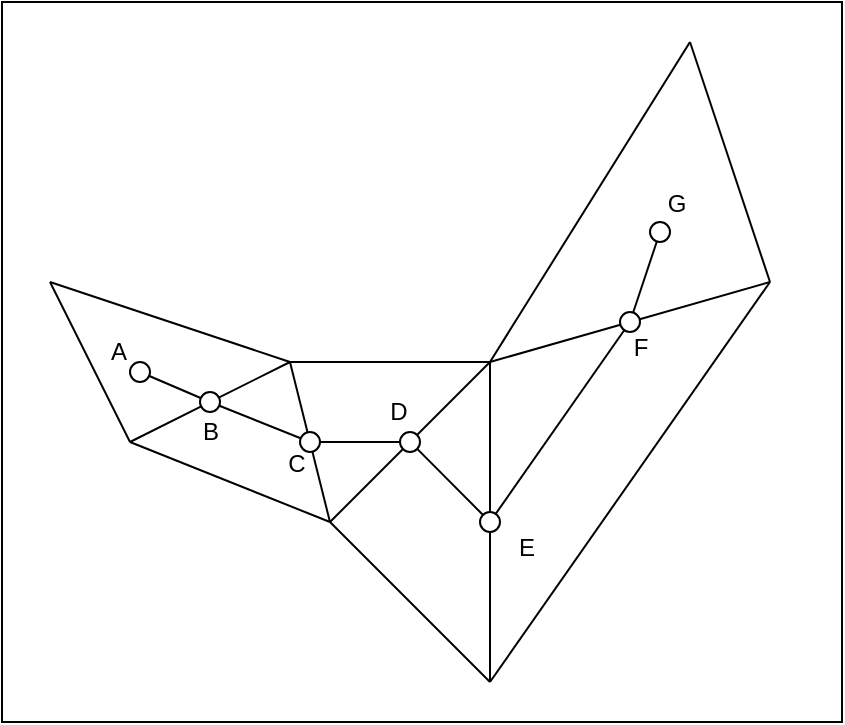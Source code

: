 <mxfile>
    <diagram id="6cLmwIDixXKqilOefV58" name="Page-1">
        <mxGraphModel dx="999" dy="787" grid="0" gridSize="10" guides="1" tooltips="1" connect="1" arrows="1" fold="1" page="1" pageScale="1" pageWidth="850" pageHeight="1100" math="0" shadow="0">
            <root>
                <mxCell id="0"/>
                <mxCell id="1" parent="0"/>
                <mxCell id="24" value="" style="endArrow=none;html=1;strokeColor=light-dark(#000000,#FFFF00);" parent="1" edge="1">
                    <mxGeometry width="50" height="50" relative="1" as="geometry">
                        <mxPoint x="69" y="185" as="sourcePoint"/>
                        <mxPoint x="104" y="200" as="targetPoint"/>
                    </mxGeometry>
                </mxCell>
                <mxCell id="25" value="" style="endArrow=none;html=1;strokeColor=light-dark(#000000,#FFFF00);" parent="1" edge="1">
                    <mxGeometry width="50" height="50" relative="1" as="geometry">
                        <mxPoint x="104" y="200" as="sourcePoint"/>
                        <mxPoint x="154" y="220" as="targetPoint"/>
                    </mxGeometry>
                </mxCell>
                <mxCell id="26" value="" style="endArrow=none;html=1;strokeColor=light-dark(#000000,#FFFF00);" parent="1" edge="1">
                    <mxGeometry width="50" height="50" relative="1" as="geometry">
                        <mxPoint x="154" y="220" as="sourcePoint"/>
                        <mxPoint x="204" y="220" as="targetPoint"/>
                    </mxGeometry>
                </mxCell>
                <mxCell id="27" value="" style="endArrow=none;html=1;strokeColor=light-dark(#000000,#FFFF00);" parent="1" edge="1">
                    <mxGeometry width="50" height="50" relative="1" as="geometry">
                        <mxPoint x="204" y="219.8" as="sourcePoint"/>
                        <mxPoint x="244" y="260" as="targetPoint"/>
                    </mxGeometry>
                </mxCell>
                <mxCell id="28" value="" style="endArrow=none;html=1;strokeColor=light-dark(#000000,#FFFF00);" parent="1" edge="1">
                    <mxGeometry width="50" height="50" relative="1" as="geometry">
                        <mxPoint x="244" y="260" as="sourcePoint"/>
                        <mxPoint x="314" y="160" as="targetPoint"/>
                    </mxGeometry>
                </mxCell>
                <mxCell id="29" value="" style="endArrow=none;html=1;strokeColor=light-dark(#000000,#FFFF00);" parent="1" edge="1">
                    <mxGeometry width="50" height="50" relative="1" as="geometry">
                        <mxPoint x="314" y="160" as="sourcePoint"/>
                        <mxPoint x="329" y="115" as="targetPoint"/>
                    </mxGeometry>
                </mxCell>
                <mxCell id="3" value="" style="endArrow=none;html=1;" parent="1" edge="1">
                    <mxGeometry width="50" height="50" relative="1" as="geometry">
                        <mxPoint x="64" y="220" as="sourcePoint"/>
                        <mxPoint x="24" y="140" as="targetPoint"/>
                    </mxGeometry>
                </mxCell>
                <mxCell id="4" value="" style="endArrow=none;html=1;" parent="1" edge="1">
                    <mxGeometry width="50" height="50" relative="1" as="geometry">
                        <mxPoint x="144" y="180" as="sourcePoint"/>
                        <mxPoint x="24" y="140" as="targetPoint"/>
                    </mxGeometry>
                </mxCell>
                <mxCell id="5" value="" style="endArrow=none;html=1;" parent="1" edge="1">
                    <mxGeometry width="50" height="50" relative="1" as="geometry">
                        <mxPoint x="144" y="180" as="sourcePoint"/>
                        <mxPoint x="64" y="220" as="targetPoint"/>
                    </mxGeometry>
                </mxCell>
                <mxCell id="6" value="" style="endArrow=none;html=1;" parent="1" edge="1">
                    <mxGeometry width="50" height="50" relative="1" as="geometry">
                        <mxPoint x="144" y="180" as="sourcePoint"/>
                        <mxPoint x="164" y="260" as="targetPoint"/>
                    </mxGeometry>
                </mxCell>
                <mxCell id="7" value="" style="endArrow=none;html=1;" parent="1" edge="1">
                    <mxGeometry width="50" height="50" relative="1" as="geometry">
                        <mxPoint x="164" y="260" as="sourcePoint"/>
                        <mxPoint x="64" y="220" as="targetPoint"/>
                    </mxGeometry>
                </mxCell>
                <mxCell id="8" value="" style="endArrow=none;html=1;" parent="1" edge="1">
                    <mxGeometry width="50" height="50" relative="1" as="geometry">
                        <mxPoint x="244" y="180" as="sourcePoint"/>
                        <mxPoint x="144" y="180" as="targetPoint"/>
                    </mxGeometry>
                </mxCell>
                <mxCell id="9" value="" style="endArrow=none;html=1;" parent="1" edge="1">
                    <mxGeometry width="50" height="50" relative="1" as="geometry">
                        <mxPoint x="244" y="180" as="sourcePoint"/>
                        <mxPoint x="164" y="260" as="targetPoint"/>
                    </mxGeometry>
                </mxCell>
                <mxCell id="10" value="" style="endArrow=none;html=1;" parent="1" edge="1">
                    <mxGeometry width="50" height="50" relative="1" as="geometry">
                        <mxPoint x="244" y="340" as="sourcePoint"/>
                        <mxPoint x="164" y="260" as="targetPoint"/>
                    </mxGeometry>
                </mxCell>
                <mxCell id="11" value="" style="endArrow=none;html=1;" parent="1" edge="1">
                    <mxGeometry width="50" height="50" relative="1" as="geometry">
                        <mxPoint x="244" y="340" as="sourcePoint"/>
                        <mxPoint x="244" y="180" as="targetPoint"/>
                    </mxGeometry>
                </mxCell>
                <mxCell id="12" value="" style="endArrow=none;html=1;" parent="1" edge="1">
                    <mxGeometry width="50" height="50" relative="1" as="geometry">
                        <mxPoint x="384" y="140" as="sourcePoint"/>
                        <mxPoint x="244" y="180" as="targetPoint"/>
                    </mxGeometry>
                </mxCell>
                <mxCell id="13" value="" style="endArrow=none;html=1;" parent="1" edge="1">
                    <mxGeometry width="50" height="50" relative="1" as="geometry">
                        <mxPoint x="384" y="140" as="sourcePoint"/>
                        <mxPoint x="244" y="340" as="targetPoint"/>
                    </mxGeometry>
                </mxCell>
                <mxCell id="14" value="" style="endArrow=none;html=1;" parent="1" edge="1">
                    <mxGeometry width="50" height="50" relative="1" as="geometry">
                        <mxPoint x="344" y="20" as="sourcePoint"/>
                        <mxPoint x="244" y="180" as="targetPoint"/>
                    </mxGeometry>
                </mxCell>
                <mxCell id="15" value="" style="endArrow=none;html=1;" parent="1" edge="1">
                    <mxGeometry width="50" height="50" relative="1" as="geometry">
                        <mxPoint x="384" y="140" as="sourcePoint"/>
                        <mxPoint x="344" y="20" as="targetPoint"/>
                    </mxGeometry>
                </mxCell>
                <mxCell id="16" value="" style="ellipse;whiteSpace=wrap;html=1;aspect=fixed;fillColor=light-dark(#FFFFFF,#FF0000);" parent="1" vertex="1">
                    <mxGeometry x="64" y="180" width="10" height="10" as="geometry"/>
                </mxCell>
                <mxCell id="18" value="" style="ellipse;whiteSpace=wrap;html=1;aspect=fixed;fillColor=light-dark(#FFFFFF,#FF0000);" parent="1" vertex="1">
                    <mxGeometry x="99" y="195" width="10" height="10" as="geometry"/>
                </mxCell>
                <mxCell id="19" value="" style="ellipse;whiteSpace=wrap;html=1;aspect=fixed;fillColor=light-dark(#FFFFFF,#FF0000);" parent="1" vertex="1">
                    <mxGeometry x="149" y="215" width="10" height="10" as="geometry"/>
                </mxCell>
                <mxCell id="20" value="" style="ellipse;whiteSpace=wrap;html=1;aspect=fixed;fillColor=light-dark(#FFFFFF,#FF0000);" parent="1" vertex="1">
                    <mxGeometry x="199" y="215" width="10" height="10" as="geometry"/>
                </mxCell>
                <mxCell id="21" value="" style="ellipse;whiteSpace=wrap;html=1;aspect=fixed;fillColor=light-dark(#FFFFFF,#FF0000);" parent="1" vertex="1">
                    <mxGeometry x="239" y="255" width="10" height="10" as="geometry"/>
                </mxCell>
                <mxCell id="22" value="" style="ellipse;whiteSpace=wrap;html=1;aspect=fixed;fillColor=light-dark(#FFFFFF,#FF0000);" parent="1" vertex="1">
                    <mxGeometry x="309" y="155" width="10" height="10" as="geometry"/>
                </mxCell>
                <mxCell id="23" value="" style="ellipse;whiteSpace=wrap;html=1;aspect=fixed;fillColor=light-dark(#FFFFFF,#FF0000);" parent="1" vertex="1">
                    <mxGeometry x="324" y="110" width="10" height="10" as="geometry"/>
                </mxCell>
                <mxCell id="30" value="A" style="text;html=1;align=center;verticalAlign=middle;resizable=0;points=[];autosize=1;strokeColor=none;fillColor=none;" parent="1" vertex="1">
                    <mxGeometry x="45" y="162" width="26" height="26" as="geometry"/>
                </mxCell>
                <mxCell id="31" value="B&lt;span style=&quot;font-family: monospace; font-size: 0px; text-align: start;&quot;&gt;%3CmxGraphModel%3E%3Croot%3E%3CmxCell%20id%3D%220%22%2F%3E%3CmxCell%20id%3D%221%22%20parent%3D%220%22%2F%3E%3CmxCell%20id%3D%222%22%20value%3D%22A%22%20style%3D%22text%3Bhtml%3D1%3Balign%3Dcenter%3BverticalAlign%3Dmiddle%3Bresizable%3D0%3Bpoints%3D%5B%5D%3Bautosize%3D1%3BstrokeColor%3Dnone%3BfillColor%3Dnone%3B%22%20vertex%3D%221%22%20parent%3D%221%22%3E%3CmxGeometry%20x%3D%22141%22%20y%3D%22262%22%20width%3D%2226%22%20height%3D%2226%22%20as%3D%22geometry%22%2F%3E%3C%2FmxCell%3E%3C%2Froot%3E%3C%2FmxGraphModel%3E&lt;/span&gt;&lt;span style=&quot;font-family: monospace; font-size: 0px; text-align: start;&quot;&gt;%3CmxGraphModel%3E%3Croot%3E%3CmxCell%20id%3D%220%22%2F%3E%3CmxCell%20id%3D%221%22%20parent%3D%220%22%2F%3E%3CmxCell%20id%3D%222%22%20value%3D%22A%22%20style%3D%22text%3Bhtml%3D1%3Balign%3Dcenter%3BverticalAlign%3Dmiddle%3Bresizable%3D0%3Bpoints%3D%5B%5D%3Bautosize%3D1%3BstrokeColor%3Dnone%3BfillColor%3Dnone%3B%22%20vertex%3D%221%22%20parent%3D%221%22%3E%3CmxGeometry%20x%3D%22141%22%20y%3D%22262%22%20width%3D%2226%22%20height%3D%2226%22%20as%3D%22geometry%22%2F%3E%3C%2FmxCell%3E%3C%2Froot%3E%3C%2FmxGraphModel%3E&lt;/span&gt;" style="text;html=1;align=center;verticalAlign=middle;resizable=0;points=[];autosize=1;strokeColor=none;fillColor=none;" parent="1" vertex="1">
                    <mxGeometry x="91" y="202" width="26" height="26" as="geometry"/>
                </mxCell>
                <mxCell id="32" value="C" style="text;html=1;align=center;verticalAlign=middle;resizable=0;points=[];autosize=1;strokeColor=none;fillColor=none;" parent="1" vertex="1">
                    <mxGeometry x="133" y="218" width="27" height="26" as="geometry"/>
                </mxCell>
                <mxCell id="33" value="D" style="text;html=1;align=center;verticalAlign=middle;resizable=0;points=[];autosize=1;strokeColor=none;fillColor=none;" parent="1" vertex="1">
                    <mxGeometry x="184" y="192" width="27" height="26" as="geometry"/>
                </mxCell>
                <mxCell id="34" value="E" style="text;html=1;align=center;verticalAlign=middle;resizable=0;points=[];autosize=1;strokeColor=none;fillColor=none;" parent="1" vertex="1">
                    <mxGeometry x="249" y="260" width="26" height="26" as="geometry"/>
                </mxCell>
                <mxCell id="35" value="F" style="text;html=1;align=center;verticalAlign=middle;resizable=0;points=[];autosize=1;strokeColor=none;fillColor=none;" parent="1" vertex="1">
                    <mxGeometry x="306" y="160" width="25" height="26" as="geometry"/>
                </mxCell>
                <mxCell id="36" value="G" style="text;html=1;align=center;verticalAlign=middle;resizable=0;points=[];autosize=1;strokeColor=none;fillColor=none;" parent="1" vertex="1">
                    <mxGeometry x="323" y="88" width="27" height="26" as="geometry"/>
                </mxCell>
                <mxCell id="ksNVjj60O_zeULytTeNQ-36" value="" style="rounded=0;whiteSpace=wrap;html=1;fillColor=none;" parent="1" vertex="1">
                    <mxGeometry width="420" height="360" as="geometry"/>
                </mxCell>
            </root>
        </mxGraphModel>
    </diagram>
    <diagram id="-48iIttSWgs7JnGiAkk_" name="Page-2-1">
        <mxGraphModel grid="0" page="1" gridSize="10" guides="1" tooltips="1" connect="1" arrows="1" fold="1" pageScale="1" pageWidth="850" pageHeight="1100" math="0" shadow="0">
            <root>
                <mxCell id="0"/>
                <mxCell id="1" parent="0"/>
                <mxCell id="1GO40XMAlaBEl6d1BdRt-1" value="" style="rounded=0;whiteSpace=wrap;html=1;fillColor=none;" vertex="1" parent="1">
                    <mxGeometry width="420" height="360" as="geometry"/>
                </mxCell>
                <mxCell id="1GO40XMAlaBEl6d1BdRt-5" value="" style="endArrow=none;html=1;" edge="1" parent="1">
                    <mxGeometry width="50" height="50" relative="1" as="geometry">
                        <mxPoint x="63" y="220" as="sourcePoint"/>
                        <mxPoint x="23" y="140" as="targetPoint"/>
                    </mxGeometry>
                </mxCell>
                <mxCell id="1GO40XMAlaBEl6d1BdRt-6" value="" style="endArrow=none;html=1;" edge="1" parent="1">
                    <mxGeometry width="50" height="50" relative="1" as="geometry">
                        <mxPoint x="143" y="180" as="sourcePoint"/>
                        <mxPoint x="23" y="140" as="targetPoint"/>
                    </mxGeometry>
                </mxCell>
                <mxCell id="1GO40XMAlaBEl6d1BdRt-7" value="" style="endArrow=none;html=1;" edge="1" parent="1">
                    <mxGeometry width="50" height="50" relative="1" as="geometry">
                        <mxPoint x="143" y="180" as="sourcePoint"/>
                        <mxPoint x="63" y="220" as="targetPoint"/>
                    </mxGeometry>
                </mxCell>
                <mxCell id="1GO40XMAlaBEl6d1BdRt-8" value="" style="endArrow=none;html=1;strokeColor=light-dark(#000000,#FFFFFF);" edge="1" parent="1">
                    <mxGeometry width="50" height="50" relative="1" as="geometry">
                        <mxPoint x="143" y="180" as="sourcePoint"/>
                        <mxPoint x="163" y="260" as="targetPoint"/>
                    </mxGeometry>
                </mxCell>
                <mxCell id="1GO40XMAlaBEl6d1BdRt-9" value="" style="endArrow=none;html=1;" edge="1" parent="1">
                    <mxGeometry width="50" height="50" relative="1" as="geometry">
                        <mxPoint x="163" y="260" as="sourcePoint"/>
                        <mxPoint x="63" y="220" as="targetPoint"/>
                    </mxGeometry>
                </mxCell>
                <mxCell id="1GO40XMAlaBEl6d1BdRt-10" value="" style="endArrow=none;html=1;" edge="1" parent="1">
                    <mxGeometry width="50" height="50" relative="1" as="geometry">
                        <mxPoint x="243" y="180" as="sourcePoint"/>
                        <mxPoint x="143" y="180" as="targetPoint"/>
                    </mxGeometry>
                </mxCell>
                <mxCell id="1GO40XMAlaBEl6d1BdRt-11" value="" style="endArrow=none;html=1;" edge="1" parent="1">
                    <mxGeometry width="50" height="50" relative="1" as="geometry">
                        <mxPoint x="243" y="180" as="sourcePoint"/>
                        <mxPoint x="163" y="260" as="targetPoint"/>
                    </mxGeometry>
                </mxCell>
                <mxCell id="1GO40XMAlaBEl6d1BdRt-12" value="" style="endArrow=none;html=1;" edge="1" parent="1">
                    <mxGeometry width="50" height="50" relative="1" as="geometry">
                        <mxPoint x="243" y="340" as="sourcePoint"/>
                        <mxPoint x="163" y="260" as="targetPoint"/>
                    </mxGeometry>
                </mxCell>
                <mxCell id="1GO40XMAlaBEl6d1BdRt-13" value="" style="endArrow=none;html=1;" edge="1" parent="1">
                    <mxGeometry width="50" height="50" relative="1" as="geometry">
                        <mxPoint x="243" y="340" as="sourcePoint"/>
                        <mxPoint x="243" y="180" as="targetPoint"/>
                    </mxGeometry>
                </mxCell>
                <mxCell id="1GO40XMAlaBEl6d1BdRt-14" value="" style="endArrow=none;html=1;" edge="1" parent="1">
                    <mxGeometry width="50" height="50" relative="1" as="geometry">
                        <mxPoint x="383" y="140" as="sourcePoint"/>
                        <mxPoint x="243" y="180" as="targetPoint"/>
                    </mxGeometry>
                </mxCell>
                <mxCell id="1GO40XMAlaBEl6d1BdRt-15" value="" style="endArrow=none;html=1;" edge="1" parent="1">
                    <mxGeometry width="50" height="50" relative="1" as="geometry">
                        <mxPoint x="383" y="140" as="sourcePoint"/>
                        <mxPoint x="243" y="340" as="targetPoint"/>
                    </mxGeometry>
                </mxCell>
                <mxCell id="1GO40XMAlaBEl6d1BdRt-16" value="" style="endArrow=none;html=1;" edge="1" parent="1">
                    <mxGeometry width="50" height="50" relative="1" as="geometry">
                        <mxPoint x="343" y="20" as="sourcePoint"/>
                        <mxPoint x="243" y="180" as="targetPoint"/>
                    </mxGeometry>
                </mxCell>
                <mxCell id="1GO40XMAlaBEl6d1BdRt-17" value="" style="endArrow=none;html=1;" edge="1" parent="1">
                    <mxGeometry width="50" height="50" relative="1" as="geometry">
                        <mxPoint x="383" y="140" as="sourcePoint"/>
                        <mxPoint x="343" y="20" as="targetPoint"/>
                    </mxGeometry>
                </mxCell>
                <mxCell id="1GO40XMAlaBEl6d1BdRt-18" value="" style="ellipse;whiteSpace=wrap;html=1;aspect=fixed;fillColor=light-dark(#FFFFFF,#FF0000);" vertex="1" parent="1">
                    <mxGeometry x="63" y="180" width="10" height="10" as="geometry"/>
                </mxCell>
                <mxCell id="1GO40XMAlaBEl6d1BdRt-19" value="" style="ellipse;whiteSpace=wrap;html=1;aspect=fixed;fillColor=light-dark(#FFFFFF,#FF0000);" vertex="1" parent="1">
                    <mxGeometry x="323" y="110" width="10" height="10" as="geometry"/>
                </mxCell>
                <mxCell id="1GO40XMAlaBEl6d1BdRt-20" value="A(L/R)" style="text;html=1;align=center;verticalAlign=middle;resizable=0;points=[];autosize=1;strokeColor=none;fillColor=none;" vertex="1" parent="1">
                    <mxGeometry x="30" y="158" width="60" height="30" as="geometry"/>
                </mxCell>
                <mxCell id="1GO40XMAlaBEl6d1BdRt-21" value="G" style="text;html=1;align=center;verticalAlign=middle;resizable=0;points=[];autosize=1;strokeColor=none;fillColor=none;" vertex="1" parent="1">
                    <mxGeometry x="322" y="88" width="27" height="26" as="geometry"/>
                </mxCell>
            </root>
        </mxGraphModel>
    </diagram>
    <diagram id="5y6ucvqbfm_bTf5tfexG" name="Page-2-2">
        <mxGraphModel grid="0" page="1" gridSize="10" guides="1" tooltips="1" connect="1" arrows="1" fold="1" pageScale="1" pageWidth="850" pageHeight="1100" math="0" shadow="0">
            <root>
                <mxCell id="0"/>
                <mxCell id="1" parent="0"/>
                <mxCell id="-lurdRL89tzD5GuHMOS4-19" value="" style="endArrow=none;html=1;dashed=1;strokeColor=light-dark(#000000,#33FF33);" edge="1" parent="1">
                    <mxGeometry width="50" height="50" relative="1" as="geometry">
                        <mxPoint x="63" y="220" as="sourcePoint"/>
                        <mxPoint x="68" y="186" as="targetPoint"/>
                    </mxGeometry>
                </mxCell>
                <mxCell id="-lurdRL89tzD5GuHMOS4-1" value="" style="rounded=0;whiteSpace=wrap;html=1;fillColor=none;" vertex="1" parent="1">
                    <mxGeometry width="420" height="360" as="geometry"/>
                </mxCell>
                <mxCell id="-lurdRL89tzD5GuHMOS4-2" value="" style="endArrow=none;html=1;" edge="1" parent="1">
                    <mxGeometry width="50" height="50" relative="1" as="geometry">
                        <mxPoint x="63" y="220" as="sourcePoint"/>
                        <mxPoint x="23" y="140" as="targetPoint"/>
                    </mxGeometry>
                </mxCell>
                <mxCell id="-lurdRL89tzD5GuHMOS4-3" value="" style="endArrow=none;html=1;" edge="1" parent="1">
                    <mxGeometry width="50" height="50" relative="1" as="geometry">
                        <mxPoint x="143" y="180" as="sourcePoint"/>
                        <mxPoint x="23" y="140" as="targetPoint"/>
                    </mxGeometry>
                </mxCell>
                <mxCell id="-lurdRL89tzD5GuHMOS4-4" value="" style="endArrow=none;html=1;strokeColor=light-dark(#000000,#FFFF00);" edge="1" parent="1">
                    <mxGeometry width="50" height="50" relative="1" as="geometry">
                        <mxPoint x="143" y="180" as="sourcePoint"/>
                        <mxPoint x="63" y="220" as="targetPoint"/>
                    </mxGeometry>
                </mxCell>
                <mxCell id="-lurdRL89tzD5GuHMOS4-5" value="" style="endArrow=none;html=1;strokeColor=light-dark(#000000,#FFFFFF);" edge="1" parent="1">
                    <mxGeometry width="50" height="50" relative="1" as="geometry">
                        <mxPoint x="143" y="180" as="sourcePoint"/>
                        <mxPoint x="163" y="260" as="targetPoint"/>
                    </mxGeometry>
                </mxCell>
                <mxCell id="-lurdRL89tzD5GuHMOS4-6" value="" style="endArrow=none;html=1;" edge="1" parent="1">
                    <mxGeometry width="50" height="50" relative="1" as="geometry">
                        <mxPoint x="163" y="260" as="sourcePoint"/>
                        <mxPoint x="63" y="220" as="targetPoint"/>
                    </mxGeometry>
                </mxCell>
                <mxCell id="-lurdRL89tzD5GuHMOS4-7" value="" style="endArrow=none;html=1;" edge="1" parent="1">
                    <mxGeometry width="50" height="50" relative="1" as="geometry">
                        <mxPoint x="243" y="180" as="sourcePoint"/>
                        <mxPoint x="143" y="180" as="targetPoint"/>
                    </mxGeometry>
                </mxCell>
                <mxCell id="-lurdRL89tzD5GuHMOS4-8" value="" style="endArrow=none;html=1;" edge="1" parent="1">
                    <mxGeometry width="50" height="50" relative="1" as="geometry">
                        <mxPoint x="243" y="180" as="sourcePoint"/>
                        <mxPoint x="163" y="260" as="targetPoint"/>
                    </mxGeometry>
                </mxCell>
                <mxCell id="-lurdRL89tzD5GuHMOS4-9" value="" style="endArrow=none;html=1;" edge="1" parent="1">
                    <mxGeometry width="50" height="50" relative="1" as="geometry">
                        <mxPoint x="243" y="340" as="sourcePoint"/>
                        <mxPoint x="163" y="260" as="targetPoint"/>
                    </mxGeometry>
                </mxCell>
                <mxCell id="-lurdRL89tzD5GuHMOS4-10" value="" style="endArrow=none;html=1;" edge="1" parent="1">
                    <mxGeometry width="50" height="50" relative="1" as="geometry">
                        <mxPoint x="243" y="340" as="sourcePoint"/>
                        <mxPoint x="243" y="180" as="targetPoint"/>
                    </mxGeometry>
                </mxCell>
                <mxCell id="-lurdRL89tzD5GuHMOS4-11" value="" style="endArrow=none;html=1;" edge="1" parent="1">
                    <mxGeometry width="50" height="50" relative="1" as="geometry">
                        <mxPoint x="383" y="140" as="sourcePoint"/>
                        <mxPoint x="243" y="180" as="targetPoint"/>
                    </mxGeometry>
                </mxCell>
                <mxCell id="-lurdRL89tzD5GuHMOS4-12" value="" style="endArrow=none;html=1;" edge="1" parent="1">
                    <mxGeometry width="50" height="50" relative="1" as="geometry">
                        <mxPoint x="383" y="140" as="sourcePoint"/>
                        <mxPoint x="243" y="340" as="targetPoint"/>
                    </mxGeometry>
                </mxCell>
                <mxCell id="-lurdRL89tzD5GuHMOS4-13" value="" style="endArrow=none;html=1;" edge="1" parent="1">
                    <mxGeometry width="50" height="50" relative="1" as="geometry">
                        <mxPoint x="343" y="20" as="sourcePoint"/>
                        <mxPoint x="243" y="180" as="targetPoint"/>
                    </mxGeometry>
                </mxCell>
                <mxCell id="-lurdRL89tzD5GuHMOS4-14" value="" style="endArrow=none;html=1;" edge="1" parent="1">
                    <mxGeometry width="50" height="50" relative="1" as="geometry">
                        <mxPoint x="383" y="140" as="sourcePoint"/>
                        <mxPoint x="343" y="20" as="targetPoint"/>
                    </mxGeometry>
                </mxCell>
                <mxCell id="-lurdRL89tzD5GuHMOS4-15" value="" style="ellipse;whiteSpace=wrap;html=1;aspect=fixed;fillColor=light-dark(#FFFFFF,#FF0000);" vertex="1" parent="1">
                    <mxGeometry x="63" y="180" width="10" height="10" as="geometry"/>
                </mxCell>
                <mxCell id="-lurdRL89tzD5GuHMOS4-16" value="" style="ellipse;whiteSpace=wrap;html=1;aspect=fixed;fillColor=light-dark(#FFFFFF,#FF0000);" vertex="1" parent="1">
                    <mxGeometry x="323" y="110" width="10" height="10" as="geometry"/>
                </mxCell>
                <mxCell id="-lurdRL89tzD5GuHMOS4-17" value="A(L/R)" style="text;html=1;align=center;verticalAlign=middle;resizable=0;points=[];autosize=1;strokeColor=none;fillColor=none;" vertex="1" parent="1">
                    <mxGeometry x="30" y="158" width="60" height="30" as="geometry"/>
                </mxCell>
                <mxCell id="-lurdRL89tzD5GuHMOS4-18" value="G" style="text;html=1;align=center;verticalAlign=middle;resizable=0;points=[];autosize=1;strokeColor=none;fillColor=none;" vertex="1" parent="1">
                    <mxGeometry x="322" y="88" width="27" height="26" as="geometry"/>
                </mxCell>
                <mxCell id="d-sOBXl0c92tkjz7Y4Xo-1" value="R&#39;" style="text;html=1;align=center;verticalAlign=middle;resizable=0;points=[];autosize=1;strokeColor=none;fillColor=none;" vertex="1" parent="1">
                    <mxGeometry x="41" y="213" width="30" height="30" as="geometry"/>
                </mxCell>
                <mxCell id="St5GdMwFOu0XcrckM_AB-1" value="S&lt;sub&gt;1&lt;/sub&gt;" style="text;html=1;align=center;verticalAlign=middle;resizable=0;points=[];autosize=1;strokeColor=none;fillColor=none;" vertex="1" parent="1">
                    <mxGeometry x="87" y="195" width="40" height="30" as="geometry"/>
                </mxCell>
            </root>
        </mxGraphModel>
    </diagram>
    <diagram id="J-CIu-TGgdo2H2FXC3B9" name="Page-2-3">
        <mxGraphModel grid="0" page="1" gridSize="10" guides="1" tooltips="1" connect="1" arrows="1" fold="1" pageScale="1" pageWidth="850" pageHeight="1100" math="0" shadow="0">
            <root>
                <mxCell id="0"/>
                <mxCell id="1" parent="0"/>
                <mxCell id="fEamHvuHwWLYQnZBHeqD-22" value="" style="endArrow=none;html=1;dashed=1;strokeColor=light-dark(#000000,#00FFFF);" edge="1" parent="1">
                    <mxGeometry width="50" height="50" relative="1" as="geometry">
                        <mxPoint x="142" y="180" as="sourcePoint"/>
                        <mxPoint x="68" y="186" as="targetPoint"/>
                    </mxGeometry>
                </mxCell>
                <mxCell id="fEamHvuHwWLYQnZBHeqD-2" value="" style="rounded=0;whiteSpace=wrap;html=1;fillColor=none;" vertex="1" parent="1">
                    <mxGeometry width="420" height="360" as="geometry"/>
                </mxCell>
                <mxCell id="fEamHvuHwWLYQnZBHeqD-1" value="" style="endArrow=none;html=1;strokeColor=light-dark(#000000,#33FF33);" edge="1" parent="1">
                    <mxGeometry width="50" height="50" relative="1" as="geometry">
                        <mxPoint x="63" y="220" as="sourcePoint"/>
                        <mxPoint x="68" y="186" as="targetPoint"/>
                    </mxGeometry>
                </mxCell>
                <mxCell id="fEamHvuHwWLYQnZBHeqD-3" value="" style="endArrow=none;html=1;" edge="1" parent="1">
                    <mxGeometry width="50" height="50" relative="1" as="geometry">
                        <mxPoint x="63" y="220" as="sourcePoint"/>
                        <mxPoint x="23" y="140" as="targetPoint"/>
                    </mxGeometry>
                </mxCell>
                <mxCell id="fEamHvuHwWLYQnZBHeqD-4" value="" style="endArrow=none;html=1;" edge="1" parent="1">
                    <mxGeometry width="50" height="50" relative="1" as="geometry">
                        <mxPoint x="143" y="180" as="sourcePoint"/>
                        <mxPoint x="23" y="140" as="targetPoint"/>
                    </mxGeometry>
                </mxCell>
                <mxCell id="fEamHvuHwWLYQnZBHeqD-5" value="" style="endArrow=none;html=1;strokeColor=light-dark(#000000,#FFFF00);" edge="1" parent="1">
                    <mxGeometry width="50" height="50" relative="1" as="geometry">
                        <mxPoint x="143" y="180" as="sourcePoint"/>
                        <mxPoint x="63" y="220" as="targetPoint"/>
                    </mxGeometry>
                </mxCell>
                <mxCell id="fEamHvuHwWLYQnZBHeqD-6" value="" style="endArrow=none;html=1;strokeColor=light-dark(#000000,#FFFFFF);" edge="1" parent="1">
                    <mxGeometry width="50" height="50" relative="1" as="geometry">
                        <mxPoint x="143" y="180" as="sourcePoint"/>
                        <mxPoint x="163" y="260" as="targetPoint"/>
                    </mxGeometry>
                </mxCell>
                <mxCell id="fEamHvuHwWLYQnZBHeqD-7" value="" style="endArrow=none;html=1;" edge="1" parent="1">
                    <mxGeometry width="50" height="50" relative="1" as="geometry">
                        <mxPoint x="163" y="260" as="sourcePoint"/>
                        <mxPoint x="63" y="220" as="targetPoint"/>
                    </mxGeometry>
                </mxCell>
                <mxCell id="fEamHvuHwWLYQnZBHeqD-8" value="" style="endArrow=none;html=1;" edge="1" parent="1">
                    <mxGeometry width="50" height="50" relative="1" as="geometry">
                        <mxPoint x="243" y="180" as="sourcePoint"/>
                        <mxPoint x="143" y="180" as="targetPoint"/>
                    </mxGeometry>
                </mxCell>
                <mxCell id="fEamHvuHwWLYQnZBHeqD-9" value="" style="endArrow=none;html=1;" edge="1" parent="1">
                    <mxGeometry width="50" height="50" relative="1" as="geometry">
                        <mxPoint x="243" y="180" as="sourcePoint"/>
                        <mxPoint x="163" y="260" as="targetPoint"/>
                    </mxGeometry>
                </mxCell>
                <mxCell id="fEamHvuHwWLYQnZBHeqD-10" value="" style="endArrow=none;html=1;" edge="1" parent="1">
                    <mxGeometry width="50" height="50" relative="1" as="geometry">
                        <mxPoint x="243" y="340" as="sourcePoint"/>
                        <mxPoint x="163" y="260" as="targetPoint"/>
                    </mxGeometry>
                </mxCell>
                <mxCell id="fEamHvuHwWLYQnZBHeqD-11" value="" style="endArrow=none;html=1;" edge="1" parent="1">
                    <mxGeometry width="50" height="50" relative="1" as="geometry">
                        <mxPoint x="243" y="340" as="sourcePoint"/>
                        <mxPoint x="243" y="180" as="targetPoint"/>
                    </mxGeometry>
                </mxCell>
                <mxCell id="fEamHvuHwWLYQnZBHeqD-12" value="" style="endArrow=none;html=1;" edge="1" parent="1">
                    <mxGeometry width="50" height="50" relative="1" as="geometry">
                        <mxPoint x="383" y="140" as="sourcePoint"/>
                        <mxPoint x="243" y="180" as="targetPoint"/>
                    </mxGeometry>
                </mxCell>
                <mxCell id="fEamHvuHwWLYQnZBHeqD-13" value="" style="endArrow=none;html=1;" edge="1" parent="1">
                    <mxGeometry width="50" height="50" relative="1" as="geometry">
                        <mxPoint x="383" y="140" as="sourcePoint"/>
                        <mxPoint x="243" y="340" as="targetPoint"/>
                    </mxGeometry>
                </mxCell>
                <mxCell id="fEamHvuHwWLYQnZBHeqD-14" value="" style="endArrow=none;html=1;" edge="1" parent="1">
                    <mxGeometry width="50" height="50" relative="1" as="geometry">
                        <mxPoint x="343" y="20" as="sourcePoint"/>
                        <mxPoint x="243" y="180" as="targetPoint"/>
                    </mxGeometry>
                </mxCell>
                <mxCell id="fEamHvuHwWLYQnZBHeqD-15" value="" style="endArrow=none;html=1;" edge="1" parent="1">
                    <mxGeometry width="50" height="50" relative="1" as="geometry">
                        <mxPoint x="383" y="140" as="sourcePoint"/>
                        <mxPoint x="343" y="20" as="targetPoint"/>
                    </mxGeometry>
                </mxCell>
                <mxCell id="fEamHvuHwWLYQnZBHeqD-16" value="" style="ellipse;whiteSpace=wrap;html=1;aspect=fixed;fillColor=light-dark(#FFFFFF,#FF0000);" vertex="1" parent="1">
                    <mxGeometry x="63" y="180" width="10" height="10" as="geometry"/>
                </mxCell>
                <mxCell id="fEamHvuHwWLYQnZBHeqD-17" value="" style="ellipse;whiteSpace=wrap;html=1;aspect=fixed;fillColor=light-dark(#FFFFFF,#FF0000);" vertex="1" parent="1">
                    <mxGeometry x="323" y="110" width="10" height="10" as="geometry"/>
                </mxCell>
                <mxCell id="fEamHvuHwWLYQnZBHeqD-18" value="A(L)" style="text;html=1;align=center;verticalAlign=middle;resizable=0;points=[];autosize=1;strokeColor=none;fillColor=none;" vertex="1" parent="1">
                    <mxGeometry x="35" y="158" width="50" height="30" as="geometry"/>
                </mxCell>
                <mxCell id="fEamHvuHwWLYQnZBHeqD-19" value="G" style="text;html=1;align=center;verticalAlign=middle;resizable=0;points=[];autosize=1;strokeColor=none;fillColor=none;" vertex="1" parent="1">
                    <mxGeometry x="322" y="88" width="27" height="26" as="geometry"/>
                </mxCell>
                <mxCell id="fEamHvuHwWLYQnZBHeqD-20" value="R" style="text;html=1;align=center;verticalAlign=middle;resizable=0;points=[];autosize=1;strokeColor=none;fillColor=none;" vertex="1" parent="1">
                    <mxGeometry x="41" y="213" width="30" height="30" as="geometry"/>
                </mxCell>
                <mxCell id="fEamHvuHwWLYQnZBHeqD-21" value="S&lt;sub&gt;1&lt;/sub&gt;" style="text;html=1;align=center;verticalAlign=middle;resizable=0;points=[];autosize=1;strokeColor=none;fillColor=none;" vertex="1" parent="1">
                    <mxGeometry x="87" y="195" width="40" height="30" as="geometry"/>
                </mxCell>
                <mxCell id="fEamHvuHwWLYQnZBHeqD-23" value="L&#39;" style="text;html=1;align=center;verticalAlign=middle;resizable=0;points=[];autosize=1;strokeColor=none;fillColor=none;" vertex="1" parent="1">
                    <mxGeometry x="127" y="158" width="30" height="30" as="geometry"/>
                </mxCell>
            </root>
        </mxGraphModel>
    </diagram>
    <diagram id="KHK3rcxA49j0-GxW1tTx" name="Page-2-4">
        <mxGraphModel grid="0" page="1" gridSize="10" guides="1" tooltips="1" connect="1" arrows="1" fold="1" pageScale="1" pageWidth="850" pageHeight="1100" math="0" shadow="0">
            <root>
                <mxCell id="0"/>
                <mxCell id="1" parent="0"/>
                <mxCell id="bnjQKwQJS058TW15-tjM-2" value="" style="rounded=0;whiteSpace=wrap;html=1;fillColor=none;" vertex="1" parent="1">
                    <mxGeometry width="420" height="360" as="geometry"/>
                </mxCell>
                <mxCell id="bnjQKwQJS058TW15-tjM-1" value="" style="endArrow=none;html=1;strokeColor=light-dark(#000000,#00FFFF);" edge="1" parent="1">
                    <mxGeometry width="50" height="50" relative="1" as="geometry">
                        <mxPoint x="142" y="180" as="sourcePoint"/>
                        <mxPoint x="68" y="186" as="targetPoint"/>
                    </mxGeometry>
                </mxCell>
                <mxCell id="bnjQKwQJS058TW15-tjM-3" value="" style="endArrow=none;html=1;strokeColor=light-dark(#000000,#33FF33);" edge="1" parent="1">
                    <mxGeometry width="50" height="50" relative="1" as="geometry">
                        <mxPoint x="63" y="220" as="sourcePoint"/>
                        <mxPoint x="68" y="186" as="targetPoint"/>
                    </mxGeometry>
                </mxCell>
                <mxCell id="bnjQKwQJS058TW15-tjM-4" value="" style="endArrow=none;html=1;" edge="1" parent="1">
                    <mxGeometry width="50" height="50" relative="1" as="geometry">
                        <mxPoint x="63" y="220" as="sourcePoint"/>
                        <mxPoint x="23" y="140" as="targetPoint"/>
                    </mxGeometry>
                </mxCell>
                <mxCell id="bnjQKwQJS058TW15-tjM-5" value="" style="endArrow=none;html=1;" edge="1" parent="1">
                    <mxGeometry width="50" height="50" relative="1" as="geometry">
                        <mxPoint x="143" y="180" as="sourcePoint"/>
                        <mxPoint x="23" y="140" as="targetPoint"/>
                    </mxGeometry>
                </mxCell>
                <mxCell id="bnjQKwQJS058TW15-tjM-6" value="" style="endArrow=none;html=1;strokeColor=light-dark(#000000,#FFFF00);" edge="1" parent="1">
                    <mxGeometry width="50" height="50" relative="1" as="geometry">
                        <mxPoint x="143" y="180" as="sourcePoint"/>
                        <mxPoint x="63" y="220" as="targetPoint"/>
                    </mxGeometry>
                </mxCell>
                <mxCell id="bnjQKwQJS058TW15-tjM-7" value="" style="endArrow=none;html=1;strokeColor=light-dark(#000000,#FFFFFF);" edge="1" parent="1">
                    <mxGeometry width="50" height="50" relative="1" as="geometry">
                        <mxPoint x="143" y="180" as="sourcePoint"/>
                        <mxPoint x="163" y="260" as="targetPoint"/>
                    </mxGeometry>
                </mxCell>
                <mxCell id="bnjQKwQJS058TW15-tjM-8" value="" style="endArrow=none;html=1;" edge="1" parent="1">
                    <mxGeometry width="50" height="50" relative="1" as="geometry">
                        <mxPoint x="163" y="260" as="sourcePoint"/>
                        <mxPoint x="63" y="220" as="targetPoint"/>
                    </mxGeometry>
                </mxCell>
                <mxCell id="bnjQKwQJS058TW15-tjM-9" value="" style="endArrow=none;html=1;" edge="1" parent="1">
                    <mxGeometry width="50" height="50" relative="1" as="geometry">
                        <mxPoint x="243" y="180" as="sourcePoint"/>
                        <mxPoint x="143" y="180" as="targetPoint"/>
                    </mxGeometry>
                </mxCell>
                <mxCell id="bnjQKwQJS058TW15-tjM-10" value="" style="endArrow=none;html=1;" edge="1" parent="1">
                    <mxGeometry width="50" height="50" relative="1" as="geometry">
                        <mxPoint x="243" y="180" as="sourcePoint"/>
                        <mxPoint x="163" y="260" as="targetPoint"/>
                    </mxGeometry>
                </mxCell>
                <mxCell id="bnjQKwQJS058TW15-tjM-11" value="" style="endArrow=none;html=1;" edge="1" parent="1">
                    <mxGeometry width="50" height="50" relative="1" as="geometry">
                        <mxPoint x="243" y="340" as="sourcePoint"/>
                        <mxPoint x="163" y="260" as="targetPoint"/>
                    </mxGeometry>
                </mxCell>
                <mxCell id="bnjQKwQJS058TW15-tjM-12" value="" style="endArrow=none;html=1;" edge="1" parent="1">
                    <mxGeometry width="50" height="50" relative="1" as="geometry">
                        <mxPoint x="243" y="340" as="sourcePoint"/>
                        <mxPoint x="243" y="180" as="targetPoint"/>
                    </mxGeometry>
                </mxCell>
                <mxCell id="bnjQKwQJS058TW15-tjM-13" value="" style="endArrow=none;html=1;" edge="1" parent="1">
                    <mxGeometry width="50" height="50" relative="1" as="geometry">
                        <mxPoint x="383" y="140" as="sourcePoint"/>
                        <mxPoint x="243" y="180" as="targetPoint"/>
                    </mxGeometry>
                </mxCell>
                <mxCell id="bnjQKwQJS058TW15-tjM-14" value="" style="endArrow=none;html=1;" edge="1" parent="1">
                    <mxGeometry width="50" height="50" relative="1" as="geometry">
                        <mxPoint x="383" y="140" as="sourcePoint"/>
                        <mxPoint x="243" y="340" as="targetPoint"/>
                    </mxGeometry>
                </mxCell>
                <mxCell id="bnjQKwQJS058TW15-tjM-15" value="" style="endArrow=none;html=1;" edge="1" parent="1">
                    <mxGeometry width="50" height="50" relative="1" as="geometry">
                        <mxPoint x="343" y="20" as="sourcePoint"/>
                        <mxPoint x="243" y="180" as="targetPoint"/>
                    </mxGeometry>
                </mxCell>
                <mxCell id="bnjQKwQJS058TW15-tjM-16" value="" style="endArrow=none;html=1;" edge="1" parent="1">
                    <mxGeometry width="50" height="50" relative="1" as="geometry">
                        <mxPoint x="383" y="140" as="sourcePoint"/>
                        <mxPoint x="343" y="20" as="targetPoint"/>
                    </mxGeometry>
                </mxCell>
                <mxCell id="bnjQKwQJS058TW15-tjM-17" value="" style="ellipse;whiteSpace=wrap;html=1;aspect=fixed;fillColor=light-dark(#FFFFFF,#FF0000);" vertex="1" parent="1">
                    <mxGeometry x="63" y="180" width="10" height="10" as="geometry"/>
                </mxCell>
                <mxCell id="bnjQKwQJS058TW15-tjM-18" value="" style="ellipse;whiteSpace=wrap;html=1;aspect=fixed;fillColor=light-dark(#FFFFFF,#FF0000);" vertex="1" parent="1">
                    <mxGeometry x="323" y="110" width="10" height="10" as="geometry"/>
                </mxCell>
                <mxCell id="bnjQKwQJS058TW15-tjM-19" value="A" style="text;html=1;align=center;verticalAlign=middle;resizable=0;points=[];autosize=1;strokeColor=none;fillColor=none;" vertex="1" parent="1">
                    <mxGeometry x="45" y="158" width="30" height="30" as="geometry"/>
                </mxCell>
                <mxCell id="bnjQKwQJS058TW15-tjM-20" value="G" style="text;html=1;align=center;verticalAlign=middle;resizable=0;points=[];autosize=1;strokeColor=none;fillColor=none;" vertex="1" parent="1">
                    <mxGeometry x="322" y="88" width="27" height="26" as="geometry"/>
                </mxCell>
                <mxCell id="bnjQKwQJS058TW15-tjM-21" value="R" style="text;html=1;align=center;verticalAlign=middle;resizable=0;points=[];autosize=1;strokeColor=none;fillColor=none;" vertex="1" parent="1">
                    <mxGeometry x="41" y="213" width="30" height="30" as="geometry"/>
                </mxCell>
                <mxCell id="bnjQKwQJS058TW15-tjM-22" value="S&lt;sub&gt;1&lt;/sub&gt;" style="text;html=1;align=center;verticalAlign=middle;resizable=0;points=[];autosize=1;strokeColor=none;fillColor=none;" vertex="1" parent="1">
                    <mxGeometry x="87" y="195" width="40" height="30" as="geometry"/>
                </mxCell>
                <mxCell id="bnjQKwQJS058TW15-tjM-23" value="L" style="text;html=1;align=center;verticalAlign=middle;resizable=0;points=[];autosize=1;strokeColor=none;fillColor=none;" vertex="1" parent="1">
                    <mxGeometry x="127" y="158" width="30" height="30" as="geometry"/>
                </mxCell>
            </root>
        </mxGraphModel>
    </diagram>
    <diagram name="Page-2-5" id="2v7bmgqbyK5Thpjh2KsF">
        <mxGraphModel dx="571" dy="450" grid="0" gridSize="10" guides="1" tooltips="1" connect="1" arrows="1" fold="1" page="1" pageScale="1" pageWidth="850" pageHeight="1100" math="0" shadow="0">
            <root>
                <mxCell id="HgwmRq2E7bd2gTRm_4xZ-0"/>
                <mxCell id="HgwmRq2E7bd2gTRm_4xZ-1" parent="HgwmRq2E7bd2gTRm_4xZ-0"/>
                <mxCell id="7eTesfssEdCfP8U2ohTF-1" value="" style="rounded=0;whiteSpace=wrap;html=1;fillColor=none;" vertex="1" parent="HgwmRq2E7bd2gTRm_4xZ-1">
                    <mxGeometry width="420" height="360" as="geometry"/>
                </mxCell>
                <mxCell id="yNGowoBh5pqjXUULmRW5-9" value="" style="endArrow=none;dashed=1;html=1;strokeColor=light-dark(#000000,#33FF33);" edge="1" parent="HgwmRq2E7bd2gTRm_4xZ-1">
                    <mxGeometry width="50" height="50" relative="1" as="geometry">
                        <mxPoint x="163" y="260" as="sourcePoint"/>
                        <mxPoint x="69" y="185" as="targetPoint"/>
                    </mxGeometry>
                </mxCell>
                <mxCell id="yNGowoBh5pqjXUULmRW5-5" value="" style="endArrow=none;html=1;strokeColor=light-dark(#000000,#33FF33);" edge="1" parent="HgwmRq2E7bd2gTRm_4xZ-1">
                    <mxGeometry width="50" height="50" relative="1" as="geometry">
                        <mxPoint x="63" y="220" as="sourcePoint"/>
                        <mxPoint x="68" y="185" as="targetPoint"/>
                    </mxGeometry>
                </mxCell>
                <mxCell id="yNGowoBh5pqjXUULmRW5-6" value="" style="endArrow=none;html=1;strokeColor=light-dark(#000000,#00FFFF);" edge="1" parent="HgwmRq2E7bd2gTRm_4xZ-1">
                    <mxGeometry width="50" height="50" relative="1" as="geometry">
                        <mxPoint x="143" y="180" as="sourcePoint"/>
                        <mxPoint x="68" y="185" as="targetPoint"/>
                    </mxGeometry>
                </mxCell>
                <mxCell id="HgwmRq2E7bd2gTRm_4xZ-8" value="" style="endArrow=none;html=1;" edge="1" parent="HgwmRq2E7bd2gTRm_4xZ-1">
                    <mxGeometry width="50" height="50" relative="1" as="geometry">
                        <mxPoint x="63" y="220" as="sourcePoint"/>
                        <mxPoint x="23" y="140" as="targetPoint"/>
                    </mxGeometry>
                </mxCell>
                <mxCell id="HgwmRq2E7bd2gTRm_4xZ-9" value="" style="endArrow=none;html=1;" edge="1" parent="HgwmRq2E7bd2gTRm_4xZ-1">
                    <mxGeometry width="50" height="50" relative="1" as="geometry">
                        <mxPoint x="143" y="180" as="sourcePoint"/>
                        <mxPoint x="23" y="140" as="targetPoint"/>
                    </mxGeometry>
                </mxCell>
                <mxCell id="HgwmRq2E7bd2gTRm_4xZ-10" value="" style="endArrow=none;html=1;" edge="1" parent="HgwmRq2E7bd2gTRm_4xZ-1">
                    <mxGeometry width="50" height="50" relative="1" as="geometry">
                        <mxPoint x="143" y="180" as="sourcePoint"/>
                        <mxPoint x="63" y="220" as="targetPoint"/>
                    </mxGeometry>
                </mxCell>
                <mxCell id="HgwmRq2E7bd2gTRm_4xZ-11" value="" style="endArrow=none;html=1;strokeColor=light-dark(#000000,#FFFF00);" edge="1" parent="HgwmRq2E7bd2gTRm_4xZ-1">
                    <mxGeometry width="50" height="50" relative="1" as="geometry">
                        <mxPoint x="143" y="180" as="sourcePoint"/>
                        <mxPoint x="163" y="260" as="targetPoint"/>
                    </mxGeometry>
                </mxCell>
                <mxCell id="HgwmRq2E7bd2gTRm_4xZ-12" value="" style="endArrow=none;html=1;" edge="1" parent="HgwmRq2E7bd2gTRm_4xZ-1">
                    <mxGeometry width="50" height="50" relative="1" as="geometry">
                        <mxPoint x="163" y="260" as="sourcePoint"/>
                        <mxPoint x="63" y="220" as="targetPoint"/>
                    </mxGeometry>
                </mxCell>
                <mxCell id="HgwmRq2E7bd2gTRm_4xZ-13" value="" style="endArrow=none;html=1;" edge="1" parent="HgwmRq2E7bd2gTRm_4xZ-1">
                    <mxGeometry width="50" height="50" relative="1" as="geometry">
                        <mxPoint x="243" y="180" as="sourcePoint"/>
                        <mxPoint x="143" y="180" as="targetPoint"/>
                    </mxGeometry>
                </mxCell>
                <mxCell id="HgwmRq2E7bd2gTRm_4xZ-14" value="" style="endArrow=none;html=1;" edge="1" parent="HgwmRq2E7bd2gTRm_4xZ-1">
                    <mxGeometry width="50" height="50" relative="1" as="geometry">
                        <mxPoint x="243" y="180" as="sourcePoint"/>
                        <mxPoint x="163" y="260" as="targetPoint"/>
                    </mxGeometry>
                </mxCell>
                <mxCell id="HgwmRq2E7bd2gTRm_4xZ-15" value="" style="endArrow=none;html=1;" edge="1" parent="HgwmRq2E7bd2gTRm_4xZ-1">
                    <mxGeometry width="50" height="50" relative="1" as="geometry">
                        <mxPoint x="243" y="340" as="sourcePoint"/>
                        <mxPoint x="163" y="260" as="targetPoint"/>
                    </mxGeometry>
                </mxCell>
                <mxCell id="HgwmRq2E7bd2gTRm_4xZ-16" value="" style="endArrow=none;html=1;" edge="1" parent="HgwmRq2E7bd2gTRm_4xZ-1">
                    <mxGeometry width="50" height="50" relative="1" as="geometry">
                        <mxPoint x="243" y="340" as="sourcePoint"/>
                        <mxPoint x="243" y="180" as="targetPoint"/>
                    </mxGeometry>
                </mxCell>
                <mxCell id="HgwmRq2E7bd2gTRm_4xZ-17" value="" style="endArrow=none;html=1;" edge="1" parent="HgwmRq2E7bd2gTRm_4xZ-1">
                    <mxGeometry width="50" height="50" relative="1" as="geometry">
                        <mxPoint x="383" y="140" as="sourcePoint"/>
                        <mxPoint x="243" y="180" as="targetPoint"/>
                    </mxGeometry>
                </mxCell>
                <mxCell id="HgwmRq2E7bd2gTRm_4xZ-18" value="" style="endArrow=none;html=1;" edge="1" parent="HgwmRq2E7bd2gTRm_4xZ-1">
                    <mxGeometry width="50" height="50" relative="1" as="geometry">
                        <mxPoint x="383" y="140" as="sourcePoint"/>
                        <mxPoint x="243" y="340" as="targetPoint"/>
                    </mxGeometry>
                </mxCell>
                <mxCell id="HgwmRq2E7bd2gTRm_4xZ-19" value="" style="endArrow=none;html=1;" edge="1" parent="HgwmRq2E7bd2gTRm_4xZ-1">
                    <mxGeometry width="50" height="50" relative="1" as="geometry">
                        <mxPoint x="343" y="20" as="sourcePoint"/>
                        <mxPoint x="243" y="180" as="targetPoint"/>
                    </mxGeometry>
                </mxCell>
                <mxCell id="HgwmRq2E7bd2gTRm_4xZ-20" value="" style="endArrow=none;html=1;" edge="1" parent="HgwmRq2E7bd2gTRm_4xZ-1">
                    <mxGeometry width="50" height="50" relative="1" as="geometry">
                        <mxPoint x="383" y="140" as="sourcePoint"/>
                        <mxPoint x="343" y="20" as="targetPoint"/>
                    </mxGeometry>
                </mxCell>
                <mxCell id="HgwmRq2E7bd2gTRm_4xZ-21" value="" style="ellipse;whiteSpace=wrap;html=1;aspect=fixed;fillColor=light-dark(#FFFFFF,#FF0000);" vertex="1" parent="HgwmRq2E7bd2gTRm_4xZ-1">
                    <mxGeometry x="63" y="180" width="10" height="10" as="geometry"/>
                </mxCell>
                <mxCell id="HgwmRq2E7bd2gTRm_4xZ-27" value="" style="ellipse;whiteSpace=wrap;html=1;aspect=fixed;fillColor=light-dark(#FFFFFF,#FF0000);" vertex="1" parent="HgwmRq2E7bd2gTRm_4xZ-1">
                    <mxGeometry x="323" y="110" width="10" height="10" as="geometry"/>
                </mxCell>
                <mxCell id="HgwmRq2E7bd2gTRm_4xZ-28" value="A" style="text;html=1;align=center;verticalAlign=middle;resizable=0;points=[];autosize=1;strokeColor=none;fillColor=none;" vertex="1" parent="HgwmRq2E7bd2gTRm_4xZ-1">
                    <mxGeometry x="44" y="162" width="26" height="26" as="geometry"/>
                </mxCell>
                <mxCell id="HgwmRq2E7bd2gTRm_4xZ-34" value="G" style="text;html=1;align=center;verticalAlign=middle;resizable=0;points=[];autosize=1;strokeColor=none;fillColor=none;" vertex="1" parent="HgwmRq2E7bd2gTRm_4xZ-1">
                    <mxGeometry x="322" y="88" width="27" height="26" as="geometry"/>
                </mxCell>
                <mxCell id="yNGowoBh5pqjXUULmRW5-7" value="R" style="text;html=1;align=center;verticalAlign=middle;resizable=0;points=[];autosize=1;strokeColor=none;fillColor=none;" vertex="1" parent="HgwmRq2E7bd2gTRm_4xZ-1">
                    <mxGeometry x="45" y="218" width="30" height="30" as="geometry"/>
                </mxCell>
                <mxCell id="yNGowoBh5pqjXUULmRW5-8" value="L" style="text;html=1;align=center;verticalAlign=middle;resizable=0;points=[];autosize=1;strokeColor=none;fillColor=none;" vertex="1" parent="HgwmRq2E7bd2gTRm_4xZ-1">
                    <mxGeometry x="133" y="158" width="30" height="30" as="geometry"/>
                </mxCell>
                <mxCell id="yNGowoBh5pqjXUULmRW5-12" value="R&#39;" style="text;html=1;align=center;verticalAlign=middle;resizable=0;points=[];autosize=1;strokeColor=none;fillColor=none;" vertex="1" parent="HgwmRq2E7bd2gTRm_4xZ-1">
                    <mxGeometry x="143" y="260" width="30" height="30" as="geometry"/>
                </mxCell>
                <mxCell id="s2DtgRMrDKMJIUCF3IMg-0" value="S&lt;sub&gt;2&lt;/sub&gt;" style="text;html=1;align=center;verticalAlign=middle;resizable=0;points=[];autosize=1;strokeColor=none;fillColor=none;" vertex="1" parent="HgwmRq2E7bd2gTRm_4xZ-1">
                    <mxGeometry x="145" y="198" width="32" height="29" as="geometry"/>
                </mxCell>
            </root>
        </mxGraphModel>
    </diagram>
    <diagram name="Page-2-6" id="StKXDVBbVXK8WBygAGpY">
        <mxGraphModel dx="571" dy="450" grid="0" gridSize="10" guides="1" tooltips="1" connect="1" arrows="1" fold="1" page="1" pageScale="1" pageWidth="850" pageHeight="1100" math="0" shadow="0">
            <root>
                <mxCell id="jp3HFKl69o54pPHd7h47-0"/>
                <mxCell id="jp3HFKl69o54pPHd7h47-1" parent="jp3HFKl69o54pPHd7h47-0"/>
                <mxCell id="jp3HFKl69o54pPHd7h47-2" value="" style="rounded=0;whiteSpace=wrap;html=1;fillColor=none;" vertex="1" parent="jp3HFKl69o54pPHd7h47-1">
                    <mxGeometry width="420" height="360" as="geometry"/>
                </mxCell>
                <mxCell id="jp3HFKl69o54pPHd7h47-3" value="" style="endArrow=none;html=1;strokeColor=light-dark(#000000,#33FF33);" edge="1" parent="jp3HFKl69o54pPHd7h47-1">
                    <mxGeometry width="50" height="50" relative="1" as="geometry">
                        <mxPoint x="163" y="260" as="sourcePoint"/>
                        <mxPoint x="69" y="185" as="targetPoint"/>
                    </mxGeometry>
                </mxCell>
                <mxCell id="jp3HFKl69o54pPHd7h47-5" value="" style="endArrow=none;html=1;strokeColor=light-dark(#000000,#00FFFF);" edge="1" parent="jp3HFKl69o54pPHd7h47-1">
                    <mxGeometry width="50" height="50" relative="1" as="geometry">
                        <mxPoint x="143" y="180" as="sourcePoint"/>
                        <mxPoint x="68" y="185" as="targetPoint"/>
                    </mxGeometry>
                </mxCell>
                <mxCell id="jp3HFKl69o54pPHd7h47-6" value="" style="endArrow=none;html=1;" edge="1" parent="jp3HFKl69o54pPHd7h47-1">
                    <mxGeometry width="50" height="50" relative="1" as="geometry">
                        <mxPoint x="63" y="220" as="sourcePoint"/>
                        <mxPoint x="23" y="140" as="targetPoint"/>
                    </mxGeometry>
                </mxCell>
                <mxCell id="jp3HFKl69o54pPHd7h47-7" value="" style="endArrow=none;html=1;" edge="1" parent="jp3HFKl69o54pPHd7h47-1">
                    <mxGeometry width="50" height="50" relative="1" as="geometry">
                        <mxPoint x="143" y="180" as="sourcePoint"/>
                        <mxPoint x="23" y="140" as="targetPoint"/>
                    </mxGeometry>
                </mxCell>
                <mxCell id="jp3HFKl69o54pPHd7h47-8" value="" style="endArrow=none;html=1;" edge="1" parent="jp3HFKl69o54pPHd7h47-1">
                    <mxGeometry width="50" height="50" relative="1" as="geometry">
                        <mxPoint x="143" y="180" as="sourcePoint"/>
                        <mxPoint x="63" y="220" as="targetPoint"/>
                    </mxGeometry>
                </mxCell>
                <mxCell id="jp3HFKl69o54pPHd7h47-9" value="" style="endArrow=none;html=1;strokeColor=light-dark(#000000,#FFFF00);" edge="1" parent="jp3HFKl69o54pPHd7h47-1">
                    <mxGeometry width="50" height="50" relative="1" as="geometry">
                        <mxPoint x="143" y="180" as="sourcePoint"/>
                        <mxPoint x="163" y="260" as="targetPoint"/>
                    </mxGeometry>
                </mxCell>
                <mxCell id="jp3HFKl69o54pPHd7h47-10" value="" style="endArrow=none;html=1;" edge="1" parent="jp3HFKl69o54pPHd7h47-1">
                    <mxGeometry width="50" height="50" relative="1" as="geometry">
                        <mxPoint x="163" y="260" as="sourcePoint"/>
                        <mxPoint x="63" y="220" as="targetPoint"/>
                    </mxGeometry>
                </mxCell>
                <mxCell id="jp3HFKl69o54pPHd7h47-11" value="" style="endArrow=none;html=1;" edge="1" parent="jp3HFKl69o54pPHd7h47-1">
                    <mxGeometry width="50" height="50" relative="1" as="geometry">
                        <mxPoint x="243" y="180" as="sourcePoint"/>
                        <mxPoint x="143" y="180" as="targetPoint"/>
                    </mxGeometry>
                </mxCell>
                <mxCell id="jp3HFKl69o54pPHd7h47-12" value="" style="endArrow=none;html=1;" edge="1" parent="jp3HFKl69o54pPHd7h47-1">
                    <mxGeometry width="50" height="50" relative="1" as="geometry">
                        <mxPoint x="243" y="180" as="sourcePoint"/>
                        <mxPoint x="163" y="260" as="targetPoint"/>
                    </mxGeometry>
                </mxCell>
                <mxCell id="jp3HFKl69o54pPHd7h47-13" value="" style="endArrow=none;html=1;" edge="1" parent="jp3HFKl69o54pPHd7h47-1">
                    <mxGeometry width="50" height="50" relative="1" as="geometry">
                        <mxPoint x="243" y="340" as="sourcePoint"/>
                        <mxPoint x="163" y="260" as="targetPoint"/>
                    </mxGeometry>
                </mxCell>
                <mxCell id="jp3HFKl69o54pPHd7h47-14" value="" style="endArrow=none;html=1;" edge="1" parent="jp3HFKl69o54pPHd7h47-1">
                    <mxGeometry width="50" height="50" relative="1" as="geometry">
                        <mxPoint x="243" y="340" as="sourcePoint"/>
                        <mxPoint x="243" y="180" as="targetPoint"/>
                    </mxGeometry>
                </mxCell>
                <mxCell id="jp3HFKl69o54pPHd7h47-15" value="" style="endArrow=none;html=1;" edge="1" parent="jp3HFKl69o54pPHd7h47-1">
                    <mxGeometry width="50" height="50" relative="1" as="geometry">
                        <mxPoint x="383" y="140" as="sourcePoint"/>
                        <mxPoint x="243" y="180" as="targetPoint"/>
                    </mxGeometry>
                </mxCell>
                <mxCell id="jp3HFKl69o54pPHd7h47-16" value="" style="endArrow=none;html=1;" edge="1" parent="jp3HFKl69o54pPHd7h47-1">
                    <mxGeometry width="50" height="50" relative="1" as="geometry">
                        <mxPoint x="383" y="140" as="sourcePoint"/>
                        <mxPoint x="243" y="340" as="targetPoint"/>
                    </mxGeometry>
                </mxCell>
                <mxCell id="jp3HFKl69o54pPHd7h47-17" value="" style="endArrow=none;html=1;" edge="1" parent="jp3HFKl69o54pPHd7h47-1">
                    <mxGeometry width="50" height="50" relative="1" as="geometry">
                        <mxPoint x="343" y="20" as="sourcePoint"/>
                        <mxPoint x="243" y="180" as="targetPoint"/>
                    </mxGeometry>
                </mxCell>
                <mxCell id="jp3HFKl69o54pPHd7h47-18" value="" style="endArrow=none;html=1;" edge="1" parent="jp3HFKl69o54pPHd7h47-1">
                    <mxGeometry width="50" height="50" relative="1" as="geometry">
                        <mxPoint x="383" y="140" as="sourcePoint"/>
                        <mxPoint x="343" y="20" as="targetPoint"/>
                    </mxGeometry>
                </mxCell>
                <mxCell id="jp3HFKl69o54pPHd7h47-19" value="" style="ellipse;whiteSpace=wrap;html=1;aspect=fixed;fillColor=light-dark(#FFFFFF,#FF0000);" vertex="1" parent="jp3HFKl69o54pPHd7h47-1">
                    <mxGeometry x="63" y="180" width="10" height="10" as="geometry"/>
                </mxCell>
                <mxCell id="jp3HFKl69o54pPHd7h47-20" value="" style="ellipse;whiteSpace=wrap;html=1;aspect=fixed;fillColor=light-dark(#FFFFFF,#FF0000);" vertex="1" parent="jp3HFKl69o54pPHd7h47-1">
                    <mxGeometry x="323" y="110" width="10" height="10" as="geometry"/>
                </mxCell>
                <mxCell id="jp3HFKl69o54pPHd7h47-21" value="A" style="text;html=1;align=center;verticalAlign=middle;resizable=0;points=[];autosize=1;strokeColor=none;fillColor=none;" vertex="1" parent="jp3HFKl69o54pPHd7h47-1">
                    <mxGeometry x="44" y="162" width="26" height="26" as="geometry"/>
                </mxCell>
                <mxCell id="jp3HFKl69o54pPHd7h47-22" value="G" style="text;html=1;align=center;verticalAlign=middle;resizable=0;points=[];autosize=1;strokeColor=none;fillColor=none;" vertex="1" parent="jp3HFKl69o54pPHd7h47-1">
                    <mxGeometry x="322" y="88" width="27" height="26" as="geometry"/>
                </mxCell>
                <mxCell id="jp3HFKl69o54pPHd7h47-24" value="L" style="text;html=1;align=center;verticalAlign=middle;resizable=0;points=[];autosize=1;strokeColor=none;fillColor=none;" vertex="1" parent="jp3HFKl69o54pPHd7h47-1">
                    <mxGeometry x="133" y="158" width="30" height="30" as="geometry"/>
                </mxCell>
                <mxCell id="jp3HFKl69o54pPHd7h47-25" value="R" style="text;html=1;align=center;verticalAlign=middle;resizable=0;points=[];autosize=1;strokeColor=none;fillColor=none;" vertex="1" parent="jp3HFKl69o54pPHd7h47-1">
                    <mxGeometry x="143" y="260" width="30" height="30" as="geometry"/>
                </mxCell>
                <mxCell id="q8THpLFOl4LN_MEL1bPf-0" value="S&lt;sub&gt;2&lt;/sub&gt;" style="text;html=1;align=center;verticalAlign=middle;resizable=0;points=[];autosize=1;strokeColor=none;fillColor=none;" vertex="1" parent="jp3HFKl69o54pPHd7h47-1">
                    <mxGeometry x="145" y="198" width="32" height="29" as="geometry"/>
                </mxCell>
            </root>
        </mxGraphModel>
    </diagram>
    <diagram name="Page-2-7" id="YdFnQrRWovZi80FaSqCt">
        <mxGraphModel dx="571" dy="450" grid="0" gridSize="10" guides="1" tooltips="1" connect="1" arrows="1" fold="1" page="1" pageScale="1" pageWidth="850" pageHeight="1100" math="0" shadow="0">
            <root>
                <mxCell id="W7lWEWkhlM7RBXMRzi2p-0"/>
                <mxCell id="W7lWEWkhlM7RBXMRzi2p-1" parent="W7lWEWkhlM7RBXMRzi2p-0"/>
                <mxCell id="W7lWEWkhlM7RBXMRzi2p-2" value="" style="rounded=0;whiteSpace=wrap;html=1;fillColor=none;" vertex="1" parent="W7lWEWkhlM7RBXMRzi2p-1">
                    <mxGeometry width="420" height="360" as="geometry"/>
                </mxCell>
                <mxCell id="wxzVo6VhA8oVcyLXP_eb-1" value="" style="endArrow=none;html=1;strokeColor=light-dark(#000000,#00FFFF);dashed=1;" edge="1" parent="W7lWEWkhlM7RBXMRzi2p-1">
                    <mxGeometry width="50" height="50" relative="1" as="geometry">
                        <mxPoint x="243" y="180" as="sourcePoint"/>
                        <mxPoint x="68" y="185" as="targetPoint"/>
                    </mxGeometry>
                </mxCell>
                <mxCell id="W7lWEWkhlM7RBXMRzi2p-3" value="" style="endArrow=none;html=1;strokeColor=light-dark(#000000,#33FF33);" edge="1" parent="W7lWEWkhlM7RBXMRzi2p-1">
                    <mxGeometry width="50" height="50" relative="1" as="geometry">
                        <mxPoint x="163" y="260" as="sourcePoint"/>
                        <mxPoint x="69" y="185" as="targetPoint"/>
                    </mxGeometry>
                </mxCell>
                <mxCell id="W7lWEWkhlM7RBXMRzi2p-4" value="" style="endArrow=none;html=1;strokeColor=light-dark(#000000,#00FFFF);" edge="1" parent="W7lWEWkhlM7RBXMRzi2p-1">
                    <mxGeometry width="50" height="50" relative="1" as="geometry">
                        <mxPoint x="143" y="180" as="sourcePoint"/>
                        <mxPoint x="68" y="185" as="targetPoint"/>
                    </mxGeometry>
                </mxCell>
                <mxCell id="W7lWEWkhlM7RBXMRzi2p-5" value="" style="endArrow=none;html=1;" edge="1" parent="W7lWEWkhlM7RBXMRzi2p-1">
                    <mxGeometry width="50" height="50" relative="1" as="geometry">
                        <mxPoint x="63" y="220" as="sourcePoint"/>
                        <mxPoint x="23" y="140" as="targetPoint"/>
                    </mxGeometry>
                </mxCell>
                <mxCell id="W7lWEWkhlM7RBXMRzi2p-6" value="" style="endArrow=none;html=1;" edge="1" parent="W7lWEWkhlM7RBXMRzi2p-1">
                    <mxGeometry width="50" height="50" relative="1" as="geometry">
                        <mxPoint x="143" y="180" as="sourcePoint"/>
                        <mxPoint x="23" y="140" as="targetPoint"/>
                    </mxGeometry>
                </mxCell>
                <mxCell id="W7lWEWkhlM7RBXMRzi2p-7" value="" style="endArrow=none;html=1;" edge="1" parent="W7lWEWkhlM7RBXMRzi2p-1">
                    <mxGeometry width="50" height="50" relative="1" as="geometry">
                        <mxPoint x="143" y="180" as="sourcePoint"/>
                        <mxPoint x="63" y="220" as="targetPoint"/>
                    </mxGeometry>
                </mxCell>
                <mxCell id="W7lWEWkhlM7RBXMRzi2p-8" value="" style="endArrow=none;html=1;strokeColor=light-dark(#000000,#FFFFFF);" edge="1" parent="W7lWEWkhlM7RBXMRzi2p-1">
                    <mxGeometry width="50" height="50" relative="1" as="geometry">
                        <mxPoint x="143" y="180" as="sourcePoint"/>
                        <mxPoint x="163" y="260" as="targetPoint"/>
                    </mxGeometry>
                </mxCell>
                <mxCell id="W7lWEWkhlM7RBXMRzi2p-9" value="" style="endArrow=none;html=1;" edge="1" parent="W7lWEWkhlM7RBXMRzi2p-1">
                    <mxGeometry width="50" height="50" relative="1" as="geometry">
                        <mxPoint x="163" y="260" as="sourcePoint"/>
                        <mxPoint x="63" y="220" as="targetPoint"/>
                    </mxGeometry>
                </mxCell>
                <mxCell id="W7lWEWkhlM7RBXMRzi2p-10" value="" style="endArrow=none;html=1;" edge="1" parent="W7lWEWkhlM7RBXMRzi2p-1">
                    <mxGeometry width="50" height="50" relative="1" as="geometry">
                        <mxPoint x="243" y="180" as="sourcePoint"/>
                        <mxPoint x="143" y="180" as="targetPoint"/>
                    </mxGeometry>
                </mxCell>
                <mxCell id="W7lWEWkhlM7RBXMRzi2p-11" value="" style="endArrow=none;html=1;strokeColor=light-dark(#000000,#FFFF00);" edge="1" parent="W7lWEWkhlM7RBXMRzi2p-1">
                    <mxGeometry width="50" height="50" relative="1" as="geometry">
                        <mxPoint x="243" y="180" as="sourcePoint"/>
                        <mxPoint x="163" y="260" as="targetPoint"/>
                    </mxGeometry>
                </mxCell>
                <mxCell id="W7lWEWkhlM7RBXMRzi2p-12" value="" style="endArrow=none;html=1;" edge="1" parent="W7lWEWkhlM7RBXMRzi2p-1">
                    <mxGeometry width="50" height="50" relative="1" as="geometry">
                        <mxPoint x="243" y="340" as="sourcePoint"/>
                        <mxPoint x="163" y="260" as="targetPoint"/>
                    </mxGeometry>
                </mxCell>
                <mxCell id="W7lWEWkhlM7RBXMRzi2p-13" value="" style="endArrow=none;html=1;" edge="1" parent="W7lWEWkhlM7RBXMRzi2p-1">
                    <mxGeometry width="50" height="50" relative="1" as="geometry">
                        <mxPoint x="243" y="340" as="sourcePoint"/>
                        <mxPoint x="243" y="180" as="targetPoint"/>
                    </mxGeometry>
                </mxCell>
                <mxCell id="W7lWEWkhlM7RBXMRzi2p-14" value="" style="endArrow=none;html=1;" edge="1" parent="W7lWEWkhlM7RBXMRzi2p-1">
                    <mxGeometry width="50" height="50" relative="1" as="geometry">
                        <mxPoint x="383" y="140" as="sourcePoint"/>
                        <mxPoint x="243" y="180" as="targetPoint"/>
                    </mxGeometry>
                </mxCell>
                <mxCell id="W7lWEWkhlM7RBXMRzi2p-15" value="" style="endArrow=none;html=1;" edge="1" parent="W7lWEWkhlM7RBXMRzi2p-1">
                    <mxGeometry width="50" height="50" relative="1" as="geometry">
                        <mxPoint x="383" y="140" as="sourcePoint"/>
                        <mxPoint x="243" y="340" as="targetPoint"/>
                    </mxGeometry>
                </mxCell>
                <mxCell id="W7lWEWkhlM7RBXMRzi2p-16" value="" style="endArrow=none;html=1;" edge="1" parent="W7lWEWkhlM7RBXMRzi2p-1">
                    <mxGeometry width="50" height="50" relative="1" as="geometry">
                        <mxPoint x="343" y="20" as="sourcePoint"/>
                        <mxPoint x="243" y="180" as="targetPoint"/>
                    </mxGeometry>
                </mxCell>
                <mxCell id="W7lWEWkhlM7RBXMRzi2p-17" value="" style="endArrow=none;html=1;" edge="1" parent="W7lWEWkhlM7RBXMRzi2p-1">
                    <mxGeometry width="50" height="50" relative="1" as="geometry">
                        <mxPoint x="383" y="140" as="sourcePoint"/>
                        <mxPoint x="343" y="20" as="targetPoint"/>
                    </mxGeometry>
                </mxCell>
                <mxCell id="W7lWEWkhlM7RBXMRzi2p-18" value="" style="ellipse;whiteSpace=wrap;html=1;aspect=fixed;fillColor=light-dark(#FFFFFF,#FF0000);" vertex="1" parent="W7lWEWkhlM7RBXMRzi2p-1">
                    <mxGeometry x="63" y="180" width="10" height="10" as="geometry"/>
                </mxCell>
                <mxCell id="W7lWEWkhlM7RBXMRzi2p-19" value="" style="ellipse;whiteSpace=wrap;html=1;aspect=fixed;fillColor=light-dark(#FFFFFF,#FF0000);" vertex="1" parent="W7lWEWkhlM7RBXMRzi2p-1">
                    <mxGeometry x="323" y="110" width="10" height="10" as="geometry"/>
                </mxCell>
                <mxCell id="W7lWEWkhlM7RBXMRzi2p-20" value="A" style="text;html=1;align=center;verticalAlign=middle;resizable=0;points=[];autosize=1;strokeColor=none;fillColor=none;" vertex="1" parent="W7lWEWkhlM7RBXMRzi2p-1">
                    <mxGeometry x="44" y="162" width="26" height="26" as="geometry"/>
                </mxCell>
                <mxCell id="W7lWEWkhlM7RBXMRzi2p-21" value="G" style="text;html=1;align=center;verticalAlign=middle;resizable=0;points=[];autosize=1;strokeColor=none;fillColor=none;" vertex="1" parent="W7lWEWkhlM7RBXMRzi2p-1">
                    <mxGeometry x="322" y="88" width="27" height="26" as="geometry"/>
                </mxCell>
                <mxCell id="W7lWEWkhlM7RBXMRzi2p-22" value="L" style="text;html=1;align=center;verticalAlign=middle;resizable=0;points=[];autosize=1;strokeColor=none;fillColor=none;" vertex="1" parent="W7lWEWkhlM7RBXMRzi2p-1">
                    <mxGeometry x="133" y="158" width="30" height="30" as="geometry"/>
                </mxCell>
                <mxCell id="W7lWEWkhlM7RBXMRzi2p-23" value="R" style="text;html=1;align=center;verticalAlign=middle;resizable=0;points=[];autosize=1;strokeColor=none;fillColor=none;" vertex="1" parent="W7lWEWkhlM7RBXMRzi2p-1">
                    <mxGeometry x="143" y="260" width="30" height="30" as="geometry"/>
                </mxCell>
                <mxCell id="wxzVo6VhA8oVcyLXP_eb-2" value="L&#39;" style="text;html=1;align=center;verticalAlign=middle;resizable=0;points=[];autosize=1;strokeColor=none;fillColor=none;" vertex="1" parent="W7lWEWkhlM7RBXMRzi2p-1">
                    <mxGeometry x="223" y="158" width="30" height="30" as="geometry"/>
                </mxCell>
                <mxCell id="MkcsQAxdbPa8kSDU7Kq7-0" value="S&lt;sub&gt;3&lt;/sub&gt;" style="text;html=1;align=center;verticalAlign=middle;resizable=0;points=[];autosize=1;strokeColor=none;fillColor=none;" vertex="1" parent="W7lWEWkhlM7RBXMRzi2p-1">
                    <mxGeometry x="188" y="222" width="32" height="29" as="geometry"/>
                </mxCell>
            </root>
        </mxGraphModel>
    </diagram>
    <diagram name="Page-2-8" id="bxAqpilYZRjYvrxBeJIP">
        <mxGraphModel dx="571" dy="450" grid="0" gridSize="10" guides="1" tooltips="1" connect="1" arrows="1" fold="1" page="1" pageScale="1" pageWidth="850" pageHeight="1100" math="0" shadow="0">
            <root>
                <mxCell id="l_BE_LNb8ZBqsiHsyr9e-0"/>
                <mxCell id="l_BE_LNb8ZBqsiHsyr9e-1" parent="l_BE_LNb8ZBqsiHsyr9e-0"/>
                <mxCell id="l_BE_LNb8ZBqsiHsyr9e-3" value="" style="rounded=0;whiteSpace=wrap;html=1;fillColor=none;" vertex="1" parent="l_BE_LNb8ZBqsiHsyr9e-1">
                    <mxGeometry width="420" height="360" as="geometry"/>
                </mxCell>
                <mxCell id="l_BE_LNb8ZBqsiHsyr9e-2" value="" style="endArrow=none;html=1;strokeColor=light-dark(#000000,#00FFFF);" edge="1" parent="l_BE_LNb8ZBqsiHsyr9e-1">
                    <mxGeometry width="50" height="50" relative="1" as="geometry">
                        <mxPoint x="243" y="180" as="sourcePoint"/>
                        <mxPoint x="68" y="185" as="targetPoint"/>
                    </mxGeometry>
                </mxCell>
                <mxCell id="l_BE_LNb8ZBqsiHsyr9e-4" value="" style="endArrow=none;html=1;strokeColor=light-dark(#000000,#33FF33);" edge="1" parent="l_BE_LNb8ZBqsiHsyr9e-1">
                    <mxGeometry width="50" height="50" relative="1" as="geometry">
                        <mxPoint x="163" y="260" as="sourcePoint"/>
                        <mxPoint x="69" y="185" as="targetPoint"/>
                    </mxGeometry>
                </mxCell>
                <mxCell id="l_BE_LNb8ZBqsiHsyr9e-6" value="" style="endArrow=none;html=1;" edge="1" parent="l_BE_LNb8ZBqsiHsyr9e-1">
                    <mxGeometry width="50" height="50" relative="1" as="geometry">
                        <mxPoint x="63" y="220" as="sourcePoint"/>
                        <mxPoint x="23" y="140" as="targetPoint"/>
                    </mxGeometry>
                </mxCell>
                <mxCell id="l_BE_LNb8ZBqsiHsyr9e-7" value="" style="endArrow=none;html=1;" edge="1" parent="l_BE_LNb8ZBqsiHsyr9e-1">
                    <mxGeometry width="50" height="50" relative="1" as="geometry">
                        <mxPoint x="143" y="180" as="sourcePoint"/>
                        <mxPoint x="23" y="140" as="targetPoint"/>
                    </mxGeometry>
                </mxCell>
                <mxCell id="l_BE_LNb8ZBqsiHsyr9e-8" value="" style="endArrow=none;html=1;" edge="1" parent="l_BE_LNb8ZBqsiHsyr9e-1">
                    <mxGeometry width="50" height="50" relative="1" as="geometry">
                        <mxPoint x="143" y="180" as="sourcePoint"/>
                        <mxPoint x="63" y="220" as="targetPoint"/>
                    </mxGeometry>
                </mxCell>
                <mxCell id="l_BE_LNb8ZBqsiHsyr9e-9" value="" style="endArrow=none;html=1;strokeColor=light-dark(#000000,#FFFFFF);" edge="1" parent="l_BE_LNb8ZBqsiHsyr9e-1">
                    <mxGeometry width="50" height="50" relative="1" as="geometry">
                        <mxPoint x="143" y="180" as="sourcePoint"/>
                        <mxPoint x="163" y="260" as="targetPoint"/>
                    </mxGeometry>
                </mxCell>
                <mxCell id="l_BE_LNb8ZBqsiHsyr9e-10" value="" style="endArrow=none;html=1;" edge="1" parent="l_BE_LNb8ZBqsiHsyr9e-1">
                    <mxGeometry width="50" height="50" relative="1" as="geometry">
                        <mxPoint x="163" y="260" as="sourcePoint"/>
                        <mxPoint x="63" y="220" as="targetPoint"/>
                    </mxGeometry>
                </mxCell>
                <mxCell id="l_BE_LNb8ZBqsiHsyr9e-11" value="" style="endArrow=none;html=1;" edge="1" parent="l_BE_LNb8ZBqsiHsyr9e-1">
                    <mxGeometry width="50" height="50" relative="1" as="geometry">
                        <mxPoint x="243" y="180" as="sourcePoint"/>
                        <mxPoint x="143" y="180" as="targetPoint"/>
                    </mxGeometry>
                </mxCell>
                <mxCell id="l_BE_LNb8ZBqsiHsyr9e-12" value="" style="endArrow=none;html=1;strokeColor=light-dark(#000000,#FFFF00);" edge="1" parent="l_BE_LNb8ZBqsiHsyr9e-1">
                    <mxGeometry width="50" height="50" relative="1" as="geometry">
                        <mxPoint x="243" y="180" as="sourcePoint"/>
                        <mxPoint x="163" y="260" as="targetPoint"/>
                    </mxGeometry>
                </mxCell>
                <mxCell id="l_BE_LNb8ZBqsiHsyr9e-13" value="" style="endArrow=none;html=1;" edge="1" parent="l_BE_LNb8ZBqsiHsyr9e-1">
                    <mxGeometry width="50" height="50" relative="1" as="geometry">
                        <mxPoint x="243" y="340" as="sourcePoint"/>
                        <mxPoint x="163" y="260" as="targetPoint"/>
                    </mxGeometry>
                </mxCell>
                <mxCell id="l_BE_LNb8ZBqsiHsyr9e-14" value="" style="endArrow=none;html=1;" edge="1" parent="l_BE_LNb8ZBqsiHsyr9e-1">
                    <mxGeometry width="50" height="50" relative="1" as="geometry">
                        <mxPoint x="243" y="340" as="sourcePoint"/>
                        <mxPoint x="243" y="180" as="targetPoint"/>
                    </mxGeometry>
                </mxCell>
                <mxCell id="l_BE_LNb8ZBqsiHsyr9e-15" value="" style="endArrow=none;html=1;" edge="1" parent="l_BE_LNb8ZBqsiHsyr9e-1">
                    <mxGeometry width="50" height="50" relative="1" as="geometry">
                        <mxPoint x="383" y="140" as="sourcePoint"/>
                        <mxPoint x="243" y="180" as="targetPoint"/>
                    </mxGeometry>
                </mxCell>
                <mxCell id="l_BE_LNb8ZBqsiHsyr9e-16" value="" style="endArrow=none;html=1;" edge="1" parent="l_BE_LNb8ZBqsiHsyr9e-1">
                    <mxGeometry width="50" height="50" relative="1" as="geometry">
                        <mxPoint x="383" y="140" as="sourcePoint"/>
                        <mxPoint x="243" y="340" as="targetPoint"/>
                    </mxGeometry>
                </mxCell>
                <mxCell id="l_BE_LNb8ZBqsiHsyr9e-17" value="" style="endArrow=none;html=1;" edge="1" parent="l_BE_LNb8ZBqsiHsyr9e-1">
                    <mxGeometry width="50" height="50" relative="1" as="geometry">
                        <mxPoint x="343" y="20" as="sourcePoint"/>
                        <mxPoint x="243" y="180" as="targetPoint"/>
                    </mxGeometry>
                </mxCell>
                <mxCell id="l_BE_LNb8ZBqsiHsyr9e-18" value="" style="endArrow=none;html=1;" edge="1" parent="l_BE_LNb8ZBqsiHsyr9e-1">
                    <mxGeometry width="50" height="50" relative="1" as="geometry">
                        <mxPoint x="383" y="140" as="sourcePoint"/>
                        <mxPoint x="343" y="20" as="targetPoint"/>
                    </mxGeometry>
                </mxCell>
                <mxCell id="l_BE_LNb8ZBqsiHsyr9e-19" value="" style="ellipse;whiteSpace=wrap;html=1;aspect=fixed;fillColor=light-dark(#FFFFFF,#FF0000);" vertex="1" parent="l_BE_LNb8ZBqsiHsyr9e-1">
                    <mxGeometry x="63" y="180" width="10" height="10" as="geometry"/>
                </mxCell>
                <mxCell id="l_BE_LNb8ZBqsiHsyr9e-20" value="" style="ellipse;whiteSpace=wrap;html=1;aspect=fixed;fillColor=light-dark(#FFFFFF,#FF0000);" vertex="1" parent="l_BE_LNb8ZBqsiHsyr9e-1">
                    <mxGeometry x="323" y="110" width="10" height="10" as="geometry"/>
                </mxCell>
                <mxCell id="l_BE_LNb8ZBqsiHsyr9e-21" value="A" style="text;html=1;align=center;verticalAlign=middle;resizable=0;points=[];autosize=1;strokeColor=none;fillColor=none;" vertex="1" parent="l_BE_LNb8ZBqsiHsyr9e-1">
                    <mxGeometry x="44" y="162" width="26" height="26" as="geometry"/>
                </mxCell>
                <mxCell id="l_BE_LNb8ZBqsiHsyr9e-22" value="G" style="text;html=1;align=center;verticalAlign=middle;resizable=0;points=[];autosize=1;strokeColor=none;fillColor=none;" vertex="1" parent="l_BE_LNb8ZBqsiHsyr9e-1">
                    <mxGeometry x="322" y="88" width="27" height="26" as="geometry"/>
                </mxCell>
                <mxCell id="l_BE_LNb8ZBqsiHsyr9e-24" value="R" style="text;html=1;align=center;verticalAlign=middle;resizable=0;points=[];autosize=1;strokeColor=none;fillColor=none;" vertex="1" parent="l_BE_LNb8ZBqsiHsyr9e-1">
                    <mxGeometry x="143" y="260" width="30" height="30" as="geometry"/>
                </mxCell>
                <mxCell id="l_BE_LNb8ZBqsiHsyr9e-25" value="L" style="text;html=1;align=center;verticalAlign=middle;resizable=0;points=[];autosize=1;strokeColor=none;fillColor=none;" vertex="1" parent="l_BE_LNb8ZBqsiHsyr9e-1">
                    <mxGeometry x="223" y="158" width="30" height="30" as="geometry"/>
                </mxCell>
                <mxCell id="ZOj1-6NOyEm9IUSIHyMT-0" value="S&lt;sub&gt;3&lt;/sub&gt;" style="text;html=1;align=center;verticalAlign=middle;resizable=0;points=[];autosize=1;strokeColor=none;fillColor=none;" vertex="1" parent="l_BE_LNb8ZBqsiHsyr9e-1">
                    <mxGeometry x="188" y="222" width="32" height="29" as="geometry"/>
                </mxCell>
            </root>
        </mxGraphModel>
    </diagram>
    <diagram id="geOzPjKUc34K7FbzU_WL" name="Page-2-9">
        <mxGraphModel dx="571" dy="450" grid="0" gridSize="10" guides="1" tooltips="1" connect="1" arrows="1" fold="1" page="1" pageScale="1" pageWidth="850" pageHeight="1100" math="0" shadow="0">
            <root>
                <mxCell id="0"/>
                <mxCell id="1" parent="0"/>
                <mxCell id="9s8mfxeviRa4mAyxPZdN-1" value="" style="rounded=0;whiteSpace=wrap;html=1;fillColor=none;" vertex="1" parent="1">
                    <mxGeometry width="420" height="360" as="geometry"/>
                </mxCell>
                <mxCell id="9s8mfxeviRa4mAyxPZdN-2" value="" style="endArrow=none;html=1;strokeColor=light-dark(#000000,#00FFFF);" edge="1" parent="1">
                    <mxGeometry width="50" height="50" relative="1" as="geometry">
                        <mxPoint x="243" y="180" as="sourcePoint"/>
                        <mxPoint x="68" y="185" as="targetPoint"/>
                    </mxGeometry>
                </mxCell>
                <mxCell id="9s8mfxeviRa4mAyxPZdN-3" value="" style="endArrow=none;html=1;strokeColor=light-dark(#000000,#33FF33);" edge="1" parent="1">
                    <mxGeometry width="50" height="50" relative="1" as="geometry">
                        <mxPoint x="163" y="260" as="sourcePoint"/>
                        <mxPoint x="69" y="185" as="targetPoint"/>
                    </mxGeometry>
                </mxCell>
                <mxCell id="9s8mfxeviRa4mAyxPZdN-4" value="" style="endArrow=none;html=1;" edge="1" parent="1">
                    <mxGeometry width="50" height="50" relative="1" as="geometry">
                        <mxPoint x="63" y="220" as="sourcePoint"/>
                        <mxPoint x="23" y="140" as="targetPoint"/>
                    </mxGeometry>
                </mxCell>
                <mxCell id="9s8mfxeviRa4mAyxPZdN-5" value="" style="endArrow=none;html=1;" edge="1" parent="1">
                    <mxGeometry width="50" height="50" relative="1" as="geometry">
                        <mxPoint x="143" y="180" as="sourcePoint"/>
                        <mxPoint x="23" y="140" as="targetPoint"/>
                    </mxGeometry>
                </mxCell>
                <mxCell id="9s8mfxeviRa4mAyxPZdN-6" value="" style="endArrow=none;html=1;" edge="1" parent="1">
                    <mxGeometry width="50" height="50" relative="1" as="geometry">
                        <mxPoint x="143" y="180" as="sourcePoint"/>
                        <mxPoint x="63" y="220" as="targetPoint"/>
                    </mxGeometry>
                </mxCell>
                <mxCell id="9s8mfxeviRa4mAyxPZdN-7" value="" style="endArrow=none;html=1;strokeColor=light-dark(#000000,#FFFFFF);" edge="1" parent="1">
                    <mxGeometry width="50" height="50" relative="1" as="geometry">
                        <mxPoint x="143" y="180" as="sourcePoint"/>
                        <mxPoint x="163" y="260" as="targetPoint"/>
                    </mxGeometry>
                </mxCell>
                <mxCell id="9s8mfxeviRa4mAyxPZdN-8" value="" style="endArrow=none;html=1;" edge="1" parent="1">
                    <mxGeometry width="50" height="50" relative="1" as="geometry">
                        <mxPoint x="163" y="260" as="sourcePoint"/>
                        <mxPoint x="63" y="220" as="targetPoint"/>
                    </mxGeometry>
                </mxCell>
                <mxCell id="9s8mfxeviRa4mAyxPZdN-9" value="" style="endArrow=none;html=1;" edge="1" parent="1">
                    <mxGeometry width="50" height="50" relative="1" as="geometry">
                        <mxPoint x="243" y="180" as="sourcePoint"/>
                        <mxPoint x="143" y="180" as="targetPoint"/>
                    </mxGeometry>
                </mxCell>
                <mxCell id="9s8mfxeviRa4mAyxPZdN-10" value="" style="endArrow=none;html=1;strokeColor=light-dark(#000000,#FFFFFF);" edge="1" parent="1">
                    <mxGeometry width="50" height="50" relative="1" as="geometry">
                        <mxPoint x="243" y="180" as="sourcePoint"/>
                        <mxPoint x="163" y="260" as="targetPoint"/>
                    </mxGeometry>
                </mxCell>
                <mxCell id="9s8mfxeviRa4mAyxPZdN-11" value="" style="endArrow=none;html=1;" edge="1" parent="1">
                    <mxGeometry width="50" height="50" relative="1" as="geometry">
                        <mxPoint x="243" y="340" as="sourcePoint"/>
                        <mxPoint x="163" y="260" as="targetPoint"/>
                    </mxGeometry>
                </mxCell>
                <mxCell id="9s8mfxeviRa4mAyxPZdN-12" value="" style="endArrow=none;html=1;strokeColor=light-dark(#000000,#FFFF00);" edge="1" parent="1">
                    <mxGeometry width="50" height="50" relative="1" as="geometry">
                        <mxPoint x="243" y="340" as="sourcePoint"/>
                        <mxPoint x="243" y="180" as="targetPoint"/>
                    </mxGeometry>
                </mxCell>
                <mxCell id="9s8mfxeviRa4mAyxPZdN-13" value="" style="endArrow=none;html=1;" edge="1" parent="1">
                    <mxGeometry width="50" height="50" relative="1" as="geometry">
                        <mxPoint x="383" y="140" as="sourcePoint"/>
                        <mxPoint x="243" y="180" as="targetPoint"/>
                    </mxGeometry>
                </mxCell>
                <mxCell id="9s8mfxeviRa4mAyxPZdN-14" value="" style="endArrow=none;html=1;" edge="1" parent="1">
                    <mxGeometry width="50" height="50" relative="1" as="geometry">
                        <mxPoint x="383" y="140" as="sourcePoint"/>
                        <mxPoint x="243" y="340" as="targetPoint"/>
                    </mxGeometry>
                </mxCell>
                <mxCell id="9s8mfxeviRa4mAyxPZdN-15" value="" style="endArrow=none;html=1;" edge="1" parent="1">
                    <mxGeometry width="50" height="50" relative="1" as="geometry">
                        <mxPoint x="343" y="20" as="sourcePoint"/>
                        <mxPoint x="243" y="180" as="targetPoint"/>
                    </mxGeometry>
                </mxCell>
                <mxCell id="9s8mfxeviRa4mAyxPZdN-16" value="" style="endArrow=none;html=1;" edge="1" parent="1">
                    <mxGeometry width="50" height="50" relative="1" as="geometry">
                        <mxPoint x="383" y="140" as="sourcePoint"/>
                        <mxPoint x="343" y="20" as="targetPoint"/>
                    </mxGeometry>
                </mxCell>
                <mxCell id="9s8mfxeviRa4mAyxPZdN-17" value="" style="ellipse;whiteSpace=wrap;html=1;aspect=fixed;fillColor=light-dark(#FFFFFF,#FF0000);" vertex="1" parent="1">
                    <mxGeometry x="63" y="180" width="10" height="10" as="geometry"/>
                </mxCell>
                <mxCell id="9s8mfxeviRa4mAyxPZdN-18" value="" style="ellipse;whiteSpace=wrap;html=1;aspect=fixed;fillColor=light-dark(#FFFFFF,#FF0000);" vertex="1" parent="1">
                    <mxGeometry x="323" y="110" width="10" height="10" as="geometry"/>
                </mxCell>
                <mxCell id="9s8mfxeviRa4mAyxPZdN-19" value="A" style="text;html=1;align=center;verticalAlign=middle;resizable=0;points=[];autosize=1;strokeColor=none;fillColor=none;" vertex="1" parent="1">
                    <mxGeometry x="44" y="162" width="26" height="26" as="geometry"/>
                </mxCell>
                <mxCell id="9s8mfxeviRa4mAyxPZdN-20" value="G" style="text;html=1;align=center;verticalAlign=middle;resizable=0;points=[];autosize=1;strokeColor=none;fillColor=none;" vertex="1" parent="1">
                    <mxGeometry x="322" y="88" width="27" height="26" as="geometry"/>
                </mxCell>
                <mxCell id="9s8mfxeviRa4mAyxPZdN-21" value="R" style="text;html=1;align=center;verticalAlign=middle;resizable=0;points=[];autosize=1;strokeColor=none;fillColor=none;" vertex="1" parent="1">
                    <mxGeometry x="143" y="260" width="30" height="30" as="geometry"/>
                </mxCell>
                <mxCell id="9s8mfxeviRa4mAyxPZdN-22" value="L" style="text;html=1;align=center;verticalAlign=middle;resizable=0;points=[];autosize=1;strokeColor=none;fillColor=none;" vertex="1" parent="1">
                    <mxGeometry x="223" y="158" width="30" height="30" as="geometry"/>
                </mxCell>
                <mxCell id="9s8mfxeviRa4mAyxPZdN-23" value="" style="endArrow=none;html=1;strokeColor=light-dark(#000000,#33FF33);dashed=1;" edge="1" parent="1">
                    <mxGeometry width="50" height="50" relative="1" as="geometry">
                        <mxPoint x="243" y="340" as="sourcePoint"/>
                        <mxPoint x="68" y="185" as="targetPoint"/>
                    </mxGeometry>
                </mxCell>
                <mxCell id="TN21YANi5v3Begduj6P7-1" value="R&#39;" style="text;html=1;align=center;verticalAlign=middle;resizable=0;points=[];autosize=1;strokeColor=none;fillColor=none;" vertex="1" parent="1">
                    <mxGeometry x="213" y="330" width="30" height="30" as="geometry"/>
                </mxCell>
                <mxCell id="rkmLZu5yLSN5BA6Ekjtz-1" value="S&lt;sub&gt;4&lt;/sub&gt;" style="text;html=1;align=center;verticalAlign=middle;resizable=0;points=[];autosize=1;strokeColor=none;fillColor=none;" vertex="1" parent="1">
                    <mxGeometry x="238" y="228" width="32" height="29" as="geometry"/>
                </mxCell>
            </root>
        </mxGraphModel>
    </diagram>
    <diagram id="rzQSWeQKD_tpTRZ0qFKC" name="Page-2-10">
        <mxGraphModel dx="999" dy="787" grid="0" gridSize="10" guides="1" tooltips="1" connect="1" arrows="1" fold="1" page="1" pageScale="1" pageWidth="850" pageHeight="1100" math="0" shadow="0">
            <root>
                <mxCell id="0"/>
                <mxCell id="1" parent="0"/>
                <mxCell id="Bwqo4TI0sgVztXpse79k-1" value="" style="rounded=0;whiteSpace=wrap;html=1;fillColor=none;" parent="1" vertex="1">
                    <mxGeometry width="420" height="360" as="geometry"/>
                </mxCell>
                <mxCell id="Bwqo4TI0sgVztXpse79k-2" value="" style="endArrow=none;html=1;strokeColor=light-dark(#000000,#00FFFF);" parent="1" edge="1">
                    <mxGeometry width="50" height="50" relative="1" as="geometry">
                        <mxPoint x="243" y="180" as="sourcePoint"/>
                        <mxPoint x="68" y="185" as="targetPoint"/>
                    </mxGeometry>
                </mxCell>
                <mxCell id="Bwqo4TI0sgVztXpse79k-3" value="" style="endArrow=none;html=1;strokeColor=light-dark(#000000,#33FF33);" parent="1" edge="1">
                    <mxGeometry width="50" height="50" relative="1" as="geometry">
                        <mxPoint x="163" y="260" as="sourcePoint"/>
                        <mxPoint x="69" y="185" as="targetPoint"/>
                    </mxGeometry>
                </mxCell>
                <mxCell id="Bwqo4TI0sgVztXpse79k-4" value="" style="endArrow=none;html=1;" parent="1" edge="1">
                    <mxGeometry width="50" height="50" relative="1" as="geometry">
                        <mxPoint x="63" y="220" as="sourcePoint"/>
                        <mxPoint x="23" y="140" as="targetPoint"/>
                    </mxGeometry>
                </mxCell>
                <mxCell id="Bwqo4TI0sgVztXpse79k-5" value="" style="endArrow=none;html=1;" parent="1" edge="1">
                    <mxGeometry width="50" height="50" relative="1" as="geometry">
                        <mxPoint x="143" y="180" as="sourcePoint"/>
                        <mxPoint x="23" y="140" as="targetPoint"/>
                    </mxGeometry>
                </mxCell>
                <mxCell id="Bwqo4TI0sgVztXpse79k-6" value="" style="endArrow=none;html=1;" parent="1" edge="1">
                    <mxGeometry width="50" height="50" relative="1" as="geometry">
                        <mxPoint x="143" y="180" as="sourcePoint"/>
                        <mxPoint x="63" y="220" as="targetPoint"/>
                    </mxGeometry>
                </mxCell>
                <mxCell id="Bwqo4TI0sgVztXpse79k-7" value="" style="endArrow=none;html=1;strokeColor=light-dark(#000000,#FFFFFF);" parent="1" edge="1">
                    <mxGeometry width="50" height="50" relative="1" as="geometry">
                        <mxPoint x="143" y="180" as="sourcePoint"/>
                        <mxPoint x="163" y="260" as="targetPoint"/>
                    </mxGeometry>
                </mxCell>
                <mxCell id="Bwqo4TI0sgVztXpse79k-8" value="" style="endArrow=none;html=1;" parent="1" edge="1">
                    <mxGeometry width="50" height="50" relative="1" as="geometry">
                        <mxPoint x="163" y="260" as="sourcePoint"/>
                        <mxPoint x="63" y="220" as="targetPoint"/>
                    </mxGeometry>
                </mxCell>
                <mxCell id="Bwqo4TI0sgVztXpse79k-9" value="" style="endArrow=none;html=1;" parent="1" edge="1">
                    <mxGeometry width="50" height="50" relative="1" as="geometry">
                        <mxPoint x="243" y="180" as="sourcePoint"/>
                        <mxPoint x="143" y="180" as="targetPoint"/>
                    </mxGeometry>
                </mxCell>
                <mxCell id="Bwqo4TI0sgVztXpse79k-10" value="" style="endArrow=none;html=1;strokeColor=light-dark(#000000,#FFFFFF);" parent="1" edge="1">
                    <mxGeometry width="50" height="50" relative="1" as="geometry">
                        <mxPoint x="243" y="180" as="sourcePoint"/>
                        <mxPoint x="163" y="260" as="targetPoint"/>
                    </mxGeometry>
                </mxCell>
                <mxCell id="Bwqo4TI0sgVztXpse79k-11" value="" style="endArrow=none;html=1;" parent="1" edge="1">
                    <mxGeometry width="50" height="50" relative="1" as="geometry">
                        <mxPoint x="243" y="340" as="sourcePoint"/>
                        <mxPoint x="163" y="260" as="targetPoint"/>
                    </mxGeometry>
                </mxCell>
                <mxCell id="Bwqo4TI0sgVztXpse79k-12" value="" style="endArrow=none;html=1;strokeColor=light-dark(#000000,#FFFFFF);" parent="1" edge="1">
                    <mxGeometry width="50" height="50" relative="1" as="geometry">
                        <mxPoint x="243" y="340" as="sourcePoint"/>
                        <mxPoint x="243" y="180" as="targetPoint"/>
                    </mxGeometry>
                </mxCell>
                <mxCell id="Bwqo4TI0sgVztXpse79k-13" value="" style="endArrow=none;html=1;strokeColor=light-dark(#000000,#FFFF00);" parent="1" edge="1">
                    <mxGeometry width="50" height="50" relative="1" as="geometry">
                        <mxPoint x="383" y="140" as="sourcePoint"/>
                        <mxPoint x="243" y="180" as="targetPoint"/>
                    </mxGeometry>
                </mxCell>
                <mxCell id="Bwqo4TI0sgVztXpse79k-14" value="" style="endArrow=none;html=1;" parent="1" edge="1">
                    <mxGeometry width="50" height="50" relative="1" as="geometry">
                        <mxPoint x="383" y="140" as="sourcePoint"/>
                        <mxPoint x="243" y="340" as="targetPoint"/>
                    </mxGeometry>
                </mxCell>
                <mxCell id="Bwqo4TI0sgVztXpse79k-15" value="" style="endArrow=none;html=1;" parent="1" edge="1">
                    <mxGeometry width="50" height="50" relative="1" as="geometry">
                        <mxPoint x="343" y="20" as="sourcePoint"/>
                        <mxPoint x="243" y="180" as="targetPoint"/>
                    </mxGeometry>
                </mxCell>
                <mxCell id="Bwqo4TI0sgVztXpse79k-16" value="" style="endArrow=none;html=1;" parent="1" edge="1">
                    <mxGeometry width="50" height="50" relative="1" as="geometry">
                        <mxPoint x="383" y="140" as="sourcePoint"/>
                        <mxPoint x="343" y="20" as="targetPoint"/>
                    </mxGeometry>
                </mxCell>
                <mxCell id="Bwqo4TI0sgVztXpse79k-17" value="" style="ellipse;whiteSpace=wrap;html=1;aspect=fixed;fillColor=light-dark(#FFFFFF,#FF0000);" parent="1" vertex="1">
                    <mxGeometry x="63" y="180" width="10" height="10" as="geometry"/>
                </mxCell>
                <mxCell id="Bwqo4TI0sgVztXpse79k-18" value="" style="ellipse;whiteSpace=wrap;html=1;aspect=fixed;fillColor=light-dark(#FFFFFF,#FF0000);" parent="1" vertex="1">
                    <mxGeometry x="323" y="110" width="10" height="10" as="geometry"/>
                </mxCell>
                <mxCell id="Bwqo4TI0sgVztXpse79k-19" value="A" style="text;html=1;align=center;verticalAlign=middle;resizable=0;points=[];autosize=1;strokeColor=none;fillColor=none;" parent="1" vertex="1">
                    <mxGeometry x="44" y="162" width="26" height="26" as="geometry"/>
                </mxCell>
                <mxCell id="Bwqo4TI0sgVztXpse79k-20" value="G" style="text;html=1;align=center;verticalAlign=middle;resizable=0;points=[];autosize=1;strokeColor=none;fillColor=none;" parent="1" vertex="1">
                    <mxGeometry x="322" y="88" width="27" height="26" as="geometry"/>
                </mxCell>
                <mxCell id="Bwqo4TI0sgVztXpse79k-21" value="R" style="text;html=1;align=center;verticalAlign=middle;resizable=0;points=[];autosize=1;strokeColor=none;fillColor=none;" parent="1" vertex="1">
                    <mxGeometry x="143" y="260" width="30" height="30" as="geometry"/>
                </mxCell>
                <mxCell id="Bwqo4TI0sgVztXpse79k-22" value="L" style="text;html=1;align=center;verticalAlign=middle;resizable=0;points=[];autosize=1;strokeColor=none;fillColor=none;" parent="1" vertex="1">
                    <mxGeometry x="223" y="158" width="30" height="30" as="geometry"/>
                </mxCell>
                <mxCell id="Bwqo4TI0sgVztXpse79k-24" value="R&#39;" style="text;html=1;align=center;verticalAlign=middle;resizable=0;points=[];autosize=1;strokeColor=none;fillColor=none;" parent="1" vertex="1">
                    <mxGeometry x="383" y="120" width="30" height="30" as="geometry"/>
                </mxCell>
                <mxCell id="tuJs1muDuDAVZVCjLVpq-1" value="" style="endArrow=none;html=1;strokeColor=light-dark(#000000,#33FF33);dashed=1;" parent="1" edge="1">
                    <mxGeometry width="50" height="50" relative="1" as="geometry">
                        <mxPoint x="383" y="140" as="sourcePoint"/>
                        <mxPoint x="68" y="185" as="targetPoint"/>
                    </mxGeometry>
                </mxCell>
                <mxCell id="D4-m-gyyKKzlIYYvtNrW-1" value="S&lt;sub&gt;5&lt;/sub&gt;" style="text;html=1;align=center;verticalAlign=middle;resizable=0;points=[];autosize=1;strokeColor=none;fillColor=none;" parent="1" vertex="1">
                    <mxGeometry x="297" y="158" width="32" height="29" as="geometry"/>
                </mxCell>
            </root>
        </mxGraphModel>
    </diagram>
    <diagram id="2UpXz9NTj_2cnauvhNv8" name="Page-2-11">
        <mxGraphModel dx="999" dy="787" grid="0" gridSize="10" guides="1" tooltips="1" connect="1" arrows="1" fold="1" page="1" pageScale="1" pageWidth="850" pageHeight="1100" math="0" shadow="0">
            <root>
                <mxCell id="0"/>
                <mxCell id="1" parent="0"/>
                <mxCell id="8wI-hsFjmNxtTn4A-sPW-19" value="A" style="text;html=1;align=center;verticalAlign=middle;resizable=0;points=[];autosize=1;strokeColor=none;fillColor=none;" parent="1" vertex="1">
                    <mxGeometry x="44" y="162" width="26" height="26" as="geometry"/>
                </mxCell>
                <mxCell id="8wI-hsFjmNxtTn4A-sPW-1" value="" style="rounded=0;whiteSpace=wrap;html=1;fillColor=none;" parent="1" vertex="1">
                    <mxGeometry width="420" height="360" as="geometry"/>
                </mxCell>
                <mxCell id="8wI-hsFjmNxtTn4A-sPW-4" value="" style="endArrow=none;html=1;" parent="1" edge="1">
                    <mxGeometry width="50" height="50" relative="1" as="geometry">
                        <mxPoint x="63" y="220" as="sourcePoint"/>
                        <mxPoint x="23" y="140" as="targetPoint"/>
                    </mxGeometry>
                </mxCell>
                <mxCell id="8wI-hsFjmNxtTn4A-sPW-5" value="" style="endArrow=none;html=1;" parent="1" edge="1">
                    <mxGeometry width="50" height="50" relative="1" as="geometry">
                        <mxPoint x="143" y="180" as="sourcePoint"/>
                        <mxPoint x="23" y="140" as="targetPoint"/>
                    </mxGeometry>
                </mxCell>
                <mxCell id="8wI-hsFjmNxtTn4A-sPW-6" value="" style="endArrow=none;html=1;" parent="1" edge="1">
                    <mxGeometry width="50" height="50" relative="1" as="geometry">
                        <mxPoint x="143" y="180" as="sourcePoint"/>
                        <mxPoint x="63" y="220" as="targetPoint"/>
                    </mxGeometry>
                </mxCell>
                <mxCell id="8wI-hsFjmNxtTn4A-sPW-7" value="" style="endArrow=none;html=1;strokeColor=light-dark(#000000,#FFFFFF);" parent="1" edge="1">
                    <mxGeometry width="50" height="50" relative="1" as="geometry">
                        <mxPoint x="143" y="180" as="sourcePoint"/>
                        <mxPoint x="163" y="260" as="targetPoint"/>
                    </mxGeometry>
                </mxCell>
                <mxCell id="8wI-hsFjmNxtTn4A-sPW-8" value="" style="endArrow=none;html=1;" parent="1" edge="1">
                    <mxGeometry width="50" height="50" relative="1" as="geometry">
                        <mxPoint x="163" y="260" as="sourcePoint"/>
                        <mxPoint x="63" y="220" as="targetPoint"/>
                    </mxGeometry>
                </mxCell>
                <mxCell id="8wI-hsFjmNxtTn4A-sPW-9" value="" style="endArrow=none;html=1;" parent="1" edge="1">
                    <mxGeometry width="50" height="50" relative="1" as="geometry">
                        <mxPoint x="243" y="180" as="sourcePoint"/>
                        <mxPoint x="143" y="180" as="targetPoint"/>
                    </mxGeometry>
                </mxCell>
                <mxCell id="8wI-hsFjmNxtTn4A-sPW-10" value="" style="endArrow=none;html=1;strokeColor=light-dark(#000000,#FFFFFF);" parent="1" edge="1">
                    <mxGeometry width="50" height="50" relative="1" as="geometry">
                        <mxPoint x="243" y="180" as="sourcePoint"/>
                        <mxPoint x="163" y="260" as="targetPoint"/>
                    </mxGeometry>
                </mxCell>
                <mxCell id="8wI-hsFjmNxtTn4A-sPW-11" value="" style="endArrow=none;html=1;" parent="1" edge="1">
                    <mxGeometry width="50" height="50" relative="1" as="geometry">
                        <mxPoint x="243" y="340" as="sourcePoint"/>
                        <mxPoint x="163" y="260" as="targetPoint"/>
                    </mxGeometry>
                </mxCell>
                <mxCell id="8wI-hsFjmNxtTn4A-sPW-12" value="" style="endArrow=none;html=1;strokeColor=light-dark(#000000,#FFFFFF);" parent="1" edge="1">
                    <mxGeometry width="50" height="50" relative="1" as="geometry">
                        <mxPoint x="243" y="340" as="sourcePoint"/>
                        <mxPoint x="243" y="180" as="targetPoint"/>
                    </mxGeometry>
                </mxCell>
                <mxCell id="8wI-hsFjmNxtTn4A-sPW-13" value="" style="endArrow=none;html=1;strokeColor=light-dark(#000000,#FFFFFF);" parent="1" edge="1">
                    <mxGeometry width="50" height="50" relative="1" as="geometry">
                        <mxPoint x="383" y="140" as="sourcePoint"/>
                        <mxPoint x="243" y="180" as="targetPoint"/>
                    </mxGeometry>
                </mxCell>
                <mxCell id="8wI-hsFjmNxtTn4A-sPW-14" value="" style="endArrow=none;html=1;" parent="1" edge="1">
                    <mxGeometry width="50" height="50" relative="1" as="geometry">
                        <mxPoint x="383" y="140" as="sourcePoint"/>
                        <mxPoint x="243" y="340" as="targetPoint"/>
                    </mxGeometry>
                </mxCell>
                <mxCell id="8wI-hsFjmNxtTn4A-sPW-15" value="" style="endArrow=none;html=1;" parent="1" edge="1">
                    <mxGeometry width="50" height="50" relative="1" as="geometry">
                        <mxPoint x="343" y="20" as="sourcePoint"/>
                        <mxPoint x="243" y="180" as="targetPoint"/>
                    </mxGeometry>
                </mxCell>
                <mxCell id="8wI-hsFjmNxtTn4A-sPW-16" value="" style="endArrow=none;html=1;" parent="1" edge="1">
                    <mxGeometry width="50" height="50" relative="1" as="geometry">
                        <mxPoint x="383" y="140" as="sourcePoint"/>
                        <mxPoint x="343" y="20" as="targetPoint"/>
                    </mxGeometry>
                </mxCell>
                <mxCell id="8wI-hsFjmNxtTn4A-sPW-17" value="" style="ellipse;whiteSpace=wrap;html=1;aspect=fixed;fillColor=light-dark(#FFFFFF,#FF0000);" parent="1" vertex="1">
                    <mxGeometry x="63" y="180" width="10" height="10" as="geometry"/>
                </mxCell>
                <mxCell id="8wI-hsFjmNxtTn4A-sPW-18" value="" style="ellipse;whiteSpace=wrap;html=1;aspect=fixed;fillColor=light-dark(#FFFFFF,#FF0000);" parent="1" vertex="1">
                    <mxGeometry x="323" y="110" width="10" height="10" as="geometry"/>
                </mxCell>
                <mxCell id="8wI-hsFjmNxtTn4A-sPW-20" value="G" style="text;html=1;align=center;verticalAlign=middle;resizable=0;points=[];autosize=1;strokeColor=none;fillColor=none;" parent="1" vertex="1">
                    <mxGeometry x="322" y="88" width="27" height="26" as="geometry"/>
                </mxCell>
                <mxCell id="8wI-hsFjmNxtTn4A-sPW-22" value="B(L/R)" style="text;html=1;align=center;verticalAlign=middle;resizable=0;points=[];autosize=1;strokeColor=none;fillColor=none;" parent="1" vertex="1">
                    <mxGeometry x="193" y="150" width="60" height="30" as="geometry"/>
                </mxCell>
                <mxCell id="8wI-hsFjmNxtTn4A-sPW-25" value="" style="ellipse;whiteSpace=wrap;html=1;aspect=fixed;fillColor=light-dark(#FFFFFF,#FF0000);" parent="1" vertex="1">
                    <mxGeometry x="238" y="175" width="10" height="10" as="geometry"/>
                </mxCell>
            </root>
        </mxGraphModel>
    </diagram>
    <diagram id="PQyDc5skQw3QLmf1mWgi" name="Page-2-12">
        <mxGraphModel dx="999" dy="787" grid="0" gridSize="10" guides="1" tooltips="1" connect="1" arrows="1" fold="1" page="1" pageScale="1" pageWidth="850" pageHeight="1100" math="0" shadow="0">
            <root>
                <mxCell id="0"/>
                <mxCell id="1" parent="0"/>
                <mxCell id="E_PZsAukqlpAdh0lwWQT-23" value="" style="endArrow=none;html=1;strokeColor=light-dark(#000000,#FF3333);" parent="1" edge="1">
                    <mxGeometry width="50" height="50" relative="1" as="geometry">
                        <mxPoint x="243" y="180" as="sourcePoint"/>
                        <mxPoint x="328" y="116" as="targetPoint"/>
                    </mxGeometry>
                </mxCell>
                <mxCell id="E_PZsAukqlpAdh0lwWQT-21" value="" style="endArrow=none;html=1;strokeColor=light-dark(#000000,#FF3333);" parent="1" edge="1">
                    <mxGeometry width="50" height="50" relative="1" as="geometry">
                        <mxPoint x="68" y="185" as="sourcePoint"/>
                        <mxPoint x="243" y="180" as="targetPoint"/>
                    </mxGeometry>
                </mxCell>
                <mxCell id="E_PZsAukqlpAdh0lwWQT-1" value="A" style="text;html=1;align=center;verticalAlign=middle;resizable=0;points=[];autosize=1;strokeColor=none;fillColor=none;" parent="1" vertex="1">
                    <mxGeometry x="44" y="162" width="26" height="26" as="geometry"/>
                </mxCell>
                <mxCell id="E_PZsAukqlpAdh0lwWQT-2" value="" style="rounded=0;whiteSpace=wrap;html=1;fillColor=none;" parent="1" vertex="1">
                    <mxGeometry width="420" height="360" as="geometry"/>
                </mxCell>
                <mxCell id="E_PZsAukqlpAdh0lwWQT-3" value="" style="endArrow=none;html=1;" parent="1" edge="1">
                    <mxGeometry width="50" height="50" relative="1" as="geometry">
                        <mxPoint x="63" y="220" as="sourcePoint"/>
                        <mxPoint x="23" y="140" as="targetPoint"/>
                    </mxGeometry>
                </mxCell>
                <mxCell id="E_PZsAukqlpAdh0lwWQT-4" value="" style="endArrow=none;html=1;" parent="1" edge="1">
                    <mxGeometry width="50" height="50" relative="1" as="geometry">
                        <mxPoint x="143" y="180" as="sourcePoint"/>
                        <mxPoint x="23" y="140" as="targetPoint"/>
                    </mxGeometry>
                </mxCell>
                <mxCell id="E_PZsAukqlpAdh0lwWQT-5" value="" style="endArrow=none;html=1;" parent="1" edge="1">
                    <mxGeometry width="50" height="50" relative="1" as="geometry">
                        <mxPoint x="143" y="180" as="sourcePoint"/>
                        <mxPoint x="63" y="220" as="targetPoint"/>
                    </mxGeometry>
                </mxCell>
                <mxCell id="E_PZsAukqlpAdh0lwWQT-6" value="" style="endArrow=none;html=1;strokeColor=light-dark(#000000,#FFFFFF);" parent="1" edge="1">
                    <mxGeometry width="50" height="50" relative="1" as="geometry">
                        <mxPoint x="143" y="180" as="sourcePoint"/>
                        <mxPoint x="163" y="260" as="targetPoint"/>
                    </mxGeometry>
                </mxCell>
                <mxCell id="E_PZsAukqlpAdh0lwWQT-7" value="" style="endArrow=none;html=1;" parent="1" edge="1">
                    <mxGeometry width="50" height="50" relative="1" as="geometry">
                        <mxPoint x="163" y="260" as="sourcePoint"/>
                        <mxPoint x="63" y="220" as="targetPoint"/>
                    </mxGeometry>
                </mxCell>
                <mxCell id="E_PZsAukqlpAdh0lwWQT-8" value="" style="endArrow=none;html=1;" parent="1" edge="1">
                    <mxGeometry width="50" height="50" relative="1" as="geometry">
                        <mxPoint x="243" y="180" as="sourcePoint"/>
                        <mxPoint x="143" y="180" as="targetPoint"/>
                    </mxGeometry>
                </mxCell>
                <mxCell id="E_PZsAukqlpAdh0lwWQT-9" value="" style="endArrow=none;html=1;strokeColor=light-dark(#000000,#FFFFFF);" parent="1" edge="1">
                    <mxGeometry width="50" height="50" relative="1" as="geometry">
                        <mxPoint x="243" y="180" as="sourcePoint"/>
                        <mxPoint x="163" y="260" as="targetPoint"/>
                    </mxGeometry>
                </mxCell>
                <mxCell id="E_PZsAukqlpAdh0lwWQT-10" value="" style="endArrow=none;html=1;" parent="1" edge="1">
                    <mxGeometry width="50" height="50" relative="1" as="geometry">
                        <mxPoint x="243" y="340" as="sourcePoint"/>
                        <mxPoint x="163" y="260" as="targetPoint"/>
                    </mxGeometry>
                </mxCell>
                <mxCell id="E_PZsAukqlpAdh0lwWQT-11" value="" style="endArrow=none;html=1;strokeColor=light-dark(#000000,#FFFFFF);" parent="1" edge="1">
                    <mxGeometry width="50" height="50" relative="1" as="geometry">
                        <mxPoint x="243" y="340" as="sourcePoint"/>
                        <mxPoint x="243" y="180" as="targetPoint"/>
                    </mxGeometry>
                </mxCell>
                <mxCell id="E_PZsAukqlpAdh0lwWQT-12" value="" style="endArrow=none;html=1;strokeColor=light-dark(#000000,#FFFFFF);" parent="1" edge="1">
                    <mxGeometry width="50" height="50" relative="1" as="geometry">
                        <mxPoint x="383" y="140" as="sourcePoint"/>
                        <mxPoint x="243" y="180" as="targetPoint"/>
                    </mxGeometry>
                </mxCell>
                <mxCell id="E_PZsAukqlpAdh0lwWQT-13" value="" style="endArrow=none;html=1;" parent="1" edge="1">
                    <mxGeometry width="50" height="50" relative="1" as="geometry">
                        <mxPoint x="383" y="140" as="sourcePoint"/>
                        <mxPoint x="243" y="340" as="targetPoint"/>
                    </mxGeometry>
                </mxCell>
                <mxCell id="E_PZsAukqlpAdh0lwWQT-14" value="" style="endArrow=none;html=1;" parent="1" edge="1">
                    <mxGeometry width="50" height="50" relative="1" as="geometry">
                        <mxPoint x="343" y="20" as="sourcePoint"/>
                        <mxPoint x="243" y="180" as="targetPoint"/>
                    </mxGeometry>
                </mxCell>
                <mxCell id="E_PZsAukqlpAdh0lwWQT-15" value="" style="endArrow=none;html=1;" parent="1" edge="1">
                    <mxGeometry width="50" height="50" relative="1" as="geometry">
                        <mxPoint x="383" y="140" as="sourcePoint"/>
                        <mxPoint x="343" y="20" as="targetPoint"/>
                    </mxGeometry>
                </mxCell>
                <mxCell id="E_PZsAukqlpAdh0lwWQT-16" value="" style="ellipse;whiteSpace=wrap;html=1;aspect=fixed;fillColor=light-dark(#FFFFFF,#FF0000);" parent="1" vertex="1">
                    <mxGeometry x="63" y="180" width="10" height="10" as="geometry"/>
                </mxCell>
                <mxCell id="E_PZsAukqlpAdh0lwWQT-17" value="" style="ellipse;whiteSpace=wrap;html=1;aspect=fixed;fillColor=light-dark(#FFFFFF,#FF0000);" parent="1" vertex="1">
                    <mxGeometry x="323" y="110" width="10" height="10" as="geometry"/>
                </mxCell>
                <mxCell id="E_PZsAukqlpAdh0lwWQT-18" value="G" style="text;html=1;align=center;verticalAlign=middle;resizable=0;points=[];autosize=1;strokeColor=none;fillColor=none;" parent="1" vertex="1">
                    <mxGeometry x="322" y="88" width="27" height="26" as="geometry"/>
                </mxCell>
                <mxCell id="E_PZsAukqlpAdh0lwWQT-19" value="B(L/R)" style="text;html=1;align=center;verticalAlign=middle;resizable=0;points=[];autosize=1;strokeColor=none;fillColor=none;" parent="1" vertex="1">
                    <mxGeometry x="193" y="150" width="60" height="30" as="geometry"/>
                </mxCell>
                <mxCell id="E_PZsAukqlpAdh0lwWQT-20" value="" style="ellipse;whiteSpace=wrap;html=1;aspect=fixed;fillColor=light-dark(#FFFFFF,#FF0000);" parent="1" vertex="1">
                    <mxGeometry x="238" y="175" width="10" height="10" as="geometry"/>
                </mxCell>
            </root>
        </mxGraphModel>
    </diagram>
    <diagram id="YJjuqMfRWRzWjzAu63v0" name="Page-14">
        <mxGraphModel dx="999" dy="787" grid="0" gridSize="10" guides="1" tooltips="1" connect="1" arrows="1" fold="1" page="1" pageScale="1" pageWidth="850" pageHeight="1100" math="0" shadow="0">
            <root>
                <mxCell id="0"/>
                <mxCell id="1" parent="0"/>
                <mxCell id="RGHJ2h2CchjUh3yJVnXu-13" value="" style="endArrow=none;dashed=1;html=1;" parent="1" edge="1">
                    <mxGeometry width="50" height="50" relative="1" as="geometry">
                        <mxPoint x="480" y="360" as="sourcePoint"/>
                        <mxPoint x="480" y="240" as="targetPoint"/>
                    </mxGeometry>
                </mxCell>
                <mxCell id="RGHJ2h2CchjUh3yJVnXu-1" value="" style="endArrow=none;html=1;" parent="1" edge="1">
                    <mxGeometry width="50" height="50" relative="1" as="geometry">
                        <mxPoint x="400" y="400" as="sourcePoint"/>
                        <mxPoint x="560" y="240" as="targetPoint"/>
                    </mxGeometry>
                </mxCell>
                <mxCell id="RGHJ2h2CchjUh3yJVnXu-3" value="" style="endArrow=classic;html=1;" parent="1" edge="1">
                    <mxGeometry width="50" height="50" relative="1" as="geometry">
                        <mxPoint x="320" y="400" as="sourcePoint"/>
                        <mxPoint x="560" y="400" as="targetPoint"/>
                    </mxGeometry>
                </mxCell>
                <mxCell id="RGHJ2h2CchjUh3yJVnXu-4" value="" style="endArrow=classic;html=1;" parent="1" edge="1">
                    <mxGeometry width="50" height="50" relative="1" as="geometry">
                        <mxPoint x="360" y="440" as="sourcePoint"/>
                        <mxPoint x="360" y="240" as="targetPoint"/>
                    </mxGeometry>
                </mxCell>
                <mxCell id="RGHJ2h2CchjUh3yJVnXu-6" value="&lt;font style=&quot;font-size: 16px;&quot;&gt;x&lt;/font&gt;" style="text;html=1;align=center;verticalAlign=middle;resizable=0;points=[];autosize=1;strokeColor=none;fillColor=none;" parent="1" vertex="1">
                    <mxGeometry x="550" y="390" width="30" height="30" as="geometry"/>
                </mxCell>
                <mxCell id="RGHJ2h2CchjUh3yJVnXu-7" value="y" style="text;html=1;align=center;verticalAlign=middle;resizable=0;points=[];autosize=1;strokeColor=none;fillColor=none;" parent="1" vertex="1">
                    <mxGeometry x="340" y="220" width="30" height="30" as="geometry"/>
                </mxCell>
                <mxCell id="RGHJ2h2CchjUh3yJVnXu-8" value="" style="endArrow=classic;html=1;" parent="1" edge="1">
                    <mxGeometry width="50" height="50" relative="1" as="geometry">
                        <mxPoint x="480" y="320" as="sourcePoint"/>
                        <mxPoint x="440" y="280" as="targetPoint"/>
                    </mxGeometry>
                </mxCell>
                <mxCell id="RGHJ2h2CchjUh3yJVnXu-9" value="θ" style="text;align=center;verticalAlign=middle;resizable=0;points=[];autosize=1;strokeColor=none;fillColor=none;" parent="1" vertex="1">
                    <mxGeometry x="418" y="376" width="25" height="26" as="geometry"/>
                </mxCell>
                <mxCell id="RGHJ2h2CchjUh3yJVnXu-12" value="" style="endArrow=none;html=1;" parent="1" edge="1">
                    <mxGeometry width="50" height="50" relative="1" as="geometry">
                        <mxPoint x="410" y="390" as="sourcePoint"/>
                        <mxPoint x="416" y="400" as="targetPoint"/>
                        <Array as="points">
                            <mxPoint x="420" y="390"/>
                        </Array>
                    </mxGeometry>
                </mxCell>
                <mxCell id="RGHJ2h2CchjUh3yJVnXu-14" value="normal" style="text;html=1;align=center;verticalAlign=middle;resizable=0;points=[];autosize=1;strokeColor=none;fillColor=none;" parent="1" vertex="1">
                    <mxGeometry x="412" y="295" width="60" height="30" as="geometry"/>
                </mxCell>
                <mxCell id="RGHJ2h2CchjUh3yJVnXu-15" value="" style="endArrow=none;dashed=1;html=1;" parent="1" edge="1">
                    <mxGeometry width="50" height="50" relative="1" as="geometry">
                        <mxPoint x="420" y="280" as="sourcePoint"/>
                        <mxPoint x="510" y="280" as="targetPoint"/>
                    </mxGeometry>
                </mxCell>
                <mxCell id="RGHJ2h2CchjUh3yJVnXu-18" value="" style="endArrow=none;html=1;strokeColor=light-dark(#000000,#33FF33);" parent="1" edge="1">
                    <mxGeometry width="50" height="50" relative="1" as="geometry">
                        <mxPoint x="480" y="320" as="sourcePoint"/>
                        <mxPoint x="480" y="280" as="targetPoint"/>
                    </mxGeometry>
                </mxCell>
                <mxCell id="RGHJ2h2CchjUh3yJVnXu-19" value="" style="endArrow=none;html=1;" parent="1" edge="1">
                    <mxGeometry width="50" height="50" relative="1" as="geometry">
                        <mxPoint x="476" y="316" as="sourcePoint"/>
                        <mxPoint x="480" y="313" as="targetPoint"/>
                        <Array as="points">
                            <mxPoint x="476" y="312"/>
                        </Array>
                    </mxGeometry>
                </mxCell>
                <mxCell id="RGHJ2h2CchjUh3yJVnXu-21" value="triangle" style="text;html=1;align=center;verticalAlign=middle;resizable=0;points=[];autosize=1;strokeColor=none;fillColor=none;" parent="1" vertex="1">
                    <mxGeometry x="552" y="234" width="57" height="26" as="geometry"/>
                </mxCell>
                <mxCell id="RGHJ2h2CchjUh3yJVnXu-22" value="θ" style="text;align=center;verticalAlign=middle;resizable=0;points=[];autosize=1;strokeColor=none;fillColor=none;" parent="1" vertex="1">
                    <mxGeometry x="461" y="289" width="25" height="26" as="geometry"/>
                </mxCell>
            </root>
        </mxGraphModel>
    </diagram>
    <diagram id="AK_Q1OOVR2MsMTAuqEsb" name="Page-3-1">
        <mxGraphModel dx="500" dy="394" grid="0" gridSize="10" guides="1" tooltips="1" connect="1" arrows="1" fold="1" page="1" pageScale="1" pageWidth="850" pageHeight="1100" math="0" shadow="0">
            <root>
                <mxCell id="0"/>
                <mxCell id="1" parent="0"/>
                <mxCell id="2kejbxXC4kJzXIKSYtz6-4" value="" style="endArrow=none;html=1;strokeColor=light-dark(#000000,#FFFF66);" edge="1" parent="1">
                    <mxGeometry width="50" height="50" relative="1" as="geometry">
                        <mxPoint x="369" y="514" as="sourcePoint"/>
                        <mxPoint x="267" y="488" as="targetPoint"/>
                    </mxGeometry>
                </mxCell>
                <mxCell id="2kejbxXC4kJzXIKSYtz6-5" value="" style="endArrow=none;html=1;" edge="1" parent="1">
                    <mxGeometry width="50" height="50" relative="1" as="geometry">
                        <mxPoint x="390" y="540" as="sourcePoint"/>
                        <mxPoint x="390" y="500" as="targetPoint"/>
                    </mxGeometry>
                </mxCell>
                <mxCell id="2kejbxXC4kJzXIKSYtz6-6" value="" style="endArrow=none;html=1;" edge="1" parent="1">
                    <mxGeometry width="50" height="50" relative="1" as="geometry">
                        <mxPoint x="390" y="500" as="sourcePoint"/>
                        <mxPoint x="350" y="480" as="targetPoint"/>
                    </mxGeometry>
                </mxCell>
                <mxCell id="2kejbxXC4kJzXIKSYtz6-7" value="" style="endArrow=none;html=1;" edge="1" parent="1">
                    <mxGeometry width="50" height="50" relative="1" as="geometry">
                        <mxPoint x="360" y="560" as="sourcePoint"/>
                        <mxPoint x="390" y="540" as="targetPoint"/>
                    </mxGeometry>
                </mxCell>
                <mxCell id="2kejbxXC4kJzXIKSYtz6-8" value="" style="endArrow=none;html=1;" edge="1" parent="1">
                    <mxGeometry width="50" height="50" relative="1" as="geometry">
                        <mxPoint x="330" y="580" as="sourcePoint"/>
                        <mxPoint x="360" y="560" as="targetPoint"/>
                    </mxGeometry>
                </mxCell>
                <mxCell id="2kejbxXC4kJzXIKSYtz6-9" value="" style="endArrow=none;html=1;" edge="1" parent="1">
                    <mxGeometry width="50" height="50" relative="1" as="geometry">
                        <mxPoint x="330" y="540" as="sourcePoint"/>
                        <mxPoint x="360" y="520" as="targetPoint"/>
                    </mxGeometry>
                </mxCell>
                <mxCell id="2kejbxXC4kJzXIKSYtz6-10" value="" style="endArrow=none;html=1;" edge="1" parent="1">
                    <mxGeometry width="50" height="50" relative="1" as="geometry">
                        <mxPoint x="300" y="560" as="sourcePoint"/>
                        <mxPoint x="260" y="540" as="targetPoint"/>
                    </mxGeometry>
                </mxCell>
                <mxCell id="2kejbxXC4kJzXIKSYtz6-11" value="" style="endArrow=none;html=1;" edge="1" parent="1">
                    <mxGeometry width="50" height="50" relative="1" as="geometry">
                        <mxPoint x="300" y="560" as="sourcePoint"/>
                        <mxPoint x="300" y="600" as="targetPoint"/>
                    </mxGeometry>
                </mxCell>
                <mxCell id="2kejbxXC4kJzXIKSYtz6-12" value="" style="endArrow=none;html=1;" edge="1" parent="1">
                    <mxGeometry width="50" height="50" relative="1" as="geometry">
                        <mxPoint x="300" y="600" as="sourcePoint"/>
                        <mxPoint x="330" y="580" as="targetPoint"/>
                    </mxGeometry>
                </mxCell>
                <mxCell id="2kejbxXC4kJzXIKSYtz6-13" value="" style="endArrow=none;html=1;" edge="1" parent="1">
                    <mxGeometry width="50" height="50" relative="1" as="geometry">
                        <mxPoint x="300" y="600" as="sourcePoint"/>
                        <mxPoint x="260" y="580" as="targetPoint"/>
                    </mxGeometry>
                </mxCell>
                <mxCell id="2kejbxXC4kJzXIKSYtz6-14" value="" style="endArrow=none;html=1;" edge="1" parent="1">
                    <mxGeometry width="50" height="50" relative="1" as="geometry">
                        <mxPoint x="280" y="480" as="sourcePoint"/>
                        <mxPoint x="310" y="460" as="targetPoint"/>
                    </mxGeometry>
                </mxCell>
                <mxCell id="2kejbxXC4kJzXIKSYtz6-15" value="" style="endArrow=none;html=1;" edge="1" parent="1">
                    <mxGeometry width="50" height="50" relative="1" as="geometry">
                        <mxPoint x="350" y="480" as="sourcePoint"/>
                        <mxPoint x="310" y="460" as="targetPoint"/>
                    </mxGeometry>
                </mxCell>
                <mxCell id="2kejbxXC4kJzXIKSYtz6-16" value="" style="endArrow=none;html=1;" edge="1" parent="1">
                    <mxGeometry width="50" height="50" relative="1" as="geometry">
                        <mxPoint x="250" y="500" as="sourcePoint"/>
                        <mxPoint x="280" y="480" as="targetPoint"/>
                    </mxGeometry>
                </mxCell>
                <mxCell id="2kejbxXC4kJzXIKSYtz6-17" value="" style="endArrow=none;html=1;" edge="1" parent="1">
                    <mxGeometry width="50" height="50" relative="1" as="geometry">
                        <mxPoint x="220" y="520" as="sourcePoint"/>
                        <mxPoint x="250" y="500" as="targetPoint"/>
                    </mxGeometry>
                </mxCell>
                <mxCell id="2kejbxXC4kJzXIKSYtz6-18" value="" style="endArrow=none;html=1;" edge="1" parent="1">
                    <mxGeometry width="50" height="50" relative="1" as="geometry">
                        <mxPoint x="220" y="520" as="sourcePoint"/>
                        <mxPoint x="220" y="560" as="targetPoint"/>
                    </mxGeometry>
                </mxCell>
                <mxCell id="2kejbxXC4kJzXIKSYtz6-19" value="" style="endArrow=none;html=1;" edge="1" parent="1">
                    <mxGeometry width="50" height="50" relative="1" as="geometry">
                        <mxPoint x="300" y="560" as="sourcePoint"/>
                        <mxPoint x="330" y="540" as="targetPoint"/>
                    </mxGeometry>
                </mxCell>
                <mxCell id="2kejbxXC4kJzXIKSYtz6-20" value="" style="endArrow=none;html=1;" edge="1" parent="1">
                    <mxGeometry width="50" height="50" relative="1" as="geometry">
                        <mxPoint x="260" y="540" as="sourcePoint"/>
                        <mxPoint x="220" y="520" as="targetPoint"/>
                    </mxGeometry>
                </mxCell>
                <mxCell id="2kejbxXC4kJzXIKSYtz6-21" value="" style="endArrow=none;html=1;" edge="1" parent="1">
                    <mxGeometry width="50" height="50" relative="1" as="geometry">
                        <mxPoint x="260" y="580" as="sourcePoint"/>
                        <mxPoint x="220" y="560" as="targetPoint"/>
                    </mxGeometry>
                </mxCell>
                <mxCell id="2kejbxXC4kJzXIKSYtz6-22" value="" style="endArrow=none;html=1;" edge="1" parent="1">
                    <mxGeometry width="50" height="50" relative="1" as="geometry">
                        <mxPoint x="360" y="520" as="sourcePoint"/>
                        <mxPoint x="390" y="500" as="targetPoint"/>
                    </mxGeometry>
                </mxCell>
                <mxCell id="2kejbxXC4kJzXIKSYtz6-23" value="" style="endArrow=classic;html=1;" edge="1" parent="1">
                    <mxGeometry width="50" height="50" relative="1" as="geometry">
                        <mxPoint x="220" y="560" as="sourcePoint"/>
                        <mxPoint x="160" y="600" as="targetPoint"/>
                    </mxGeometry>
                </mxCell>
                <mxCell id="2kejbxXC4kJzXIKSYtz6-24" value="" style="endArrow=classic;html=1;" edge="1" parent="1">
                    <mxGeometry width="50" height="50" relative="1" as="geometry">
                        <mxPoint x="310" y="460" as="sourcePoint"/>
                        <mxPoint x="310" y="400" as="targetPoint"/>
                    </mxGeometry>
                </mxCell>
                <mxCell id="2kejbxXC4kJzXIKSYtz6-25" value="x" style="text;html=1;align=center;verticalAlign=middle;resizable=0;points=[];autosize=1;strokeColor=none;fillColor=none;" vertex="1" parent="1">
                    <mxGeometry x="160" y="590" width="30" height="30" as="geometry"/>
                </mxCell>
                <mxCell id="2kejbxXC4kJzXIKSYtz6-26" value="z" style="text;html=1;align=center;verticalAlign=middle;resizable=0;points=[];autosize=1;strokeColor=none;fillColor=none;" vertex="1" parent="1">
                    <mxGeometry x="430" y="540" width="30" height="30" as="geometry"/>
                </mxCell>
                <mxCell id="2kejbxXC4kJzXIKSYtz6-27" value="y" style="text;html=1;align=center;verticalAlign=middle;resizable=0;points=[];autosize=1;strokeColor=none;fillColor=none;" vertex="1" parent="1">
                    <mxGeometry x="286" y="390" width="30" height="30" as="geometry"/>
                </mxCell>
                <mxCell id="2kejbxXC4kJzXIKSYtz6-28" value="" style="endArrow=none;html=1;strokeColor=light-dark(#000000,#FFFF66);" edge="1" parent="1">
                    <mxGeometry width="50" height="50" relative="1" as="geometry">
                        <mxPoint x="339" y="534" as="sourcePoint"/>
                        <mxPoint x="369" y="514" as="targetPoint"/>
                    </mxGeometry>
                </mxCell>
                <mxCell id="2kejbxXC4kJzXIKSYtz6-31" value="" style="endArrow=none;html=1;strokeColor=light-dark(#000000,#FF3333);dashed=1;" edge="1" parent="1">
                    <mxGeometry width="50" height="50" relative="1" as="geometry">
                        <mxPoint x="320" y="520" as="sourcePoint"/>
                        <mxPoint x="320" y="520" as="targetPoint"/>
                    </mxGeometry>
                </mxCell>
                <mxCell id="2kejbxXC4kJzXIKSYtz6-32" value="" style="endArrow=none;html=1;strokeColor=light-dark(#000000,#FFFF66);" edge="1" parent="1">
                    <mxGeometry width="50" height="50" relative="1" as="geometry">
                        <mxPoint x="339" y="534" as="sourcePoint"/>
                        <mxPoint x="267" y="488" as="targetPoint"/>
                    </mxGeometry>
                </mxCell>
                <mxCell id="2kejbxXC4kJzXIKSYtz6-37" value="" style="endArrow=classic;html=1;" edge="1" parent="1">
                    <mxGeometry width="50" height="50" relative="1" as="geometry">
                        <mxPoint x="390" y="540" as="sourcePoint"/>
                        <mxPoint x="450" y="570" as="targetPoint"/>
                    </mxGeometry>
                </mxCell>
                <mxCell id="7hdAQckZYDOQnUxi0Nt9-3" value="" style="ellipse;whiteSpace=wrap;html=1;aspect=fixed;fillColor=light-dark(#FFFFFF,#FFFF66);strokeColor=light-dark(#000000,#FFFF66);" vertex="1" parent="1">
                    <mxGeometry x="368" y="513" width="2" height="2" as="geometry"/>
                </mxCell>
                <mxCell id="7hdAQckZYDOQnUxi0Nt9-4" value="" style="ellipse;whiteSpace=wrap;html=1;aspect=fixed;fillColor=light-dark(#FFFFFF,#FFFF66);strokeColor=light-dark(#000000,#FFFF66);" vertex="1" parent="1">
                    <mxGeometry x="338" y="533" width="2" height="2" as="geometry"/>
                </mxCell>
                <mxCell id="7hdAQckZYDOQnUxi0Nt9-5" value="" style="ellipse;whiteSpace=wrap;html=1;aspect=fixed;fillColor=light-dark(#FFFFFF,#FFFF66);strokeColor=light-dark(#000000,#FFFF66);" vertex="1" parent="1">
                    <mxGeometry x="267" y="487" width="2" height="2" as="geometry"/>
                </mxCell>
                <mxCell id="ixHqsuK2Z8MyAjOMq8qT-1" value="" style="rounded=0;whiteSpace=wrap;html=1;fillColor=none;" vertex="1" parent="1">
                    <mxGeometry x="140" y="380" width="330" height="240" as="geometry"/>
                </mxCell>
            </root>
        </mxGraphModel>
    </diagram>
    <diagram name="Page-3-2" id="qq5jPmWdxKcaadCW_VqJ">
        <mxGraphModel dx="999" dy="787" grid="0" gridSize="10" guides="1" tooltips="1" connect="1" arrows="1" fold="1" page="1" pageScale="1" pageWidth="850" pageHeight="1100" math="0" shadow="0">
            <root>
                <mxCell id="35twdedAbG39HYreoq_v-0"/>
                <mxCell id="35twdedAbG39HYreoq_v-1" parent="35twdedAbG39HYreoq_v-0"/>
                <mxCell id="B8m1ldTnqeb9RFiIp75S-0" value="" style="endArrow=none;html=1;strokeColor=light-dark(#000000,#0066CC);dashed=1;" parent="35twdedAbG39HYreoq_v-1" edge="1">
                    <mxGeometry width="50" height="50" relative="1" as="geometry">
                        <mxPoint x="320" y="540" as="sourcePoint"/>
                        <mxPoint x="350" y="520" as="targetPoint"/>
                    </mxGeometry>
                </mxCell>
                <mxCell id="B8m1ldTnqeb9RFiIp75S-1" value="" style="endArrow=none;html=1;strokeColor=light-dark(#000000,#0066CC);dashed=1;" parent="35twdedAbG39HYreoq_v-1" edge="1">
                    <mxGeometry width="50" height="50" relative="1" as="geometry">
                        <mxPoint x="290" y="560" as="sourcePoint"/>
                        <mxPoint x="320" y="540" as="targetPoint"/>
                    </mxGeometry>
                </mxCell>
                <mxCell id="B8m1ldTnqeb9RFiIp75S-2" value="" style="endArrow=none;html=1;strokeColor=light-dark(#000000,#0066CC);dashed=1;" parent="35twdedAbG39HYreoq_v-1" edge="1">
                    <mxGeometry width="50" height="50" relative="1" as="geometry">
                        <mxPoint x="260" y="580" as="sourcePoint"/>
                        <mxPoint x="290" y="560" as="targetPoint"/>
                    </mxGeometry>
                </mxCell>
                <mxCell id="B8m1ldTnqeb9RFiIp75S-6" value="" style="endArrow=none;html=1;strokeColor=light-dark(#000000,#FFFF66);" parent="35twdedAbG39HYreoq_v-1" edge="1">
                    <mxGeometry width="50" height="50" relative="1" as="geometry">
                        <mxPoint x="369" y="514" as="sourcePoint"/>
                        <mxPoint x="267" y="488" as="targetPoint"/>
                    </mxGeometry>
                </mxCell>
                <mxCell id="B8m1ldTnqeb9RFiIp75S-10" value="" style="endArrow=none;html=1;" parent="35twdedAbG39HYreoq_v-1" edge="1">
                    <mxGeometry width="50" height="50" relative="1" as="geometry">
                        <mxPoint x="390" y="540" as="sourcePoint"/>
                        <mxPoint x="390" y="500" as="targetPoint"/>
                    </mxGeometry>
                </mxCell>
                <mxCell id="B8m1ldTnqeb9RFiIp75S-11" value="" style="endArrow=none;html=1;" parent="35twdedAbG39HYreoq_v-1" edge="1">
                    <mxGeometry width="50" height="50" relative="1" as="geometry">
                        <mxPoint x="390" y="500" as="sourcePoint"/>
                        <mxPoint x="350" y="480" as="targetPoint"/>
                    </mxGeometry>
                </mxCell>
                <mxCell id="B8m1ldTnqeb9RFiIp75S-12" value="" style="endArrow=none;html=1;" parent="35twdedAbG39HYreoq_v-1" edge="1">
                    <mxGeometry width="50" height="50" relative="1" as="geometry">
                        <mxPoint x="360" y="560" as="sourcePoint"/>
                        <mxPoint x="390" y="540" as="targetPoint"/>
                    </mxGeometry>
                </mxCell>
                <mxCell id="B8m1ldTnqeb9RFiIp75S-13" value="" style="endArrow=none;html=1;" parent="35twdedAbG39HYreoq_v-1" edge="1">
                    <mxGeometry width="50" height="50" relative="1" as="geometry">
                        <mxPoint x="330" y="580" as="sourcePoint"/>
                        <mxPoint x="360" y="560" as="targetPoint"/>
                    </mxGeometry>
                </mxCell>
                <mxCell id="B8m1ldTnqeb9RFiIp75S-14" value="" style="endArrow=none;html=1;" parent="35twdedAbG39HYreoq_v-1" edge="1">
                    <mxGeometry width="50" height="50" relative="1" as="geometry">
                        <mxPoint x="330" y="540" as="sourcePoint"/>
                        <mxPoint x="360" y="520" as="targetPoint"/>
                    </mxGeometry>
                </mxCell>
                <mxCell id="B8m1ldTnqeb9RFiIp75S-15" value="" style="endArrow=none;html=1;" parent="35twdedAbG39HYreoq_v-1" edge="1">
                    <mxGeometry width="50" height="50" relative="1" as="geometry">
                        <mxPoint x="300" y="560" as="sourcePoint"/>
                        <mxPoint x="260" y="540" as="targetPoint"/>
                    </mxGeometry>
                </mxCell>
                <mxCell id="B8m1ldTnqeb9RFiIp75S-16" value="" style="endArrow=none;html=1;" parent="35twdedAbG39HYreoq_v-1" edge="1">
                    <mxGeometry width="50" height="50" relative="1" as="geometry">
                        <mxPoint x="300" y="560" as="sourcePoint"/>
                        <mxPoint x="300" y="600" as="targetPoint"/>
                    </mxGeometry>
                </mxCell>
                <mxCell id="B8m1ldTnqeb9RFiIp75S-17" value="" style="endArrow=none;html=1;" parent="35twdedAbG39HYreoq_v-1" edge="1">
                    <mxGeometry width="50" height="50" relative="1" as="geometry">
                        <mxPoint x="300" y="600" as="sourcePoint"/>
                        <mxPoint x="330" y="580" as="targetPoint"/>
                    </mxGeometry>
                </mxCell>
                <mxCell id="B8m1ldTnqeb9RFiIp75S-18" value="" style="endArrow=none;html=1;" parent="35twdedAbG39HYreoq_v-1" edge="1">
                    <mxGeometry width="50" height="50" relative="1" as="geometry">
                        <mxPoint x="300" y="600" as="sourcePoint"/>
                        <mxPoint x="260" y="580" as="targetPoint"/>
                    </mxGeometry>
                </mxCell>
                <mxCell id="B8m1ldTnqeb9RFiIp75S-19" value="" style="endArrow=none;html=1;" parent="35twdedAbG39HYreoq_v-1" edge="1">
                    <mxGeometry width="50" height="50" relative="1" as="geometry">
                        <mxPoint x="280" y="480" as="sourcePoint"/>
                        <mxPoint x="310" y="460" as="targetPoint"/>
                    </mxGeometry>
                </mxCell>
                <mxCell id="B8m1ldTnqeb9RFiIp75S-20" value="" style="endArrow=none;html=1;" parent="35twdedAbG39HYreoq_v-1" edge="1">
                    <mxGeometry width="50" height="50" relative="1" as="geometry">
                        <mxPoint x="350" y="480" as="sourcePoint"/>
                        <mxPoint x="310" y="460" as="targetPoint"/>
                    </mxGeometry>
                </mxCell>
                <mxCell id="B8m1ldTnqeb9RFiIp75S-21" value="" style="endArrow=none;html=1;" parent="35twdedAbG39HYreoq_v-1" edge="1">
                    <mxGeometry width="50" height="50" relative="1" as="geometry">
                        <mxPoint x="250" y="500" as="sourcePoint"/>
                        <mxPoint x="280" y="480" as="targetPoint"/>
                    </mxGeometry>
                </mxCell>
                <mxCell id="B8m1ldTnqeb9RFiIp75S-22" value="" style="endArrow=none;html=1;" parent="35twdedAbG39HYreoq_v-1" edge="1">
                    <mxGeometry width="50" height="50" relative="1" as="geometry">
                        <mxPoint x="220" y="520" as="sourcePoint"/>
                        <mxPoint x="250" y="500" as="targetPoint"/>
                    </mxGeometry>
                </mxCell>
                <mxCell id="B8m1ldTnqeb9RFiIp75S-23" value="" style="endArrow=none;html=1;" parent="35twdedAbG39HYreoq_v-1" edge="1">
                    <mxGeometry width="50" height="50" relative="1" as="geometry">
                        <mxPoint x="220" y="520" as="sourcePoint"/>
                        <mxPoint x="220" y="560" as="targetPoint"/>
                    </mxGeometry>
                </mxCell>
                <mxCell id="B8m1ldTnqeb9RFiIp75S-24" value="" style="endArrow=none;html=1;" parent="35twdedAbG39HYreoq_v-1" edge="1">
                    <mxGeometry width="50" height="50" relative="1" as="geometry">
                        <mxPoint x="300" y="560" as="sourcePoint"/>
                        <mxPoint x="330" y="540" as="targetPoint"/>
                    </mxGeometry>
                </mxCell>
                <mxCell id="B8m1ldTnqeb9RFiIp75S-25" value="" style="endArrow=none;html=1;" parent="35twdedAbG39HYreoq_v-1" edge="1">
                    <mxGeometry width="50" height="50" relative="1" as="geometry">
                        <mxPoint x="260" y="540" as="sourcePoint"/>
                        <mxPoint x="220" y="520" as="targetPoint"/>
                    </mxGeometry>
                </mxCell>
                <mxCell id="B8m1ldTnqeb9RFiIp75S-26" value="" style="endArrow=none;html=1;" parent="35twdedAbG39HYreoq_v-1" edge="1">
                    <mxGeometry width="50" height="50" relative="1" as="geometry">
                        <mxPoint x="260" y="580" as="sourcePoint"/>
                        <mxPoint x="220" y="560" as="targetPoint"/>
                    </mxGeometry>
                </mxCell>
                <mxCell id="B8m1ldTnqeb9RFiIp75S-27" value="" style="endArrow=none;html=1;" parent="35twdedAbG39HYreoq_v-1" edge="1">
                    <mxGeometry width="50" height="50" relative="1" as="geometry">
                        <mxPoint x="360" y="520" as="sourcePoint"/>
                        <mxPoint x="390" y="500" as="targetPoint"/>
                    </mxGeometry>
                </mxCell>
                <mxCell id="B8m1ldTnqeb9RFiIp75S-28" value="" style="endArrow=classic;html=1;" parent="35twdedAbG39HYreoq_v-1" edge="1">
                    <mxGeometry width="50" height="50" relative="1" as="geometry">
                        <mxPoint x="220" y="560" as="sourcePoint"/>
                        <mxPoint x="160" y="600" as="targetPoint"/>
                    </mxGeometry>
                </mxCell>
                <mxCell id="B8m1ldTnqeb9RFiIp75S-30" value="" style="endArrow=classic;html=1;" parent="35twdedAbG39HYreoq_v-1" edge="1">
                    <mxGeometry width="50" height="50" relative="1" as="geometry">
                        <mxPoint x="310" y="460" as="sourcePoint"/>
                        <mxPoint x="310" y="400" as="targetPoint"/>
                    </mxGeometry>
                </mxCell>
                <mxCell id="B8m1ldTnqeb9RFiIp75S-31" value="x" style="text;html=1;align=center;verticalAlign=middle;resizable=0;points=[];autosize=1;strokeColor=none;fillColor=none;" parent="35twdedAbG39HYreoq_v-1" vertex="1">
                    <mxGeometry x="160" y="590" width="30" height="30" as="geometry"/>
                </mxCell>
                <mxCell id="B8m1ldTnqeb9RFiIp75S-32" value="z" style="text;html=1;align=center;verticalAlign=middle;resizable=0;points=[];autosize=1;strokeColor=none;fillColor=none;" parent="35twdedAbG39HYreoq_v-1" vertex="1">
                    <mxGeometry x="430" y="540" width="30" height="30" as="geometry"/>
                </mxCell>
                <mxCell id="B8m1ldTnqeb9RFiIp75S-33" value="y" style="text;html=1;align=center;verticalAlign=middle;resizable=0;points=[];autosize=1;strokeColor=none;fillColor=none;" parent="35twdedAbG39HYreoq_v-1" vertex="1">
                    <mxGeometry x="286" y="390" width="30" height="30" as="geometry"/>
                </mxCell>
                <mxCell id="B8m1ldTnqeb9RFiIp75S-34" value="" style="endArrow=none;html=1;strokeColor=light-dark(#000000,#FFFF66);" parent="35twdedAbG39HYreoq_v-1" edge="1">
                    <mxGeometry width="50" height="50" relative="1" as="geometry">
                        <mxPoint x="339" y="534" as="sourcePoint"/>
                        <mxPoint x="369" y="514" as="targetPoint"/>
                    </mxGeometry>
                </mxCell>
                <mxCell id="B8m1ldTnqeb9RFiIp75S-35" value="" style="endArrow=none;dashed=1;html=1;strokeColor=light-dark(#000000,#0066CC);" parent="35twdedAbG39HYreoq_v-1" edge="1">
                    <mxGeometry width="50" height="50" relative="1" as="geometry">
                        <mxPoint x="350" y="520" as="sourcePoint"/>
                        <mxPoint x="350" y="480" as="targetPoint"/>
                    </mxGeometry>
                </mxCell>
                <mxCell id="B8m1ldTnqeb9RFiIp75S-36" value="" style="endArrow=none;html=1;strokeColor=light-dark(#000000,#0066CC);" parent="35twdedAbG39HYreoq_v-1" edge="1">
                    <mxGeometry width="50" height="50" relative="1" as="geometry">
                        <mxPoint x="260" y="540" as="sourcePoint"/>
                        <mxPoint x="260" y="580" as="targetPoint"/>
                    </mxGeometry>
                </mxCell>
                <mxCell id="B8m1ldTnqeb9RFiIp75S-39" value="" style="endArrow=none;html=1;strokeColor=light-dark(#000000,#FF3333);dashed=1;" parent="35twdedAbG39HYreoq_v-1" edge="1">
                    <mxGeometry width="50" height="50" relative="1" as="geometry">
                        <mxPoint x="320" y="520" as="sourcePoint"/>
                        <mxPoint x="320" y="520" as="targetPoint"/>
                    </mxGeometry>
                </mxCell>
                <mxCell id="B8m1ldTnqeb9RFiIp75S-40" value="" style="endArrow=none;html=1;strokeColor=light-dark(#000000,#FFFF66);" parent="35twdedAbG39HYreoq_v-1" edge="1">
                    <mxGeometry width="50" height="50" relative="1" as="geometry">
                        <mxPoint x="339" y="534" as="sourcePoint"/>
                        <mxPoint x="267" y="488" as="targetPoint"/>
                    </mxGeometry>
                </mxCell>
                <mxCell id="B8m1ldTnqeb9RFiIp75S-41" value="" style="endArrow=none;html=1;strokeColor=light-dark(#000000,#0066CC);" parent="35twdedAbG39HYreoq_v-1" edge="1">
                    <mxGeometry width="50" height="50" relative="1" as="geometry">
                        <mxPoint x="290" y="520" as="sourcePoint"/>
                        <mxPoint x="320" y="500" as="targetPoint"/>
                    </mxGeometry>
                </mxCell>
                <mxCell id="B8m1ldTnqeb9RFiIp75S-42" value="" style="endArrow=none;html=1;strokeColor=light-dark(#000000,#0066CC);" parent="35twdedAbG39HYreoq_v-1" edge="1">
                    <mxGeometry width="50" height="50" relative="1" as="geometry">
                        <mxPoint x="320" y="500" as="sourcePoint"/>
                        <mxPoint x="350" y="480" as="targetPoint"/>
                    </mxGeometry>
                </mxCell>
                <mxCell id="B8m1ldTnqeb9RFiIp75S-43" value="" style="endArrow=none;html=1;strokeColor=light-dark(#000000,#0066CC);" parent="35twdedAbG39HYreoq_v-1" edge="1">
                    <mxGeometry width="50" height="50" relative="1" as="geometry">
                        <mxPoint x="260" y="540" as="sourcePoint"/>
                        <mxPoint x="290" y="520" as="targetPoint"/>
                    </mxGeometry>
                </mxCell>
                <mxCell id="Y6Dw8Sis7pMBtboQMcco-0" value="" style="endArrow=none;html=1;strokeColor=light-dark(#000000,#FFFF66);dashed=1;dashPattern=1 1;" parent="35twdedAbG39HYreoq_v-1" edge="1">
                    <mxGeometry width="50" height="50" relative="1" as="geometry">
                        <mxPoint x="303" y="511" as="sourcePoint"/>
                        <mxPoint x="318" y="501" as="targetPoint"/>
                    </mxGeometry>
                </mxCell>
                <mxCell id="78vDozTzs1K6LD-mbeDp-0" value="" style="endArrow=classic;html=1;" parent="35twdedAbG39HYreoq_v-1" edge="1">
                    <mxGeometry width="50" height="50" relative="1" as="geometry">
                        <mxPoint x="390" y="540" as="sourcePoint"/>
                        <mxPoint x="450" y="570" as="targetPoint"/>
                    </mxGeometry>
                </mxCell>
                <mxCell id="UkZxBw9XGqkcBa_7eXI4-2" value="" style="ellipse;whiteSpace=wrap;html=1;aspect=fixed;fillColor=light-dark(#FFFFFF,#FFFF66);strokeColor=light-dark(#000000,#FFFF66);" parent="35twdedAbG39HYreoq_v-1" vertex="1">
                    <mxGeometry x="368" y="513" width="2" height="2" as="geometry"/>
                </mxCell>
                <mxCell id="UkZxBw9XGqkcBa_7eXI4-3" value="" style="ellipse;whiteSpace=wrap;html=1;aspect=fixed;fillColor=light-dark(#FFFFFF,#FFFF66);strokeColor=light-dark(#000000,#FFFF66);" parent="35twdedAbG39HYreoq_v-1" vertex="1">
                    <mxGeometry x="338" y="533" width="2" height="2" as="geometry"/>
                </mxCell>
                <mxCell id="UkZxBw9XGqkcBa_7eXI4-4" value="" style="ellipse;whiteSpace=wrap;html=1;aspect=fixed;fillColor=light-dark(#FFFFFF,#FFFF66);strokeColor=light-dark(#000000,#FFFF66);" parent="35twdedAbG39HYreoq_v-1" vertex="1">
                    <mxGeometry x="267" y="487" width="2" height="2" as="geometry"/>
                </mxCell>
                <mxCell id="EQY9a1J3qSSO9lPBApM3-0" value="" style="rounded=0;whiteSpace=wrap;html=1;fillColor=none;" parent="35twdedAbG39HYreoq_v-1" vertex="1">
                    <mxGeometry x="140" y="380" width="330" height="240" as="geometry"/>
                </mxCell>
            </root>
        </mxGraphModel>
    </diagram>
    <diagram id="8kIPKTm0pzPFWioTW2Ta" name="Page-3-3">
        <mxGraphModel dx="999" dy="787" grid="0" gridSize="10" guides="1" tooltips="1" connect="1" arrows="1" fold="1" page="1" pageScale="1" pageWidth="850" pageHeight="1100" math="0" shadow="0">
            <root>
                <mxCell id="0"/>
                <mxCell id="1" parent="0"/>
                <mxCell id="birs5y0bZrsBklswxcdk-57" value="" style="endArrow=none;html=1;strokeColor=light-dark(#000000,#FF3333);dashed=1;" parent="1" edge="1">
                    <mxGeometry width="50" height="50" relative="1" as="geometry">
                        <mxPoint x="360" y="560" as="sourcePoint"/>
                        <mxPoint x="320" y="540" as="targetPoint"/>
                    </mxGeometry>
                </mxCell>
                <mxCell id="birs5y0bZrsBklswxcdk-44" value="" style="endArrow=none;dashed=1;html=1;strokeColor=light-dark(#000000,#FF3333);" parent="1" edge="1">
                    <mxGeometry width="50" height="50" relative="1" as="geometry">
                        <mxPoint x="280" y="520" as="sourcePoint"/>
                        <mxPoint x="280" y="480" as="targetPoint"/>
                    </mxGeometry>
                </mxCell>
                <mxCell id="birs5y0bZrsBklswxcdk-49" value="" style="endArrow=none;html=1;strokeColor=light-dark(#000000,#FF3333);dashed=1;" parent="1" edge="1">
                    <mxGeometry width="50" height="50" relative="1" as="geometry">
                        <mxPoint x="320" y="540" as="sourcePoint"/>
                        <mxPoint x="280" y="520" as="targetPoint"/>
                    </mxGeometry>
                </mxCell>
                <mxCell id="birs5y0bZrsBklswxcdk-32" value="" style="endArrow=none;html=1;strokeColor=light-dark(#000000,#FFFF66);" parent="1" edge="1">
                    <mxGeometry width="50" height="50" relative="1" as="geometry">
                        <mxPoint x="369" y="514" as="sourcePoint"/>
                        <mxPoint x="267" y="488" as="targetPoint"/>
                    </mxGeometry>
                </mxCell>
                <mxCell id="birs5y0bZrsBklswxcdk-50" value="" style="endArrow=none;html=1;strokeColor=light-dark(#000000,#FF3333);dashed=1;" parent="1" edge="1">
                    <mxGeometry width="50" height="50" relative="1" as="geometry">
                        <mxPoint x="330" y="580" as="sourcePoint"/>
                        <mxPoint x="290" y="560" as="targetPoint"/>
                    </mxGeometry>
                </mxCell>
                <mxCell id="birs5y0bZrsBklswxcdk-51" value="" style="endArrow=none;html=1;strokeColor=light-dark(#000000,#FF3333);dashed=1;" parent="1" edge="1">
                    <mxGeometry width="50" height="50" relative="1" as="geometry">
                        <mxPoint x="290" y="560" as="sourcePoint"/>
                        <mxPoint x="250" y="540" as="targetPoint"/>
                    </mxGeometry>
                </mxCell>
                <mxCell id="birs5y0bZrsBklswxcdk-45" value="" style="endArrow=none;dashed=1;html=1;strokeColor=light-dark(#000000,#FF3333);" parent="1" edge="1">
                    <mxGeometry width="50" height="50" relative="1" as="geometry">
                        <mxPoint x="250" y="540" as="sourcePoint"/>
                        <mxPoint x="250" y="500" as="targetPoint"/>
                    </mxGeometry>
                </mxCell>
                <mxCell id="birs5y0bZrsBklswxcdk-4" value="" style="endArrow=none;html=1;" parent="1" edge="1">
                    <mxGeometry width="50" height="50" relative="1" as="geometry">
                        <mxPoint x="390" y="540" as="sourcePoint"/>
                        <mxPoint x="390" y="500" as="targetPoint"/>
                    </mxGeometry>
                </mxCell>
                <mxCell id="birs5y0bZrsBklswxcdk-5" value="" style="endArrow=none;html=1;" parent="1" edge="1">
                    <mxGeometry width="50" height="50" relative="1" as="geometry">
                        <mxPoint x="390" y="500" as="sourcePoint"/>
                        <mxPoint x="350" y="480" as="targetPoint"/>
                    </mxGeometry>
                </mxCell>
                <mxCell id="birs5y0bZrsBklswxcdk-6" value="" style="endArrow=none;html=1;" parent="1" edge="1">
                    <mxGeometry width="50" height="50" relative="1" as="geometry">
                        <mxPoint x="360" y="560" as="sourcePoint"/>
                        <mxPoint x="390" y="540" as="targetPoint"/>
                    </mxGeometry>
                </mxCell>
                <mxCell id="birs5y0bZrsBklswxcdk-7" value="" style="endArrow=none;html=1;" parent="1" edge="1">
                    <mxGeometry width="50" height="50" relative="1" as="geometry">
                        <mxPoint x="330" y="580" as="sourcePoint"/>
                        <mxPoint x="360" y="560" as="targetPoint"/>
                    </mxGeometry>
                </mxCell>
                <mxCell id="birs5y0bZrsBklswxcdk-8" value="" style="endArrow=none;html=1;" parent="1" edge="1">
                    <mxGeometry width="50" height="50" relative="1" as="geometry">
                        <mxPoint x="330" y="540" as="sourcePoint"/>
                        <mxPoint x="360" y="520" as="targetPoint"/>
                    </mxGeometry>
                </mxCell>
                <mxCell id="birs5y0bZrsBklswxcdk-9" value="" style="endArrow=none;html=1;" parent="1" edge="1">
                    <mxGeometry width="50" height="50" relative="1" as="geometry">
                        <mxPoint x="300" y="560" as="sourcePoint"/>
                        <mxPoint x="260" y="540" as="targetPoint"/>
                    </mxGeometry>
                </mxCell>
                <mxCell id="birs5y0bZrsBklswxcdk-10" value="" style="endArrow=none;html=1;" parent="1" edge="1">
                    <mxGeometry width="50" height="50" relative="1" as="geometry">
                        <mxPoint x="300" y="560" as="sourcePoint"/>
                        <mxPoint x="300" y="600" as="targetPoint"/>
                    </mxGeometry>
                </mxCell>
                <mxCell id="birs5y0bZrsBklswxcdk-11" value="" style="endArrow=none;html=1;" parent="1" edge="1">
                    <mxGeometry width="50" height="50" relative="1" as="geometry">
                        <mxPoint x="300" y="600" as="sourcePoint"/>
                        <mxPoint x="330" y="580" as="targetPoint"/>
                    </mxGeometry>
                </mxCell>
                <mxCell id="birs5y0bZrsBklswxcdk-12" value="" style="endArrow=none;html=1;" parent="1" edge="1">
                    <mxGeometry width="50" height="50" relative="1" as="geometry">
                        <mxPoint x="300" y="600" as="sourcePoint"/>
                        <mxPoint x="260" y="580" as="targetPoint"/>
                    </mxGeometry>
                </mxCell>
                <mxCell id="birs5y0bZrsBklswxcdk-13" value="" style="endArrow=none;html=1;" parent="1" edge="1">
                    <mxGeometry width="50" height="50" relative="1" as="geometry">
                        <mxPoint x="280" y="480" as="sourcePoint"/>
                        <mxPoint x="310" y="460" as="targetPoint"/>
                    </mxGeometry>
                </mxCell>
                <mxCell id="birs5y0bZrsBklswxcdk-14" value="" style="endArrow=none;html=1;" parent="1" edge="1">
                    <mxGeometry width="50" height="50" relative="1" as="geometry">
                        <mxPoint x="350" y="480" as="sourcePoint"/>
                        <mxPoint x="310" y="460" as="targetPoint"/>
                    </mxGeometry>
                </mxCell>
                <mxCell id="birs5y0bZrsBklswxcdk-15" value="" style="endArrow=none;html=1;" parent="1" edge="1">
                    <mxGeometry width="50" height="50" relative="1" as="geometry">
                        <mxPoint x="250" y="500" as="sourcePoint"/>
                        <mxPoint x="280" y="480" as="targetPoint"/>
                    </mxGeometry>
                </mxCell>
                <mxCell id="birs5y0bZrsBklswxcdk-16" value="" style="endArrow=none;html=1;" parent="1" edge="1">
                    <mxGeometry width="50" height="50" relative="1" as="geometry">
                        <mxPoint x="220" y="520" as="sourcePoint"/>
                        <mxPoint x="250" y="500" as="targetPoint"/>
                    </mxGeometry>
                </mxCell>
                <mxCell id="birs5y0bZrsBklswxcdk-17" value="" style="endArrow=none;html=1;" parent="1" edge="1">
                    <mxGeometry width="50" height="50" relative="1" as="geometry">
                        <mxPoint x="220" y="520" as="sourcePoint"/>
                        <mxPoint x="220" y="560" as="targetPoint"/>
                    </mxGeometry>
                </mxCell>
                <mxCell id="birs5y0bZrsBklswxcdk-18" value="" style="endArrow=none;html=1;" parent="1" edge="1">
                    <mxGeometry width="50" height="50" relative="1" as="geometry">
                        <mxPoint x="300" y="560" as="sourcePoint"/>
                        <mxPoint x="330" y="540" as="targetPoint"/>
                    </mxGeometry>
                </mxCell>
                <mxCell id="birs5y0bZrsBklswxcdk-19" value="" style="endArrow=none;html=1;" parent="1" edge="1">
                    <mxGeometry width="50" height="50" relative="1" as="geometry">
                        <mxPoint x="260" y="540" as="sourcePoint"/>
                        <mxPoint x="220" y="520" as="targetPoint"/>
                    </mxGeometry>
                </mxCell>
                <mxCell id="birs5y0bZrsBklswxcdk-20" value="" style="endArrow=none;html=1;" parent="1" edge="1">
                    <mxGeometry width="50" height="50" relative="1" as="geometry">
                        <mxPoint x="260" y="580" as="sourcePoint"/>
                        <mxPoint x="220" y="560" as="targetPoint"/>
                    </mxGeometry>
                </mxCell>
                <mxCell id="birs5y0bZrsBklswxcdk-21" value="" style="endArrow=none;html=1;" parent="1" edge="1">
                    <mxGeometry width="50" height="50" relative="1" as="geometry">
                        <mxPoint x="360" y="520" as="sourcePoint"/>
                        <mxPoint x="390" y="500" as="targetPoint"/>
                    </mxGeometry>
                </mxCell>
                <mxCell id="birs5y0bZrsBklswxcdk-33" value="" style="endArrow=none;html=1;strokeColor=light-dark(#000000,#FFFF66);" parent="1" edge="1">
                    <mxGeometry width="50" height="50" relative="1" as="geometry">
                        <mxPoint x="339" y="534" as="sourcePoint"/>
                        <mxPoint x="369" y="514" as="targetPoint"/>
                    </mxGeometry>
                </mxCell>
                <mxCell id="birs5y0bZrsBklswxcdk-46" value="" style="endArrow=none;html=1;strokeColor=light-dark(#000000,#FF3333);" parent="1" edge="1">
                    <mxGeometry width="50" height="50" relative="1" as="geometry">
                        <mxPoint x="360" y="560" as="sourcePoint"/>
                        <mxPoint x="360" y="520" as="targetPoint"/>
                    </mxGeometry>
                </mxCell>
                <mxCell id="birs5y0bZrsBklswxcdk-47" value="" style="endArrow=none;html=1;strokeColor=light-dark(#000000,#FF3333);" parent="1" edge="1">
                    <mxGeometry width="50" height="50" relative="1" as="geometry">
                        <mxPoint x="330" y="580" as="sourcePoint"/>
                        <mxPoint x="330" y="540" as="targetPoint"/>
                    </mxGeometry>
                </mxCell>
                <mxCell id="birs5y0bZrsBklswxcdk-52" value="" style="endArrow=none;html=1;strokeColor=light-dark(#000000,#FF3333);dashed=1;" parent="1" edge="1">
                    <mxGeometry width="50" height="50" relative="1" as="geometry">
                        <mxPoint x="320" y="520" as="sourcePoint"/>
                        <mxPoint x="320" y="520" as="targetPoint"/>
                    </mxGeometry>
                </mxCell>
                <mxCell id="birs5y0bZrsBklswxcdk-31" value="" style="endArrow=none;html=1;strokeColor=light-dark(#000000,#FFFF66);" parent="1" edge="1">
                    <mxGeometry width="50" height="50" relative="1" as="geometry">
                        <mxPoint x="339" y="534" as="sourcePoint"/>
                        <mxPoint x="267" y="488" as="targetPoint"/>
                    </mxGeometry>
                </mxCell>
                <mxCell id="birs5y0bZrsBklswxcdk-41" value="" style="endArrow=none;html=1;strokeColor=light-dark(#000000,#FF3333);" parent="1" edge="1">
                    <mxGeometry width="50" height="50" relative="1" as="geometry">
                        <mxPoint x="320" y="500" as="sourcePoint"/>
                        <mxPoint x="280" y="480" as="targetPoint"/>
                    </mxGeometry>
                </mxCell>
                <mxCell id="birs5y0bZrsBklswxcdk-42" value="" style="endArrow=none;html=1;strokeColor=light-dark(#000000,#FF3333);" parent="1" edge="1">
                    <mxGeometry width="50" height="50" relative="1" as="geometry">
                        <mxPoint x="330" y="540" as="sourcePoint"/>
                        <mxPoint x="290" y="520" as="targetPoint"/>
                    </mxGeometry>
                </mxCell>
                <mxCell id="birs5y0bZrsBklswxcdk-43" value="" style="endArrow=none;html=1;strokeColor=light-dark(#000000,#FF3333);" parent="1" edge="1">
                    <mxGeometry width="50" height="50" relative="1" as="geometry">
                        <mxPoint x="290" y="520" as="sourcePoint"/>
                        <mxPoint x="250" y="500" as="targetPoint"/>
                    </mxGeometry>
                </mxCell>
                <mxCell id="birs5y0bZrsBklswxcdk-40" value="" style="endArrow=none;html=1;strokeColor=light-dark(#000000,#FF3333);" parent="1" edge="1">
                    <mxGeometry width="50" height="50" relative="1" as="geometry">
                        <mxPoint x="360" y="520" as="sourcePoint"/>
                        <mxPoint x="320" y="500" as="targetPoint"/>
                    </mxGeometry>
                </mxCell>
                <mxCell id="VThlzIgmNjEZFiJXrwqC-1" value="" style="endArrow=none;html=1;strokeColor=light-dark(#000000,#0066CC);" parent="1" edge="1">
                    <mxGeometry width="50" height="50" relative="1" as="geometry">
                        <mxPoint x="303" y="511" as="sourcePoint"/>
                        <mxPoint x="318" y="501" as="targetPoint"/>
                    </mxGeometry>
                </mxCell>
                <mxCell id="fxUUPH0JcUG8H8TY6s3w-1" value="" style="endArrow=none;html=1;strokeColor=light-dark(#000000,#FFFF66);dashed=1;dashPattern=1 1;" parent="1" edge="1">
                    <mxGeometry width="50" height="50" relative="1" as="geometry">
                        <mxPoint x="360" y="520" as="sourcePoint"/>
                        <mxPoint x="326" y="503" as="targetPoint"/>
                    </mxGeometry>
                </mxCell>
                <mxCell id="6TMPmU1GJOaA98YdJs1C-1" value="" style="endArrow=classic;html=1;" parent="1" edge="1">
                    <mxGeometry width="50" height="50" relative="1" as="geometry">
                        <mxPoint x="220" y="560" as="sourcePoint"/>
                        <mxPoint x="160" y="600" as="targetPoint"/>
                    </mxGeometry>
                </mxCell>
                <mxCell id="6TMPmU1GJOaA98YdJs1C-2" value="" style="endArrow=classic;html=1;" parent="1" edge="1">
                    <mxGeometry width="50" height="50" relative="1" as="geometry">
                        <mxPoint x="310" y="460" as="sourcePoint"/>
                        <mxPoint x="310" y="400" as="targetPoint"/>
                    </mxGeometry>
                </mxCell>
                <mxCell id="6TMPmU1GJOaA98YdJs1C-3" value="x" style="text;html=1;align=center;verticalAlign=middle;resizable=0;points=[];autosize=1;strokeColor=none;fillColor=none;" parent="1" vertex="1">
                    <mxGeometry x="160" y="590" width="30" height="30" as="geometry"/>
                </mxCell>
                <mxCell id="6TMPmU1GJOaA98YdJs1C-4" value="z" style="text;html=1;align=center;verticalAlign=middle;resizable=0;points=[];autosize=1;strokeColor=none;fillColor=none;" parent="1" vertex="1">
                    <mxGeometry x="430" y="540" width="30" height="30" as="geometry"/>
                </mxCell>
                <mxCell id="6TMPmU1GJOaA98YdJs1C-5" value="y" style="text;html=1;align=center;verticalAlign=middle;resizable=0;points=[];autosize=1;strokeColor=none;fillColor=none;" parent="1" vertex="1">
                    <mxGeometry x="286" y="390" width="30" height="30" as="geometry"/>
                </mxCell>
                <mxCell id="6TMPmU1GJOaA98YdJs1C-6" value="" style="endArrow=classic;html=1;" parent="1" edge="1">
                    <mxGeometry width="50" height="50" relative="1" as="geometry">
                        <mxPoint x="390" y="540" as="sourcePoint"/>
                        <mxPoint x="450" y="570" as="targetPoint"/>
                    </mxGeometry>
                </mxCell>
                <mxCell id="mcAC2N7YJIcOySUZ4TlA-1" value="" style="ellipse;whiteSpace=wrap;html=1;aspect=fixed;fillColor=light-dark(#FFFFFF,#0066CC);strokeColor=light-dark(#000000,#0066CC);" parent="1" vertex="1">
                    <mxGeometry x="317" y="500" width="2" height="2" as="geometry"/>
                </mxCell>
                <mxCell id="mcAC2N7YJIcOySUZ4TlA-2" value="" style="ellipse;whiteSpace=wrap;html=1;aspect=fixed;fillColor=light-dark(#FFFFFF,#0066CC);strokeColor=light-dark(#000000,#0066CC);" parent="1" vertex="1">
                    <mxGeometry x="302" y="510" width="2" height="2" as="geometry"/>
                </mxCell>
                <mxCell id="mcAC2N7YJIcOySUZ4TlA-3" value="" style="ellipse;whiteSpace=wrap;html=1;aspect=fixed;fillColor=light-dark(#FFFFFF,#FFFF66);strokeColor=light-dark(#000000,#FFFF66);" parent="1" vertex="1">
                    <mxGeometry x="368" y="513" width="2" height="2" as="geometry"/>
                </mxCell>
                <mxCell id="mcAC2N7YJIcOySUZ4TlA-4" value="" style="ellipse;whiteSpace=wrap;html=1;aspect=fixed;fillColor=light-dark(#FFFFFF,#FFFF66);strokeColor=light-dark(#000000,#FFFF66);" parent="1" vertex="1">
                    <mxGeometry x="338" y="533" width="2" height="2" as="geometry"/>
                </mxCell>
                <mxCell id="mcAC2N7YJIcOySUZ4TlA-5" value="" style="ellipse;whiteSpace=wrap;html=1;aspect=fixed;fillColor=light-dark(#FFFFFF,#FFFF66);strokeColor=light-dark(#000000,#FFFF66);" parent="1" vertex="1">
                    <mxGeometry x="267" y="487" width="2" height="2" as="geometry"/>
                </mxCell>
                <mxCell id="NGNnn6JgTMmBN57i1ECA-1" value="" style="rounded=0;whiteSpace=wrap;html=1;fillColor=none;" parent="1" vertex="1">
                    <mxGeometry x="140" y="380" width="330" height="240" as="geometry"/>
                </mxCell>
            </root>
        </mxGraphModel>
    </diagram>
    <diagram id="c2GEuySo9RC7pSI7Qu0t" name="Page-3-4">
        <mxGraphModel dx="999" dy="787" grid="0" gridSize="10" guides="1" tooltips="1" connect="1" arrows="1" fold="1" page="1" pageScale="1" pageWidth="850" pageHeight="1100" math="0" shadow="0">
            <root>
                <mxCell id="0"/>
                <mxCell id="1" parent="0"/>
                <mxCell id="Cc4Ooejzo3IrZZQ8eCr4-4" value="" style="endArrow=none;html=1;strokeColor=light-dark(#000000,#FFFF66);" parent="1" edge="1">
                    <mxGeometry width="50" height="50" relative="1" as="geometry">
                        <mxPoint x="369" y="514" as="sourcePoint"/>
                        <mxPoint x="267" y="488" as="targetPoint"/>
                    </mxGeometry>
                </mxCell>
                <mxCell id="Cc4Ooejzo3IrZZQ8eCr4-8" value="" style="endArrow=none;html=1;" parent="1" edge="1">
                    <mxGeometry width="50" height="50" relative="1" as="geometry">
                        <mxPoint x="390" y="540" as="sourcePoint"/>
                        <mxPoint x="390" y="500" as="targetPoint"/>
                    </mxGeometry>
                </mxCell>
                <mxCell id="Cc4Ooejzo3IrZZQ8eCr4-9" value="" style="endArrow=none;html=1;" parent="1" edge="1">
                    <mxGeometry width="50" height="50" relative="1" as="geometry">
                        <mxPoint x="390" y="500" as="sourcePoint"/>
                        <mxPoint x="350" y="480" as="targetPoint"/>
                    </mxGeometry>
                </mxCell>
                <mxCell id="Cc4Ooejzo3IrZZQ8eCr4-10" value="" style="endArrow=none;html=1;" parent="1" edge="1">
                    <mxGeometry width="50" height="50" relative="1" as="geometry">
                        <mxPoint x="360" y="560" as="sourcePoint"/>
                        <mxPoint x="390" y="540" as="targetPoint"/>
                    </mxGeometry>
                </mxCell>
                <mxCell id="Cc4Ooejzo3IrZZQ8eCr4-11" value="" style="endArrow=none;html=1;" parent="1" edge="1">
                    <mxGeometry width="50" height="50" relative="1" as="geometry">
                        <mxPoint x="330" y="580" as="sourcePoint"/>
                        <mxPoint x="360" y="560" as="targetPoint"/>
                    </mxGeometry>
                </mxCell>
                <mxCell id="Cc4Ooejzo3IrZZQ8eCr4-12" value="" style="endArrow=none;html=1;" parent="1" edge="1">
                    <mxGeometry width="50" height="50" relative="1" as="geometry">
                        <mxPoint x="330" y="540" as="sourcePoint"/>
                        <mxPoint x="360" y="520" as="targetPoint"/>
                    </mxGeometry>
                </mxCell>
                <mxCell id="Cc4Ooejzo3IrZZQ8eCr4-13" value="" style="endArrow=none;html=1;" parent="1" edge="1">
                    <mxGeometry width="50" height="50" relative="1" as="geometry">
                        <mxPoint x="300" y="560" as="sourcePoint"/>
                        <mxPoint x="260" y="540" as="targetPoint"/>
                    </mxGeometry>
                </mxCell>
                <mxCell id="Cc4Ooejzo3IrZZQ8eCr4-14" value="" style="endArrow=none;html=1;" parent="1" edge="1">
                    <mxGeometry width="50" height="50" relative="1" as="geometry">
                        <mxPoint x="300" y="560" as="sourcePoint"/>
                        <mxPoint x="300" y="600" as="targetPoint"/>
                    </mxGeometry>
                </mxCell>
                <mxCell id="Cc4Ooejzo3IrZZQ8eCr4-15" value="" style="endArrow=none;html=1;" parent="1" edge="1">
                    <mxGeometry width="50" height="50" relative="1" as="geometry">
                        <mxPoint x="300" y="600" as="sourcePoint"/>
                        <mxPoint x="330" y="580" as="targetPoint"/>
                    </mxGeometry>
                </mxCell>
                <mxCell id="Cc4Ooejzo3IrZZQ8eCr4-16" value="" style="endArrow=none;html=1;" parent="1" edge="1">
                    <mxGeometry width="50" height="50" relative="1" as="geometry">
                        <mxPoint x="300" y="600" as="sourcePoint"/>
                        <mxPoint x="260" y="580" as="targetPoint"/>
                    </mxGeometry>
                </mxCell>
                <mxCell id="Cc4Ooejzo3IrZZQ8eCr4-17" value="" style="endArrow=none;html=1;" parent="1" edge="1">
                    <mxGeometry width="50" height="50" relative="1" as="geometry">
                        <mxPoint x="280" y="480" as="sourcePoint"/>
                        <mxPoint x="310" y="460" as="targetPoint"/>
                    </mxGeometry>
                </mxCell>
                <mxCell id="Cc4Ooejzo3IrZZQ8eCr4-18" value="" style="endArrow=none;html=1;" parent="1" edge="1">
                    <mxGeometry width="50" height="50" relative="1" as="geometry">
                        <mxPoint x="350" y="480" as="sourcePoint"/>
                        <mxPoint x="310" y="460" as="targetPoint"/>
                    </mxGeometry>
                </mxCell>
                <mxCell id="Cc4Ooejzo3IrZZQ8eCr4-19" value="" style="endArrow=none;html=1;" parent="1" edge="1">
                    <mxGeometry width="50" height="50" relative="1" as="geometry">
                        <mxPoint x="250" y="500" as="sourcePoint"/>
                        <mxPoint x="280" y="480" as="targetPoint"/>
                    </mxGeometry>
                </mxCell>
                <mxCell id="Cc4Ooejzo3IrZZQ8eCr4-20" value="" style="endArrow=none;html=1;" parent="1" edge="1">
                    <mxGeometry width="50" height="50" relative="1" as="geometry">
                        <mxPoint x="220" y="520" as="sourcePoint"/>
                        <mxPoint x="250" y="500" as="targetPoint"/>
                    </mxGeometry>
                </mxCell>
                <mxCell id="Cc4Ooejzo3IrZZQ8eCr4-21" value="" style="endArrow=none;html=1;" parent="1" edge="1">
                    <mxGeometry width="50" height="50" relative="1" as="geometry">
                        <mxPoint x="220" y="520" as="sourcePoint"/>
                        <mxPoint x="220" y="560" as="targetPoint"/>
                    </mxGeometry>
                </mxCell>
                <mxCell id="Cc4Ooejzo3IrZZQ8eCr4-22" value="" style="endArrow=none;html=1;" parent="1" edge="1">
                    <mxGeometry width="50" height="50" relative="1" as="geometry">
                        <mxPoint x="300" y="560" as="sourcePoint"/>
                        <mxPoint x="330" y="540" as="targetPoint"/>
                    </mxGeometry>
                </mxCell>
                <mxCell id="Cc4Ooejzo3IrZZQ8eCr4-23" value="" style="endArrow=none;html=1;" parent="1" edge="1">
                    <mxGeometry width="50" height="50" relative="1" as="geometry">
                        <mxPoint x="260" y="540" as="sourcePoint"/>
                        <mxPoint x="220" y="520" as="targetPoint"/>
                    </mxGeometry>
                </mxCell>
                <mxCell id="Cc4Ooejzo3IrZZQ8eCr4-24" value="" style="endArrow=none;html=1;" parent="1" edge="1">
                    <mxGeometry width="50" height="50" relative="1" as="geometry">
                        <mxPoint x="260" y="580" as="sourcePoint"/>
                        <mxPoint x="220" y="560" as="targetPoint"/>
                    </mxGeometry>
                </mxCell>
                <mxCell id="Cc4Ooejzo3IrZZQ8eCr4-25" value="" style="endArrow=none;html=1;" parent="1" edge="1">
                    <mxGeometry width="50" height="50" relative="1" as="geometry">
                        <mxPoint x="360" y="520" as="sourcePoint"/>
                        <mxPoint x="390" y="500" as="targetPoint"/>
                    </mxGeometry>
                </mxCell>
                <mxCell id="Cc4Ooejzo3IrZZQ8eCr4-26" value="" style="endArrow=none;html=1;strokeColor=light-dark(#000000,#FFFF66);" parent="1" edge="1">
                    <mxGeometry width="50" height="50" relative="1" as="geometry">
                        <mxPoint x="339" y="534" as="sourcePoint"/>
                        <mxPoint x="369" y="514" as="targetPoint"/>
                    </mxGeometry>
                </mxCell>
                <mxCell id="Cc4Ooejzo3IrZZQ8eCr4-29" value="" style="endArrow=none;html=1;strokeColor=light-dark(#000000,#FF3333);dashed=1;" parent="1" edge="1">
                    <mxGeometry width="50" height="50" relative="1" as="geometry">
                        <mxPoint x="320" y="520" as="sourcePoint"/>
                        <mxPoint x="320" y="520" as="targetPoint"/>
                    </mxGeometry>
                </mxCell>
                <mxCell id="Cc4Ooejzo3IrZZQ8eCr4-30" value="" style="endArrow=none;html=1;strokeColor=light-dark(#000000,#FFFF66);" parent="1" edge="1">
                    <mxGeometry width="50" height="50" relative="1" as="geometry">
                        <mxPoint x="339" y="534" as="sourcePoint"/>
                        <mxPoint x="267" y="488" as="targetPoint"/>
                    </mxGeometry>
                </mxCell>
                <mxCell id="Cc4Ooejzo3IrZZQ8eCr4-35" value="" style="endArrow=none;html=1;strokeColor=light-dark(#000000,#0066CC);" parent="1" edge="1">
                    <mxGeometry width="50" height="50" relative="1" as="geometry">
                        <mxPoint x="303" y="511" as="sourcePoint"/>
                        <mxPoint x="318" y="501" as="targetPoint"/>
                    </mxGeometry>
                </mxCell>
                <mxCell id="Cc4Ooejzo3IrZZQ8eCr4-36" value="" style="endArrow=none;html=1;strokeColor=light-dark(#000000,#FF3333);" parent="1" edge="1">
                    <mxGeometry width="50" height="50" relative="1" as="geometry">
                        <mxPoint x="360" y="520" as="sourcePoint"/>
                        <mxPoint x="326" y="503" as="targetPoint"/>
                    </mxGeometry>
                </mxCell>
                <mxCell id="Cc4Ooejzo3IrZZQ8eCr4-38" value="" style="endArrow=classic;html=1;" parent="1" edge="1">
                    <mxGeometry width="50" height="50" relative="1" as="geometry">
                        <mxPoint x="310" y="460" as="sourcePoint"/>
                        <mxPoint x="310" y="400" as="targetPoint"/>
                    </mxGeometry>
                </mxCell>
                <mxCell id="Cc4Ooejzo3IrZZQ8eCr4-37" value="" style="endArrow=classic;html=1;" parent="1" edge="1">
                    <mxGeometry width="50" height="50" relative="1" as="geometry">
                        <mxPoint x="220" y="560" as="sourcePoint"/>
                        <mxPoint x="160" y="600" as="targetPoint"/>
                    </mxGeometry>
                </mxCell>
                <mxCell id="Cc4Ooejzo3IrZZQ8eCr4-39" value="x" style="text;html=1;align=center;verticalAlign=middle;resizable=0;points=[];autosize=1;strokeColor=none;fillColor=none;" parent="1" vertex="1">
                    <mxGeometry x="160" y="590" width="30" height="30" as="geometry"/>
                </mxCell>
                <mxCell id="Cc4Ooejzo3IrZZQ8eCr4-40" value="z" style="text;html=1;align=center;verticalAlign=middle;resizable=0;points=[];autosize=1;strokeColor=none;fillColor=none;" parent="1" vertex="1">
                    <mxGeometry x="430" y="540" width="30" height="30" as="geometry"/>
                </mxCell>
                <mxCell id="Cc4Ooejzo3IrZZQ8eCr4-41" value="y" style="text;html=1;align=center;verticalAlign=middle;resizable=0;points=[];autosize=1;strokeColor=none;fillColor=none;" parent="1" vertex="1">
                    <mxGeometry x="286" y="390" width="30" height="30" as="geometry"/>
                </mxCell>
                <mxCell id="Cc4Ooejzo3IrZZQ8eCr4-42" value="" style="endArrow=classic;html=1;" parent="1" edge="1">
                    <mxGeometry width="50" height="50" relative="1" as="geometry">
                        <mxPoint x="390" y="540" as="sourcePoint"/>
                        <mxPoint x="450" y="570" as="targetPoint"/>
                    </mxGeometry>
                </mxCell>
                <mxCell id="-9M1ECYitdqZQFT6wO46-4" value="" style="ellipse;whiteSpace=wrap;html=1;aspect=fixed;fillColor=light-dark(#FFFFFF,#0066CC);strokeColor=light-dark(#000000,#0066CC);" parent="1" vertex="1">
                    <mxGeometry x="317" y="500" width="2" height="2" as="geometry"/>
                </mxCell>
                <mxCell id="-9M1ECYitdqZQFT6wO46-5" value="" style="ellipse;whiteSpace=wrap;html=1;aspect=fixed;fillColor=light-dark(#FFFFFF,#0066CC);strokeColor=light-dark(#000000,#0066CC);" parent="1" vertex="1">
                    <mxGeometry x="302" y="510" width="2" height="2" as="geometry"/>
                </mxCell>
                <mxCell id="-9M1ECYitdqZQFT6wO46-6" value="" style="ellipse;whiteSpace=wrap;html=1;aspect=fixed;fillColor=light-dark(#FFFFFF,#FF3333);strokeColor=light-dark(#000000,#FF3333);" parent="1" vertex="1">
                    <mxGeometry x="325" y="502" width="2" height="2" as="geometry"/>
                </mxCell>
                <mxCell id="-9M1ECYitdqZQFT6wO46-7" value="" style="ellipse;whiteSpace=wrap;html=1;aspect=fixed;fillColor=light-dark(#FFFFFF,#FF3333);strokeColor=light-dark(#000000,#FF3333);" parent="1" vertex="1">
                    <mxGeometry x="359" y="519" width="2" height="2" as="geometry"/>
                </mxCell>
                <mxCell id="-9M1ECYitdqZQFT6wO46-8" value="" style="ellipse;whiteSpace=wrap;html=1;aspect=fixed;fillColor=light-dark(#FFFFFF,#FFFF66);strokeColor=light-dark(#000000,#FFFF66);" parent="1" vertex="1">
                    <mxGeometry x="368" y="513" width="2" height="2" as="geometry"/>
                </mxCell>
                <mxCell id="-9M1ECYitdqZQFT6wO46-9" value="" style="ellipse;whiteSpace=wrap;html=1;aspect=fixed;fillColor=light-dark(#FFFFFF,#FFFF66);strokeColor=light-dark(#000000,#FFFF66);" parent="1" vertex="1">
                    <mxGeometry x="338" y="533" width="2" height="2" as="geometry"/>
                </mxCell>
                <mxCell id="-9M1ECYitdqZQFT6wO46-10" value="" style="ellipse;whiteSpace=wrap;html=1;aspect=fixed;fillColor=light-dark(#FFFFFF,#FFFF66);strokeColor=light-dark(#000000,#FFFF66);" parent="1" vertex="1">
                    <mxGeometry x="267" y="487" width="2" height="2" as="geometry"/>
                </mxCell>
                <mxCell id="wU1qO6VB4Tsqlgf-yvMZ-1" value="" style="rounded=0;whiteSpace=wrap;html=1;fillColor=none;" parent="1" vertex="1">
                    <mxGeometry x="140" y="380" width="330" height="240" as="geometry"/>
                </mxCell>
            </root>
        </mxGraphModel>
    </diagram>
    <diagram id="_VjLx-fq9YIcCbmfpePg" name="Page-4">
        <mxGraphModel dx="999" dy="787" grid="1" gridSize="10" guides="1" tooltips="1" connect="1" arrows="1" fold="1" page="1" pageScale="1" pageWidth="850" pageHeight="1100" math="0" shadow="0">
            <root>
                <mxCell id="0"/>
                <mxCell id="1" parent="0"/>
                <mxCell id="zkse19pwt_qn7O6CCq4Z-3" value="" style="whiteSpace=wrap;html=1;aspect=fixed;strokeColor=default;fontColor=default;" parent="1" vertex="1">
                    <mxGeometry x="40" y="40" width="40" height="40" as="geometry"/>
                </mxCell>
                <mxCell id="zkse19pwt_qn7O6CCq4Z-4" value="" style="whiteSpace=wrap;html=1;aspect=fixed;strokeColor=default;fontColor=default;" parent="1" vertex="1">
                    <mxGeometry x="80" y="40" width="40" height="40" as="geometry"/>
                </mxCell>
                <mxCell id="zkse19pwt_qn7O6CCq4Z-5" value="" style="whiteSpace=wrap;html=1;aspect=fixed;strokeColor=default;fontColor=default;" parent="1" vertex="1">
                    <mxGeometry x="120" y="40" width="40" height="40" as="geometry"/>
                </mxCell>
                <mxCell id="zkse19pwt_qn7O6CCq4Z-6" value="" style="whiteSpace=wrap;html=1;aspect=fixed;strokeColor=default;fontColor=default;" parent="1" vertex="1">
                    <mxGeometry x="160" y="40" width="40" height="40" as="geometry"/>
                </mxCell>
                <mxCell id="zkse19pwt_qn7O6CCq4Z-9" value="" style="whiteSpace=wrap;html=1;aspect=fixed;strokeColor=default;fontColor=default;" parent="1" vertex="1">
                    <mxGeometry x="280" y="40" width="40" height="40" as="geometry"/>
                </mxCell>
                <mxCell id="zkse19pwt_qn7O6CCq4Z-10" value="" style="whiteSpace=wrap;html=1;aspect=fixed;strokeColor=default;fontColor=default;" parent="1" vertex="1">
                    <mxGeometry x="320" y="40" width="40" height="40" as="geometry"/>
                </mxCell>
                <mxCell id="zkse19pwt_qn7O6CCq4Z-11" value="" style="whiteSpace=wrap;html=1;aspect=fixed;strokeColor=default;fontColor=default;" parent="1" vertex="1">
                    <mxGeometry x="360" y="40" width="40" height="40" as="geometry"/>
                </mxCell>
                <mxCell id="zkse19pwt_qn7O6CCq4Z-12" value="" style="whiteSpace=wrap;html=1;aspect=fixed;fontColor=default;" parent="1" vertex="1">
                    <mxGeometry x="400" y="40" width="40" height="40" as="geometry"/>
                </mxCell>
                <mxCell id="zkse19pwt_qn7O6CCq4Z-13" value="" style="whiteSpace=wrap;html=1;aspect=fixed;" parent="1" vertex="1">
                    <mxGeometry x="440" y="40" width="40" height="40" as="geometry"/>
                </mxCell>
                <mxCell id="zkse19pwt_qn7O6CCq4Z-14" value="" style="whiteSpace=wrap;html=1;aspect=fixed;" parent="1" vertex="1">
                    <mxGeometry x="480" y="40" width="40" height="40" as="geometry"/>
                </mxCell>
                <mxCell id="zkse19pwt_qn7O6CCq4Z-15" value="" style="whiteSpace=wrap;html=1;aspect=fixed;" parent="1" vertex="1">
                    <mxGeometry x="520" y="40" width="40" height="40" as="geometry"/>
                </mxCell>
                <mxCell id="zkse19pwt_qn7O6CCq4Z-16" value="" style="whiteSpace=wrap;html=1;aspect=fixed;" parent="1" vertex="1">
                    <mxGeometry x="560" y="40" width="40" height="40" as="geometry"/>
                </mxCell>
                <mxCell id="zkse19pwt_qn7O6CCq4Z-17" value="" style="whiteSpace=wrap;html=1;aspect=fixed;" parent="1" vertex="1">
                    <mxGeometry x="600" y="40" width="40" height="40" as="geometry"/>
                </mxCell>
                <mxCell id="zkse19pwt_qn7O6CCq4Z-18" value="" style="whiteSpace=wrap;html=1;aspect=fixed;" parent="1" vertex="1">
                    <mxGeometry x="640" y="40" width="40" height="40" as="geometry"/>
                </mxCell>
                <mxCell id="zkse19pwt_qn7O6CCq4Z-19" value="" style="whiteSpace=wrap;html=1;aspect=fixed;strokeColor=default;fontColor=default;" parent="1" vertex="1">
                    <mxGeometry x="40" y="80" width="40" height="40" as="geometry"/>
                </mxCell>
                <mxCell id="zkse19pwt_qn7O6CCq4Z-20" value="2" style="whiteSpace=wrap;html=1;aspect=fixed;strokeColor=default;fontColor=default;" parent="1" vertex="1">
                    <mxGeometry x="80" y="80" width="40" height="40" as="geometry"/>
                </mxCell>
                <mxCell id="zkse19pwt_qn7O6CCq4Z-21" value="2" style="whiteSpace=wrap;html=1;aspect=fixed;strokeColor=default;fontColor=default;" parent="1" vertex="1">
                    <mxGeometry x="120" y="80" width="40" height="40" as="geometry"/>
                </mxCell>
                <mxCell id="zkse19pwt_qn7O6CCq4Z-22" value="2" style="whiteSpace=wrap;html=1;aspect=fixed;strokeColor=default;fontColor=default;" parent="1" vertex="1">
                    <mxGeometry x="160" y="80" width="40" height="40" as="geometry"/>
                </mxCell>
                <mxCell id="zkse19pwt_qn7O6CCq4Z-25" value="2" style="whiteSpace=wrap;html=1;aspect=fixed;strokeColor=default;fontColor=default;" parent="1" vertex="1">
                    <mxGeometry x="280" y="80" width="40" height="40" as="geometry"/>
                </mxCell>
                <mxCell id="zkse19pwt_qn7O6CCq4Z-26" value="2" style="whiteSpace=wrap;html=1;aspect=fixed;strokeColor=default;fontColor=default;" parent="1" vertex="1">
                    <mxGeometry x="320" y="80" width="40" height="40" as="geometry"/>
                </mxCell>
                <mxCell id="zkse19pwt_qn7O6CCq4Z-27" value="2" style="whiteSpace=wrap;html=1;aspect=fixed;strokeColor=default;fontColor=default;" parent="1" vertex="1">
                    <mxGeometry x="360" y="80" width="40" height="40" as="geometry"/>
                </mxCell>
                <mxCell id="zkse19pwt_qn7O6CCq4Z-28" value="2" style="whiteSpace=wrap;html=1;aspect=fixed;fontColor=default;" parent="1" vertex="1">
                    <mxGeometry x="400" y="80" width="40" height="40" as="geometry"/>
                </mxCell>
                <mxCell id="zkse19pwt_qn7O6CCq4Z-29" value="2" style="whiteSpace=wrap;html=1;aspect=fixed;" parent="1" vertex="1">
                    <mxGeometry x="440" y="80" width="40" height="40" as="geometry"/>
                </mxCell>
                <mxCell id="zkse19pwt_qn7O6CCq4Z-30" value="2" style="whiteSpace=wrap;html=1;aspect=fixed;" parent="1" vertex="1">
                    <mxGeometry x="480" y="80" width="40" height="40" as="geometry"/>
                </mxCell>
                <mxCell id="zkse19pwt_qn7O6CCq4Z-31" value="2" style="whiteSpace=wrap;html=1;aspect=fixed;" parent="1" vertex="1">
                    <mxGeometry x="520" y="80" width="40" height="40" as="geometry"/>
                </mxCell>
                <mxCell id="zkse19pwt_qn7O6CCq4Z-32" value="2" style="whiteSpace=wrap;html=1;aspect=fixed;" parent="1" vertex="1">
                    <mxGeometry x="560" y="80" width="40" height="40" as="geometry"/>
                </mxCell>
                <mxCell id="zkse19pwt_qn7O6CCq4Z-33" value="2" style="whiteSpace=wrap;html=1;aspect=fixed;" parent="1" vertex="1">
                    <mxGeometry x="600" y="80" width="40" height="40" as="geometry"/>
                </mxCell>
                <mxCell id="zkse19pwt_qn7O6CCq4Z-34" value="" style="whiteSpace=wrap;html=1;aspect=fixed;" parent="1" vertex="1">
                    <mxGeometry x="640" y="80" width="40" height="40" as="geometry"/>
                </mxCell>
                <mxCell id="zkse19pwt_qn7O6CCq4Z-35" value="" style="whiteSpace=wrap;html=1;aspect=fixed;strokeColor=default;fontColor=default;" parent="1" vertex="1">
                    <mxGeometry x="40" y="120" width="40" height="40" as="geometry"/>
                </mxCell>
                <mxCell id="zkse19pwt_qn7O6CCq4Z-36" value="2" style="whiteSpace=wrap;html=1;aspect=fixed;strokeColor=default;fontColor=default;" parent="1" vertex="1">
                    <mxGeometry x="80" y="120" width="40" height="40" as="geometry"/>
                </mxCell>
                <mxCell id="zkse19pwt_qn7O6CCq4Z-37" value="2" style="whiteSpace=wrap;html=1;aspect=fixed;strokeColor=default;fontColor=default;" parent="1" vertex="1">
                    <mxGeometry x="120" y="120" width="40" height="40" as="geometry"/>
                </mxCell>
                <mxCell id="zkse19pwt_qn7O6CCq4Z-38" value="2" style="whiteSpace=wrap;html=1;aspect=fixed;strokeColor=default;fontColor=default;" parent="1" vertex="1">
                    <mxGeometry x="160" y="120" width="40" height="40" as="geometry"/>
                </mxCell>
                <mxCell id="zkse19pwt_qn7O6CCq4Z-41" value="2" style="whiteSpace=wrap;html=1;aspect=fixed;strokeColor=default;fontColor=default;" parent="1" vertex="1">
                    <mxGeometry x="280" y="120" width="40" height="40" as="geometry"/>
                </mxCell>
                <mxCell id="zkse19pwt_qn7O6CCq4Z-42" value="4" style="whiteSpace=wrap;html=1;aspect=fixed;strokeColor=default;fontColor=default;" parent="1" vertex="1">
                    <mxGeometry x="320" y="120" width="40" height="40" as="geometry"/>
                </mxCell>
                <mxCell id="zkse19pwt_qn7O6CCq4Z-43" value="4" style="whiteSpace=wrap;html=1;aspect=fixed;strokeColor=default;fontColor=default;" parent="1" vertex="1">
                    <mxGeometry x="360" y="120" width="40" height="40" as="geometry"/>
                </mxCell>
                <mxCell id="zkse19pwt_qn7O6CCq4Z-44" value="4" style="whiteSpace=wrap;html=1;aspect=fixed;fontColor=default;" parent="1" vertex="1">
                    <mxGeometry x="400" y="120" width="40" height="40" as="geometry"/>
                </mxCell>
                <mxCell id="zkse19pwt_qn7O6CCq4Z-45" value="4" style="whiteSpace=wrap;html=1;aspect=fixed;" parent="1" vertex="1">
                    <mxGeometry x="440" y="120" width="40" height="40" as="geometry"/>
                </mxCell>
                <mxCell id="zkse19pwt_qn7O6CCq4Z-46" value="4" style="whiteSpace=wrap;html=1;aspect=fixed;" parent="1" vertex="1">
                    <mxGeometry x="480" y="120" width="40" height="40" as="geometry"/>
                </mxCell>
                <mxCell id="zkse19pwt_qn7O6CCq4Z-47" value="4" style="whiteSpace=wrap;html=1;aspect=fixed;" parent="1" vertex="1">
                    <mxGeometry x="520" y="120" width="40" height="40" as="geometry"/>
                </mxCell>
                <mxCell id="zkse19pwt_qn7O6CCq4Z-48" value="4" style="whiteSpace=wrap;html=1;aspect=fixed;" parent="1" vertex="1">
                    <mxGeometry x="560" y="120" width="40" height="40" as="geometry"/>
                </mxCell>
                <mxCell id="zkse19pwt_qn7O6CCq4Z-49" value="2" style="whiteSpace=wrap;html=1;aspect=fixed;" parent="1" vertex="1">
                    <mxGeometry x="600" y="120" width="40" height="40" as="geometry"/>
                </mxCell>
                <mxCell id="zkse19pwt_qn7O6CCq4Z-50" value="" style="whiteSpace=wrap;html=1;aspect=fixed;" parent="1" vertex="1">
                    <mxGeometry x="640" y="120" width="40" height="40" as="geometry"/>
                </mxCell>
                <mxCell id="zkse19pwt_qn7O6CCq4Z-51" value="" style="whiteSpace=wrap;html=1;aspect=fixed;strokeColor=default;fontColor=default;" parent="1" vertex="1">
                    <mxGeometry x="40" y="160" width="40" height="40" as="geometry"/>
                </mxCell>
                <mxCell id="zkse19pwt_qn7O6CCq4Z-52" value="2" style="whiteSpace=wrap;html=1;aspect=fixed;strokeColor=default;fontColor=default;" parent="1" vertex="1">
                    <mxGeometry x="80" y="160" width="40" height="40" as="geometry"/>
                </mxCell>
                <mxCell id="zkse19pwt_qn7O6CCq4Z-53" value="2" style="whiteSpace=wrap;html=1;aspect=fixed;strokeColor=default;fontColor=default;" parent="1" vertex="1">
                    <mxGeometry x="120" y="160" width="40" height="40" as="geometry"/>
                </mxCell>
                <mxCell id="zkse19pwt_qn7O6CCq4Z-57" value="3" style="whiteSpace=wrap;html=1;aspect=fixed;strokeColor=default;fontColor=default;" parent="1" vertex="1">
                    <mxGeometry x="280" y="160" width="40" height="40" as="geometry"/>
                </mxCell>
                <mxCell id="zkse19pwt_qn7O6CCq4Z-58" value="5" style="whiteSpace=wrap;html=1;aspect=fixed;strokeColor=default;fontColor=default;" parent="1" vertex="1">
                    <mxGeometry x="320" y="160" width="40" height="40" as="geometry"/>
                </mxCell>
                <mxCell id="zkse19pwt_qn7O6CCq4Z-59" value="6" style="whiteSpace=wrap;html=1;aspect=fixed;strokeColor=default;fontColor=default;" parent="1" vertex="1">
                    <mxGeometry x="360" y="160" width="40" height="40" as="geometry"/>
                </mxCell>
                <mxCell id="zkse19pwt_qn7O6CCq4Z-60" value="6" style="whiteSpace=wrap;html=1;aspect=fixed;fontColor=default;" parent="1" vertex="1">
                    <mxGeometry x="400" y="160" width="40" height="40" as="geometry"/>
                </mxCell>
                <mxCell id="zkse19pwt_qn7O6CCq4Z-61" value="6" style="whiteSpace=wrap;html=1;aspect=fixed;" parent="1" vertex="1">
                    <mxGeometry x="440" y="160" width="40" height="40" as="geometry"/>
                </mxCell>
                <mxCell id="zkse19pwt_qn7O6CCq4Z-62" value="5" style="whiteSpace=wrap;html=1;aspect=fixed;" parent="1" vertex="1">
                    <mxGeometry x="480" y="160" width="40" height="40" as="geometry"/>
                </mxCell>
                <mxCell id="zkse19pwt_qn7O6CCq4Z-63" value="4" style="whiteSpace=wrap;html=1;aspect=fixed;" parent="1" vertex="1">
                    <mxGeometry x="520" y="160" width="40" height="40" as="geometry"/>
                </mxCell>
                <mxCell id="zkse19pwt_qn7O6CCq4Z-64" value="4" style="whiteSpace=wrap;html=1;aspect=fixed;" parent="1" vertex="1">
                    <mxGeometry x="560" y="160" width="40" height="40" as="geometry"/>
                </mxCell>
                <mxCell id="zkse19pwt_qn7O6CCq4Z-65" value="2" style="whiteSpace=wrap;html=1;aspect=fixed;" parent="1" vertex="1">
                    <mxGeometry x="600" y="160" width="40" height="40" as="geometry"/>
                </mxCell>
                <mxCell id="zkse19pwt_qn7O6CCq4Z-66" value="" style="whiteSpace=wrap;html=1;aspect=fixed;" parent="1" vertex="1">
                    <mxGeometry x="640" y="160" width="40" height="40" as="geometry"/>
                </mxCell>
                <mxCell id="zkse19pwt_qn7O6CCq4Z-131" value="" style="whiteSpace=wrap;html=1;aspect=fixed;strokeColor=default;fontColor=default;" parent="1" vertex="1">
                    <mxGeometry x="40" y="200" width="40" height="40" as="geometry"/>
                </mxCell>
                <mxCell id="zkse19pwt_qn7O6CCq4Z-132" value="2" style="whiteSpace=wrap;html=1;aspect=fixed;strokeColor=default;fontColor=default;" parent="1" vertex="1">
                    <mxGeometry x="80" y="200" width="40" height="40" as="geometry"/>
                </mxCell>
                <mxCell id="zkse19pwt_qn7O6CCq4Z-133" value="2" style="whiteSpace=wrap;html=1;aspect=fixed;strokeColor=default;fontColor=default;" parent="1" vertex="1">
                    <mxGeometry x="120" y="200" width="40" height="40" as="geometry"/>
                </mxCell>
                <mxCell id="zkse19pwt_qn7O6CCq4Z-136" value="2" style="whiteSpace=wrap;html=1;aspect=fixed;strokeColor=default;fontColor=default;" parent="1" vertex="1">
                    <mxGeometry x="240" y="200" width="40" height="40" as="geometry"/>
                </mxCell>
                <mxCell id="zkse19pwt_qn7O6CCq4Z-137" value="4" style="whiteSpace=wrap;html=1;aspect=fixed;strokeColor=default;fontColor=default;" parent="1" vertex="1">
                    <mxGeometry x="280" y="200" width="40" height="40" as="geometry"/>
                </mxCell>
                <mxCell id="zkse19pwt_qn7O6CCq4Z-138" value="6" style="whiteSpace=wrap;html=1;aspect=fixed;strokeColor=default;fontColor=default;" parent="1" vertex="1">
                    <mxGeometry x="320" y="200" width="40" height="40" as="geometry"/>
                </mxCell>
                <mxCell id="zkse19pwt_qn7O6CCq4Z-139" value="8" style="whiteSpace=wrap;html=1;aspect=fixed;strokeColor=default;fontColor=default;" parent="1" vertex="1">
                    <mxGeometry x="360" y="200" width="40" height="40" as="geometry"/>
                </mxCell>
                <mxCell id="zkse19pwt_qn7O6CCq4Z-140" value="7" style="whiteSpace=wrap;html=1;aspect=fixed;fontColor=default;" parent="1" vertex="1">
                    <mxGeometry x="400" y="200" width="40" height="40" as="geometry"/>
                </mxCell>
                <mxCell id="zkse19pwt_qn7O6CCq4Z-141" value="5" style="whiteSpace=wrap;html=1;aspect=fixed;" parent="1" vertex="1">
                    <mxGeometry x="440" y="200" width="40" height="40" as="geometry"/>
                </mxCell>
                <mxCell id="zkse19pwt_qn7O6CCq4Z-142" value="4" style="whiteSpace=wrap;html=1;aspect=fixed;" parent="1" vertex="1">
                    <mxGeometry x="480" y="200" width="40" height="40" as="geometry"/>
                </mxCell>
                <mxCell id="zkse19pwt_qn7O6CCq4Z-143" value="2" style="whiteSpace=wrap;html=1;aspect=fixed;" parent="1" vertex="1">
                    <mxGeometry x="520" y="200" width="40" height="40" as="geometry"/>
                </mxCell>
                <mxCell id="zkse19pwt_qn7O6CCq4Z-144" value="2" style="whiteSpace=wrap;html=1;aspect=fixed;" parent="1" vertex="1">
                    <mxGeometry x="560" y="200" width="40" height="40" as="geometry"/>
                </mxCell>
                <mxCell id="zkse19pwt_qn7O6CCq4Z-145" value="2" style="whiteSpace=wrap;html=1;aspect=fixed;" parent="1" vertex="1">
                    <mxGeometry x="600" y="200" width="40" height="40" as="geometry"/>
                </mxCell>
                <mxCell id="zkse19pwt_qn7O6CCq4Z-146" value="" style="whiteSpace=wrap;html=1;aspect=fixed;" parent="1" vertex="1">
                    <mxGeometry x="640" y="200" width="40" height="40" as="geometry"/>
                </mxCell>
                <mxCell id="zkse19pwt_qn7O6CCq4Z-147" value="" style="whiteSpace=wrap;html=1;aspect=fixed;strokeColor=default;fontColor=default;" parent="1" vertex="1">
                    <mxGeometry x="40" y="240" width="40" height="40" as="geometry"/>
                </mxCell>
                <mxCell id="zkse19pwt_qn7O6CCq4Z-148" value="2" style="whiteSpace=wrap;html=1;aspect=fixed;strokeColor=default;fontColor=default;" parent="1" vertex="1">
                    <mxGeometry x="80" y="240" width="40" height="40" as="geometry"/>
                </mxCell>
                <mxCell id="zkse19pwt_qn7O6CCq4Z-149" value="2" style="whiteSpace=wrap;html=1;aspect=fixed;strokeColor=default;fontColor=default;" parent="1" vertex="1">
                    <mxGeometry x="120" y="240" width="40" height="40" as="geometry"/>
                </mxCell>
                <mxCell id="zkse19pwt_qn7O6CCq4Z-152" value="2" style="whiteSpace=wrap;html=1;aspect=fixed;strokeColor=default;fontColor=default;" parent="1" vertex="1">
                    <mxGeometry x="240" y="240" width="40" height="40" as="geometry"/>
                </mxCell>
                <mxCell id="zkse19pwt_qn7O6CCq4Z-153" value="4" style="whiteSpace=wrap;html=1;aspect=fixed;strokeColor=default;fontColor=default;" parent="1" vertex="1">
                    <mxGeometry x="280" y="240" width="40" height="40" as="geometry"/>
                </mxCell>
                <mxCell id="zkse19pwt_qn7O6CCq4Z-154" value="5" style="whiteSpace=wrap;html=1;aspect=fixed;strokeColor=default;fontColor=default;" parent="1" vertex="1">
                    <mxGeometry x="320" y="240" width="40" height="40" as="geometry"/>
                </mxCell>
                <mxCell id="zkse19pwt_qn7O6CCq4Z-155" value="6" style="whiteSpace=wrap;html=1;aspect=fixed;strokeColor=default;fontColor=default;" parent="1" vertex="1">
                    <mxGeometry x="360" y="240" width="40" height="40" as="geometry"/>
                </mxCell>
                <mxCell id="zkse19pwt_qn7O6CCq4Z-156" value="6" style="whiteSpace=wrap;html=1;aspect=fixed;fontColor=default;" parent="1" vertex="1">
                    <mxGeometry x="400" y="240" width="40" height="40" as="geometry"/>
                </mxCell>
                <mxCell id="zkse19pwt_qn7O6CCq4Z-157" value="4" style="whiteSpace=wrap;html=1;aspect=fixed;" parent="1" vertex="1">
                    <mxGeometry x="440" y="240" width="40" height="40" as="geometry"/>
                </mxCell>
                <mxCell id="zkse19pwt_qn7O6CCq4Z-158" value="2" style="whiteSpace=wrap;html=1;aspect=fixed;" parent="1" vertex="1">
                    <mxGeometry x="480" y="240" width="40" height="40" as="geometry"/>
                </mxCell>
                <mxCell id="zkse19pwt_qn7O6CCq4Z-159" value="" style="whiteSpace=wrap;html=1;aspect=fixed;" parent="1" vertex="1">
                    <mxGeometry x="520" y="240" width="40" height="40" as="geometry"/>
                </mxCell>
                <mxCell id="zkse19pwt_qn7O6CCq4Z-160" value="" style="whiteSpace=wrap;html=1;aspect=fixed;" parent="1" vertex="1">
                    <mxGeometry x="560" y="240" width="40" height="40" as="geometry"/>
                </mxCell>
                <mxCell id="zkse19pwt_qn7O6CCq4Z-161" value="" style="whiteSpace=wrap;html=1;aspect=fixed;" parent="1" vertex="1">
                    <mxGeometry x="600" y="240" width="40" height="40" as="geometry"/>
                </mxCell>
                <mxCell id="zkse19pwt_qn7O6CCq4Z-162" value="" style="whiteSpace=wrap;html=1;aspect=fixed;" parent="1" vertex="1">
                    <mxGeometry x="640" y="240" width="40" height="40" as="geometry"/>
                </mxCell>
                <mxCell id="zkse19pwt_qn7O6CCq4Z-163" value="" style="whiteSpace=wrap;html=1;aspect=fixed;strokeColor=default;fontColor=default;" parent="1" vertex="1">
                    <mxGeometry x="40" y="280" width="40" height="40" as="geometry"/>
                </mxCell>
                <mxCell id="zkse19pwt_qn7O6CCq4Z-164" value="2" style="whiteSpace=wrap;html=1;aspect=fixed;strokeColor=default;fontColor=default;" parent="1" vertex="1">
                    <mxGeometry x="80" y="280" width="40" height="40" as="geometry"/>
                </mxCell>
                <mxCell id="zkse19pwt_qn7O6CCq4Z-165" value="2" style="whiteSpace=wrap;html=1;aspect=fixed;strokeColor=default;fontColor=default;" parent="1" vertex="1">
                    <mxGeometry x="120" y="280" width="40" height="40" as="geometry"/>
                </mxCell>
                <mxCell id="zkse19pwt_qn7O6CCq4Z-168" value="2" style="whiteSpace=wrap;html=1;aspect=fixed;strokeColor=default;fontColor=default;" parent="1" vertex="1">
                    <mxGeometry x="240" y="280" width="40" height="40" as="geometry"/>
                </mxCell>
                <mxCell id="zkse19pwt_qn7O6CCq4Z-169" value="2" style="whiteSpace=wrap;html=1;aspect=fixed;strokeColor=default;fontColor=default;" parent="1" vertex="1">
                    <mxGeometry x="280" y="280" width="40" height="40" as="geometry"/>
                </mxCell>
                <mxCell id="zkse19pwt_qn7O6CCq4Z-170" value="3" style="whiteSpace=wrap;html=1;aspect=fixed;strokeColor=default;fontColor=default;" parent="1" vertex="1">
                    <mxGeometry x="320" y="280" width="40" height="40" as="geometry"/>
                </mxCell>
                <mxCell id="zkse19pwt_qn7O6CCq4Z-171" value="5" style="whiteSpace=wrap;html=1;aspect=fixed;strokeColor=default;fontColor=default;" parent="1" vertex="1">
                    <mxGeometry x="360" y="280" width="40" height="40" as="geometry"/>
                </mxCell>
                <mxCell id="zkse19pwt_qn7O6CCq4Z-172" value="5" style="whiteSpace=wrap;html=1;aspect=fixed;fontColor=default;" parent="1" vertex="1">
                    <mxGeometry x="400" y="280" width="40" height="40" as="geometry"/>
                </mxCell>
                <mxCell id="zkse19pwt_qn7O6CCq4Z-173" value="4" style="whiteSpace=wrap;html=1;aspect=fixed;" parent="1" vertex="1">
                    <mxGeometry x="440" y="280" width="40" height="40" as="geometry"/>
                </mxCell>
                <mxCell id="zkse19pwt_qn7O6CCq4Z-174" value="2" style="whiteSpace=wrap;html=1;aspect=fixed;" parent="1" vertex="1">
                    <mxGeometry x="480" y="280" width="40" height="40" as="geometry"/>
                </mxCell>
                <mxCell id="zkse19pwt_qn7O6CCq4Z-175" value="" style="whiteSpace=wrap;html=1;aspect=fixed;" parent="1" vertex="1">
                    <mxGeometry x="520" y="280" width="40" height="40" as="geometry"/>
                </mxCell>
                <mxCell id="zkse19pwt_qn7O6CCq4Z-176" value="" style="whiteSpace=wrap;html=1;aspect=fixed;" parent="1" vertex="1">
                    <mxGeometry x="560" y="280" width="40" height="40" as="geometry"/>
                </mxCell>
                <mxCell id="zkse19pwt_qn7O6CCq4Z-177" value="" style="whiteSpace=wrap;html=1;aspect=fixed;" parent="1" vertex="1">
                    <mxGeometry x="600" y="280" width="40" height="40" as="geometry"/>
                </mxCell>
                <mxCell id="zkse19pwt_qn7O6CCq4Z-178" value="" style="whiteSpace=wrap;html=1;aspect=fixed;" parent="1" vertex="1">
                    <mxGeometry x="640" y="280" width="40" height="40" as="geometry"/>
                </mxCell>
                <mxCell id="zkse19pwt_qn7O6CCq4Z-179" value="" style="whiteSpace=wrap;html=1;aspect=fixed;strokeColor=default;fontColor=default;" parent="1" vertex="1">
                    <mxGeometry x="40" y="320" width="40" height="40" as="geometry"/>
                </mxCell>
                <mxCell id="zkse19pwt_qn7O6CCq4Z-180" value="2" style="whiteSpace=wrap;html=1;aspect=fixed;strokeColor=default;fontColor=default;" parent="1" vertex="1">
                    <mxGeometry x="80" y="320" width="40" height="40" as="geometry"/>
                </mxCell>
                <mxCell id="zkse19pwt_qn7O6CCq4Z-181" value="2" style="whiteSpace=wrap;html=1;aspect=fixed;strokeColor=default;fontColor=default;" parent="1" vertex="1">
                    <mxGeometry x="120" y="320" width="40" height="40" as="geometry"/>
                </mxCell>
                <mxCell id="zkse19pwt_qn7O6CCq4Z-186" value="2" style="whiteSpace=wrap;html=1;aspect=fixed;strokeColor=default;fontColor=default;" parent="1" vertex="1">
                    <mxGeometry x="320" y="320" width="40" height="40" as="geometry"/>
                </mxCell>
                <mxCell id="zkse19pwt_qn7O6CCq4Z-187" value="4" style="whiteSpace=wrap;html=1;aspect=fixed;strokeColor=default;fontColor=default;" parent="1" vertex="1">
                    <mxGeometry x="360" y="320" width="40" height="40" as="geometry"/>
                </mxCell>
                <mxCell id="zkse19pwt_qn7O6CCq4Z-188" value="4" style="whiteSpace=wrap;html=1;aspect=fixed;fontColor=default;" parent="1" vertex="1">
                    <mxGeometry x="400" y="320" width="40" height="40" as="geometry"/>
                </mxCell>
                <mxCell id="zkse19pwt_qn7O6CCq4Z-189" value="2" style="whiteSpace=wrap;html=1;aspect=fixed;" parent="1" vertex="1">
                    <mxGeometry x="440" y="320" width="40" height="40" as="geometry"/>
                </mxCell>
                <mxCell id="zkse19pwt_qn7O6CCq4Z-190" value="" style="whiteSpace=wrap;html=1;aspect=fixed;" parent="1" vertex="1">
                    <mxGeometry x="480" y="320" width="40" height="40" as="geometry"/>
                </mxCell>
                <mxCell id="zkse19pwt_qn7O6CCq4Z-191" value="" style="whiteSpace=wrap;html=1;aspect=fixed;" parent="1" vertex="1">
                    <mxGeometry x="520" y="320" width="40" height="40" as="geometry"/>
                </mxCell>
                <mxCell id="zkse19pwt_qn7O6CCq4Z-192" value="2" style="whiteSpace=wrap;html=1;aspect=fixed;" parent="1" vertex="1">
                    <mxGeometry x="560" y="320" width="40" height="40" as="geometry"/>
                </mxCell>
                <mxCell id="zkse19pwt_qn7O6CCq4Z-193" value="2" style="whiteSpace=wrap;html=1;aspect=fixed;" parent="1" vertex="1">
                    <mxGeometry x="600" y="320" width="40" height="40" as="geometry"/>
                </mxCell>
                <mxCell id="zkse19pwt_qn7O6CCq4Z-194" value="" style="whiteSpace=wrap;html=1;aspect=fixed;" parent="1" vertex="1">
                    <mxGeometry x="640" y="320" width="40" height="40" as="geometry"/>
                </mxCell>
                <mxCell id="zkse19pwt_qn7O6CCq4Z-195" value="" style="whiteSpace=wrap;html=1;aspect=fixed;strokeColor=default;fontColor=default;" parent="1" vertex="1">
                    <mxGeometry x="40" y="360" width="40" height="40" as="geometry"/>
                </mxCell>
                <mxCell id="zkse19pwt_qn7O6CCq4Z-196" value="2" style="whiteSpace=wrap;html=1;aspect=fixed;strokeColor=default;fontColor=default;" parent="1" vertex="1">
                    <mxGeometry x="80" y="360" width="40" height="40" as="geometry"/>
                </mxCell>
                <mxCell id="zkse19pwt_qn7O6CCq4Z-197" value="2" style="whiteSpace=wrap;html=1;aspect=fixed;strokeColor=default;fontColor=default;" parent="1" vertex="1">
                    <mxGeometry x="120" y="360" width="40" height="40" as="geometry"/>
                </mxCell>
                <mxCell id="zkse19pwt_qn7O6CCq4Z-198" value="2" style="whiteSpace=wrap;html=1;aspect=fixed;strokeColor=default;fontColor=default;" parent="1" vertex="1">
                    <mxGeometry x="160" y="360" width="40" height="40" as="geometry"/>
                </mxCell>
                <mxCell id="zkse19pwt_qn7O6CCq4Z-199" value="2" style="whiteSpace=wrap;html=1;aspect=fixed;strokeColor=default;fontColor=default;" parent="1" vertex="1">
                    <mxGeometry x="200" y="360" width="40" height="40" as="geometry"/>
                </mxCell>
                <mxCell id="zkse19pwt_qn7O6CCq4Z-202" value="2" style="whiteSpace=wrap;html=1;aspect=fixed;strokeColor=default;fontColor=default;" parent="1" vertex="1">
                    <mxGeometry x="320" y="360" width="40" height="40" as="geometry"/>
                </mxCell>
                <mxCell id="zkse19pwt_qn7O6CCq4Z-203" value="4" style="whiteSpace=wrap;html=1;aspect=fixed;strokeColor=default;fontColor=default;" parent="1" vertex="1">
                    <mxGeometry x="360" y="360" width="40" height="40" as="geometry"/>
                </mxCell>
                <mxCell id="zkse19pwt_qn7O6CCq4Z-205" value="2" style="whiteSpace=wrap;html=1;aspect=fixed;" parent="1" vertex="1">
                    <mxGeometry x="440" y="360" width="40" height="40" as="geometry"/>
                </mxCell>
                <mxCell id="zkse19pwt_qn7O6CCq4Z-206" value="" style="whiteSpace=wrap;html=1;aspect=fixed;" parent="1" vertex="1">
                    <mxGeometry x="480" y="360" width="40" height="40" as="geometry"/>
                </mxCell>
                <mxCell id="zkse19pwt_qn7O6CCq4Z-207" value="" style="whiteSpace=wrap;html=1;aspect=fixed;" parent="1" vertex="1">
                    <mxGeometry x="520" y="360" width="40" height="40" as="geometry"/>
                </mxCell>
                <mxCell id="zkse19pwt_qn7O6CCq4Z-208" value="2" style="whiteSpace=wrap;html=1;aspect=fixed;" parent="1" vertex="1">
                    <mxGeometry x="560" y="360" width="40" height="40" as="geometry"/>
                </mxCell>
                <mxCell id="zkse19pwt_qn7O6CCq4Z-209" value="2" style="whiteSpace=wrap;html=1;aspect=fixed;" parent="1" vertex="1">
                    <mxGeometry x="600" y="360" width="40" height="40" as="geometry"/>
                </mxCell>
                <mxCell id="zkse19pwt_qn7O6CCq4Z-210" value="" style="whiteSpace=wrap;html=1;aspect=fixed;" parent="1" vertex="1">
                    <mxGeometry x="640" y="360" width="40" height="40" as="geometry"/>
                </mxCell>
                <mxCell id="zkse19pwt_qn7O6CCq4Z-211" value="" style="whiteSpace=wrap;html=1;aspect=fixed;strokeColor=default;fontColor=default;" parent="1" vertex="1">
                    <mxGeometry x="40" y="400" width="40" height="40" as="geometry"/>
                </mxCell>
                <mxCell id="zkse19pwt_qn7O6CCq4Z-212" value="2" style="whiteSpace=wrap;html=1;aspect=fixed;strokeColor=default;fontColor=default;" parent="1" vertex="1">
                    <mxGeometry x="80" y="400" width="40" height="40" as="geometry"/>
                </mxCell>
                <mxCell id="zkse19pwt_qn7O6CCq4Z-213" value="0" style="whiteSpace=wrap;html=1;aspect=fixed;fillColor=light-dark(#FFFFFF,#FF0000);strokeColor=default;fontColor=default;" parent="1" vertex="1">
                    <mxGeometry x="120" y="400" width="40" height="40" as="geometry"/>
                </mxCell>
                <mxCell id="zkse19pwt_qn7O6CCq4Z-214" value="0" style="whiteSpace=wrap;html=1;aspect=fixed;fillColor=light-dark(#FFFFFF,#FF0000);strokeColor=default;fontColor=default;" parent="1" vertex="1">
                    <mxGeometry x="160" y="400" width="40" height="40" as="geometry"/>
                </mxCell>
                <mxCell id="zkse19pwt_qn7O6CCq4Z-215" value="0" style="whiteSpace=wrap;html=1;aspect=fixed;fillColor=light-dark(#FFFFFF,#FF0000);strokeColor=default;fontColor=default;" parent="1" vertex="1">
                    <mxGeometry x="200" y="400" width="40" height="40" as="geometry"/>
                </mxCell>
                <mxCell id="zkse19pwt_qn7O6CCq4Z-216" value="0" style="whiteSpace=wrap;html=1;aspect=fixed;fillColor=light-dark(#FFFFFF,#FF0000);strokeColor=default;fontColor=default;" parent="1" vertex="1">
                    <mxGeometry x="240" y="400" width="40" height="40" as="geometry"/>
                </mxCell>
                <mxCell id="zkse19pwt_qn7O6CCq4Z-217" value="0" style="whiteSpace=wrap;html=1;aspect=fixed;fillColor=light-dark(#FFFFFF,#FF0000);strokeColor=default;fontColor=default;" parent="1" vertex="1">
                    <mxGeometry x="280" y="400" width="40" height="40" as="geometry"/>
                </mxCell>
                <mxCell id="zkse19pwt_qn7O6CCq4Z-218" value="2" style="whiteSpace=wrap;html=1;aspect=fixed;strokeColor=default;fontColor=default;" parent="1" vertex="1">
                    <mxGeometry x="320" y="400" width="40" height="40" as="geometry"/>
                </mxCell>
                <mxCell id="zkse19pwt_qn7O6CCq4Z-219" value="4" style="whiteSpace=wrap;html=1;aspect=fixed;strokeColor=default;fontColor=default;" parent="1" vertex="1">
                    <mxGeometry x="360" y="400" width="40" height="40" as="geometry"/>
                </mxCell>
                <mxCell id="zkse19pwt_qn7O6CCq4Z-220" value="2" style="whiteSpace=wrap;html=1;aspect=fixed;fontColor=default;" parent="1" vertex="1">
                    <mxGeometry x="400" y="400" width="40" height="40" as="geometry"/>
                </mxCell>
                <mxCell id="zkse19pwt_qn7O6CCq4Z-221" value="" style="whiteSpace=wrap;html=1;aspect=fixed;" parent="1" vertex="1">
                    <mxGeometry x="440" y="400" width="40" height="40" as="geometry"/>
                </mxCell>
                <mxCell id="zkse19pwt_qn7O6CCq4Z-222" value="" style="whiteSpace=wrap;html=1;aspect=fixed;" parent="1" vertex="1">
                    <mxGeometry x="480" y="400" width="40" height="40" as="geometry"/>
                </mxCell>
                <mxCell id="zkse19pwt_qn7O6CCq4Z-223" value="2" style="whiteSpace=wrap;html=1;aspect=fixed;" parent="1" vertex="1">
                    <mxGeometry x="520" y="400" width="40" height="40" as="geometry"/>
                </mxCell>
                <mxCell id="zkse19pwt_qn7O6CCq4Z-224" value="3" style="whiteSpace=wrap;html=1;aspect=fixed;" parent="1" vertex="1">
                    <mxGeometry x="560" y="400" width="40" height="40" as="geometry"/>
                </mxCell>
                <mxCell id="zkse19pwt_qn7O6CCq4Z-225" value="2" style="whiteSpace=wrap;html=1;aspect=fixed;" parent="1" vertex="1">
                    <mxGeometry x="600" y="400" width="40" height="40" as="geometry"/>
                </mxCell>
                <mxCell id="zkse19pwt_qn7O6CCq4Z-226" value="" style="whiteSpace=wrap;html=1;aspect=fixed;" parent="1" vertex="1">
                    <mxGeometry x="640" y="400" width="40" height="40" as="geometry"/>
                </mxCell>
                <mxCell id="zkse19pwt_qn7O6CCq4Z-227" value="0" style="whiteSpace=wrap;html=1;aspect=fixed;fillColor=light-dark(#FFFFFF,#FF0000);strokeColor=default;fontColor=default;" parent="1" vertex="1">
                    <mxGeometry x="40" y="440" width="40" height="40" as="geometry"/>
                </mxCell>
                <mxCell id="zkse19pwt_qn7O6CCq4Z-228" value="0" style="whiteSpace=wrap;html=1;aspect=fixed;fillColor=light-dark(#FFFFFF,#FF0000);strokeColor=default;fontColor=default;" parent="1" vertex="1">
                    <mxGeometry x="80" y="440" width="40" height="40" as="geometry"/>
                </mxCell>
                <mxCell id="zkse19pwt_qn7O6CCq4Z-229" value="0" style="whiteSpace=wrap;html=1;aspect=fixed;fillColor=light-dark(#FFFFFF,#FF0000);strokeColor=default;fontColor=default;" parent="1" vertex="1">
                    <mxGeometry x="120" y="440" width="40" height="40" as="geometry"/>
                </mxCell>
                <mxCell id="zkse19pwt_qn7O6CCq4Z-230" value="0" style="whiteSpace=wrap;html=1;aspect=fixed;fillColor=light-dark(#FFFFFF,#FF0000);strokeColor=default;fontColor=default;" parent="1" vertex="1">
                    <mxGeometry x="160" y="440" width="40" height="40" as="geometry"/>
                </mxCell>
                <mxCell id="zkse19pwt_qn7O6CCq4Z-231" value="0" style="whiteSpace=wrap;html=1;aspect=fixed;fillColor=light-dark(#FFFFFF,#FF0000);strokeColor=default;fontColor=default;" parent="1" vertex="1">
                    <mxGeometry x="200" y="440" width="40" height="40" as="geometry"/>
                </mxCell>
                <mxCell id="zkse19pwt_qn7O6CCq4Z-232" value="0" style="whiteSpace=wrap;html=1;aspect=fixed;fillColor=light-dark(#FFFFFF,#FF0000);strokeColor=default;fontColor=default;" parent="1" vertex="1">
                    <mxGeometry x="240" y="440" width="40" height="40" as="geometry"/>
                </mxCell>
                <mxCell id="zkse19pwt_qn7O6CCq4Z-233" value="0" style="whiteSpace=wrap;html=1;aspect=fixed;fillColor=light-dark(#FFFFFF,#FF0000);strokeColor=default;fontColor=default;" parent="1" vertex="1">
                    <mxGeometry x="280" y="440" width="40" height="40" as="geometry"/>
                </mxCell>
                <mxCell id="zkse19pwt_qn7O6CCq4Z-234" value="2" style="whiteSpace=wrap;html=1;aspect=fixed;strokeColor=default;fontColor=default;" parent="1" vertex="1">
                    <mxGeometry x="320" y="440" width="40" height="40" as="geometry"/>
                </mxCell>
                <mxCell id="zkse19pwt_qn7O6CCq4Z-235" value="4" style="whiteSpace=wrap;html=1;aspect=fixed;strokeColor=default;fontColor=default;" parent="1" vertex="1">
                    <mxGeometry x="360" y="440" width="40" height="40" as="geometry"/>
                </mxCell>
                <mxCell id="zkse19pwt_qn7O6CCq4Z-236" value="2" style="whiteSpace=wrap;html=1;aspect=fixed;fontColor=default;" parent="1" vertex="1">
                    <mxGeometry x="400" y="440" width="40" height="40" as="geometry"/>
                </mxCell>
                <mxCell id="zkse19pwt_qn7O6CCq4Z-237" value="" style="whiteSpace=wrap;html=1;aspect=fixed;" parent="1" vertex="1">
                    <mxGeometry x="440" y="440" width="40" height="40" as="geometry"/>
                </mxCell>
                <mxCell id="zkse19pwt_qn7O6CCq4Z-238" value="" style="whiteSpace=wrap;html=1;aspect=fixed;" parent="1" vertex="1">
                    <mxGeometry x="480" y="440" width="40" height="40" as="geometry"/>
                </mxCell>
                <mxCell id="zkse19pwt_qn7O6CCq4Z-239" value="2" style="whiteSpace=wrap;html=1;aspect=fixed;" parent="1" vertex="1">
                    <mxGeometry x="520" y="440" width="40" height="40" as="geometry"/>
                </mxCell>
                <mxCell id="zkse19pwt_qn7O6CCq4Z-240" value="4" style="whiteSpace=wrap;html=1;aspect=fixed;" parent="1" vertex="1">
                    <mxGeometry x="560" y="440" width="40" height="40" as="geometry"/>
                </mxCell>
                <mxCell id="zkse19pwt_qn7O6CCq4Z-241" value="2" style="whiteSpace=wrap;html=1;aspect=fixed;" parent="1" vertex="1">
                    <mxGeometry x="600" y="440" width="40" height="40" as="geometry"/>
                </mxCell>
                <mxCell id="zkse19pwt_qn7O6CCq4Z-242" value="" style="whiteSpace=wrap;html=1;aspect=fixed;" parent="1" vertex="1">
                    <mxGeometry x="640" y="440" width="40" height="40" as="geometry"/>
                </mxCell>
                <mxCell id="zkse19pwt_qn7O6CCq4Z-243" value="0" style="whiteSpace=wrap;html=1;aspect=fixed;fillColor=light-dark(#FFFFFF,#FF0000);strokeColor=default;fontColor=default;" parent="1" vertex="1">
                    <mxGeometry x="40" y="480" width="40" height="40" as="geometry"/>
                </mxCell>
                <mxCell id="zkse19pwt_qn7O6CCq4Z-244" value="0" style="whiteSpace=wrap;html=1;aspect=fixed;fillColor=light-dark(#FFFFFF,#FF0000);strokeColor=default;fontColor=default;" parent="1" vertex="1">
                    <mxGeometry x="80" y="480" width="40" height="40" as="geometry"/>
                </mxCell>
                <mxCell id="zkse19pwt_qn7O6CCq4Z-245" value="0" style="whiteSpace=wrap;html=1;aspect=fixed;fillColor=light-dark(#FFFFFF,#FF0000);strokeColor=default;fontColor=default;" parent="1" vertex="1">
                    <mxGeometry x="120" y="480" width="40" height="40" as="geometry"/>
                </mxCell>
                <mxCell id="zkse19pwt_qn7O6CCq4Z-246" value="0" style="whiteSpace=wrap;html=1;aspect=fixed;fillColor=light-dark(#FFFFFF,#FF0000);strokeColor=default;fontColor=default;" parent="1" vertex="1">
                    <mxGeometry x="160" y="480" width="40" height="40" as="geometry"/>
                </mxCell>
                <mxCell id="zkse19pwt_qn7O6CCq4Z-247" value="2" style="whiteSpace=wrap;html=1;aspect=fixed;strokeColor=default;fontColor=default;" parent="1" vertex="1">
                    <mxGeometry x="200" y="480" width="40" height="40" as="geometry"/>
                </mxCell>
                <mxCell id="zkse19pwt_qn7O6CCq4Z-248" value="2" style="whiteSpace=wrap;html=1;aspect=fixed;strokeColor=default;fontColor=default;" parent="1" vertex="1">
                    <mxGeometry x="240" y="480" width="40" height="40" as="geometry"/>
                </mxCell>
                <mxCell id="zkse19pwt_qn7O6CCq4Z-249" value="2" style="whiteSpace=wrap;html=1;aspect=fixed;strokeColor=default;fontColor=default;" parent="1" vertex="1">
                    <mxGeometry x="280" y="480" width="40" height="40" as="geometry"/>
                </mxCell>
                <mxCell id="zkse19pwt_qn7O6CCq4Z-250" value="3" style="whiteSpace=wrap;html=1;aspect=fixed;strokeColor=default;fontColor=default;" parent="1" vertex="1">
                    <mxGeometry x="320" y="480" width="40" height="40" as="geometry"/>
                </mxCell>
                <mxCell id="zkse19pwt_qn7O6CCq4Z-251" value="4" style="whiteSpace=wrap;html=1;aspect=fixed;strokeColor=default;fontColor=default;" parent="1" vertex="1">
                    <mxGeometry x="360" y="480" width="40" height="40" as="geometry"/>
                </mxCell>
                <mxCell id="zkse19pwt_qn7O6CCq4Z-252" value="2" style="whiteSpace=wrap;html=1;aspect=fixed;" parent="1" vertex="1">
                    <mxGeometry x="400" y="480" width="40" height="40" as="geometry"/>
                </mxCell>
                <mxCell id="zkse19pwt_qn7O6CCq4Z-253" value="" style="whiteSpace=wrap;html=1;aspect=fixed;" parent="1" vertex="1">
                    <mxGeometry x="440" y="480" width="40" height="40" as="geometry"/>
                </mxCell>
                <mxCell id="zkse19pwt_qn7O6CCq4Z-254" value="" style="whiteSpace=wrap;html=1;aspect=fixed;" parent="1" vertex="1">
                    <mxGeometry x="480" y="480" width="40" height="40" as="geometry"/>
                </mxCell>
                <mxCell id="zkse19pwt_qn7O6CCq4Z-255" value="2" style="whiteSpace=wrap;html=1;aspect=fixed;" parent="1" vertex="1">
                    <mxGeometry x="520" y="480" width="40" height="40" as="geometry"/>
                </mxCell>
                <mxCell id="zkse19pwt_qn7O6CCq4Z-256" value="4" style="whiteSpace=wrap;html=1;aspect=fixed;" parent="1" vertex="1">
                    <mxGeometry x="560" y="480" width="40" height="40" as="geometry"/>
                </mxCell>
                <mxCell id="zkse19pwt_qn7O6CCq4Z-257" value="2" style="whiteSpace=wrap;html=1;aspect=fixed;" parent="1" vertex="1">
                    <mxGeometry x="600" y="480" width="40" height="40" as="geometry"/>
                </mxCell>
                <mxCell id="zkse19pwt_qn7O6CCq4Z-258" value="" style="whiteSpace=wrap;html=1;aspect=fixed;" parent="1" vertex="1">
                    <mxGeometry x="640" y="480" width="40" height="40" as="geometry"/>
                </mxCell>
                <mxCell id="zkse19pwt_qn7O6CCq4Z-259" value="" style="whiteSpace=wrap;html=1;aspect=fixed;strokeColor=default;fontColor=default;" parent="1" vertex="1">
                    <mxGeometry x="40" y="520" width="40" height="40" as="geometry"/>
                </mxCell>
                <mxCell id="zkse19pwt_qn7O6CCq4Z-260" value="2" style="whiteSpace=wrap;html=1;aspect=fixed;strokeColor=default;fontColor=default;" parent="1" vertex="1">
                    <mxGeometry x="80" y="520" width="40" height="40" as="geometry"/>
                </mxCell>
                <mxCell id="zkse19pwt_qn7O6CCq4Z-261" value="2" style="whiteSpace=wrap;html=1;aspect=fixed;strokeColor=default;fontColor=default;" parent="1" vertex="1">
                    <mxGeometry x="120" y="520" width="40" height="40" as="geometry"/>
                </mxCell>
                <mxCell id="zkse19pwt_qn7O6CCq4Z-262" value="2" style="whiteSpace=wrap;html=1;aspect=fixed;strokeColor=default;fontColor=default;" parent="1" vertex="1">
                    <mxGeometry x="160" y="520" width="40" height="40" as="geometry"/>
                </mxCell>
                <mxCell id="zkse19pwt_qn7O6CCq4Z-263" value="3" style="whiteSpace=wrap;html=1;aspect=fixed;strokeColor=default;fontColor=default;" parent="1" vertex="1">
                    <mxGeometry x="200" y="520" width="40" height="40" as="geometry"/>
                </mxCell>
                <mxCell id="zkse19pwt_qn7O6CCq4Z-264" value="4" style="whiteSpace=wrap;html=1;aspect=fixed;strokeColor=default;fontColor=default;" parent="1" vertex="1">
                    <mxGeometry x="240" y="520" width="40" height="40" as="geometry"/>
                </mxCell>
                <mxCell id="zkse19pwt_qn7O6CCq4Z-265" value="4" style="whiteSpace=wrap;html=1;aspect=fixed;strokeColor=default;fontColor=default;" parent="1" vertex="1">
                    <mxGeometry x="280" y="520" width="40" height="40" as="geometry"/>
                </mxCell>
                <mxCell id="zkse19pwt_qn7O6CCq4Z-266" value="5" style="whiteSpace=wrap;html=1;aspect=fixed;strokeColor=default;fontColor=default;" parent="1" vertex="1">
                    <mxGeometry x="320" y="520" width="40" height="40" as="geometry"/>
                </mxCell>
                <mxCell id="zkse19pwt_qn7O6CCq4Z-267" value="4" style="whiteSpace=wrap;html=1;aspect=fixed;strokeColor=default;fontColor=default;" parent="1" vertex="1">
                    <mxGeometry x="360" y="520" width="40" height="40" as="geometry"/>
                </mxCell>
                <mxCell id="zkse19pwt_qn7O6CCq4Z-268" value="2" style="whiteSpace=wrap;html=1;aspect=fixed;" parent="1" vertex="1">
                    <mxGeometry x="400" y="520" width="40" height="40" as="geometry"/>
                </mxCell>
                <mxCell id="zkse19pwt_qn7O6CCq4Z-269" value="" style="whiteSpace=wrap;html=1;aspect=fixed;" parent="1" vertex="1">
                    <mxGeometry x="440" y="520" width="40" height="40" as="geometry"/>
                </mxCell>
                <mxCell id="zkse19pwt_qn7O6CCq4Z-270" value="" style="whiteSpace=wrap;html=1;aspect=fixed;" parent="1" vertex="1">
                    <mxGeometry x="480" y="520" width="40" height="40" as="geometry"/>
                </mxCell>
                <mxCell id="zkse19pwt_qn7O6CCq4Z-271" value="2" style="whiteSpace=wrap;html=1;aspect=fixed;" parent="1" vertex="1">
                    <mxGeometry x="520" y="520" width="40" height="40" as="geometry"/>
                </mxCell>
                <mxCell id="zkse19pwt_qn7O6CCq4Z-272" value="4" style="whiteSpace=wrap;html=1;aspect=fixed;" parent="1" vertex="1">
                    <mxGeometry x="560" y="520" width="40" height="40" as="geometry"/>
                </mxCell>
                <mxCell id="zkse19pwt_qn7O6CCq4Z-273" value="2" style="whiteSpace=wrap;html=1;aspect=fixed;" parent="1" vertex="1">
                    <mxGeometry x="600" y="520" width="40" height="40" as="geometry"/>
                </mxCell>
                <mxCell id="zkse19pwt_qn7O6CCq4Z-274" value="" style="whiteSpace=wrap;html=1;aspect=fixed;" parent="1" vertex="1">
                    <mxGeometry x="640" y="520" width="40" height="40" as="geometry"/>
                </mxCell>
                <mxCell id="zkse19pwt_qn7O6CCq4Z-275" value="" style="whiteSpace=wrap;html=1;aspect=fixed;strokeColor=default;fontColor=default;" parent="1" vertex="1">
                    <mxGeometry x="40" y="560" width="40" height="40" as="geometry"/>
                </mxCell>
                <mxCell id="zkse19pwt_qn7O6CCq4Z-276" value="2" style="whiteSpace=wrap;html=1;aspect=fixed;strokeColor=default;fontColor=default;" parent="1" vertex="1">
                    <mxGeometry x="80" y="560" width="40" height="40" as="geometry"/>
                </mxCell>
                <mxCell id="zkse19pwt_qn7O6CCq4Z-277" value="4" style="whiteSpace=wrap;html=1;aspect=fixed;strokeColor=default;fontColor=default;" parent="1" vertex="1">
                    <mxGeometry x="120" y="560" width="40" height="40" as="geometry"/>
                </mxCell>
                <mxCell id="zkse19pwt_qn7O6CCq4Z-278" value="4" style="whiteSpace=wrap;html=1;aspect=fixed;strokeColor=default;fontColor=default;" parent="1" vertex="1">
                    <mxGeometry x="160" y="560" width="40" height="40" as="geometry"/>
                </mxCell>
                <mxCell id="zkse19pwt_qn7O6CCq4Z-279" value="4" style="whiteSpace=wrap;html=1;aspect=fixed;strokeColor=default;fontColor=default;" parent="1" vertex="1">
                    <mxGeometry x="200" y="560" width="40" height="40" as="geometry"/>
                </mxCell>
                <mxCell id="zkse19pwt_qn7O6CCq4Z-280" value="4" style="whiteSpace=wrap;html=1;aspect=fixed;strokeColor=default;fontColor=default;" parent="1" vertex="1">
                    <mxGeometry x="240" y="560" width="40" height="40" as="geometry"/>
                </mxCell>
                <mxCell id="zkse19pwt_qn7O6CCq4Z-281" value="4" style="whiteSpace=wrap;html=1;aspect=fixed;strokeColor=default;fontColor=default;" parent="1" vertex="1">
                    <mxGeometry x="280" y="560" width="40" height="40" as="geometry"/>
                </mxCell>
                <mxCell id="zkse19pwt_qn7O6CCq4Z-282" value="4" style="whiteSpace=wrap;html=1;aspect=fixed;strokeColor=default;fontColor=default;" parent="1" vertex="1">
                    <mxGeometry x="320" y="560" width="40" height="40" as="geometry"/>
                </mxCell>
                <mxCell id="zkse19pwt_qn7O6CCq4Z-283" value="4" style="whiteSpace=wrap;html=1;aspect=fixed;strokeColor=default;fontColor=default;" parent="1" vertex="1">
                    <mxGeometry x="360" y="560" width="40" height="40" as="geometry"/>
                </mxCell>
                <mxCell id="zkse19pwt_qn7O6CCq4Z-284" value="2" style="whiteSpace=wrap;html=1;aspect=fixed;" parent="1" vertex="1">
                    <mxGeometry x="400" y="560" width="40" height="40" as="geometry"/>
                </mxCell>
                <mxCell id="zkse19pwt_qn7O6CCq4Z-285" value="" style="whiteSpace=wrap;html=1;aspect=fixed;" parent="1" vertex="1">
                    <mxGeometry x="440" y="560" width="40" height="40" as="geometry"/>
                </mxCell>
                <mxCell id="zkse19pwt_qn7O6CCq4Z-286" value="" style="whiteSpace=wrap;html=1;aspect=fixed;" parent="1" vertex="1">
                    <mxGeometry x="480" y="560" width="40" height="40" as="geometry"/>
                </mxCell>
                <mxCell id="zkse19pwt_qn7O6CCq4Z-287" value="2" style="whiteSpace=wrap;html=1;aspect=fixed;" parent="1" vertex="1">
                    <mxGeometry x="520" y="560" width="40" height="40" as="geometry"/>
                </mxCell>
                <mxCell id="zkse19pwt_qn7O6CCq4Z-288" value="3" style="whiteSpace=wrap;html=1;aspect=fixed;" parent="1" vertex="1">
                    <mxGeometry x="560" y="560" width="40" height="40" as="geometry"/>
                </mxCell>
                <mxCell id="zkse19pwt_qn7O6CCq4Z-289" value="2" style="whiteSpace=wrap;html=1;aspect=fixed;" parent="1" vertex="1">
                    <mxGeometry x="600" y="560" width="40" height="40" as="geometry"/>
                </mxCell>
                <mxCell id="zkse19pwt_qn7O6CCq4Z-290" value="" style="whiteSpace=wrap;html=1;aspect=fixed;" parent="1" vertex="1">
                    <mxGeometry x="640" y="560" width="40" height="40" as="geometry"/>
                </mxCell>
                <mxCell id="zkse19pwt_qn7O6CCq4Z-291" value="" style="whiteSpace=wrap;html=1;aspect=fixed;fontColor=default;" parent="1" vertex="1">
                    <mxGeometry x="40" y="600" width="40" height="40" as="geometry"/>
                </mxCell>
                <mxCell id="zkse19pwt_qn7O6CCq4Z-292" value="2" style="whiteSpace=wrap;html=1;aspect=fixed;fontColor=default;" parent="1" vertex="1">
                    <mxGeometry x="80" y="600" width="40" height="40" as="geometry"/>
                </mxCell>
                <mxCell id="zkse19pwt_qn7O6CCq4Z-293" value="2" style="whiteSpace=wrap;html=1;aspect=fixed;fontColor=default;" parent="1" vertex="1">
                    <mxGeometry x="120" y="600" width="40" height="40" as="geometry"/>
                </mxCell>
                <mxCell id="zkse19pwt_qn7O6CCq4Z-294" value="2" style="whiteSpace=wrap;html=1;aspect=fixed;fontColor=default;" parent="1" vertex="1">
                    <mxGeometry x="160" y="600" width="40" height="40" as="geometry"/>
                </mxCell>
                <mxCell id="zkse19pwt_qn7O6CCq4Z-295" value="2" style="whiteSpace=wrap;html=1;aspect=fixed;fontColor=default;" parent="1" vertex="1">
                    <mxGeometry x="200" y="600" width="40" height="40" as="geometry"/>
                </mxCell>
                <mxCell id="zkse19pwt_qn7O6CCq4Z-296" value="2" style="whiteSpace=wrap;html=1;aspect=fixed;fontColor=default;" parent="1" vertex="1">
                    <mxGeometry x="240" y="600" width="40" height="40" as="geometry"/>
                </mxCell>
                <mxCell id="zkse19pwt_qn7O6CCq4Z-297" value="2" style="whiteSpace=wrap;html=1;aspect=fixed;fontColor=default;" parent="1" vertex="1">
                    <mxGeometry x="280" y="600" width="40" height="40" as="geometry"/>
                </mxCell>
                <mxCell id="zkse19pwt_qn7O6CCq4Z-298" value="2" style="whiteSpace=wrap;html=1;aspect=fixed;fontColor=default;" parent="1" vertex="1">
                    <mxGeometry x="320" y="600" width="40" height="40" as="geometry"/>
                </mxCell>
                <mxCell id="zkse19pwt_qn7O6CCq4Z-299" value="2" style="whiteSpace=wrap;html=1;aspect=fixed;fontColor=default;" parent="1" vertex="1">
                    <mxGeometry x="360" y="600" width="40" height="40" as="geometry"/>
                </mxCell>
                <mxCell id="zkse19pwt_qn7O6CCq4Z-300" value="2" style="whiteSpace=wrap;html=1;aspect=fixed;" parent="1" vertex="1">
                    <mxGeometry x="400" y="600" width="40" height="40" as="geometry"/>
                </mxCell>
                <mxCell id="zkse19pwt_qn7O6CCq4Z-301" value="2" style="whiteSpace=wrap;html=1;aspect=fixed;" parent="1" vertex="1">
                    <mxGeometry x="440" y="600" width="40" height="40" as="geometry"/>
                </mxCell>
                <mxCell id="zkse19pwt_qn7O6CCq4Z-302" value="" style="whiteSpace=wrap;html=1;aspect=fixed;" parent="1" vertex="1">
                    <mxGeometry x="480" y="600" width="40" height="40" as="geometry"/>
                </mxCell>
                <mxCell id="zkse19pwt_qn7O6CCq4Z-303" value="" style="whiteSpace=wrap;html=1;aspect=fixed;" parent="1" vertex="1">
                    <mxGeometry x="520" y="600" width="40" height="40" as="geometry"/>
                </mxCell>
                <mxCell id="zkse19pwt_qn7O6CCq4Z-304" value="2" style="whiteSpace=wrap;html=1;aspect=fixed;" parent="1" vertex="1">
                    <mxGeometry x="560" y="600" width="40" height="40" as="geometry"/>
                </mxCell>
                <mxCell id="zkse19pwt_qn7O6CCq4Z-305" value="2" style="whiteSpace=wrap;html=1;aspect=fixed;" parent="1" vertex="1">
                    <mxGeometry x="600" y="600" width="40" height="40" as="geometry"/>
                </mxCell>
                <mxCell id="zkse19pwt_qn7O6CCq4Z-306" value="" style="whiteSpace=wrap;html=1;aspect=fixed;" parent="1" vertex="1">
                    <mxGeometry x="640" y="600" width="40" height="40" as="geometry"/>
                </mxCell>
                <mxCell id="zkse19pwt_qn7O6CCq4Z-307" value="" style="whiteSpace=wrap;html=1;aspect=fixed;" parent="1" vertex="1">
                    <mxGeometry x="40" y="640" width="40" height="40" as="geometry"/>
                </mxCell>
                <mxCell id="zkse19pwt_qn7O6CCq4Z-308" value="" style="whiteSpace=wrap;html=1;aspect=fixed;" parent="1" vertex="1">
                    <mxGeometry x="80" y="640" width="40" height="40" as="geometry"/>
                </mxCell>
                <mxCell id="zkse19pwt_qn7O6CCq4Z-309" value="" style="whiteSpace=wrap;html=1;aspect=fixed;" parent="1" vertex="1">
                    <mxGeometry x="120" y="640" width="40" height="40" as="geometry"/>
                </mxCell>
                <mxCell id="zkse19pwt_qn7O6CCq4Z-310" value="" style="whiteSpace=wrap;html=1;aspect=fixed;" parent="1" vertex="1">
                    <mxGeometry x="160" y="640" width="40" height="40" as="geometry"/>
                </mxCell>
                <mxCell id="zkse19pwt_qn7O6CCq4Z-311" value="" style="whiteSpace=wrap;html=1;aspect=fixed;" parent="1" vertex="1">
                    <mxGeometry x="200" y="640" width="40" height="40" as="geometry"/>
                </mxCell>
                <mxCell id="zkse19pwt_qn7O6CCq4Z-312" value="" style="whiteSpace=wrap;html=1;aspect=fixed;" parent="1" vertex="1">
                    <mxGeometry x="240" y="640" width="40" height="40" as="geometry"/>
                </mxCell>
                <mxCell id="zkse19pwt_qn7O6CCq4Z-313" value="" style="whiteSpace=wrap;html=1;aspect=fixed;" parent="1" vertex="1">
                    <mxGeometry x="280" y="640" width="40" height="40" as="geometry"/>
                </mxCell>
                <mxCell id="zkse19pwt_qn7O6CCq4Z-314" value="" style="whiteSpace=wrap;html=1;aspect=fixed;" parent="1" vertex="1">
                    <mxGeometry x="320" y="640" width="40" height="40" as="geometry"/>
                </mxCell>
                <mxCell id="zkse19pwt_qn7O6CCq4Z-315" value="" style="whiteSpace=wrap;html=1;aspect=fixed;" parent="1" vertex="1">
                    <mxGeometry x="360" y="640" width="40" height="40" as="geometry"/>
                </mxCell>
                <mxCell id="zkse19pwt_qn7O6CCq4Z-316" value="" style="whiteSpace=wrap;html=1;aspect=fixed;" parent="1" vertex="1">
                    <mxGeometry x="400" y="640" width="40" height="40" as="geometry"/>
                </mxCell>
                <mxCell id="zkse19pwt_qn7O6CCq4Z-317" value="" style="whiteSpace=wrap;html=1;aspect=fixed;" parent="1" vertex="1">
                    <mxGeometry x="440" y="640" width="40" height="40" as="geometry"/>
                </mxCell>
                <mxCell id="zkse19pwt_qn7O6CCq4Z-318" value="" style="whiteSpace=wrap;html=1;aspect=fixed;" parent="1" vertex="1">
                    <mxGeometry x="480" y="640" width="40" height="40" as="geometry"/>
                </mxCell>
                <mxCell id="zkse19pwt_qn7O6CCq4Z-319" value="" style="whiteSpace=wrap;html=1;aspect=fixed;" parent="1" vertex="1">
                    <mxGeometry x="520" y="640" width="40" height="40" as="geometry"/>
                </mxCell>
                <mxCell id="zkse19pwt_qn7O6CCq4Z-320" value="" style="whiteSpace=wrap;html=1;aspect=fixed;" parent="1" vertex="1">
                    <mxGeometry x="560" y="640" width="40" height="40" as="geometry"/>
                </mxCell>
                <mxCell id="zkse19pwt_qn7O6CCq4Z-321" value="" style="whiteSpace=wrap;html=1;aspect=fixed;" parent="1" vertex="1">
                    <mxGeometry x="600" y="640" width="40" height="40" as="geometry"/>
                </mxCell>
                <mxCell id="zkse19pwt_qn7O6CCq4Z-322" value="" style="whiteSpace=wrap;html=1;aspect=fixed;" parent="1" vertex="1">
                    <mxGeometry x="640" y="640" width="40" height="40" as="geometry"/>
                </mxCell>
                <mxCell id="zkse19pwt_qn7O6CCq4Z-326" value="0" style="whiteSpace=wrap;html=1;aspect=fixed;fillColor=light-dark(#FFFFFF,#FF0000);strokeColor=default;fontColor=default;" parent="1" vertex="1">
                    <mxGeometry x="280" y="360" width="40" height="40" as="geometry"/>
                </mxCell>
                <mxCell id="zkse19pwt_qn7O6CCq4Z-327" value="0" style="whiteSpace=wrap;html=1;aspect=fixed;fillColor=light-dark(#FFFFFF,#FF0000);strokeColor=default;fontColor=default;" parent="1" vertex="1">
                    <mxGeometry x="240" y="360" width="40" height="40" as="geometry"/>
                </mxCell>
                <mxCell id="zkse19pwt_qn7O6CCq4Z-328" value="0" style="whiteSpace=wrap;html=1;aspect=fixed;fillColor=light-dark(#FFFFFF,#FF0000);strokeColor=default;fontColor=default;" parent="1" vertex="1">
                    <mxGeometry x="280" y="320" width="40" height="40" as="geometry"/>
                </mxCell>
                <mxCell id="zkse19pwt_qn7O6CCq4Z-329" value="0" style="whiteSpace=wrap;html=1;aspect=fixed;fillColor=light-dark(#FFFFFF,#FF0000);strokeColor=default;fontColor=default;" parent="1" vertex="1">
                    <mxGeometry x="240" y="320" width="40" height="40" as="geometry"/>
                </mxCell>
                <mxCell id="zkse19pwt_qn7O6CCq4Z-330" value="0" style="whiteSpace=wrap;html=1;aspect=fixed;fillColor=light-dark(#FFFFFF,#FF0000);strokeColor=default;fontColor=default;" parent="1" vertex="1">
                    <mxGeometry x="200" y="320" width="40" height="40" as="geometry"/>
                </mxCell>
                <mxCell id="zkse19pwt_qn7O6CCq4Z-331" value="0" style="whiteSpace=wrap;html=1;aspect=fixed;fillColor=light-dark(#FFFFFF,#FF0000);strokeColor=default;fontColor=default;" parent="1" vertex="1">
                    <mxGeometry x="160" y="320" width="40" height="40" as="geometry"/>
                </mxCell>
                <mxCell id="zkse19pwt_qn7O6CCq4Z-332" value="0" style="whiteSpace=wrap;html=1;aspect=fixed;fillColor=light-dark(#FFFFFF,#FF0000);strokeColor=default;fontColor=default;" parent="1" vertex="1">
                    <mxGeometry x="200" y="280" width="40" height="40" as="geometry"/>
                </mxCell>
                <mxCell id="zkse19pwt_qn7O6CCq4Z-333" value="0" style="whiteSpace=wrap;html=1;aspect=fixed;fillColor=light-dark(#FFFFFF,#FF0000);strokeColor=default;fontColor=default;" parent="1" vertex="1">
                    <mxGeometry x="160" y="280" width="40" height="40" as="geometry"/>
                </mxCell>
                <mxCell id="zkse19pwt_qn7O6CCq4Z-334" value="0" style="whiteSpace=wrap;html=1;aspect=fixed;fillColor=light-dark(#FFFFFF,#FF0000);strokeColor=default;fontColor=default;" parent="1" vertex="1">
                    <mxGeometry x="200" y="240" width="40" height="40" as="geometry"/>
                </mxCell>
                <mxCell id="zkse19pwt_qn7O6CCq4Z-335" value="0" style="whiteSpace=wrap;html=1;aspect=fixed;fillColor=light-dark(#FFFFFF,#FF0000);strokeColor=default;fontColor=default;" parent="1" vertex="1">
                    <mxGeometry x="160" y="240" width="40" height="40" as="geometry"/>
                </mxCell>
                <mxCell id="zkse19pwt_qn7O6CCq4Z-336" value="0" style="whiteSpace=wrap;html=1;aspect=fixed;fillColor=light-dark(#FFFFFF,#FF0000);strokeColor=default;fontColor=default;" parent="1" vertex="1">
                    <mxGeometry x="200" y="200" width="40" height="40" as="geometry"/>
                </mxCell>
                <mxCell id="zkse19pwt_qn7O6CCq4Z-337" value="0" style="whiteSpace=wrap;html=1;aspect=fixed;fillColor=light-dark(#FFFFFF,#FF0000);strokeColor=default;fontColor=default;" parent="1" vertex="1">
                    <mxGeometry x="160" y="200" width="40" height="40" as="geometry"/>
                </mxCell>
                <mxCell id="zkse19pwt_qn7O6CCq4Z-338" value="0" style="whiteSpace=wrap;html=1;aspect=fixed;fillColor=light-dark(#FFFFFF,#FF0000);strokeColor=default;fontColor=default;" parent="1" vertex="1">
                    <mxGeometry x="200" y="160" width="40" height="40" as="geometry"/>
                </mxCell>
                <mxCell id="zkse19pwt_qn7O6CCq4Z-339" value="0" style="whiteSpace=wrap;html=1;aspect=fixed;fillColor=light-dark(#FFFFFF,#FF0000);strokeColor=default;fontColor=default;" parent="1" vertex="1">
                    <mxGeometry x="160" y="160" width="40" height="40" as="geometry"/>
                </mxCell>
                <mxCell id="zkse19pwt_qn7O6CCq4Z-340" value="0" style="whiteSpace=wrap;html=1;aspect=fixed;fillColor=light-dark(#FFFFFF,#FF0000);strokeColor=default;fontColor=default;" parent="1" vertex="1">
                    <mxGeometry x="240" y="120" width="40" height="40" as="geometry"/>
                </mxCell>
                <mxCell id="zkse19pwt_qn7O6CCq4Z-341" value="0" style="whiteSpace=wrap;html=1;aspect=fixed;fillColor=light-dark(#FFFFFF,#FF0000);strokeColor=default;fontColor=default;" parent="1" vertex="1">
                    <mxGeometry x="200" y="120" width="40" height="40" as="geometry"/>
                </mxCell>
                <mxCell id="zkse19pwt_qn7O6CCq4Z-342" value="0" style="whiteSpace=wrap;html=1;aspect=fixed;fillColor=light-dark(#FFFFFF,#FF0000);strokeColor=default;fontColor=default;" parent="1" vertex="1">
                    <mxGeometry x="240" y="80" width="40" height="40" as="geometry"/>
                </mxCell>
                <mxCell id="zkse19pwt_qn7O6CCq4Z-343" value="0" style="whiteSpace=wrap;html=1;aspect=fixed;fillColor=light-dark(#FFFFFF,#FF0000);strokeColor=default;fontColor=default;" parent="1" vertex="1">
                    <mxGeometry x="200" y="80" width="40" height="40" as="geometry"/>
                </mxCell>
                <mxCell id="zkse19pwt_qn7O6CCq4Z-344" value="0" style="whiteSpace=wrap;html=1;aspect=fixed;fillColor=light-dark(#FFFFFF,#FF0000);strokeColor=default;fontColor=default;" parent="1" vertex="1">
                    <mxGeometry x="240" y="40" width="40" height="40" as="geometry"/>
                </mxCell>
                <mxCell id="zkse19pwt_qn7O6CCq4Z-345" value="0" style="whiteSpace=wrap;html=1;aspect=fixed;fillColor=light-dark(#FFFFFF,#FF0000);strokeColor=default;fontColor=default;" parent="1" vertex="1">
                    <mxGeometry x="200" y="40" width="40" height="40" as="geometry"/>
                </mxCell>
                <mxCell id="zkse19pwt_qn7O6CCq4Z-346" value="0" style="whiteSpace=wrap;html=1;aspect=fixed;fillColor=light-dark(#FFFFFF,#FF0000);strokeColor=default;fontColor=default;" parent="1" vertex="1">
                    <mxGeometry x="640" y="280" width="40" height="40" as="geometry"/>
                </mxCell>
                <mxCell id="zkse19pwt_qn7O6CCq4Z-347" value="0" style="whiteSpace=wrap;html=1;aspect=fixed;fillColor=light-dark(#FFFFFF,#FF0000);strokeColor=default;fontColor=default;" parent="1" vertex="1">
                    <mxGeometry x="600" y="280" width="40" height="40" as="geometry"/>
                </mxCell>
                <mxCell id="zkse19pwt_qn7O6CCq4Z-348" value="0" style="whiteSpace=wrap;html=1;aspect=fixed;fillColor=light-dark(#FFFFFF,#FF0000);strokeColor=default;fontColor=default;" parent="1" vertex="1">
                    <mxGeometry x="560" y="280" width="40" height="40" as="geometry"/>
                </mxCell>
                <mxCell id="zkse19pwt_qn7O6CCq4Z-349" value="0" style="whiteSpace=wrap;html=1;aspect=fixed;fillColor=light-dark(#FFFFFF,#FF0000);strokeColor=default;fontColor=default;" parent="1" vertex="1">
                    <mxGeometry x="520" y="280" width="40" height="40" as="geometry"/>
                </mxCell>
                <mxCell id="zkse19pwt_qn7O6CCq4Z-350" value="0" style="whiteSpace=wrap;html=1;aspect=fixed;fillColor=light-dark(#FFFFFF,#FF0000);strokeColor=default;fontColor=default;" parent="1" vertex="1">
                    <mxGeometry x="520" y="320" width="40" height="40" as="geometry"/>
                </mxCell>
                <mxCell id="zkse19pwt_qn7O6CCq4Z-351" value="0" style="whiteSpace=wrap;html=1;aspect=fixed;fillColor=light-dark(#FFFFFF,#FF0000);strokeColor=default;fontColor=default;" parent="1" vertex="1">
                    <mxGeometry x="480" y="320" width="40" height="40" as="geometry"/>
                </mxCell>
                <mxCell id="zkse19pwt_qn7O6CCq4Z-352" value="0" style="whiteSpace=wrap;html=1;aspect=fixed;fillColor=light-dark(#FFFFFF,#FF0000);strokeColor=default;fontColor=default;" parent="1" vertex="1">
                    <mxGeometry x="520" y="360" width="40" height="40" as="geometry"/>
                </mxCell>
                <mxCell id="zkse19pwt_qn7O6CCq4Z-353" value="0" style="whiteSpace=wrap;html=1;aspect=fixed;fillColor=light-dark(#FFFFFF,#FF0000);strokeColor=default;fontColor=default;" parent="1" vertex="1">
                    <mxGeometry x="480" y="360" width="40" height="40" as="geometry"/>
                </mxCell>
                <mxCell id="zkse19pwt_qn7O6CCq4Z-354" value="0" style="whiteSpace=wrap;html=1;aspect=fixed;fillColor=light-dark(#FFFFFF,#FF0000);strokeColor=default;fontColor=default;" parent="1" vertex="1">
                    <mxGeometry x="560" y="240" width="40" height="40" as="geometry"/>
                </mxCell>
                <mxCell id="zkse19pwt_qn7O6CCq4Z-355" value="0" style="whiteSpace=wrap;html=1;aspect=fixed;fillColor=light-dark(#FFFFFF,#FF0000);strokeColor=default;fontColor=default;" parent="1" vertex="1">
                    <mxGeometry x="520" y="240" width="40" height="40" as="geometry"/>
                </mxCell>
                <mxCell id="zkse19pwt_qn7O6CCq4Z-356" value="0" style="whiteSpace=wrap;html=1;aspect=fixed;fillColor=light-dark(#FFFFFF,#FF0000);strokeColor=default;fontColor=default;" parent="1" vertex="1">
                    <mxGeometry x="640" y="240" width="40" height="40" as="geometry"/>
                </mxCell>
                <mxCell id="zkse19pwt_qn7O6CCq4Z-357" value="0" style="whiteSpace=wrap;html=1;aspect=fixed;fillColor=light-dark(#FFFFFF,#FF0000);strokeColor=default;fontColor=default;" parent="1" vertex="1">
                    <mxGeometry x="600" y="240" width="40" height="40" as="geometry"/>
                </mxCell>
                <mxCell id="zkse19pwt_qn7O6CCq4Z-358" value="0" style="whiteSpace=wrap;html=1;aspect=fixed;fillColor=light-dark(#FFFFFF,#FF0000);strokeColor=default;fontColor=default;" parent="1" vertex="1">
                    <mxGeometry x="480" y="400" width="40" height="40" as="geometry"/>
                </mxCell>
                <mxCell id="zkse19pwt_qn7O6CCq4Z-359" value="0" style="whiteSpace=wrap;html=1;aspect=fixed;fillColor=light-dark(#FFFFFF,#FF0000);strokeColor=default;fontColor=default;" parent="1" vertex="1">
                    <mxGeometry x="440" y="400" width="40" height="40" as="geometry"/>
                </mxCell>
                <mxCell id="zkse19pwt_qn7O6CCq4Z-360" value="0" style="whiteSpace=wrap;html=1;aspect=fixed;fillColor=light-dark(#FFFFFF,#FF0000);strokeColor=default;fontColor=default;" parent="1" vertex="1">
                    <mxGeometry x="480" y="440" width="40" height="40" as="geometry"/>
                </mxCell>
                <mxCell id="zkse19pwt_qn7O6CCq4Z-361" value="0" style="whiteSpace=wrap;html=1;aspect=fixed;fillColor=light-dark(#FFFFFF,#FF0000);strokeColor=default;fontColor=default;" parent="1" vertex="1">
                    <mxGeometry x="440" y="440" width="40" height="40" as="geometry"/>
                </mxCell>
                <mxCell id="zkse19pwt_qn7O6CCq4Z-362" value="0" style="whiteSpace=wrap;html=1;aspect=fixed;fillColor=light-dark(#FFFFFF,#FF0000);strokeColor=default;fontColor=default;" parent="1" vertex="1">
                    <mxGeometry x="480" y="480" width="40" height="40" as="geometry"/>
                </mxCell>
                <mxCell id="zkse19pwt_qn7O6CCq4Z-363" value="0" style="whiteSpace=wrap;html=1;aspect=fixed;fillColor=light-dark(#FFFFFF,#FF0000);strokeColor=default;fontColor=default;" parent="1" vertex="1">
                    <mxGeometry x="440" y="480" width="40" height="40" as="geometry"/>
                </mxCell>
                <mxCell id="zkse19pwt_qn7O6CCq4Z-364" value="0" style="whiteSpace=wrap;html=1;aspect=fixed;fillColor=light-dark(#FFFFFF,#FF0000);strokeColor=default;fontColor=default;" parent="1" vertex="1">
                    <mxGeometry x="480" y="520" width="40" height="40" as="geometry"/>
                </mxCell>
                <mxCell id="zkse19pwt_qn7O6CCq4Z-365" value="0" style="whiteSpace=wrap;html=1;aspect=fixed;fillColor=light-dark(#FFFFFF,#FF0000);strokeColor=default;fontColor=default;" parent="1" vertex="1">
                    <mxGeometry x="440" y="520" width="40" height="40" as="geometry"/>
                </mxCell>
                <mxCell id="zkse19pwt_qn7O6CCq4Z-366" value="0" style="whiteSpace=wrap;html=1;aspect=fixed;fillColor=light-dark(#FFFFFF,#FF0000);strokeColor=default;fontColor=default;" parent="1" vertex="1">
                    <mxGeometry x="480" y="560" width="40" height="40" as="geometry"/>
                </mxCell>
                <mxCell id="zkse19pwt_qn7O6CCq4Z-367" value="0" style="whiteSpace=wrap;html=1;aspect=fixed;fillColor=light-dark(#FFFFFF,#FF0000);strokeColor=default;fontColor=default;" parent="1" vertex="1">
                    <mxGeometry x="440" y="560" width="40" height="40" as="geometry"/>
                </mxCell>
                <mxCell id="zkse19pwt_qn7O6CCq4Z-368" value="0" style="whiteSpace=wrap;html=1;aspect=fixed;fillColor=light-dark(#FFFFFF,#FF0000);strokeColor=default;fontColor=default;" parent="1" vertex="1">
                    <mxGeometry x="520" y="600" width="40" height="40" as="geometry"/>
                </mxCell>
                <mxCell id="zkse19pwt_qn7O6CCq4Z-369" value="0" style="whiteSpace=wrap;html=1;aspect=fixed;fillColor=light-dark(#FFFFFF,#FF0000);strokeColor=default;fontColor=default;" parent="1" vertex="1">
                    <mxGeometry x="480" y="600" width="40" height="40" as="geometry"/>
                </mxCell>
                <mxCell id="zkse19pwt_qn7O6CCq4Z-370" value="0" style="whiteSpace=wrap;html=1;aspect=fixed;fillColor=light-dark(#FFFFFF,#FF0000);strokeColor=default;fontColor=default;" parent="1" vertex="1">
                    <mxGeometry x="520" y="640" width="40" height="40" as="geometry"/>
                </mxCell>
                <mxCell id="zkse19pwt_qn7O6CCq4Z-371" value="0" style="whiteSpace=wrap;html=1;aspect=fixed;fillColor=light-dark(#FFFFFF,#FF0000);strokeColor=default;fontColor=default;" parent="1" vertex="1">
                    <mxGeometry x="560" y="640" width="40" height="40" as="geometry"/>
                </mxCell>
                <mxCell id="zkse19pwt_qn7O6CCq4Z-372" value="0" style="whiteSpace=wrap;html=1;aspect=fixed;fillColor=light-dark(#FFFFFF,#FF0000);strokeColor=default;fontColor=default;" parent="1" vertex="1">
                    <mxGeometry x="640" y="320" width="40" height="40" as="geometry"/>
                </mxCell>
                <mxCell id="zkse19pwt_qn7O6CCq4Z-373" value="0" style="whiteSpace=wrap;html=1;aspect=fixed;fillColor=light-dark(#FFFFFF,#FF0000);strokeColor=default;fontColor=default;" parent="1" vertex="1">
                    <mxGeometry x="640" y="360" width="40" height="40" as="geometry"/>
                </mxCell>
                <mxCell id="zkse19pwt_qn7O6CCq4Z-374" value="0" style="whiteSpace=wrap;html=1;aspect=fixed;fillColor=light-dark(#FFFFFF,#FF0000);strokeColor=default;fontColor=default;" parent="1" vertex="1">
                    <mxGeometry x="640" y="440" width="40" height="40" as="geometry"/>
                </mxCell>
                <mxCell id="zkse19pwt_qn7O6CCq4Z-375" value="0" style="whiteSpace=wrap;html=1;aspect=fixed;fillColor=light-dark(#FFFFFF,#FF0000);strokeColor=default;fontColor=default;" parent="1" vertex="1">
                    <mxGeometry x="640" y="400" width="40" height="40" as="geometry"/>
                </mxCell>
                <mxCell id="zkse19pwt_qn7O6CCq4Z-376" value="0" style="whiteSpace=wrap;html=1;aspect=fixed;fillColor=light-dark(#FFFFFF,#FF0000);strokeColor=default;fontColor=default;" parent="1" vertex="1">
                    <mxGeometry x="640" y="480" width="40" height="40" as="geometry"/>
                </mxCell>
                <mxCell id="zkse19pwt_qn7O6CCq4Z-377" value="0" style="whiteSpace=wrap;html=1;aspect=fixed;fillColor=light-dark(#FFFFFF,#FF0000);strokeColor=default;fontColor=default;" parent="1" vertex="1">
                    <mxGeometry x="640" y="520" width="40" height="40" as="geometry"/>
                </mxCell>
                <mxCell id="zkse19pwt_qn7O6CCq4Z-378" value="0" style="whiteSpace=wrap;html=1;aspect=fixed;fillColor=light-dark(#FFFFFF,#FF0000);strokeColor=default;fontColor=default;" parent="1" vertex="1">
                    <mxGeometry x="640" y="600" width="40" height="40" as="geometry"/>
                </mxCell>
                <mxCell id="zkse19pwt_qn7O6CCq4Z-379" value="0" style="whiteSpace=wrap;html=1;aspect=fixed;fillColor=light-dark(#FFFFFF,#FF0000);strokeColor=default;fontColor=default;" parent="1" vertex="1">
                    <mxGeometry x="640" y="560" width="40" height="40" as="geometry"/>
                </mxCell>
                <mxCell id="zkse19pwt_qn7O6CCq4Z-380" value="0" style="whiteSpace=wrap;html=1;aspect=fixed;fillColor=light-dark(#FFFFFF,#FF0000);strokeColor=default;fontColor=default;" parent="1" vertex="1">
                    <mxGeometry x="640" y="640" width="40" height="40" as="geometry"/>
                </mxCell>
                <mxCell id="zkse19pwt_qn7O6CCq4Z-381" value="0" style="whiteSpace=wrap;html=1;aspect=fixed;fillColor=light-dark(#FFFFFF,#FF0000);strokeColor=default;fontColor=default;" parent="1" vertex="1">
                    <mxGeometry x="600" y="640" width="40" height="40" as="geometry"/>
                </mxCell>
                <mxCell id="zkse19pwt_qn7O6CCq4Z-382" value="0" style="whiteSpace=wrap;html=1;aspect=fixed;fillColor=light-dark(#FFFFFF,#FF0000);strokeColor=default;fontColor=default;" parent="1" vertex="1">
                    <mxGeometry x="160" y="40" width="40" height="40" as="geometry"/>
                </mxCell>
                <mxCell id="zkse19pwt_qn7O6CCq4Z-383" value="0" style="whiteSpace=wrap;html=1;aspect=fixed;fillColor=light-dark(#FFFFFF,#FF0000);strokeColor=default;fontColor=default;" parent="1" vertex="1">
                    <mxGeometry x="120" y="40" width="40" height="40" as="geometry"/>
                </mxCell>
                <mxCell id="zkse19pwt_qn7O6CCq4Z-384" value="0" style="whiteSpace=wrap;html=1;aspect=fixed;fillColor=light-dark(#FFFFFF,#FF0000);strokeColor=default;fontColor=default;" parent="1" vertex="1">
                    <mxGeometry x="80" y="40" width="40" height="40" as="geometry"/>
                </mxCell>
                <mxCell id="zkse19pwt_qn7O6CCq4Z-385" value="0" style="whiteSpace=wrap;html=1;aspect=fixed;fillColor=light-dark(#FFFFFF,#FF0000);strokeColor=default;fontColor=default;" parent="1" vertex="1">
                    <mxGeometry x="40" y="40" width="40" height="40" as="geometry"/>
                </mxCell>
                <mxCell id="zkse19pwt_qn7O6CCq4Z-386" value="0" style="whiteSpace=wrap;html=1;aspect=fixed;fillColor=light-dark(#FFFFFF,#FF0000);strokeColor=default;fontColor=default;" parent="1" vertex="1">
                    <mxGeometry x="40" y="80" width="40" height="40" as="geometry"/>
                </mxCell>
                <mxCell id="zkse19pwt_qn7O6CCq4Z-387" value="0" style="whiteSpace=wrap;html=1;aspect=fixed;fillColor=light-dark(#FFFFFF,#FF0000);strokeColor=default;fontColor=default;" parent="1" vertex="1">
                    <mxGeometry x="40" y="120" width="40" height="40" as="geometry"/>
                </mxCell>
                <mxCell id="zkse19pwt_qn7O6CCq4Z-388" value="" style="whiteSpace=wrap;html=1;aspect=fixed;strokeColor=default;fontColor=default;" parent="1" vertex="1">
                    <mxGeometry x="40" y="160" width="40" height="40" as="geometry"/>
                </mxCell>
                <mxCell id="zkse19pwt_qn7O6CCq4Z-389" value="" style="whiteSpace=wrap;html=1;aspect=fixed;strokeColor=default;fontColor=default;" parent="1" vertex="1">
                    <mxGeometry x="40" y="200" width="40" height="40" as="geometry"/>
                </mxCell>
                <mxCell id="zkse19pwt_qn7O6CCq4Z-390" value="" style="whiteSpace=wrap;html=1;aspect=fixed;strokeColor=default;fontColor=default;" parent="1" vertex="1">
                    <mxGeometry x="40" y="240" width="40" height="40" as="geometry"/>
                </mxCell>
                <mxCell id="zkse19pwt_qn7O6CCq4Z-391" value="0" style="whiteSpace=wrap;html=1;aspect=fixed;fillColor=light-dark(#FFFFFF,#FF0000);strokeColor=default;fontColor=default;" parent="1" vertex="1">
                    <mxGeometry x="40" y="160" width="40" height="40" as="geometry"/>
                </mxCell>
                <mxCell id="zkse19pwt_qn7O6CCq4Z-392" value="0" style="whiteSpace=wrap;html=1;aspect=fixed;fillColor=light-dark(#FFFFFF,#FF0000);strokeColor=default;fontColor=default;" parent="1" vertex="1">
                    <mxGeometry x="40" y="200" width="40" height="40" as="geometry"/>
                </mxCell>
                <mxCell id="zkse19pwt_qn7O6CCq4Z-393" value="0" style="whiteSpace=wrap;html=1;aspect=fixed;fillColor=light-dark(#FFFFFF,#FF0000);strokeColor=default;fontColor=default;" parent="1" vertex="1">
                    <mxGeometry x="40" y="240" width="40" height="40" as="geometry"/>
                </mxCell>
                <mxCell id="zkse19pwt_qn7O6CCq4Z-394" value="" style="whiteSpace=wrap;html=1;aspect=fixed;strokeColor=default;fontColor=default;" parent="1" vertex="1">
                    <mxGeometry x="40" y="280" width="40" height="40" as="geometry"/>
                </mxCell>
                <mxCell id="zkse19pwt_qn7O6CCq4Z-395" value="" style="whiteSpace=wrap;html=1;aspect=fixed;strokeColor=default;fontColor=default;" parent="1" vertex="1">
                    <mxGeometry x="40" y="320" width="40" height="40" as="geometry"/>
                </mxCell>
                <mxCell id="zkse19pwt_qn7O6CCq4Z-396" value="" style="whiteSpace=wrap;html=1;aspect=fixed;strokeColor=default;fontColor=default;" parent="1" vertex="1">
                    <mxGeometry x="40" y="360" width="40" height="40" as="geometry"/>
                </mxCell>
                <mxCell id="zkse19pwt_qn7O6CCq4Z-397" value="0" style="whiteSpace=wrap;html=1;aspect=fixed;fillColor=light-dark(#FFFFFF,#FF0000);strokeColor=default;fontColor=default;" parent="1" vertex="1">
                    <mxGeometry x="40" y="280" width="40" height="40" as="geometry"/>
                </mxCell>
                <mxCell id="zkse19pwt_qn7O6CCq4Z-398" value="0" style="whiteSpace=wrap;html=1;aspect=fixed;fillColor=light-dark(#FFFFFF,#FF0000);strokeColor=default;fontColor=default;" parent="1" vertex="1">
                    <mxGeometry x="40" y="320" width="40" height="40" as="geometry"/>
                </mxCell>
                <mxCell id="zkse19pwt_qn7O6CCq4Z-399" value="0" style="whiteSpace=wrap;html=1;aspect=fixed;fillColor=light-dark(#FFFFFF,#FF0000);strokeColor=default;fontColor=default;" parent="1" vertex="1">
                    <mxGeometry x="40" y="360" width="40" height="40" as="geometry"/>
                </mxCell>
                <mxCell id="zkse19pwt_qn7O6CCq4Z-400" value="" style="whiteSpace=wrap;html=1;aspect=fixed;strokeColor=default;fontColor=default;" parent="1" vertex="1">
                    <mxGeometry x="40" y="560" width="40" height="40" as="geometry"/>
                </mxCell>
                <mxCell id="zkse19pwt_qn7O6CCq4Z-401" value="" style="whiteSpace=wrap;html=1;aspect=fixed;strokeColor=default;fontColor=default;" parent="1" vertex="1">
                    <mxGeometry x="40" y="600" width="40" height="40" as="geometry"/>
                </mxCell>
                <mxCell id="zkse19pwt_qn7O6CCq4Z-402" value="" style="whiteSpace=wrap;html=1;aspect=fixed;strokeColor=default;fontColor=default;" parent="1" vertex="1">
                    <mxGeometry x="40" y="640" width="40" height="40" as="geometry"/>
                </mxCell>
                <mxCell id="zkse19pwt_qn7O6CCq4Z-403" value="0" style="whiteSpace=wrap;html=1;aspect=fixed;fillColor=light-dark(#FFFFFF,#FF0000);strokeColor=default;fontColor=default;" parent="1" vertex="1">
                    <mxGeometry x="40" y="560" width="40" height="40" as="geometry"/>
                </mxCell>
                <mxCell id="zkse19pwt_qn7O6CCq4Z-404" value="0" style="whiteSpace=wrap;html=1;aspect=fixed;fillColor=light-dark(#FFFFFF,#FF0000);strokeColor=default;fontColor=default;" parent="1" vertex="1">
                    <mxGeometry x="40" y="600" width="40" height="40" as="geometry"/>
                </mxCell>
                <mxCell id="zkse19pwt_qn7O6CCq4Z-405" value="0" style="whiteSpace=wrap;html=1;aspect=fixed;fillColor=light-dark(#FFFFFF,#FF0000);strokeColor=default;fontColor=default;" parent="1" vertex="1">
                    <mxGeometry x="40" y="640" width="40" height="40" as="geometry"/>
                </mxCell>
                <mxCell id="zkse19pwt_qn7O6CCq4Z-406" value="0" style="whiteSpace=wrap;html=1;aspect=fixed;fillColor=light-dark(#FFFFFF,#FF0000);strokeColor=default;fontColor=default;" parent="1" vertex="1">
                    <mxGeometry x="40" y="520" width="40" height="40" as="geometry"/>
                </mxCell>
                <mxCell id="zkse19pwt_qn7O6CCq4Z-407" value="0" style="whiteSpace=wrap;html=1;aspect=fixed;fillColor=light-dark(#FFFFFF,#FF0000);strokeColor=default;fontColor=default;" parent="1" vertex="1">
                    <mxGeometry x="40" y="400" width="40" height="40" as="geometry"/>
                </mxCell>
                <mxCell id="zkse19pwt_qn7O6CCq4Z-408" value="" style="whiteSpace=wrap;html=1;aspect=fixed;strokeColor=default;fontColor=default;" parent="1" vertex="1">
                    <mxGeometry x="280" y="40" width="40" height="40" as="geometry"/>
                </mxCell>
                <mxCell id="zkse19pwt_qn7O6CCq4Z-409" value="" style="whiteSpace=wrap;html=1;aspect=fixed;strokeColor=default;fontColor=default;" parent="1" vertex="1">
                    <mxGeometry x="320" y="40" width="40" height="40" as="geometry"/>
                </mxCell>
                <mxCell id="zkse19pwt_qn7O6CCq4Z-410" value="" style="whiteSpace=wrap;html=1;aspect=fixed;strokeColor=default;fontColor=default;" parent="1" vertex="1">
                    <mxGeometry x="360" y="40" width="40" height="40" as="geometry"/>
                </mxCell>
                <mxCell id="zkse19pwt_qn7O6CCq4Z-411" value="" style="whiteSpace=wrap;html=1;aspect=fixed;strokeColor=default;fontColor=default;" parent="1" vertex="1">
                    <mxGeometry x="400" y="40" width="40" height="40" as="geometry"/>
                </mxCell>
                <mxCell id="zkse19pwt_qn7O6CCq4Z-412" value="0" style="whiteSpace=wrap;html=1;aspect=fixed;fillColor=light-dark(#FFFFFF,#FF0000);strokeColor=default;fontColor=default;" parent="1" vertex="1">
                    <mxGeometry x="480" y="40" width="40" height="40" as="geometry"/>
                </mxCell>
                <mxCell id="zkse19pwt_qn7O6CCq4Z-413" value="0" style="whiteSpace=wrap;html=1;aspect=fixed;fillColor=light-dark(#FFFFFF,#FF0000);strokeColor=default;fontColor=default;" parent="1" vertex="1">
                    <mxGeometry x="440" y="40" width="40" height="40" as="geometry"/>
                </mxCell>
                <mxCell id="zkse19pwt_qn7O6CCq4Z-414" value="0" style="whiteSpace=wrap;html=1;aspect=fixed;fillColor=light-dark(#FFFFFF,#FF0000);strokeColor=default;fontColor=default;" parent="1" vertex="1">
                    <mxGeometry x="400" y="40" width="40" height="40" as="geometry"/>
                </mxCell>
                <mxCell id="zkse19pwt_qn7O6CCq4Z-415" value="0" style="whiteSpace=wrap;html=1;aspect=fixed;fillColor=light-dark(#FFFFFF,#FF0000);strokeColor=default;fontColor=default;" parent="1" vertex="1">
                    <mxGeometry x="360" y="40" width="40" height="40" as="geometry"/>
                </mxCell>
                <mxCell id="zkse19pwt_qn7O6CCq4Z-416" value="0" style="whiteSpace=wrap;html=1;aspect=fixed;fillColor=light-dark(#FFFFFF,#FF0000);strokeColor=default;fontColor=default;" parent="1" vertex="1">
                    <mxGeometry x="320" y="40" width="40" height="40" as="geometry"/>
                </mxCell>
                <mxCell id="zkse19pwt_qn7O6CCq4Z-417" value="0" style="whiteSpace=wrap;html=1;aspect=fixed;fillColor=light-dark(#FFFFFF,#FF0000);strokeColor=default;fontColor=default;" parent="1" vertex="1">
                    <mxGeometry x="280" y="40" width="40" height="40" as="geometry"/>
                </mxCell>
                <mxCell id="zkse19pwt_qn7O6CCq4Z-418" value="" style="whiteSpace=wrap;html=1;aspect=fixed;strokeColor=default;fontColor=default;" parent="1" vertex="1">
                    <mxGeometry x="80" y="640" width="40" height="40" as="geometry"/>
                </mxCell>
                <mxCell id="zkse19pwt_qn7O6CCq4Z-419" value="" style="whiteSpace=wrap;html=1;aspect=fixed;strokeColor=default;fontColor=default;" parent="1" vertex="1">
                    <mxGeometry x="120" y="640" width="40" height="40" as="geometry"/>
                </mxCell>
                <mxCell id="zkse19pwt_qn7O6CCq4Z-420" value="" style="whiteSpace=wrap;html=1;aspect=fixed;strokeColor=default;fontColor=default;" parent="1" vertex="1">
                    <mxGeometry x="160" y="640" width="40" height="40" as="geometry"/>
                </mxCell>
                <mxCell id="zkse19pwt_qn7O6CCq4Z-421" value="" style="whiteSpace=wrap;html=1;aspect=fixed;strokeColor=default;fontColor=default;" parent="1" vertex="1">
                    <mxGeometry x="200" y="640" width="40" height="40" as="geometry"/>
                </mxCell>
                <mxCell id="zkse19pwt_qn7O6CCq4Z-422" value="0" style="whiteSpace=wrap;html=1;aspect=fixed;fillColor=light-dark(#FFFFFF,#FF0000);strokeColor=default;fontColor=default;" parent="1" vertex="1">
                    <mxGeometry x="280" y="640" width="40" height="40" as="geometry"/>
                </mxCell>
                <mxCell id="zkse19pwt_qn7O6CCq4Z-423" value="0" style="whiteSpace=wrap;html=1;aspect=fixed;fillColor=light-dark(#FFFFFF,#FF0000);strokeColor=default;fontColor=default;" parent="1" vertex="1">
                    <mxGeometry x="240" y="640" width="40" height="40" as="geometry"/>
                </mxCell>
                <mxCell id="zkse19pwt_qn7O6CCq4Z-424" value="0" style="whiteSpace=wrap;html=1;aspect=fixed;fillColor=light-dark(#FFFFFF,#FF0000);strokeColor=default;fontColor=default;" parent="1" vertex="1">
                    <mxGeometry x="200" y="640" width="40" height="40" as="geometry"/>
                </mxCell>
                <mxCell id="zkse19pwt_qn7O6CCq4Z-425" value="0" style="whiteSpace=wrap;html=1;aspect=fixed;fillColor=light-dark(#FFFFFF,#FF0000);strokeColor=default;fontColor=default;" parent="1" vertex="1">
                    <mxGeometry x="160" y="640" width="40" height="40" as="geometry"/>
                </mxCell>
                <mxCell id="zkse19pwt_qn7O6CCq4Z-426" value="0" style="whiteSpace=wrap;html=1;aspect=fixed;fillColor=light-dark(#FFFFFF,#FF0000);strokeColor=default;fontColor=default;" parent="1" vertex="1">
                    <mxGeometry x="120" y="640" width="40" height="40" as="geometry"/>
                </mxCell>
                <mxCell id="zkse19pwt_qn7O6CCq4Z-427" value="0" style="whiteSpace=wrap;html=1;aspect=fixed;fillColor=light-dark(#FFFFFF,#FF0000);strokeColor=default;fontColor=default;" parent="1" vertex="1">
                    <mxGeometry x="80" y="640" width="40" height="40" as="geometry"/>
                </mxCell>
                <mxCell id="zkse19pwt_qn7O6CCq4Z-428" value="" style="whiteSpace=wrap;html=1;aspect=fixed;strokeColor=default;fontColor=default;" parent="1" vertex="1">
                    <mxGeometry x="320" y="640" width="40" height="40" as="geometry"/>
                </mxCell>
                <mxCell id="zkse19pwt_qn7O6CCq4Z-429" value="" style="whiteSpace=wrap;html=1;aspect=fixed;strokeColor=default;fontColor=default;" parent="1" vertex="1">
                    <mxGeometry x="360" y="640" width="40" height="40" as="geometry"/>
                </mxCell>
                <mxCell id="zkse19pwt_qn7O6CCq4Z-430" value="" style="whiteSpace=wrap;html=1;aspect=fixed;strokeColor=default;fontColor=default;" parent="1" vertex="1">
                    <mxGeometry x="400" y="640" width="40" height="40" as="geometry"/>
                </mxCell>
                <mxCell id="zkse19pwt_qn7O6CCq4Z-431" value="" style="whiteSpace=wrap;html=1;aspect=fixed;strokeColor=default;fontColor=default;" parent="1" vertex="1">
                    <mxGeometry x="440" y="640" width="40" height="40" as="geometry"/>
                </mxCell>
                <mxCell id="zkse19pwt_qn7O6CCq4Z-432" value="0" style="whiteSpace=wrap;html=1;aspect=fixed;fillColor=light-dark(#FFFFFF,#FF0000);strokeColor=default;fontColor=default;" parent="1" vertex="1">
                    <mxGeometry x="640" y="200" width="40" height="40" as="geometry"/>
                </mxCell>
                <mxCell id="zkse19pwt_qn7O6CCq4Z-433" value="0" style="whiteSpace=wrap;html=1;aspect=fixed;fillColor=light-dark(#FFFFFF,#FF0000);strokeColor=default;fontColor=default;" parent="1" vertex="1">
                    <mxGeometry x="480" y="640" width="40" height="40" as="geometry"/>
                </mxCell>
                <mxCell id="zkse19pwt_qn7O6CCq4Z-434" value="0" style="whiteSpace=wrap;html=1;aspect=fixed;fillColor=light-dark(#FFFFFF,#FF0000);strokeColor=default;fontColor=default;" parent="1" vertex="1">
                    <mxGeometry x="440" y="640" width="40" height="40" as="geometry"/>
                </mxCell>
                <mxCell id="zkse19pwt_qn7O6CCq4Z-435" value="0" style="whiteSpace=wrap;html=1;aspect=fixed;fillColor=light-dark(#FFFFFF,#FF0000);strokeColor=default;fontColor=default;" parent="1" vertex="1">
                    <mxGeometry x="400" y="640" width="40" height="40" as="geometry"/>
                </mxCell>
                <mxCell id="zkse19pwt_qn7O6CCq4Z-436" value="0" style="whiteSpace=wrap;html=1;aspect=fixed;fillColor=light-dark(#FFFFFF,#FF0000);strokeColor=default;fontColor=default;" parent="1" vertex="1">
                    <mxGeometry x="360" y="640" width="40" height="40" as="geometry"/>
                </mxCell>
                <mxCell id="zkse19pwt_qn7O6CCq4Z-437" value="0" style="whiteSpace=wrap;html=1;aspect=fixed;fillColor=light-dark(#FFFFFF,#FF0000);strokeColor=default;fontColor=default;" parent="1" vertex="1">
                    <mxGeometry x="320" y="640" width="40" height="40" as="geometry"/>
                </mxCell>
                <mxCell id="zkse19pwt_qn7O6CCq4Z-438" value="" style="whiteSpace=wrap;html=1;aspect=fixed;strokeColor=default;fontColor=default;" parent="1" vertex="1">
                    <mxGeometry x="520" y="40" width="40" height="40" as="geometry"/>
                </mxCell>
                <mxCell id="zkse19pwt_qn7O6CCq4Z-439" value="" style="whiteSpace=wrap;html=1;aspect=fixed;fontColor=default;" parent="1" vertex="1">
                    <mxGeometry x="560" y="40" width="40" height="40" as="geometry"/>
                </mxCell>
                <mxCell id="zkse19pwt_qn7O6CCq4Z-440" value="" style="whiteSpace=wrap;html=1;aspect=fixed;" parent="1" vertex="1">
                    <mxGeometry x="600" y="40" width="40" height="40" as="geometry"/>
                </mxCell>
                <mxCell id="zkse19pwt_qn7O6CCq4Z-441" value="" style="whiteSpace=wrap;html=1;aspect=fixed;" parent="1" vertex="1">
                    <mxGeometry x="640" y="40" width="40" height="40" as="geometry"/>
                </mxCell>
                <mxCell id="zkse19pwt_qn7O6CCq4Z-442" value="" style="whiteSpace=wrap;html=1;aspect=fixed;strokeColor=default;fontColor=default;" parent="1" vertex="1">
                    <mxGeometry x="520" y="40" width="40" height="40" as="geometry"/>
                </mxCell>
                <mxCell id="zkse19pwt_qn7O6CCq4Z-443" value="" style="whiteSpace=wrap;html=1;aspect=fixed;strokeColor=default;fontColor=default;" parent="1" vertex="1">
                    <mxGeometry x="560" y="40" width="40" height="40" as="geometry"/>
                </mxCell>
                <mxCell id="zkse19pwt_qn7O6CCq4Z-444" value="0" style="whiteSpace=wrap;html=1;aspect=fixed;fillColor=light-dark(#FFFFFF,#FF0000);strokeColor=default;fontColor=default;" parent="1" vertex="1">
                    <mxGeometry x="640" y="40" width="40" height="40" as="geometry"/>
                </mxCell>
                <mxCell id="zkse19pwt_qn7O6CCq4Z-445" value="0" style="whiteSpace=wrap;html=1;aspect=fixed;fillColor=light-dark(#FFFFFF,#FF0000);strokeColor=default;fontColor=default;" parent="1" vertex="1">
                    <mxGeometry x="600" y="40" width="40" height="40" as="geometry"/>
                </mxCell>
                <mxCell id="zkse19pwt_qn7O6CCq4Z-446" value="0" style="whiteSpace=wrap;html=1;aspect=fixed;fillColor=light-dark(#FFFFFF,#FF0000);strokeColor=default;fontColor=default;" parent="1" vertex="1">
                    <mxGeometry x="560" y="40" width="40" height="40" as="geometry"/>
                </mxCell>
                <mxCell id="zkse19pwt_qn7O6CCq4Z-447" value="0" style="whiteSpace=wrap;html=1;aspect=fixed;fillColor=light-dark(#FFFFFF,#FF0000);strokeColor=default;fontColor=default;" parent="1" vertex="1">
                    <mxGeometry x="520" y="40" width="40" height="40" as="geometry"/>
                </mxCell>
                <mxCell id="zkse19pwt_qn7O6CCq4Z-448" value="0" style="whiteSpace=wrap;html=1;aspect=fixed;fillColor=light-dark(#FFFFFF,#FF0000);strokeColor=default;fontColor=default;" parent="1" vertex="1">
                    <mxGeometry x="640" y="80" width="40" height="40" as="geometry"/>
                </mxCell>
                <mxCell id="zkse19pwt_qn7O6CCq4Z-450" value="0" style="whiteSpace=wrap;html=1;aspect=fixed;fillColor=light-dark(#FFFFFF,#FF0000);strokeColor=default;fontColor=default;" parent="1" vertex="1">
                    <mxGeometry x="640" y="120" width="40" height="40" as="geometry"/>
                </mxCell>
                <mxCell id="zkse19pwt_qn7O6CCq4Z-451" value="0" style="whiteSpace=wrap;html=1;aspect=fixed;fillColor=light-dark(#FFFFFF,#FF0000);strokeColor=default;fontColor=default;" parent="1" vertex="1">
                    <mxGeometry x="640" y="160" width="40" height="40" as="geometry"/>
                </mxCell>
                <mxCell id="zkse19pwt_qn7O6CCq4Z-453" value="2" style="whiteSpace=wrap;html=1;aspect=fixed;strokeColor=default;fontColor=default;" parent="1" vertex="1">
                    <mxGeometry x="240" y="160" width="40" height="40" as="geometry"/>
                </mxCell>
                <mxCell id="zkse19pwt_qn7O6CCq4Z-455" value="3" style="whiteSpace=wrap;html=1;aspect=fixed;" parent="1" vertex="1">
                    <mxGeometry x="400" y="360" width="40" height="40" as="geometry"/>
                </mxCell>
                <mxCell id="zkse19pwt_qn7O6CCq4Z-456" value="" style="whiteSpace=wrap;html=1;aspect=fixed;strokeColor=default;fontColor=default;" parent="1" vertex="1">
                    <mxGeometry x="40" y="800" width="40" height="40" as="geometry"/>
                </mxCell>
                <mxCell id="zkse19pwt_qn7O6CCq4Z-457" value="" style="whiteSpace=wrap;html=1;aspect=fixed;strokeColor=default;fontColor=default;" parent="1" vertex="1">
                    <mxGeometry x="80" y="800" width="40" height="40" as="geometry"/>
                </mxCell>
                <mxCell id="zkse19pwt_qn7O6CCq4Z-458" value="" style="whiteSpace=wrap;html=1;aspect=fixed;strokeColor=default;fontColor=default;" parent="1" vertex="1">
                    <mxGeometry x="120" y="800" width="40" height="40" as="geometry"/>
                </mxCell>
                <mxCell id="zkse19pwt_qn7O6CCq4Z-459" value="" style="whiteSpace=wrap;html=1;aspect=fixed;strokeColor=default;fontColor=default;" parent="1" vertex="1">
                    <mxGeometry x="160" y="800" width="40" height="40" as="geometry"/>
                </mxCell>
                <mxCell id="zkse19pwt_qn7O6CCq4Z-460" value="" style="whiteSpace=wrap;html=1;aspect=fixed;strokeColor=default;fontColor=default;" parent="1" vertex="1">
                    <mxGeometry x="280" y="800" width="40" height="40" as="geometry"/>
                </mxCell>
                <mxCell id="zkse19pwt_qn7O6CCq4Z-461" value="" style="whiteSpace=wrap;html=1;aspect=fixed;strokeColor=default;fontColor=default;" parent="1" vertex="1">
                    <mxGeometry x="320" y="800" width="40" height="40" as="geometry"/>
                </mxCell>
                <mxCell id="zkse19pwt_qn7O6CCq4Z-462" value="" style="whiteSpace=wrap;html=1;aspect=fixed;strokeColor=default;fontColor=default;" parent="1" vertex="1">
                    <mxGeometry x="360" y="800" width="40" height="40" as="geometry"/>
                </mxCell>
                <mxCell id="zkse19pwt_qn7O6CCq4Z-463" value="" style="whiteSpace=wrap;html=1;aspect=fixed;fontColor=default;" parent="1" vertex="1">
                    <mxGeometry x="400" y="800" width="40" height="40" as="geometry"/>
                </mxCell>
                <mxCell id="zkse19pwt_qn7O6CCq4Z-464" value="" style="whiteSpace=wrap;html=1;aspect=fixed;" parent="1" vertex="1">
                    <mxGeometry x="440" y="800" width="40" height="40" as="geometry"/>
                </mxCell>
                <mxCell id="zkse19pwt_qn7O6CCq4Z-465" value="" style="whiteSpace=wrap;html=1;aspect=fixed;" parent="1" vertex="1">
                    <mxGeometry x="480" y="800" width="40" height="40" as="geometry"/>
                </mxCell>
                <mxCell id="zkse19pwt_qn7O6CCq4Z-466" value="" style="whiteSpace=wrap;html=1;aspect=fixed;" parent="1" vertex="1">
                    <mxGeometry x="520" y="800" width="40" height="40" as="geometry"/>
                </mxCell>
                <mxCell id="zkse19pwt_qn7O6CCq4Z-467" value="" style="whiteSpace=wrap;html=1;aspect=fixed;" parent="1" vertex="1">
                    <mxGeometry x="560" y="800" width="40" height="40" as="geometry"/>
                </mxCell>
                <mxCell id="zkse19pwt_qn7O6CCq4Z-468" value="" style="whiteSpace=wrap;html=1;aspect=fixed;" parent="1" vertex="1">
                    <mxGeometry x="600" y="800" width="40" height="40" as="geometry"/>
                </mxCell>
                <mxCell id="zkse19pwt_qn7O6CCq4Z-469" value="" style="whiteSpace=wrap;html=1;aspect=fixed;" parent="1" vertex="1">
                    <mxGeometry x="640" y="800" width="40" height="40" as="geometry"/>
                </mxCell>
                <mxCell id="zkse19pwt_qn7O6CCq4Z-470" value="" style="whiteSpace=wrap;html=1;aspect=fixed;strokeColor=default;fontColor=default;" parent="1" vertex="1">
                    <mxGeometry x="40" y="840" width="40" height="40" as="geometry"/>
                </mxCell>
                <mxCell id="zkse19pwt_qn7O6CCq4Z-471" value="2" style="whiteSpace=wrap;html=1;aspect=fixed;strokeColor=default;fontColor=default;" parent="1" vertex="1">
                    <mxGeometry x="80" y="840" width="40" height="40" as="geometry"/>
                </mxCell>
                <mxCell id="zkse19pwt_qn7O6CCq4Z-472" value="2" style="whiteSpace=wrap;html=1;aspect=fixed;strokeColor=default;fontColor=default;" parent="1" vertex="1">
                    <mxGeometry x="120" y="840" width="40" height="40" as="geometry"/>
                </mxCell>
                <mxCell id="zkse19pwt_qn7O6CCq4Z-473" value="2" style="whiteSpace=wrap;html=1;aspect=fixed;strokeColor=default;fontColor=default;" parent="1" vertex="1">
                    <mxGeometry x="160" y="840" width="40" height="40" as="geometry"/>
                </mxCell>
                <mxCell id="zkse19pwt_qn7O6CCq4Z-474" value="2" style="whiteSpace=wrap;html=1;aspect=fixed;strokeColor=default;fontColor=default;" parent="1" vertex="1">
                    <mxGeometry x="280" y="840" width="40" height="40" as="geometry"/>
                </mxCell>
                <mxCell id="zkse19pwt_qn7O6CCq4Z-475" value="2" style="whiteSpace=wrap;html=1;aspect=fixed;strokeColor=default;fontColor=default;" parent="1" vertex="1">
                    <mxGeometry x="320" y="840" width="40" height="40" as="geometry"/>
                </mxCell>
                <mxCell id="zkse19pwt_qn7O6CCq4Z-476" value="2" style="whiteSpace=wrap;html=1;aspect=fixed;strokeColor=default;fontColor=default;" parent="1" vertex="1">
                    <mxGeometry x="360" y="840" width="40" height="40" as="geometry"/>
                </mxCell>
                <mxCell id="zkse19pwt_qn7O6CCq4Z-477" value="2" style="whiteSpace=wrap;html=1;aspect=fixed;fontColor=default;" parent="1" vertex="1">
                    <mxGeometry x="400" y="840" width="40" height="40" as="geometry"/>
                </mxCell>
                <mxCell id="zkse19pwt_qn7O6CCq4Z-478" value="3" style="whiteSpace=wrap;html=1;aspect=fixed;" parent="1" vertex="1">
                    <mxGeometry x="440" y="840" width="40" height="40" as="geometry"/>
                </mxCell>
                <mxCell id="zkse19pwt_qn7O6CCq4Z-479" value="3" style="whiteSpace=wrap;html=1;aspect=fixed;" parent="1" vertex="1">
                    <mxGeometry x="480" y="840" width="40" height="40" as="geometry"/>
                </mxCell>
                <mxCell id="zkse19pwt_qn7O6CCq4Z-480" value="2" style="whiteSpace=wrap;html=1;aspect=fixed;" parent="1" vertex="1">
                    <mxGeometry x="520" y="840" width="40" height="40" as="geometry"/>
                </mxCell>
                <mxCell id="zkse19pwt_qn7O6CCq4Z-481" value="2" style="whiteSpace=wrap;html=1;aspect=fixed;" parent="1" vertex="1">
                    <mxGeometry x="560" y="840" width="40" height="40" as="geometry"/>
                </mxCell>
                <mxCell id="zkse19pwt_qn7O6CCq4Z-482" value="2" style="whiteSpace=wrap;html=1;aspect=fixed;" parent="1" vertex="1">
                    <mxGeometry x="600" y="840" width="40" height="40" as="geometry"/>
                </mxCell>
                <mxCell id="zkse19pwt_qn7O6CCq4Z-483" value="" style="whiteSpace=wrap;html=1;aspect=fixed;" parent="1" vertex="1">
                    <mxGeometry x="640" y="840" width="40" height="40" as="geometry"/>
                </mxCell>
                <mxCell id="zkse19pwt_qn7O6CCq4Z-484" value="" style="whiteSpace=wrap;html=1;aspect=fixed;strokeColor=default;fontColor=default;" parent="1" vertex="1">
                    <mxGeometry x="40" y="880" width="40" height="40" as="geometry"/>
                </mxCell>
                <mxCell id="zkse19pwt_qn7O6CCq4Z-485" value="2" style="whiteSpace=wrap;html=1;aspect=fixed;strokeColor=default;fontColor=default;" parent="1" vertex="1">
                    <mxGeometry x="80" y="880" width="40" height="40" as="geometry"/>
                </mxCell>
                <mxCell id="zkse19pwt_qn7O6CCq4Z-486" value="2" style="whiteSpace=wrap;html=1;aspect=fixed;strokeColor=default;fontColor=default;" parent="1" vertex="1">
                    <mxGeometry x="120" y="880" width="40" height="40" as="geometry"/>
                </mxCell>
                <mxCell id="zkse19pwt_qn7O6CCq4Z-487" value="2" style="whiteSpace=wrap;html=1;aspect=fixed;strokeColor=default;fontColor=default;" parent="1" vertex="1">
                    <mxGeometry x="160" y="880" width="40" height="40" as="geometry"/>
                </mxCell>
                <mxCell id="zkse19pwt_qn7O6CCq4Z-488" value="2" style="whiteSpace=wrap;html=1;aspect=fixed;strokeColor=default;fontColor=default;" parent="1" vertex="1">
                    <mxGeometry x="280" y="880" width="40" height="40" as="geometry"/>
                </mxCell>
                <mxCell id="zkse19pwt_qn7O6CCq4Z-489" value="3" style="whiteSpace=wrap;html=1;aspect=fixed;strokeColor=default;fontColor=default;" parent="1" vertex="1">
                    <mxGeometry x="320" y="880" width="40" height="40" as="geometry"/>
                </mxCell>
                <mxCell id="zkse19pwt_qn7O6CCq4Z-490" value="3" style="whiteSpace=wrap;html=1;aspect=fixed;strokeColor=default;fontColor=default;" parent="1" vertex="1">
                    <mxGeometry x="360" y="880" width="40" height="40" as="geometry"/>
                </mxCell>
                <mxCell id="zkse19pwt_qn7O6CCq4Z-491" value="4" style="whiteSpace=wrap;html=1;aspect=fixed;fontColor=default;" parent="1" vertex="1">
                    <mxGeometry x="400" y="880" width="40" height="40" as="geometry"/>
                </mxCell>
                <mxCell id="zkse19pwt_qn7O6CCq4Z-492" value="4" style="whiteSpace=wrap;html=1;aspect=fixed;" parent="1" vertex="1">
                    <mxGeometry x="440" y="880" width="40" height="40" as="geometry"/>
                </mxCell>
                <mxCell id="zkse19pwt_qn7O6CCq4Z-493" value="4" style="whiteSpace=wrap;html=1;aspect=fixed;" parent="1" vertex="1">
                    <mxGeometry x="480" y="880" width="40" height="40" as="geometry"/>
                </mxCell>
                <mxCell id="zkse19pwt_qn7O6CCq4Z-494" value="3" style="whiteSpace=wrap;html=1;aspect=fixed;" parent="1" vertex="1">
                    <mxGeometry x="520" y="880" width="40" height="40" as="geometry"/>
                </mxCell>
                <mxCell id="zkse19pwt_qn7O6CCq4Z-495" value="3" style="whiteSpace=wrap;html=1;aspect=fixed;" parent="1" vertex="1">
                    <mxGeometry x="560" y="880" width="40" height="40" as="geometry"/>
                </mxCell>
                <mxCell id="zkse19pwt_qn7O6CCq4Z-496" value="2" style="whiteSpace=wrap;html=1;aspect=fixed;" parent="1" vertex="1">
                    <mxGeometry x="600" y="880" width="40" height="40" as="geometry"/>
                </mxCell>
                <mxCell id="zkse19pwt_qn7O6CCq4Z-497" value="" style="whiteSpace=wrap;html=1;aspect=fixed;" parent="1" vertex="1">
                    <mxGeometry x="640" y="880" width="40" height="40" as="geometry"/>
                </mxCell>
                <mxCell id="zkse19pwt_qn7O6CCq4Z-498" value="" style="whiteSpace=wrap;html=1;aspect=fixed;strokeColor=default;fontColor=default;" parent="1" vertex="1">
                    <mxGeometry x="40" y="920" width="40" height="40" as="geometry"/>
                </mxCell>
                <mxCell id="zkse19pwt_qn7O6CCq4Z-499" value="2" style="whiteSpace=wrap;html=1;aspect=fixed;strokeColor=default;fontColor=default;" parent="1" vertex="1">
                    <mxGeometry x="80" y="920" width="40" height="40" as="geometry"/>
                </mxCell>
                <mxCell id="zkse19pwt_qn7O6CCq4Z-500" value="2" style="whiteSpace=wrap;html=1;aspect=fixed;strokeColor=default;fontColor=default;" parent="1" vertex="1">
                    <mxGeometry x="120" y="920" width="40" height="40" as="geometry"/>
                </mxCell>
                <mxCell id="zkse19pwt_qn7O6CCq4Z-501" value="3" style="whiteSpace=wrap;html=1;aspect=fixed;strokeColor=default;fontColor=default;" parent="1" vertex="1">
                    <mxGeometry x="280" y="920" width="40" height="40" as="geometry"/>
                </mxCell>
                <mxCell id="zkse19pwt_qn7O6CCq4Z-502" value="4" style="whiteSpace=wrap;html=1;aspect=fixed;strokeColor=default;fontColor=default;" parent="1" vertex="1">
                    <mxGeometry x="320" y="920" width="40" height="40" as="geometry"/>
                </mxCell>
                <mxCell id="zkse19pwt_qn7O6CCq4Z-503" value="5" style="whiteSpace=wrap;html=1;aspect=fixed;strokeColor=default;fontColor=default;" parent="1" vertex="1">
                    <mxGeometry x="360" y="920" width="40" height="40" as="geometry"/>
                </mxCell>
                <mxCell id="zkse19pwt_qn7O6CCq4Z-504" value="5" style="whiteSpace=wrap;html=1;aspect=fixed;fontColor=default;" parent="1" vertex="1">
                    <mxGeometry x="400" y="920" width="40" height="40" as="geometry"/>
                </mxCell>
                <mxCell id="zkse19pwt_qn7O6CCq4Z-505" value="5" style="whiteSpace=wrap;html=1;aspect=fixed;" parent="1" vertex="1">
                    <mxGeometry x="440" y="920" width="40" height="40" as="geometry"/>
                </mxCell>
                <mxCell id="zkse19pwt_qn7O6CCq4Z-506" value="4" style="whiteSpace=wrap;html=1;aspect=fixed;" parent="1" vertex="1">
                    <mxGeometry x="480" y="920" width="40" height="40" as="geometry"/>
                </mxCell>
                <mxCell id="zkse19pwt_qn7O6CCq4Z-507" value="4" style="whiteSpace=wrap;html=1;aspect=fixed;" parent="1" vertex="1">
                    <mxGeometry x="520" y="920" width="40" height="40" as="geometry"/>
                </mxCell>
                <mxCell id="zkse19pwt_qn7O6CCq4Z-508" value="3" style="whiteSpace=wrap;html=1;aspect=fixed;" parent="1" vertex="1">
                    <mxGeometry x="560" y="920" width="40" height="40" as="geometry"/>
                </mxCell>
                <mxCell id="zkse19pwt_qn7O6CCq4Z-509" value="2" style="whiteSpace=wrap;html=1;aspect=fixed;" parent="1" vertex="1">
                    <mxGeometry x="600" y="920" width="40" height="40" as="geometry"/>
                </mxCell>
                <mxCell id="zkse19pwt_qn7O6CCq4Z-510" value="" style="whiteSpace=wrap;html=1;aspect=fixed;" parent="1" vertex="1">
                    <mxGeometry x="640" y="920" width="40" height="40" as="geometry"/>
                </mxCell>
                <mxCell id="zkse19pwt_qn7O6CCq4Z-511" value="" style="whiteSpace=wrap;html=1;aspect=fixed;strokeColor=default;fontColor=default;" parent="1" vertex="1">
                    <mxGeometry x="40" y="960" width="40" height="40" as="geometry"/>
                </mxCell>
                <mxCell id="zkse19pwt_qn7O6CCq4Z-512" value="2" style="whiteSpace=wrap;html=1;aspect=fixed;strokeColor=default;fontColor=default;" parent="1" vertex="1">
                    <mxGeometry x="80" y="960" width="40" height="40" as="geometry"/>
                </mxCell>
                <mxCell id="zkse19pwt_qn7O6CCq4Z-513" value="2" style="whiteSpace=wrap;html=1;aspect=fixed;strokeColor=default;fontColor=default;" parent="1" vertex="1">
                    <mxGeometry x="120" y="960" width="40" height="40" as="geometry"/>
                </mxCell>
                <mxCell id="zkse19pwt_qn7O6CCq4Z-514" value="2" style="whiteSpace=wrap;html=1;aspect=fixed;strokeColor=default;fontColor=default;" parent="1" vertex="1">
                    <mxGeometry x="240" y="960" width="40" height="40" as="geometry"/>
                </mxCell>
                <mxCell id="zkse19pwt_qn7O6CCq4Z-515" value="4" style="whiteSpace=wrap;html=1;aspect=fixed;strokeColor=default;fontColor=default;" parent="1" vertex="1">
                    <mxGeometry x="280" y="960" width="40" height="40" as="geometry"/>
                </mxCell>
                <mxCell id="zkse19pwt_qn7O6CCq4Z-516" value="5" style="whiteSpace=wrap;html=1;aspect=fixed;strokeColor=default;fontColor=default;" parent="1" vertex="1">
                    <mxGeometry x="320" y="960" width="40" height="40" as="geometry"/>
                </mxCell>
                <mxCell id="zkse19pwt_qn7O6CCq4Z-517" value="6" style="whiteSpace=wrap;html=1;aspect=fixed;strokeColor=default;fontColor=default;" parent="1" vertex="1">
                    <mxGeometry x="360" y="960" width="40" height="40" as="geometry"/>
                </mxCell>
                <mxCell id="zkse19pwt_qn7O6CCq4Z-518" value="6" style="whiteSpace=wrap;html=1;aspect=fixed;fontColor=default;" parent="1" vertex="1">
                    <mxGeometry x="400" y="960" width="40" height="40" as="geometry"/>
                </mxCell>
                <mxCell id="zkse19pwt_qn7O6CCq4Z-519" value="5" style="whiteSpace=wrap;html=1;aspect=fixed;" parent="1" vertex="1">
                    <mxGeometry x="440" y="960" width="40" height="40" as="geometry"/>
                </mxCell>
                <mxCell id="zkse19pwt_qn7O6CCq4Z-520" value="4" style="whiteSpace=wrap;html=1;aspect=fixed;" parent="1" vertex="1">
                    <mxGeometry x="480" y="960" width="40" height="40" as="geometry"/>
                </mxCell>
                <mxCell id="zkse19pwt_qn7O6CCq4Z-521" value="3" style="whiteSpace=wrap;html=1;aspect=fixed;" parent="1" vertex="1">
                    <mxGeometry x="520" y="960" width="40" height="40" as="geometry"/>
                </mxCell>
                <mxCell id="zkse19pwt_qn7O6CCq4Z-522" value="2" style="whiteSpace=wrap;html=1;aspect=fixed;" parent="1" vertex="1">
                    <mxGeometry x="560" y="960" width="40" height="40" as="geometry"/>
                </mxCell>
                <mxCell id="zkse19pwt_qn7O6CCq4Z-523" value="2" style="whiteSpace=wrap;html=1;aspect=fixed;" parent="1" vertex="1">
                    <mxGeometry x="600" y="960" width="40" height="40" as="geometry"/>
                </mxCell>
                <mxCell id="zkse19pwt_qn7O6CCq4Z-524" value="" style="whiteSpace=wrap;html=1;aspect=fixed;" parent="1" vertex="1">
                    <mxGeometry x="640" y="960" width="40" height="40" as="geometry"/>
                </mxCell>
                <mxCell id="zkse19pwt_qn7O6CCq4Z-525" value="" style="whiteSpace=wrap;html=1;aspect=fixed;strokeColor=default;fontColor=default;" parent="1" vertex="1">
                    <mxGeometry x="40" y="1000" width="40" height="40" as="geometry"/>
                </mxCell>
                <mxCell id="zkse19pwt_qn7O6CCq4Z-526" value="2" style="whiteSpace=wrap;html=1;aspect=fixed;strokeColor=default;fontColor=default;" parent="1" vertex="1">
                    <mxGeometry x="80" y="1000" width="40" height="40" as="geometry"/>
                </mxCell>
                <mxCell id="zkse19pwt_qn7O6CCq4Z-527" value="2" style="whiteSpace=wrap;html=1;aspect=fixed;strokeColor=default;fontColor=default;" parent="1" vertex="1">
                    <mxGeometry x="120" y="1000" width="40" height="40" as="geometry"/>
                </mxCell>
                <mxCell id="zkse19pwt_qn7O6CCq4Z-528" value="2" style="whiteSpace=wrap;html=1;aspect=fixed;strokeColor=default;fontColor=default;" parent="1" vertex="1">
                    <mxGeometry x="240" y="1000" width="40" height="40" as="geometry"/>
                </mxCell>
                <mxCell id="zkse19pwt_qn7O6CCq4Z-529" value="3" style="whiteSpace=wrap;html=1;aspect=fixed;strokeColor=default;fontColor=default;" parent="1" vertex="1">
                    <mxGeometry x="280" y="1000" width="40" height="40" as="geometry"/>
                </mxCell>
                <mxCell id="zkse19pwt_qn7O6CCq4Z-530" value="4" style="whiteSpace=wrap;html=1;aspect=fixed;strokeColor=default;fontColor=default;" parent="1" vertex="1">
                    <mxGeometry x="320" y="1000" width="40" height="40" as="geometry"/>
                </mxCell>
                <mxCell id="zkse19pwt_qn7O6CCq4Z-531" value="5" style="whiteSpace=wrap;html=1;aspect=fixed;strokeColor=default;fontColor=default;" parent="1" vertex="1">
                    <mxGeometry x="360" y="1000" width="40" height="40" as="geometry"/>
                </mxCell>
                <mxCell id="zkse19pwt_qn7O6CCq4Z-532" value="5" style="whiteSpace=wrap;html=1;aspect=fixed;fontColor=default;" parent="1" vertex="1">
                    <mxGeometry x="400" y="1000" width="40" height="40" as="geometry"/>
                </mxCell>
                <mxCell id="zkse19pwt_qn7O6CCq4Z-533" value="4" style="whiteSpace=wrap;html=1;aspect=fixed;" parent="1" vertex="1">
                    <mxGeometry x="440" y="1000" width="40" height="40" as="geometry"/>
                </mxCell>
                <mxCell id="zkse19pwt_qn7O6CCq4Z-534" value="2" style="whiteSpace=wrap;html=1;aspect=fixed;" parent="1" vertex="1">
                    <mxGeometry x="480" y="1000" width="40" height="40" as="geometry"/>
                </mxCell>
                <mxCell id="zkse19pwt_qn7O6CCq4Z-535" value="" style="whiteSpace=wrap;html=1;aspect=fixed;" parent="1" vertex="1">
                    <mxGeometry x="520" y="1000" width="40" height="40" as="geometry"/>
                </mxCell>
                <mxCell id="zkse19pwt_qn7O6CCq4Z-536" value="" style="whiteSpace=wrap;html=1;aspect=fixed;" parent="1" vertex="1">
                    <mxGeometry x="560" y="1000" width="40" height="40" as="geometry"/>
                </mxCell>
                <mxCell id="zkse19pwt_qn7O6CCq4Z-537" value="" style="whiteSpace=wrap;html=1;aspect=fixed;" parent="1" vertex="1">
                    <mxGeometry x="600" y="1000" width="40" height="40" as="geometry"/>
                </mxCell>
                <mxCell id="zkse19pwt_qn7O6CCq4Z-538" value="" style="whiteSpace=wrap;html=1;aspect=fixed;" parent="1" vertex="1">
                    <mxGeometry x="640" y="1000" width="40" height="40" as="geometry"/>
                </mxCell>
                <mxCell id="zkse19pwt_qn7O6CCq4Z-539" value="" style="whiteSpace=wrap;html=1;aspect=fixed;strokeColor=default;fontColor=default;" parent="1" vertex="1">
                    <mxGeometry x="40" y="1040" width="40" height="40" as="geometry"/>
                </mxCell>
                <mxCell id="zkse19pwt_qn7O6CCq4Z-540" value="2" style="whiteSpace=wrap;html=1;aspect=fixed;strokeColor=default;fontColor=default;" parent="1" vertex="1">
                    <mxGeometry x="80" y="1040" width="40" height="40" as="geometry"/>
                </mxCell>
                <mxCell id="zkse19pwt_qn7O6CCq4Z-541" value="2" style="whiteSpace=wrap;html=1;aspect=fixed;strokeColor=default;fontColor=default;" parent="1" vertex="1">
                    <mxGeometry x="120" y="1040" width="40" height="40" as="geometry"/>
                </mxCell>
                <mxCell id="zkse19pwt_qn7O6CCq4Z-542" value="2" style="whiteSpace=wrap;html=1;aspect=fixed;strokeColor=default;fontColor=default;" parent="1" vertex="1">
                    <mxGeometry x="240" y="1040" width="40" height="40" as="geometry"/>
                </mxCell>
                <mxCell id="zkse19pwt_qn7O6CCq4Z-543" value="2" style="whiteSpace=wrap;html=1;aspect=fixed;strokeColor=default;fontColor=default;" parent="1" vertex="1">
                    <mxGeometry x="280" y="1040" width="40" height="40" as="geometry"/>
                </mxCell>
                <mxCell id="zkse19pwt_qn7O6CCq4Z-544" value="3" style="whiteSpace=wrap;html=1;aspect=fixed;strokeColor=default;fontColor=default;" parent="1" vertex="1">
                    <mxGeometry x="320" y="1040" width="40" height="40" as="geometry"/>
                </mxCell>
                <mxCell id="zkse19pwt_qn7O6CCq4Z-545" value="4" style="whiteSpace=wrap;html=1;aspect=fixed;strokeColor=default;fontColor=default;" parent="1" vertex="1">
                    <mxGeometry x="360" y="1040" width="40" height="40" as="geometry"/>
                </mxCell>
                <mxCell id="zkse19pwt_qn7O6CCq4Z-546" value="4" style="whiteSpace=wrap;html=1;aspect=fixed;fontColor=default;" parent="1" vertex="1">
                    <mxGeometry x="400" y="1040" width="40" height="40" as="geometry"/>
                </mxCell>
                <mxCell id="zkse19pwt_qn7O6CCq4Z-547" value="3" style="whiteSpace=wrap;html=1;aspect=fixed;" parent="1" vertex="1">
                    <mxGeometry x="440" y="1040" width="40" height="40" as="geometry"/>
                </mxCell>
                <mxCell id="zkse19pwt_qn7O6CCq4Z-548" value="2" style="whiteSpace=wrap;html=1;aspect=fixed;" parent="1" vertex="1">
                    <mxGeometry x="480" y="1040" width="40" height="40" as="geometry"/>
                </mxCell>
                <mxCell id="zkse19pwt_qn7O6CCq4Z-549" value="" style="whiteSpace=wrap;html=1;aspect=fixed;" parent="1" vertex="1">
                    <mxGeometry x="520" y="1040" width="40" height="40" as="geometry"/>
                </mxCell>
                <mxCell id="zkse19pwt_qn7O6CCq4Z-550" value="" style="whiteSpace=wrap;html=1;aspect=fixed;" parent="1" vertex="1">
                    <mxGeometry x="560" y="1040" width="40" height="40" as="geometry"/>
                </mxCell>
                <mxCell id="zkse19pwt_qn7O6CCq4Z-551" value="" style="whiteSpace=wrap;html=1;aspect=fixed;" parent="1" vertex="1">
                    <mxGeometry x="600" y="1040" width="40" height="40" as="geometry"/>
                </mxCell>
                <mxCell id="zkse19pwt_qn7O6CCq4Z-552" value="" style="whiteSpace=wrap;html=1;aspect=fixed;" parent="1" vertex="1">
                    <mxGeometry x="640" y="1040" width="40" height="40" as="geometry"/>
                </mxCell>
                <mxCell id="zkse19pwt_qn7O6CCq4Z-553" value="" style="whiteSpace=wrap;html=1;aspect=fixed;strokeColor=default;fontColor=default;" parent="1" vertex="1">
                    <mxGeometry x="40" y="1080" width="40" height="40" as="geometry"/>
                </mxCell>
                <mxCell id="zkse19pwt_qn7O6CCq4Z-554" value="2" style="whiteSpace=wrap;html=1;aspect=fixed;strokeColor=default;fontColor=default;" parent="1" vertex="1">
                    <mxGeometry x="80" y="1080" width="40" height="40" as="geometry"/>
                </mxCell>
                <mxCell id="zkse19pwt_qn7O6CCq4Z-555" value="2" style="whiteSpace=wrap;html=1;aspect=fixed;strokeColor=default;fontColor=default;" parent="1" vertex="1">
                    <mxGeometry x="120" y="1080" width="40" height="40" as="geometry"/>
                </mxCell>
                <mxCell id="zkse19pwt_qn7O6CCq4Z-556" value="2" style="whiteSpace=wrap;html=1;aspect=fixed;strokeColor=default;fontColor=default;" parent="1" vertex="1">
                    <mxGeometry x="320" y="1080" width="40" height="40" as="geometry"/>
                </mxCell>
                <mxCell id="zkse19pwt_qn7O6CCq4Z-557" value="3" style="whiteSpace=wrap;html=1;aspect=fixed;strokeColor=default;fontColor=default;" parent="1" vertex="1">
                    <mxGeometry x="360" y="1080" width="40" height="40" as="geometry"/>
                </mxCell>
                <mxCell id="zkse19pwt_qn7O6CCq4Z-558" value="3" style="whiteSpace=wrap;html=1;aspect=fixed;fontColor=default;" parent="1" vertex="1">
                    <mxGeometry x="400" y="1080" width="40" height="40" as="geometry"/>
                </mxCell>
                <mxCell id="zkse19pwt_qn7O6CCq4Z-559" value="2" style="whiteSpace=wrap;html=1;aspect=fixed;" parent="1" vertex="1">
                    <mxGeometry x="440" y="1080" width="40" height="40" as="geometry"/>
                </mxCell>
                <mxCell id="zkse19pwt_qn7O6CCq4Z-560" value="" style="whiteSpace=wrap;html=1;aspect=fixed;" parent="1" vertex="1">
                    <mxGeometry x="480" y="1080" width="40" height="40" as="geometry"/>
                </mxCell>
                <mxCell id="zkse19pwt_qn7O6CCq4Z-561" value="" style="whiteSpace=wrap;html=1;aspect=fixed;" parent="1" vertex="1">
                    <mxGeometry x="520" y="1080" width="40" height="40" as="geometry"/>
                </mxCell>
                <mxCell id="zkse19pwt_qn7O6CCq4Z-562" value="2" style="whiteSpace=wrap;html=1;aspect=fixed;" parent="1" vertex="1">
                    <mxGeometry x="560" y="1080" width="40" height="40" as="geometry"/>
                </mxCell>
                <mxCell id="zkse19pwt_qn7O6CCq4Z-563" value="2" style="whiteSpace=wrap;html=1;aspect=fixed;" parent="1" vertex="1">
                    <mxGeometry x="600" y="1080" width="40" height="40" as="geometry"/>
                </mxCell>
                <mxCell id="zkse19pwt_qn7O6CCq4Z-564" value="" style="whiteSpace=wrap;html=1;aspect=fixed;" parent="1" vertex="1">
                    <mxGeometry x="640" y="1080" width="40" height="40" as="geometry"/>
                </mxCell>
                <mxCell id="zkse19pwt_qn7O6CCq4Z-565" value="" style="whiteSpace=wrap;html=1;aspect=fixed;strokeColor=default;fontColor=default;" parent="1" vertex="1">
                    <mxGeometry x="40" y="1120" width="40" height="40" as="geometry"/>
                </mxCell>
                <mxCell id="zkse19pwt_qn7O6CCq4Z-566" value="2" style="whiteSpace=wrap;html=1;aspect=fixed;strokeColor=default;fontColor=default;" parent="1" vertex="1">
                    <mxGeometry x="80" y="1120" width="40" height="40" as="geometry"/>
                </mxCell>
                <mxCell id="zkse19pwt_qn7O6CCq4Z-567" value="2" style="whiteSpace=wrap;html=1;aspect=fixed;strokeColor=default;fontColor=default;" parent="1" vertex="1">
                    <mxGeometry x="120" y="1120" width="40" height="40" as="geometry"/>
                </mxCell>
                <mxCell id="zkse19pwt_qn7O6CCq4Z-568" value="2" style="whiteSpace=wrap;html=1;aspect=fixed;strokeColor=default;fontColor=default;" parent="1" vertex="1">
                    <mxGeometry x="160" y="1120" width="40" height="40" as="geometry"/>
                </mxCell>
                <mxCell id="zkse19pwt_qn7O6CCq4Z-569" value="2" style="whiteSpace=wrap;html=1;aspect=fixed;strokeColor=default;fontColor=default;" parent="1" vertex="1">
                    <mxGeometry x="200" y="1120" width="40" height="40" as="geometry"/>
                </mxCell>
                <mxCell id="zkse19pwt_qn7O6CCq4Z-570" value="2" style="whiteSpace=wrap;html=1;aspect=fixed;strokeColor=default;fontColor=default;" parent="1" vertex="1">
                    <mxGeometry x="320" y="1120" width="40" height="40" as="geometry"/>
                </mxCell>
                <mxCell id="zkse19pwt_qn7O6CCq4Z-571" value="3" style="whiteSpace=wrap;html=1;aspect=fixed;strokeColor=default;fontColor=default;" parent="1" vertex="1">
                    <mxGeometry x="360" y="1120" width="40" height="40" as="geometry"/>
                </mxCell>
                <mxCell id="zkse19pwt_qn7O6CCq4Z-572" value="2" style="whiteSpace=wrap;html=1;aspect=fixed;" parent="1" vertex="1">
                    <mxGeometry x="440" y="1120" width="40" height="40" as="geometry"/>
                </mxCell>
                <mxCell id="zkse19pwt_qn7O6CCq4Z-573" value="" style="whiteSpace=wrap;html=1;aspect=fixed;" parent="1" vertex="1">
                    <mxGeometry x="480" y="1120" width="40" height="40" as="geometry"/>
                </mxCell>
                <mxCell id="zkse19pwt_qn7O6CCq4Z-574" value="" style="whiteSpace=wrap;html=1;aspect=fixed;" parent="1" vertex="1">
                    <mxGeometry x="520" y="1120" width="40" height="40" as="geometry"/>
                </mxCell>
                <mxCell id="zkse19pwt_qn7O6CCq4Z-575" value="2" style="whiteSpace=wrap;html=1;aspect=fixed;" parent="1" vertex="1">
                    <mxGeometry x="560" y="1120" width="40" height="40" as="geometry"/>
                </mxCell>
                <mxCell id="zkse19pwt_qn7O6CCq4Z-576" value="2" style="whiteSpace=wrap;html=1;aspect=fixed;" parent="1" vertex="1">
                    <mxGeometry x="600" y="1120" width="40" height="40" as="geometry"/>
                </mxCell>
                <mxCell id="zkse19pwt_qn7O6CCq4Z-577" value="" style="whiteSpace=wrap;html=1;aspect=fixed;" parent="1" vertex="1">
                    <mxGeometry x="640" y="1120" width="40" height="40" as="geometry"/>
                </mxCell>
                <mxCell id="zkse19pwt_qn7O6CCq4Z-578" value="" style="whiteSpace=wrap;html=1;aspect=fixed;strokeColor=default;fontColor=default;" parent="1" vertex="1">
                    <mxGeometry x="40" y="1160" width="40" height="40" as="geometry"/>
                </mxCell>
                <mxCell id="zkse19pwt_qn7O6CCq4Z-579" value="2" style="whiteSpace=wrap;html=1;aspect=fixed;strokeColor=default;fontColor=default;" parent="1" vertex="1">
                    <mxGeometry x="80" y="1160" width="40" height="40" as="geometry"/>
                </mxCell>
                <mxCell id="zkse19pwt_qn7O6CCq4Z-580" value="0" style="whiteSpace=wrap;html=1;aspect=fixed;fillColor=light-dark(#FFFFFF,#FF0000);strokeColor=default;fontColor=default;" parent="1" vertex="1">
                    <mxGeometry x="120" y="1160" width="40" height="40" as="geometry"/>
                </mxCell>
                <mxCell id="zkse19pwt_qn7O6CCq4Z-581" value="0" style="whiteSpace=wrap;html=1;aspect=fixed;fillColor=light-dark(#FFFFFF,#FF0000);strokeColor=default;fontColor=default;" parent="1" vertex="1">
                    <mxGeometry x="160" y="1160" width="40" height="40" as="geometry"/>
                </mxCell>
                <mxCell id="zkse19pwt_qn7O6CCq4Z-582" value="0" style="whiteSpace=wrap;html=1;aspect=fixed;fillColor=light-dark(#FFFFFF,#FF0000);strokeColor=default;fontColor=default;" parent="1" vertex="1">
                    <mxGeometry x="200" y="1160" width="40" height="40" as="geometry"/>
                </mxCell>
                <mxCell id="zkse19pwt_qn7O6CCq4Z-583" value="0" style="whiteSpace=wrap;html=1;aspect=fixed;fillColor=light-dark(#FFFFFF,#FF0000);strokeColor=default;fontColor=default;" parent="1" vertex="1">
                    <mxGeometry x="240" y="1160" width="40" height="40" as="geometry"/>
                </mxCell>
                <mxCell id="zkse19pwt_qn7O6CCq4Z-584" value="0" style="whiteSpace=wrap;html=1;aspect=fixed;fillColor=light-dark(#FFFFFF,#FF0000);strokeColor=default;fontColor=default;" parent="1" vertex="1">
                    <mxGeometry x="280" y="1160" width="40" height="40" as="geometry"/>
                </mxCell>
                <mxCell id="zkse19pwt_qn7O6CCq4Z-585" value="2" style="whiteSpace=wrap;html=1;aspect=fixed;strokeColor=default;fontColor=default;" parent="1" vertex="1">
                    <mxGeometry x="320" y="1160" width="40" height="40" as="geometry"/>
                </mxCell>
                <mxCell id="zkse19pwt_qn7O6CCq4Z-586" value="3" style="whiteSpace=wrap;html=1;aspect=fixed;strokeColor=default;fontColor=default;" parent="1" vertex="1">
                    <mxGeometry x="360" y="1160" width="40" height="40" as="geometry"/>
                </mxCell>
                <mxCell id="zkse19pwt_qn7O6CCq4Z-587" value="2" style="whiteSpace=wrap;html=1;aspect=fixed;fontColor=default;" parent="1" vertex="1">
                    <mxGeometry x="400" y="1160" width="40" height="40" as="geometry"/>
                </mxCell>
                <mxCell id="zkse19pwt_qn7O6CCq4Z-588" value="" style="whiteSpace=wrap;html=1;aspect=fixed;" parent="1" vertex="1">
                    <mxGeometry x="440" y="1160" width="40" height="40" as="geometry"/>
                </mxCell>
                <mxCell id="zkse19pwt_qn7O6CCq4Z-589" value="" style="whiteSpace=wrap;html=1;aspect=fixed;" parent="1" vertex="1">
                    <mxGeometry x="480" y="1160" width="40" height="40" as="geometry"/>
                </mxCell>
                <mxCell id="zkse19pwt_qn7O6CCq4Z-590" value="2" style="whiteSpace=wrap;html=1;aspect=fixed;" parent="1" vertex="1">
                    <mxGeometry x="520" y="1160" width="40" height="40" as="geometry"/>
                </mxCell>
                <mxCell id="zkse19pwt_qn7O6CCq4Z-591" value="2" style="whiteSpace=wrap;html=1;aspect=fixed;" parent="1" vertex="1">
                    <mxGeometry x="560" y="1160" width="40" height="40" as="geometry"/>
                </mxCell>
                <mxCell id="zkse19pwt_qn7O6CCq4Z-592" value="2" style="whiteSpace=wrap;html=1;aspect=fixed;" parent="1" vertex="1">
                    <mxGeometry x="600" y="1160" width="40" height="40" as="geometry"/>
                </mxCell>
                <mxCell id="zkse19pwt_qn7O6CCq4Z-593" value="" style="whiteSpace=wrap;html=1;aspect=fixed;" parent="1" vertex="1">
                    <mxGeometry x="640" y="1160" width="40" height="40" as="geometry"/>
                </mxCell>
                <mxCell id="zkse19pwt_qn7O6CCq4Z-594" value="0" style="whiteSpace=wrap;html=1;aspect=fixed;fillColor=light-dark(#FFFFFF,#FF0000);strokeColor=default;fontColor=default;" parent="1" vertex="1">
                    <mxGeometry x="40" y="1200" width="40" height="40" as="geometry"/>
                </mxCell>
                <mxCell id="zkse19pwt_qn7O6CCq4Z-595" value="0" style="whiteSpace=wrap;html=1;aspect=fixed;fillColor=light-dark(#FFFFFF,#FF0000);strokeColor=default;fontColor=default;" parent="1" vertex="1">
                    <mxGeometry x="80" y="1200" width="40" height="40" as="geometry"/>
                </mxCell>
                <mxCell id="zkse19pwt_qn7O6CCq4Z-596" value="0" style="whiteSpace=wrap;html=1;aspect=fixed;fillColor=light-dark(#FFFFFF,#FF0000);strokeColor=default;fontColor=default;" parent="1" vertex="1">
                    <mxGeometry x="120" y="1200" width="40" height="40" as="geometry"/>
                </mxCell>
                <mxCell id="zkse19pwt_qn7O6CCq4Z-597" value="0" style="whiteSpace=wrap;html=1;aspect=fixed;fillColor=light-dark(#FFFFFF,#FF0000);strokeColor=default;fontColor=default;" parent="1" vertex="1">
                    <mxGeometry x="160" y="1200" width="40" height="40" as="geometry"/>
                </mxCell>
                <mxCell id="zkse19pwt_qn7O6CCq4Z-598" value="0" style="whiteSpace=wrap;html=1;aspect=fixed;fillColor=light-dark(#FFFFFF,#FF0000);strokeColor=default;fontColor=default;" parent="1" vertex="1">
                    <mxGeometry x="200" y="1200" width="40" height="40" as="geometry"/>
                </mxCell>
                <mxCell id="zkse19pwt_qn7O6CCq4Z-599" value="0" style="whiteSpace=wrap;html=1;aspect=fixed;fillColor=light-dark(#FFFFFF,#FF0000);strokeColor=default;fontColor=default;" parent="1" vertex="1">
                    <mxGeometry x="240" y="1200" width="40" height="40" as="geometry"/>
                </mxCell>
                <mxCell id="zkse19pwt_qn7O6CCq4Z-600" value="0" style="whiteSpace=wrap;html=1;aspect=fixed;fillColor=light-dark(#FFFFFF,#FF0000);strokeColor=default;fontColor=default;" parent="1" vertex="1">
                    <mxGeometry x="280" y="1200" width="40" height="40" as="geometry"/>
                </mxCell>
                <mxCell id="zkse19pwt_qn7O6CCq4Z-601" value="2" style="whiteSpace=wrap;html=1;aspect=fixed;strokeColor=default;fontColor=default;" parent="1" vertex="1">
                    <mxGeometry x="320" y="1200" width="40" height="40" as="geometry"/>
                </mxCell>
                <mxCell id="zkse19pwt_qn7O6CCq4Z-602" value="3" style="whiteSpace=wrap;html=1;aspect=fixed;strokeColor=default;fontColor=default;" parent="1" vertex="1">
                    <mxGeometry x="360" y="1200" width="40" height="40" as="geometry"/>
                </mxCell>
                <mxCell id="zkse19pwt_qn7O6CCq4Z-603" value="2" style="whiteSpace=wrap;html=1;aspect=fixed;fontColor=default;" parent="1" vertex="1">
                    <mxGeometry x="400" y="1200" width="40" height="40" as="geometry"/>
                </mxCell>
                <mxCell id="zkse19pwt_qn7O6CCq4Z-604" value="" style="whiteSpace=wrap;html=1;aspect=fixed;" parent="1" vertex="1">
                    <mxGeometry x="440" y="1200" width="40" height="40" as="geometry"/>
                </mxCell>
                <mxCell id="zkse19pwt_qn7O6CCq4Z-605" value="" style="whiteSpace=wrap;html=1;aspect=fixed;" parent="1" vertex="1">
                    <mxGeometry x="480" y="1200" width="40" height="40" as="geometry"/>
                </mxCell>
                <mxCell id="zkse19pwt_qn7O6CCq4Z-606" value="2" style="whiteSpace=wrap;html=1;aspect=fixed;" parent="1" vertex="1">
                    <mxGeometry x="520" y="1200" width="40" height="40" as="geometry"/>
                </mxCell>
                <mxCell id="zkse19pwt_qn7O6CCq4Z-607" value="3" style="whiteSpace=wrap;html=1;aspect=fixed;" parent="1" vertex="1">
                    <mxGeometry x="560" y="1200" width="40" height="40" as="geometry"/>
                </mxCell>
                <mxCell id="zkse19pwt_qn7O6CCq4Z-608" value="2" style="whiteSpace=wrap;html=1;aspect=fixed;" parent="1" vertex="1">
                    <mxGeometry x="600" y="1200" width="40" height="40" as="geometry"/>
                </mxCell>
                <mxCell id="zkse19pwt_qn7O6CCq4Z-609" value="" style="whiteSpace=wrap;html=1;aspect=fixed;" parent="1" vertex="1">
                    <mxGeometry x="640" y="1200" width="40" height="40" as="geometry"/>
                </mxCell>
                <mxCell id="zkse19pwt_qn7O6CCq4Z-610" value="0" style="whiteSpace=wrap;html=1;aspect=fixed;fillColor=light-dark(#FFFFFF,#FF0000);strokeColor=default;fontColor=default;" parent="1" vertex="1">
                    <mxGeometry x="40" y="1240" width="40" height="40" as="geometry"/>
                </mxCell>
                <mxCell id="zkse19pwt_qn7O6CCq4Z-611" value="0" style="whiteSpace=wrap;html=1;aspect=fixed;fillColor=light-dark(#FFFFFF,#FF0000);strokeColor=default;fontColor=default;" parent="1" vertex="1">
                    <mxGeometry x="80" y="1240" width="40" height="40" as="geometry"/>
                </mxCell>
                <mxCell id="zkse19pwt_qn7O6CCq4Z-612" value="0" style="whiteSpace=wrap;html=1;aspect=fixed;fillColor=light-dark(#FFFFFF,#FF0000);strokeColor=default;fontColor=default;" parent="1" vertex="1">
                    <mxGeometry x="120" y="1240" width="40" height="40" as="geometry"/>
                </mxCell>
                <mxCell id="zkse19pwt_qn7O6CCq4Z-613" value="0" style="whiteSpace=wrap;html=1;aspect=fixed;fillColor=light-dark(#FFFFFF,#FF0000);strokeColor=default;fontColor=default;" parent="1" vertex="1">
                    <mxGeometry x="160" y="1240" width="40" height="40" as="geometry"/>
                </mxCell>
                <mxCell id="zkse19pwt_qn7O6CCq4Z-614" value="2" style="whiteSpace=wrap;html=1;aspect=fixed;strokeColor=default;fontColor=default;" parent="1" vertex="1">
                    <mxGeometry x="200" y="1240" width="40" height="40" as="geometry"/>
                </mxCell>
                <mxCell id="zkse19pwt_qn7O6CCq4Z-615" value="2" style="whiteSpace=wrap;html=1;aspect=fixed;strokeColor=default;fontColor=default;" parent="1" vertex="1">
                    <mxGeometry x="240" y="1240" width="40" height="40" as="geometry"/>
                </mxCell>
                <mxCell id="zkse19pwt_qn7O6CCq4Z-616" value="2" style="whiteSpace=wrap;html=1;aspect=fixed;strokeColor=default;fontColor=default;" parent="1" vertex="1">
                    <mxGeometry x="280" y="1240" width="40" height="40" as="geometry"/>
                </mxCell>
                <mxCell id="zkse19pwt_qn7O6CCq4Z-617" value="2" style="whiteSpace=wrap;html=1;aspect=fixed;strokeColor=default;fontColor=default;" parent="1" vertex="1">
                    <mxGeometry x="320" y="1240" width="40" height="40" as="geometry"/>
                </mxCell>
                <mxCell id="zkse19pwt_qn7O6CCq4Z-618" value="3" style="whiteSpace=wrap;html=1;aspect=fixed;strokeColor=default;fontColor=default;" parent="1" vertex="1">
                    <mxGeometry x="360" y="1240" width="40" height="40" as="geometry"/>
                </mxCell>
                <mxCell id="zkse19pwt_qn7O6CCq4Z-619" value="2" style="whiteSpace=wrap;html=1;aspect=fixed;" parent="1" vertex="1">
                    <mxGeometry x="400" y="1240" width="40" height="40" as="geometry"/>
                </mxCell>
                <mxCell id="zkse19pwt_qn7O6CCq4Z-620" value="" style="whiteSpace=wrap;html=1;aspect=fixed;" parent="1" vertex="1">
                    <mxGeometry x="440" y="1240" width="40" height="40" as="geometry"/>
                </mxCell>
                <mxCell id="zkse19pwt_qn7O6CCq4Z-621" value="" style="whiteSpace=wrap;html=1;aspect=fixed;" parent="1" vertex="1">
                    <mxGeometry x="480" y="1240" width="40" height="40" as="geometry"/>
                </mxCell>
                <mxCell id="zkse19pwt_qn7O6CCq4Z-622" value="2" style="whiteSpace=wrap;html=1;aspect=fixed;" parent="1" vertex="1">
                    <mxGeometry x="520" y="1240" width="40" height="40" as="geometry"/>
                </mxCell>
                <mxCell id="zkse19pwt_qn7O6CCq4Z-623" value="3" style="whiteSpace=wrap;html=1;aspect=fixed;" parent="1" vertex="1">
                    <mxGeometry x="560" y="1240" width="40" height="40" as="geometry"/>
                </mxCell>
                <mxCell id="zkse19pwt_qn7O6CCq4Z-624" value="2" style="whiteSpace=wrap;html=1;aspect=fixed;" parent="1" vertex="1">
                    <mxGeometry x="600" y="1240" width="40" height="40" as="geometry"/>
                </mxCell>
                <mxCell id="zkse19pwt_qn7O6CCq4Z-625" value="" style="whiteSpace=wrap;html=1;aspect=fixed;" parent="1" vertex="1">
                    <mxGeometry x="640" y="1240" width="40" height="40" as="geometry"/>
                </mxCell>
                <mxCell id="zkse19pwt_qn7O6CCq4Z-626" value="" style="whiteSpace=wrap;html=1;aspect=fixed;strokeColor=default;fontColor=default;" parent="1" vertex="1">
                    <mxGeometry x="40" y="1280" width="40" height="40" as="geometry"/>
                </mxCell>
                <mxCell id="zkse19pwt_qn7O6CCq4Z-627" value="2" style="whiteSpace=wrap;html=1;aspect=fixed;strokeColor=default;fontColor=default;" parent="1" vertex="1">
                    <mxGeometry x="80" y="1280" width="40" height="40" as="geometry"/>
                </mxCell>
                <mxCell id="zkse19pwt_qn7O6CCq4Z-628" value="2" style="whiteSpace=wrap;html=1;aspect=fixed;strokeColor=default;fontColor=default;" parent="1" vertex="1">
                    <mxGeometry x="120" y="1280" width="40" height="40" as="geometry"/>
                </mxCell>
                <mxCell id="zkse19pwt_qn7O6CCq4Z-629" value="2" style="whiteSpace=wrap;html=1;aspect=fixed;strokeColor=default;fontColor=default;" parent="1" vertex="1">
                    <mxGeometry x="160" y="1280" width="40" height="40" as="geometry"/>
                </mxCell>
                <mxCell id="zkse19pwt_qn7O6CCq4Z-630" value="3" style="whiteSpace=wrap;html=1;aspect=fixed;strokeColor=default;fontColor=default;" parent="1" vertex="1">
                    <mxGeometry x="200" y="1280" width="40" height="40" as="geometry"/>
                </mxCell>
                <mxCell id="zkse19pwt_qn7O6CCq4Z-631" value="3" style="whiteSpace=wrap;html=1;aspect=fixed;strokeColor=default;fontColor=default;" parent="1" vertex="1">
                    <mxGeometry x="240" y="1280" width="40" height="40" as="geometry"/>
                </mxCell>
                <mxCell id="zkse19pwt_qn7O6CCq4Z-632" value="3" style="whiteSpace=wrap;html=1;aspect=fixed;strokeColor=default;fontColor=default;" parent="1" vertex="1">
                    <mxGeometry x="280" y="1280" width="40" height="40" as="geometry"/>
                </mxCell>
                <mxCell id="zkse19pwt_qn7O6CCq4Z-633" value="4" style="whiteSpace=wrap;html=1;aspect=fixed;strokeColor=default;fontColor=default;" parent="1" vertex="1">
                    <mxGeometry x="320" y="1280" width="40" height="40" as="geometry"/>
                </mxCell>
                <mxCell id="zkse19pwt_qn7O6CCq4Z-634" value="3" style="whiteSpace=wrap;html=1;aspect=fixed;strokeColor=default;fontColor=default;" parent="1" vertex="1">
                    <mxGeometry x="360" y="1280" width="40" height="40" as="geometry"/>
                </mxCell>
                <mxCell id="zkse19pwt_qn7O6CCq4Z-635" value="2" style="whiteSpace=wrap;html=1;aspect=fixed;" parent="1" vertex="1">
                    <mxGeometry x="400" y="1280" width="40" height="40" as="geometry"/>
                </mxCell>
                <mxCell id="zkse19pwt_qn7O6CCq4Z-636" value="" style="whiteSpace=wrap;html=1;aspect=fixed;" parent="1" vertex="1">
                    <mxGeometry x="440" y="1280" width="40" height="40" as="geometry"/>
                </mxCell>
                <mxCell id="zkse19pwt_qn7O6CCq4Z-637" value="" style="whiteSpace=wrap;html=1;aspect=fixed;" parent="1" vertex="1">
                    <mxGeometry x="480" y="1280" width="40" height="40" as="geometry"/>
                </mxCell>
                <mxCell id="zkse19pwt_qn7O6CCq4Z-638" value="2" style="whiteSpace=wrap;html=1;aspect=fixed;" parent="1" vertex="1">
                    <mxGeometry x="520" y="1280" width="40" height="40" as="geometry"/>
                </mxCell>
                <mxCell id="zkse19pwt_qn7O6CCq4Z-639" value="3" style="whiteSpace=wrap;html=1;aspect=fixed;" parent="1" vertex="1">
                    <mxGeometry x="560" y="1280" width="40" height="40" as="geometry"/>
                </mxCell>
                <mxCell id="zkse19pwt_qn7O6CCq4Z-640" value="2" style="whiteSpace=wrap;html=1;aspect=fixed;" parent="1" vertex="1">
                    <mxGeometry x="600" y="1280" width="40" height="40" as="geometry"/>
                </mxCell>
                <mxCell id="zkse19pwt_qn7O6CCq4Z-641" value="" style="whiteSpace=wrap;html=1;aspect=fixed;" parent="1" vertex="1">
                    <mxGeometry x="640" y="1280" width="40" height="40" as="geometry"/>
                </mxCell>
                <mxCell id="zkse19pwt_qn7O6CCq4Z-642" value="" style="whiteSpace=wrap;html=1;aspect=fixed;strokeColor=default;fontColor=default;" parent="1" vertex="1">
                    <mxGeometry x="40" y="1320" width="40" height="40" as="geometry"/>
                </mxCell>
                <mxCell id="zkse19pwt_qn7O6CCq4Z-643" value="2" style="whiteSpace=wrap;html=1;aspect=fixed;strokeColor=default;fontColor=default;" parent="1" vertex="1">
                    <mxGeometry x="80" y="1320" width="40" height="40" as="geometry"/>
                </mxCell>
                <mxCell id="zkse19pwt_qn7O6CCq4Z-644" value="3" style="whiteSpace=wrap;html=1;aspect=fixed;strokeColor=default;fontColor=default;" parent="1" vertex="1">
                    <mxGeometry x="120" y="1320" width="40" height="40" as="geometry"/>
                </mxCell>
                <mxCell id="zkse19pwt_qn7O6CCq4Z-645" value="3" style="whiteSpace=wrap;html=1;aspect=fixed;strokeColor=default;fontColor=default;" parent="1" vertex="1">
                    <mxGeometry x="160" y="1320" width="40" height="40" as="geometry"/>
                </mxCell>
                <mxCell id="zkse19pwt_qn7O6CCq4Z-646" value="3" style="whiteSpace=wrap;html=1;aspect=fixed;strokeColor=default;fontColor=default;" parent="1" vertex="1">
                    <mxGeometry x="200" y="1320" width="40" height="40" as="geometry"/>
                </mxCell>
                <mxCell id="zkse19pwt_qn7O6CCq4Z-647" value="4" style="whiteSpace=wrap;html=1;aspect=fixed;strokeColor=default;fontColor=default;" parent="1" vertex="1">
                    <mxGeometry x="240" y="1320" width="40" height="40" as="geometry"/>
                </mxCell>
                <mxCell id="zkse19pwt_qn7O6CCq4Z-648" value="4" style="whiteSpace=wrap;html=1;aspect=fixed;strokeColor=default;fontColor=default;" parent="1" vertex="1">
                    <mxGeometry x="280" y="1320" width="40" height="40" as="geometry"/>
                </mxCell>
                <mxCell id="zkse19pwt_qn7O6CCq4Z-649" value="4" style="whiteSpace=wrap;html=1;aspect=fixed;strokeColor=default;fontColor=default;" parent="1" vertex="1">
                    <mxGeometry x="320" y="1320" width="40" height="40" as="geometry"/>
                </mxCell>
                <mxCell id="zkse19pwt_qn7O6CCq4Z-650" value="3" style="whiteSpace=wrap;html=1;aspect=fixed;strokeColor=default;fontColor=default;" parent="1" vertex="1">
                    <mxGeometry x="360" y="1320" width="40" height="40" as="geometry"/>
                </mxCell>
                <mxCell id="zkse19pwt_qn7O6CCq4Z-651" value="2" style="whiteSpace=wrap;html=1;aspect=fixed;" parent="1" vertex="1">
                    <mxGeometry x="400" y="1320" width="40" height="40" as="geometry"/>
                </mxCell>
                <mxCell id="zkse19pwt_qn7O6CCq4Z-652" value="" style="whiteSpace=wrap;html=1;aspect=fixed;" parent="1" vertex="1">
                    <mxGeometry x="440" y="1320" width="40" height="40" as="geometry"/>
                </mxCell>
                <mxCell id="zkse19pwt_qn7O6CCq4Z-653" value="" style="whiteSpace=wrap;html=1;aspect=fixed;" parent="1" vertex="1">
                    <mxGeometry x="480" y="1320" width="40" height="40" as="geometry"/>
                </mxCell>
                <mxCell id="zkse19pwt_qn7O6CCq4Z-654" value="2" style="whiteSpace=wrap;html=1;aspect=fixed;" parent="1" vertex="1">
                    <mxGeometry x="520" y="1320" width="40" height="40" as="geometry"/>
                </mxCell>
                <mxCell id="zkse19pwt_qn7O6CCq4Z-655" value="2" style="whiteSpace=wrap;html=1;aspect=fixed;" parent="1" vertex="1">
                    <mxGeometry x="560" y="1320" width="40" height="40" as="geometry"/>
                </mxCell>
                <mxCell id="zkse19pwt_qn7O6CCq4Z-656" value="2" style="whiteSpace=wrap;html=1;aspect=fixed;" parent="1" vertex="1">
                    <mxGeometry x="600" y="1320" width="40" height="40" as="geometry"/>
                </mxCell>
                <mxCell id="zkse19pwt_qn7O6CCq4Z-657" value="" style="whiteSpace=wrap;html=1;aspect=fixed;" parent="1" vertex="1">
                    <mxGeometry x="640" y="1320" width="40" height="40" as="geometry"/>
                </mxCell>
                <mxCell id="zkse19pwt_qn7O6CCq4Z-658" value="" style="whiteSpace=wrap;html=1;aspect=fixed;fontColor=default;" parent="1" vertex="1">
                    <mxGeometry x="40" y="1360" width="40" height="40" as="geometry"/>
                </mxCell>
                <mxCell id="zkse19pwt_qn7O6CCq4Z-659" value="2" style="whiteSpace=wrap;html=1;aspect=fixed;fontColor=default;" parent="1" vertex="1">
                    <mxGeometry x="80" y="1360" width="40" height="40" as="geometry"/>
                </mxCell>
                <mxCell id="zkse19pwt_qn7O6CCq4Z-660" value="2" style="whiteSpace=wrap;html=1;aspect=fixed;fontColor=default;" parent="1" vertex="1">
                    <mxGeometry x="120" y="1360" width="40" height="40" as="geometry"/>
                </mxCell>
                <mxCell id="zkse19pwt_qn7O6CCq4Z-661" value="2" style="whiteSpace=wrap;html=1;aspect=fixed;fontColor=default;" parent="1" vertex="1">
                    <mxGeometry x="160" y="1360" width="40" height="40" as="geometry"/>
                </mxCell>
                <mxCell id="zkse19pwt_qn7O6CCq4Z-662" value="2" style="whiteSpace=wrap;html=1;aspect=fixed;fontColor=default;" parent="1" vertex="1">
                    <mxGeometry x="200" y="1360" width="40" height="40" as="geometry"/>
                </mxCell>
                <mxCell id="zkse19pwt_qn7O6CCq4Z-663" value="3" style="whiteSpace=wrap;html=1;aspect=fixed;fontColor=default;" parent="1" vertex="1">
                    <mxGeometry x="240" y="1360" width="40" height="40" as="geometry"/>
                </mxCell>
                <mxCell id="zkse19pwt_qn7O6CCq4Z-664" value="3" style="whiteSpace=wrap;html=1;aspect=fixed;fontColor=default;" parent="1" vertex="1">
                    <mxGeometry x="280" y="1360" width="40" height="40" as="geometry"/>
                </mxCell>
                <mxCell id="zkse19pwt_qn7O6CCq4Z-665" value="3" style="whiteSpace=wrap;html=1;aspect=fixed;fontColor=default;" parent="1" vertex="1">
                    <mxGeometry x="320" y="1360" width="40" height="40" as="geometry"/>
                </mxCell>
                <mxCell id="zkse19pwt_qn7O6CCq4Z-666" value="3" style="whiteSpace=wrap;html=1;aspect=fixed;fontColor=default;" parent="1" vertex="1">
                    <mxGeometry x="360" y="1360" width="40" height="40" as="geometry"/>
                </mxCell>
                <mxCell id="zkse19pwt_qn7O6CCq4Z-667" value="2" style="whiteSpace=wrap;html=1;aspect=fixed;" parent="1" vertex="1">
                    <mxGeometry x="400" y="1360" width="40" height="40" as="geometry"/>
                </mxCell>
                <mxCell id="zkse19pwt_qn7O6CCq4Z-668" value="2" style="whiteSpace=wrap;html=1;aspect=fixed;" parent="1" vertex="1">
                    <mxGeometry x="440" y="1360" width="40" height="40" as="geometry"/>
                </mxCell>
                <mxCell id="zkse19pwt_qn7O6CCq4Z-669" value="" style="whiteSpace=wrap;html=1;aspect=fixed;" parent="1" vertex="1">
                    <mxGeometry x="480" y="1360" width="40" height="40" as="geometry"/>
                </mxCell>
                <mxCell id="zkse19pwt_qn7O6CCq4Z-670" value="" style="whiteSpace=wrap;html=1;aspect=fixed;" parent="1" vertex="1">
                    <mxGeometry x="520" y="1360" width="40" height="40" as="geometry"/>
                </mxCell>
                <mxCell id="zkse19pwt_qn7O6CCq4Z-671" value="2" style="whiteSpace=wrap;html=1;aspect=fixed;" parent="1" vertex="1">
                    <mxGeometry x="560" y="1360" width="40" height="40" as="geometry"/>
                </mxCell>
                <mxCell id="zkse19pwt_qn7O6CCq4Z-672" value="2" style="whiteSpace=wrap;html=1;aspect=fixed;" parent="1" vertex="1">
                    <mxGeometry x="600" y="1360" width="40" height="40" as="geometry"/>
                </mxCell>
                <mxCell id="zkse19pwt_qn7O6CCq4Z-673" value="" style="whiteSpace=wrap;html=1;aspect=fixed;" parent="1" vertex="1">
                    <mxGeometry x="640" y="1360" width="40" height="40" as="geometry"/>
                </mxCell>
                <mxCell id="zkse19pwt_qn7O6CCq4Z-674" value="" style="whiteSpace=wrap;html=1;aspect=fixed;" parent="1" vertex="1">
                    <mxGeometry x="40" y="1400" width="40" height="40" as="geometry"/>
                </mxCell>
                <mxCell id="zkse19pwt_qn7O6CCq4Z-675" value="" style="whiteSpace=wrap;html=1;aspect=fixed;" parent="1" vertex="1">
                    <mxGeometry x="80" y="1400" width="40" height="40" as="geometry"/>
                </mxCell>
                <mxCell id="zkse19pwt_qn7O6CCq4Z-676" value="" style="whiteSpace=wrap;html=1;aspect=fixed;" parent="1" vertex="1">
                    <mxGeometry x="120" y="1400" width="40" height="40" as="geometry"/>
                </mxCell>
                <mxCell id="zkse19pwt_qn7O6CCq4Z-677" value="" style="whiteSpace=wrap;html=1;aspect=fixed;" parent="1" vertex="1">
                    <mxGeometry x="160" y="1400" width="40" height="40" as="geometry"/>
                </mxCell>
                <mxCell id="zkse19pwt_qn7O6CCq4Z-678" value="" style="whiteSpace=wrap;html=1;aspect=fixed;" parent="1" vertex="1">
                    <mxGeometry x="200" y="1400" width="40" height="40" as="geometry"/>
                </mxCell>
                <mxCell id="zkse19pwt_qn7O6CCq4Z-679" value="" style="whiteSpace=wrap;html=1;aspect=fixed;" parent="1" vertex="1">
                    <mxGeometry x="240" y="1400" width="40" height="40" as="geometry"/>
                </mxCell>
                <mxCell id="zkse19pwt_qn7O6CCq4Z-680" value="" style="whiteSpace=wrap;html=1;aspect=fixed;" parent="1" vertex="1">
                    <mxGeometry x="280" y="1400" width="40" height="40" as="geometry"/>
                </mxCell>
                <mxCell id="zkse19pwt_qn7O6CCq4Z-681" value="" style="whiteSpace=wrap;html=1;aspect=fixed;" parent="1" vertex="1">
                    <mxGeometry x="320" y="1400" width="40" height="40" as="geometry"/>
                </mxCell>
                <mxCell id="zkse19pwt_qn7O6CCq4Z-682" value="" style="whiteSpace=wrap;html=1;aspect=fixed;" parent="1" vertex="1">
                    <mxGeometry x="360" y="1400" width="40" height="40" as="geometry"/>
                </mxCell>
                <mxCell id="zkse19pwt_qn7O6CCq4Z-683" value="" style="whiteSpace=wrap;html=1;aspect=fixed;" parent="1" vertex="1">
                    <mxGeometry x="400" y="1400" width="40" height="40" as="geometry"/>
                </mxCell>
                <mxCell id="zkse19pwt_qn7O6CCq4Z-684" value="" style="whiteSpace=wrap;html=1;aspect=fixed;" parent="1" vertex="1">
                    <mxGeometry x="440" y="1400" width="40" height="40" as="geometry"/>
                </mxCell>
                <mxCell id="zkse19pwt_qn7O6CCq4Z-685" value="" style="whiteSpace=wrap;html=1;aspect=fixed;" parent="1" vertex="1">
                    <mxGeometry x="480" y="1400" width="40" height="40" as="geometry"/>
                </mxCell>
                <mxCell id="zkse19pwt_qn7O6CCq4Z-686" value="" style="whiteSpace=wrap;html=1;aspect=fixed;" parent="1" vertex="1">
                    <mxGeometry x="520" y="1400" width="40" height="40" as="geometry"/>
                </mxCell>
                <mxCell id="zkse19pwt_qn7O6CCq4Z-687" value="" style="whiteSpace=wrap;html=1;aspect=fixed;" parent="1" vertex="1">
                    <mxGeometry x="560" y="1400" width="40" height="40" as="geometry"/>
                </mxCell>
                <mxCell id="zkse19pwt_qn7O6CCq4Z-688" value="" style="whiteSpace=wrap;html=1;aspect=fixed;" parent="1" vertex="1">
                    <mxGeometry x="600" y="1400" width="40" height="40" as="geometry"/>
                </mxCell>
                <mxCell id="zkse19pwt_qn7O6CCq4Z-689" value="" style="whiteSpace=wrap;html=1;aspect=fixed;" parent="1" vertex="1">
                    <mxGeometry x="640" y="1400" width="40" height="40" as="geometry"/>
                </mxCell>
                <mxCell id="zkse19pwt_qn7O6CCq4Z-690" value="0" style="whiteSpace=wrap;html=1;aspect=fixed;fillColor=light-dark(#FFFFFF,#FF0000);strokeColor=default;fontColor=default;" parent="1" vertex="1">
                    <mxGeometry x="280" y="1120" width="40" height="40" as="geometry"/>
                </mxCell>
                <mxCell id="zkse19pwt_qn7O6CCq4Z-691" value="0" style="whiteSpace=wrap;html=1;aspect=fixed;fillColor=light-dark(#FFFFFF,#FF0000);strokeColor=default;fontColor=default;" parent="1" vertex="1">
                    <mxGeometry x="240" y="1120" width="40" height="40" as="geometry"/>
                </mxCell>
                <mxCell id="zkse19pwt_qn7O6CCq4Z-692" value="0" style="whiteSpace=wrap;html=1;aspect=fixed;fillColor=light-dark(#FFFFFF,#FF0000);strokeColor=default;fontColor=default;" parent="1" vertex="1">
                    <mxGeometry x="280" y="1080" width="40" height="40" as="geometry"/>
                </mxCell>
                <mxCell id="zkse19pwt_qn7O6CCq4Z-693" value="0" style="whiteSpace=wrap;html=1;aspect=fixed;fillColor=light-dark(#FFFFFF,#FF0000);strokeColor=default;fontColor=default;" parent="1" vertex="1">
                    <mxGeometry x="240" y="1080" width="40" height="40" as="geometry"/>
                </mxCell>
                <mxCell id="zkse19pwt_qn7O6CCq4Z-694" value="0" style="whiteSpace=wrap;html=1;aspect=fixed;fillColor=light-dark(#FFFFFF,#FF0000);strokeColor=default;fontColor=default;" parent="1" vertex="1">
                    <mxGeometry x="200" y="1080" width="40" height="40" as="geometry"/>
                </mxCell>
                <mxCell id="zkse19pwt_qn7O6CCq4Z-695" value="0" style="whiteSpace=wrap;html=1;aspect=fixed;fillColor=light-dark(#FFFFFF,#FF0000);strokeColor=default;fontColor=default;" parent="1" vertex="1">
                    <mxGeometry x="160" y="1080" width="40" height="40" as="geometry"/>
                </mxCell>
                <mxCell id="zkse19pwt_qn7O6CCq4Z-696" value="0" style="whiteSpace=wrap;html=1;aspect=fixed;fillColor=light-dark(#FFFFFF,#FF0000);strokeColor=default;fontColor=default;" parent="1" vertex="1">
                    <mxGeometry x="200" y="1040" width="40" height="40" as="geometry"/>
                </mxCell>
                <mxCell id="zkse19pwt_qn7O6CCq4Z-697" value="0" style="whiteSpace=wrap;html=1;aspect=fixed;fillColor=light-dark(#FFFFFF,#FF0000);strokeColor=default;fontColor=default;" parent="1" vertex="1">
                    <mxGeometry x="160" y="1040" width="40" height="40" as="geometry"/>
                </mxCell>
                <mxCell id="zkse19pwt_qn7O6CCq4Z-698" value="0" style="whiteSpace=wrap;html=1;aspect=fixed;fillColor=light-dark(#FFFFFF,#FF0000);strokeColor=default;fontColor=default;" parent="1" vertex="1">
                    <mxGeometry x="200" y="1000" width="40" height="40" as="geometry"/>
                </mxCell>
                <mxCell id="zkse19pwt_qn7O6CCq4Z-699" value="0" style="whiteSpace=wrap;html=1;aspect=fixed;fillColor=light-dark(#FFFFFF,#FF0000);strokeColor=default;fontColor=default;" parent="1" vertex="1">
                    <mxGeometry x="160" y="1000" width="40" height="40" as="geometry"/>
                </mxCell>
                <mxCell id="zkse19pwt_qn7O6CCq4Z-700" value="0" style="whiteSpace=wrap;html=1;aspect=fixed;fillColor=light-dark(#FFFFFF,#FF0000);strokeColor=default;fontColor=default;" parent="1" vertex="1">
                    <mxGeometry x="200" y="960" width="40" height="40" as="geometry"/>
                </mxCell>
                <mxCell id="zkse19pwt_qn7O6CCq4Z-701" value="0" style="whiteSpace=wrap;html=1;aspect=fixed;fillColor=light-dark(#FFFFFF,#FF0000);strokeColor=default;fontColor=default;" parent="1" vertex="1">
                    <mxGeometry x="160" y="960" width="40" height="40" as="geometry"/>
                </mxCell>
                <mxCell id="zkse19pwt_qn7O6CCq4Z-702" value="0" style="whiteSpace=wrap;html=1;aspect=fixed;fillColor=light-dark(#FFFFFF,#FF0000);strokeColor=default;fontColor=default;" parent="1" vertex="1">
                    <mxGeometry x="200" y="920" width="40" height="40" as="geometry"/>
                </mxCell>
                <mxCell id="zkse19pwt_qn7O6CCq4Z-703" value="0" style="whiteSpace=wrap;html=1;aspect=fixed;fillColor=light-dark(#FFFFFF,#FF0000);strokeColor=default;fontColor=default;" parent="1" vertex="1">
                    <mxGeometry x="160" y="920" width="40" height="40" as="geometry"/>
                </mxCell>
                <mxCell id="zkse19pwt_qn7O6CCq4Z-704" value="0" style="whiteSpace=wrap;html=1;aspect=fixed;fillColor=light-dark(#FFFFFF,#FF0000);strokeColor=default;fontColor=default;" parent="1" vertex="1">
                    <mxGeometry x="240" y="880" width="40" height="40" as="geometry"/>
                </mxCell>
                <mxCell id="zkse19pwt_qn7O6CCq4Z-705" value="0" style="whiteSpace=wrap;html=1;aspect=fixed;fillColor=light-dark(#FFFFFF,#FF0000);strokeColor=default;fontColor=default;" parent="1" vertex="1">
                    <mxGeometry x="200" y="880" width="40" height="40" as="geometry"/>
                </mxCell>
                <mxCell id="zkse19pwt_qn7O6CCq4Z-706" value="0" style="whiteSpace=wrap;html=1;aspect=fixed;fillColor=light-dark(#FFFFFF,#FF0000);strokeColor=default;fontColor=default;" parent="1" vertex="1">
                    <mxGeometry x="240" y="840" width="40" height="40" as="geometry"/>
                </mxCell>
                <mxCell id="zkse19pwt_qn7O6CCq4Z-707" value="0" style="whiteSpace=wrap;html=1;aspect=fixed;fillColor=light-dark(#FFFFFF,#FF0000);strokeColor=default;fontColor=default;" parent="1" vertex="1">
                    <mxGeometry x="200" y="840" width="40" height="40" as="geometry"/>
                </mxCell>
                <mxCell id="zkse19pwt_qn7O6CCq4Z-708" value="0" style="whiteSpace=wrap;html=1;aspect=fixed;fillColor=light-dark(#FFFFFF,#FF0000);strokeColor=default;fontColor=default;" parent="1" vertex="1">
                    <mxGeometry x="240" y="800" width="40" height="40" as="geometry"/>
                </mxCell>
                <mxCell id="zkse19pwt_qn7O6CCq4Z-709" value="0" style="whiteSpace=wrap;html=1;aspect=fixed;fillColor=light-dark(#FFFFFF,#FF0000);strokeColor=default;fontColor=default;" parent="1" vertex="1">
                    <mxGeometry x="200" y="800" width="40" height="40" as="geometry"/>
                </mxCell>
                <mxCell id="zkse19pwt_qn7O6CCq4Z-710" value="0" style="whiteSpace=wrap;html=1;aspect=fixed;fillColor=light-dark(#FFFFFF,#FF0000);strokeColor=default;fontColor=default;" parent="1" vertex="1">
                    <mxGeometry x="640" y="1040" width="40" height="40" as="geometry"/>
                </mxCell>
                <mxCell id="zkse19pwt_qn7O6CCq4Z-711" value="0" style="whiteSpace=wrap;html=1;aspect=fixed;fillColor=light-dark(#FFFFFF,#FF0000);strokeColor=default;fontColor=default;" parent="1" vertex="1">
                    <mxGeometry x="600" y="1040" width="40" height="40" as="geometry"/>
                </mxCell>
                <mxCell id="zkse19pwt_qn7O6CCq4Z-712" value="0" style="whiteSpace=wrap;html=1;aspect=fixed;fillColor=light-dark(#FFFFFF,#FF0000);strokeColor=default;fontColor=default;" parent="1" vertex="1">
                    <mxGeometry x="560" y="1040" width="40" height="40" as="geometry"/>
                </mxCell>
                <mxCell id="zkse19pwt_qn7O6CCq4Z-713" value="0" style="whiteSpace=wrap;html=1;aspect=fixed;fillColor=light-dark(#FFFFFF,#FF0000);strokeColor=default;fontColor=default;" parent="1" vertex="1">
                    <mxGeometry x="520" y="1040" width="40" height="40" as="geometry"/>
                </mxCell>
                <mxCell id="zkse19pwt_qn7O6CCq4Z-714" value="0" style="whiteSpace=wrap;html=1;aspect=fixed;fillColor=light-dark(#FFFFFF,#FF0000);strokeColor=default;fontColor=default;" parent="1" vertex="1">
                    <mxGeometry x="520" y="1080" width="40" height="40" as="geometry"/>
                </mxCell>
                <mxCell id="zkse19pwt_qn7O6CCq4Z-715" value="0" style="whiteSpace=wrap;html=1;aspect=fixed;fillColor=light-dark(#FFFFFF,#FF0000);strokeColor=default;fontColor=default;" parent="1" vertex="1">
                    <mxGeometry x="480" y="1080" width="40" height="40" as="geometry"/>
                </mxCell>
                <mxCell id="zkse19pwt_qn7O6CCq4Z-716" value="0" style="whiteSpace=wrap;html=1;aspect=fixed;fillColor=light-dark(#FFFFFF,#FF0000);strokeColor=default;fontColor=default;" parent="1" vertex="1">
                    <mxGeometry x="520" y="1120" width="40" height="40" as="geometry"/>
                </mxCell>
                <mxCell id="zkse19pwt_qn7O6CCq4Z-717" value="0" style="whiteSpace=wrap;html=1;aspect=fixed;fillColor=light-dark(#FFFFFF,#FF0000);strokeColor=default;fontColor=default;" parent="1" vertex="1">
                    <mxGeometry x="480" y="1120" width="40" height="40" as="geometry"/>
                </mxCell>
                <mxCell id="zkse19pwt_qn7O6CCq4Z-718" value="0" style="whiteSpace=wrap;html=1;aspect=fixed;fillColor=light-dark(#FFFFFF,#FF0000);strokeColor=default;fontColor=default;" parent="1" vertex="1">
                    <mxGeometry x="560" y="1000" width="40" height="40" as="geometry"/>
                </mxCell>
                <mxCell id="zkse19pwt_qn7O6CCq4Z-719" value="0" style="whiteSpace=wrap;html=1;aspect=fixed;fillColor=light-dark(#FFFFFF,#FF0000);strokeColor=default;fontColor=default;" parent="1" vertex="1">
                    <mxGeometry x="520" y="1000" width="40" height="40" as="geometry"/>
                </mxCell>
                <mxCell id="zkse19pwt_qn7O6CCq4Z-720" value="0" style="whiteSpace=wrap;html=1;aspect=fixed;fillColor=light-dark(#FFFFFF,#FF0000);strokeColor=default;fontColor=default;" parent="1" vertex="1">
                    <mxGeometry x="640" y="1000" width="40" height="40" as="geometry"/>
                </mxCell>
                <mxCell id="zkse19pwt_qn7O6CCq4Z-721" value="0" style="whiteSpace=wrap;html=1;aspect=fixed;fillColor=light-dark(#FFFFFF,#FF0000);strokeColor=default;fontColor=default;" parent="1" vertex="1">
                    <mxGeometry x="600" y="1000" width="40" height="40" as="geometry"/>
                </mxCell>
                <mxCell id="zkse19pwt_qn7O6CCq4Z-722" value="0" style="whiteSpace=wrap;html=1;aspect=fixed;fillColor=light-dark(#FFFFFF,#FF0000);strokeColor=default;fontColor=default;" parent="1" vertex="1">
                    <mxGeometry x="480" y="1160" width="40" height="40" as="geometry"/>
                </mxCell>
                <mxCell id="zkse19pwt_qn7O6CCq4Z-723" value="0" style="whiteSpace=wrap;html=1;aspect=fixed;fillColor=light-dark(#FFFFFF,#FF0000);strokeColor=default;fontColor=default;" parent="1" vertex="1">
                    <mxGeometry x="440" y="1160" width="40" height="40" as="geometry"/>
                </mxCell>
                <mxCell id="zkse19pwt_qn7O6CCq4Z-724" value="0" style="whiteSpace=wrap;html=1;aspect=fixed;fillColor=light-dark(#FFFFFF,#FF0000);strokeColor=default;fontColor=default;" parent="1" vertex="1">
                    <mxGeometry x="480" y="1200" width="40" height="40" as="geometry"/>
                </mxCell>
                <mxCell id="zkse19pwt_qn7O6CCq4Z-725" value="0" style="whiteSpace=wrap;html=1;aspect=fixed;fillColor=light-dark(#FFFFFF,#FF0000);strokeColor=default;fontColor=default;" parent="1" vertex="1">
                    <mxGeometry x="440" y="1200" width="40" height="40" as="geometry"/>
                </mxCell>
                <mxCell id="zkse19pwt_qn7O6CCq4Z-726" value="0" style="whiteSpace=wrap;html=1;aspect=fixed;fillColor=light-dark(#FFFFFF,#FF0000);strokeColor=default;fontColor=default;" parent="1" vertex="1">
                    <mxGeometry x="480" y="1240" width="40" height="40" as="geometry"/>
                </mxCell>
                <mxCell id="zkse19pwt_qn7O6CCq4Z-727" value="0" style="whiteSpace=wrap;html=1;aspect=fixed;fillColor=light-dark(#FFFFFF,#FF0000);strokeColor=default;fontColor=default;" parent="1" vertex="1">
                    <mxGeometry x="440" y="1240" width="40" height="40" as="geometry"/>
                </mxCell>
                <mxCell id="zkse19pwt_qn7O6CCq4Z-728" value="0" style="whiteSpace=wrap;html=1;aspect=fixed;fillColor=light-dark(#FFFFFF,#FF0000);strokeColor=default;fontColor=default;" parent="1" vertex="1">
                    <mxGeometry x="480" y="1280" width="40" height="40" as="geometry"/>
                </mxCell>
                <mxCell id="zkse19pwt_qn7O6CCq4Z-729" value="0" style="whiteSpace=wrap;html=1;aspect=fixed;fillColor=light-dark(#FFFFFF,#FF0000);strokeColor=default;fontColor=default;" parent="1" vertex="1">
                    <mxGeometry x="440" y="1280" width="40" height="40" as="geometry"/>
                </mxCell>
                <mxCell id="zkse19pwt_qn7O6CCq4Z-730" value="0" style="whiteSpace=wrap;html=1;aspect=fixed;fillColor=light-dark(#FFFFFF,#FF0000);strokeColor=default;fontColor=default;" parent="1" vertex="1">
                    <mxGeometry x="480" y="1320" width="40" height="40" as="geometry"/>
                </mxCell>
                <mxCell id="zkse19pwt_qn7O6CCq4Z-731" value="0" style="whiteSpace=wrap;html=1;aspect=fixed;fillColor=light-dark(#FFFFFF,#FF0000);strokeColor=default;fontColor=default;" parent="1" vertex="1">
                    <mxGeometry x="440" y="1320" width="40" height="40" as="geometry"/>
                </mxCell>
                <mxCell id="zkse19pwt_qn7O6CCq4Z-732" value="0" style="whiteSpace=wrap;html=1;aspect=fixed;fillColor=light-dark(#FFFFFF,#FF0000);strokeColor=default;fontColor=default;" parent="1" vertex="1">
                    <mxGeometry x="520" y="1360" width="40" height="40" as="geometry"/>
                </mxCell>
                <mxCell id="zkse19pwt_qn7O6CCq4Z-733" value="0" style="whiteSpace=wrap;html=1;aspect=fixed;fillColor=light-dark(#FFFFFF,#FF0000);strokeColor=default;fontColor=default;" parent="1" vertex="1">
                    <mxGeometry x="480" y="1360" width="40" height="40" as="geometry"/>
                </mxCell>
                <mxCell id="zkse19pwt_qn7O6CCq4Z-734" value="0" style="whiteSpace=wrap;html=1;aspect=fixed;fillColor=light-dark(#FFFFFF,#FF0000);strokeColor=default;fontColor=default;" parent="1" vertex="1">
                    <mxGeometry x="520" y="1400" width="40" height="40" as="geometry"/>
                </mxCell>
                <mxCell id="zkse19pwt_qn7O6CCq4Z-735" value="0" style="whiteSpace=wrap;html=1;aspect=fixed;fillColor=light-dark(#FFFFFF,#FF0000);strokeColor=default;fontColor=default;" parent="1" vertex="1">
                    <mxGeometry x="560" y="1400" width="40" height="40" as="geometry"/>
                </mxCell>
                <mxCell id="zkse19pwt_qn7O6CCq4Z-736" value="0" style="whiteSpace=wrap;html=1;aspect=fixed;fillColor=light-dark(#FFFFFF,#FF0000);strokeColor=default;fontColor=default;" parent="1" vertex="1">
                    <mxGeometry x="640" y="1080" width="40" height="40" as="geometry"/>
                </mxCell>
                <mxCell id="zkse19pwt_qn7O6CCq4Z-737" value="0" style="whiteSpace=wrap;html=1;aspect=fixed;fillColor=light-dark(#FFFFFF,#FF0000);strokeColor=default;fontColor=default;" parent="1" vertex="1">
                    <mxGeometry x="640" y="1120" width="40" height="40" as="geometry"/>
                </mxCell>
                <mxCell id="zkse19pwt_qn7O6CCq4Z-738" value="0" style="whiteSpace=wrap;html=1;aspect=fixed;fillColor=light-dark(#FFFFFF,#FF0000);strokeColor=default;fontColor=default;" parent="1" vertex="1">
                    <mxGeometry x="640" y="1200" width="40" height="40" as="geometry"/>
                </mxCell>
                <mxCell id="zkse19pwt_qn7O6CCq4Z-739" value="0" style="whiteSpace=wrap;html=1;aspect=fixed;fillColor=light-dark(#FFFFFF,#FF0000);strokeColor=default;fontColor=default;" parent="1" vertex="1">
                    <mxGeometry x="640" y="1160" width="40" height="40" as="geometry"/>
                </mxCell>
                <mxCell id="zkse19pwt_qn7O6CCq4Z-740" value="0" style="whiteSpace=wrap;html=1;aspect=fixed;fillColor=light-dark(#FFFFFF,#FF0000);strokeColor=default;fontColor=default;" parent="1" vertex="1">
                    <mxGeometry x="640" y="1240" width="40" height="40" as="geometry"/>
                </mxCell>
                <mxCell id="zkse19pwt_qn7O6CCq4Z-741" value="0" style="whiteSpace=wrap;html=1;aspect=fixed;fillColor=light-dark(#FFFFFF,#FF0000);strokeColor=default;fontColor=default;" parent="1" vertex="1">
                    <mxGeometry x="640" y="1280" width="40" height="40" as="geometry"/>
                </mxCell>
                <mxCell id="zkse19pwt_qn7O6CCq4Z-742" value="0" style="whiteSpace=wrap;html=1;aspect=fixed;fillColor=light-dark(#FFFFFF,#FF0000);strokeColor=default;fontColor=default;" parent="1" vertex="1">
                    <mxGeometry x="640" y="1360" width="40" height="40" as="geometry"/>
                </mxCell>
                <mxCell id="zkse19pwt_qn7O6CCq4Z-743" value="0" style="whiteSpace=wrap;html=1;aspect=fixed;fillColor=light-dark(#FFFFFF,#FF0000);strokeColor=default;fontColor=default;" parent="1" vertex="1">
                    <mxGeometry x="640" y="1320" width="40" height="40" as="geometry"/>
                </mxCell>
                <mxCell id="zkse19pwt_qn7O6CCq4Z-744" value="0" style="whiteSpace=wrap;html=1;aspect=fixed;fillColor=light-dark(#FFFFFF,#FF0000);strokeColor=default;fontColor=default;" parent="1" vertex="1">
                    <mxGeometry x="640" y="1400" width="40" height="40" as="geometry"/>
                </mxCell>
                <mxCell id="zkse19pwt_qn7O6CCq4Z-745" value="0" style="whiteSpace=wrap;html=1;aspect=fixed;fillColor=light-dark(#FFFFFF,#FF0000);strokeColor=default;fontColor=default;" parent="1" vertex="1">
                    <mxGeometry x="600" y="1400" width="40" height="40" as="geometry"/>
                </mxCell>
                <mxCell id="zkse19pwt_qn7O6CCq4Z-746" value="0" style="whiteSpace=wrap;html=1;aspect=fixed;fillColor=light-dark(#FFFFFF,#FF0000);strokeColor=default;fontColor=default;" parent="1" vertex="1">
                    <mxGeometry x="160" y="800" width="40" height="40" as="geometry"/>
                </mxCell>
                <mxCell id="zkse19pwt_qn7O6CCq4Z-747" value="0" style="whiteSpace=wrap;html=1;aspect=fixed;fillColor=light-dark(#FFFFFF,#FF0000);strokeColor=default;fontColor=default;" parent="1" vertex="1">
                    <mxGeometry x="120" y="800" width="40" height="40" as="geometry"/>
                </mxCell>
                <mxCell id="zkse19pwt_qn7O6CCq4Z-748" value="0" style="whiteSpace=wrap;html=1;aspect=fixed;fillColor=light-dark(#FFFFFF,#FF0000);strokeColor=default;fontColor=default;" parent="1" vertex="1">
                    <mxGeometry x="80" y="800" width="40" height="40" as="geometry"/>
                </mxCell>
                <mxCell id="zkse19pwt_qn7O6CCq4Z-749" value="0" style="whiteSpace=wrap;html=1;aspect=fixed;fillColor=light-dark(#FFFFFF,#FF0000);strokeColor=default;fontColor=default;" parent="1" vertex="1">
                    <mxGeometry x="40" y="800" width="40" height="40" as="geometry"/>
                </mxCell>
                <mxCell id="zkse19pwt_qn7O6CCq4Z-750" value="0" style="whiteSpace=wrap;html=1;aspect=fixed;fillColor=light-dark(#FFFFFF,#FF0000);strokeColor=default;fontColor=default;" parent="1" vertex="1">
                    <mxGeometry x="40" y="840" width="40" height="40" as="geometry"/>
                </mxCell>
                <mxCell id="zkse19pwt_qn7O6CCq4Z-751" value="0" style="whiteSpace=wrap;html=1;aspect=fixed;fillColor=light-dark(#FFFFFF,#FF0000);strokeColor=default;fontColor=default;" parent="1" vertex="1">
                    <mxGeometry x="40" y="880" width="40" height="40" as="geometry"/>
                </mxCell>
                <mxCell id="zkse19pwt_qn7O6CCq4Z-752" value="" style="whiteSpace=wrap;html=1;aspect=fixed;strokeColor=default;fontColor=default;" parent="1" vertex="1">
                    <mxGeometry x="40" y="920" width="40" height="40" as="geometry"/>
                </mxCell>
                <mxCell id="zkse19pwt_qn7O6CCq4Z-753" value="" style="whiteSpace=wrap;html=1;aspect=fixed;strokeColor=default;fontColor=default;" parent="1" vertex="1">
                    <mxGeometry x="40" y="960" width="40" height="40" as="geometry"/>
                </mxCell>
                <mxCell id="zkse19pwt_qn7O6CCq4Z-754" value="" style="whiteSpace=wrap;html=1;aspect=fixed;strokeColor=default;fontColor=default;" parent="1" vertex="1">
                    <mxGeometry x="40" y="1000" width="40" height="40" as="geometry"/>
                </mxCell>
                <mxCell id="zkse19pwt_qn7O6CCq4Z-755" value="0" style="whiteSpace=wrap;html=1;aspect=fixed;fillColor=light-dark(#FFFFFF,#FF0000);strokeColor=default;fontColor=default;" parent="1" vertex="1">
                    <mxGeometry x="40" y="920" width="40" height="40" as="geometry"/>
                </mxCell>
                <mxCell id="zkse19pwt_qn7O6CCq4Z-756" value="0" style="whiteSpace=wrap;html=1;aspect=fixed;fillColor=light-dark(#FFFFFF,#FF0000);strokeColor=default;fontColor=default;" parent="1" vertex="1">
                    <mxGeometry x="40" y="960" width="40" height="40" as="geometry"/>
                </mxCell>
                <mxCell id="zkse19pwt_qn7O6CCq4Z-757" value="0" style="whiteSpace=wrap;html=1;aspect=fixed;fillColor=light-dark(#FFFFFF,#FF0000);strokeColor=default;fontColor=default;" parent="1" vertex="1">
                    <mxGeometry x="40" y="1000" width="40" height="40" as="geometry"/>
                </mxCell>
                <mxCell id="zkse19pwt_qn7O6CCq4Z-758" value="" style="whiteSpace=wrap;html=1;aspect=fixed;strokeColor=default;fontColor=default;" parent="1" vertex="1">
                    <mxGeometry x="40" y="1040" width="40" height="40" as="geometry"/>
                </mxCell>
                <mxCell id="zkse19pwt_qn7O6CCq4Z-759" value="" style="whiteSpace=wrap;html=1;aspect=fixed;strokeColor=default;fontColor=default;" parent="1" vertex="1">
                    <mxGeometry x="40" y="1080" width="40" height="40" as="geometry"/>
                </mxCell>
                <mxCell id="zkse19pwt_qn7O6CCq4Z-760" value="" style="whiteSpace=wrap;html=1;aspect=fixed;strokeColor=default;fontColor=default;" parent="1" vertex="1">
                    <mxGeometry x="40" y="1120" width="40" height="40" as="geometry"/>
                </mxCell>
                <mxCell id="zkse19pwt_qn7O6CCq4Z-761" value="0" style="whiteSpace=wrap;html=1;aspect=fixed;fillColor=light-dark(#FFFFFF,#FF0000);strokeColor=default;fontColor=default;" parent="1" vertex="1">
                    <mxGeometry x="40" y="1040" width="40" height="40" as="geometry"/>
                </mxCell>
                <mxCell id="zkse19pwt_qn7O6CCq4Z-762" value="0" style="whiteSpace=wrap;html=1;aspect=fixed;fillColor=light-dark(#FFFFFF,#FF0000);strokeColor=default;fontColor=default;" parent="1" vertex="1">
                    <mxGeometry x="40" y="1080" width="40" height="40" as="geometry"/>
                </mxCell>
                <mxCell id="zkse19pwt_qn7O6CCq4Z-763" value="0" style="whiteSpace=wrap;html=1;aspect=fixed;fillColor=light-dark(#FFFFFF,#FF0000);strokeColor=default;fontColor=default;" parent="1" vertex="1">
                    <mxGeometry x="40" y="1120" width="40" height="40" as="geometry"/>
                </mxCell>
                <mxCell id="zkse19pwt_qn7O6CCq4Z-764" value="" style="whiteSpace=wrap;html=1;aspect=fixed;strokeColor=default;fontColor=default;" parent="1" vertex="1">
                    <mxGeometry x="40" y="1320" width="40" height="40" as="geometry"/>
                </mxCell>
                <mxCell id="zkse19pwt_qn7O6CCq4Z-765" value="" style="whiteSpace=wrap;html=1;aspect=fixed;strokeColor=default;fontColor=default;" parent="1" vertex="1">
                    <mxGeometry x="40" y="1360" width="40" height="40" as="geometry"/>
                </mxCell>
                <mxCell id="zkse19pwt_qn7O6CCq4Z-766" value="" style="whiteSpace=wrap;html=1;aspect=fixed;strokeColor=default;fontColor=default;" parent="1" vertex="1">
                    <mxGeometry x="40" y="1400" width="40" height="40" as="geometry"/>
                </mxCell>
                <mxCell id="zkse19pwt_qn7O6CCq4Z-767" value="0" style="whiteSpace=wrap;html=1;aspect=fixed;fillColor=light-dark(#FFFFFF,#FF0000);strokeColor=default;fontColor=default;" parent="1" vertex="1">
                    <mxGeometry x="40" y="1320" width="40" height="40" as="geometry"/>
                </mxCell>
                <mxCell id="zkse19pwt_qn7O6CCq4Z-768" value="0" style="whiteSpace=wrap;html=1;aspect=fixed;fillColor=light-dark(#FFFFFF,#FF0000);strokeColor=default;fontColor=default;" parent="1" vertex="1">
                    <mxGeometry x="40" y="1360" width="40" height="40" as="geometry"/>
                </mxCell>
                <mxCell id="zkse19pwt_qn7O6CCq4Z-769" value="0" style="whiteSpace=wrap;html=1;aspect=fixed;fillColor=light-dark(#FFFFFF,#FF0000);strokeColor=default;fontColor=default;" parent="1" vertex="1">
                    <mxGeometry x="40" y="1400" width="40" height="40" as="geometry"/>
                </mxCell>
                <mxCell id="zkse19pwt_qn7O6CCq4Z-770" value="0" style="whiteSpace=wrap;html=1;aspect=fixed;fillColor=light-dark(#FFFFFF,#FF0000);strokeColor=default;fontColor=default;" parent="1" vertex="1">
                    <mxGeometry x="40" y="1280" width="40" height="40" as="geometry"/>
                </mxCell>
                <mxCell id="zkse19pwt_qn7O6CCq4Z-771" value="0" style="whiteSpace=wrap;html=1;aspect=fixed;fillColor=light-dark(#FFFFFF,#FF0000);strokeColor=default;fontColor=default;" parent="1" vertex="1">
                    <mxGeometry x="40" y="1160" width="40" height="40" as="geometry"/>
                </mxCell>
                <mxCell id="zkse19pwt_qn7O6CCq4Z-772" value="" style="whiteSpace=wrap;html=1;aspect=fixed;strokeColor=default;fontColor=default;" parent="1" vertex="1">
                    <mxGeometry x="280" y="800" width="40" height="40" as="geometry"/>
                </mxCell>
                <mxCell id="zkse19pwt_qn7O6CCq4Z-773" value="" style="whiteSpace=wrap;html=1;aspect=fixed;strokeColor=default;fontColor=default;" parent="1" vertex="1">
                    <mxGeometry x="320" y="800" width="40" height="40" as="geometry"/>
                </mxCell>
                <mxCell id="zkse19pwt_qn7O6CCq4Z-774" value="" style="whiteSpace=wrap;html=1;aspect=fixed;strokeColor=default;fontColor=default;" parent="1" vertex="1">
                    <mxGeometry x="360" y="800" width="40" height="40" as="geometry"/>
                </mxCell>
                <mxCell id="zkse19pwt_qn7O6CCq4Z-775" value="" style="whiteSpace=wrap;html=1;aspect=fixed;strokeColor=default;fontColor=default;" parent="1" vertex="1">
                    <mxGeometry x="400" y="800" width="40" height="40" as="geometry"/>
                </mxCell>
                <mxCell id="zkse19pwt_qn7O6CCq4Z-776" value="0" style="whiteSpace=wrap;html=1;aspect=fixed;fillColor=light-dark(#FFFFFF,#FF0000);strokeColor=default;fontColor=default;" parent="1" vertex="1">
                    <mxGeometry x="480" y="800" width="40" height="40" as="geometry"/>
                </mxCell>
                <mxCell id="zkse19pwt_qn7O6CCq4Z-777" value="0" style="whiteSpace=wrap;html=1;aspect=fixed;fillColor=light-dark(#FFFFFF,#FF0000);strokeColor=default;fontColor=default;" parent="1" vertex="1">
                    <mxGeometry x="440" y="800" width="40" height="40" as="geometry"/>
                </mxCell>
                <mxCell id="zkse19pwt_qn7O6CCq4Z-778" value="0" style="whiteSpace=wrap;html=1;aspect=fixed;fillColor=light-dark(#FFFFFF,#FF0000);strokeColor=default;fontColor=default;" parent="1" vertex="1">
                    <mxGeometry x="400" y="800" width="40" height="40" as="geometry"/>
                </mxCell>
                <mxCell id="zkse19pwt_qn7O6CCq4Z-779" value="0" style="whiteSpace=wrap;html=1;aspect=fixed;fillColor=light-dark(#FFFFFF,#FF0000);strokeColor=default;fontColor=default;" parent="1" vertex="1">
                    <mxGeometry x="360" y="800" width="40" height="40" as="geometry"/>
                </mxCell>
                <mxCell id="zkse19pwt_qn7O6CCq4Z-780" value="0" style="whiteSpace=wrap;html=1;aspect=fixed;fillColor=light-dark(#FFFFFF,#FF0000);strokeColor=default;fontColor=default;" parent="1" vertex="1">
                    <mxGeometry x="320" y="800" width="40" height="40" as="geometry"/>
                </mxCell>
                <mxCell id="zkse19pwt_qn7O6CCq4Z-781" value="0" style="whiteSpace=wrap;html=1;aspect=fixed;fillColor=light-dark(#FFFFFF,#FF0000);strokeColor=default;fontColor=default;" parent="1" vertex="1">
                    <mxGeometry x="280" y="800" width="40" height="40" as="geometry"/>
                </mxCell>
                <mxCell id="zkse19pwt_qn7O6CCq4Z-782" value="" style="whiteSpace=wrap;html=1;aspect=fixed;strokeColor=default;fontColor=default;" parent="1" vertex="1">
                    <mxGeometry x="80" y="1400" width="40" height="40" as="geometry"/>
                </mxCell>
                <mxCell id="zkse19pwt_qn7O6CCq4Z-783" value="" style="whiteSpace=wrap;html=1;aspect=fixed;strokeColor=default;fontColor=default;" parent="1" vertex="1">
                    <mxGeometry x="120" y="1400" width="40" height="40" as="geometry"/>
                </mxCell>
                <mxCell id="zkse19pwt_qn7O6CCq4Z-784" value="" style="whiteSpace=wrap;html=1;aspect=fixed;strokeColor=default;fontColor=default;" parent="1" vertex="1">
                    <mxGeometry x="160" y="1400" width="40" height="40" as="geometry"/>
                </mxCell>
                <mxCell id="zkse19pwt_qn7O6CCq4Z-785" value="" style="whiteSpace=wrap;html=1;aspect=fixed;strokeColor=default;fontColor=default;" parent="1" vertex="1">
                    <mxGeometry x="200" y="1400" width="40" height="40" as="geometry"/>
                </mxCell>
                <mxCell id="zkse19pwt_qn7O6CCq4Z-786" value="0" style="whiteSpace=wrap;html=1;aspect=fixed;fillColor=light-dark(#FFFFFF,#FF0000);strokeColor=default;fontColor=default;" parent="1" vertex="1">
                    <mxGeometry x="280" y="1400" width="40" height="40" as="geometry"/>
                </mxCell>
                <mxCell id="zkse19pwt_qn7O6CCq4Z-787" value="0" style="whiteSpace=wrap;html=1;aspect=fixed;fillColor=light-dark(#FFFFFF,#FF0000);strokeColor=default;fontColor=default;" parent="1" vertex="1">
                    <mxGeometry x="240" y="1400" width="40" height="40" as="geometry"/>
                </mxCell>
                <mxCell id="zkse19pwt_qn7O6CCq4Z-788" value="0" style="whiteSpace=wrap;html=1;aspect=fixed;fillColor=light-dark(#FFFFFF,#FF0000);strokeColor=default;fontColor=default;" parent="1" vertex="1">
                    <mxGeometry x="200" y="1400" width="40" height="40" as="geometry"/>
                </mxCell>
                <mxCell id="zkse19pwt_qn7O6CCq4Z-789" value="0" style="whiteSpace=wrap;html=1;aspect=fixed;fillColor=light-dark(#FFFFFF,#FF0000);strokeColor=default;fontColor=default;" parent="1" vertex="1">
                    <mxGeometry x="160" y="1400" width="40" height="40" as="geometry"/>
                </mxCell>
                <mxCell id="zkse19pwt_qn7O6CCq4Z-790" value="0" style="whiteSpace=wrap;html=1;aspect=fixed;fillColor=light-dark(#FFFFFF,#FF0000);strokeColor=default;fontColor=default;" parent="1" vertex="1">
                    <mxGeometry x="120" y="1400" width="40" height="40" as="geometry"/>
                </mxCell>
                <mxCell id="zkse19pwt_qn7O6CCq4Z-791" value="0" style="whiteSpace=wrap;html=1;aspect=fixed;fillColor=light-dark(#FFFFFF,#FF0000);strokeColor=default;fontColor=default;" parent="1" vertex="1">
                    <mxGeometry x="80" y="1400" width="40" height="40" as="geometry"/>
                </mxCell>
                <mxCell id="zkse19pwt_qn7O6CCq4Z-792" value="" style="whiteSpace=wrap;html=1;aspect=fixed;strokeColor=default;fontColor=default;" parent="1" vertex="1">
                    <mxGeometry x="320" y="1400" width="40" height="40" as="geometry"/>
                </mxCell>
                <mxCell id="zkse19pwt_qn7O6CCq4Z-793" value="" style="whiteSpace=wrap;html=1;aspect=fixed;strokeColor=default;fontColor=default;" parent="1" vertex="1">
                    <mxGeometry x="360" y="1400" width="40" height="40" as="geometry"/>
                </mxCell>
                <mxCell id="zkse19pwt_qn7O6CCq4Z-794" value="" style="whiteSpace=wrap;html=1;aspect=fixed;strokeColor=default;fontColor=default;" parent="1" vertex="1">
                    <mxGeometry x="400" y="1400" width="40" height="40" as="geometry"/>
                </mxCell>
                <mxCell id="zkse19pwt_qn7O6CCq4Z-795" value="" style="whiteSpace=wrap;html=1;aspect=fixed;strokeColor=default;fontColor=default;" parent="1" vertex="1">
                    <mxGeometry x="440" y="1400" width="40" height="40" as="geometry"/>
                </mxCell>
                <mxCell id="zkse19pwt_qn7O6CCq4Z-796" value="0" style="whiteSpace=wrap;html=1;aspect=fixed;fillColor=light-dark(#FFFFFF,#FF0000);strokeColor=default;fontColor=default;" parent="1" vertex="1">
                    <mxGeometry x="640" y="960" width="40" height="40" as="geometry"/>
                </mxCell>
                <mxCell id="zkse19pwt_qn7O6CCq4Z-797" value="0" style="whiteSpace=wrap;html=1;aspect=fixed;fillColor=light-dark(#FFFFFF,#FF0000);strokeColor=default;fontColor=default;" parent="1" vertex="1">
                    <mxGeometry x="480" y="1400" width="40" height="40" as="geometry"/>
                </mxCell>
                <mxCell id="zkse19pwt_qn7O6CCq4Z-798" value="0" style="whiteSpace=wrap;html=1;aspect=fixed;fillColor=light-dark(#FFFFFF,#FF0000);strokeColor=default;fontColor=default;" parent="1" vertex="1">
                    <mxGeometry x="440" y="1400" width="40" height="40" as="geometry"/>
                </mxCell>
                <mxCell id="zkse19pwt_qn7O6CCq4Z-799" value="0" style="whiteSpace=wrap;html=1;aspect=fixed;fillColor=light-dark(#FFFFFF,#FF0000);strokeColor=default;fontColor=default;" parent="1" vertex="1">
                    <mxGeometry x="400" y="1400" width="40" height="40" as="geometry"/>
                </mxCell>
                <mxCell id="zkse19pwt_qn7O6CCq4Z-800" value="0" style="whiteSpace=wrap;html=1;aspect=fixed;fillColor=light-dark(#FFFFFF,#FF0000);strokeColor=default;fontColor=default;" parent="1" vertex="1">
                    <mxGeometry x="360" y="1400" width="40" height="40" as="geometry"/>
                </mxCell>
                <mxCell id="zkse19pwt_qn7O6CCq4Z-801" value="0" style="whiteSpace=wrap;html=1;aspect=fixed;fillColor=light-dark(#FFFFFF,#FF0000);strokeColor=default;fontColor=default;" parent="1" vertex="1">
                    <mxGeometry x="320" y="1400" width="40" height="40" as="geometry"/>
                </mxCell>
                <mxCell id="zkse19pwt_qn7O6CCq4Z-802" value="" style="whiteSpace=wrap;html=1;aspect=fixed;strokeColor=default;fontColor=default;" parent="1" vertex="1">
                    <mxGeometry x="520" y="800" width="40" height="40" as="geometry"/>
                </mxCell>
                <mxCell id="zkse19pwt_qn7O6CCq4Z-803" value="" style="whiteSpace=wrap;html=1;aspect=fixed;fontColor=default;" parent="1" vertex="1">
                    <mxGeometry x="560" y="800" width="40" height="40" as="geometry"/>
                </mxCell>
                <mxCell id="zkse19pwt_qn7O6CCq4Z-804" value="" style="whiteSpace=wrap;html=1;aspect=fixed;" parent="1" vertex="1">
                    <mxGeometry x="600" y="800" width="40" height="40" as="geometry"/>
                </mxCell>
                <mxCell id="zkse19pwt_qn7O6CCq4Z-805" value="" style="whiteSpace=wrap;html=1;aspect=fixed;" parent="1" vertex="1">
                    <mxGeometry x="640" y="800" width="40" height="40" as="geometry"/>
                </mxCell>
                <mxCell id="zkse19pwt_qn7O6CCq4Z-806" value="" style="whiteSpace=wrap;html=1;aspect=fixed;strokeColor=default;fontColor=default;" parent="1" vertex="1">
                    <mxGeometry x="520" y="800" width="40" height="40" as="geometry"/>
                </mxCell>
                <mxCell id="zkse19pwt_qn7O6CCq4Z-807" value="" style="whiteSpace=wrap;html=1;aspect=fixed;strokeColor=default;fontColor=default;" parent="1" vertex="1">
                    <mxGeometry x="560" y="800" width="40" height="40" as="geometry"/>
                </mxCell>
                <mxCell id="zkse19pwt_qn7O6CCq4Z-808" value="0" style="whiteSpace=wrap;html=1;aspect=fixed;fillColor=light-dark(#FFFFFF,#FF0000);strokeColor=default;fontColor=default;" parent="1" vertex="1">
                    <mxGeometry x="640" y="800" width="40" height="40" as="geometry"/>
                </mxCell>
                <mxCell id="zkse19pwt_qn7O6CCq4Z-809" value="0" style="whiteSpace=wrap;html=1;aspect=fixed;fillColor=light-dark(#FFFFFF,#FF0000);strokeColor=default;fontColor=default;" parent="1" vertex="1">
                    <mxGeometry x="600" y="800" width="40" height="40" as="geometry"/>
                </mxCell>
                <mxCell id="zkse19pwt_qn7O6CCq4Z-810" value="0" style="whiteSpace=wrap;html=1;aspect=fixed;fillColor=light-dark(#FFFFFF,#FF0000);strokeColor=default;fontColor=default;" parent="1" vertex="1">
                    <mxGeometry x="560" y="800" width="40" height="40" as="geometry"/>
                </mxCell>
                <mxCell id="zkse19pwt_qn7O6CCq4Z-811" value="0" style="whiteSpace=wrap;html=1;aspect=fixed;fillColor=light-dark(#FFFFFF,#FF0000);strokeColor=default;fontColor=default;" parent="1" vertex="1">
                    <mxGeometry x="520" y="800" width="40" height="40" as="geometry"/>
                </mxCell>
                <mxCell id="zkse19pwt_qn7O6CCq4Z-812" value="0" style="whiteSpace=wrap;html=1;aspect=fixed;fillColor=light-dark(#FFFFFF,#FF0000);strokeColor=default;fontColor=default;" parent="1" vertex="1">
                    <mxGeometry x="640" y="840" width="40" height="40" as="geometry"/>
                </mxCell>
                <mxCell id="zkse19pwt_qn7O6CCq4Z-813" value="0" style="whiteSpace=wrap;html=1;aspect=fixed;fillColor=light-dark(#FFFFFF,#FF0000);strokeColor=default;fontColor=default;" parent="1" vertex="1">
                    <mxGeometry x="640" y="880" width="40" height="40" as="geometry"/>
                </mxCell>
                <mxCell id="zkse19pwt_qn7O6CCq4Z-814" value="0" style="whiteSpace=wrap;html=1;aspect=fixed;fillColor=light-dark(#FFFFFF,#FF0000);strokeColor=default;fontColor=default;" parent="1" vertex="1">
                    <mxGeometry x="640" y="920" width="40" height="40" as="geometry"/>
                </mxCell>
                <mxCell id="zkse19pwt_qn7O6CCq4Z-815" value="2" style="whiteSpace=wrap;html=1;aspect=fixed;strokeColor=default;fontColor=default;" parent="1" vertex="1">
                    <mxGeometry x="240" y="920" width="40" height="40" as="geometry"/>
                </mxCell>
                <mxCell id="zkse19pwt_qn7O6CCq4Z-816" value="3" style="whiteSpace=wrap;html=1;aspect=fixed;" parent="1" vertex="1">
                    <mxGeometry x="400" y="1120" width="40" height="40" as="geometry"/>
                </mxCell>
                <mxCell id="zkse19pwt_qn7O6CCq4Z-818" value="&lt;div style=&quot;color: #d4d4d4;background-color: #1e1e1e;font-family: Consolas, &#39;Courier New&#39;, monospace;font-weight: normal;font-size: 14px;line-height: 19px;white-space: pre;&quot;&gt;&lt;div&gt;&lt;span style=&quot;color: #d4d4d4;&quot;&gt;calculateDistanceField&lt;/span&gt;&lt;/div&gt;&lt;/div&gt;" style="text;whiteSpace=wrap;html=1;" parent="1" vertex="1">
                    <mxGeometry x="40" width="200" height="40" as="geometry"/>
                </mxCell>
                <mxCell id="zkse19pwt_qn7O6CCq4Z-819" value="&lt;div style=&quot;color: #d4d4d4;background-color: #1e1e1e;font-family: Consolas, &#39;Courier New&#39;, monospace;font-weight: normal;font-size: 14px;line-height: 19px;white-space: pre;&quot;&gt;&lt;div&gt;&lt;span style=&quot;color: #d4d4d4;&quot;&gt;boxBlur&lt;/span&gt;&lt;/div&gt;&lt;/div&gt;" style="text;whiteSpace=wrap;html=1;" parent="1" vertex="1">
                    <mxGeometry x="40" y="760" width="90" height="40" as="geometry"/>
                </mxCell>
                <mxCell id="zkse19pwt_qn7O6CCq4Z-1543" value="&lt;div style=&quot;color: #d4d4d4;background-color: #1e1e1e;font-family: Consolas, &#39;Courier New&#39;, monospace;font-weight: normal;font-size: 14px;line-height: 19px;white-space: pre;&quot;&gt;&lt;div&gt;&lt;span style=&quot;color: #d4d4d4;&quot;&gt;expandRegions&lt;/span&gt;&lt;/div&gt;&lt;/div&gt;" style="text;whiteSpace=wrap;html=1;" parent="1" vertex="1">
                    <mxGeometry x="40" y="1520" width="130" height="40" as="geometry"/>
                </mxCell>
                <mxCell id="2djmjCoDSCDOvcBeqkfT-22" value="" style="whiteSpace=wrap;html=1;aspect=fixed;strokeColor=default;fontColor=light-dark(#000000,#FFFFFF);" vertex="1" parent="1">
                    <mxGeometry x="40" y="1560" width="40" height="40" as="geometry"/>
                </mxCell>
                <mxCell id="2djmjCoDSCDOvcBeqkfT-23" value="" style="whiteSpace=wrap;html=1;aspect=fixed;strokeColor=default;fontColor=light-dark(#000000,#FFFFFF);" vertex="1" parent="1">
                    <mxGeometry x="80" y="1560" width="40" height="40" as="geometry"/>
                </mxCell>
                <mxCell id="2djmjCoDSCDOvcBeqkfT-24" value="" style="whiteSpace=wrap;html=1;aspect=fixed;strokeColor=default;fontColor=light-dark(#000000,#FFFFFF);" vertex="1" parent="1">
                    <mxGeometry x="120" y="1560" width="40" height="40" as="geometry"/>
                </mxCell>
                <mxCell id="2djmjCoDSCDOvcBeqkfT-25" value="" style="whiteSpace=wrap;html=1;aspect=fixed;strokeColor=default;fontColor=light-dark(#000000,#FFFFFF);" vertex="1" parent="1">
                    <mxGeometry x="160" y="1560" width="40" height="40" as="geometry"/>
                </mxCell>
                <mxCell id="2djmjCoDSCDOvcBeqkfT-26" value="" style="whiteSpace=wrap;html=1;aspect=fixed;strokeColor=default;fontColor=light-dark(#000000,#FFFFFF);" vertex="1" parent="1">
                    <mxGeometry x="280" y="1560" width="40" height="40" as="geometry"/>
                </mxCell>
                <mxCell id="2djmjCoDSCDOvcBeqkfT-27" value="" style="whiteSpace=wrap;html=1;aspect=fixed;strokeColor=default;fontColor=light-dark(#000000,#FFFFFF);" vertex="1" parent="1">
                    <mxGeometry x="320" y="1560" width="40" height="40" as="geometry"/>
                </mxCell>
                <mxCell id="2djmjCoDSCDOvcBeqkfT-28" value="" style="whiteSpace=wrap;html=1;aspect=fixed;strokeColor=default;fontColor=light-dark(#000000,#FFFFFF);" vertex="1" parent="1">
                    <mxGeometry x="360" y="1560" width="40" height="40" as="geometry"/>
                </mxCell>
                <mxCell id="2djmjCoDSCDOvcBeqkfT-29" value="" style="whiteSpace=wrap;html=1;aspect=fixed;fontColor=light-dark(#000000,#FFFFFF);" vertex="1" parent="1">
                    <mxGeometry x="400" y="1560" width="40" height="40" as="geometry"/>
                </mxCell>
                <mxCell id="2djmjCoDSCDOvcBeqkfT-30" value="" style="whiteSpace=wrap;html=1;aspect=fixed;fontColor=light-dark(#000000,#FFFFFF);" vertex="1" parent="1">
                    <mxGeometry x="440" y="1560" width="40" height="40" as="geometry"/>
                </mxCell>
                <mxCell id="2djmjCoDSCDOvcBeqkfT-31" value="" style="whiteSpace=wrap;html=1;aspect=fixed;fontColor=light-dark(#000000,#FFFFFF);" vertex="1" parent="1">
                    <mxGeometry x="480" y="1560" width="40" height="40" as="geometry"/>
                </mxCell>
                <mxCell id="2djmjCoDSCDOvcBeqkfT-32" value="" style="whiteSpace=wrap;html=1;aspect=fixed;fontColor=light-dark(#000000,#FFFFFF);" vertex="1" parent="1">
                    <mxGeometry x="520" y="1560" width="40" height="40" as="geometry"/>
                </mxCell>
                <mxCell id="2djmjCoDSCDOvcBeqkfT-33" value="" style="whiteSpace=wrap;html=1;aspect=fixed;fontColor=light-dark(#000000,#FFFFFF);" vertex="1" parent="1">
                    <mxGeometry x="560" y="1560" width="40" height="40" as="geometry"/>
                </mxCell>
                <mxCell id="2djmjCoDSCDOvcBeqkfT-34" value="" style="whiteSpace=wrap;html=1;aspect=fixed;fontColor=light-dark(#000000,#FFFFFF);" vertex="1" parent="1">
                    <mxGeometry x="600" y="1560" width="40" height="40" as="geometry"/>
                </mxCell>
                <mxCell id="2djmjCoDSCDOvcBeqkfT-35" value="" style="whiteSpace=wrap;html=1;aspect=fixed;fontColor=light-dark(#000000,#FFFFFF);" vertex="1" parent="1">
                    <mxGeometry x="640" y="1560" width="40" height="40" as="geometry"/>
                </mxCell>
                <mxCell id="2djmjCoDSCDOvcBeqkfT-36" value="" style="whiteSpace=wrap;html=1;aspect=fixed;strokeColor=default;fontColor=light-dark(#000000,#FFFFFF);" vertex="1" parent="1">
                    <mxGeometry x="40" y="1600" width="40" height="40" as="geometry"/>
                </mxCell>
                <mxCell id="2djmjCoDSCDOvcBeqkfT-37" value="2" style="whiteSpace=wrap;html=1;aspect=fixed;strokeColor=default;fontColor=light-dark(#000000,#FFFFFF);" vertex="1" parent="1">
                    <mxGeometry x="80" y="1600" width="40" height="40" as="geometry"/>
                </mxCell>
                <mxCell id="2djmjCoDSCDOvcBeqkfT-38" value="2" style="whiteSpace=wrap;html=1;aspect=fixed;strokeColor=default;fontColor=light-dark(#000000,#FFFFFF);" vertex="1" parent="1">
                    <mxGeometry x="120" y="1600" width="40" height="40" as="geometry"/>
                </mxCell>
                <mxCell id="2djmjCoDSCDOvcBeqkfT-39" value="2" style="whiteSpace=wrap;html=1;aspect=fixed;strokeColor=default;fontColor=light-dark(#000000,#FFFFFF);" vertex="1" parent="1">
                    <mxGeometry x="160" y="1600" width="40" height="40" as="geometry"/>
                </mxCell>
                <mxCell id="2djmjCoDSCDOvcBeqkfT-40" value="2" style="whiteSpace=wrap;html=1;aspect=fixed;strokeColor=default;fontColor=light-dark(#000000,#FFFFFF);" vertex="1" parent="1">
                    <mxGeometry x="280" y="1600" width="40" height="40" as="geometry"/>
                </mxCell>
                <mxCell id="2djmjCoDSCDOvcBeqkfT-41" value="2" style="whiteSpace=wrap;html=1;aspect=fixed;strokeColor=default;fontColor=light-dark(#000000,#FFFFFF);" vertex="1" parent="1">
                    <mxGeometry x="320" y="1600" width="40" height="40" as="geometry"/>
                </mxCell>
                <mxCell id="2djmjCoDSCDOvcBeqkfT-42" value="2" style="whiteSpace=wrap;html=1;aspect=fixed;strokeColor=default;fontColor=light-dark(#000000,#FFFFFF);" vertex="1" parent="1">
                    <mxGeometry x="360" y="1600" width="40" height="40" as="geometry"/>
                </mxCell>
                <mxCell id="2djmjCoDSCDOvcBeqkfT-43" value="2" style="whiteSpace=wrap;html=1;aspect=fixed;fontColor=light-dark(#000000,#FFFFFF);" vertex="1" parent="1">
                    <mxGeometry x="400" y="1600" width="40" height="40" as="geometry"/>
                </mxCell>
                <mxCell id="2djmjCoDSCDOvcBeqkfT-44" value="3" style="whiteSpace=wrap;html=1;aspect=fixed;fontColor=light-dark(#000000,#FFFFFF);" vertex="1" parent="1">
                    <mxGeometry x="440" y="1600" width="40" height="40" as="geometry"/>
                </mxCell>
                <mxCell id="2djmjCoDSCDOvcBeqkfT-45" value="3" style="whiteSpace=wrap;html=1;aspect=fixed;fontColor=light-dark(#000000,#FFFFFF);" vertex="1" parent="1">
                    <mxGeometry x="480" y="1600" width="40" height="40" as="geometry"/>
                </mxCell>
                <mxCell id="2djmjCoDSCDOvcBeqkfT-46" value="2" style="whiteSpace=wrap;html=1;aspect=fixed;fontColor=light-dark(#000000,#FFFFFF);" vertex="1" parent="1">
                    <mxGeometry x="520" y="1600" width="40" height="40" as="geometry"/>
                </mxCell>
                <mxCell id="2djmjCoDSCDOvcBeqkfT-47" value="2" style="whiteSpace=wrap;html=1;aspect=fixed;fontColor=light-dark(#000000,#FFFFFF);" vertex="1" parent="1">
                    <mxGeometry x="560" y="1600" width="40" height="40" as="geometry"/>
                </mxCell>
                <mxCell id="2djmjCoDSCDOvcBeqkfT-48" value="2" style="whiteSpace=wrap;html=1;aspect=fixed;fontColor=light-dark(#000000,#FFFFFF);" vertex="1" parent="1">
                    <mxGeometry x="600" y="1600" width="40" height="40" as="geometry"/>
                </mxCell>
                <mxCell id="2djmjCoDSCDOvcBeqkfT-49" value="" style="whiteSpace=wrap;html=1;aspect=fixed;fontColor=light-dark(#000000,#FFFFFF);" vertex="1" parent="1">
                    <mxGeometry x="640" y="1600" width="40" height="40" as="geometry"/>
                </mxCell>
                <mxCell id="2djmjCoDSCDOvcBeqkfT-50" value="" style="whiteSpace=wrap;html=1;aspect=fixed;strokeColor=default;fontColor=light-dark(#000000,#FFFFFF);" vertex="1" parent="1">
                    <mxGeometry x="40" y="1640" width="40" height="40" as="geometry"/>
                </mxCell>
                <mxCell id="2djmjCoDSCDOvcBeqkfT-51" value="2" style="whiteSpace=wrap;html=1;aspect=fixed;strokeColor=default;fontColor=light-dark(#000000,#FFFFFF);" vertex="1" parent="1">
                    <mxGeometry x="80" y="1640" width="40" height="40" as="geometry"/>
                </mxCell>
                <mxCell id="2djmjCoDSCDOvcBeqkfT-52" value="2" style="whiteSpace=wrap;html=1;aspect=fixed;strokeColor=default;fontColor=light-dark(#000000,#FFFFFF);" vertex="1" parent="1">
                    <mxGeometry x="120" y="1640" width="40" height="40" as="geometry"/>
                </mxCell>
                <mxCell id="2djmjCoDSCDOvcBeqkfT-53" value="2" style="whiteSpace=wrap;html=1;aspect=fixed;strokeColor=default;fontColor=light-dark(#000000,#FFFFFF);" vertex="1" parent="1">
                    <mxGeometry x="160" y="1640" width="40" height="40" as="geometry"/>
                </mxCell>
                <mxCell id="2djmjCoDSCDOvcBeqkfT-54" value="2" style="whiteSpace=wrap;html=1;aspect=fixed;strokeColor=default;fontColor=light-dark(#000000,#FFFFFF);" vertex="1" parent="1">
                    <mxGeometry x="280" y="1640" width="40" height="40" as="geometry"/>
                </mxCell>
                <mxCell id="2djmjCoDSCDOvcBeqkfT-62" value="2" style="whiteSpace=wrap;html=1;aspect=fixed;fontColor=light-dark(#000000,#FFFFFF);" vertex="1" parent="1">
                    <mxGeometry x="600" y="1640" width="40" height="40" as="geometry"/>
                </mxCell>
                <mxCell id="2djmjCoDSCDOvcBeqkfT-63" value="" style="whiteSpace=wrap;html=1;aspect=fixed;fontColor=light-dark(#000000,#FFFFFF);" vertex="1" parent="1">
                    <mxGeometry x="640" y="1640" width="40" height="40" as="geometry"/>
                </mxCell>
                <mxCell id="2djmjCoDSCDOvcBeqkfT-64" value="" style="whiteSpace=wrap;html=1;aspect=fixed;strokeColor=default;fontColor=light-dark(#000000,#FFFFFF);" vertex="1" parent="1">
                    <mxGeometry x="40" y="1680" width="40" height="40" as="geometry"/>
                </mxCell>
                <mxCell id="2djmjCoDSCDOvcBeqkfT-65" value="2" style="whiteSpace=wrap;html=1;aspect=fixed;strokeColor=default;fontColor=light-dark(#000000,#FFFFFF);" vertex="1" parent="1">
                    <mxGeometry x="80" y="1680" width="40" height="40" as="geometry"/>
                </mxCell>
                <mxCell id="2djmjCoDSCDOvcBeqkfT-66" value="2" style="whiteSpace=wrap;html=1;aspect=fixed;strokeColor=default;fontColor=light-dark(#000000,#FFFFFF);" vertex="1" parent="1">
                    <mxGeometry x="120" y="1680" width="40" height="40" as="geometry"/>
                </mxCell>
                <mxCell id="2djmjCoDSCDOvcBeqkfT-75" value="2" style="whiteSpace=wrap;html=1;aspect=fixed;fontColor=light-dark(#000000,#FFFFFF);" vertex="1" parent="1">
                    <mxGeometry x="600" y="1680" width="40" height="40" as="geometry"/>
                </mxCell>
                <mxCell id="2djmjCoDSCDOvcBeqkfT-76" value="" style="whiteSpace=wrap;html=1;aspect=fixed;fontColor=light-dark(#000000,#FFFFFF);" vertex="1" parent="1">
                    <mxGeometry x="640" y="1680" width="40" height="40" as="geometry"/>
                </mxCell>
                <mxCell id="2djmjCoDSCDOvcBeqkfT-77" value="" style="whiteSpace=wrap;html=1;aspect=fixed;strokeColor=default;fontColor=light-dark(#000000,#FFFFFF);" vertex="1" parent="1">
                    <mxGeometry x="40" y="1720" width="40" height="40" as="geometry"/>
                </mxCell>
                <mxCell id="2djmjCoDSCDOvcBeqkfT-78" value="2" style="whiteSpace=wrap;html=1;aspect=fixed;strokeColor=default;fontColor=light-dark(#000000,#FFFFFF);" vertex="1" parent="1">
                    <mxGeometry x="80" y="1720" width="40" height="40" as="geometry"/>
                </mxCell>
                <mxCell id="2djmjCoDSCDOvcBeqkfT-79" value="2" style="whiteSpace=wrap;html=1;aspect=fixed;strokeColor=default;fontColor=light-dark(#000000,#FFFFFF);" vertex="1" parent="1">
                    <mxGeometry x="120" y="1720" width="40" height="40" as="geometry"/>
                </mxCell>
                <mxCell id="2djmjCoDSCDOvcBeqkfT-80" value="2" style="whiteSpace=wrap;html=1;aspect=fixed;strokeColor=default;fontColor=light-dark(#000000,#FFFFFF);" vertex="1" parent="1">
                    <mxGeometry x="240" y="1720" width="40" height="40" as="geometry"/>
                </mxCell>
                <mxCell id="2djmjCoDSCDOvcBeqkfT-87" value="3" style="whiteSpace=wrap;html=1;aspect=fixed;fontColor=light-dark(#000000,#FFFFFF);" vertex="1" parent="1">
                    <mxGeometry x="520" y="1720" width="40" height="40" as="geometry"/>
                </mxCell>
                <mxCell id="2djmjCoDSCDOvcBeqkfT-88" value="2" style="whiteSpace=wrap;html=1;aspect=fixed;fontColor=light-dark(#000000,#FFFFFF);" vertex="1" parent="1">
                    <mxGeometry x="560" y="1720" width="40" height="40" as="geometry"/>
                </mxCell>
                <mxCell id="2djmjCoDSCDOvcBeqkfT-89" value="2" style="whiteSpace=wrap;html=1;aspect=fixed;fontColor=light-dark(#000000,#FFFFFF);" vertex="1" parent="1">
                    <mxGeometry x="600" y="1720" width="40" height="40" as="geometry"/>
                </mxCell>
                <mxCell id="2djmjCoDSCDOvcBeqkfT-90" value="" style="whiteSpace=wrap;html=1;aspect=fixed;fontColor=light-dark(#000000,#FFFFFF);" vertex="1" parent="1">
                    <mxGeometry x="640" y="1720" width="40" height="40" as="geometry"/>
                </mxCell>
                <mxCell id="2djmjCoDSCDOvcBeqkfT-91" value="" style="whiteSpace=wrap;html=1;aspect=fixed;strokeColor=default;fontColor=light-dark(#000000,#FFFFFF);" vertex="1" parent="1">
                    <mxGeometry x="40" y="1760" width="40" height="40" as="geometry"/>
                </mxCell>
                <mxCell id="2djmjCoDSCDOvcBeqkfT-92" value="2" style="whiteSpace=wrap;html=1;aspect=fixed;strokeColor=default;fontColor=light-dark(#000000,#FFFFFF);" vertex="1" parent="1">
                    <mxGeometry x="80" y="1760" width="40" height="40" as="geometry"/>
                </mxCell>
                <mxCell id="2djmjCoDSCDOvcBeqkfT-93" value="2" style="whiteSpace=wrap;html=1;aspect=fixed;strokeColor=default;fontColor=light-dark(#000000,#FFFFFF);" vertex="1" parent="1">
                    <mxGeometry x="120" y="1760" width="40" height="40" as="geometry"/>
                </mxCell>
                <mxCell id="2djmjCoDSCDOvcBeqkfT-94" value="2" style="whiteSpace=wrap;html=1;aspect=fixed;strokeColor=default;fontColor=light-dark(#000000,#FFFFFF);" vertex="1" parent="1">
                    <mxGeometry x="240" y="1760" width="40" height="40" as="geometry"/>
                </mxCell>
                <mxCell id="2djmjCoDSCDOvcBeqkfT-100" value="2" style="whiteSpace=wrap;html=1;aspect=fixed;fontColor=light-dark(#000000,#FFFFFF);" vertex="1" parent="1">
                    <mxGeometry x="480" y="1760" width="40" height="40" as="geometry"/>
                </mxCell>
                <mxCell id="2djmjCoDSCDOvcBeqkfT-101" value="" style="whiteSpace=wrap;html=1;aspect=fixed;fontColor=light-dark(#000000,#FFFFFF);" vertex="1" parent="1">
                    <mxGeometry x="520" y="1760" width="40" height="40" as="geometry"/>
                </mxCell>
                <mxCell id="2djmjCoDSCDOvcBeqkfT-102" value="" style="whiteSpace=wrap;html=1;aspect=fixed;fontColor=light-dark(#000000,#FFFFFF);" vertex="1" parent="1">
                    <mxGeometry x="560" y="1760" width="40" height="40" as="geometry"/>
                </mxCell>
                <mxCell id="2djmjCoDSCDOvcBeqkfT-103" value="" style="whiteSpace=wrap;html=1;aspect=fixed;fontColor=light-dark(#000000,#FFFFFF);" vertex="1" parent="1">
                    <mxGeometry x="600" y="1760" width="40" height="40" as="geometry"/>
                </mxCell>
                <mxCell id="2djmjCoDSCDOvcBeqkfT-104" value="" style="whiteSpace=wrap;html=1;aspect=fixed;fontColor=light-dark(#000000,#FFFFFF);" vertex="1" parent="1">
                    <mxGeometry x="640" y="1760" width="40" height="40" as="geometry"/>
                </mxCell>
                <mxCell id="2djmjCoDSCDOvcBeqkfT-105" value="" style="whiteSpace=wrap;html=1;aspect=fixed;strokeColor=default;fontColor=light-dark(#000000,#FFFFFF);" vertex="1" parent="1">
                    <mxGeometry x="40" y="1800" width="40" height="40" as="geometry"/>
                </mxCell>
                <mxCell id="2djmjCoDSCDOvcBeqkfT-106" value="2" style="whiteSpace=wrap;html=1;aspect=fixed;strokeColor=default;fontColor=light-dark(#000000,#FFFFFF);" vertex="1" parent="1">
                    <mxGeometry x="80" y="1800" width="40" height="40" as="geometry"/>
                </mxCell>
                <mxCell id="2djmjCoDSCDOvcBeqkfT-107" value="2" style="whiteSpace=wrap;html=1;aspect=fixed;strokeColor=default;fontColor=light-dark(#000000,#FFFFFF);" vertex="1" parent="1">
                    <mxGeometry x="120" y="1800" width="40" height="40" as="geometry"/>
                </mxCell>
                <mxCell id="2djmjCoDSCDOvcBeqkfT-108" value="2" style="whiteSpace=wrap;html=1;aspect=fixed;strokeColor=default;fontColor=light-dark(#000000,#FFFFFF);" vertex="1" parent="1">
                    <mxGeometry x="240" y="1800" width="40" height="40" as="geometry"/>
                </mxCell>
                <mxCell id="2djmjCoDSCDOvcBeqkfT-109" value="2" style="whiteSpace=wrap;html=1;aspect=fixed;strokeColor=default;fontColor=light-dark(#000000,#FFFFFF);" vertex="1" parent="1">
                    <mxGeometry x="280" y="1800" width="40" height="40" as="geometry"/>
                </mxCell>
                <mxCell id="2djmjCoDSCDOvcBeqkfT-114" value="2" style="whiteSpace=wrap;html=1;aspect=fixed;fontColor=light-dark(#000000,#FFFFFF);" vertex="1" parent="1">
                    <mxGeometry x="480" y="1800" width="40" height="40" as="geometry"/>
                </mxCell>
                <mxCell id="2djmjCoDSCDOvcBeqkfT-115" value="" style="whiteSpace=wrap;html=1;aspect=fixed;fontColor=light-dark(#000000,#FFFFFF);" vertex="1" parent="1">
                    <mxGeometry x="520" y="1800" width="40" height="40" as="geometry"/>
                </mxCell>
                <mxCell id="2djmjCoDSCDOvcBeqkfT-116" value="" style="whiteSpace=wrap;html=1;aspect=fixed;fontColor=light-dark(#000000,#FFFFFF);" vertex="1" parent="1">
                    <mxGeometry x="560" y="1800" width="40" height="40" as="geometry"/>
                </mxCell>
                <mxCell id="2djmjCoDSCDOvcBeqkfT-117" value="" style="whiteSpace=wrap;html=1;aspect=fixed;fontColor=light-dark(#000000,#FFFFFF);" vertex="1" parent="1">
                    <mxGeometry x="600" y="1800" width="40" height="40" as="geometry"/>
                </mxCell>
                <mxCell id="2djmjCoDSCDOvcBeqkfT-118" value="" style="whiteSpace=wrap;html=1;aspect=fixed;fontColor=light-dark(#000000,#FFFFFF);" vertex="1" parent="1">
                    <mxGeometry x="640" y="1800" width="40" height="40" as="geometry"/>
                </mxCell>
                <mxCell id="2djmjCoDSCDOvcBeqkfT-119" value="" style="whiteSpace=wrap;html=1;aspect=fixed;strokeColor=default;fontColor=light-dark(#000000,#FFFFFF);" vertex="1" parent="1">
                    <mxGeometry x="40" y="1840" width="40" height="40" as="geometry"/>
                </mxCell>
                <mxCell id="2djmjCoDSCDOvcBeqkfT-120" value="2" style="whiteSpace=wrap;html=1;aspect=fixed;strokeColor=default;fontColor=light-dark(#000000,#FFFFFF);" vertex="1" parent="1">
                    <mxGeometry x="80" y="1840" width="40" height="40" as="geometry"/>
                </mxCell>
                <mxCell id="2djmjCoDSCDOvcBeqkfT-121" value="2" style="whiteSpace=wrap;html=1;aspect=fixed;strokeColor=default;fontColor=light-dark(#000000,#FFFFFF);" vertex="1" parent="1">
                    <mxGeometry x="120" y="1840" width="40" height="40" as="geometry"/>
                </mxCell>
                <mxCell id="2djmjCoDSCDOvcBeqkfT-122" value="2" style="whiteSpace=wrap;html=1;aspect=fixed;strokeColor=default;fontColor=light-dark(#000000,#FFFFFF);" vertex="1" parent="1">
                    <mxGeometry x="320" y="1840" width="40" height="40" as="geometry"/>
                </mxCell>
                <mxCell id="2djmjCoDSCDOvcBeqkfT-125" value="2" style="whiteSpace=wrap;html=1;aspect=fixed;fontColor=light-dark(#000000,#FFFFFF);" vertex="1" parent="1">
                    <mxGeometry x="440" y="1840" width="40" height="40" as="geometry"/>
                </mxCell>
                <mxCell id="2djmjCoDSCDOvcBeqkfT-126" value="" style="whiteSpace=wrap;html=1;aspect=fixed;fontColor=light-dark(#000000,#FFFFFF);" vertex="1" parent="1">
                    <mxGeometry x="480" y="1840" width="40" height="40" as="geometry"/>
                </mxCell>
                <mxCell id="2djmjCoDSCDOvcBeqkfT-127" value="" style="whiteSpace=wrap;html=1;aspect=fixed;fontColor=light-dark(#000000,#FFFFFF);" vertex="1" parent="1">
                    <mxGeometry x="520" y="1840" width="40" height="40" as="geometry"/>
                </mxCell>
                <mxCell id="2djmjCoDSCDOvcBeqkfT-128" value="2" style="whiteSpace=wrap;html=1;aspect=fixed;fontColor=light-dark(#000000,#FFFFFF);" vertex="1" parent="1">
                    <mxGeometry x="560" y="1840" width="40" height="40" as="geometry"/>
                </mxCell>
                <mxCell id="2djmjCoDSCDOvcBeqkfT-129" value="2" style="whiteSpace=wrap;html=1;aspect=fixed;fontColor=light-dark(#000000,#FFFFFF);" vertex="1" parent="1">
                    <mxGeometry x="600" y="1840" width="40" height="40" as="geometry"/>
                </mxCell>
                <mxCell id="2djmjCoDSCDOvcBeqkfT-130" value="" style="whiteSpace=wrap;html=1;aspect=fixed;fontColor=light-dark(#000000,#FFFFFF);" vertex="1" parent="1">
                    <mxGeometry x="640" y="1840" width="40" height="40" as="geometry"/>
                </mxCell>
                <mxCell id="2djmjCoDSCDOvcBeqkfT-131" value="" style="whiteSpace=wrap;html=1;aspect=fixed;strokeColor=default;fontColor=light-dark(#000000,#FFFFFF);" vertex="1" parent="1">
                    <mxGeometry x="40" y="1880" width="40" height="40" as="geometry"/>
                </mxCell>
                <mxCell id="2djmjCoDSCDOvcBeqkfT-132" value="2" style="whiteSpace=wrap;html=1;aspect=fixed;strokeColor=default;fontColor=light-dark(#000000,#FFFFFF);" vertex="1" parent="1">
                    <mxGeometry x="80" y="1880" width="40" height="40" as="geometry"/>
                </mxCell>
                <mxCell id="2djmjCoDSCDOvcBeqkfT-133" value="2" style="whiteSpace=wrap;html=1;aspect=fixed;strokeColor=default;fontColor=light-dark(#000000,#FFFFFF);" vertex="1" parent="1">
                    <mxGeometry x="120" y="1880" width="40" height="40" as="geometry"/>
                </mxCell>
                <mxCell id="2djmjCoDSCDOvcBeqkfT-134" value="2" style="whiteSpace=wrap;html=1;aspect=fixed;strokeColor=default;fontColor=light-dark(#000000,#FFFFFF);" vertex="1" parent="1">
                    <mxGeometry x="160" y="1880" width="40" height="40" as="geometry"/>
                </mxCell>
                <mxCell id="2djmjCoDSCDOvcBeqkfT-135" value="2" style="whiteSpace=wrap;html=1;aspect=fixed;strokeColor=default;fontColor=light-dark(#000000,#FFFFFF);" vertex="1" parent="1">
                    <mxGeometry x="200" y="1880" width="40" height="40" as="geometry"/>
                </mxCell>
                <mxCell id="2djmjCoDSCDOvcBeqkfT-136" value="2" style="whiteSpace=wrap;html=1;aspect=fixed;strokeColor=default;fontColor=light-dark(#000000,#FFFFFF);" vertex="1" parent="1">
                    <mxGeometry x="320" y="1880" width="40" height="40" as="geometry"/>
                </mxCell>
                <mxCell id="2djmjCoDSCDOvcBeqkfT-138" value="2" style="whiteSpace=wrap;html=1;aspect=fixed;fontColor=light-dark(#000000,#FFFFFF);" vertex="1" parent="1">
                    <mxGeometry x="440" y="1880" width="40" height="40" as="geometry"/>
                </mxCell>
                <mxCell id="2djmjCoDSCDOvcBeqkfT-139" value="" style="whiteSpace=wrap;html=1;aspect=fixed;fontColor=light-dark(#000000,#FFFFFF);" vertex="1" parent="1">
                    <mxGeometry x="480" y="1880" width="40" height="40" as="geometry"/>
                </mxCell>
                <mxCell id="2djmjCoDSCDOvcBeqkfT-140" value="" style="whiteSpace=wrap;html=1;aspect=fixed;fontColor=light-dark(#000000,#FFFFFF);" vertex="1" parent="1">
                    <mxGeometry x="520" y="1880" width="40" height="40" as="geometry"/>
                </mxCell>
                <mxCell id="2djmjCoDSCDOvcBeqkfT-141" value="2" style="whiteSpace=wrap;html=1;aspect=fixed;fontColor=light-dark(#000000,#FFFFFF);" vertex="1" parent="1">
                    <mxGeometry x="560" y="1880" width="40" height="40" as="geometry"/>
                </mxCell>
                <mxCell id="2djmjCoDSCDOvcBeqkfT-142" value="2" style="whiteSpace=wrap;html=1;aspect=fixed;fontColor=light-dark(#000000,#FFFFFF);" vertex="1" parent="1">
                    <mxGeometry x="600" y="1880" width="40" height="40" as="geometry"/>
                </mxCell>
                <mxCell id="2djmjCoDSCDOvcBeqkfT-143" value="" style="whiteSpace=wrap;html=1;aspect=fixed;fontColor=light-dark(#000000,#FFFFFF);" vertex="1" parent="1">
                    <mxGeometry x="640" y="1880" width="40" height="40" as="geometry"/>
                </mxCell>
                <mxCell id="2djmjCoDSCDOvcBeqkfT-144" value="" style="whiteSpace=wrap;html=1;aspect=fixed;strokeColor=default;fontColor=light-dark(#000000,#FFFFFF);" vertex="1" parent="1">
                    <mxGeometry x="40" y="1920" width="40" height="40" as="geometry"/>
                </mxCell>
                <mxCell id="2djmjCoDSCDOvcBeqkfT-145" value="2" style="whiteSpace=wrap;html=1;aspect=fixed;strokeColor=default;fontColor=light-dark(#000000,#FFFFFF);" vertex="1" parent="1">
                    <mxGeometry x="80" y="1920" width="40" height="40" as="geometry"/>
                </mxCell>
                <mxCell id="2djmjCoDSCDOvcBeqkfT-146" value="0" style="whiteSpace=wrap;html=1;aspect=fixed;fillColor=light-dark(#FFFFFF,#FF0000);strokeColor=default;fontColor=light-dark(#000000,#FFFFFF);" vertex="1" parent="1">
                    <mxGeometry x="120" y="1920" width="40" height="40" as="geometry"/>
                </mxCell>
                <mxCell id="2djmjCoDSCDOvcBeqkfT-147" value="0" style="whiteSpace=wrap;html=1;aspect=fixed;fillColor=light-dark(#FFFFFF,#FF0000);strokeColor=default;fontColor=light-dark(#000000,#FFFFFF);" vertex="1" parent="1">
                    <mxGeometry x="160" y="1920" width="40" height="40" as="geometry"/>
                </mxCell>
                <mxCell id="2djmjCoDSCDOvcBeqkfT-148" value="0" style="whiteSpace=wrap;html=1;aspect=fixed;fillColor=light-dark(#FFFFFF,#FF0000);strokeColor=default;fontColor=light-dark(#000000,#FFFFFF);" vertex="1" parent="1">
                    <mxGeometry x="200" y="1920" width="40" height="40" as="geometry"/>
                </mxCell>
                <mxCell id="2djmjCoDSCDOvcBeqkfT-149" value="0" style="whiteSpace=wrap;html=1;aspect=fixed;fillColor=light-dark(#FFFFFF,#FF0000);strokeColor=default;fontColor=light-dark(#000000,#FFFFFF);" vertex="1" parent="1">
                    <mxGeometry x="240" y="1920" width="40" height="40" as="geometry"/>
                </mxCell>
                <mxCell id="2djmjCoDSCDOvcBeqkfT-150" value="0" style="whiteSpace=wrap;html=1;aspect=fixed;fillColor=light-dark(#FFFFFF,#FF0000);strokeColor=default;fontColor=light-dark(#000000,#FFFFFF);" vertex="1" parent="1">
                    <mxGeometry x="280" y="1920" width="40" height="40" as="geometry"/>
                </mxCell>
                <mxCell id="2djmjCoDSCDOvcBeqkfT-151" value="2" style="whiteSpace=wrap;html=1;aspect=fixed;strokeColor=default;fontColor=light-dark(#000000,#FFFFFF);" vertex="1" parent="1">
                    <mxGeometry x="320" y="1920" width="40" height="40" as="geometry"/>
                </mxCell>
                <mxCell id="2djmjCoDSCDOvcBeqkfT-153" value="2" style="whiteSpace=wrap;html=1;aspect=fixed;fontColor=light-dark(#000000,#FFFFFF);" vertex="1" parent="1">
                    <mxGeometry x="400" y="1920" width="40" height="40" as="geometry"/>
                </mxCell>
                <mxCell id="2djmjCoDSCDOvcBeqkfT-154" value="" style="whiteSpace=wrap;html=1;aspect=fixed;fontColor=light-dark(#000000,#FFFFFF);" vertex="1" parent="1">
                    <mxGeometry x="440" y="1920" width="40" height="40" as="geometry"/>
                </mxCell>
                <mxCell id="2djmjCoDSCDOvcBeqkfT-155" value="" style="whiteSpace=wrap;html=1;aspect=fixed;fontColor=light-dark(#000000,#FFFFFF);" vertex="1" parent="1">
                    <mxGeometry x="480" y="1920" width="40" height="40" as="geometry"/>
                </mxCell>
                <mxCell id="2djmjCoDSCDOvcBeqkfT-156" value="2" style="whiteSpace=wrap;html=1;aspect=fixed;fontColor=light-dark(#000000,#FFFFFF);" vertex="1" parent="1">
                    <mxGeometry x="520" y="1920" width="40" height="40" as="geometry"/>
                </mxCell>
                <mxCell id="2djmjCoDSCDOvcBeqkfT-157" value="2" style="whiteSpace=wrap;html=1;aspect=fixed;fontColor=light-dark(#000000,#FFFFFF);" vertex="1" parent="1">
                    <mxGeometry x="560" y="1920" width="40" height="40" as="geometry"/>
                </mxCell>
                <mxCell id="2djmjCoDSCDOvcBeqkfT-158" value="2" style="whiteSpace=wrap;html=1;aspect=fixed;fontColor=light-dark(#000000,#FFFFFF);" vertex="1" parent="1">
                    <mxGeometry x="600" y="1920" width="40" height="40" as="geometry"/>
                </mxCell>
                <mxCell id="2djmjCoDSCDOvcBeqkfT-159" value="" style="whiteSpace=wrap;html=1;aspect=fixed;fontColor=light-dark(#000000,#FFFFFF);" vertex="1" parent="1">
                    <mxGeometry x="640" y="1920" width="40" height="40" as="geometry"/>
                </mxCell>
                <mxCell id="2djmjCoDSCDOvcBeqkfT-160" value="0" style="whiteSpace=wrap;html=1;aspect=fixed;fillColor=light-dark(#FFFFFF,#FF0000);strokeColor=default;fontColor=light-dark(#000000,#FFFFFF);" vertex="1" parent="1">
                    <mxGeometry x="40" y="1960" width="40" height="40" as="geometry"/>
                </mxCell>
                <mxCell id="2djmjCoDSCDOvcBeqkfT-161" value="0" style="whiteSpace=wrap;html=1;aspect=fixed;fillColor=light-dark(#FFFFFF,#FF0000);strokeColor=default;fontColor=light-dark(#000000,#FFFFFF);" vertex="1" parent="1">
                    <mxGeometry x="80" y="1960" width="40" height="40" as="geometry"/>
                </mxCell>
                <mxCell id="2djmjCoDSCDOvcBeqkfT-162" value="0" style="whiteSpace=wrap;html=1;aspect=fixed;fillColor=light-dark(#FFFFFF,#FF0000);strokeColor=default;fontColor=light-dark(#000000,#FFFFFF);" vertex="1" parent="1">
                    <mxGeometry x="120" y="1960" width="40" height="40" as="geometry"/>
                </mxCell>
                <mxCell id="2djmjCoDSCDOvcBeqkfT-163" value="0" style="whiteSpace=wrap;html=1;aspect=fixed;fillColor=light-dark(#FFFFFF,#FF0000);strokeColor=default;fontColor=light-dark(#000000,#FFFFFF);" vertex="1" parent="1">
                    <mxGeometry x="160" y="1960" width="40" height="40" as="geometry"/>
                </mxCell>
                <mxCell id="2djmjCoDSCDOvcBeqkfT-164" value="0" style="whiteSpace=wrap;html=1;aspect=fixed;fillColor=light-dark(#FFFFFF,#FF0000);strokeColor=default;fontColor=light-dark(#000000,#FFFFFF);" vertex="1" parent="1">
                    <mxGeometry x="200" y="1960" width="40" height="40" as="geometry"/>
                </mxCell>
                <mxCell id="2djmjCoDSCDOvcBeqkfT-165" value="0" style="whiteSpace=wrap;html=1;aspect=fixed;fillColor=light-dark(#FFFFFF,#FF0000);strokeColor=default;fontColor=light-dark(#000000,#FFFFFF);" vertex="1" parent="1">
                    <mxGeometry x="240" y="1960" width="40" height="40" as="geometry"/>
                </mxCell>
                <mxCell id="2djmjCoDSCDOvcBeqkfT-166" value="0" style="whiteSpace=wrap;html=1;aspect=fixed;fillColor=light-dark(#FFFFFF,#FF0000);strokeColor=default;fontColor=light-dark(#000000,#FFFFFF);" vertex="1" parent="1">
                    <mxGeometry x="280" y="1960" width="40" height="40" as="geometry"/>
                </mxCell>
                <mxCell id="2djmjCoDSCDOvcBeqkfT-167" value="2" style="whiteSpace=wrap;html=1;aspect=fixed;strokeColor=default;fontColor=light-dark(#000000,#FFFFFF);" vertex="1" parent="1">
                    <mxGeometry x="320" y="1960" width="40" height="40" as="geometry"/>
                </mxCell>
                <mxCell id="2djmjCoDSCDOvcBeqkfT-169" value="2" style="whiteSpace=wrap;html=1;aspect=fixed;fontColor=light-dark(#000000,#FFFFFF);" vertex="1" parent="1">
                    <mxGeometry x="400" y="1960" width="40" height="40" as="geometry"/>
                </mxCell>
                <mxCell id="2djmjCoDSCDOvcBeqkfT-170" value="" style="whiteSpace=wrap;html=1;aspect=fixed;fontColor=light-dark(#000000,#FFFFFF);" vertex="1" parent="1">
                    <mxGeometry x="440" y="1960" width="40" height="40" as="geometry"/>
                </mxCell>
                <mxCell id="2djmjCoDSCDOvcBeqkfT-171" value="" style="whiteSpace=wrap;html=1;aspect=fixed;fontColor=light-dark(#000000,#FFFFFF);" vertex="1" parent="1">
                    <mxGeometry x="480" y="1960" width="40" height="40" as="geometry"/>
                </mxCell>
                <mxCell id="2djmjCoDSCDOvcBeqkfT-172" value="2" style="whiteSpace=wrap;html=1;aspect=fixed;fontColor=light-dark(#000000,#FFFFFF);" vertex="1" parent="1">
                    <mxGeometry x="520" y="1960" width="40" height="40" as="geometry"/>
                </mxCell>
                <mxCell id="2djmjCoDSCDOvcBeqkfT-173" value="3" style="whiteSpace=wrap;html=1;aspect=fixed;fontColor=light-dark(#000000,#FFFFFF);" vertex="1" parent="1">
                    <mxGeometry x="560" y="1960" width="40" height="40" as="geometry"/>
                </mxCell>
                <mxCell id="2djmjCoDSCDOvcBeqkfT-174" value="2" style="whiteSpace=wrap;html=1;aspect=fixed;fontColor=light-dark(#000000,#FFFFFF);" vertex="1" parent="1">
                    <mxGeometry x="600" y="1960" width="40" height="40" as="geometry"/>
                </mxCell>
                <mxCell id="2djmjCoDSCDOvcBeqkfT-175" value="" style="whiteSpace=wrap;html=1;aspect=fixed;fontColor=light-dark(#000000,#FFFFFF);" vertex="1" parent="1">
                    <mxGeometry x="640" y="1960" width="40" height="40" as="geometry"/>
                </mxCell>
                <mxCell id="2djmjCoDSCDOvcBeqkfT-176" value="0" style="whiteSpace=wrap;html=1;aspect=fixed;fillColor=light-dark(#FFFFFF,#FF0000);strokeColor=default;fontColor=light-dark(#000000,#FFFFFF);" vertex="1" parent="1">
                    <mxGeometry x="40" y="2000" width="40" height="40" as="geometry"/>
                </mxCell>
                <mxCell id="2djmjCoDSCDOvcBeqkfT-177" value="0" style="whiteSpace=wrap;html=1;aspect=fixed;fillColor=light-dark(#FFFFFF,#FF0000);strokeColor=default;fontColor=light-dark(#000000,#FFFFFF);" vertex="1" parent="1">
                    <mxGeometry x="80" y="2000" width="40" height="40" as="geometry"/>
                </mxCell>
                <mxCell id="2djmjCoDSCDOvcBeqkfT-178" value="0" style="whiteSpace=wrap;html=1;aspect=fixed;fillColor=light-dark(#FFFFFF,#FF0000);strokeColor=default;fontColor=light-dark(#000000,#FFFFFF);" vertex="1" parent="1">
                    <mxGeometry x="120" y="2000" width="40" height="40" as="geometry"/>
                </mxCell>
                <mxCell id="2djmjCoDSCDOvcBeqkfT-179" value="0" style="whiteSpace=wrap;html=1;aspect=fixed;fillColor=light-dark(#FFFFFF,#FF0000);strokeColor=default;fontColor=light-dark(#000000,#FFFFFF);" vertex="1" parent="1">
                    <mxGeometry x="160" y="2000" width="40" height="40" as="geometry"/>
                </mxCell>
                <mxCell id="2djmjCoDSCDOvcBeqkfT-180" value="2" style="whiteSpace=wrap;html=1;aspect=fixed;strokeColor=default;fontColor=light-dark(#000000,#FFFFFF);" vertex="1" parent="1">
                    <mxGeometry x="200" y="2000" width="40" height="40" as="geometry"/>
                </mxCell>
                <mxCell id="2djmjCoDSCDOvcBeqkfT-181" value="2" style="whiteSpace=wrap;html=1;aspect=fixed;strokeColor=default;fontColor=light-dark(#000000,#FFFFFF);" vertex="1" parent="1">
                    <mxGeometry x="240" y="2000" width="40" height="40" as="geometry"/>
                </mxCell>
                <mxCell id="2djmjCoDSCDOvcBeqkfT-182" value="2" style="whiteSpace=wrap;html=1;aspect=fixed;strokeColor=default;fontColor=light-dark(#000000,#FFFFFF);" vertex="1" parent="1">
                    <mxGeometry x="280" y="2000" width="40" height="40" as="geometry"/>
                </mxCell>
                <mxCell id="2djmjCoDSCDOvcBeqkfT-183" value="2" style="whiteSpace=wrap;html=1;aspect=fixed;strokeColor=default;fontColor=light-dark(#000000,#FFFFFF);" vertex="1" parent="1">
                    <mxGeometry x="320" y="2000" width="40" height="40" as="geometry"/>
                </mxCell>
                <mxCell id="2djmjCoDSCDOvcBeqkfT-185" value="2" style="whiteSpace=wrap;html=1;aspect=fixed;fontColor=light-dark(#000000,#FFFFFF);" vertex="1" parent="1">
                    <mxGeometry x="400" y="2000" width="40" height="40" as="geometry"/>
                </mxCell>
                <mxCell id="2djmjCoDSCDOvcBeqkfT-186" value="" style="whiteSpace=wrap;html=1;aspect=fixed;fontColor=light-dark(#000000,#FFFFFF);" vertex="1" parent="1">
                    <mxGeometry x="440" y="2000" width="40" height="40" as="geometry"/>
                </mxCell>
                <mxCell id="2djmjCoDSCDOvcBeqkfT-187" value="" style="whiteSpace=wrap;html=1;aspect=fixed;fontColor=light-dark(#000000,#FFFFFF);" vertex="1" parent="1">
                    <mxGeometry x="480" y="2000" width="40" height="40" as="geometry"/>
                </mxCell>
                <mxCell id="2djmjCoDSCDOvcBeqkfT-188" value="2" style="whiteSpace=wrap;html=1;aspect=fixed;fontColor=light-dark(#000000,#FFFFFF);" vertex="1" parent="1">
                    <mxGeometry x="520" y="2000" width="40" height="40" as="geometry"/>
                </mxCell>
                <mxCell id="2djmjCoDSCDOvcBeqkfT-189" value="3" style="whiteSpace=wrap;html=1;aspect=fixed;fontColor=light-dark(#000000,#FFFFFF);" vertex="1" parent="1">
                    <mxGeometry x="560" y="2000" width="40" height="40" as="geometry"/>
                </mxCell>
                <mxCell id="2djmjCoDSCDOvcBeqkfT-190" value="2" style="whiteSpace=wrap;html=1;aspect=fixed;fontColor=light-dark(#000000,#FFFFFF);" vertex="1" parent="1">
                    <mxGeometry x="600" y="2000" width="40" height="40" as="geometry"/>
                </mxCell>
                <mxCell id="2djmjCoDSCDOvcBeqkfT-191" value="" style="whiteSpace=wrap;html=1;aspect=fixed;fontColor=light-dark(#000000,#FFFFFF);" vertex="1" parent="1">
                    <mxGeometry x="640" y="2000" width="40" height="40" as="geometry"/>
                </mxCell>
                <mxCell id="2djmjCoDSCDOvcBeqkfT-192" value="" style="whiteSpace=wrap;html=1;aspect=fixed;strokeColor=default;fontColor=light-dark(#000000,#FFFFFF);" vertex="1" parent="1">
                    <mxGeometry x="40" y="2040" width="40" height="40" as="geometry"/>
                </mxCell>
                <mxCell id="2djmjCoDSCDOvcBeqkfT-193" value="2" style="whiteSpace=wrap;html=1;aspect=fixed;strokeColor=default;fontColor=light-dark(#000000,#FFFFFF);" vertex="1" parent="1">
                    <mxGeometry x="80" y="2040" width="40" height="40" as="geometry"/>
                </mxCell>
                <mxCell id="2djmjCoDSCDOvcBeqkfT-194" value="2" style="whiteSpace=wrap;html=1;aspect=fixed;strokeColor=default;fontColor=light-dark(#000000,#FFFFFF);" vertex="1" parent="1">
                    <mxGeometry x="120" y="2040" width="40" height="40" as="geometry"/>
                </mxCell>
                <mxCell id="2djmjCoDSCDOvcBeqkfT-195" value="2" style="whiteSpace=wrap;html=1;aspect=fixed;strokeColor=default;fontColor=light-dark(#000000,#FFFFFF);" vertex="1" parent="1">
                    <mxGeometry x="160" y="2040" width="40" height="40" as="geometry"/>
                </mxCell>
                <mxCell id="2djmjCoDSCDOvcBeqkfT-196" value="3" style="whiteSpace=wrap;html=1;aspect=fixed;strokeColor=default;fontColor=light-dark(#000000,#FFFFFF);" vertex="1" parent="1">
                    <mxGeometry x="200" y="2040" width="40" height="40" as="geometry"/>
                </mxCell>
                <mxCell id="2djmjCoDSCDOvcBeqkfT-201" value="2" style="whiteSpace=wrap;html=1;aspect=fixed;fontColor=light-dark(#000000,#FFFFFF);" vertex="1" parent="1">
                    <mxGeometry x="400" y="2040" width="40" height="40" as="geometry"/>
                </mxCell>
                <mxCell id="2djmjCoDSCDOvcBeqkfT-202" value="" style="whiteSpace=wrap;html=1;aspect=fixed;fontColor=light-dark(#000000,#FFFFFF);" vertex="1" parent="1">
                    <mxGeometry x="440" y="2040" width="40" height="40" as="geometry"/>
                </mxCell>
                <mxCell id="2djmjCoDSCDOvcBeqkfT-203" value="" style="whiteSpace=wrap;html=1;aspect=fixed;fontColor=light-dark(#000000,#FFFFFF);" vertex="1" parent="1">
                    <mxGeometry x="480" y="2040" width="40" height="40" as="geometry"/>
                </mxCell>
                <mxCell id="2djmjCoDSCDOvcBeqkfT-204" value="2" style="whiteSpace=wrap;html=1;aspect=fixed;fontColor=light-dark(#000000,#FFFFFF);" vertex="1" parent="1">
                    <mxGeometry x="520" y="2040" width="40" height="40" as="geometry"/>
                </mxCell>
                <mxCell id="2djmjCoDSCDOvcBeqkfT-205" value="3" style="whiteSpace=wrap;html=1;aspect=fixed;fontColor=light-dark(#000000,#FFFFFF);" vertex="1" parent="1">
                    <mxGeometry x="560" y="2040" width="40" height="40" as="geometry"/>
                </mxCell>
                <mxCell id="2djmjCoDSCDOvcBeqkfT-206" value="2" style="whiteSpace=wrap;html=1;aspect=fixed;fontColor=light-dark(#000000,#FFFFFF);" vertex="1" parent="1">
                    <mxGeometry x="600" y="2040" width="40" height="40" as="geometry"/>
                </mxCell>
                <mxCell id="2djmjCoDSCDOvcBeqkfT-207" value="" style="whiteSpace=wrap;html=1;aspect=fixed;fontColor=light-dark(#000000,#FFFFFF);" vertex="1" parent="1">
                    <mxGeometry x="640" y="2040" width="40" height="40" as="geometry"/>
                </mxCell>
                <mxCell id="2djmjCoDSCDOvcBeqkfT-208" value="" style="whiteSpace=wrap;html=1;aspect=fixed;strokeColor=default;fontColor=light-dark(#000000,#FFFFFF);" vertex="1" parent="1">
                    <mxGeometry x="40" y="2080" width="40" height="40" as="geometry"/>
                </mxCell>
                <mxCell id="2djmjCoDSCDOvcBeqkfT-209" value="2" style="whiteSpace=wrap;html=1;aspect=fixed;strokeColor=default;fontColor=light-dark(#000000,#FFFFFF);" vertex="1" parent="1">
                    <mxGeometry x="80" y="2080" width="40" height="40" as="geometry"/>
                </mxCell>
                <mxCell id="2djmjCoDSCDOvcBeqkfT-217" value="2" style="whiteSpace=wrap;html=1;aspect=fixed;fontColor=light-dark(#000000,#FFFFFF);" vertex="1" parent="1">
                    <mxGeometry x="400" y="2080" width="40" height="40" as="geometry"/>
                </mxCell>
                <mxCell id="2djmjCoDSCDOvcBeqkfT-218" value="" style="whiteSpace=wrap;html=1;aspect=fixed;fontColor=light-dark(#000000,#FFFFFF);" vertex="1" parent="1">
                    <mxGeometry x="440" y="2080" width="40" height="40" as="geometry"/>
                </mxCell>
                <mxCell id="2djmjCoDSCDOvcBeqkfT-219" value="" style="whiteSpace=wrap;html=1;aspect=fixed;fontColor=light-dark(#000000,#FFFFFF);" vertex="1" parent="1">
                    <mxGeometry x="480" y="2080" width="40" height="40" as="geometry"/>
                </mxCell>
                <mxCell id="2djmjCoDSCDOvcBeqkfT-220" value="2" style="whiteSpace=wrap;html=1;aspect=fixed;fontColor=light-dark(#000000,#FFFFFF);" vertex="1" parent="1">
                    <mxGeometry x="520" y="2080" width="40" height="40" as="geometry"/>
                </mxCell>
                <mxCell id="2djmjCoDSCDOvcBeqkfT-221" value="2" style="whiteSpace=wrap;html=1;aspect=fixed;fontColor=light-dark(#000000,#FFFFFF);" vertex="1" parent="1">
                    <mxGeometry x="560" y="2080" width="40" height="40" as="geometry"/>
                </mxCell>
                <mxCell id="2djmjCoDSCDOvcBeqkfT-222" value="2" style="whiteSpace=wrap;html=1;aspect=fixed;fontColor=light-dark(#000000,#FFFFFF);" vertex="1" parent="1">
                    <mxGeometry x="600" y="2080" width="40" height="40" as="geometry"/>
                </mxCell>
                <mxCell id="2djmjCoDSCDOvcBeqkfT-223" value="" style="whiteSpace=wrap;html=1;aspect=fixed;fontColor=light-dark(#000000,#FFFFFF);" vertex="1" parent="1">
                    <mxGeometry x="640" y="2080" width="40" height="40" as="geometry"/>
                </mxCell>
                <mxCell id="2djmjCoDSCDOvcBeqkfT-224" value="" style="whiteSpace=wrap;html=1;aspect=fixed;fontColor=light-dark(#000000,#FFFFFF);" vertex="1" parent="1">
                    <mxGeometry x="40" y="2120" width="40" height="40" as="geometry"/>
                </mxCell>
                <mxCell id="2djmjCoDSCDOvcBeqkfT-225" value="2" style="whiteSpace=wrap;html=1;aspect=fixed;fontColor=light-dark(#000000,#FFFFFF);" vertex="1" parent="1">
                    <mxGeometry x="80" y="2120" width="40" height="40" as="geometry"/>
                </mxCell>
                <mxCell id="2djmjCoDSCDOvcBeqkfT-226" value="2" style="whiteSpace=wrap;html=1;aspect=fixed;fontColor=light-dark(#000000,#FFFFFF);" vertex="1" parent="1">
                    <mxGeometry x="120" y="2120" width="40" height="40" as="geometry"/>
                </mxCell>
                <mxCell id="2djmjCoDSCDOvcBeqkfT-227" value="2" style="whiteSpace=wrap;html=1;aspect=fixed;fontColor=light-dark(#000000,#FFFFFF);" vertex="1" parent="1">
                    <mxGeometry x="160" y="2120" width="40" height="40" as="geometry"/>
                </mxCell>
                <mxCell id="2djmjCoDSCDOvcBeqkfT-228" value="2" style="whiteSpace=wrap;html=1;aspect=fixed;fontColor=light-dark(#000000,#FFFFFF);" vertex="1" parent="1">
                    <mxGeometry x="200" y="2120" width="40" height="40" as="geometry"/>
                </mxCell>
                <mxCell id="2djmjCoDSCDOvcBeqkfT-229" value="3" style="whiteSpace=wrap;html=1;aspect=fixed;fontColor=light-dark(#000000,#FFFFFF);" vertex="1" parent="1">
                    <mxGeometry x="240" y="2120" width="40" height="40" as="geometry"/>
                </mxCell>
                <mxCell id="2djmjCoDSCDOvcBeqkfT-230" value="3" style="whiteSpace=wrap;html=1;aspect=fixed;fontColor=light-dark(#000000,#FFFFFF);" vertex="1" parent="1">
                    <mxGeometry x="280" y="2120" width="40" height="40" as="geometry"/>
                </mxCell>
                <mxCell id="2djmjCoDSCDOvcBeqkfT-231" value="3" style="whiteSpace=wrap;html=1;aspect=fixed;fontColor=light-dark(#000000,#FFFFFF);" vertex="1" parent="1">
                    <mxGeometry x="320" y="2120" width="40" height="40" as="geometry"/>
                </mxCell>
                <mxCell id="2djmjCoDSCDOvcBeqkfT-232" value="3" style="whiteSpace=wrap;html=1;aspect=fixed;fontColor=light-dark(#000000,#FFFFFF);" vertex="1" parent="1">
                    <mxGeometry x="360" y="2120" width="40" height="40" as="geometry"/>
                </mxCell>
                <mxCell id="2djmjCoDSCDOvcBeqkfT-233" value="2" style="whiteSpace=wrap;html=1;aspect=fixed;fontColor=light-dark(#000000,#FFFFFF);" vertex="1" parent="1">
                    <mxGeometry x="400" y="2120" width="40" height="40" as="geometry"/>
                </mxCell>
                <mxCell id="2djmjCoDSCDOvcBeqkfT-234" value="2" style="whiteSpace=wrap;html=1;aspect=fixed;fontColor=light-dark(#000000,#FFFFFF);" vertex="1" parent="1">
                    <mxGeometry x="440" y="2120" width="40" height="40" as="geometry"/>
                </mxCell>
                <mxCell id="2djmjCoDSCDOvcBeqkfT-235" value="" style="whiteSpace=wrap;html=1;aspect=fixed;fontColor=light-dark(#000000,#FFFFFF);" vertex="1" parent="1">
                    <mxGeometry x="480" y="2120" width="40" height="40" as="geometry"/>
                </mxCell>
                <mxCell id="2djmjCoDSCDOvcBeqkfT-236" value="" style="whiteSpace=wrap;html=1;aspect=fixed;fontColor=light-dark(#000000,#FFFFFF);" vertex="1" parent="1">
                    <mxGeometry x="520" y="2120" width="40" height="40" as="geometry"/>
                </mxCell>
                <mxCell id="2djmjCoDSCDOvcBeqkfT-237" value="2" style="whiteSpace=wrap;html=1;aspect=fixed;fontColor=light-dark(#000000,#FFFFFF);" vertex="1" parent="1">
                    <mxGeometry x="560" y="2120" width="40" height="40" as="geometry"/>
                </mxCell>
                <mxCell id="2djmjCoDSCDOvcBeqkfT-238" value="2" style="whiteSpace=wrap;html=1;aspect=fixed;fontColor=light-dark(#000000,#FFFFFF);" vertex="1" parent="1">
                    <mxGeometry x="600" y="2120" width="40" height="40" as="geometry"/>
                </mxCell>
                <mxCell id="2djmjCoDSCDOvcBeqkfT-239" value="" style="whiteSpace=wrap;html=1;aspect=fixed;fontColor=light-dark(#000000,#FFFFFF);" vertex="1" parent="1">
                    <mxGeometry x="640" y="2120" width="40" height="40" as="geometry"/>
                </mxCell>
                <mxCell id="2djmjCoDSCDOvcBeqkfT-240" value="" style="whiteSpace=wrap;html=1;aspect=fixed;fontColor=light-dark(#000000,#FFFFFF);" vertex="1" parent="1">
                    <mxGeometry x="40" y="2160" width="40" height="40" as="geometry"/>
                </mxCell>
                <mxCell id="2djmjCoDSCDOvcBeqkfT-241" value="" style="whiteSpace=wrap;html=1;aspect=fixed;fontColor=light-dark(#000000,#FFFFFF);" vertex="1" parent="1">
                    <mxGeometry x="80" y="2160" width="40" height="40" as="geometry"/>
                </mxCell>
                <mxCell id="2djmjCoDSCDOvcBeqkfT-242" value="" style="whiteSpace=wrap;html=1;aspect=fixed;fontColor=light-dark(#000000,#FFFFFF);" vertex="1" parent="1">
                    <mxGeometry x="120" y="2160" width="40" height="40" as="geometry"/>
                </mxCell>
                <mxCell id="2djmjCoDSCDOvcBeqkfT-243" value="" style="whiteSpace=wrap;html=1;aspect=fixed;fontColor=light-dark(#000000,#FFFFFF);" vertex="1" parent="1">
                    <mxGeometry x="160" y="2160" width="40" height="40" as="geometry"/>
                </mxCell>
                <mxCell id="2djmjCoDSCDOvcBeqkfT-244" value="" style="whiteSpace=wrap;html=1;aspect=fixed;fontColor=light-dark(#000000,#FFFFFF);" vertex="1" parent="1">
                    <mxGeometry x="200" y="2160" width="40" height="40" as="geometry"/>
                </mxCell>
                <mxCell id="2djmjCoDSCDOvcBeqkfT-245" value="" style="whiteSpace=wrap;html=1;aspect=fixed;fontColor=light-dark(#000000,#FFFFFF);" vertex="1" parent="1">
                    <mxGeometry x="240" y="2160" width="40" height="40" as="geometry"/>
                </mxCell>
                <mxCell id="2djmjCoDSCDOvcBeqkfT-246" value="" style="whiteSpace=wrap;html=1;aspect=fixed;fontColor=light-dark(#000000,#FFFFFF);" vertex="1" parent="1">
                    <mxGeometry x="280" y="2160" width="40" height="40" as="geometry"/>
                </mxCell>
                <mxCell id="2djmjCoDSCDOvcBeqkfT-247" value="" style="whiteSpace=wrap;html=1;aspect=fixed;fontColor=light-dark(#000000,#FFFFFF);" vertex="1" parent="1">
                    <mxGeometry x="320" y="2160" width="40" height="40" as="geometry"/>
                </mxCell>
                <mxCell id="2djmjCoDSCDOvcBeqkfT-248" value="" style="whiteSpace=wrap;html=1;aspect=fixed;fontColor=light-dark(#000000,#FFFFFF);" vertex="1" parent="1">
                    <mxGeometry x="360" y="2160" width="40" height="40" as="geometry"/>
                </mxCell>
                <mxCell id="2djmjCoDSCDOvcBeqkfT-249" value="" style="whiteSpace=wrap;html=1;aspect=fixed;fontColor=light-dark(#000000,#FFFFFF);" vertex="1" parent="1">
                    <mxGeometry x="400" y="2160" width="40" height="40" as="geometry"/>
                </mxCell>
                <mxCell id="2djmjCoDSCDOvcBeqkfT-250" value="" style="whiteSpace=wrap;html=1;aspect=fixed;fontColor=light-dark(#000000,#FFFFFF);" vertex="1" parent="1">
                    <mxGeometry x="440" y="2160" width="40" height="40" as="geometry"/>
                </mxCell>
                <mxCell id="2djmjCoDSCDOvcBeqkfT-251" value="" style="whiteSpace=wrap;html=1;aspect=fixed;fontColor=light-dark(#000000,#FFFFFF);" vertex="1" parent="1">
                    <mxGeometry x="480" y="2160" width="40" height="40" as="geometry"/>
                </mxCell>
                <mxCell id="2djmjCoDSCDOvcBeqkfT-252" value="" style="whiteSpace=wrap;html=1;aspect=fixed;fontColor=light-dark(#000000,#FFFFFF);" vertex="1" parent="1">
                    <mxGeometry x="520" y="2160" width="40" height="40" as="geometry"/>
                </mxCell>
                <mxCell id="2djmjCoDSCDOvcBeqkfT-253" value="" style="whiteSpace=wrap;html=1;aspect=fixed;fontColor=light-dark(#000000,#FFFFFF);" vertex="1" parent="1">
                    <mxGeometry x="560" y="2160" width="40" height="40" as="geometry"/>
                </mxCell>
                <mxCell id="2djmjCoDSCDOvcBeqkfT-254" value="" style="whiteSpace=wrap;html=1;aspect=fixed;fontColor=light-dark(#000000,#FFFFFF);" vertex="1" parent="1">
                    <mxGeometry x="600" y="2160" width="40" height="40" as="geometry"/>
                </mxCell>
                <mxCell id="2djmjCoDSCDOvcBeqkfT-255" value="" style="whiteSpace=wrap;html=1;aspect=fixed;fontColor=light-dark(#000000,#FFFFFF);" vertex="1" parent="1">
                    <mxGeometry x="640" y="2160" width="40" height="40" as="geometry"/>
                </mxCell>
                <mxCell id="2djmjCoDSCDOvcBeqkfT-256" value="0" style="whiteSpace=wrap;html=1;aspect=fixed;fillColor=light-dark(#FFFFFF,#FF0000);strokeColor=default;fontColor=light-dark(#000000,#FFFFFF);" vertex="1" parent="1">
                    <mxGeometry x="280" y="1880" width="40" height="40" as="geometry"/>
                </mxCell>
                <mxCell id="2djmjCoDSCDOvcBeqkfT-257" value="0" style="whiteSpace=wrap;html=1;aspect=fixed;fillColor=light-dark(#FFFFFF,#FF0000);strokeColor=default;fontColor=light-dark(#000000,#FFFFFF);" vertex="1" parent="1">
                    <mxGeometry x="240" y="1880" width="40" height="40" as="geometry"/>
                </mxCell>
                <mxCell id="2djmjCoDSCDOvcBeqkfT-258" value="0" style="whiteSpace=wrap;html=1;aspect=fixed;fillColor=light-dark(#FFFFFF,#FF0000);strokeColor=default;fontColor=light-dark(#000000,#FFFFFF);" vertex="1" parent="1">
                    <mxGeometry x="280" y="1840" width="40" height="40" as="geometry"/>
                </mxCell>
                <mxCell id="2djmjCoDSCDOvcBeqkfT-259" value="0" style="whiteSpace=wrap;html=1;aspect=fixed;fillColor=light-dark(#FFFFFF,#FF0000);strokeColor=default;fontColor=light-dark(#000000,#FFFFFF);" vertex="1" parent="1">
                    <mxGeometry x="240" y="1840" width="40" height="40" as="geometry"/>
                </mxCell>
                <mxCell id="2djmjCoDSCDOvcBeqkfT-260" value="0" style="whiteSpace=wrap;html=1;aspect=fixed;fillColor=light-dark(#FFFFFF,#FF0000);strokeColor=default;fontColor=light-dark(#000000,#FFFFFF);" vertex="1" parent="1">
                    <mxGeometry x="200" y="1840" width="40" height="40" as="geometry"/>
                </mxCell>
                <mxCell id="2djmjCoDSCDOvcBeqkfT-261" value="0" style="whiteSpace=wrap;html=1;aspect=fixed;fillColor=light-dark(#FFFFFF,#FF0000);strokeColor=default;fontColor=light-dark(#000000,#FFFFFF);" vertex="1" parent="1">
                    <mxGeometry x="160" y="1840" width="40" height="40" as="geometry"/>
                </mxCell>
                <mxCell id="2djmjCoDSCDOvcBeqkfT-262" value="0" style="whiteSpace=wrap;html=1;aspect=fixed;fillColor=light-dark(#FFFFFF,#FF0000);strokeColor=default;fontColor=light-dark(#000000,#FFFFFF);" vertex="1" parent="1">
                    <mxGeometry x="200" y="1800" width="40" height="40" as="geometry"/>
                </mxCell>
                <mxCell id="2djmjCoDSCDOvcBeqkfT-263" value="0" style="whiteSpace=wrap;html=1;aspect=fixed;fillColor=light-dark(#FFFFFF,#FF0000);strokeColor=default;fontColor=light-dark(#000000,#FFFFFF);" vertex="1" parent="1">
                    <mxGeometry x="160" y="1800" width="40" height="40" as="geometry"/>
                </mxCell>
                <mxCell id="2djmjCoDSCDOvcBeqkfT-264" value="0" style="whiteSpace=wrap;html=1;aspect=fixed;fillColor=light-dark(#FFFFFF,#FF0000);strokeColor=default;fontColor=light-dark(#000000,#FFFFFF);" vertex="1" parent="1">
                    <mxGeometry x="200" y="1760" width="40" height="40" as="geometry"/>
                </mxCell>
                <mxCell id="2djmjCoDSCDOvcBeqkfT-265" value="0" style="whiteSpace=wrap;html=1;aspect=fixed;fillColor=light-dark(#FFFFFF,#FF0000);strokeColor=default;fontColor=light-dark(#000000,#FFFFFF);" vertex="1" parent="1">
                    <mxGeometry x="160" y="1760" width="40" height="40" as="geometry"/>
                </mxCell>
                <mxCell id="2djmjCoDSCDOvcBeqkfT-266" value="0" style="whiteSpace=wrap;html=1;aspect=fixed;fillColor=light-dark(#FFFFFF,#FF0000);strokeColor=default;fontColor=light-dark(#000000,#FFFFFF);" vertex="1" parent="1">
                    <mxGeometry x="200" y="1720" width="40" height="40" as="geometry"/>
                </mxCell>
                <mxCell id="2djmjCoDSCDOvcBeqkfT-267" value="0" style="whiteSpace=wrap;html=1;aspect=fixed;fillColor=light-dark(#FFFFFF,#FF0000);strokeColor=default;fontColor=light-dark(#000000,#FFFFFF);" vertex="1" parent="1">
                    <mxGeometry x="160" y="1720" width="40" height="40" as="geometry"/>
                </mxCell>
                <mxCell id="2djmjCoDSCDOvcBeqkfT-268" value="0" style="whiteSpace=wrap;html=1;aspect=fixed;fillColor=light-dark(#FFFFFF,#FF0000);strokeColor=default;fontColor=light-dark(#000000,#FFFFFF);" vertex="1" parent="1">
                    <mxGeometry x="200" y="1680" width="40" height="40" as="geometry"/>
                </mxCell>
                <mxCell id="2djmjCoDSCDOvcBeqkfT-269" value="0" style="whiteSpace=wrap;html=1;aspect=fixed;fillColor=light-dark(#FFFFFF,#FF0000);strokeColor=default;fontColor=light-dark(#000000,#FFFFFF);" vertex="1" parent="1">
                    <mxGeometry x="160" y="1680" width="40" height="40" as="geometry"/>
                </mxCell>
                <mxCell id="2djmjCoDSCDOvcBeqkfT-270" value="0" style="whiteSpace=wrap;html=1;aspect=fixed;fillColor=light-dark(#FFFFFF,#FF0000);strokeColor=default;fontColor=light-dark(#000000,#FFFFFF);" vertex="1" parent="1">
                    <mxGeometry x="240" y="1640" width="40" height="40" as="geometry"/>
                </mxCell>
                <mxCell id="2djmjCoDSCDOvcBeqkfT-271" value="0" style="whiteSpace=wrap;html=1;aspect=fixed;fillColor=light-dark(#FFFFFF,#FF0000);strokeColor=default;fontColor=light-dark(#000000,#FFFFFF);" vertex="1" parent="1">
                    <mxGeometry x="200" y="1640" width="40" height="40" as="geometry"/>
                </mxCell>
                <mxCell id="2djmjCoDSCDOvcBeqkfT-272" value="0" style="whiteSpace=wrap;html=1;aspect=fixed;fillColor=light-dark(#FFFFFF,#FF0000);strokeColor=default;fontColor=light-dark(#000000,#FFFFFF);" vertex="1" parent="1">
                    <mxGeometry x="240" y="1600" width="40" height="40" as="geometry"/>
                </mxCell>
                <mxCell id="2djmjCoDSCDOvcBeqkfT-273" value="0" style="whiteSpace=wrap;html=1;aspect=fixed;fillColor=light-dark(#FFFFFF,#FF0000);strokeColor=default;fontColor=light-dark(#000000,#FFFFFF);" vertex="1" parent="1">
                    <mxGeometry x="200" y="1600" width="40" height="40" as="geometry"/>
                </mxCell>
                <mxCell id="2djmjCoDSCDOvcBeqkfT-274" value="0" style="whiteSpace=wrap;html=1;aspect=fixed;fillColor=light-dark(#FFFFFF,#FF0000);strokeColor=default;fontColor=light-dark(#000000,#FFFFFF);" vertex="1" parent="1">
                    <mxGeometry x="240" y="1560" width="40" height="40" as="geometry"/>
                </mxCell>
                <mxCell id="2djmjCoDSCDOvcBeqkfT-275" value="0" style="whiteSpace=wrap;html=1;aspect=fixed;fillColor=light-dark(#FFFFFF,#FF0000);strokeColor=default;fontColor=light-dark(#000000,#FFFFFF);" vertex="1" parent="1">
                    <mxGeometry x="200" y="1560" width="40" height="40" as="geometry"/>
                </mxCell>
                <mxCell id="2djmjCoDSCDOvcBeqkfT-276" value="0" style="whiteSpace=wrap;html=1;aspect=fixed;fillColor=light-dark(#FFFFFF,#FF0000);strokeColor=default;fontColor=light-dark(#000000,#FFFFFF);" vertex="1" parent="1">
                    <mxGeometry x="640" y="1800" width="40" height="40" as="geometry"/>
                </mxCell>
                <mxCell id="2djmjCoDSCDOvcBeqkfT-277" value="0" style="whiteSpace=wrap;html=1;aspect=fixed;fillColor=light-dark(#FFFFFF,#FF0000);strokeColor=default;fontColor=light-dark(#000000,#FFFFFF);" vertex="1" parent="1">
                    <mxGeometry x="600" y="1800" width="40" height="40" as="geometry"/>
                </mxCell>
                <mxCell id="2djmjCoDSCDOvcBeqkfT-278" value="0" style="whiteSpace=wrap;html=1;aspect=fixed;fillColor=light-dark(#FFFFFF,#FF0000);strokeColor=default;fontColor=light-dark(#000000,#FFFFFF);" vertex="1" parent="1">
                    <mxGeometry x="560" y="1800" width="40" height="40" as="geometry"/>
                </mxCell>
                <mxCell id="2djmjCoDSCDOvcBeqkfT-279" value="0" style="whiteSpace=wrap;html=1;aspect=fixed;fillColor=light-dark(#FFFFFF,#FF0000);strokeColor=default;fontColor=light-dark(#000000,#FFFFFF);" vertex="1" parent="1">
                    <mxGeometry x="520" y="1800" width="40" height="40" as="geometry"/>
                </mxCell>
                <mxCell id="2djmjCoDSCDOvcBeqkfT-280" value="0" style="whiteSpace=wrap;html=1;aspect=fixed;fillColor=light-dark(#FFFFFF,#FF0000);strokeColor=default;fontColor=light-dark(#000000,#FFFFFF);" vertex="1" parent="1">
                    <mxGeometry x="520" y="1840" width="40" height="40" as="geometry"/>
                </mxCell>
                <mxCell id="2djmjCoDSCDOvcBeqkfT-281" value="0" style="whiteSpace=wrap;html=1;aspect=fixed;fillColor=light-dark(#FFFFFF,#FF0000);strokeColor=default;fontColor=light-dark(#000000,#FFFFFF);" vertex="1" parent="1">
                    <mxGeometry x="480" y="1840" width="40" height="40" as="geometry"/>
                </mxCell>
                <mxCell id="2djmjCoDSCDOvcBeqkfT-282" value="0" style="whiteSpace=wrap;html=1;aspect=fixed;fillColor=light-dark(#FFFFFF,#FF0000);strokeColor=default;fontColor=light-dark(#000000,#FFFFFF);" vertex="1" parent="1">
                    <mxGeometry x="520" y="1880" width="40" height="40" as="geometry"/>
                </mxCell>
                <mxCell id="2djmjCoDSCDOvcBeqkfT-283" value="0" style="whiteSpace=wrap;html=1;aspect=fixed;fillColor=light-dark(#FFFFFF,#FF0000);strokeColor=default;fontColor=light-dark(#000000,#FFFFFF);" vertex="1" parent="1">
                    <mxGeometry x="480" y="1880" width="40" height="40" as="geometry"/>
                </mxCell>
                <mxCell id="2djmjCoDSCDOvcBeqkfT-284" value="0" style="whiteSpace=wrap;html=1;aspect=fixed;fillColor=light-dark(#FFFFFF,#FF0000);strokeColor=default;fontColor=light-dark(#000000,#FFFFFF);" vertex="1" parent="1">
                    <mxGeometry x="560" y="1760" width="40" height="40" as="geometry"/>
                </mxCell>
                <mxCell id="2djmjCoDSCDOvcBeqkfT-285" value="0" style="whiteSpace=wrap;html=1;aspect=fixed;fillColor=light-dark(#FFFFFF,#FF0000);strokeColor=default;fontColor=light-dark(#000000,#FFFFFF);" vertex="1" parent="1">
                    <mxGeometry x="520" y="1760" width="40" height="40" as="geometry"/>
                </mxCell>
                <mxCell id="2djmjCoDSCDOvcBeqkfT-286" value="0" style="whiteSpace=wrap;html=1;aspect=fixed;fillColor=light-dark(#FFFFFF,#FF0000);strokeColor=default;fontColor=light-dark(#000000,#FFFFFF);" vertex="1" parent="1">
                    <mxGeometry x="640" y="1760" width="40" height="40" as="geometry"/>
                </mxCell>
                <mxCell id="2djmjCoDSCDOvcBeqkfT-287" value="0" style="whiteSpace=wrap;html=1;aspect=fixed;fillColor=light-dark(#FFFFFF,#FF0000);strokeColor=default;fontColor=light-dark(#000000,#FFFFFF);" vertex="1" parent="1">
                    <mxGeometry x="600" y="1760" width="40" height="40" as="geometry"/>
                </mxCell>
                <mxCell id="2djmjCoDSCDOvcBeqkfT-288" value="0" style="whiteSpace=wrap;html=1;aspect=fixed;fillColor=light-dark(#FFFFFF,#FF0000);strokeColor=default;fontColor=light-dark(#000000,#FFFFFF);" vertex="1" parent="1">
                    <mxGeometry x="480" y="1920" width="40" height="40" as="geometry"/>
                </mxCell>
                <mxCell id="2djmjCoDSCDOvcBeqkfT-289" value="0" style="whiteSpace=wrap;html=1;aspect=fixed;fillColor=light-dark(#FFFFFF,#FF0000);strokeColor=default;fontColor=light-dark(#000000,#FFFFFF);" vertex="1" parent="1">
                    <mxGeometry x="440" y="1920" width="40" height="40" as="geometry"/>
                </mxCell>
                <mxCell id="2djmjCoDSCDOvcBeqkfT-290" value="0" style="whiteSpace=wrap;html=1;aspect=fixed;fillColor=light-dark(#FFFFFF,#FF0000);strokeColor=default;fontColor=light-dark(#000000,#FFFFFF);" vertex="1" parent="1">
                    <mxGeometry x="480" y="1960" width="40" height="40" as="geometry"/>
                </mxCell>
                <mxCell id="2djmjCoDSCDOvcBeqkfT-291" value="0" style="whiteSpace=wrap;html=1;aspect=fixed;fillColor=light-dark(#FFFFFF,#FF0000);strokeColor=default;fontColor=light-dark(#000000,#FFFFFF);" vertex="1" parent="1">
                    <mxGeometry x="440" y="1960" width="40" height="40" as="geometry"/>
                </mxCell>
                <mxCell id="2djmjCoDSCDOvcBeqkfT-292" value="0" style="whiteSpace=wrap;html=1;aspect=fixed;fillColor=light-dark(#FFFFFF,#FF0000);strokeColor=default;fontColor=light-dark(#000000,#FFFFFF);" vertex="1" parent="1">
                    <mxGeometry x="480" y="2000" width="40" height="40" as="geometry"/>
                </mxCell>
                <mxCell id="2djmjCoDSCDOvcBeqkfT-293" value="0" style="whiteSpace=wrap;html=1;aspect=fixed;fillColor=light-dark(#FFFFFF,#FF0000);strokeColor=default;fontColor=light-dark(#000000,#FFFFFF);" vertex="1" parent="1">
                    <mxGeometry x="440" y="2000" width="40" height="40" as="geometry"/>
                </mxCell>
                <mxCell id="2djmjCoDSCDOvcBeqkfT-294" value="0" style="whiteSpace=wrap;html=1;aspect=fixed;fillColor=light-dark(#FFFFFF,#FF0000);strokeColor=default;fontColor=light-dark(#000000,#FFFFFF);" vertex="1" parent="1">
                    <mxGeometry x="480" y="2040" width="40" height="40" as="geometry"/>
                </mxCell>
                <mxCell id="2djmjCoDSCDOvcBeqkfT-295" value="0" style="whiteSpace=wrap;html=1;aspect=fixed;fillColor=light-dark(#FFFFFF,#FF0000);strokeColor=default;fontColor=light-dark(#000000,#FFFFFF);" vertex="1" parent="1">
                    <mxGeometry x="440" y="2040" width="40" height="40" as="geometry"/>
                </mxCell>
                <mxCell id="2djmjCoDSCDOvcBeqkfT-296" value="0" style="whiteSpace=wrap;html=1;aspect=fixed;fillColor=light-dark(#FFFFFF,#FF0000);strokeColor=default;fontColor=light-dark(#000000,#FFFFFF);" vertex="1" parent="1">
                    <mxGeometry x="480" y="2080" width="40" height="40" as="geometry"/>
                </mxCell>
                <mxCell id="2djmjCoDSCDOvcBeqkfT-297" value="0" style="whiteSpace=wrap;html=1;aspect=fixed;fillColor=light-dark(#FFFFFF,#FF0000);strokeColor=default;fontColor=light-dark(#000000,#FFFFFF);" vertex="1" parent="1">
                    <mxGeometry x="440" y="2080" width="40" height="40" as="geometry"/>
                </mxCell>
                <mxCell id="2djmjCoDSCDOvcBeqkfT-298" value="0" style="whiteSpace=wrap;html=1;aspect=fixed;fillColor=light-dark(#FFFFFF,#FF0000);strokeColor=default;fontColor=light-dark(#000000,#FFFFFF);" vertex="1" parent="1">
                    <mxGeometry x="520" y="2120" width="40" height="40" as="geometry"/>
                </mxCell>
                <mxCell id="2djmjCoDSCDOvcBeqkfT-299" value="0" style="whiteSpace=wrap;html=1;aspect=fixed;fillColor=light-dark(#FFFFFF,#FF0000);strokeColor=default;fontColor=light-dark(#000000,#FFFFFF);" vertex="1" parent="1">
                    <mxGeometry x="480" y="2120" width="40" height="40" as="geometry"/>
                </mxCell>
                <mxCell id="2djmjCoDSCDOvcBeqkfT-300" value="0" style="whiteSpace=wrap;html=1;aspect=fixed;fillColor=light-dark(#FFFFFF,#FF0000);strokeColor=default;fontColor=light-dark(#000000,#FFFFFF);" vertex="1" parent="1">
                    <mxGeometry x="520" y="2160" width="40" height="40" as="geometry"/>
                </mxCell>
                <mxCell id="2djmjCoDSCDOvcBeqkfT-301" value="0" style="whiteSpace=wrap;html=1;aspect=fixed;fillColor=light-dark(#FFFFFF,#FF0000);strokeColor=default;fontColor=light-dark(#000000,#FFFFFF);" vertex="1" parent="1">
                    <mxGeometry x="560" y="2160" width="40" height="40" as="geometry"/>
                </mxCell>
                <mxCell id="2djmjCoDSCDOvcBeqkfT-302" value="0" style="whiteSpace=wrap;html=1;aspect=fixed;fillColor=light-dark(#FFFFFF,#FF0000);strokeColor=default;fontColor=light-dark(#000000,#FFFFFF);" vertex="1" parent="1">
                    <mxGeometry x="640" y="1840" width="40" height="40" as="geometry"/>
                </mxCell>
                <mxCell id="2djmjCoDSCDOvcBeqkfT-303" value="0" style="whiteSpace=wrap;html=1;aspect=fixed;fillColor=light-dark(#FFFFFF,#FF0000);strokeColor=default;fontColor=light-dark(#000000,#FFFFFF);" vertex="1" parent="1">
                    <mxGeometry x="640" y="1880" width="40" height="40" as="geometry"/>
                </mxCell>
                <mxCell id="2djmjCoDSCDOvcBeqkfT-304" value="0" style="whiteSpace=wrap;html=1;aspect=fixed;fillColor=light-dark(#FFFFFF,#FF0000);strokeColor=default;fontColor=light-dark(#000000,#FFFFFF);" vertex="1" parent="1">
                    <mxGeometry x="640" y="1960" width="40" height="40" as="geometry"/>
                </mxCell>
                <mxCell id="2djmjCoDSCDOvcBeqkfT-305" value="0" style="whiteSpace=wrap;html=1;aspect=fixed;fillColor=light-dark(#FFFFFF,#FF0000);strokeColor=default;fontColor=light-dark(#000000,#FFFFFF);" vertex="1" parent="1">
                    <mxGeometry x="640" y="1920" width="40" height="40" as="geometry"/>
                </mxCell>
                <mxCell id="2djmjCoDSCDOvcBeqkfT-306" value="0" style="whiteSpace=wrap;html=1;aspect=fixed;fillColor=light-dark(#FFFFFF,#FF0000);strokeColor=default;fontColor=light-dark(#000000,#FFFFFF);" vertex="1" parent="1">
                    <mxGeometry x="640" y="2000" width="40" height="40" as="geometry"/>
                </mxCell>
                <mxCell id="2djmjCoDSCDOvcBeqkfT-307" value="0" style="whiteSpace=wrap;html=1;aspect=fixed;fillColor=light-dark(#FFFFFF,#FF0000);strokeColor=default;fontColor=light-dark(#000000,#FFFFFF);" vertex="1" parent="1">
                    <mxGeometry x="640" y="2040" width="40" height="40" as="geometry"/>
                </mxCell>
                <mxCell id="2djmjCoDSCDOvcBeqkfT-308" value="0" style="whiteSpace=wrap;html=1;aspect=fixed;fillColor=light-dark(#FFFFFF,#FF0000);strokeColor=default;fontColor=light-dark(#000000,#FFFFFF);" vertex="1" parent="1">
                    <mxGeometry x="640" y="2120" width="40" height="40" as="geometry"/>
                </mxCell>
                <mxCell id="2djmjCoDSCDOvcBeqkfT-309" value="0" style="whiteSpace=wrap;html=1;aspect=fixed;fillColor=light-dark(#FFFFFF,#FF0000);strokeColor=default;fontColor=light-dark(#000000,#FFFFFF);" vertex="1" parent="1">
                    <mxGeometry x="640" y="2080" width="40" height="40" as="geometry"/>
                </mxCell>
                <mxCell id="2djmjCoDSCDOvcBeqkfT-310" value="0" style="whiteSpace=wrap;html=1;aspect=fixed;fillColor=light-dark(#FFFFFF,#FF0000);strokeColor=default;fontColor=light-dark(#000000,#FFFFFF);" vertex="1" parent="1">
                    <mxGeometry x="640" y="2160" width="40" height="40" as="geometry"/>
                </mxCell>
                <mxCell id="2djmjCoDSCDOvcBeqkfT-311" value="0" style="whiteSpace=wrap;html=1;aspect=fixed;fillColor=light-dark(#FFFFFF,#FF0000);strokeColor=default;fontColor=light-dark(#000000,#FFFFFF);" vertex="1" parent="1">
                    <mxGeometry x="600" y="2160" width="40" height="40" as="geometry"/>
                </mxCell>
                <mxCell id="2djmjCoDSCDOvcBeqkfT-312" value="0" style="whiteSpace=wrap;html=1;aspect=fixed;fillColor=light-dark(#FFFFFF,#FF0000);strokeColor=default;fontColor=light-dark(#000000,#FFFFFF);" vertex="1" parent="1">
                    <mxGeometry x="160" y="1560" width="40" height="40" as="geometry"/>
                </mxCell>
                <mxCell id="2djmjCoDSCDOvcBeqkfT-313" value="0" style="whiteSpace=wrap;html=1;aspect=fixed;fillColor=light-dark(#FFFFFF,#FF0000);strokeColor=default;fontColor=light-dark(#000000,#FFFFFF);" vertex="1" parent="1">
                    <mxGeometry x="120" y="1560" width="40" height="40" as="geometry"/>
                </mxCell>
                <mxCell id="2djmjCoDSCDOvcBeqkfT-314" value="0" style="whiteSpace=wrap;html=1;aspect=fixed;fillColor=light-dark(#FFFFFF,#FF0000);strokeColor=default;fontColor=light-dark(#000000,#FFFFFF);" vertex="1" parent="1">
                    <mxGeometry x="80" y="1560" width="40" height="40" as="geometry"/>
                </mxCell>
                <mxCell id="2djmjCoDSCDOvcBeqkfT-315" value="0" style="whiteSpace=wrap;html=1;aspect=fixed;fillColor=light-dark(#FFFFFF,#FF0000);strokeColor=default;fontColor=light-dark(#000000,#FFFFFF);" vertex="1" parent="1">
                    <mxGeometry x="40" y="1560" width="40" height="40" as="geometry"/>
                </mxCell>
                <mxCell id="2djmjCoDSCDOvcBeqkfT-316" value="0" style="whiteSpace=wrap;html=1;aspect=fixed;fillColor=light-dark(#FFFFFF,#FF0000);strokeColor=default;fontColor=light-dark(#000000,#FFFFFF);" vertex="1" parent="1">
                    <mxGeometry x="40" y="1600" width="40" height="40" as="geometry"/>
                </mxCell>
                <mxCell id="2djmjCoDSCDOvcBeqkfT-317" value="0" style="whiteSpace=wrap;html=1;aspect=fixed;fillColor=light-dark(#FFFFFF,#FF0000);strokeColor=default;fontColor=light-dark(#000000,#FFFFFF);" vertex="1" parent="1">
                    <mxGeometry x="40" y="1640" width="40" height="40" as="geometry"/>
                </mxCell>
                <mxCell id="2djmjCoDSCDOvcBeqkfT-318" value="" style="whiteSpace=wrap;html=1;aspect=fixed;strokeColor=default;fontColor=light-dark(#000000,#FFFFFF);" vertex="1" parent="1">
                    <mxGeometry x="40" y="1680" width="40" height="40" as="geometry"/>
                </mxCell>
                <mxCell id="2djmjCoDSCDOvcBeqkfT-319" value="" style="whiteSpace=wrap;html=1;aspect=fixed;strokeColor=default;fontColor=light-dark(#000000,#FFFFFF);" vertex="1" parent="1">
                    <mxGeometry x="40" y="1720" width="40" height="40" as="geometry"/>
                </mxCell>
                <mxCell id="2djmjCoDSCDOvcBeqkfT-320" value="" style="whiteSpace=wrap;html=1;aspect=fixed;strokeColor=default;fontColor=light-dark(#000000,#FFFFFF);" vertex="1" parent="1">
                    <mxGeometry x="40" y="1760" width="40" height="40" as="geometry"/>
                </mxCell>
                <mxCell id="2djmjCoDSCDOvcBeqkfT-321" value="0" style="whiteSpace=wrap;html=1;aspect=fixed;fillColor=light-dark(#FFFFFF,#FF0000);strokeColor=default;fontColor=light-dark(#000000,#FFFFFF);" vertex="1" parent="1">
                    <mxGeometry x="40" y="1680" width="40" height="40" as="geometry"/>
                </mxCell>
                <mxCell id="2djmjCoDSCDOvcBeqkfT-322" value="0" style="whiteSpace=wrap;html=1;aspect=fixed;fillColor=light-dark(#FFFFFF,#FF0000);strokeColor=default;fontColor=light-dark(#000000,#FFFFFF);" vertex="1" parent="1">
                    <mxGeometry x="40" y="1720" width="40" height="40" as="geometry"/>
                </mxCell>
                <mxCell id="2djmjCoDSCDOvcBeqkfT-323" value="0" style="whiteSpace=wrap;html=1;aspect=fixed;fillColor=light-dark(#FFFFFF,#FF0000);strokeColor=default;fontColor=light-dark(#000000,#FFFFFF);" vertex="1" parent="1">
                    <mxGeometry x="40" y="1760" width="40" height="40" as="geometry"/>
                </mxCell>
                <mxCell id="2djmjCoDSCDOvcBeqkfT-324" value="" style="whiteSpace=wrap;html=1;aspect=fixed;strokeColor=default;fontColor=light-dark(#000000,#FFFFFF);" vertex="1" parent="1">
                    <mxGeometry x="40" y="1800" width="40" height="40" as="geometry"/>
                </mxCell>
                <mxCell id="2djmjCoDSCDOvcBeqkfT-325" value="" style="whiteSpace=wrap;html=1;aspect=fixed;strokeColor=default;fontColor=light-dark(#000000,#FFFFFF);" vertex="1" parent="1">
                    <mxGeometry x="40" y="1840" width="40" height="40" as="geometry"/>
                </mxCell>
                <mxCell id="2djmjCoDSCDOvcBeqkfT-326" value="" style="whiteSpace=wrap;html=1;aspect=fixed;strokeColor=default;fontColor=light-dark(#000000,#FFFFFF);" vertex="1" parent="1">
                    <mxGeometry x="40" y="1880" width="40" height="40" as="geometry"/>
                </mxCell>
                <mxCell id="2djmjCoDSCDOvcBeqkfT-327" value="0" style="whiteSpace=wrap;html=1;aspect=fixed;fillColor=light-dark(#FFFFFF,#FF0000);strokeColor=default;fontColor=light-dark(#000000,#FFFFFF);" vertex="1" parent="1">
                    <mxGeometry x="40" y="1800" width="40" height="40" as="geometry"/>
                </mxCell>
                <mxCell id="2djmjCoDSCDOvcBeqkfT-328" value="0" style="whiteSpace=wrap;html=1;aspect=fixed;fillColor=light-dark(#FFFFFF,#FF0000);strokeColor=default;fontColor=light-dark(#000000,#FFFFFF);" vertex="1" parent="1">
                    <mxGeometry x="40" y="1840" width="40" height="40" as="geometry"/>
                </mxCell>
                <mxCell id="2djmjCoDSCDOvcBeqkfT-329" value="0" style="whiteSpace=wrap;html=1;aspect=fixed;fillColor=light-dark(#FFFFFF,#FF0000);strokeColor=default;fontColor=light-dark(#000000,#FFFFFF);" vertex="1" parent="1">
                    <mxGeometry x="40" y="1880" width="40" height="40" as="geometry"/>
                </mxCell>
                <mxCell id="2djmjCoDSCDOvcBeqkfT-330" value="" style="whiteSpace=wrap;html=1;aspect=fixed;strokeColor=default;fontColor=light-dark(#000000,#FFFFFF);" vertex="1" parent="1">
                    <mxGeometry x="40" y="2080" width="40" height="40" as="geometry"/>
                </mxCell>
                <mxCell id="2djmjCoDSCDOvcBeqkfT-331" value="" style="whiteSpace=wrap;html=1;aspect=fixed;strokeColor=default;fontColor=light-dark(#000000,#FFFFFF);" vertex="1" parent="1">
                    <mxGeometry x="40" y="2120" width="40" height="40" as="geometry"/>
                </mxCell>
                <mxCell id="2djmjCoDSCDOvcBeqkfT-332" value="" style="whiteSpace=wrap;html=1;aspect=fixed;strokeColor=default;fontColor=light-dark(#000000,#FFFFFF);" vertex="1" parent="1">
                    <mxGeometry x="40" y="2160" width="40" height="40" as="geometry"/>
                </mxCell>
                <mxCell id="2djmjCoDSCDOvcBeqkfT-333" value="0" style="whiteSpace=wrap;html=1;aspect=fixed;fillColor=light-dark(#FFFFFF,#FF0000);strokeColor=default;fontColor=light-dark(#000000,#FFFFFF);" vertex="1" parent="1">
                    <mxGeometry x="40" y="2080" width="40" height="40" as="geometry"/>
                </mxCell>
                <mxCell id="2djmjCoDSCDOvcBeqkfT-334" value="0" style="whiteSpace=wrap;html=1;aspect=fixed;fillColor=light-dark(#FFFFFF,#FF0000);strokeColor=default;fontColor=light-dark(#000000,#FFFFFF);" vertex="1" parent="1">
                    <mxGeometry x="40" y="2120" width="40" height="40" as="geometry"/>
                </mxCell>
                <mxCell id="2djmjCoDSCDOvcBeqkfT-335" value="0" style="whiteSpace=wrap;html=1;aspect=fixed;fillColor=light-dark(#FFFFFF,#FF0000);strokeColor=default;fontColor=light-dark(#000000,#FFFFFF);" vertex="1" parent="1">
                    <mxGeometry x="40" y="2160" width="40" height="40" as="geometry"/>
                </mxCell>
                <mxCell id="2djmjCoDSCDOvcBeqkfT-336" value="0" style="whiteSpace=wrap;html=1;aspect=fixed;fillColor=light-dark(#FFFFFF,#FF0000);strokeColor=default;fontColor=light-dark(#000000,#FFFFFF);" vertex="1" parent="1">
                    <mxGeometry x="40" y="2040" width="40" height="40" as="geometry"/>
                </mxCell>
                <mxCell id="2djmjCoDSCDOvcBeqkfT-337" value="0" style="whiteSpace=wrap;html=1;aspect=fixed;fillColor=light-dark(#FFFFFF,#FF0000);strokeColor=default;fontColor=light-dark(#000000,#FFFFFF);" vertex="1" parent="1">
                    <mxGeometry x="40" y="1920" width="40" height="40" as="geometry"/>
                </mxCell>
                <mxCell id="2djmjCoDSCDOvcBeqkfT-338" value="" style="whiteSpace=wrap;html=1;aspect=fixed;strokeColor=default;fontColor=light-dark(#000000,#FFFFFF);" vertex="1" parent="1">
                    <mxGeometry x="280" y="1560" width="40" height="40" as="geometry"/>
                </mxCell>
                <mxCell id="2djmjCoDSCDOvcBeqkfT-339" value="" style="whiteSpace=wrap;html=1;aspect=fixed;strokeColor=default;fontColor=light-dark(#000000,#FFFFFF);" vertex="1" parent="1">
                    <mxGeometry x="320" y="1560" width="40" height="40" as="geometry"/>
                </mxCell>
                <mxCell id="2djmjCoDSCDOvcBeqkfT-340" value="" style="whiteSpace=wrap;html=1;aspect=fixed;strokeColor=default;fontColor=light-dark(#000000,#FFFFFF);" vertex="1" parent="1">
                    <mxGeometry x="360" y="1560" width="40" height="40" as="geometry"/>
                </mxCell>
                <mxCell id="2djmjCoDSCDOvcBeqkfT-341" value="" style="whiteSpace=wrap;html=1;aspect=fixed;strokeColor=default;fontColor=light-dark(#000000,#FFFFFF);" vertex="1" parent="1">
                    <mxGeometry x="400" y="1560" width="40" height="40" as="geometry"/>
                </mxCell>
                <mxCell id="2djmjCoDSCDOvcBeqkfT-342" value="0" style="whiteSpace=wrap;html=1;aspect=fixed;fillColor=light-dark(#FFFFFF,#FF0000);strokeColor=default;fontColor=light-dark(#000000,#FFFFFF);" vertex="1" parent="1">
                    <mxGeometry x="480" y="1560" width="40" height="40" as="geometry"/>
                </mxCell>
                <mxCell id="2djmjCoDSCDOvcBeqkfT-343" value="0" style="whiteSpace=wrap;html=1;aspect=fixed;fillColor=light-dark(#FFFFFF,#FF0000);strokeColor=default;fontColor=light-dark(#000000,#FFFFFF);" vertex="1" parent="1">
                    <mxGeometry x="440" y="1560" width="40" height="40" as="geometry"/>
                </mxCell>
                <mxCell id="2djmjCoDSCDOvcBeqkfT-344" value="0" style="whiteSpace=wrap;html=1;aspect=fixed;fillColor=light-dark(#FFFFFF,#FF0000);strokeColor=default;fontColor=light-dark(#000000,#FFFFFF);" vertex="1" parent="1">
                    <mxGeometry x="400" y="1560" width="40" height="40" as="geometry"/>
                </mxCell>
                <mxCell id="2djmjCoDSCDOvcBeqkfT-345" value="0" style="whiteSpace=wrap;html=1;aspect=fixed;fillColor=light-dark(#FFFFFF,#FF0000);strokeColor=default;fontColor=light-dark(#000000,#FFFFFF);" vertex="1" parent="1">
                    <mxGeometry x="360" y="1560" width="40" height="40" as="geometry"/>
                </mxCell>
                <mxCell id="2djmjCoDSCDOvcBeqkfT-346" value="0" style="whiteSpace=wrap;html=1;aspect=fixed;fillColor=light-dark(#FFFFFF,#FF0000);strokeColor=default;fontColor=light-dark(#000000,#FFFFFF);" vertex="1" parent="1">
                    <mxGeometry x="320" y="1560" width="40" height="40" as="geometry"/>
                </mxCell>
                <mxCell id="2djmjCoDSCDOvcBeqkfT-347" value="0" style="whiteSpace=wrap;html=1;aspect=fixed;fillColor=light-dark(#FFFFFF,#FF0000);strokeColor=default;fontColor=light-dark(#000000,#FFFFFF);" vertex="1" parent="1">
                    <mxGeometry x="280" y="1560" width="40" height="40" as="geometry"/>
                </mxCell>
                <mxCell id="2djmjCoDSCDOvcBeqkfT-348" value="" style="whiteSpace=wrap;html=1;aspect=fixed;strokeColor=default;fontColor=light-dark(#000000,#FFFFFF);" vertex="1" parent="1">
                    <mxGeometry x="80" y="2160" width="40" height="40" as="geometry"/>
                </mxCell>
                <mxCell id="2djmjCoDSCDOvcBeqkfT-349" value="" style="whiteSpace=wrap;html=1;aspect=fixed;strokeColor=default;fontColor=light-dark(#000000,#FFFFFF);" vertex="1" parent="1">
                    <mxGeometry x="120" y="2160" width="40" height="40" as="geometry"/>
                </mxCell>
                <mxCell id="2djmjCoDSCDOvcBeqkfT-350" value="" style="whiteSpace=wrap;html=1;aspect=fixed;strokeColor=default;fontColor=light-dark(#000000,#FFFFFF);" vertex="1" parent="1">
                    <mxGeometry x="160" y="2160" width="40" height="40" as="geometry"/>
                </mxCell>
                <mxCell id="2djmjCoDSCDOvcBeqkfT-351" value="" style="whiteSpace=wrap;html=1;aspect=fixed;strokeColor=default;fontColor=light-dark(#000000,#FFFFFF);" vertex="1" parent="1">
                    <mxGeometry x="200" y="2160" width="40" height="40" as="geometry"/>
                </mxCell>
                <mxCell id="2djmjCoDSCDOvcBeqkfT-352" value="0" style="whiteSpace=wrap;html=1;aspect=fixed;fillColor=light-dark(#FFFFFF,#FF0000);strokeColor=default;fontColor=light-dark(#000000,#FFFFFF);" vertex="1" parent="1">
                    <mxGeometry x="280" y="2160" width="40" height="40" as="geometry"/>
                </mxCell>
                <mxCell id="2djmjCoDSCDOvcBeqkfT-353" value="0" style="whiteSpace=wrap;html=1;aspect=fixed;fillColor=light-dark(#FFFFFF,#FF0000);strokeColor=default;fontColor=light-dark(#000000,#FFFFFF);" vertex="1" parent="1">
                    <mxGeometry x="240" y="2160" width="40" height="40" as="geometry"/>
                </mxCell>
                <mxCell id="2djmjCoDSCDOvcBeqkfT-354" value="0" style="whiteSpace=wrap;html=1;aspect=fixed;fillColor=light-dark(#FFFFFF,#FF0000);strokeColor=default;fontColor=light-dark(#000000,#FFFFFF);" vertex="1" parent="1">
                    <mxGeometry x="200" y="2160" width="40" height="40" as="geometry"/>
                </mxCell>
                <mxCell id="2djmjCoDSCDOvcBeqkfT-355" value="0" style="whiteSpace=wrap;html=1;aspect=fixed;fillColor=light-dark(#FFFFFF,#FF0000);strokeColor=default;fontColor=light-dark(#000000,#FFFFFF);" vertex="1" parent="1">
                    <mxGeometry x="160" y="2160" width="40" height="40" as="geometry"/>
                </mxCell>
                <mxCell id="2djmjCoDSCDOvcBeqkfT-356" value="0" style="whiteSpace=wrap;html=1;aspect=fixed;fillColor=light-dark(#FFFFFF,#FF0000);strokeColor=default;fontColor=light-dark(#000000,#FFFFFF);" vertex="1" parent="1">
                    <mxGeometry x="120" y="2160" width="40" height="40" as="geometry"/>
                </mxCell>
                <mxCell id="2djmjCoDSCDOvcBeqkfT-357" value="0" style="whiteSpace=wrap;html=1;aspect=fixed;fillColor=light-dark(#FFFFFF,#FF0000);strokeColor=default;fontColor=light-dark(#000000,#FFFFFF);" vertex="1" parent="1">
                    <mxGeometry x="80" y="2160" width="40" height="40" as="geometry"/>
                </mxCell>
                <mxCell id="2djmjCoDSCDOvcBeqkfT-358" value="" style="whiteSpace=wrap;html=1;aspect=fixed;strokeColor=default;fontColor=light-dark(#000000,#FFFFFF);" vertex="1" parent="1">
                    <mxGeometry x="320" y="2160" width="40" height="40" as="geometry"/>
                </mxCell>
                <mxCell id="2djmjCoDSCDOvcBeqkfT-359" value="" style="whiteSpace=wrap;html=1;aspect=fixed;strokeColor=default;fontColor=light-dark(#000000,#FFFFFF);" vertex="1" parent="1">
                    <mxGeometry x="360" y="2160" width="40" height="40" as="geometry"/>
                </mxCell>
                <mxCell id="2djmjCoDSCDOvcBeqkfT-360" value="" style="whiteSpace=wrap;html=1;aspect=fixed;strokeColor=default;fontColor=light-dark(#000000,#FFFFFF);" vertex="1" parent="1">
                    <mxGeometry x="400" y="2160" width="40" height="40" as="geometry"/>
                </mxCell>
                <mxCell id="2djmjCoDSCDOvcBeqkfT-361" value="" style="whiteSpace=wrap;html=1;aspect=fixed;strokeColor=default;fontColor=light-dark(#000000,#FFFFFF);" vertex="1" parent="1">
                    <mxGeometry x="440" y="2160" width="40" height="40" as="geometry"/>
                </mxCell>
                <mxCell id="2djmjCoDSCDOvcBeqkfT-362" value="0" style="whiteSpace=wrap;html=1;aspect=fixed;fillColor=light-dark(#FFFFFF,#FF0000);strokeColor=default;fontColor=light-dark(#000000,#FFFFFF);" vertex="1" parent="1">
                    <mxGeometry x="640" y="1720" width="40" height="40" as="geometry"/>
                </mxCell>
                <mxCell id="2djmjCoDSCDOvcBeqkfT-363" value="0" style="whiteSpace=wrap;html=1;aspect=fixed;fillColor=light-dark(#FFFFFF,#FF0000);strokeColor=default;fontColor=light-dark(#000000,#FFFFFF);" vertex="1" parent="1">
                    <mxGeometry x="480" y="2160" width="40" height="40" as="geometry"/>
                </mxCell>
                <mxCell id="2djmjCoDSCDOvcBeqkfT-364" value="0" style="whiteSpace=wrap;html=1;aspect=fixed;fillColor=light-dark(#FFFFFF,#FF0000);strokeColor=default;fontColor=light-dark(#000000,#FFFFFF);" vertex="1" parent="1">
                    <mxGeometry x="440" y="2160" width="40" height="40" as="geometry"/>
                </mxCell>
                <mxCell id="2djmjCoDSCDOvcBeqkfT-365" value="0" style="whiteSpace=wrap;html=1;aspect=fixed;fillColor=light-dark(#FFFFFF,#FF0000);strokeColor=default;fontColor=light-dark(#000000,#FFFFFF);" vertex="1" parent="1">
                    <mxGeometry x="400" y="2160" width="40" height="40" as="geometry"/>
                </mxCell>
                <mxCell id="2djmjCoDSCDOvcBeqkfT-366" value="0" style="whiteSpace=wrap;html=1;aspect=fixed;fillColor=light-dark(#FFFFFF,#FF0000);strokeColor=default;fontColor=light-dark(#000000,#FFFFFF);" vertex="1" parent="1">
                    <mxGeometry x="360" y="2160" width="40" height="40" as="geometry"/>
                </mxCell>
                <mxCell id="2djmjCoDSCDOvcBeqkfT-367" value="0" style="whiteSpace=wrap;html=1;aspect=fixed;fillColor=light-dark(#FFFFFF,#FF0000);strokeColor=default;fontColor=light-dark(#000000,#FFFFFF);" vertex="1" parent="1">
                    <mxGeometry x="320" y="2160" width="40" height="40" as="geometry"/>
                </mxCell>
                <mxCell id="2djmjCoDSCDOvcBeqkfT-368" value="" style="whiteSpace=wrap;html=1;aspect=fixed;strokeColor=default;fontColor=light-dark(#000000,#FFFFFF);" vertex="1" parent="1">
                    <mxGeometry x="520" y="1560" width="40" height="40" as="geometry"/>
                </mxCell>
                <mxCell id="2djmjCoDSCDOvcBeqkfT-369" value="" style="whiteSpace=wrap;html=1;aspect=fixed;fontColor=light-dark(#000000,#FFFFFF);" vertex="1" parent="1">
                    <mxGeometry x="560" y="1560" width="40" height="40" as="geometry"/>
                </mxCell>
                <mxCell id="2djmjCoDSCDOvcBeqkfT-370" value="" style="whiteSpace=wrap;html=1;aspect=fixed;fontColor=light-dark(#000000,#FFFFFF);" vertex="1" parent="1">
                    <mxGeometry x="600" y="1560" width="40" height="40" as="geometry"/>
                </mxCell>
                <mxCell id="2djmjCoDSCDOvcBeqkfT-371" value="" style="whiteSpace=wrap;html=1;aspect=fixed;fontColor=light-dark(#000000,#FFFFFF);" vertex="1" parent="1">
                    <mxGeometry x="640" y="1560" width="40" height="40" as="geometry"/>
                </mxCell>
                <mxCell id="2djmjCoDSCDOvcBeqkfT-372" value="" style="whiteSpace=wrap;html=1;aspect=fixed;strokeColor=default;fontColor=light-dark(#000000,#FFFFFF);" vertex="1" parent="1">
                    <mxGeometry x="520" y="1560" width="40" height="40" as="geometry"/>
                </mxCell>
                <mxCell id="2djmjCoDSCDOvcBeqkfT-373" value="" style="whiteSpace=wrap;html=1;aspect=fixed;strokeColor=default;fontColor=light-dark(#000000,#FFFFFF);" vertex="1" parent="1">
                    <mxGeometry x="560" y="1560" width="40" height="40" as="geometry"/>
                </mxCell>
                <mxCell id="2djmjCoDSCDOvcBeqkfT-374" value="0" style="whiteSpace=wrap;html=1;aspect=fixed;fillColor=light-dark(#FFFFFF,#FF0000);strokeColor=default;fontColor=light-dark(#000000,#FFFFFF);" vertex="1" parent="1">
                    <mxGeometry x="640" y="1560" width="40" height="40" as="geometry"/>
                </mxCell>
                <mxCell id="2djmjCoDSCDOvcBeqkfT-375" value="0" style="whiteSpace=wrap;html=1;aspect=fixed;fillColor=light-dark(#FFFFFF,#FF0000);strokeColor=default;fontColor=light-dark(#000000,#FFFFFF);" vertex="1" parent="1">
                    <mxGeometry x="600" y="1560" width="40" height="40" as="geometry"/>
                </mxCell>
                <mxCell id="2djmjCoDSCDOvcBeqkfT-376" value="0" style="whiteSpace=wrap;html=1;aspect=fixed;fillColor=light-dark(#FFFFFF,#FF0000);strokeColor=default;fontColor=light-dark(#000000,#FFFFFF);" vertex="1" parent="1">
                    <mxGeometry x="560" y="1560" width="40" height="40" as="geometry"/>
                </mxCell>
                <mxCell id="2djmjCoDSCDOvcBeqkfT-377" value="0" style="whiteSpace=wrap;html=1;aspect=fixed;fillColor=light-dark(#FFFFFF,#FF0000);strokeColor=default;fontColor=light-dark(#000000,#FFFFFF);" vertex="1" parent="1">
                    <mxGeometry x="520" y="1560" width="40" height="40" as="geometry"/>
                </mxCell>
                <mxCell id="2djmjCoDSCDOvcBeqkfT-378" value="0" style="whiteSpace=wrap;html=1;aspect=fixed;fillColor=light-dark(#FFFFFF,#FF0000);strokeColor=default;fontColor=light-dark(#000000,#FFFFFF);" vertex="1" parent="1">
                    <mxGeometry x="640" y="1600" width="40" height="40" as="geometry"/>
                </mxCell>
                <mxCell id="2djmjCoDSCDOvcBeqkfT-379" value="0" style="whiteSpace=wrap;html=1;aspect=fixed;fillColor=light-dark(#FFFFFF,#FF0000);strokeColor=default;fontColor=light-dark(#000000,#FFFFFF);" vertex="1" parent="1">
                    <mxGeometry x="640" y="1640" width="40" height="40" as="geometry"/>
                </mxCell>
                <mxCell id="2djmjCoDSCDOvcBeqkfT-380" value="0" style="whiteSpace=wrap;html=1;aspect=fixed;fillColor=light-dark(#FFFFFF,#FF0000);strokeColor=default;fontColor=light-dark(#000000,#FFFFFF);" vertex="1" parent="1">
                    <mxGeometry x="640" y="1680" width="40" height="40" as="geometry"/>
                </mxCell>
                <mxCell id="2djmjCoDSCDOvcBeqkfT-381" value="2" style="whiteSpace=wrap;html=1;aspect=fixed;strokeColor=default;fontColor=light-dark(#000000,#FFFFFF);" vertex="1" parent="1">
                    <mxGeometry x="240" y="1680" width="40" height="40" as="geometry"/>
                </mxCell>
                <mxCell id="2djmjCoDSCDOvcBeqkfT-382" value="3" style="whiteSpace=wrap;html=1;aspect=fixed;fontColor=light-dark(#000000,#FFFFFF);" vertex="1" parent="1">
                    <mxGeometry x="400" y="1880" width="40" height="40" as="geometry"/>
                </mxCell>
                <mxCell id="2djmjCoDSCDOvcBeqkfT-392" value="&lt;span style=&quot;scrollbar-color: light-dark(#e2e2e2, #4b4b4b)&lt;br/&gt;&#x9;&#x9;&#x9;&#x9;&#x9;light-dark(#fbfbfb, var(--dark-panel-color));&quot;&gt;&lt;font style=&quot;color: light-dark(rgb(0, 0, 0), rgb(0, 0, 0));&quot;&gt;d=0&lt;/font&gt;&lt;/span&gt;&lt;div style=&quot;scrollbar-color: light-dark(#e2e2e2, #4b4b4b)&lt;br/&gt;&#x9;&#x9;&#x9;&#x9;&#x9;light-dark(#fbfbfb, var(--dark-panel-color));&quot;&gt;&lt;font style=&quot;scrollbar-color: light-dark(#e2e2e2, #4b4b4b)&lt;br/&gt;&#x9;&#x9;&#x9;&#x9;&#x9;light-dark(#fbfbfb, var(--dark-panel-color)); color: light-dark(rgb(0, 0, 0), rgb(0, 0, 0));&quot;&gt;r=1&lt;/font&gt;&lt;/div&gt;" style="whiteSpace=wrap;html=1;aspect=fixed;strokeColor=default;fontColor=#000000;fillColor=light-dark(#FFFFFF,#33FF33);" vertex="1" parent="1">
                    <mxGeometry x="320" y="1640" width="40" height="40" as="geometry"/>
                </mxCell>
                <mxCell id="2djmjCoDSCDOvcBeqkfT-396" value="3" style="whiteSpace=wrap;html=1;aspect=fixed;strokeColor=default;fontColor=light-dark(#000000,#FFFFFF);" vertex="1" parent="1">
                    <mxGeometry x="280" y="1680" width="40" height="40" as="geometry"/>
                </mxCell>
                <mxCell id="2djmjCoDSCDOvcBeqkfT-422" value="&lt;span style=&quot;scrollbar-color: light-dark(#e2e2e2, #4b4b4b)&lt;br/&gt;&#x9;&#x9;&#x9;&#x9;&#x9;light-dark(#fbfbfb, var(--dark-panel-color));&quot;&gt;&lt;font style=&quot;color: light-dark(rgb(0, 0, 0), rgb(0, 0, 0));&quot;&gt;d=0&lt;/font&gt;&lt;/span&gt;&lt;div style=&quot;scrollbar-color: light-dark(#e2e2e2, #4b4b4b)&lt;br/&gt;&#x9;&#x9;&#x9;&#x9;&#x9;light-dark(#fbfbfb, var(--dark-panel-color));&quot;&gt;&lt;font style=&quot;scrollbar-color: light-dark(#e2e2e2, #4b4b4b)&lt;br/&gt;&#x9;&#x9;&#x9;&#x9;&#x9;light-dark(#fbfbfb, var(--dark-panel-color)); color: light-dark(rgb(0, 0, 0), rgb(0, 0, 0));&quot;&gt;r=1&lt;/font&gt;&lt;/div&gt;" style="whiteSpace=wrap;html=1;aspect=fixed;strokeColor=default;fontColor=#000000;fillColor=light-dark(#FFFFFF,#33FF33);" vertex="1" parent="1">
                    <mxGeometry x="360" y="1640" width="40" height="40" as="geometry"/>
                </mxCell>
                <mxCell id="2djmjCoDSCDOvcBeqkfT-423" value="&lt;span style=&quot;scrollbar-color: light-dark(#e2e2e2, #4b4b4b)&lt;br/&gt;&#x9;&#x9;&#x9;&#x9;&#x9;light-dark(#fbfbfb, var(--dark-panel-color));&quot;&gt;&lt;font style=&quot;color: light-dark(rgb(0, 0, 0), rgb(0, 0, 0));&quot;&gt;d=0&lt;/font&gt;&lt;/span&gt;&lt;div style=&quot;scrollbar-color: light-dark(#e2e2e2, #4b4b4b)&lt;br/&gt;&#x9;&#x9;&#x9;&#x9;&#x9;light-dark(#fbfbfb, var(--dark-panel-color));&quot;&gt;&lt;font style=&quot;scrollbar-color: light-dark(#e2e2e2, #4b4b4b)&lt;br/&gt;&#x9;&#x9;&#x9;&#x9;&#x9;light-dark(#fbfbfb, var(--dark-panel-color)); color: light-dark(rgb(0, 0, 0), rgb(0, 0, 0));&quot;&gt;r=1&lt;/font&gt;&lt;/div&gt;" style="whiteSpace=wrap;html=1;aspect=fixed;strokeColor=default;fontColor=#000000;fillColor=light-dark(#FFFFFF,#33FF33);" vertex="1" parent="1">
                    <mxGeometry x="400" y="1640" width="40" height="40" as="geometry"/>
                </mxCell>
                <mxCell id="2djmjCoDSCDOvcBeqkfT-424" value="&lt;span style=&quot;scrollbar-color: light-dark(#e2e2e2, #4b4b4b)&lt;br/&gt;&#x9;&#x9;&#x9;&#x9;&#x9;light-dark(#fbfbfb, var(--dark-panel-color));&quot;&gt;&lt;font style=&quot;color: light-dark(rgb(0, 0, 0), rgb(0, 0, 0));&quot;&gt;d=0&lt;/font&gt;&lt;/span&gt;&lt;div style=&quot;scrollbar-color: light-dark(#e2e2e2, #4b4b4b)&lt;br/&gt;&#x9;&#x9;&#x9;&#x9;&#x9;light-dark(#fbfbfb, var(--dark-panel-color));&quot;&gt;&lt;font style=&quot;scrollbar-color: light-dark(#e2e2e2, #4b4b4b)&lt;br/&gt;&#x9;&#x9;&#x9;&#x9;&#x9;light-dark(#fbfbfb, var(--dark-panel-color)); color: light-dark(rgb(0, 0, 0), rgb(0, 0, 0));&quot;&gt;r=1&lt;/font&gt;&lt;/div&gt;" style="whiteSpace=wrap;html=1;aspect=fixed;strokeColor=default;fontColor=#000000;fillColor=light-dark(#FFFFFF,#33FF33);" vertex="1" parent="1">
                    <mxGeometry x="440" y="1640" width="40" height="40" as="geometry"/>
                </mxCell>
                <mxCell id="2djmjCoDSCDOvcBeqkfT-425" value="&lt;span style=&quot;scrollbar-color: light-dark(#e2e2e2, #4b4b4b)&lt;br/&gt;&#x9;&#x9;&#x9;&#x9;&#x9;light-dark(#fbfbfb, var(--dark-panel-color));&quot;&gt;&lt;font style=&quot;color: light-dark(rgb(0, 0, 0), rgb(0, 0, 0));&quot;&gt;d=0&lt;/font&gt;&lt;/span&gt;&lt;div style=&quot;scrollbar-color: light-dark(#e2e2e2, #4b4b4b)&lt;br/&gt;&#x9;&#x9;&#x9;&#x9;&#x9;light-dark(#fbfbfb, var(--dark-panel-color));&quot;&gt;&lt;font style=&quot;scrollbar-color: light-dark(#e2e2e2, #4b4b4b)&lt;br/&gt;&#x9;&#x9;&#x9;&#x9;&#x9;light-dark(#fbfbfb, var(--dark-panel-color)); color: light-dark(rgb(0, 0, 0), rgb(0, 0, 0));&quot;&gt;r=1&lt;/font&gt;&lt;/div&gt;" style="whiteSpace=wrap;html=1;aspect=fixed;strokeColor=default;fontColor=#000000;fillColor=light-dark(#FFFFFF,#33FF33);" vertex="1" parent="1">
                    <mxGeometry x="480" y="1640" width="40" height="40" as="geometry"/>
                </mxCell>
                <mxCell id="2djmjCoDSCDOvcBeqkfT-426" value="&lt;span style=&quot;scrollbar-color: light-dark(#e2e2e2, #4b4b4b)&lt;br/&gt;&#x9;&#x9;&#x9;&#x9;&#x9;light-dark(#fbfbfb, var(--dark-panel-color));&quot;&gt;&lt;font style=&quot;color: light-dark(rgb(0, 0, 0), rgb(0, 0, 0));&quot;&gt;d=0&lt;/font&gt;&lt;/span&gt;&lt;div style=&quot;scrollbar-color: light-dark(#e2e2e2, #4b4b4b)&lt;br/&gt;&#x9;&#x9;&#x9;&#x9;&#x9;light-dark(#fbfbfb, var(--dark-panel-color));&quot;&gt;&lt;font style=&quot;scrollbar-color: light-dark(#e2e2e2, #4b4b4b)&lt;br/&gt;&#x9;&#x9;&#x9;&#x9;&#x9;light-dark(#fbfbfb, var(--dark-panel-color)); color: light-dark(rgb(0, 0, 0), rgb(0, 0, 0));&quot;&gt;r=1&lt;/font&gt;&lt;/div&gt;" style="whiteSpace=wrap;html=1;aspect=fixed;strokeColor=default;fontColor=#000000;fillColor=light-dark(#FFFFFF,#33FF33);" vertex="1" parent="1">
                    <mxGeometry x="520" y="1640" width="40" height="40" as="geometry"/>
                </mxCell>
                <mxCell id="2djmjCoDSCDOvcBeqkfT-427" value="&lt;span style=&quot;scrollbar-color: light-dark(#e2e2e2, #4b4b4b)&lt;br/&gt;&#x9;&#x9;&#x9;&#x9;&#x9;light-dark(#fbfbfb, var(--dark-panel-color));&quot;&gt;&lt;font style=&quot;color: light-dark(rgb(0, 0, 0), rgb(0, 0, 0));&quot;&gt;d=0&lt;/font&gt;&lt;/span&gt;&lt;div style=&quot;scrollbar-color: light-dark(#e2e2e2, #4b4b4b)&lt;br/&gt;&#x9;&#x9;&#x9;&#x9;&#x9;light-dark(#fbfbfb, var(--dark-panel-color));&quot;&gt;&lt;font style=&quot;scrollbar-color: light-dark(#e2e2e2, #4b4b4b)&lt;br/&gt;&#x9;&#x9;&#x9;&#x9;&#x9;light-dark(#fbfbfb, var(--dark-panel-color)); color: light-dark(rgb(0, 0, 0), rgb(0, 0, 0));&quot;&gt;r=1&lt;/font&gt;&lt;/div&gt;" style="whiteSpace=wrap;html=1;aspect=fixed;strokeColor=default;fontColor=#000000;fillColor=light-dark(#FFFFFF,#33FF33);" vertex="1" parent="1">
                    <mxGeometry x="560" y="1640" width="40" height="40" as="geometry"/>
                </mxCell>
                <mxCell id="2djmjCoDSCDOvcBeqkfT-428" value="&lt;span style=&quot;scrollbar-color: light-dark(#e2e2e2, #4b4b4b)&lt;br/&gt;&#x9;&#x9;&#x9;&#x9;&#x9;light-dark(#fbfbfb, var(--dark-panel-color));&quot;&gt;&lt;font style=&quot;color: light-dark(rgb(0, 0, 0), rgb(0, 0, 0));&quot;&gt;d=0&lt;/font&gt;&lt;/span&gt;&lt;div style=&quot;scrollbar-color: light-dark(#e2e2e2, #4b4b4b)&lt;br/&gt;&#x9;&#x9;&#x9;&#x9;&#x9;light-dark(#fbfbfb, var(--dark-panel-color));&quot;&gt;&lt;font style=&quot;scrollbar-color: light-dark(#e2e2e2, #4b4b4b)&lt;br/&gt;&#x9;&#x9;&#x9;&#x9;&#x9;light-dark(#fbfbfb, var(--dark-panel-color)); color: light-dark(rgb(0, 0, 0), rgb(0, 0, 0));&quot;&gt;r=1&lt;/font&gt;&lt;/div&gt;" style="whiteSpace=wrap;html=1;aspect=fixed;strokeColor=default;fontColor=#000000;fillColor=light-dark(#FFFFFF,#33FF33);" vertex="1" parent="1">
                    <mxGeometry x="320" y="1680" width="40" height="40" as="geometry"/>
                </mxCell>
                <mxCell id="2djmjCoDSCDOvcBeqkfT-429" value="&lt;span style=&quot;scrollbar-color: light-dark(#e2e2e2, #4b4b4b)&lt;br/&gt;&#x9;&#x9;&#x9;&#x9;&#x9;light-dark(#fbfbfb, var(--dark-panel-color));&quot;&gt;&lt;font style=&quot;color: light-dark(rgb(0, 0, 0), rgb(0, 0, 0));&quot;&gt;d=0&lt;/font&gt;&lt;/span&gt;&lt;div style=&quot;scrollbar-color: light-dark(#e2e2e2, #4b4b4b)&lt;br/&gt;&#x9;&#x9;&#x9;&#x9;&#x9;light-dark(#fbfbfb, var(--dark-panel-color));&quot;&gt;&lt;font style=&quot;scrollbar-color: light-dark(#e2e2e2, #4b4b4b)&lt;br/&gt;&#x9;&#x9;&#x9;&#x9;&#x9;light-dark(#fbfbfb, var(--dark-panel-color)); color: light-dark(rgb(0, 0, 0), rgb(0, 0, 0));&quot;&gt;r=1&lt;/font&gt;&lt;/div&gt;" style="whiteSpace=wrap;html=1;aspect=fixed;strokeColor=default;fontColor=#000000;fillColor=light-dark(#FFFFFF,#33FF33);" vertex="1" parent="1">
                    <mxGeometry x="360" y="1680" width="40" height="40" as="geometry"/>
                </mxCell>
                <mxCell id="2djmjCoDSCDOvcBeqkfT-430" value="&lt;span style=&quot;scrollbar-color: light-dark(#e2e2e2, #4b4b4b)&lt;br/&gt;&#x9;&#x9;&#x9;&#x9;&#x9;light-dark(#fbfbfb, var(--dark-panel-color));&quot;&gt;&lt;font style=&quot;color: light-dark(rgb(0, 0, 0), rgb(0, 0, 0));&quot;&gt;d=0&lt;/font&gt;&lt;/span&gt;&lt;div style=&quot;scrollbar-color: light-dark(#e2e2e2, #4b4b4b)&lt;br/&gt;&#x9;&#x9;&#x9;&#x9;&#x9;light-dark(#fbfbfb, var(--dark-panel-color));&quot;&gt;&lt;font style=&quot;scrollbar-color: light-dark(#e2e2e2, #4b4b4b)&lt;br/&gt;&#x9;&#x9;&#x9;&#x9;&#x9;light-dark(#fbfbfb, var(--dark-panel-color)); color: light-dark(rgb(0, 0, 0), rgb(0, 0, 0));&quot;&gt;r=1&lt;/font&gt;&lt;/div&gt;" style="whiteSpace=wrap;html=1;aspect=fixed;strokeColor=default;fontColor=#000000;fillColor=light-dark(#FFFFFF,#33FF33);" vertex="1" parent="1">
                    <mxGeometry x="400" y="1680" width="40" height="40" as="geometry"/>
                </mxCell>
                <mxCell id="2djmjCoDSCDOvcBeqkfT-431" value="&lt;span style=&quot;scrollbar-color: light-dark(#e2e2e2, #4b4b4b)&lt;br/&gt;&#x9;&#x9;&#x9;&#x9;&#x9;light-dark(#fbfbfb, var(--dark-panel-color));&quot;&gt;&lt;font style=&quot;color: light-dark(rgb(0, 0, 0), rgb(0, 0, 0));&quot;&gt;d=0&lt;/font&gt;&lt;/span&gt;&lt;div style=&quot;scrollbar-color: light-dark(#e2e2e2, #4b4b4b)&lt;br/&gt;&#x9;&#x9;&#x9;&#x9;&#x9;light-dark(#fbfbfb, var(--dark-panel-color));&quot;&gt;&lt;font style=&quot;scrollbar-color: light-dark(#e2e2e2, #4b4b4b)&lt;br/&gt;&#x9;&#x9;&#x9;&#x9;&#x9;light-dark(#fbfbfb, var(--dark-panel-color)); color: light-dark(rgb(0, 0, 0), rgb(0, 0, 0));&quot;&gt;r=1&lt;/font&gt;&lt;/div&gt;" style="whiteSpace=wrap;html=1;aspect=fixed;strokeColor=default;fontColor=#000000;fillColor=light-dark(#FFFFFF,#33FF33);" vertex="1" parent="1">
                    <mxGeometry x="440" y="1680" width="40" height="40" as="geometry"/>
                </mxCell>
                <mxCell id="2djmjCoDSCDOvcBeqkfT-432" value="&lt;span style=&quot;scrollbar-color: light-dark(#e2e2e2, #4b4b4b)&lt;br/&gt;&#x9;&#x9;&#x9;&#x9;&#x9;light-dark(#fbfbfb, var(--dark-panel-color));&quot;&gt;&lt;font style=&quot;color: light-dark(rgb(0, 0, 0), rgb(0, 0, 0));&quot;&gt;d=0&lt;/font&gt;&lt;/span&gt;&lt;div style=&quot;scrollbar-color: light-dark(#e2e2e2, #4b4b4b)&lt;br/&gt;&#x9;&#x9;&#x9;&#x9;&#x9;light-dark(#fbfbfb, var(--dark-panel-color));&quot;&gt;&lt;font style=&quot;scrollbar-color: light-dark(#e2e2e2, #4b4b4b)&lt;br/&gt;&#x9;&#x9;&#x9;&#x9;&#x9;light-dark(#fbfbfb, var(--dark-panel-color)); color: light-dark(rgb(0, 0, 0), rgb(0, 0, 0));&quot;&gt;r=1&lt;/font&gt;&lt;/div&gt;" style="whiteSpace=wrap;html=1;aspect=fixed;strokeColor=default;fontColor=#000000;fillColor=light-dark(#FFFFFF,#33FF33);" vertex="1" parent="1">
                    <mxGeometry x="480" y="1680" width="40" height="40" as="geometry"/>
                </mxCell>
                <mxCell id="2djmjCoDSCDOvcBeqkfT-433" value="&lt;span style=&quot;scrollbar-color: light-dark(#e2e2e2, #4b4b4b)&lt;br/&gt;&#x9;&#x9;&#x9;&#x9;&#x9;light-dark(#fbfbfb, var(--dark-panel-color));&quot;&gt;&lt;font style=&quot;color: light-dark(rgb(0, 0, 0), rgb(0, 0, 0));&quot;&gt;d=0&lt;/font&gt;&lt;/span&gt;&lt;div style=&quot;scrollbar-color: light-dark(#e2e2e2, #4b4b4b)&lt;br/&gt;&#x9;&#x9;&#x9;&#x9;&#x9;light-dark(#fbfbfb, var(--dark-panel-color));&quot;&gt;&lt;font style=&quot;scrollbar-color: light-dark(#e2e2e2, #4b4b4b)&lt;br/&gt;&#x9;&#x9;&#x9;&#x9;&#x9;light-dark(#fbfbfb, var(--dark-panel-color)); color: light-dark(rgb(0, 0, 0), rgb(0, 0, 0));&quot;&gt;r=1&lt;/font&gt;&lt;/div&gt;" style="whiteSpace=wrap;html=1;aspect=fixed;strokeColor=default;fontColor=#000000;fillColor=light-dark(#FFFFFF,#33FF33);" vertex="1" parent="1">
                    <mxGeometry x="520" y="1680" width="40" height="40" as="geometry"/>
                </mxCell>
                <mxCell id="2djmjCoDSCDOvcBeqkfT-434" value="&lt;span style=&quot;scrollbar-color: light-dark(#e2e2e2, #4b4b4b)&lt;br/&gt;&#x9;&#x9;&#x9;&#x9;&#x9;light-dark(#fbfbfb, var(--dark-panel-color));&quot;&gt;&lt;font style=&quot;color: light-dark(rgb(0, 0, 0), rgb(0, 0, 0));&quot;&gt;d=0&lt;/font&gt;&lt;/span&gt;&lt;div style=&quot;scrollbar-color: light-dark(#e2e2e2, #4b4b4b)&lt;br/&gt;&#x9;&#x9;&#x9;&#x9;&#x9;light-dark(#fbfbfb, var(--dark-panel-color));&quot;&gt;&lt;font style=&quot;scrollbar-color: light-dark(#e2e2e2, #4b4b4b)&lt;br/&gt;&#x9;&#x9;&#x9;&#x9;&#x9;light-dark(#fbfbfb, var(--dark-panel-color)); color: light-dark(rgb(0, 0, 0), rgb(0, 0, 0));&quot;&gt;r=1&lt;/font&gt;&lt;/div&gt;" style="whiteSpace=wrap;html=1;aspect=fixed;strokeColor=default;fontColor=#000000;fillColor=light-dark(#FFFFFF,#33FF33);" vertex="1" parent="1">
                    <mxGeometry x="560" y="1680" width="40" height="40" as="geometry"/>
                </mxCell>
                <mxCell id="2djmjCoDSCDOvcBeqkfT-435" value="&lt;span style=&quot;scrollbar-color: light-dark(#e2e2e2, #4b4b4b)&lt;br/&gt;&#x9;&#x9;&#x9;&#x9;&#x9;light-dark(#fbfbfb, var(--dark-panel-color));&quot;&gt;&lt;font style=&quot;color: light-dark(rgb(0, 0, 0), rgb(0, 0, 0));&quot;&gt;d=0&lt;/font&gt;&lt;/span&gt;&lt;div style=&quot;scrollbar-color: light-dark(#e2e2e2, #4b4b4b)&lt;br/&gt;&#x9;&#x9;&#x9;&#x9;&#x9;light-dark(#fbfbfb, var(--dark-panel-color));&quot;&gt;&lt;font style=&quot;scrollbar-color: light-dark(#e2e2e2, #4b4b4b)&lt;br/&gt;&#x9;&#x9;&#x9;&#x9;&#x9;light-dark(#fbfbfb, var(--dark-panel-color)); color: light-dark(rgb(0, 0, 0), rgb(0, 0, 0));&quot;&gt;r=1&lt;/font&gt;&lt;/div&gt;" style="whiteSpace=wrap;html=1;aspect=fixed;strokeColor=default;fontColor=#000000;fillColor=light-dark(#FFFFFF,#33FF33);" vertex="1" parent="1">
                    <mxGeometry x="280" y="1720" width="40" height="40" as="geometry"/>
                </mxCell>
                <mxCell id="2djmjCoDSCDOvcBeqkfT-436" value="&lt;span style=&quot;scrollbar-color: light-dark(#e2e2e2, #4b4b4b)&lt;br/&gt;&#x9;&#x9;&#x9;&#x9;&#x9;light-dark(#fbfbfb, var(--dark-panel-color));&quot;&gt;&lt;font style=&quot;color: light-dark(rgb(0, 0, 0), rgb(0, 0, 0));&quot;&gt;d=0&lt;/font&gt;&lt;/span&gt;&lt;div style=&quot;scrollbar-color: light-dark(#e2e2e2, #4b4b4b)&lt;br/&gt;&#x9;&#x9;&#x9;&#x9;&#x9;light-dark(#fbfbfb, var(--dark-panel-color));&quot;&gt;&lt;font style=&quot;scrollbar-color: light-dark(#e2e2e2, #4b4b4b)&lt;br/&gt;&#x9;&#x9;&#x9;&#x9;&#x9;light-dark(#fbfbfb, var(--dark-panel-color)); color: light-dark(rgb(0, 0, 0), rgb(0, 0, 0));&quot;&gt;r=1&lt;/font&gt;&lt;/div&gt;" style="whiteSpace=wrap;html=1;aspect=fixed;strokeColor=default;fontColor=#000000;fillColor=light-dark(#FFFFFF,#33FF33);" vertex="1" parent="1">
                    <mxGeometry x="320" y="1720" width="40" height="40" as="geometry"/>
                </mxCell>
                <mxCell id="2djmjCoDSCDOvcBeqkfT-437" value="&lt;span style=&quot;scrollbar-color: light-dark(#e2e2e2, #4b4b4b)&lt;br/&gt;&#x9;&#x9;&#x9;&#x9;&#x9;light-dark(#fbfbfb, var(--dark-panel-color));&quot;&gt;&lt;font style=&quot;color: light-dark(rgb(0, 0, 0), rgb(0, 0, 0));&quot;&gt;d=0&lt;/font&gt;&lt;/span&gt;&lt;div style=&quot;scrollbar-color: light-dark(#e2e2e2, #4b4b4b)&lt;br/&gt;&#x9;&#x9;&#x9;&#x9;&#x9;light-dark(#fbfbfb, var(--dark-panel-color));&quot;&gt;&lt;font style=&quot;scrollbar-color: light-dark(#e2e2e2, #4b4b4b)&lt;br/&gt;&#x9;&#x9;&#x9;&#x9;&#x9;light-dark(#fbfbfb, var(--dark-panel-color)); color: light-dark(rgb(0, 0, 0), rgb(0, 0, 0));&quot;&gt;r=1&lt;/font&gt;&lt;/div&gt;" style="whiteSpace=wrap;html=1;aspect=fixed;strokeColor=default;fontColor=#000000;fillColor=light-dark(#FFFFFF,#33FF33);" vertex="1" parent="1">
                    <mxGeometry x="360" y="1720" width="40" height="40" as="geometry"/>
                </mxCell>
                <mxCell id="2djmjCoDSCDOvcBeqkfT-438" value="&lt;span style=&quot;scrollbar-color: light-dark(#e2e2e2, #4b4b4b)&lt;br/&gt;&#x9;&#x9;&#x9;&#x9;&#x9;light-dark(#fbfbfb, var(--dark-panel-color));&quot;&gt;&lt;font style=&quot;color: light-dark(rgb(0, 0, 0), rgb(0, 0, 0));&quot;&gt;d=0&lt;/font&gt;&lt;/span&gt;&lt;div style=&quot;scrollbar-color: light-dark(#e2e2e2, #4b4b4b)&lt;br/&gt;&#x9;&#x9;&#x9;&#x9;&#x9;light-dark(#fbfbfb, var(--dark-panel-color));&quot;&gt;&lt;font style=&quot;scrollbar-color: light-dark(#e2e2e2, #4b4b4b)&lt;br/&gt;&#x9;&#x9;&#x9;&#x9;&#x9;light-dark(#fbfbfb, var(--dark-panel-color)); color: light-dark(rgb(0, 0, 0), rgb(0, 0, 0));&quot;&gt;r=1&lt;/font&gt;&lt;/div&gt;" style="whiteSpace=wrap;html=1;aspect=fixed;strokeColor=default;fontColor=#000000;fillColor=light-dark(#FFFFFF,#33FF33);" vertex="1" parent="1">
                    <mxGeometry x="400" y="1720" width="40" height="40" as="geometry"/>
                </mxCell>
                <mxCell id="2djmjCoDSCDOvcBeqkfT-439" value="&lt;span style=&quot;scrollbar-color: light-dark(#e2e2e2, #4b4b4b)&lt;br/&gt;&#x9;&#x9;&#x9;&#x9;&#x9;light-dark(#fbfbfb, var(--dark-panel-color));&quot;&gt;&lt;font style=&quot;color: light-dark(rgb(0, 0, 0), rgb(0, 0, 0));&quot;&gt;d=0&lt;/font&gt;&lt;/span&gt;&lt;div style=&quot;scrollbar-color: light-dark(#e2e2e2, #4b4b4b)&lt;br/&gt;&#x9;&#x9;&#x9;&#x9;&#x9;light-dark(#fbfbfb, var(--dark-panel-color));&quot;&gt;&lt;font style=&quot;scrollbar-color: light-dark(#e2e2e2, #4b4b4b)&lt;br/&gt;&#x9;&#x9;&#x9;&#x9;&#x9;light-dark(#fbfbfb, var(--dark-panel-color)); color: light-dark(rgb(0, 0, 0), rgb(0, 0, 0));&quot;&gt;r=1&lt;/font&gt;&lt;/div&gt;" style="whiteSpace=wrap;html=1;aspect=fixed;strokeColor=default;fontColor=#000000;fillColor=light-dark(#FFFFFF,#33FF33);" vertex="1" parent="1">
                    <mxGeometry x="440" y="1720" width="40" height="40" as="geometry"/>
                </mxCell>
                <mxCell id="2djmjCoDSCDOvcBeqkfT-440" value="&lt;span style=&quot;scrollbar-color: light-dark(#e2e2e2, #4b4b4b)&lt;br/&gt;&#x9;&#x9;&#x9;&#x9;&#x9;light-dark(#fbfbfb, var(--dark-panel-color));&quot;&gt;&lt;font style=&quot;color: light-dark(rgb(0, 0, 0), rgb(0, 0, 0));&quot;&gt;d=0&lt;/font&gt;&lt;/span&gt;&lt;div style=&quot;scrollbar-color: light-dark(#e2e2e2, #4b4b4b)&lt;br/&gt;&#x9;&#x9;&#x9;&#x9;&#x9;light-dark(#fbfbfb, var(--dark-panel-color));&quot;&gt;&lt;font style=&quot;scrollbar-color: light-dark(#e2e2e2, #4b4b4b)&lt;br/&gt;&#x9;&#x9;&#x9;&#x9;&#x9;light-dark(#fbfbfb, var(--dark-panel-color)); color: light-dark(rgb(0, 0, 0), rgb(0, 0, 0));&quot;&gt;r=1&lt;/font&gt;&lt;/div&gt;" style="whiteSpace=wrap;html=1;aspect=fixed;strokeColor=default;fontColor=#000000;fillColor=light-dark(#FFFFFF,#33FF33);" vertex="1" parent="1">
                    <mxGeometry x="480" y="1720" width="40" height="40" as="geometry"/>
                </mxCell>
                <mxCell id="2djmjCoDSCDOvcBeqkfT-441" value="&lt;span style=&quot;scrollbar-color: light-dark(#e2e2e2, #4b4b4b)&lt;br/&gt;&#x9;&#x9;&#x9;&#x9;&#x9;light-dark(#fbfbfb, var(--dark-panel-color));&quot;&gt;&lt;font style=&quot;color: light-dark(rgb(0, 0, 0), rgb(0, 0, 0));&quot;&gt;d=0&lt;/font&gt;&lt;/span&gt;&lt;div style=&quot;scrollbar-color: light-dark(#e2e2e2, #4b4b4b)&lt;br/&gt;&#x9;&#x9;&#x9;&#x9;&#x9;light-dark(#fbfbfb, var(--dark-panel-color));&quot;&gt;&lt;font style=&quot;scrollbar-color: light-dark(#e2e2e2, #4b4b4b)&lt;br/&gt;&#x9;&#x9;&#x9;&#x9;&#x9;light-dark(#fbfbfb, var(--dark-panel-color)); color: light-dark(rgb(0, 0, 0), rgb(0, 0, 0));&quot;&gt;r=1&lt;/font&gt;&lt;/div&gt;" style="whiteSpace=wrap;html=1;aspect=fixed;strokeColor=default;fontColor=#000000;fillColor=light-dark(#FFFFFF,#33FF33);" vertex="1" parent="1">
                    <mxGeometry x="280" y="1760" width="40" height="40" as="geometry"/>
                </mxCell>
                <mxCell id="2djmjCoDSCDOvcBeqkfT-442" value="&lt;span style=&quot;scrollbar-color: light-dark(#e2e2e2, #4b4b4b)&lt;br/&gt;&#x9;&#x9;&#x9;&#x9;&#x9;light-dark(#fbfbfb, var(--dark-panel-color));&quot;&gt;&lt;font style=&quot;color: light-dark(rgb(0, 0, 0), rgb(0, 0, 0));&quot;&gt;d=0&lt;/font&gt;&lt;/span&gt;&lt;div style=&quot;scrollbar-color: light-dark(#e2e2e2, #4b4b4b)&lt;br/&gt;&#x9;&#x9;&#x9;&#x9;&#x9;light-dark(#fbfbfb, var(--dark-panel-color));&quot;&gt;&lt;font style=&quot;scrollbar-color: light-dark(#e2e2e2, #4b4b4b)&lt;br/&gt;&#x9;&#x9;&#x9;&#x9;&#x9;light-dark(#fbfbfb, var(--dark-panel-color)); color: light-dark(rgb(0, 0, 0), rgb(0, 0, 0));&quot;&gt;r=1&lt;/font&gt;&lt;/div&gt;" style="whiteSpace=wrap;html=1;aspect=fixed;strokeColor=default;fontColor=#000000;fillColor=light-dark(#FFFFFF,#33FF33);" vertex="1" parent="1">
                    <mxGeometry x="320" y="1760" width="40" height="40" as="geometry"/>
                </mxCell>
                <mxCell id="2djmjCoDSCDOvcBeqkfT-443" value="&lt;span style=&quot;scrollbar-color: light-dark(#e2e2e2, #4b4b4b)&lt;br/&gt;&#x9;&#x9;&#x9;&#x9;&#x9;light-dark(#fbfbfb, var(--dark-panel-color));&quot;&gt;&lt;font style=&quot;color: light-dark(rgb(0, 0, 0), rgb(0, 0, 0));&quot;&gt;d=0&lt;/font&gt;&lt;/span&gt;&lt;div style=&quot;scrollbar-color: light-dark(#e2e2e2, #4b4b4b)&lt;br/&gt;&#x9;&#x9;&#x9;&#x9;&#x9;light-dark(#fbfbfb, var(--dark-panel-color));&quot;&gt;&lt;font style=&quot;scrollbar-color: light-dark(#e2e2e2, #4b4b4b)&lt;br/&gt;&#x9;&#x9;&#x9;&#x9;&#x9;light-dark(#fbfbfb, var(--dark-panel-color)); color: light-dark(rgb(0, 0, 0), rgb(0, 0, 0));&quot;&gt;r=1&lt;/font&gt;&lt;/div&gt;" style="whiteSpace=wrap;html=1;aspect=fixed;strokeColor=default;fontColor=#000000;fillColor=light-dark(#FFFFFF,#33FF33);" vertex="1" parent="1">
                    <mxGeometry x="360" y="1760" width="40" height="40" as="geometry"/>
                </mxCell>
                <mxCell id="2djmjCoDSCDOvcBeqkfT-444" value="&lt;span style=&quot;scrollbar-color: light-dark(#e2e2e2, #4b4b4b)&lt;br/&gt;&#x9;&#x9;&#x9;&#x9;&#x9;light-dark(#fbfbfb, var(--dark-panel-color));&quot;&gt;&lt;font style=&quot;color: light-dark(rgb(0, 0, 0), rgb(0, 0, 0));&quot;&gt;d=0&lt;/font&gt;&lt;/span&gt;&lt;div style=&quot;scrollbar-color: light-dark(#e2e2e2, #4b4b4b)&lt;br/&gt;&#x9;&#x9;&#x9;&#x9;&#x9;light-dark(#fbfbfb, var(--dark-panel-color));&quot;&gt;&lt;font style=&quot;scrollbar-color: light-dark(#e2e2e2, #4b4b4b)&lt;br/&gt;&#x9;&#x9;&#x9;&#x9;&#x9;light-dark(#fbfbfb, var(--dark-panel-color)); color: light-dark(rgb(0, 0, 0), rgb(0, 0, 0));&quot;&gt;r=1&lt;/font&gt;&lt;/div&gt;" style="whiteSpace=wrap;html=1;aspect=fixed;strokeColor=default;fontColor=#000000;fillColor=light-dark(#FFFFFF,#33FF33);" vertex="1" parent="1">
                    <mxGeometry x="400" y="1760" width="40" height="40" as="geometry"/>
                </mxCell>
                <mxCell id="2djmjCoDSCDOvcBeqkfT-445" value="&lt;span style=&quot;scrollbar-color: light-dark(#e2e2e2, #4b4b4b)&lt;br/&gt;&#x9;&#x9;&#x9;&#x9;&#x9;light-dark(#fbfbfb, var(--dark-panel-color));&quot;&gt;&lt;font style=&quot;color: light-dark(rgb(0, 0, 0), rgb(0, 0, 0));&quot;&gt;d=0&lt;/font&gt;&lt;/span&gt;&lt;div style=&quot;scrollbar-color: light-dark(#e2e2e2, #4b4b4b)&lt;br/&gt;&#x9;&#x9;&#x9;&#x9;&#x9;light-dark(#fbfbfb, var(--dark-panel-color));&quot;&gt;&lt;font style=&quot;scrollbar-color: light-dark(#e2e2e2, #4b4b4b)&lt;br/&gt;&#x9;&#x9;&#x9;&#x9;&#x9;light-dark(#fbfbfb, var(--dark-panel-color)); color: light-dark(rgb(0, 0, 0), rgb(0, 0, 0));&quot;&gt;r=1&lt;/font&gt;&lt;/div&gt;" style="whiteSpace=wrap;html=1;aspect=fixed;strokeColor=default;fontColor=#000000;fillColor=light-dark(#FFFFFF,#33FF33);" vertex="1" parent="1">
                    <mxGeometry x="440" y="1760" width="40" height="40" as="geometry"/>
                </mxCell>
                <mxCell id="2djmjCoDSCDOvcBeqkfT-446" value="&lt;span style=&quot;scrollbar-color: light-dark(#e2e2e2, #4b4b4b)&lt;br/&gt;&#x9;&#x9;&#x9;&#x9;&#x9;light-dark(#fbfbfb, var(--dark-panel-color));&quot;&gt;&lt;font style=&quot;color: light-dark(rgb(0, 0, 0), rgb(0, 0, 0));&quot;&gt;d=0&lt;/font&gt;&lt;/span&gt;&lt;div style=&quot;scrollbar-color: light-dark(#e2e2e2, #4b4b4b)&lt;br/&gt;&#x9;&#x9;&#x9;&#x9;&#x9;light-dark(#fbfbfb, var(--dark-panel-color));&quot;&gt;&lt;font style=&quot;scrollbar-color: light-dark(#e2e2e2, #4b4b4b)&lt;br/&gt;&#x9;&#x9;&#x9;&#x9;&#x9;light-dark(#fbfbfb, var(--dark-panel-color)); color: light-dark(rgb(0, 0, 0), rgb(0, 0, 0));&quot;&gt;r=1&lt;/font&gt;&lt;/div&gt;" style="whiteSpace=wrap;html=1;aspect=fixed;strokeColor=default;fontColor=#000000;fillColor=light-dark(#FFFFFF,#33FF33);" vertex="1" parent="1">
                    <mxGeometry x="320" y="1800" width="40" height="40" as="geometry"/>
                </mxCell>
                <mxCell id="2djmjCoDSCDOvcBeqkfT-447" value="&lt;span style=&quot;scrollbar-color: light-dark(#e2e2e2, #4b4b4b)&lt;br/&gt;&#x9;&#x9;&#x9;&#x9;&#x9;light-dark(#fbfbfb, var(--dark-panel-color));&quot;&gt;&lt;font style=&quot;color: light-dark(rgb(0, 0, 0), rgb(0, 0, 0));&quot;&gt;d=0&lt;/font&gt;&lt;/span&gt;&lt;div style=&quot;scrollbar-color: light-dark(#e2e2e2, #4b4b4b)&lt;br/&gt;&#x9;&#x9;&#x9;&#x9;&#x9;light-dark(#fbfbfb, var(--dark-panel-color));&quot;&gt;&lt;font style=&quot;scrollbar-color: light-dark(#e2e2e2, #4b4b4b)&lt;br/&gt;&#x9;&#x9;&#x9;&#x9;&#x9;light-dark(#fbfbfb, var(--dark-panel-color)); color: light-dark(rgb(0, 0, 0), rgb(0, 0, 0));&quot;&gt;r=1&lt;/font&gt;&lt;/div&gt;" style="whiteSpace=wrap;html=1;aspect=fixed;strokeColor=default;fontColor=#000000;fillColor=light-dark(#FFFFFF,#33FF33);" vertex="1" parent="1">
                    <mxGeometry x="360" y="1800" width="40" height="40" as="geometry"/>
                </mxCell>
                <mxCell id="2djmjCoDSCDOvcBeqkfT-448" value="&lt;span style=&quot;scrollbar-color: light-dark(#e2e2e2, #4b4b4b)&lt;br/&gt;&#x9;&#x9;&#x9;&#x9;&#x9;light-dark(#fbfbfb, var(--dark-panel-color));&quot;&gt;&lt;font style=&quot;color: light-dark(rgb(0, 0, 0), rgb(0, 0, 0));&quot;&gt;d=0&lt;/font&gt;&lt;/span&gt;&lt;div style=&quot;scrollbar-color: light-dark(#e2e2e2, #4b4b4b)&lt;br/&gt;&#x9;&#x9;&#x9;&#x9;&#x9;light-dark(#fbfbfb, var(--dark-panel-color));&quot;&gt;&lt;font style=&quot;scrollbar-color: light-dark(#e2e2e2, #4b4b4b)&lt;br/&gt;&#x9;&#x9;&#x9;&#x9;&#x9;light-dark(#fbfbfb, var(--dark-panel-color)); color: light-dark(rgb(0, 0, 0), rgb(0, 0, 0));&quot;&gt;r=1&lt;/font&gt;&lt;/div&gt;" style="whiteSpace=wrap;html=1;aspect=fixed;strokeColor=default;fontColor=#000000;fillColor=light-dark(#FFFFFF,#33FF33);" vertex="1" parent="1">
                    <mxGeometry x="400" y="1800" width="40" height="40" as="geometry"/>
                </mxCell>
                <mxCell id="2djmjCoDSCDOvcBeqkfT-449" value="&lt;span style=&quot;scrollbar-color: light-dark(#e2e2e2, #4b4b4b)&lt;br/&gt;&#x9;&#x9;&#x9;&#x9;&#x9;light-dark(#fbfbfb, var(--dark-panel-color));&quot;&gt;&lt;font style=&quot;color: light-dark(rgb(0, 0, 0), rgb(0, 0, 0));&quot;&gt;d=0&lt;/font&gt;&lt;/span&gt;&lt;div style=&quot;scrollbar-color: light-dark(#e2e2e2, #4b4b4b)&lt;br/&gt;&#x9;&#x9;&#x9;&#x9;&#x9;light-dark(#fbfbfb, var(--dark-panel-color));&quot;&gt;&lt;font style=&quot;scrollbar-color: light-dark(#e2e2e2, #4b4b4b)&lt;br/&gt;&#x9;&#x9;&#x9;&#x9;&#x9;light-dark(#fbfbfb, var(--dark-panel-color)); color: light-dark(rgb(0, 0, 0), rgb(0, 0, 0));&quot;&gt;r=1&lt;/font&gt;&lt;/div&gt;" style="whiteSpace=wrap;html=1;aspect=fixed;strokeColor=default;fontColor=#000000;fillColor=light-dark(#FFFFFF,#33FF33);" vertex="1" parent="1">
                    <mxGeometry x="440" y="1800" width="40" height="40" as="geometry"/>
                </mxCell>
                <mxCell id="2djmjCoDSCDOvcBeqkfT-450" value="&lt;span style=&quot;scrollbar-color: light-dark(#e2e2e2, #4b4b4b)&lt;br/&gt;&#x9;&#x9;&#x9;&#x9;&#x9;light-dark(#fbfbfb, var(--dark-panel-color));&quot;&gt;&lt;font style=&quot;color: light-dark(rgb(0, 0, 0), rgb(0, 0, 0));&quot;&gt;d=0&lt;/font&gt;&lt;/span&gt;&lt;div style=&quot;scrollbar-color: light-dark(#e2e2e2, #4b4b4b)&lt;br/&gt;&#x9;&#x9;&#x9;&#x9;&#x9;light-dark(#fbfbfb, var(--dark-panel-color));&quot;&gt;&lt;font style=&quot;scrollbar-color: light-dark(#e2e2e2, #4b4b4b)&lt;br/&gt;&#x9;&#x9;&#x9;&#x9;&#x9;light-dark(#fbfbfb, var(--dark-panel-color)); color: light-dark(rgb(0, 0, 0), rgb(0, 0, 0));&quot;&gt;r=1&lt;/font&gt;&lt;/div&gt;" style="whiteSpace=wrap;html=1;aspect=fixed;strokeColor=default;fontColor=#000000;fillColor=light-dark(#FFFFFF,#33FF33);" vertex="1" parent="1">
                    <mxGeometry x="360" y="1840" width="40" height="40" as="geometry"/>
                </mxCell>
                <mxCell id="2djmjCoDSCDOvcBeqkfT-451" value="&lt;span style=&quot;scrollbar-color: light-dark(#e2e2e2, #4b4b4b)&lt;br/&gt;&#x9;&#x9;&#x9;&#x9;&#x9;light-dark(#fbfbfb, var(--dark-panel-color));&quot;&gt;&lt;font style=&quot;color: light-dark(rgb(0, 0, 0), rgb(0, 0, 0));&quot;&gt;d=0&lt;/font&gt;&lt;/span&gt;&lt;div style=&quot;scrollbar-color: light-dark(#e2e2e2, #4b4b4b)&lt;br/&gt;&#x9;&#x9;&#x9;&#x9;&#x9;light-dark(#fbfbfb, var(--dark-panel-color));&quot;&gt;&lt;font style=&quot;scrollbar-color: light-dark(#e2e2e2, #4b4b4b)&lt;br/&gt;&#x9;&#x9;&#x9;&#x9;&#x9;light-dark(#fbfbfb, var(--dark-panel-color)); color: light-dark(rgb(0, 0, 0), rgb(0, 0, 0));&quot;&gt;r=1&lt;/font&gt;&lt;/div&gt;" style="whiteSpace=wrap;html=1;aspect=fixed;strokeColor=default;fontColor=#000000;fillColor=light-dark(#FFFFFF,#33FF33);" vertex="1" parent="1">
                    <mxGeometry x="400" y="1840" width="40" height="40" as="geometry"/>
                </mxCell>
                <mxCell id="2djmjCoDSCDOvcBeqkfT-452" value="&lt;span style=&quot;scrollbar-color: light-dark(#e2e2e2, #4b4b4b)&lt;br/&gt;&#x9;&#x9;&#x9;&#x9;&#x9;light-dark(#fbfbfb, var(--dark-panel-color));&quot;&gt;&lt;font style=&quot;color: light-dark(rgb(0, 0, 0), rgb(0, 0, 0));&quot;&gt;d=0&lt;/font&gt;&lt;/span&gt;&lt;div style=&quot;scrollbar-color: light-dark(#e2e2e2, #4b4b4b)&lt;br/&gt;&#x9;&#x9;&#x9;&#x9;&#x9;light-dark(#fbfbfb, var(--dark-panel-color));&quot;&gt;&lt;font style=&quot;scrollbar-color: light-dark(#e2e2e2, #4b4b4b)&lt;br/&gt;&#x9;&#x9;&#x9;&#x9;&#x9;light-dark(#fbfbfb, var(--dark-panel-color)); color: light-dark(rgb(0, 0, 0), rgb(0, 0, 0));&quot;&gt;r=1&lt;/font&gt;&lt;/div&gt;" style="whiteSpace=wrap;html=1;aspect=fixed;strokeColor=default;fontColor=#000000;fillColor=light-dark(#FFFFFF,#33FF33);" vertex="1" parent="1">
                    <mxGeometry x="120" y="2080" width="40" height="40" as="geometry"/>
                </mxCell>
                <mxCell id="2djmjCoDSCDOvcBeqkfT-453" value="&lt;span style=&quot;scrollbar-color: light-dark(#e2e2e2, #4b4b4b)&lt;br/&gt;&#x9;&#x9;&#x9;&#x9;&#x9;light-dark(#fbfbfb, var(--dark-panel-color));&quot;&gt;&lt;font style=&quot;color: light-dark(rgb(0, 0, 0), rgb(0, 0, 0));&quot;&gt;d=0&lt;/font&gt;&lt;/span&gt;&lt;div style=&quot;scrollbar-color: light-dark(#e2e2e2, #4b4b4b)&lt;br/&gt;&#x9;&#x9;&#x9;&#x9;&#x9;light-dark(#fbfbfb, var(--dark-panel-color));&quot;&gt;&lt;font style=&quot;scrollbar-color: light-dark(#e2e2e2, #4b4b4b)&lt;br/&gt;&#x9;&#x9;&#x9;&#x9;&#x9;light-dark(#fbfbfb, var(--dark-panel-color)); color: light-dark(rgb(0, 0, 0), rgb(0, 0, 0));&quot;&gt;r=1&lt;/font&gt;&lt;/div&gt;" style="whiteSpace=wrap;html=1;aspect=fixed;strokeColor=default;fontColor=#000000;fillColor=light-dark(#FFFFFF,#33FF33);" vertex="1" parent="1">
                    <mxGeometry x="160" y="2080" width="40" height="40" as="geometry"/>
                </mxCell>
                <mxCell id="2djmjCoDSCDOvcBeqkfT-454" value="&lt;span style=&quot;scrollbar-color: light-dark(#e2e2e2, #4b4b4b)&lt;br/&gt;&#x9;&#x9;&#x9;&#x9;&#x9;light-dark(#fbfbfb, var(--dark-panel-color));&quot;&gt;&lt;font style=&quot;color: light-dark(rgb(0, 0, 0), rgb(0, 0, 0));&quot;&gt;d=0&lt;/font&gt;&lt;/span&gt;&lt;div style=&quot;scrollbar-color: light-dark(#e2e2e2, #4b4b4b)&lt;br/&gt;&#x9;&#x9;&#x9;&#x9;&#x9;light-dark(#fbfbfb, var(--dark-panel-color));&quot;&gt;&lt;font style=&quot;scrollbar-color: light-dark(#e2e2e2, #4b4b4b)&lt;br/&gt;&#x9;&#x9;&#x9;&#x9;&#x9;light-dark(#fbfbfb, var(--dark-panel-color)); color: light-dark(rgb(0, 0, 0), rgb(0, 0, 0));&quot;&gt;r=1&lt;/font&gt;&lt;/div&gt;" style="whiteSpace=wrap;html=1;aspect=fixed;strokeColor=default;fontColor=#000000;fillColor=light-dark(#FFFFFF,#33FF33);" vertex="1" parent="1">
                    <mxGeometry x="200" y="2080" width="40" height="40" as="geometry"/>
                </mxCell>
                <mxCell id="2djmjCoDSCDOvcBeqkfT-455" value="&lt;span style=&quot;scrollbar-color: light-dark(#e2e2e2, #4b4b4b)&lt;br/&gt;&#x9;&#x9;&#x9;&#x9;&#x9;light-dark(#fbfbfb, var(--dark-panel-color));&quot;&gt;&lt;font style=&quot;color: light-dark(rgb(0, 0, 0), rgb(0, 0, 0));&quot;&gt;d=0&lt;/font&gt;&lt;/span&gt;&lt;div style=&quot;scrollbar-color: light-dark(#e2e2e2, #4b4b4b)&lt;br/&gt;&#x9;&#x9;&#x9;&#x9;&#x9;light-dark(#fbfbfb, var(--dark-panel-color));&quot;&gt;&lt;font style=&quot;scrollbar-color: light-dark(#e2e2e2, #4b4b4b)&lt;br/&gt;&#x9;&#x9;&#x9;&#x9;&#x9;light-dark(#fbfbfb, var(--dark-panel-color)); color: light-dark(rgb(0, 0, 0), rgb(0, 0, 0));&quot;&gt;r=1&lt;/font&gt;&lt;/div&gt;" style="whiteSpace=wrap;html=1;aspect=fixed;strokeColor=default;fontColor=#000000;fillColor=light-dark(#FFFFFF,#33FF33);" vertex="1" parent="1">
                    <mxGeometry x="240" y="2080" width="40" height="40" as="geometry"/>
                </mxCell>
                <mxCell id="2djmjCoDSCDOvcBeqkfT-456" value="&lt;span style=&quot;scrollbar-color: light-dark(#e2e2e2, #4b4b4b)&lt;br/&gt;&#x9;&#x9;&#x9;&#x9;&#x9;light-dark(#fbfbfb, var(--dark-panel-color));&quot;&gt;&lt;font style=&quot;color: light-dark(rgb(0, 0, 0), rgb(0, 0, 0));&quot;&gt;d=0&lt;/font&gt;&lt;/span&gt;&lt;div style=&quot;scrollbar-color: light-dark(#e2e2e2, #4b4b4b)&lt;br/&gt;&#x9;&#x9;&#x9;&#x9;&#x9;light-dark(#fbfbfb, var(--dark-panel-color));&quot;&gt;&lt;font style=&quot;scrollbar-color: light-dark(#e2e2e2, #4b4b4b)&lt;br/&gt;&#x9;&#x9;&#x9;&#x9;&#x9;light-dark(#fbfbfb, var(--dark-panel-color)); color: light-dark(rgb(0, 0, 0), rgb(0, 0, 0));&quot;&gt;r=1&lt;/font&gt;&lt;/div&gt;" style="whiteSpace=wrap;html=1;aspect=fixed;strokeColor=default;fontColor=#000000;fillColor=light-dark(#FFFFFF,#33FF33);" vertex="1" parent="1">
                    <mxGeometry x="280" y="2080" width="40" height="40" as="geometry"/>
                </mxCell>
                <mxCell id="2djmjCoDSCDOvcBeqkfT-457" value="&lt;span style=&quot;scrollbar-color: light-dark(#e2e2e2, #4b4b4b)&lt;br/&gt;&#x9;&#x9;&#x9;&#x9;&#x9;light-dark(#fbfbfb, var(--dark-panel-color));&quot;&gt;&lt;font style=&quot;color: light-dark(rgb(0, 0, 0), rgb(0, 0, 0));&quot;&gt;d=0&lt;/font&gt;&lt;/span&gt;&lt;div style=&quot;scrollbar-color: light-dark(#e2e2e2, #4b4b4b)&lt;br/&gt;&#x9;&#x9;&#x9;&#x9;&#x9;light-dark(#fbfbfb, var(--dark-panel-color));&quot;&gt;&lt;font style=&quot;scrollbar-color: light-dark(#e2e2e2, #4b4b4b)&lt;br/&gt;&#x9;&#x9;&#x9;&#x9;&#x9;light-dark(#fbfbfb, var(--dark-panel-color)); color: light-dark(rgb(0, 0, 0), rgb(0, 0, 0));&quot;&gt;r=1&lt;/font&gt;&lt;/div&gt;" style="whiteSpace=wrap;html=1;aspect=fixed;strokeColor=default;fontColor=#000000;fillColor=light-dark(#FFFFFF,#33FF33);" vertex="1" parent="1">
                    <mxGeometry x="320" y="2080" width="40" height="40" as="geometry"/>
                </mxCell>
                <mxCell id="2djmjCoDSCDOvcBeqkfT-458" value="&lt;span style=&quot;scrollbar-color: light-dark(#e2e2e2, #4b4b4b)&lt;br/&gt;&#x9;&#x9;&#x9;&#x9;&#x9;light-dark(#fbfbfb, var(--dark-panel-color));&quot;&gt;&lt;font style=&quot;color: light-dark(rgb(0, 0, 0), rgb(0, 0, 0));&quot;&gt;d=0&lt;/font&gt;&lt;/span&gt;&lt;div style=&quot;scrollbar-color: light-dark(#e2e2e2, #4b4b4b)&lt;br/&gt;&#x9;&#x9;&#x9;&#x9;&#x9;light-dark(#fbfbfb, var(--dark-panel-color));&quot;&gt;&lt;font style=&quot;scrollbar-color: light-dark(#e2e2e2, #4b4b4b)&lt;br/&gt;&#x9;&#x9;&#x9;&#x9;&#x9;light-dark(#fbfbfb, var(--dark-panel-color)); color: light-dark(rgb(0, 0, 0), rgb(0, 0, 0));&quot;&gt;r=1&lt;/font&gt;&lt;/div&gt;" style="whiteSpace=wrap;html=1;aspect=fixed;strokeColor=default;fontColor=#000000;fillColor=light-dark(#FFFFFF,#33FF33);" vertex="1" parent="1">
                    <mxGeometry x="360" y="2080" width="40" height="40" as="geometry"/>
                </mxCell>
                <mxCell id="2djmjCoDSCDOvcBeqkfT-459" value="&lt;span style=&quot;scrollbar-color: light-dark(#e2e2e2, #4b4b4b)&lt;br/&gt;&#x9;&#x9;&#x9;&#x9;&#x9;light-dark(#fbfbfb, var(--dark-panel-color));&quot;&gt;&lt;font style=&quot;color: light-dark(rgb(0, 0, 0), rgb(0, 0, 0));&quot;&gt;d=0&lt;/font&gt;&lt;/span&gt;&lt;div style=&quot;scrollbar-color: light-dark(#e2e2e2, #4b4b4b)&lt;br/&gt;&#x9;&#x9;&#x9;&#x9;&#x9;light-dark(#fbfbfb, var(--dark-panel-color));&quot;&gt;&lt;font style=&quot;scrollbar-color: light-dark(#e2e2e2, #4b4b4b)&lt;br/&gt;&#x9;&#x9;&#x9;&#x9;&#x9;light-dark(#fbfbfb, var(--dark-panel-color)); color: light-dark(rgb(0, 0, 0), rgb(0, 0, 0));&quot;&gt;r=1&lt;/font&gt;&lt;/div&gt;" style="whiteSpace=wrap;html=1;aspect=fixed;strokeColor=default;fontColor=#000000;fillColor=light-dark(#FFFFFF,#33FF33);" vertex="1" parent="1">
                    <mxGeometry x="240" y="2040" width="40" height="40" as="geometry"/>
                </mxCell>
                <mxCell id="2djmjCoDSCDOvcBeqkfT-460" value="&lt;span style=&quot;scrollbar-color: light-dark(#e2e2e2, #4b4b4b)&lt;br/&gt;&#x9;&#x9;&#x9;&#x9;&#x9;light-dark(#fbfbfb, var(--dark-panel-color));&quot;&gt;&lt;font style=&quot;color: light-dark(rgb(0, 0, 0), rgb(0, 0, 0));&quot;&gt;d=0&lt;/font&gt;&lt;/span&gt;&lt;div style=&quot;scrollbar-color: light-dark(#e2e2e2, #4b4b4b)&lt;br/&gt;&#x9;&#x9;&#x9;&#x9;&#x9;light-dark(#fbfbfb, var(--dark-panel-color));&quot;&gt;&lt;font style=&quot;scrollbar-color: light-dark(#e2e2e2, #4b4b4b)&lt;br/&gt;&#x9;&#x9;&#x9;&#x9;&#x9;light-dark(#fbfbfb, var(--dark-panel-color)); color: light-dark(rgb(0, 0, 0), rgb(0, 0, 0));&quot;&gt;r=1&lt;/font&gt;&lt;/div&gt;" style="whiteSpace=wrap;html=1;aspect=fixed;strokeColor=default;fontColor=#000000;fillColor=light-dark(#FFFFFF,#33FF33);" vertex="1" parent="1">
                    <mxGeometry x="280" y="2040" width="40" height="40" as="geometry"/>
                </mxCell>
                <mxCell id="2djmjCoDSCDOvcBeqkfT-461" value="&lt;span style=&quot;scrollbar-color: light-dark(#e2e2e2, #4b4b4b)&lt;br/&gt;&#x9;&#x9;&#x9;&#x9;&#x9;light-dark(#fbfbfb, var(--dark-panel-color));&quot;&gt;&lt;font style=&quot;color: light-dark(rgb(0, 0, 0), rgb(0, 0, 0));&quot;&gt;d=0&lt;/font&gt;&lt;/span&gt;&lt;div style=&quot;scrollbar-color: light-dark(#e2e2e2, #4b4b4b)&lt;br/&gt;&#x9;&#x9;&#x9;&#x9;&#x9;light-dark(#fbfbfb, var(--dark-panel-color));&quot;&gt;&lt;font style=&quot;scrollbar-color: light-dark(#e2e2e2, #4b4b4b)&lt;br/&gt;&#x9;&#x9;&#x9;&#x9;&#x9;light-dark(#fbfbfb, var(--dark-panel-color)); color: light-dark(rgb(0, 0, 0), rgb(0, 0, 0));&quot;&gt;r=1&lt;/font&gt;&lt;/div&gt;" style="whiteSpace=wrap;html=1;aspect=fixed;strokeColor=default;fontColor=#000000;fillColor=light-dark(#FFFFFF,#33FF33);" vertex="1" parent="1">
                    <mxGeometry x="320" y="2040" width="40" height="40" as="geometry"/>
                </mxCell>
                <mxCell id="2djmjCoDSCDOvcBeqkfT-462" value="&lt;span style=&quot;scrollbar-color: light-dark(#e2e2e2, #4b4b4b)&lt;br/&gt;&#x9;&#x9;&#x9;&#x9;&#x9;light-dark(#fbfbfb, var(--dark-panel-color));&quot;&gt;&lt;font style=&quot;color: light-dark(rgb(0, 0, 0), rgb(0, 0, 0));&quot;&gt;d=0&lt;/font&gt;&lt;/span&gt;&lt;div style=&quot;scrollbar-color: light-dark(#e2e2e2, #4b4b4b)&lt;br/&gt;&#x9;&#x9;&#x9;&#x9;&#x9;light-dark(#fbfbfb, var(--dark-panel-color));&quot;&gt;&lt;font style=&quot;scrollbar-color: light-dark(#e2e2e2, #4b4b4b)&lt;br/&gt;&#x9;&#x9;&#x9;&#x9;&#x9;light-dark(#fbfbfb, var(--dark-panel-color)); color: light-dark(rgb(0, 0, 0), rgb(0, 0, 0));&quot;&gt;r=1&lt;/font&gt;&lt;/div&gt;" style="whiteSpace=wrap;html=1;aspect=fixed;strokeColor=default;fontColor=#000000;fillColor=light-dark(#FFFFFF,#33FF33);" vertex="1" parent="1">
                    <mxGeometry x="360" y="2040" width="40" height="40" as="geometry"/>
                </mxCell>
                <mxCell id="2djmjCoDSCDOvcBeqkfT-463" value="&lt;span style=&quot;scrollbar-color: light-dark(#e2e2e2, #4b4b4b)&lt;br/&gt;&#x9;&#x9;&#x9;&#x9;&#x9;light-dark(#fbfbfb, var(--dark-panel-color));&quot;&gt;&lt;font style=&quot;color: light-dark(rgb(0, 0, 0), rgb(0, 0, 0));&quot;&gt;d=0&lt;/font&gt;&lt;/span&gt;&lt;div style=&quot;scrollbar-color: light-dark(#e2e2e2, #4b4b4b)&lt;br/&gt;&#x9;&#x9;&#x9;&#x9;&#x9;light-dark(#fbfbfb, var(--dark-panel-color));&quot;&gt;&lt;font style=&quot;scrollbar-color: light-dark(#e2e2e2, #4b4b4b)&lt;br/&gt;&#x9;&#x9;&#x9;&#x9;&#x9;light-dark(#fbfbfb, var(--dark-panel-color)); color: light-dark(rgb(0, 0, 0), rgb(0, 0, 0));&quot;&gt;r=1&lt;/font&gt;&lt;/div&gt;" style="whiteSpace=wrap;html=1;aspect=fixed;strokeColor=default;fontColor=#000000;fillColor=light-dark(#FFFFFF,#33FF33);" vertex="1" parent="1">
                    <mxGeometry x="360" y="1880" width="40" height="40" as="geometry"/>
                </mxCell>
                <mxCell id="2djmjCoDSCDOvcBeqkfT-464" value="&lt;span style=&quot;scrollbar-color: light-dark(#e2e2e2, #4b4b4b)&lt;br/&gt;&#x9;&#x9;&#x9;&#x9;&#x9;light-dark(#fbfbfb, var(--dark-panel-color));&quot;&gt;&lt;font style=&quot;color: light-dark(rgb(0, 0, 0), rgb(0, 0, 0));&quot;&gt;d=0&lt;/font&gt;&lt;/span&gt;&lt;div style=&quot;scrollbar-color: light-dark(#e2e2e2, #4b4b4b)&lt;br/&gt;&#x9;&#x9;&#x9;&#x9;&#x9;light-dark(#fbfbfb, var(--dark-panel-color));&quot;&gt;&lt;font style=&quot;scrollbar-color: light-dark(#e2e2e2, #4b4b4b)&lt;br/&gt;&#x9;&#x9;&#x9;&#x9;&#x9;light-dark(#fbfbfb, var(--dark-panel-color)); color: light-dark(rgb(0, 0, 0), rgb(0, 0, 0));&quot;&gt;r=1&lt;/font&gt;&lt;/div&gt;" style="whiteSpace=wrap;html=1;aspect=fixed;strokeColor=default;fontColor=#000000;fillColor=light-dark(#FFFFFF,#33FF33);" vertex="1" parent="1">
                    <mxGeometry x="360" y="1920" width="40" height="40" as="geometry"/>
                </mxCell>
                <mxCell id="2djmjCoDSCDOvcBeqkfT-465" value="&lt;span style=&quot;scrollbar-color: light-dark(#e2e2e2, #4b4b4b)&lt;br/&gt;&#x9;&#x9;&#x9;&#x9;&#x9;light-dark(#fbfbfb, var(--dark-panel-color));&quot;&gt;&lt;font style=&quot;color: light-dark(rgb(0, 0, 0), rgb(0, 0, 0));&quot;&gt;d=0&lt;/font&gt;&lt;/span&gt;&lt;div style=&quot;scrollbar-color: light-dark(#e2e2e2, #4b4b4b)&lt;br/&gt;&#x9;&#x9;&#x9;&#x9;&#x9;light-dark(#fbfbfb, var(--dark-panel-color));&quot;&gt;&lt;font style=&quot;scrollbar-color: light-dark(#e2e2e2, #4b4b4b)&lt;br/&gt;&#x9;&#x9;&#x9;&#x9;&#x9;light-dark(#fbfbfb, var(--dark-panel-color)); color: light-dark(rgb(0, 0, 0), rgb(0, 0, 0));&quot;&gt;r=1&lt;/font&gt;&lt;/div&gt;" style="whiteSpace=wrap;html=1;aspect=fixed;strokeColor=default;fontColor=#000000;fillColor=light-dark(#FFFFFF,#33FF33);" vertex="1" parent="1">
                    <mxGeometry x="360" y="1960" width="40" height="40" as="geometry"/>
                </mxCell>
                <mxCell id="2djmjCoDSCDOvcBeqkfT-466" value="&lt;span style=&quot;scrollbar-color: light-dark(#e2e2e2, #4b4b4b)&lt;br/&gt;&#x9;&#x9;&#x9;&#x9;&#x9;light-dark(#fbfbfb, var(--dark-panel-color));&quot;&gt;&lt;font style=&quot;color: light-dark(rgb(0, 0, 0), rgb(0, 0, 0));&quot;&gt;d=0&lt;/font&gt;&lt;/span&gt;&lt;div style=&quot;scrollbar-color: light-dark(#e2e2e2, #4b4b4b)&lt;br/&gt;&#x9;&#x9;&#x9;&#x9;&#x9;light-dark(#fbfbfb, var(--dark-panel-color));&quot;&gt;&lt;font style=&quot;scrollbar-color: light-dark(#e2e2e2, #4b4b4b)&lt;br/&gt;&#x9;&#x9;&#x9;&#x9;&#x9;light-dark(#fbfbfb, var(--dark-panel-color)); color: light-dark(rgb(0, 0, 0), rgb(0, 0, 0));&quot;&gt;r=1&lt;/font&gt;&lt;/div&gt;" style="whiteSpace=wrap;html=1;aspect=fixed;strokeColor=default;fontColor=#000000;fillColor=light-dark(#FFFFFF,#33FF33);" vertex="1" parent="1">
                    <mxGeometry x="360" y="2000" width="40" height="40" as="geometry"/>
                </mxCell>
                <mxCell id="2djmjCoDSCDOvcBeqkfT-467" value="" style="whiteSpace=wrap;html=1;aspect=fixed;strokeColor=default;fontColor=light-dark(#000000,#FFFFFF);" vertex="1" parent="1">
                    <mxGeometry x="40" y="2320" width="40" height="40" as="geometry"/>
                </mxCell>
                <mxCell id="2djmjCoDSCDOvcBeqkfT-468" value="" style="whiteSpace=wrap;html=1;aspect=fixed;strokeColor=default;fontColor=light-dark(#000000,#FFFFFF);" vertex="1" parent="1">
                    <mxGeometry x="80" y="2320" width="40" height="40" as="geometry"/>
                </mxCell>
                <mxCell id="2djmjCoDSCDOvcBeqkfT-469" value="" style="whiteSpace=wrap;html=1;aspect=fixed;strokeColor=default;fontColor=light-dark(#000000,#FFFFFF);" vertex="1" parent="1">
                    <mxGeometry x="120" y="2320" width="40" height="40" as="geometry"/>
                </mxCell>
                <mxCell id="2djmjCoDSCDOvcBeqkfT-470" value="" style="whiteSpace=wrap;html=1;aspect=fixed;strokeColor=default;fontColor=light-dark(#000000,#FFFFFF);" vertex="1" parent="1">
                    <mxGeometry x="160" y="2320" width="40" height="40" as="geometry"/>
                </mxCell>
                <mxCell id="2djmjCoDSCDOvcBeqkfT-471" value="" style="whiteSpace=wrap;html=1;aspect=fixed;strokeColor=default;fontColor=light-dark(#000000,#FFFFFF);" vertex="1" parent="1">
                    <mxGeometry x="280" y="2320" width="40" height="40" as="geometry"/>
                </mxCell>
                <mxCell id="2djmjCoDSCDOvcBeqkfT-472" value="" style="whiteSpace=wrap;html=1;aspect=fixed;strokeColor=default;fontColor=light-dark(#000000,#FFFFFF);" vertex="1" parent="1">
                    <mxGeometry x="320" y="2320" width="40" height="40" as="geometry"/>
                </mxCell>
                <mxCell id="2djmjCoDSCDOvcBeqkfT-473" value="" style="whiteSpace=wrap;html=1;aspect=fixed;strokeColor=default;fontColor=light-dark(#000000,#FFFFFF);" vertex="1" parent="1">
                    <mxGeometry x="360" y="2320" width="40" height="40" as="geometry"/>
                </mxCell>
                <mxCell id="2djmjCoDSCDOvcBeqkfT-474" value="" style="whiteSpace=wrap;html=1;aspect=fixed;fontColor=light-dark(#000000,#FFFFFF);" vertex="1" parent="1">
                    <mxGeometry x="400" y="2320" width="40" height="40" as="geometry"/>
                </mxCell>
                <mxCell id="2djmjCoDSCDOvcBeqkfT-475" value="" style="whiteSpace=wrap;html=1;aspect=fixed;fontColor=light-dark(#000000,#FFFFFF);" vertex="1" parent="1">
                    <mxGeometry x="440" y="2320" width="40" height="40" as="geometry"/>
                </mxCell>
                <mxCell id="2djmjCoDSCDOvcBeqkfT-476" value="" style="whiteSpace=wrap;html=1;aspect=fixed;fontColor=light-dark(#000000,#FFFFFF);" vertex="1" parent="1">
                    <mxGeometry x="480" y="2320" width="40" height="40" as="geometry"/>
                </mxCell>
                <mxCell id="2djmjCoDSCDOvcBeqkfT-477" value="" style="whiteSpace=wrap;html=1;aspect=fixed;fontColor=light-dark(#000000,#FFFFFF);" vertex="1" parent="1">
                    <mxGeometry x="520" y="2320" width="40" height="40" as="geometry"/>
                </mxCell>
                <mxCell id="2djmjCoDSCDOvcBeqkfT-478" value="" style="whiteSpace=wrap;html=1;aspect=fixed;fontColor=light-dark(#000000,#FFFFFF);" vertex="1" parent="1">
                    <mxGeometry x="560" y="2320" width="40" height="40" as="geometry"/>
                </mxCell>
                <mxCell id="2djmjCoDSCDOvcBeqkfT-479" value="" style="whiteSpace=wrap;html=1;aspect=fixed;fontColor=light-dark(#000000,#FFFFFF);" vertex="1" parent="1">
                    <mxGeometry x="600" y="2320" width="40" height="40" as="geometry"/>
                </mxCell>
                <mxCell id="2djmjCoDSCDOvcBeqkfT-480" value="" style="whiteSpace=wrap;html=1;aspect=fixed;fontColor=light-dark(#000000,#FFFFFF);" vertex="1" parent="1">
                    <mxGeometry x="640" y="2320" width="40" height="40" as="geometry"/>
                </mxCell>
                <mxCell id="2djmjCoDSCDOvcBeqkfT-481" value="" style="whiteSpace=wrap;html=1;aspect=fixed;strokeColor=default;fontColor=light-dark(#000000,#FFFFFF);" vertex="1" parent="1">
                    <mxGeometry x="40" y="2360" width="40" height="40" as="geometry"/>
                </mxCell>
                <mxCell id="2djmjCoDSCDOvcBeqkfT-482" value="2" style="whiteSpace=wrap;html=1;aspect=fixed;strokeColor=default;fontColor=light-dark(#000000,#FFFFFF);" vertex="1" parent="1">
                    <mxGeometry x="80" y="2360" width="40" height="40" as="geometry"/>
                </mxCell>
                <mxCell id="2djmjCoDSCDOvcBeqkfT-483" value="2" style="whiteSpace=wrap;html=1;aspect=fixed;strokeColor=default;fontColor=light-dark(#000000,#FFFFFF);" vertex="1" parent="1">
                    <mxGeometry x="120" y="2360" width="40" height="40" as="geometry"/>
                </mxCell>
                <mxCell id="2djmjCoDSCDOvcBeqkfT-484" value="2" style="whiteSpace=wrap;html=1;aspect=fixed;strokeColor=default;fontColor=light-dark(#000000,#FFFFFF);" vertex="1" parent="1">
                    <mxGeometry x="160" y="2360" width="40" height="40" as="geometry"/>
                </mxCell>
                <mxCell id="2djmjCoDSCDOvcBeqkfT-485" value="2" style="whiteSpace=wrap;html=1;aspect=fixed;strokeColor=default;fontColor=light-dark(#000000,#FFFFFF);" vertex="1" parent="1">
                    <mxGeometry x="280" y="2360" width="40" height="40" as="geometry"/>
                </mxCell>
                <mxCell id="2djmjCoDSCDOvcBeqkfT-486" value="2" style="whiteSpace=wrap;html=1;aspect=fixed;strokeColor=default;fontColor=light-dark(#000000,#FFFFFF);" vertex="1" parent="1">
                    <mxGeometry x="320" y="2360" width="40" height="40" as="geometry"/>
                </mxCell>
                <mxCell id="2djmjCoDSCDOvcBeqkfT-487" value="2" style="whiteSpace=wrap;html=1;aspect=fixed;strokeColor=default;fontColor=light-dark(#000000,#FFFFFF);" vertex="1" parent="1">
                    <mxGeometry x="360" y="2360" width="40" height="40" as="geometry"/>
                </mxCell>
                <mxCell id="2djmjCoDSCDOvcBeqkfT-488" value="2" style="whiteSpace=wrap;html=1;aspect=fixed;fontColor=light-dark(#000000,#FFFFFF);" vertex="1" parent="1">
                    <mxGeometry x="400" y="2360" width="40" height="40" as="geometry"/>
                </mxCell>
                <mxCell id="2djmjCoDSCDOvcBeqkfT-489" value="&lt;font style=&quot;color: light-dark(rgb(0, 0, 0), rgb(0, 0, 0));&quot;&gt;d=2&lt;/font&gt;&lt;div&gt;&lt;font style=&quot;color: light-dark(rgb(0, 0, 0), rgb(0, 0, 0));&quot;&gt;r=1&lt;/font&gt;&lt;/div&gt;" style="whiteSpace=wrap;html=1;aspect=fixed;fontColor=light-dark(#000000,#FFFFFF);fillColor=light-dark(#FFFFFF,#00CCCC);" vertex="1" parent="1">
                    <mxGeometry x="440" y="2360" width="40" height="40" as="geometry"/>
                </mxCell>
                <mxCell id="2djmjCoDSCDOvcBeqkfT-491" value="2" style="whiteSpace=wrap;html=1;aspect=fixed;fontColor=light-dark(#000000,#FFFFFF);" vertex="1" parent="1">
                    <mxGeometry x="520" y="2360" width="40" height="40" as="geometry"/>
                </mxCell>
                <mxCell id="2djmjCoDSCDOvcBeqkfT-492" value="2" style="whiteSpace=wrap;html=1;aspect=fixed;fontColor=light-dark(#000000,#FFFFFF);" vertex="1" parent="1">
                    <mxGeometry x="560" y="2360" width="40" height="40" as="geometry"/>
                </mxCell>
                <mxCell id="2djmjCoDSCDOvcBeqkfT-493" value="2" style="whiteSpace=wrap;html=1;aspect=fixed;fontColor=light-dark(#000000,#FFFFFF);" vertex="1" parent="1">
                    <mxGeometry x="600" y="2360" width="40" height="40" as="geometry"/>
                </mxCell>
                <mxCell id="2djmjCoDSCDOvcBeqkfT-494" value="" style="whiteSpace=wrap;html=1;aspect=fixed;fontColor=light-dark(#000000,#FFFFFF);" vertex="1" parent="1">
                    <mxGeometry x="640" y="2360" width="40" height="40" as="geometry"/>
                </mxCell>
                <mxCell id="2djmjCoDSCDOvcBeqkfT-495" value="" style="whiteSpace=wrap;html=1;aspect=fixed;strokeColor=default;fontColor=light-dark(#000000,#FFFFFF);" vertex="1" parent="1">
                    <mxGeometry x="40" y="2400" width="40" height="40" as="geometry"/>
                </mxCell>
                <mxCell id="2djmjCoDSCDOvcBeqkfT-496" value="2" style="whiteSpace=wrap;html=1;aspect=fixed;strokeColor=default;fontColor=light-dark(#000000,#FFFFFF);" vertex="1" parent="1">
                    <mxGeometry x="80" y="2400" width="40" height="40" as="geometry"/>
                </mxCell>
                <mxCell id="2djmjCoDSCDOvcBeqkfT-497" value="2" style="whiteSpace=wrap;html=1;aspect=fixed;strokeColor=default;fontColor=light-dark(#000000,#FFFFFF);" vertex="1" parent="1">
                    <mxGeometry x="120" y="2400" width="40" height="40" as="geometry"/>
                </mxCell>
                <mxCell id="2djmjCoDSCDOvcBeqkfT-498" value="2" style="whiteSpace=wrap;html=1;aspect=fixed;strokeColor=default;fontColor=light-dark(#000000,#FFFFFF);" vertex="1" parent="1">
                    <mxGeometry x="160" y="2400" width="40" height="40" as="geometry"/>
                </mxCell>
                <mxCell id="2djmjCoDSCDOvcBeqkfT-499" value="2" style="whiteSpace=wrap;html=1;aspect=fixed;strokeColor=default;fontColor=light-dark(#000000,#FFFFFF);" vertex="1" parent="1">
                    <mxGeometry x="280" y="2400" width="40" height="40" as="geometry"/>
                </mxCell>
                <mxCell id="2djmjCoDSCDOvcBeqkfT-500" value="2" style="whiteSpace=wrap;html=1;aspect=fixed;fontColor=light-dark(#000000,#FFFFFF);" vertex="1" parent="1">
                    <mxGeometry x="600" y="2400" width="40" height="40" as="geometry"/>
                </mxCell>
                <mxCell id="2djmjCoDSCDOvcBeqkfT-501" value="" style="whiteSpace=wrap;html=1;aspect=fixed;fontColor=light-dark(#000000,#FFFFFF);" vertex="1" parent="1">
                    <mxGeometry x="640" y="2400" width="40" height="40" as="geometry"/>
                </mxCell>
                <mxCell id="2djmjCoDSCDOvcBeqkfT-502" value="" style="whiteSpace=wrap;html=1;aspect=fixed;strokeColor=default;fontColor=light-dark(#000000,#FFFFFF);" vertex="1" parent="1">
                    <mxGeometry x="40" y="2440" width="40" height="40" as="geometry"/>
                </mxCell>
                <mxCell id="2djmjCoDSCDOvcBeqkfT-503" value="2" style="whiteSpace=wrap;html=1;aspect=fixed;strokeColor=default;fontColor=light-dark(#000000,#FFFFFF);" vertex="1" parent="1">
                    <mxGeometry x="80" y="2440" width="40" height="40" as="geometry"/>
                </mxCell>
                <mxCell id="2djmjCoDSCDOvcBeqkfT-504" value="2" style="whiteSpace=wrap;html=1;aspect=fixed;strokeColor=default;fontColor=light-dark(#000000,#FFFFFF);" vertex="1" parent="1">
                    <mxGeometry x="120" y="2440" width="40" height="40" as="geometry"/>
                </mxCell>
                <mxCell id="2djmjCoDSCDOvcBeqkfT-505" value="2" style="whiteSpace=wrap;html=1;aspect=fixed;fontColor=light-dark(#000000,#FFFFFF);" vertex="1" parent="1">
                    <mxGeometry x="600" y="2440" width="40" height="40" as="geometry"/>
                </mxCell>
                <mxCell id="2djmjCoDSCDOvcBeqkfT-506" value="" style="whiteSpace=wrap;html=1;aspect=fixed;fontColor=light-dark(#000000,#FFFFFF);" vertex="1" parent="1">
                    <mxGeometry x="640" y="2440" width="40" height="40" as="geometry"/>
                </mxCell>
                <mxCell id="2djmjCoDSCDOvcBeqkfT-507" value="" style="whiteSpace=wrap;html=1;aspect=fixed;strokeColor=default;fontColor=light-dark(#000000,#FFFFFF);" vertex="1" parent="1">
                    <mxGeometry x="40" y="2480" width="40" height="40" as="geometry"/>
                </mxCell>
                <mxCell id="2djmjCoDSCDOvcBeqkfT-508" value="2" style="whiteSpace=wrap;html=1;aspect=fixed;strokeColor=default;fontColor=light-dark(#000000,#FFFFFF);" vertex="1" parent="1">
                    <mxGeometry x="80" y="2480" width="40" height="40" as="geometry"/>
                </mxCell>
                <mxCell id="2djmjCoDSCDOvcBeqkfT-509" value="2" style="whiteSpace=wrap;html=1;aspect=fixed;strokeColor=default;fontColor=light-dark(#000000,#FFFFFF);" vertex="1" parent="1">
                    <mxGeometry x="120" y="2480" width="40" height="40" as="geometry"/>
                </mxCell>
                <mxCell id="2djmjCoDSCDOvcBeqkfT-510" value="2" style="whiteSpace=wrap;html=1;aspect=fixed;strokeColor=default;fontColor=light-dark(#000000,#FFFFFF);" vertex="1" parent="1">
                    <mxGeometry x="240" y="2480" width="40" height="40" as="geometry"/>
                </mxCell>
                <mxCell id="2djmjCoDSCDOvcBeqkfT-512" value="2" style="whiteSpace=wrap;html=1;aspect=fixed;fontColor=light-dark(#000000,#FFFFFF);" vertex="1" parent="1">
                    <mxGeometry x="560" y="2480" width="40" height="40" as="geometry"/>
                </mxCell>
                <mxCell id="2djmjCoDSCDOvcBeqkfT-513" value="2" style="whiteSpace=wrap;html=1;aspect=fixed;fontColor=light-dark(#000000,#FFFFFF);" vertex="1" parent="1">
                    <mxGeometry x="600" y="2480" width="40" height="40" as="geometry"/>
                </mxCell>
                <mxCell id="2djmjCoDSCDOvcBeqkfT-514" value="" style="whiteSpace=wrap;html=1;aspect=fixed;fontColor=light-dark(#000000,#FFFFFF);" vertex="1" parent="1">
                    <mxGeometry x="640" y="2480" width="40" height="40" as="geometry"/>
                </mxCell>
                <mxCell id="2djmjCoDSCDOvcBeqkfT-515" value="" style="whiteSpace=wrap;html=1;aspect=fixed;strokeColor=default;fontColor=light-dark(#000000,#FFFFFF);" vertex="1" parent="1">
                    <mxGeometry x="40" y="2520" width="40" height="40" as="geometry"/>
                </mxCell>
                <mxCell id="2djmjCoDSCDOvcBeqkfT-516" value="2" style="whiteSpace=wrap;html=1;aspect=fixed;strokeColor=default;fontColor=light-dark(#000000,#FFFFFF);" vertex="1" parent="1">
                    <mxGeometry x="80" y="2520" width="40" height="40" as="geometry"/>
                </mxCell>
                <mxCell id="2djmjCoDSCDOvcBeqkfT-517" value="2" style="whiteSpace=wrap;html=1;aspect=fixed;strokeColor=default;fontColor=light-dark(#000000,#FFFFFF);" vertex="1" parent="1">
                    <mxGeometry x="120" y="2520" width="40" height="40" as="geometry"/>
                </mxCell>
                <mxCell id="2djmjCoDSCDOvcBeqkfT-518" value="2" style="whiteSpace=wrap;html=1;aspect=fixed;strokeColor=default;fontColor=light-dark(#000000,#FFFFFF);" vertex="1" parent="1">
                    <mxGeometry x="240" y="2520" width="40" height="40" as="geometry"/>
                </mxCell>
                <mxCell id="2djmjCoDSCDOvcBeqkfT-519" value="2" style="whiteSpace=wrap;html=1;aspect=fixed;fontColor=light-dark(#000000,#FFFFFF);" vertex="1" parent="1">
                    <mxGeometry x="480" y="2520" width="40" height="40" as="geometry"/>
                </mxCell>
                <mxCell id="2djmjCoDSCDOvcBeqkfT-520" value="" style="whiteSpace=wrap;html=1;aspect=fixed;fontColor=light-dark(#000000,#FFFFFF);" vertex="1" parent="1">
                    <mxGeometry x="520" y="2520" width="40" height="40" as="geometry"/>
                </mxCell>
                <mxCell id="2djmjCoDSCDOvcBeqkfT-521" value="" style="whiteSpace=wrap;html=1;aspect=fixed;fontColor=light-dark(#000000,#FFFFFF);" vertex="1" parent="1">
                    <mxGeometry x="560" y="2520" width="40" height="40" as="geometry"/>
                </mxCell>
                <mxCell id="2djmjCoDSCDOvcBeqkfT-522" value="" style="whiteSpace=wrap;html=1;aspect=fixed;fontColor=light-dark(#000000,#FFFFFF);" vertex="1" parent="1">
                    <mxGeometry x="600" y="2520" width="40" height="40" as="geometry"/>
                </mxCell>
                <mxCell id="2djmjCoDSCDOvcBeqkfT-523" value="" style="whiteSpace=wrap;html=1;aspect=fixed;fontColor=light-dark(#000000,#FFFFFF);" vertex="1" parent="1">
                    <mxGeometry x="640" y="2520" width="40" height="40" as="geometry"/>
                </mxCell>
                <mxCell id="2djmjCoDSCDOvcBeqkfT-524" value="" style="whiteSpace=wrap;html=1;aspect=fixed;strokeColor=default;fontColor=light-dark(#000000,#FFFFFF);" vertex="1" parent="1">
                    <mxGeometry x="40" y="2560" width="40" height="40" as="geometry"/>
                </mxCell>
                <mxCell id="2djmjCoDSCDOvcBeqkfT-525" value="2" style="whiteSpace=wrap;html=1;aspect=fixed;strokeColor=default;fontColor=light-dark(#000000,#FFFFFF);" vertex="1" parent="1">
                    <mxGeometry x="80" y="2560" width="40" height="40" as="geometry"/>
                </mxCell>
                <mxCell id="2djmjCoDSCDOvcBeqkfT-526" value="2" style="whiteSpace=wrap;html=1;aspect=fixed;strokeColor=default;fontColor=light-dark(#000000,#FFFFFF);" vertex="1" parent="1">
                    <mxGeometry x="120" y="2560" width="40" height="40" as="geometry"/>
                </mxCell>
                <mxCell id="2djmjCoDSCDOvcBeqkfT-527" value="2" style="whiteSpace=wrap;html=1;aspect=fixed;strokeColor=default;fontColor=light-dark(#000000,#FFFFFF);" vertex="1" parent="1">
                    <mxGeometry x="240" y="2560" width="40" height="40" as="geometry"/>
                </mxCell>
                <mxCell id="2djmjCoDSCDOvcBeqkfT-528" value="2" style="whiteSpace=wrap;html=1;aspect=fixed;strokeColor=default;fontColor=light-dark(#000000,#FFFFFF);" vertex="1" parent="1">
                    <mxGeometry x="280" y="2560" width="40" height="40" as="geometry"/>
                </mxCell>
                <mxCell id="2djmjCoDSCDOvcBeqkfT-529" value="2" style="whiteSpace=wrap;html=1;aspect=fixed;fontColor=light-dark(#000000,#FFFFFF);" vertex="1" parent="1">
                    <mxGeometry x="480" y="2560" width="40" height="40" as="geometry"/>
                </mxCell>
                <mxCell id="2djmjCoDSCDOvcBeqkfT-530" value="" style="whiteSpace=wrap;html=1;aspect=fixed;fontColor=light-dark(#000000,#FFFFFF);" vertex="1" parent="1">
                    <mxGeometry x="520" y="2560" width="40" height="40" as="geometry"/>
                </mxCell>
                <mxCell id="2djmjCoDSCDOvcBeqkfT-531" value="" style="whiteSpace=wrap;html=1;aspect=fixed;fontColor=light-dark(#000000,#FFFFFF);" vertex="1" parent="1">
                    <mxGeometry x="560" y="2560" width="40" height="40" as="geometry"/>
                </mxCell>
                <mxCell id="2djmjCoDSCDOvcBeqkfT-532" value="" style="whiteSpace=wrap;html=1;aspect=fixed;fontColor=light-dark(#000000,#FFFFFF);" vertex="1" parent="1">
                    <mxGeometry x="600" y="2560" width="40" height="40" as="geometry"/>
                </mxCell>
                <mxCell id="2djmjCoDSCDOvcBeqkfT-533" value="" style="whiteSpace=wrap;html=1;aspect=fixed;fontColor=light-dark(#000000,#FFFFFF);" vertex="1" parent="1">
                    <mxGeometry x="640" y="2560" width="40" height="40" as="geometry"/>
                </mxCell>
                <mxCell id="2djmjCoDSCDOvcBeqkfT-534" value="" style="whiteSpace=wrap;html=1;aspect=fixed;strokeColor=default;fontColor=light-dark(#000000,#FFFFFF);" vertex="1" parent="1">
                    <mxGeometry x="40" y="2600" width="40" height="40" as="geometry"/>
                </mxCell>
                <mxCell id="2djmjCoDSCDOvcBeqkfT-535" value="2" style="whiteSpace=wrap;html=1;aspect=fixed;strokeColor=default;fontColor=light-dark(#000000,#FFFFFF);" vertex="1" parent="1">
                    <mxGeometry x="80" y="2600" width="40" height="40" as="geometry"/>
                </mxCell>
                <mxCell id="2djmjCoDSCDOvcBeqkfT-536" value="2" style="whiteSpace=wrap;html=1;aspect=fixed;strokeColor=default;fontColor=light-dark(#000000,#FFFFFF);" vertex="1" parent="1">
                    <mxGeometry x="120" y="2600" width="40" height="40" as="geometry"/>
                </mxCell>
                <mxCell id="2djmjCoDSCDOvcBeqkfT-537" value="2" style="whiteSpace=wrap;html=1;aspect=fixed;strokeColor=default;fontColor=light-dark(#000000,#FFFFFF);" vertex="1" parent="1">
                    <mxGeometry x="320" y="2600" width="40" height="40" as="geometry"/>
                </mxCell>
                <mxCell id="2djmjCoDSCDOvcBeqkfT-538" value="2" style="whiteSpace=wrap;html=1;aspect=fixed;fontColor=light-dark(#000000,#FFFFFF);" vertex="1" parent="1">
                    <mxGeometry x="440" y="2600" width="40" height="40" as="geometry"/>
                </mxCell>
                <mxCell id="2djmjCoDSCDOvcBeqkfT-539" value="" style="whiteSpace=wrap;html=1;aspect=fixed;fontColor=light-dark(#000000,#FFFFFF);" vertex="1" parent="1">
                    <mxGeometry x="480" y="2600" width="40" height="40" as="geometry"/>
                </mxCell>
                <mxCell id="2djmjCoDSCDOvcBeqkfT-540" value="" style="whiteSpace=wrap;html=1;aspect=fixed;fontColor=light-dark(#000000,#FFFFFF);" vertex="1" parent="1">
                    <mxGeometry x="520" y="2600" width="40" height="40" as="geometry"/>
                </mxCell>
                <mxCell id="2djmjCoDSCDOvcBeqkfT-541" value="2" style="whiteSpace=wrap;html=1;aspect=fixed;fontColor=light-dark(#000000,#FFFFFF);" vertex="1" parent="1">
                    <mxGeometry x="560" y="2600" width="40" height="40" as="geometry"/>
                </mxCell>
                <mxCell id="2djmjCoDSCDOvcBeqkfT-542" value="2" style="whiteSpace=wrap;html=1;aspect=fixed;fontColor=light-dark(#000000,#FFFFFF);" vertex="1" parent="1">
                    <mxGeometry x="600" y="2600" width="40" height="40" as="geometry"/>
                </mxCell>
                <mxCell id="2djmjCoDSCDOvcBeqkfT-543" value="" style="whiteSpace=wrap;html=1;aspect=fixed;fontColor=light-dark(#000000,#FFFFFF);" vertex="1" parent="1">
                    <mxGeometry x="640" y="2600" width="40" height="40" as="geometry"/>
                </mxCell>
                <mxCell id="2djmjCoDSCDOvcBeqkfT-544" value="" style="whiteSpace=wrap;html=1;aspect=fixed;strokeColor=default;fontColor=light-dark(#000000,#FFFFFF);" vertex="1" parent="1">
                    <mxGeometry x="40" y="2640" width="40" height="40" as="geometry"/>
                </mxCell>
                <mxCell id="2djmjCoDSCDOvcBeqkfT-545" value="2" style="whiteSpace=wrap;html=1;aspect=fixed;strokeColor=default;fontColor=light-dark(#000000,#FFFFFF);" vertex="1" parent="1">
                    <mxGeometry x="80" y="2640" width="40" height="40" as="geometry"/>
                </mxCell>
                <mxCell id="2djmjCoDSCDOvcBeqkfT-546" value="2" style="whiteSpace=wrap;html=1;aspect=fixed;strokeColor=default;fontColor=light-dark(#000000,#FFFFFF);" vertex="1" parent="1">
                    <mxGeometry x="120" y="2640" width="40" height="40" as="geometry"/>
                </mxCell>
                <mxCell id="2djmjCoDSCDOvcBeqkfT-547" value="2" style="whiteSpace=wrap;html=1;aspect=fixed;strokeColor=default;fontColor=light-dark(#000000,#FFFFFF);" vertex="1" parent="1">
                    <mxGeometry x="160" y="2640" width="40" height="40" as="geometry"/>
                </mxCell>
                <mxCell id="2djmjCoDSCDOvcBeqkfT-548" value="2" style="whiteSpace=wrap;html=1;aspect=fixed;strokeColor=default;fontColor=light-dark(#000000,#FFFFFF);" vertex="1" parent="1">
                    <mxGeometry x="200" y="2640" width="40" height="40" as="geometry"/>
                </mxCell>
                <mxCell id="2djmjCoDSCDOvcBeqkfT-549" value="2" style="whiteSpace=wrap;html=1;aspect=fixed;strokeColor=default;fontColor=light-dark(#000000,#FFFFFF);" vertex="1" parent="1">
                    <mxGeometry x="320" y="2640" width="40" height="40" as="geometry"/>
                </mxCell>
                <mxCell id="2djmjCoDSCDOvcBeqkfT-550" value="2" style="whiteSpace=wrap;html=1;aspect=fixed;fontColor=light-dark(#000000,#FFFFFF);" vertex="1" parent="1">
                    <mxGeometry x="440" y="2640" width="40" height="40" as="geometry"/>
                </mxCell>
                <mxCell id="2djmjCoDSCDOvcBeqkfT-551" value="" style="whiteSpace=wrap;html=1;aspect=fixed;fontColor=light-dark(#000000,#FFFFFF);" vertex="1" parent="1">
                    <mxGeometry x="480" y="2640" width="40" height="40" as="geometry"/>
                </mxCell>
                <mxCell id="2djmjCoDSCDOvcBeqkfT-552" value="" style="whiteSpace=wrap;html=1;aspect=fixed;fontColor=light-dark(#000000,#FFFFFF);" vertex="1" parent="1">
                    <mxGeometry x="520" y="2640" width="40" height="40" as="geometry"/>
                </mxCell>
                <mxCell id="2djmjCoDSCDOvcBeqkfT-553" value="2" style="whiteSpace=wrap;html=1;aspect=fixed;fontColor=light-dark(#000000,#FFFFFF);" vertex="1" parent="1">
                    <mxGeometry x="560" y="2640" width="40" height="40" as="geometry"/>
                </mxCell>
                <mxCell id="2djmjCoDSCDOvcBeqkfT-554" value="2" style="whiteSpace=wrap;html=1;aspect=fixed;fontColor=light-dark(#000000,#FFFFFF);" vertex="1" parent="1">
                    <mxGeometry x="600" y="2640" width="40" height="40" as="geometry"/>
                </mxCell>
                <mxCell id="2djmjCoDSCDOvcBeqkfT-555" value="" style="whiteSpace=wrap;html=1;aspect=fixed;fontColor=light-dark(#000000,#FFFFFF);" vertex="1" parent="1">
                    <mxGeometry x="640" y="2640" width="40" height="40" as="geometry"/>
                </mxCell>
                <mxCell id="2djmjCoDSCDOvcBeqkfT-556" value="" style="whiteSpace=wrap;html=1;aspect=fixed;strokeColor=default;fontColor=light-dark(#000000,#FFFFFF);" vertex="1" parent="1">
                    <mxGeometry x="40" y="2680" width="40" height="40" as="geometry"/>
                </mxCell>
                <mxCell id="2djmjCoDSCDOvcBeqkfT-557" value="2" style="whiteSpace=wrap;html=1;aspect=fixed;strokeColor=default;fontColor=light-dark(#000000,#FFFFFF);" vertex="1" parent="1">
                    <mxGeometry x="80" y="2680" width="40" height="40" as="geometry"/>
                </mxCell>
                <mxCell id="2djmjCoDSCDOvcBeqkfT-558" value="0" style="whiteSpace=wrap;html=1;aspect=fixed;fillColor=light-dark(#FFFFFF,#FF0000);strokeColor=default;fontColor=light-dark(#000000,#FFFFFF);" vertex="1" parent="1">
                    <mxGeometry x="120" y="2680" width="40" height="40" as="geometry"/>
                </mxCell>
                <mxCell id="2djmjCoDSCDOvcBeqkfT-559" value="0" style="whiteSpace=wrap;html=1;aspect=fixed;fillColor=light-dark(#FFFFFF,#FF0000);strokeColor=default;fontColor=light-dark(#000000,#FFFFFF);" vertex="1" parent="1">
                    <mxGeometry x="160" y="2680" width="40" height="40" as="geometry"/>
                </mxCell>
                <mxCell id="2djmjCoDSCDOvcBeqkfT-560" value="0" style="whiteSpace=wrap;html=1;aspect=fixed;fillColor=light-dark(#FFFFFF,#FF0000);strokeColor=default;fontColor=light-dark(#000000,#FFFFFF);" vertex="1" parent="1">
                    <mxGeometry x="200" y="2680" width="40" height="40" as="geometry"/>
                </mxCell>
                <mxCell id="2djmjCoDSCDOvcBeqkfT-561" value="0" style="whiteSpace=wrap;html=1;aspect=fixed;fillColor=light-dark(#FFFFFF,#FF0000);strokeColor=default;fontColor=light-dark(#000000,#FFFFFF);" vertex="1" parent="1">
                    <mxGeometry x="240" y="2680" width="40" height="40" as="geometry"/>
                </mxCell>
                <mxCell id="2djmjCoDSCDOvcBeqkfT-562" value="0" style="whiteSpace=wrap;html=1;aspect=fixed;fillColor=light-dark(#FFFFFF,#FF0000);strokeColor=default;fontColor=light-dark(#000000,#FFFFFF);" vertex="1" parent="1">
                    <mxGeometry x="280" y="2680" width="40" height="40" as="geometry"/>
                </mxCell>
                <mxCell id="2djmjCoDSCDOvcBeqkfT-563" value="2" style="whiteSpace=wrap;html=1;aspect=fixed;strokeColor=default;fontColor=light-dark(#000000,#FFFFFF);" vertex="1" parent="1">
                    <mxGeometry x="320" y="2680" width="40" height="40" as="geometry"/>
                </mxCell>
                <mxCell id="2djmjCoDSCDOvcBeqkfT-564" value="2" style="whiteSpace=wrap;html=1;aspect=fixed;fontColor=light-dark(#000000,#FFFFFF);" vertex="1" parent="1">
                    <mxGeometry x="400" y="2680" width="40" height="40" as="geometry"/>
                </mxCell>
                <mxCell id="2djmjCoDSCDOvcBeqkfT-565" value="" style="whiteSpace=wrap;html=1;aspect=fixed;fontColor=light-dark(#000000,#FFFFFF);" vertex="1" parent="1">
                    <mxGeometry x="440" y="2680" width="40" height="40" as="geometry"/>
                </mxCell>
                <mxCell id="2djmjCoDSCDOvcBeqkfT-566" value="" style="whiteSpace=wrap;html=1;aspect=fixed;fontColor=light-dark(#000000,#FFFFFF);" vertex="1" parent="1">
                    <mxGeometry x="480" y="2680" width="40" height="40" as="geometry"/>
                </mxCell>
                <mxCell id="2djmjCoDSCDOvcBeqkfT-567" value="2" style="whiteSpace=wrap;html=1;aspect=fixed;fontColor=light-dark(#000000,#FFFFFF);" vertex="1" parent="1">
                    <mxGeometry x="520" y="2680" width="40" height="40" as="geometry"/>
                </mxCell>
                <mxCell id="2djmjCoDSCDOvcBeqkfT-568" value="2" style="whiteSpace=wrap;html=1;aspect=fixed;fontColor=light-dark(#000000,#FFFFFF);" vertex="1" parent="1">
                    <mxGeometry x="560" y="2680" width="40" height="40" as="geometry"/>
                </mxCell>
                <mxCell id="2djmjCoDSCDOvcBeqkfT-569" value="2" style="whiteSpace=wrap;html=1;aspect=fixed;fontColor=light-dark(#000000,#FFFFFF);" vertex="1" parent="1">
                    <mxGeometry x="600" y="2680" width="40" height="40" as="geometry"/>
                </mxCell>
                <mxCell id="2djmjCoDSCDOvcBeqkfT-570" value="" style="whiteSpace=wrap;html=1;aspect=fixed;fontColor=light-dark(#000000,#FFFFFF);" vertex="1" parent="1">
                    <mxGeometry x="640" y="2680" width="40" height="40" as="geometry"/>
                </mxCell>
                <mxCell id="2djmjCoDSCDOvcBeqkfT-571" value="0" style="whiteSpace=wrap;html=1;aspect=fixed;fillColor=light-dark(#FFFFFF,#FF0000);strokeColor=default;fontColor=light-dark(#000000,#FFFFFF);" vertex="1" parent="1">
                    <mxGeometry x="40" y="2720" width="40" height="40" as="geometry"/>
                </mxCell>
                <mxCell id="2djmjCoDSCDOvcBeqkfT-572" value="0" style="whiteSpace=wrap;html=1;aspect=fixed;fillColor=light-dark(#FFFFFF,#FF0000);strokeColor=default;fontColor=light-dark(#000000,#FFFFFF);" vertex="1" parent="1">
                    <mxGeometry x="80" y="2720" width="40" height="40" as="geometry"/>
                </mxCell>
                <mxCell id="2djmjCoDSCDOvcBeqkfT-573" value="0" style="whiteSpace=wrap;html=1;aspect=fixed;fillColor=light-dark(#FFFFFF,#FF0000);strokeColor=default;fontColor=light-dark(#000000,#FFFFFF);" vertex="1" parent="1">
                    <mxGeometry x="120" y="2720" width="40" height="40" as="geometry"/>
                </mxCell>
                <mxCell id="2djmjCoDSCDOvcBeqkfT-574" value="0" style="whiteSpace=wrap;html=1;aspect=fixed;fillColor=light-dark(#FFFFFF,#FF0000);strokeColor=default;fontColor=light-dark(#000000,#FFFFFF);" vertex="1" parent="1">
                    <mxGeometry x="160" y="2720" width="40" height="40" as="geometry"/>
                </mxCell>
                <mxCell id="2djmjCoDSCDOvcBeqkfT-575" value="0" style="whiteSpace=wrap;html=1;aspect=fixed;fillColor=light-dark(#FFFFFF,#FF0000);strokeColor=default;fontColor=light-dark(#000000,#FFFFFF);" vertex="1" parent="1">
                    <mxGeometry x="200" y="2720" width="40" height="40" as="geometry"/>
                </mxCell>
                <mxCell id="2djmjCoDSCDOvcBeqkfT-576" value="0" style="whiteSpace=wrap;html=1;aspect=fixed;fillColor=light-dark(#FFFFFF,#FF0000);strokeColor=default;fontColor=light-dark(#000000,#FFFFFF);" vertex="1" parent="1">
                    <mxGeometry x="240" y="2720" width="40" height="40" as="geometry"/>
                </mxCell>
                <mxCell id="2djmjCoDSCDOvcBeqkfT-577" value="0" style="whiteSpace=wrap;html=1;aspect=fixed;fillColor=light-dark(#FFFFFF,#FF0000);strokeColor=default;fontColor=light-dark(#000000,#FFFFFF);" vertex="1" parent="1">
                    <mxGeometry x="280" y="2720" width="40" height="40" as="geometry"/>
                </mxCell>
                <mxCell id="2djmjCoDSCDOvcBeqkfT-578" value="2" style="whiteSpace=wrap;html=1;aspect=fixed;strokeColor=default;fontColor=light-dark(#000000,#FFFFFF);" vertex="1" parent="1">
                    <mxGeometry x="320" y="2720" width="40" height="40" as="geometry"/>
                </mxCell>
                <mxCell id="2djmjCoDSCDOvcBeqkfT-579" value="2" style="whiteSpace=wrap;html=1;aspect=fixed;fontColor=light-dark(#000000,#FFFFFF);" vertex="1" parent="1">
                    <mxGeometry x="400" y="2720" width="40" height="40" as="geometry"/>
                </mxCell>
                <mxCell id="2djmjCoDSCDOvcBeqkfT-580" value="" style="whiteSpace=wrap;html=1;aspect=fixed;fontColor=light-dark(#000000,#FFFFFF);" vertex="1" parent="1">
                    <mxGeometry x="440" y="2720" width="40" height="40" as="geometry"/>
                </mxCell>
                <mxCell id="2djmjCoDSCDOvcBeqkfT-581" value="" style="whiteSpace=wrap;html=1;aspect=fixed;fontColor=light-dark(#000000,#FFFFFF);" vertex="1" parent="1">
                    <mxGeometry x="480" y="2720" width="40" height="40" as="geometry"/>
                </mxCell>
                <mxCell id="2djmjCoDSCDOvcBeqkfT-582" value="2" style="whiteSpace=wrap;html=1;aspect=fixed;fontColor=light-dark(#000000,#FFFFFF);" vertex="1" parent="1">
                    <mxGeometry x="520" y="2720" width="40" height="40" as="geometry"/>
                </mxCell>
                <mxCell id="2djmjCoDSCDOvcBeqkfT-583" value="3" style="whiteSpace=wrap;html=1;aspect=fixed;fontColor=light-dark(#000000,#FFFFFF);" vertex="1" parent="1">
                    <mxGeometry x="560" y="2720" width="40" height="40" as="geometry"/>
                </mxCell>
                <mxCell id="2djmjCoDSCDOvcBeqkfT-584" value="2" style="whiteSpace=wrap;html=1;aspect=fixed;fontColor=light-dark(#000000,#FFFFFF);" vertex="1" parent="1">
                    <mxGeometry x="600" y="2720" width="40" height="40" as="geometry"/>
                </mxCell>
                <mxCell id="2djmjCoDSCDOvcBeqkfT-585" value="" style="whiteSpace=wrap;html=1;aspect=fixed;fontColor=light-dark(#000000,#FFFFFF);" vertex="1" parent="1">
                    <mxGeometry x="640" y="2720" width="40" height="40" as="geometry"/>
                </mxCell>
                <mxCell id="2djmjCoDSCDOvcBeqkfT-586" value="0" style="whiteSpace=wrap;html=1;aspect=fixed;fillColor=light-dark(#FFFFFF,#FF0000);strokeColor=default;fontColor=light-dark(#000000,#FFFFFF);" vertex="1" parent="1">
                    <mxGeometry x="40" y="2760" width="40" height="40" as="geometry"/>
                </mxCell>
                <mxCell id="2djmjCoDSCDOvcBeqkfT-587" value="0" style="whiteSpace=wrap;html=1;aspect=fixed;fillColor=light-dark(#FFFFFF,#FF0000);strokeColor=default;fontColor=light-dark(#000000,#FFFFFF);" vertex="1" parent="1">
                    <mxGeometry x="80" y="2760" width="40" height="40" as="geometry"/>
                </mxCell>
                <mxCell id="2djmjCoDSCDOvcBeqkfT-588" value="0" style="whiteSpace=wrap;html=1;aspect=fixed;fillColor=light-dark(#FFFFFF,#FF0000);strokeColor=default;fontColor=light-dark(#000000,#FFFFFF);" vertex="1" parent="1">
                    <mxGeometry x="120" y="2760" width="40" height="40" as="geometry"/>
                </mxCell>
                <mxCell id="2djmjCoDSCDOvcBeqkfT-589" value="0" style="whiteSpace=wrap;html=1;aspect=fixed;fillColor=light-dark(#FFFFFF,#FF0000);strokeColor=default;fontColor=light-dark(#000000,#FFFFFF);" vertex="1" parent="1">
                    <mxGeometry x="160" y="2760" width="40" height="40" as="geometry"/>
                </mxCell>
                <mxCell id="2djmjCoDSCDOvcBeqkfT-590" value="2" style="whiteSpace=wrap;html=1;aspect=fixed;strokeColor=default;fontColor=light-dark(#000000,#FFFFFF);" vertex="1" parent="1">
                    <mxGeometry x="200" y="2760" width="40" height="40" as="geometry"/>
                </mxCell>
                <mxCell id="2djmjCoDSCDOvcBeqkfT-591" value="2" style="whiteSpace=wrap;html=1;aspect=fixed;strokeColor=default;fontColor=light-dark(#000000,#FFFFFF);" vertex="1" parent="1">
                    <mxGeometry x="240" y="2760" width="40" height="40" as="geometry"/>
                </mxCell>
                <mxCell id="2djmjCoDSCDOvcBeqkfT-592" value="2" style="whiteSpace=wrap;html=1;aspect=fixed;strokeColor=default;fontColor=light-dark(#000000,#FFFFFF);" vertex="1" parent="1">
                    <mxGeometry x="280" y="2760" width="40" height="40" as="geometry"/>
                </mxCell>
                <mxCell id="2djmjCoDSCDOvcBeqkfT-593" value="2" style="whiteSpace=wrap;html=1;aspect=fixed;strokeColor=default;fontColor=light-dark(#000000,#FFFFFF);" vertex="1" parent="1">
                    <mxGeometry x="320" y="2760" width="40" height="40" as="geometry"/>
                </mxCell>
                <mxCell id="2djmjCoDSCDOvcBeqkfT-594" value="2" style="whiteSpace=wrap;html=1;aspect=fixed;fontColor=light-dark(#000000,#FFFFFF);" vertex="1" parent="1">
                    <mxGeometry x="400" y="2760" width="40" height="40" as="geometry"/>
                </mxCell>
                <mxCell id="2djmjCoDSCDOvcBeqkfT-595" value="" style="whiteSpace=wrap;html=1;aspect=fixed;fontColor=light-dark(#000000,#FFFFFF);" vertex="1" parent="1">
                    <mxGeometry x="440" y="2760" width="40" height="40" as="geometry"/>
                </mxCell>
                <mxCell id="2djmjCoDSCDOvcBeqkfT-596" value="" style="whiteSpace=wrap;html=1;aspect=fixed;fontColor=light-dark(#000000,#FFFFFF);" vertex="1" parent="1">
                    <mxGeometry x="480" y="2760" width="40" height="40" as="geometry"/>
                </mxCell>
                <mxCell id="2djmjCoDSCDOvcBeqkfT-597" value="2" style="whiteSpace=wrap;html=1;aspect=fixed;fontColor=light-dark(#000000,#FFFFFF);" vertex="1" parent="1">
                    <mxGeometry x="520" y="2760" width="40" height="40" as="geometry"/>
                </mxCell>
                <mxCell id="2djmjCoDSCDOvcBeqkfT-598" value="3" style="whiteSpace=wrap;html=1;aspect=fixed;fontColor=light-dark(#000000,#FFFFFF);" vertex="1" parent="1">
                    <mxGeometry x="560" y="2760" width="40" height="40" as="geometry"/>
                </mxCell>
                <mxCell id="2djmjCoDSCDOvcBeqkfT-599" value="2" style="whiteSpace=wrap;html=1;aspect=fixed;fontColor=light-dark(#000000,#FFFFFF);" vertex="1" parent="1">
                    <mxGeometry x="600" y="2760" width="40" height="40" as="geometry"/>
                </mxCell>
                <mxCell id="2djmjCoDSCDOvcBeqkfT-600" value="" style="whiteSpace=wrap;html=1;aspect=fixed;fontColor=light-dark(#000000,#FFFFFF);" vertex="1" parent="1">
                    <mxGeometry x="640" y="2760" width="40" height="40" as="geometry"/>
                </mxCell>
                <mxCell id="2djmjCoDSCDOvcBeqkfT-601" value="" style="whiteSpace=wrap;html=1;aspect=fixed;strokeColor=default;fontColor=light-dark(#000000,#FFFFFF);" vertex="1" parent="1">
                    <mxGeometry x="40" y="2800" width="40" height="40" as="geometry"/>
                </mxCell>
                <mxCell id="2djmjCoDSCDOvcBeqkfT-602" value="2" style="whiteSpace=wrap;html=1;aspect=fixed;strokeColor=default;fontColor=light-dark(#000000,#FFFFFF);" vertex="1" parent="1">
                    <mxGeometry x="80" y="2800" width="40" height="40" as="geometry"/>
                </mxCell>
                <mxCell id="2djmjCoDSCDOvcBeqkfT-603" value="2" style="whiteSpace=wrap;html=1;aspect=fixed;strokeColor=default;fontColor=light-dark(#000000,#FFFFFF);" vertex="1" parent="1">
                    <mxGeometry x="120" y="2800" width="40" height="40" as="geometry"/>
                </mxCell>
                <mxCell id="2djmjCoDSCDOvcBeqkfT-604" value="2" style="whiteSpace=wrap;html=1;aspect=fixed;strokeColor=default;fontColor=light-dark(#000000,#FFFFFF);" vertex="1" parent="1">
                    <mxGeometry x="160" y="2800" width="40" height="40" as="geometry"/>
                </mxCell>
                <mxCell id="2djmjCoDSCDOvcBeqkfT-606" value="2" style="whiteSpace=wrap;html=1;aspect=fixed;fontColor=light-dark(#000000,#FFFFFF);" vertex="1" parent="1">
                    <mxGeometry x="400" y="2800" width="40" height="40" as="geometry"/>
                </mxCell>
                <mxCell id="2djmjCoDSCDOvcBeqkfT-607" value="" style="whiteSpace=wrap;html=1;aspect=fixed;fontColor=light-dark(#000000,#FFFFFF);" vertex="1" parent="1">
                    <mxGeometry x="440" y="2800" width="40" height="40" as="geometry"/>
                </mxCell>
                <mxCell id="2djmjCoDSCDOvcBeqkfT-608" value="" style="whiteSpace=wrap;html=1;aspect=fixed;fontColor=light-dark(#000000,#FFFFFF);" vertex="1" parent="1">
                    <mxGeometry x="480" y="2800" width="40" height="40" as="geometry"/>
                </mxCell>
                <mxCell id="2djmjCoDSCDOvcBeqkfT-609" value="2" style="whiteSpace=wrap;html=1;aspect=fixed;fontColor=light-dark(#000000,#FFFFFF);" vertex="1" parent="1">
                    <mxGeometry x="520" y="2800" width="40" height="40" as="geometry"/>
                </mxCell>
                <mxCell id="2djmjCoDSCDOvcBeqkfT-610" value="3" style="whiteSpace=wrap;html=1;aspect=fixed;fontColor=light-dark(#000000,#FFFFFF);" vertex="1" parent="1">
                    <mxGeometry x="560" y="2800" width="40" height="40" as="geometry"/>
                </mxCell>
                <mxCell id="2djmjCoDSCDOvcBeqkfT-611" value="2" style="whiteSpace=wrap;html=1;aspect=fixed;fontColor=light-dark(#000000,#FFFFFF);" vertex="1" parent="1">
                    <mxGeometry x="600" y="2800" width="40" height="40" as="geometry"/>
                </mxCell>
                <mxCell id="2djmjCoDSCDOvcBeqkfT-612" value="" style="whiteSpace=wrap;html=1;aspect=fixed;fontColor=light-dark(#000000,#FFFFFF);" vertex="1" parent="1">
                    <mxGeometry x="640" y="2800" width="40" height="40" as="geometry"/>
                </mxCell>
                <mxCell id="2djmjCoDSCDOvcBeqkfT-613" value="" style="whiteSpace=wrap;html=1;aspect=fixed;strokeColor=default;fontColor=light-dark(#000000,#FFFFFF);" vertex="1" parent="1">
                    <mxGeometry x="40" y="2840" width="40" height="40" as="geometry"/>
                </mxCell>
                <mxCell id="2djmjCoDSCDOvcBeqkfT-614" value="2" style="whiteSpace=wrap;html=1;aspect=fixed;strokeColor=default;fontColor=light-dark(#000000,#FFFFFF);" vertex="1" parent="1">
                    <mxGeometry x="80" y="2840" width="40" height="40" as="geometry"/>
                </mxCell>
                <mxCell id="2djmjCoDSCDOvcBeqkfT-615" value="2" style="whiteSpace=wrap;html=1;aspect=fixed;fontColor=light-dark(#000000,#FFFFFF);" vertex="1" parent="1">
                    <mxGeometry x="400" y="2840" width="40" height="40" as="geometry"/>
                </mxCell>
                <mxCell id="2djmjCoDSCDOvcBeqkfT-616" value="" style="whiteSpace=wrap;html=1;aspect=fixed;fontColor=light-dark(#000000,#FFFFFF);" vertex="1" parent="1">
                    <mxGeometry x="440" y="2840" width="40" height="40" as="geometry"/>
                </mxCell>
                <mxCell id="2djmjCoDSCDOvcBeqkfT-617" value="" style="whiteSpace=wrap;html=1;aspect=fixed;fontColor=light-dark(#000000,#FFFFFF);" vertex="1" parent="1">
                    <mxGeometry x="480" y="2840" width="40" height="40" as="geometry"/>
                </mxCell>
                <mxCell id="2djmjCoDSCDOvcBeqkfT-618" value="2" style="whiteSpace=wrap;html=1;aspect=fixed;fontColor=light-dark(#000000,#FFFFFF);" vertex="1" parent="1">
                    <mxGeometry x="520" y="2840" width="40" height="40" as="geometry"/>
                </mxCell>
                <mxCell id="2djmjCoDSCDOvcBeqkfT-619" value="2" style="whiteSpace=wrap;html=1;aspect=fixed;fontColor=light-dark(#000000,#FFFFFF);" vertex="1" parent="1">
                    <mxGeometry x="560" y="2840" width="40" height="40" as="geometry"/>
                </mxCell>
                <mxCell id="2djmjCoDSCDOvcBeqkfT-620" value="2" style="whiteSpace=wrap;html=1;aspect=fixed;fontColor=light-dark(#000000,#FFFFFF);" vertex="1" parent="1">
                    <mxGeometry x="600" y="2840" width="40" height="40" as="geometry"/>
                </mxCell>
                <mxCell id="2djmjCoDSCDOvcBeqkfT-621" value="" style="whiteSpace=wrap;html=1;aspect=fixed;fontColor=light-dark(#000000,#FFFFFF);" vertex="1" parent="1">
                    <mxGeometry x="640" y="2840" width="40" height="40" as="geometry"/>
                </mxCell>
                <mxCell id="2djmjCoDSCDOvcBeqkfT-622" value="" style="whiteSpace=wrap;html=1;aspect=fixed;fontColor=light-dark(#000000,#FFFFFF);" vertex="1" parent="1">
                    <mxGeometry x="40" y="2880" width="40" height="40" as="geometry"/>
                </mxCell>
                <mxCell id="2djmjCoDSCDOvcBeqkfT-623" value="2" style="whiteSpace=wrap;html=1;aspect=fixed;fontColor=light-dark(#000000,#FFFFFF);" vertex="1" parent="1">
                    <mxGeometry x="80" y="2880" width="40" height="40" as="geometry"/>
                </mxCell>
                <mxCell id="2djmjCoDSCDOvcBeqkfT-624" value="2" style="whiteSpace=wrap;html=1;aspect=fixed;fontColor=light-dark(#000000,#FFFFFF);" vertex="1" parent="1">
                    <mxGeometry x="120" y="2880" width="40" height="40" as="geometry"/>
                </mxCell>
                <mxCell id="2djmjCoDSCDOvcBeqkfT-625" value="2" style="whiteSpace=wrap;html=1;aspect=fixed;fontColor=light-dark(#000000,#FFFFFF);" vertex="1" parent="1">
                    <mxGeometry x="160" y="2880" width="40" height="40" as="geometry"/>
                </mxCell>
                <mxCell id="2djmjCoDSCDOvcBeqkfT-626" value="2" style="whiteSpace=wrap;html=1;aspect=fixed;fontColor=light-dark(#000000,#FFFFFF);" vertex="1" parent="1">
                    <mxGeometry x="200" y="2880" width="40" height="40" as="geometry"/>
                </mxCell>
                <mxCell id="2djmjCoDSCDOvcBeqkfT-631" value="2" style="whiteSpace=wrap;html=1;aspect=fixed;fontColor=light-dark(#000000,#FFFFFF);" vertex="1" parent="1">
                    <mxGeometry x="400" y="2880" width="40" height="40" as="geometry"/>
                </mxCell>
                <mxCell id="2djmjCoDSCDOvcBeqkfT-632" value="2" style="whiteSpace=wrap;html=1;aspect=fixed;fontColor=light-dark(#000000,#FFFFFF);" vertex="1" parent="1">
                    <mxGeometry x="440" y="2880" width="40" height="40" as="geometry"/>
                </mxCell>
                <mxCell id="2djmjCoDSCDOvcBeqkfT-633" value="" style="whiteSpace=wrap;html=1;aspect=fixed;fontColor=light-dark(#000000,#FFFFFF);" vertex="1" parent="1">
                    <mxGeometry x="480" y="2880" width="40" height="40" as="geometry"/>
                </mxCell>
                <mxCell id="2djmjCoDSCDOvcBeqkfT-634" value="" style="whiteSpace=wrap;html=1;aspect=fixed;fontColor=light-dark(#000000,#FFFFFF);" vertex="1" parent="1">
                    <mxGeometry x="520" y="2880" width="40" height="40" as="geometry"/>
                </mxCell>
                <mxCell id="2djmjCoDSCDOvcBeqkfT-635" value="2" style="whiteSpace=wrap;html=1;aspect=fixed;fontColor=light-dark(#000000,#FFFFFF);" vertex="1" parent="1">
                    <mxGeometry x="560" y="2880" width="40" height="40" as="geometry"/>
                </mxCell>
                <mxCell id="2djmjCoDSCDOvcBeqkfT-636" value="2" style="whiteSpace=wrap;html=1;aspect=fixed;fontColor=light-dark(#000000,#FFFFFF);" vertex="1" parent="1">
                    <mxGeometry x="600" y="2880" width="40" height="40" as="geometry"/>
                </mxCell>
                <mxCell id="2djmjCoDSCDOvcBeqkfT-637" value="" style="whiteSpace=wrap;html=1;aspect=fixed;fontColor=light-dark(#000000,#FFFFFF);" vertex="1" parent="1">
                    <mxGeometry x="640" y="2880" width="40" height="40" as="geometry"/>
                </mxCell>
                <mxCell id="2djmjCoDSCDOvcBeqkfT-638" value="" style="whiteSpace=wrap;html=1;aspect=fixed;fontColor=light-dark(#000000,#FFFFFF);" vertex="1" parent="1">
                    <mxGeometry x="40" y="2920" width="40" height="40" as="geometry"/>
                </mxCell>
                <mxCell id="2djmjCoDSCDOvcBeqkfT-639" value="" style="whiteSpace=wrap;html=1;aspect=fixed;fontColor=light-dark(#000000,#FFFFFF);" vertex="1" parent="1">
                    <mxGeometry x="80" y="2920" width="40" height="40" as="geometry"/>
                </mxCell>
                <mxCell id="2djmjCoDSCDOvcBeqkfT-640" value="" style="whiteSpace=wrap;html=1;aspect=fixed;fontColor=light-dark(#000000,#FFFFFF);" vertex="1" parent="1">
                    <mxGeometry x="120" y="2920" width="40" height="40" as="geometry"/>
                </mxCell>
                <mxCell id="2djmjCoDSCDOvcBeqkfT-641" value="" style="whiteSpace=wrap;html=1;aspect=fixed;fontColor=light-dark(#000000,#FFFFFF);" vertex="1" parent="1">
                    <mxGeometry x="160" y="2920" width="40" height="40" as="geometry"/>
                </mxCell>
                <mxCell id="2djmjCoDSCDOvcBeqkfT-642" value="" style="whiteSpace=wrap;html=1;aspect=fixed;fontColor=light-dark(#000000,#FFFFFF);" vertex="1" parent="1">
                    <mxGeometry x="200" y="2920" width="40" height="40" as="geometry"/>
                </mxCell>
                <mxCell id="2djmjCoDSCDOvcBeqkfT-643" value="" style="whiteSpace=wrap;html=1;aspect=fixed;fontColor=light-dark(#000000,#FFFFFF);" vertex="1" parent="1">
                    <mxGeometry x="240" y="2920" width="40" height="40" as="geometry"/>
                </mxCell>
                <mxCell id="2djmjCoDSCDOvcBeqkfT-644" value="" style="whiteSpace=wrap;html=1;aspect=fixed;fontColor=light-dark(#000000,#FFFFFF);" vertex="1" parent="1">
                    <mxGeometry x="280" y="2920" width="40" height="40" as="geometry"/>
                </mxCell>
                <mxCell id="2djmjCoDSCDOvcBeqkfT-645" value="" style="whiteSpace=wrap;html=1;aspect=fixed;fontColor=light-dark(#000000,#FFFFFF);" vertex="1" parent="1">
                    <mxGeometry x="320" y="2920" width="40" height="40" as="geometry"/>
                </mxCell>
                <mxCell id="2djmjCoDSCDOvcBeqkfT-646" value="" style="whiteSpace=wrap;html=1;aspect=fixed;fontColor=light-dark(#000000,#FFFFFF);" vertex="1" parent="1">
                    <mxGeometry x="360" y="2920" width="40" height="40" as="geometry"/>
                </mxCell>
                <mxCell id="2djmjCoDSCDOvcBeqkfT-647" value="" style="whiteSpace=wrap;html=1;aspect=fixed;fontColor=light-dark(#000000,#FFFFFF);" vertex="1" parent="1">
                    <mxGeometry x="400" y="2920" width="40" height="40" as="geometry"/>
                </mxCell>
                <mxCell id="2djmjCoDSCDOvcBeqkfT-648" value="" style="whiteSpace=wrap;html=1;aspect=fixed;fontColor=light-dark(#000000,#FFFFFF);" vertex="1" parent="1">
                    <mxGeometry x="440" y="2920" width="40" height="40" as="geometry"/>
                </mxCell>
                <mxCell id="2djmjCoDSCDOvcBeqkfT-649" value="" style="whiteSpace=wrap;html=1;aspect=fixed;fontColor=light-dark(#000000,#FFFFFF);" vertex="1" parent="1">
                    <mxGeometry x="480" y="2920" width="40" height="40" as="geometry"/>
                </mxCell>
                <mxCell id="2djmjCoDSCDOvcBeqkfT-650" value="" style="whiteSpace=wrap;html=1;aspect=fixed;fontColor=light-dark(#000000,#FFFFFF);" vertex="1" parent="1">
                    <mxGeometry x="520" y="2920" width="40" height="40" as="geometry"/>
                </mxCell>
                <mxCell id="2djmjCoDSCDOvcBeqkfT-651" value="" style="whiteSpace=wrap;html=1;aspect=fixed;fontColor=light-dark(#000000,#FFFFFF);" vertex="1" parent="1">
                    <mxGeometry x="560" y="2920" width="40" height="40" as="geometry"/>
                </mxCell>
                <mxCell id="2djmjCoDSCDOvcBeqkfT-652" value="" style="whiteSpace=wrap;html=1;aspect=fixed;fontColor=light-dark(#000000,#FFFFFF);" vertex="1" parent="1">
                    <mxGeometry x="600" y="2920" width="40" height="40" as="geometry"/>
                </mxCell>
                <mxCell id="2djmjCoDSCDOvcBeqkfT-653" value="" style="whiteSpace=wrap;html=1;aspect=fixed;fontColor=light-dark(#000000,#FFFFFF);" vertex="1" parent="1">
                    <mxGeometry x="640" y="2920" width="40" height="40" as="geometry"/>
                </mxCell>
                <mxCell id="2djmjCoDSCDOvcBeqkfT-654" value="0" style="whiteSpace=wrap;html=1;aspect=fixed;fillColor=light-dark(#FFFFFF,#FF0000);strokeColor=default;fontColor=light-dark(#000000,#FFFFFF);" vertex="1" parent="1">
                    <mxGeometry x="280" y="2640" width="40" height="40" as="geometry"/>
                </mxCell>
                <mxCell id="2djmjCoDSCDOvcBeqkfT-655" value="0" style="whiteSpace=wrap;html=1;aspect=fixed;fillColor=light-dark(#FFFFFF,#FF0000);strokeColor=default;fontColor=light-dark(#000000,#FFFFFF);" vertex="1" parent="1">
                    <mxGeometry x="240" y="2640" width="40" height="40" as="geometry"/>
                </mxCell>
                <mxCell id="2djmjCoDSCDOvcBeqkfT-656" value="0" style="whiteSpace=wrap;html=1;aspect=fixed;fillColor=light-dark(#FFFFFF,#FF0000);strokeColor=default;fontColor=light-dark(#000000,#FFFFFF);" vertex="1" parent="1">
                    <mxGeometry x="280" y="2600" width="40" height="40" as="geometry"/>
                </mxCell>
                <mxCell id="2djmjCoDSCDOvcBeqkfT-657" value="0" style="whiteSpace=wrap;html=1;aspect=fixed;fillColor=light-dark(#FFFFFF,#FF0000);strokeColor=default;fontColor=light-dark(#000000,#FFFFFF);" vertex="1" parent="1">
                    <mxGeometry x="240" y="2600" width="40" height="40" as="geometry"/>
                </mxCell>
                <mxCell id="2djmjCoDSCDOvcBeqkfT-658" value="0" style="whiteSpace=wrap;html=1;aspect=fixed;fillColor=light-dark(#FFFFFF,#FF0000);strokeColor=default;fontColor=light-dark(#000000,#FFFFFF);" vertex="1" parent="1">
                    <mxGeometry x="200" y="2600" width="40" height="40" as="geometry"/>
                </mxCell>
                <mxCell id="2djmjCoDSCDOvcBeqkfT-659" value="0" style="whiteSpace=wrap;html=1;aspect=fixed;fillColor=light-dark(#FFFFFF,#FF0000);strokeColor=default;fontColor=light-dark(#000000,#FFFFFF);" vertex="1" parent="1">
                    <mxGeometry x="160" y="2600" width="40" height="40" as="geometry"/>
                </mxCell>
                <mxCell id="2djmjCoDSCDOvcBeqkfT-660" value="0" style="whiteSpace=wrap;html=1;aspect=fixed;fillColor=light-dark(#FFFFFF,#FF0000);strokeColor=default;fontColor=light-dark(#000000,#FFFFFF);" vertex="1" parent="1">
                    <mxGeometry x="200" y="2560" width="40" height="40" as="geometry"/>
                </mxCell>
                <mxCell id="2djmjCoDSCDOvcBeqkfT-661" value="0" style="whiteSpace=wrap;html=1;aspect=fixed;fillColor=light-dark(#FFFFFF,#FF0000);strokeColor=default;fontColor=light-dark(#000000,#FFFFFF);" vertex="1" parent="1">
                    <mxGeometry x="160" y="2560" width="40" height="40" as="geometry"/>
                </mxCell>
                <mxCell id="2djmjCoDSCDOvcBeqkfT-662" value="0" style="whiteSpace=wrap;html=1;aspect=fixed;fillColor=light-dark(#FFFFFF,#FF0000);strokeColor=default;fontColor=light-dark(#000000,#FFFFFF);" vertex="1" parent="1">
                    <mxGeometry x="200" y="2520" width="40" height="40" as="geometry"/>
                </mxCell>
                <mxCell id="2djmjCoDSCDOvcBeqkfT-663" value="0" style="whiteSpace=wrap;html=1;aspect=fixed;fillColor=light-dark(#FFFFFF,#FF0000);strokeColor=default;fontColor=light-dark(#000000,#FFFFFF);" vertex="1" parent="1">
                    <mxGeometry x="160" y="2520" width="40" height="40" as="geometry"/>
                </mxCell>
                <mxCell id="2djmjCoDSCDOvcBeqkfT-664" value="0" style="whiteSpace=wrap;html=1;aspect=fixed;fillColor=light-dark(#FFFFFF,#FF0000);strokeColor=default;fontColor=light-dark(#000000,#FFFFFF);" vertex="1" parent="1">
                    <mxGeometry x="200" y="2480" width="40" height="40" as="geometry"/>
                </mxCell>
                <mxCell id="2djmjCoDSCDOvcBeqkfT-665" value="0" style="whiteSpace=wrap;html=1;aspect=fixed;fillColor=light-dark(#FFFFFF,#FF0000);strokeColor=default;fontColor=light-dark(#000000,#FFFFFF);" vertex="1" parent="1">
                    <mxGeometry x="160" y="2480" width="40" height="40" as="geometry"/>
                </mxCell>
                <mxCell id="2djmjCoDSCDOvcBeqkfT-666" value="0" style="whiteSpace=wrap;html=1;aspect=fixed;fillColor=light-dark(#FFFFFF,#FF0000);strokeColor=default;fontColor=light-dark(#000000,#FFFFFF);" vertex="1" parent="1">
                    <mxGeometry x="200" y="2440" width="40" height="40" as="geometry"/>
                </mxCell>
                <mxCell id="2djmjCoDSCDOvcBeqkfT-667" value="0" style="whiteSpace=wrap;html=1;aspect=fixed;fillColor=light-dark(#FFFFFF,#FF0000);strokeColor=default;fontColor=light-dark(#000000,#FFFFFF);" vertex="1" parent="1">
                    <mxGeometry x="160" y="2440" width="40" height="40" as="geometry"/>
                </mxCell>
                <mxCell id="2djmjCoDSCDOvcBeqkfT-668" value="0" style="whiteSpace=wrap;html=1;aspect=fixed;fillColor=light-dark(#FFFFFF,#FF0000);strokeColor=default;fontColor=light-dark(#000000,#FFFFFF);" vertex="1" parent="1">
                    <mxGeometry x="240" y="2400" width="40" height="40" as="geometry"/>
                </mxCell>
                <mxCell id="2djmjCoDSCDOvcBeqkfT-669" value="0" style="whiteSpace=wrap;html=1;aspect=fixed;fillColor=light-dark(#FFFFFF,#FF0000);strokeColor=default;fontColor=light-dark(#000000,#FFFFFF);" vertex="1" parent="1">
                    <mxGeometry x="200" y="2400" width="40" height="40" as="geometry"/>
                </mxCell>
                <mxCell id="2djmjCoDSCDOvcBeqkfT-670" value="0" style="whiteSpace=wrap;html=1;aspect=fixed;fillColor=light-dark(#FFFFFF,#FF0000);strokeColor=default;fontColor=light-dark(#000000,#FFFFFF);" vertex="1" parent="1">
                    <mxGeometry x="240" y="2360" width="40" height="40" as="geometry"/>
                </mxCell>
                <mxCell id="2djmjCoDSCDOvcBeqkfT-671" value="0" style="whiteSpace=wrap;html=1;aspect=fixed;fillColor=light-dark(#FFFFFF,#FF0000);strokeColor=default;fontColor=light-dark(#000000,#FFFFFF);" vertex="1" parent="1">
                    <mxGeometry x="200" y="2360" width="40" height="40" as="geometry"/>
                </mxCell>
                <mxCell id="2djmjCoDSCDOvcBeqkfT-672" value="0" style="whiteSpace=wrap;html=1;aspect=fixed;fillColor=light-dark(#FFFFFF,#FF0000);strokeColor=default;fontColor=light-dark(#000000,#FFFFFF);" vertex="1" parent="1">
                    <mxGeometry x="240" y="2320" width="40" height="40" as="geometry"/>
                </mxCell>
                <mxCell id="2djmjCoDSCDOvcBeqkfT-673" value="0" style="whiteSpace=wrap;html=1;aspect=fixed;fillColor=light-dark(#FFFFFF,#FF0000);strokeColor=default;fontColor=light-dark(#000000,#FFFFFF);" vertex="1" parent="1">
                    <mxGeometry x="200" y="2320" width="40" height="40" as="geometry"/>
                </mxCell>
                <mxCell id="2djmjCoDSCDOvcBeqkfT-674" value="0" style="whiteSpace=wrap;html=1;aspect=fixed;fillColor=light-dark(#FFFFFF,#FF0000);strokeColor=default;fontColor=light-dark(#000000,#FFFFFF);" vertex="1" parent="1">
                    <mxGeometry x="640" y="2560" width="40" height="40" as="geometry"/>
                </mxCell>
                <mxCell id="2djmjCoDSCDOvcBeqkfT-675" value="0" style="whiteSpace=wrap;html=1;aspect=fixed;fillColor=light-dark(#FFFFFF,#FF0000);strokeColor=default;fontColor=light-dark(#000000,#FFFFFF);" vertex="1" parent="1">
                    <mxGeometry x="600" y="2560" width="40" height="40" as="geometry"/>
                </mxCell>
                <mxCell id="2djmjCoDSCDOvcBeqkfT-676" value="0" style="whiteSpace=wrap;html=1;aspect=fixed;fillColor=light-dark(#FFFFFF,#FF0000);strokeColor=default;fontColor=light-dark(#000000,#FFFFFF);" vertex="1" parent="1">
                    <mxGeometry x="560" y="2560" width="40" height="40" as="geometry"/>
                </mxCell>
                <mxCell id="2djmjCoDSCDOvcBeqkfT-677" value="0" style="whiteSpace=wrap;html=1;aspect=fixed;fillColor=light-dark(#FFFFFF,#FF0000);strokeColor=default;fontColor=light-dark(#000000,#FFFFFF);" vertex="1" parent="1">
                    <mxGeometry x="520" y="2560" width="40" height="40" as="geometry"/>
                </mxCell>
                <mxCell id="2djmjCoDSCDOvcBeqkfT-678" value="0" style="whiteSpace=wrap;html=1;aspect=fixed;fillColor=light-dark(#FFFFFF,#FF0000);strokeColor=default;fontColor=light-dark(#000000,#FFFFFF);" vertex="1" parent="1">
                    <mxGeometry x="520" y="2600" width="40" height="40" as="geometry"/>
                </mxCell>
                <mxCell id="2djmjCoDSCDOvcBeqkfT-679" value="0" style="whiteSpace=wrap;html=1;aspect=fixed;fillColor=light-dark(#FFFFFF,#FF0000);strokeColor=default;fontColor=light-dark(#000000,#FFFFFF);" vertex="1" parent="1">
                    <mxGeometry x="480" y="2600" width="40" height="40" as="geometry"/>
                </mxCell>
                <mxCell id="2djmjCoDSCDOvcBeqkfT-680" value="0" style="whiteSpace=wrap;html=1;aspect=fixed;fillColor=light-dark(#FFFFFF,#FF0000);strokeColor=default;fontColor=light-dark(#000000,#FFFFFF);" vertex="1" parent="1">
                    <mxGeometry x="520" y="2640" width="40" height="40" as="geometry"/>
                </mxCell>
                <mxCell id="2djmjCoDSCDOvcBeqkfT-681" value="0" style="whiteSpace=wrap;html=1;aspect=fixed;fillColor=light-dark(#FFFFFF,#FF0000);strokeColor=default;fontColor=light-dark(#000000,#FFFFFF);" vertex="1" parent="1">
                    <mxGeometry x="480" y="2640" width="40" height="40" as="geometry"/>
                </mxCell>
                <mxCell id="2djmjCoDSCDOvcBeqkfT-682" value="0" style="whiteSpace=wrap;html=1;aspect=fixed;fillColor=light-dark(#FFFFFF,#FF0000);strokeColor=default;fontColor=light-dark(#000000,#FFFFFF);" vertex="1" parent="1">
                    <mxGeometry x="560" y="2520" width="40" height="40" as="geometry"/>
                </mxCell>
                <mxCell id="2djmjCoDSCDOvcBeqkfT-683" value="0" style="whiteSpace=wrap;html=1;aspect=fixed;fillColor=light-dark(#FFFFFF,#FF0000);strokeColor=default;fontColor=light-dark(#000000,#FFFFFF);" vertex="1" parent="1">
                    <mxGeometry x="520" y="2520" width="40" height="40" as="geometry"/>
                </mxCell>
                <mxCell id="2djmjCoDSCDOvcBeqkfT-684" value="0" style="whiteSpace=wrap;html=1;aspect=fixed;fillColor=light-dark(#FFFFFF,#FF0000);strokeColor=default;fontColor=light-dark(#000000,#FFFFFF);" vertex="1" parent="1">
                    <mxGeometry x="640" y="2520" width="40" height="40" as="geometry"/>
                </mxCell>
                <mxCell id="2djmjCoDSCDOvcBeqkfT-685" value="0" style="whiteSpace=wrap;html=1;aspect=fixed;fillColor=light-dark(#FFFFFF,#FF0000);strokeColor=default;fontColor=light-dark(#000000,#FFFFFF);" vertex="1" parent="1">
                    <mxGeometry x="600" y="2520" width="40" height="40" as="geometry"/>
                </mxCell>
                <mxCell id="2djmjCoDSCDOvcBeqkfT-686" value="0" style="whiteSpace=wrap;html=1;aspect=fixed;fillColor=light-dark(#FFFFFF,#FF0000);strokeColor=default;fontColor=light-dark(#000000,#FFFFFF);" vertex="1" parent="1">
                    <mxGeometry x="480" y="2680" width="40" height="40" as="geometry"/>
                </mxCell>
                <mxCell id="2djmjCoDSCDOvcBeqkfT-687" value="0" style="whiteSpace=wrap;html=1;aspect=fixed;fillColor=light-dark(#FFFFFF,#FF0000);strokeColor=default;fontColor=light-dark(#000000,#FFFFFF);" vertex="1" parent="1">
                    <mxGeometry x="440" y="2680" width="40" height="40" as="geometry"/>
                </mxCell>
                <mxCell id="2djmjCoDSCDOvcBeqkfT-688" value="0" style="whiteSpace=wrap;html=1;aspect=fixed;fillColor=light-dark(#FFFFFF,#FF0000);strokeColor=default;fontColor=light-dark(#000000,#FFFFFF);" vertex="1" parent="1">
                    <mxGeometry x="480" y="2720" width="40" height="40" as="geometry"/>
                </mxCell>
                <mxCell id="2djmjCoDSCDOvcBeqkfT-689" value="0" style="whiteSpace=wrap;html=1;aspect=fixed;fillColor=light-dark(#FFFFFF,#FF0000);strokeColor=default;fontColor=light-dark(#000000,#FFFFFF);" vertex="1" parent="1">
                    <mxGeometry x="440" y="2720" width="40" height="40" as="geometry"/>
                </mxCell>
                <mxCell id="2djmjCoDSCDOvcBeqkfT-690" value="0" style="whiteSpace=wrap;html=1;aspect=fixed;fillColor=light-dark(#FFFFFF,#FF0000);strokeColor=default;fontColor=light-dark(#000000,#FFFFFF);" vertex="1" parent="1">
                    <mxGeometry x="480" y="2760" width="40" height="40" as="geometry"/>
                </mxCell>
                <mxCell id="2djmjCoDSCDOvcBeqkfT-691" value="0" style="whiteSpace=wrap;html=1;aspect=fixed;fillColor=light-dark(#FFFFFF,#FF0000);strokeColor=default;fontColor=light-dark(#000000,#FFFFFF);" vertex="1" parent="1">
                    <mxGeometry x="440" y="2760" width="40" height="40" as="geometry"/>
                </mxCell>
                <mxCell id="2djmjCoDSCDOvcBeqkfT-692" value="0" style="whiteSpace=wrap;html=1;aspect=fixed;fillColor=light-dark(#FFFFFF,#FF0000);strokeColor=default;fontColor=light-dark(#000000,#FFFFFF);" vertex="1" parent="1">
                    <mxGeometry x="480" y="2800" width="40" height="40" as="geometry"/>
                </mxCell>
                <mxCell id="2djmjCoDSCDOvcBeqkfT-693" value="0" style="whiteSpace=wrap;html=1;aspect=fixed;fillColor=light-dark(#FFFFFF,#FF0000);strokeColor=default;fontColor=light-dark(#000000,#FFFFFF);" vertex="1" parent="1">
                    <mxGeometry x="440" y="2800" width="40" height="40" as="geometry"/>
                </mxCell>
                <mxCell id="2djmjCoDSCDOvcBeqkfT-694" value="0" style="whiteSpace=wrap;html=1;aspect=fixed;fillColor=light-dark(#FFFFFF,#FF0000);strokeColor=default;fontColor=light-dark(#000000,#FFFFFF);" vertex="1" parent="1">
                    <mxGeometry x="480" y="2840" width="40" height="40" as="geometry"/>
                </mxCell>
                <mxCell id="2djmjCoDSCDOvcBeqkfT-695" value="0" style="whiteSpace=wrap;html=1;aspect=fixed;fillColor=light-dark(#FFFFFF,#FF0000);strokeColor=default;fontColor=light-dark(#000000,#FFFFFF);" vertex="1" parent="1">
                    <mxGeometry x="440" y="2840" width="40" height="40" as="geometry"/>
                </mxCell>
                <mxCell id="2djmjCoDSCDOvcBeqkfT-696" value="0" style="whiteSpace=wrap;html=1;aspect=fixed;fillColor=light-dark(#FFFFFF,#FF0000);strokeColor=default;fontColor=light-dark(#000000,#FFFFFF);" vertex="1" parent="1">
                    <mxGeometry x="520" y="2880" width="40" height="40" as="geometry"/>
                </mxCell>
                <mxCell id="2djmjCoDSCDOvcBeqkfT-697" value="0" style="whiteSpace=wrap;html=1;aspect=fixed;fillColor=light-dark(#FFFFFF,#FF0000);strokeColor=default;fontColor=light-dark(#000000,#FFFFFF);" vertex="1" parent="1">
                    <mxGeometry x="480" y="2880" width="40" height="40" as="geometry"/>
                </mxCell>
                <mxCell id="2djmjCoDSCDOvcBeqkfT-698" value="0" style="whiteSpace=wrap;html=1;aspect=fixed;fillColor=light-dark(#FFFFFF,#FF0000);strokeColor=default;fontColor=light-dark(#000000,#FFFFFF);" vertex="1" parent="1">
                    <mxGeometry x="520" y="2920" width="40" height="40" as="geometry"/>
                </mxCell>
                <mxCell id="2djmjCoDSCDOvcBeqkfT-699" value="0" style="whiteSpace=wrap;html=1;aspect=fixed;fillColor=light-dark(#FFFFFF,#FF0000);strokeColor=default;fontColor=light-dark(#000000,#FFFFFF);" vertex="1" parent="1">
                    <mxGeometry x="560" y="2920" width="40" height="40" as="geometry"/>
                </mxCell>
                <mxCell id="2djmjCoDSCDOvcBeqkfT-700" value="0" style="whiteSpace=wrap;html=1;aspect=fixed;fillColor=light-dark(#FFFFFF,#FF0000);strokeColor=default;fontColor=light-dark(#000000,#FFFFFF);" vertex="1" parent="1">
                    <mxGeometry x="640" y="2600" width="40" height="40" as="geometry"/>
                </mxCell>
                <mxCell id="2djmjCoDSCDOvcBeqkfT-701" value="0" style="whiteSpace=wrap;html=1;aspect=fixed;fillColor=light-dark(#FFFFFF,#FF0000);strokeColor=default;fontColor=light-dark(#000000,#FFFFFF);" vertex="1" parent="1">
                    <mxGeometry x="640" y="2640" width="40" height="40" as="geometry"/>
                </mxCell>
                <mxCell id="2djmjCoDSCDOvcBeqkfT-702" value="0" style="whiteSpace=wrap;html=1;aspect=fixed;fillColor=light-dark(#FFFFFF,#FF0000);strokeColor=default;fontColor=light-dark(#000000,#FFFFFF);" vertex="1" parent="1">
                    <mxGeometry x="640" y="2720" width="40" height="40" as="geometry"/>
                </mxCell>
                <mxCell id="2djmjCoDSCDOvcBeqkfT-703" value="0" style="whiteSpace=wrap;html=1;aspect=fixed;fillColor=light-dark(#FFFFFF,#FF0000);strokeColor=default;fontColor=light-dark(#000000,#FFFFFF);" vertex="1" parent="1">
                    <mxGeometry x="640" y="2680" width="40" height="40" as="geometry"/>
                </mxCell>
                <mxCell id="2djmjCoDSCDOvcBeqkfT-704" value="0" style="whiteSpace=wrap;html=1;aspect=fixed;fillColor=light-dark(#FFFFFF,#FF0000);strokeColor=default;fontColor=light-dark(#000000,#FFFFFF);" vertex="1" parent="1">
                    <mxGeometry x="640" y="2760" width="40" height="40" as="geometry"/>
                </mxCell>
                <mxCell id="2djmjCoDSCDOvcBeqkfT-705" value="0" style="whiteSpace=wrap;html=1;aspect=fixed;fillColor=light-dark(#FFFFFF,#FF0000);strokeColor=default;fontColor=light-dark(#000000,#FFFFFF);" vertex="1" parent="1">
                    <mxGeometry x="640" y="2800" width="40" height="40" as="geometry"/>
                </mxCell>
                <mxCell id="2djmjCoDSCDOvcBeqkfT-706" value="0" style="whiteSpace=wrap;html=1;aspect=fixed;fillColor=light-dark(#FFFFFF,#FF0000);strokeColor=default;fontColor=light-dark(#000000,#FFFFFF);" vertex="1" parent="1">
                    <mxGeometry x="640" y="2880" width="40" height="40" as="geometry"/>
                </mxCell>
                <mxCell id="2djmjCoDSCDOvcBeqkfT-707" value="0" style="whiteSpace=wrap;html=1;aspect=fixed;fillColor=light-dark(#FFFFFF,#FF0000);strokeColor=default;fontColor=light-dark(#000000,#FFFFFF);" vertex="1" parent="1">
                    <mxGeometry x="640" y="2840" width="40" height="40" as="geometry"/>
                </mxCell>
                <mxCell id="2djmjCoDSCDOvcBeqkfT-708" value="0" style="whiteSpace=wrap;html=1;aspect=fixed;fillColor=light-dark(#FFFFFF,#FF0000);strokeColor=default;fontColor=light-dark(#000000,#FFFFFF);" vertex="1" parent="1">
                    <mxGeometry x="640" y="2920" width="40" height="40" as="geometry"/>
                </mxCell>
                <mxCell id="2djmjCoDSCDOvcBeqkfT-709" value="0" style="whiteSpace=wrap;html=1;aspect=fixed;fillColor=light-dark(#FFFFFF,#FF0000);strokeColor=default;fontColor=light-dark(#000000,#FFFFFF);" vertex="1" parent="1">
                    <mxGeometry x="600" y="2920" width="40" height="40" as="geometry"/>
                </mxCell>
                <mxCell id="2djmjCoDSCDOvcBeqkfT-710" value="0" style="whiteSpace=wrap;html=1;aspect=fixed;fillColor=light-dark(#FFFFFF,#FF0000);strokeColor=default;fontColor=light-dark(#000000,#FFFFFF);" vertex="1" parent="1">
                    <mxGeometry x="160" y="2320" width="40" height="40" as="geometry"/>
                </mxCell>
                <mxCell id="2djmjCoDSCDOvcBeqkfT-711" value="0" style="whiteSpace=wrap;html=1;aspect=fixed;fillColor=light-dark(#FFFFFF,#FF0000);strokeColor=default;fontColor=light-dark(#000000,#FFFFFF);" vertex="1" parent="1">
                    <mxGeometry x="120" y="2320" width="40" height="40" as="geometry"/>
                </mxCell>
                <mxCell id="2djmjCoDSCDOvcBeqkfT-712" value="0" style="whiteSpace=wrap;html=1;aspect=fixed;fillColor=light-dark(#FFFFFF,#FF0000);strokeColor=default;fontColor=light-dark(#000000,#FFFFFF);" vertex="1" parent="1">
                    <mxGeometry x="80" y="2320" width="40" height="40" as="geometry"/>
                </mxCell>
                <mxCell id="2djmjCoDSCDOvcBeqkfT-713" value="0" style="whiteSpace=wrap;html=1;aspect=fixed;fillColor=light-dark(#FFFFFF,#FF0000);strokeColor=default;fontColor=light-dark(#000000,#FFFFFF);" vertex="1" parent="1">
                    <mxGeometry x="40" y="2320" width="40" height="40" as="geometry"/>
                </mxCell>
                <mxCell id="2djmjCoDSCDOvcBeqkfT-714" value="0" style="whiteSpace=wrap;html=1;aspect=fixed;fillColor=light-dark(#FFFFFF,#FF0000);strokeColor=default;fontColor=light-dark(#000000,#FFFFFF);" vertex="1" parent="1">
                    <mxGeometry x="40" y="2360" width="40" height="40" as="geometry"/>
                </mxCell>
                <mxCell id="2djmjCoDSCDOvcBeqkfT-715" value="0" style="whiteSpace=wrap;html=1;aspect=fixed;fillColor=light-dark(#FFFFFF,#FF0000);strokeColor=default;fontColor=light-dark(#000000,#FFFFFF);" vertex="1" parent="1">
                    <mxGeometry x="40" y="2400" width="40" height="40" as="geometry"/>
                </mxCell>
                <mxCell id="2djmjCoDSCDOvcBeqkfT-716" value="" style="whiteSpace=wrap;html=1;aspect=fixed;strokeColor=default;fontColor=light-dark(#000000,#FFFFFF);" vertex="1" parent="1">
                    <mxGeometry x="40" y="2440" width="40" height="40" as="geometry"/>
                </mxCell>
                <mxCell id="2djmjCoDSCDOvcBeqkfT-717" value="" style="whiteSpace=wrap;html=1;aspect=fixed;strokeColor=default;fontColor=light-dark(#000000,#FFFFFF);" vertex="1" parent="1">
                    <mxGeometry x="40" y="2480" width="40" height="40" as="geometry"/>
                </mxCell>
                <mxCell id="2djmjCoDSCDOvcBeqkfT-718" value="" style="whiteSpace=wrap;html=1;aspect=fixed;strokeColor=default;fontColor=light-dark(#000000,#FFFFFF);" vertex="1" parent="1">
                    <mxGeometry x="40" y="2520" width="40" height="40" as="geometry"/>
                </mxCell>
                <mxCell id="2djmjCoDSCDOvcBeqkfT-719" value="0" style="whiteSpace=wrap;html=1;aspect=fixed;fillColor=light-dark(#FFFFFF,#FF0000);strokeColor=default;fontColor=light-dark(#000000,#FFFFFF);" vertex="1" parent="1">
                    <mxGeometry x="40" y="2440" width="40" height="40" as="geometry"/>
                </mxCell>
                <mxCell id="2djmjCoDSCDOvcBeqkfT-720" value="0" style="whiteSpace=wrap;html=1;aspect=fixed;fillColor=light-dark(#FFFFFF,#FF0000);strokeColor=default;fontColor=light-dark(#000000,#FFFFFF);" vertex="1" parent="1">
                    <mxGeometry x="40" y="2480" width="40" height="40" as="geometry"/>
                </mxCell>
                <mxCell id="2djmjCoDSCDOvcBeqkfT-721" value="0" style="whiteSpace=wrap;html=1;aspect=fixed;fillColor=light-dark(#FFFFFF,#FF0000);strokeColor=default;fontColor=light-dark(#000000,#FFFFFF);" vertex="1" parent="1">
                    <mxGeometry x="40" y="2520" width="40" height="40" as="geometry"/>
                </mxCell>
                <mxCell id="2djmjCoDSCDOvcBeqkfT-722" value="" style="whiteSpace=wrap;html=1;aspect=fixed;strokeColor=default;fontColor=light-dark(#000000,#FFFFFF);" vertex="1" parent="1">
                    <mxGeometry x="40" y="2560" width="40" height="40" as="geometry"/>
                </mxCell>
                <mxCell id="2djmjCoDSCDOvcBeqkfT-723" value="" style="whiteSpace=wrap;html=1;aspect=fixed;strokeColor=default;fontColor=light-dark(#000000,#FFFFFF);" vertex="1" parent="1">
                    <mxGeometry x="40" y="2600" width="40" height="40" as="geometry"/>
                </mxCell>
                <mxCell id="2djmjCoDSCDOvcBeqkfT-724" value="" style="whiteSpace=wrap;html=1;aspect=fixed;strokeColor=default;fontColor=light-dark(#000000,#FFFFFF);" vertex="1" parent="1">
                    <mxGeometry x="40" y="2640" width="40" height="40" as="geometry"/>
                </mxCell>
                <mxCell id="2djmjCoDSCDOvcBeqkfT-725" value="0" style="whiteSpace=wrap;html=1;aspect=fixed;fillColor=light-dark(#FFFFFF,#FF0000);strokeColor=default;fontColor=light-dark(#000000,#FFFFFF);" vertex="1" parent="1">
                    <mxGeometry x="40" y="2560" width="40" height="40" as="geometry"/>
                </mxCell>
                <mxCell id="2djmjCoDSCDOvcBeqkfT-726" value="0" style="whiteSpace=wrap;html=1;aspect=fixed;fillColor=light-dark(#FFFFFF,#FF0000);strokeColor=default;fontColor=light-dark(#000000,#FFFFFF);" vertex="1" parent="1">
                    <mxGeometry x="40" y="2600" width="40" height="40" as="geometry"/>
                </mxCell>
                <mxCell id="2djmjCoDSCDOvcBeqkfT-727" value="0" style="whiteSpace=wrap;html=1;aspect=fixed;fillColor=light-dark(#FFFFFF,#FF0000);strokeColor=default;fontColor=light-dark(#000000,#FFFFFF);" vertex="1" parent="1">
                    <mxGeometry x="40" y="2640" width="40" height="40" as="geometry"/>
                </mxCell>
                <mxCell id="2djmjCoDSCDOvcBeqkfT-728" value="" style="whiteSpace=wrap;html=1;aspect=fixed;strokeColor=default;fontColor=light-dark(#000000,#FFFFFF);" vertex="1" parent="1">
                    <mxGeometry x="40" y="2840" width="40" height="40" as="geometry"/>
                </mxCell>
                <mxCell id="2djmjCoDSCDOvcBeqkfT-729" value="" style="whiteSpace=wrap;html=1;aspect=fixed;strokeColor=default;fontColor=light-dark(#000000,#FFFFFF);" vertex="1" parent="1">
                    <mxGeometry x="40" y="2880" width="40" height="40" as="geometry"/>
                </mxCell>
                <mxCell id="2djmjCoDSCDOvcBeqkfT-730" value="" style="whiteSpace=wrap;html=1;aspect=fixed;strokeColor=default;fontColor=light-dark(#000000,#FFFFFF);" vertex="1" parent="1">
                    <mxGeometry x="40" y="2920" width="40" height="40" as="geometry"/>
                </mxCell>
                <mxCell id="2djmjCoDSCDOvcBeqkfT-731" value="0" style="whiteSpace=wrap;html=1;aspect=fixed;fillColor=light-dark(#FFFFFF,#FF0000);strokeColor=default;fontColor=light-dark(#000000,#FFFFFF);" vertex="1" parent="1">
                    <mxGeometry x="40" y="2840" width="40" height="40" as="geometry"/>
                </mxCell>
                <mxCell id="2djmjCoDSCDOvcBeqkfT-732" value="0" style="whiteSpace=wrap;html=1;aspect=fixed;fillColor=light-dark(#FFFFFF,#FF0000);strokeColor=default;fontColor=light-dark(#000000,#FFFFFF);" vertex="1" parent="1">
                    <mxGeometry x="40" y="2880" width="40" height="40" as="geometry"/>
                </mxCell>
                <mxCell id="2djmjCoDSCDOvcBeqkfT-733" value="0" style="whiteSpace=wrap;html=1;aspect=fixed;fillColor=light-dark(#FFFFFF,#FF0000);strokeColor=default;fontColor=light-dark(#000000,#FFFFFF);" vertex="1" parent="1">
                    <mxGeometry x="40" y="2920" width="40" height="40" as="geometry"/>
                </mxCell>
                <mxCell id="2djmjCoDSCDOvcBeqkfT-734" value="0" style="whiteSpace=wrap;html=1;aspect=fixed;fillColor=light-dark(#FFFFFF,#FF0000);strokeColor=default;fontColor=light-dark(#000000,#FFFFFF);" vertex="1" parent="1">
                    <mxGeometry x="40" y="2800" width="40" height="40" as="geometry"/>
                </mxCell>
                <mxCell id="2djmjCoDSCDOvcBeqkfT-735" value="0" style="whiteSpace=wrap;html=1;aspect=fixed;fillColor=light-dark(#FFFFFF,#FF0000);strokeColor=default;fontColor=light-dark(#000000,#FFFFFF);" vertex="1" parent="1">
                    <mxGeometry x="40" y="2680" width="40" height="40" as="geometry"/>
                </mxCell>
                <mxCell id="2djmjCoDSCDOvcBeqkfT-736" value="" style="whiteSpace=wrap;html=1;aspect=fixed;strokeColor=default;fontColor=light-dark(#000000,#FFFFFF);" vertex="1" parent="1">
                    <mxGeometry x="280" y="2320" width="40" height="40" as="geometry"/>
                </mxCell>
                <mxCell id="2djmjCoDSCDOvcBeqkfT-737" value="" style="whiteSpace=wrap;html=1;aspect=fixed;strokeColor=default;fontColor=light-dark(#000000,#FFFFFF);" vertex="1" parent="1">
                    <mxGeometry x="320" y="2320" width="40" height="40" as="geometry"/>
                </mxCell>
                <mxCell id="2djmjCoDSCDOvcBeqkfT-738" value="" style="whiteSpace=wrap;html=1;aspect=fixed;strokeColor=default;fontColor=light-dark(#000000,#FFFFFF);" vertex="1" parent="1">
                    <mxGeometry x="360" y="2320" width="40" height="40" as="geometry"/>
                </mxCell>
                <mxCell id="2djmjCoDSCDOvcBeqkfT-739" value="" style="whiteSpace=wrap;html=1;aspect=fixed;strokeColor=default;fontColor=light-dark(#000000,#FFFFFF);" vertex="1" parent="1">
                    <mxGeometry x="400" y="2320" width="40" height="40" as="geometry"/>
                </mxCell>
                <mxCell id="2djmjCoDSCDOvcBeqkfT-740" value="0" style="whiteSpace=wrap;html=1;aspect=fixed;fillColor=light-dark(#FFFFFF,#FF0000);strokeColor=default;fontColor=light-dark(#000000,#FFFFFF);" vertex="1" parent="1">
                    <mxGeometry x="480" y="2320" width="40" height="40" as="geometry"/>
                </mxCell>
                <mxCell id="2djmjCoDSCDOvcBeqkfT-741" value="0" style="whiteSpace=wrap;html=1;aspect=fixed;fillColor=light-dark(#FFFFFF,#FF0000);strokeColor=default;fontColor=light-dark(#000000,#FFFFFF);" vertex="1" parent="1">
                    <mxGeometry x="440" y="2320" width="40" height="40" as="geometry"/>
                </mxCell>
                <mxCell id="2djmjCoDSCDOvcBeqkfT-742" value="0" style="whiteSpace=wrap;html=1;aspect=fixed;fillColor=light-dark(#FFFFFF,#FF0000);strokeColor=default;fontColor=light-dark(#000000,#FFFFFF);" vertex="1" parent="1">
                    <mxGeometry x="400" y="2320" width="40" height="40" as="geometry"/>
                </mxCell>
                <mxCell id="2djmjCoDSCDOvcBeqkfT-743" value="0" style="whiteSpace=wrap;html=1;aspect=fixed;fillColor=light-dark(#FFFFFF,#FF0000);strokeColor=default;fontColor=light-dark(#000000,#FFFFFF);" vertex="1" parent="1">
                    <mxGeometry x="360" y="2320" width="40" height="40" as="geometry"/>
                </mxCell>
                <mxCell id="2djmjCoDSCDOvcBeqkfT-744" value="0" style="whiteSpace=wrap;html=1;aspect=fixed;fillColor=light-dark(#FFFFFF,#FF0000);strokeColor=default;fontColor=light-dark(#000000,#FFFFFF);" vertex="1" parent="1">
                    <mxGeometry x="320" y="2320" width="40" height="40" as="geometry"/>
                </mxCell>
                <mxCell id="2djmjCoDSCDOvcBeqkfT-745" value="0" style="whiteSpace=wrap;html=1;aspect=fixed;fillColor=light-dark(#FFFFFF,#FF0000);strokeColor=default;fontColor=light-dark(#000000,#FFFFFF);" vertex="1" parent="1">
                    <mxGeometry x="280" y="2320" width="40" height="40" as="geometry"/>
                </mxCell>
                <mxCell id="2djmjCoDSCDOvcBeqkfT-746" value="" style="whiteSpace=wrap;html=1;aspect=fixed;strokeColor=default;fontColor=light-dark(#000000,#FFFFFF);" vertex="1" parent="1">
                    <mxGeometry x="80" y="2920" width="40" height="40" as="geometry"/>
                </mxCell>
                <mxCell id="2djmjCoDSCDOvcBeqkfT-747" value="" style="whiteSpace=wrap;html=1;aspect=fixed;strokeColor=default;fontColor=light-dark(#000000,#FFFFFF);" vertex="1" parent="1">
                    <mxGeometry x="120" y="2920" width="40" height="40" as="geometry"/>
                </mxCell>
                <mxCell id="2djmjCoDSCDOvcBeqkfT-748" value="" style="whiteSpace=wrap;html=1;aspect=fixed;strokeColor=default;fontColor=light-dark(#000000,#FFFFFF);" vertex="1" parent="1">
                    <mxGeometry x="160" y="2920" width="40" height="40" as="geometry"/>
                </mxCell>
                <mxCell id="2djmjCoDSCDOvcBeqkfT-749" value="" style="whiteSpace=wrap;html=1;aspect=fixed;strokeColor=default;fontColor=light-dark(#000000,#FFFFFF);" vertex="1" parent="1">
                    <mxGeometry x="200" y="2920" width="40" height="40" as="geometry"/>
                </mxCell>
                <mxCell id="2djmjCoDSCDOvcBeqkfT-750" value="0" style="whiteSpace=wrap;html=1;aspect=fixed;fillColor=light-dark(#FFFFFF,#FF0000);strokeColor=default;fontColor=light-dark(#000000,#FFFFFF);" vertex="1" parent="1">
                    <mxGeometry x="280" y="2920" width="40" height="40" as="geometry"/>
                </mxCell>
                <mxCell id="2djmjCoDSCDOvcBeqkfT-751" value="0" style="whiteSpace=wrap;html=1;aspect=fixed;fillColor=light-dark(#FFFFFF,#FF0000);strokeColor=default;fontColor=light-dark(#000000,#FFFFFF);" vertex="1" parent="1">
                    <mxGeometry x="240" y="2920" width="40" height="40" as="geometry"/>
                </mxCell>
                <mxCell id="2djmjCoDSCDOvcBeqkfT-752" value="0" style="whiteSpace=wrap;html=1;aspect=fixed;fillColor=light-dark(#FFFFFF,#FF0000);strokeColor=default;fontColor=light-dark(#000000,#FFFFFF);" vertex="1" parent="1">
                    <mxGeometry x="200" y="2920" width="40" height="40" as="geometry"/>
                </mxCell>
                <mxCell id="2djmjCoDSCDOvcBeqkfT-753" value="0" style="whiteSpace=wrap;html=1;aspect=fixed;fillColor=light-dark(#FFFFFF,#FF0000);strokeColor=default;fontColor=light-dark(#000000,#FFFFFF);" vertex="1" parent="1">
                    <mxGeometry x="160" y="2920" width="40" height="40" as="geometry"/>
                </mxCell>
                <mxCell id="2djmjCoDSCDOvcBeqkfT-754" value="0" style="whiteSpace=wrap;html=1;aspect=fixed;fillColor=light-dark(#FFFFFF,#FF0000);strokeColor=default;fontColor=light-dark(#000000,#FFFFFF);" vertex="1" parent="1">
                    <mxGeometry x="120" y="2920" width="40" height="40" as="geometry"/>
                </mxCell>
                <mxCell id="2djmjCoDSCDOvcBeqkfT-755" value="0" style="whiteSpace=wrap;html=1;aspect=fixed;fillColor=light-dark(#FFFFFF,#FF0000);strokeColor=default;fontColor=light-dark(#000000,#FFFFFF);" vertex="1" parent="1">
                    <mxGeometry x="80" y="2920" width="40" height="40" as="geometry"/>
                </mxCell>
                <mxCell id="2djmjCoDSCDOvcBeqkfT-756" value="" style="whiteSpace=wrap;html=1;aspect=fixed;strokeColor=default;fontColor=light-dark(#000000,#FFFFFF);" vertex="1" parent="1">
                    <mxGeometry x="320" y="2920" width="40" height="40" as="geometry"/>
                </mxCell>
                <mxCell id="2djmjCoDSCDOvcBeqkfT-757" value="" style="whiteSpace=wrap;html=1;aspect=fixed;strokeColor=default;fontColor=light-dark(#000000,#FFFFFF);" vertex="1" parent="1">
                    <mxGeometry x="360" y="2920" width="40" height="40" as="geometry"/>
                </mxCell>
                <mxCell id="2djmjCoDSCDOvcBeqkfT-758" value="" style="whiteSpace=wrap;html=1;aspect=fixed;strokeColor=default;fontColor=light-dark(#000000,#FFFFFF);" vertex="1" parent="1">
                    <mxGeometry x="400" y="2920" width="40" height="40" as="geometry"/>
                </mxCell>
                <mxCell id="2djmjCoDSCDOvcBeqkfT-759" value="" style="whiteSpace=wrap;html=1;aspect=fixed;strokeColor=default;fontColor=light-dark(#000000,#FFFFFF);" vertex="1" parent="1">
                    <mxGeometry x="440" y="2920" width="40" height="40" as="geometry"/>
                </mxCell>
                <mxCell id="2djmjCoDSCDOvcBeqkfT-760" value="0" style="whiteSpace=wrap;html=1;aspect=fixed;fillColor=light-dark(#FFFFFF,#FF0000);strokeColor=default;fontColor=light-dark(#000000,#FFFFFF);" vertex="1" parent="1">
                    <mxGeometry x="640" y="2480" width="40" height="40" as="geometry"/>
                </mxCell>
                <mxCell id="2djmjCoDSCDOvcBeqkfT-761" value="0" style="whiteSpace=wrap;html=1;aspect=fixed;fillColor=light-dark(#FFFFFF,#FF0000);strokeColor=default;fontColor=light-dark(#000000,#FFFFFF);" vertex="1" parent="1">
                    <mxGeometry x="480" y="2920" width="40" height="40" as="geometry"/>
                </mxCell>
                <mxCell id="2djmjCoDSCDOvcBeqkfT-762" value="0" style="whiteSpace=wrap;html=1;aspect=fixed;fillColor=light-dark(#FFFFFF,#FF0000);strokeColor=default;fontColor=light-dark(#000000,#FFFFFF);" vertex="1" parent="1">
                    <mxGeometry x="440" y="2920" width="40" height="40" as="geometry"/>
                </mxCell>
                <mxCell id="2djmjCoDSCDOvcBeqkfT-763" value="0" style="whiteSpace=wrap;html=1;aspect=fixed;fillColor=light-dark(#FFFFFF,#FF0000);strokeColor=default;fontColor=light-dark(#000000,#FFFFFF);" vertex="1" parent="1">
                    <mxGeometry x="400" y="2920" width="40" height="40" as="geometry"/>
                </mxCell>
                <mxCell id="2djmjCoDSCDOvcBeqkfT-764" value="0" style="whiteSpace=wrap;html=1;aspect=fixed;fillColor=light-dark(#FFFFFF,#FF0000);strokeColor=default;fontColor=light-dark(#000000,#FFFFFF);" vertex="1" parent="1">
                    <mxGeometry x="360" y="2920" width="40" height="40" as="geometry"/>
                </mxCell>
                <mxCell id="2djmjCoDSCDOvcBeqkfT-765" value="0" style="whiteSpace=wrap;html=1;aspect=fixed;fillColor=light-dark(#FFFFFF,#FF0000);strokeColor=default;fontColor=light-dark(#000000,#FFFFFF);" vertex="1" parent="1">
                    <mxGeometry x="320" y="2920" width="40" height="40" as="geometry"/>
                </mxCell>
                <mxCell id="2djmjCoDSCDOvcBeqkfT-766" value="" style="whiteSpace=wrap;html=1;aspect=fixed;strokeColor=default;fontColor=light-dark(#000000,#FFFFFF);" vertex="1" parent="1">
                    <mxGeometry x="520" y="2320" width="40" height="40" as="geometry"/>
                </mxCell>
                <mxCell id="2djmjCoDSCDOvcBeqkfT-767" value="" style="whiteSpace=wrap;html=1;aspect=fixed;fontColor=light-dark(#000000,#FFFFFF);" vertex="1" parent="1">
                    <mxGeometry x="560" y="2320" width="40" height="40" as="geometry"/>
                </mxCell>
                <mxCell id="2djmjCoDSCDOvcBeqkfT-768" value="" style="whiteSpace=wrap;html=1;aspect=fixed;fontColor=light-dark(#000000,#FFFFFF);" vertex="1" parent="1">
                    <mxGeometry x="600" y="2320" width="40" height="40" as="geometry"/>
                </mxCell>
                <mxCell id="2djmjCoDSCDOvcBeqkfT-769" value="" style="whiteSpace=wrap;html=1;aspect=fixed;fontColor=light-dark(#000000,#FFFFFF);" vertex="1" parent="1">
                    <mxGeometry x="640" y="2320" width="40" height="40" as="geometry"/>
                </mxCell>
                <mxCell id="2djmjCoDSCDOvcBeqkfT-770" value="" style="whiteSpace=wrap;html=1;aspect=fixed;strokeColor=default;fontColor=light-dark(#000000,#FFFFFF);" vertex="1" parent="1">
                    <mxGeometry x="520" y="2320" width="40" height="40" as="geometry"/>
                </mxCell>
                <mxCell id="2djmjCoDSCDOvcBeqkfT-771" value="" style="whiteSpace=wrap;html=1;aspect=fixed;strokeColor=default;fontColor=light-dark(#000000,#FFFFFF);" vertex="1" parent="1">
                    <mxGeometry x="560" y="2320" width="40" height="40" as="geometry"/>
                </mxCell>
                <mxCell id="2djmjCoDSCDOvcBeqkfT-772" value="0" style="whiteSpace=wrap;html=1;aspect=fixed;fillColor=light-dark(#FFFFFF,#FF0000);strokeColor=default;fontColor=light-dark(#000000,#FFFFFF);" vertex="1" parent="1">
                    <mxGeometry x="640" y="2320" width="40" height="40" as="geometry"/>
                </mxCell>
                <mxCell id="2djmjCoDSCDOvcBeqkfT-773" value="0" style="whiteSpace=wrap;html=1;aspect=fixed;fillColor=light-dark(#FFFFFF,#FF0000);strokeColor=default;fontColor=light-dark(#000000,#FFFFFF);" vertex="1" parent="1">
                    <mxGeometry x="600" y="2320" width="40" height="40" as="geometry"/>
                </mxCell>
                <mxCell id="2djmjCoDSCDOvcBeqkfT-774" value="0" style="whiteSpace=wrap;html=1;aspect=fixed;fillColor=light-dark(#FFFFFF,#FF0000);strokeColor=default;fontColor=light-dark(#000000,#FFFFFF);" vertex="1" parent="1">
                    <mxGeometry x="560" y="2320" width="40" height="40" as="geometry"/>
                </mxCell>
                <mxCell id="2djmjCoDSCDOvcBeqkfT-775" value="0" style="whiteSpace=wrap;html=1;aspect=fixed;fillColor=light-dark(#FFFFFF,#FF0000);strokeColor=default;fontColor=light-dark(#000000,#FFFFFF);" vertex="1" parent="1">
                    <mxGeometry x="520" y="2320" width="40" height="40" as="geometry"/>
                </mxCell>
                <mxCell id="2djmjCoDSCDOvcBeqkfT-776" value="0" style="whiteSpace=wrap;html=1;aspect=fixed;fillColor=light-dark(#FFFFFF,#FF0000);strokeColor=default;fontColor=light-dark(#000000,#FFFFFF);" vertex="1" parent="1">
                    <mxGeometry x="640" y="2360" width="40" height="40" as="geometry"/>
                </mxCell>
                <mxCell id="2djmjCoDSCDOvcBeqkfT-777" value="0" style="whiteSpace=wrap;html=1;aspect=fixed;fillColor=light-dark(#FFFFFF,#FF0000);strokeColor=default;fontColor=light-dark(#000000,#FFFFFF);" vertex="1" parent="1">
                    <mxGeometry x="640" y="2400" width="40" height="40" as="geometry"/>
                </mxCell>
                <mxCell id="2djmjCoDSCDOvcBeqkfT-778" value="0" style="whiteSpace=wrap;html=1;aspect=fixed;fillColor=light-dark(#FFFFFF,#FF0000);strokeColor=default;fontColor=light-dark(#000000,#FFFFFF);" vertex="1" parent="1">
                    <mxGeometry x="640" y="2440" width="40" height="40" as="geometry"/>
                </mxCell>
                <mxCell id="2djmjCoDSCDOvcBeqkfT-779" value="2" style="whiteSpace=wrap;html=1;aspect=fixed;strokeColor=default;fontColor=light-dark(#000000,#FFFFFF);" vertex="1" parent="1">
                    <mxGeometry x="240" y="2440" width="40" height="40" as="geometry"/>
                </mxCell>
                <mxCell id="2djmjCoDSCDOvcBeqkfT-781" value="&lt;span style=&quot;scrollbar-color: light-dark(#e2e2e2, #4b4b4b)&lt;br/&gt;&#x9;&#x9;&#x9;&#x9;&#x9;light-dark(#fbfbfb, var(--dark-panel-color));&quot;&gt;&lt;font style=&quot;color: light-dark(rgb(0, 0, 0), rgb(0, 0, 0));&quot;&gt;d=0&lt;/font&gt;&lt;/span&gt;&lt;div style=&quot;scrollbar-color: light-dark(#e2e2e2, #4b4b4b)&lt;br/&gt;&#x9;&#x9;&#x9;&#x9;&#x9;light-dark(#fbfbfb, var(--dark-panel-color));&quot;&gt;&lt;font style=&quot;scrollbar-color: light-dark(#e2e2e2, #4b4b4b)&lt;br/&gt;&#x9;&#x9;&#x9;&#x9;&#x9;light-dark(#fbfbfb, var(--dark-panel-color)); color: light-dark(rgb(0, 0, 0), rgb(0, 0, 0));&quot;&gt;r=1&lt;/font&gt;&lt;/div&gt;" style="whiteSpace=wrap;html=1;aspect=fixed;strokeColor=default;fontColor=#000000;fillColor=light-dark(#FFFFFF,#33FF33);" vertex="1" parent="1">
                    <mxGeometry x="320" y="2400" width="40" height="40" as="geometry"/>
                </mxCell>
                <mxCell id="2djmjCoDSCDOvcBeqkfT-783" value="&lt;span style=&quot;scrollbar-color: light-dark(#e2e2e2, #4b4b4b)&lt;br/&gt;&#x9;&#x9;&#x9;&#x9;&#x9;light-dark(#fbfbfb, var(--dark-panel-color));&quot;&gt;&lt;font style=&quot;color: light-dark(rgb(0, 0, 0), rgb(0, 0, 0));&quot;&gt;d=0&lt;/font&gt;&lt;/span&gt;&lt;div style=&quot;scrollbar-color: light-dark(#e2e2e2, #4b4b4b)&lt;br/&gt;&#x9;&#x9;&#x9;&#x9;&#x9;light-dark(#fbfbfb, var(--dark-panel-color));&quot;&gt;&lt;font style=&quot;scrollbar-color: light-dark(#e2e2e2, #4b4b4b)&lt;br/&gt;&#x9;&#x9;&#x9;&#x9;&#x9;light-dark(#fbfbfb, var(--dark-panel-color)); color: light-dark(rgb(0, 0, 0), rgb(0, 0, 0));&quot;&gt;r=1&lt;/font&gt;&lt;/div&gt;" style="whiteSpace=wrap;html=1;aspect=fixed;strokeColor=default;fontColor=#000000;fillColor=light-dark(#FFFFFF,#33FF33);" vertex="1" parent="1">
                    <mxGeometry x="360" y="2400" width="40" height="40" as="geometry"/>
                </mxCell>
                <mxCell id="2djmjCoDSCDOvcBeqkfT-784" value="&lt;span style=&quot;scrollbar-color: light-dark(#e2e2e2, #4b4b4b)&lt;br/&gt;&#x9;&#x9;&#x9;&#x9;&#x9;light-dark(#fbfbfb, var(--dark-panel-color));&quot;&gt;&lt;font style=&quot;color: light-dark(rgb(0, 0, 0), rgb(0, 0, 0));&quot;&gt;d=0&lt;/font&gt;&lt;/span&gt;&lt;div style=&quot;scrollbar-color: light-dark(#e2e2e2, #4b4b4b)&lt;br/&gt;&#x9;&#x9;&#x9;&#x9;&#x9;light-dark(#fbfbfb, var(--dark-panel-color));&quot;&gt;&lt;font style=&quot;scrollbar-color: light-dark(#e2e2e2, #4b4b4b)&lt;br/&gt;&#x9;&#x9;&#x9;&#x9;&#x9;light-dark(#fbfbfb, var(--dark-panel-color)); color: light-dark(rgb(0, 0, 0), rgb(0, 0, 0));&quot;&gt;r=1&lt;/font&gt;&lt;/div&gt;" style="whiteSpace=wrap;html=1;aspect=fixed;strokeColor=default;fontColor=#000000;fillColor=light-dark(#FFFFFF,#33FF33);" vertex="1" parent="1">
                    <mxGeometry x="400" y="2400" width="40" height="40" as="geometry"/>
                </mxCell>
                <mxCell id="2djmjCoDSCDOvcBeqkfT-785" value="&lt;span style=&quot;scrollbar-color: light-dark(#e2e2e2, #4b4b4b)&lt;br/&gt;&#x9;&#x9;&#x9;&#x9;&#x9;light-dark(#fbfbfb, var(--dark-panel-color));&quot;&gt;&lt;font style=&quot;color: light-dark(rgb(0, 0, 0), rgb(0, 0, 0));&quot;&gt;d=0&lt;/font&gt;&lt;/span&gt;&lt;div style=&quot;scrollbar-color: light-dark(#e2e2e2, #4b4b4b)&lt;br/&gt;&#x9;&#x9;&#x9;&#x9;&#x9;light-dark(#fbfbfb, var(--dark-panel-color));&quot;&gt;&lt;font style=&quot;scrollbar-color: light-dark(#e2e2e2, #4b4b4b)&lt;br/&gt;&#x9;&#x9;&#x9;&#x9;&#x9;light-dark(#fbfbfb, var(--dark-panel-color)); color: light-dark(rgb(0, 0, 0), rgb(0, 0, 0));&quot;&gt;r=1&lt;/font&gt;&lt;/div&gt;" style="whiteSpace=wrap;html=1;aspect=fixed;strokeColor=default;fontColor=#000000;fillColor=light-dark(#FFFFFF,#33FF33);" vertex="1" parent="1">
                    <mxGeometry x="440" y="2400" width="40" height="40" as="geometry"/>
                </mxCell>
                <mxCell id="2djmjCoDSCDOvcBeqkfT-786" value="&lt;span style=&quot;scrollbar-color: light-dark(#e2e2e2, #4b4b4b)&lt;br/&gt;&#x9;&#x9;&#x9;&#x9;&#x9;light-dark(#fbfbfb, var(--dark-panel-color));&quot;&gt;&lt;font style=&quot;color: light-dark(rgb(0, 0, 0), rgb(0, 0, 0));&quot;&gt;d=0&lt;/font&gt;&lt;/span&gt;&lt;div style=&quot;scrollbar-color: light-dark(#e2e2e2, #4b4b4b)&lt;br/&gt;&#x9;&#x9;&#x9;&#x9;&#x9;light-dark(#fbfbfb, var(--dark-panel-color));&quot;&gt;&lt;font style=&quot;scrollbar-color: light-dark(#e2e2e2, #4b4b4b)&lt;br/&gt;&#x9;&#x9;&#x9;&#x9;&#x9;light-dark(#fbfbfb, var(--dark-panel-color)); color: light-dark(rgb(0, 0, 0), rgb(0, 0, 0));&quot;&gt;r=1&lt;/font&gt;&lt;/div&gt;" style="whiteSpace=wrap;html=1;aspect=fixed;strokeColor=default;fontColor=#000000;fillColor=light-dark(#FFFFFF,#33FF33);" vertex="1" parent="1">
                    <mxGeometry x="480" y="2400" width="40" height="40" as="geometry"/>
                </mxCell>
                <mxCell id="2djmjCoDSCDOvcBeqkfT-787" value="&lt;span style=&quot;scrollbar-color: light-dark(#e2e2e2, #4b4b4b)&lt;br/&gt;&#x9;&#x9;&#x9;&#x9;&#x9;light-dark(#fbfbfb, var(--dark-panel-color));&quot;&gt;&lt;font style=&quot;color: light-dark(rgb(0, 0, 0), rgb(0, 0, 0));&quot;&gt;d=0&lt;/font&gt;&lt;/span&gt;&lt;div style=&quot;scrollbar-color: light-dark(#e2e2e2, #4b4b4b)&lt;br/&gt;&#x9;&#x9;&#x9;&#x9;&#x9;light-dark(#fbfbfb, var(--dark-panel-color));&quot;&gt;&lt;font style=&quot;scrollbar-color: light-dark(#e2e2e2, #4b4b4b)&lt;br/&gt;&#x9;&#x9;&#x9;&#x9;&#x9;light-dark(#fbfbfb, var(--dark-panel-color)); color: light-dark(rgb(0, 0, 0), rgb(0, 0, 0));&quot;&gt;r=1&lt;/font&gt;&lt;/div&gt;" style="whiteSpace=wrap;html=1;aspect=fixed;strokeColor=default;fontColor=#000000;fillColor=light-dark(#FFFFFF,#33FF33);" vertex="1" parent="1">
                    <mxGeometry x="520" y="2400" width="40" height="40" as="geometry"/>
                </mxCell>
                <mxCell id="2djmjCoDSCDOvcBeqkfT-788" value="&lt;span style=&quot;scrollbar-color: light-dark(#e2e2e2, #4b4b4b)&lt;br/&gt;&#x9;&#x9;&#x9;&#x9;&#x9;light-dark(#fbfbfb, var(--dark-panel-color));&quot;&gt;&lt;font style=&quot;color: light-dark(rgb(0, 0, 0), rgb(0, 0, 0));&quot;&gt;d=0&lt;/font&gt;&lt;/span&gt;&lt;div style=&quot;scrollbar-color: light-dark(#e2e2e2, #4b4b4b)&lt;br/&gt;&#x9;&#x9;&#x9;&#x9;&#x9;light-dark(#fbfbfb, var(--dark-panel-color));&quot;&gt;&lt;font style=&quot;scrollbar-color: light-dark(#e2e2e2, #4b4b4b)&lt;br/&gt;&#x9;&#x9;&#x9;&#x9;&#x9;light-dark(#fbfbfb, var(--dark-panel-color)); color: light-dark(rgb(0, 0, 0), rgb(0, 0, 0));&quot;&gt;r=1&lt;/font&gt;&lt;/div&gt;" style="whiteSpace=wrap;html=1;aspect=fixed;strokeColor=default;fontColor=#000000;fillColor=light-dark(#FFFFFF,#33FF33);" vertex="1" parent="1">
                    <mxGeometry x="560" y="2400" width="40" height="40" as="geometry"/>
                </mxCell>
                <mxCell id="2djmjCoDSCDOvcBeqkfT-789" value="&lt;span style=&quot;scrollbar-color: light-dark(#e2e2e2, #4b4b4b)&lt;br/&gt;&#x9;&#x9;&#x9;&#x9;&#x9;light-dark(#fbfbfb, var(--dark-panel-color));&quot;&gt;&lt;font style=&quot;color: light-dark(rgb(0, 0, 0), rgb(0, 0, 0));&quot;&gt;d=0&lt;/font&gt;&lt;/span&gt;&lt;div style=&quot;scrollbar-color: light-dark(#e2e2e2, #4b4b4b)&lt;br/&gt;&#x9;&#x9;&#x9;&#x9;&#x9;light-dark(#fbfbfb, var(--dark-panel-color));&quot;&gt;&lt;font style=&quot;scrollbar-color: light-dark(#e2e2e2, #4b4b4b)&lt;br/&gt;&#x9;&#x9;&#x9;&#x9;&#x9;light-dark(#fbfbfb, var(--dark-panel-color)); color: light-dark(rgb(0, 0, 0), rgb(0, 0, 0));&quot;&gt;r=1&lt;/font&gt;&lt;/div&gt;" style="whiteSpace=wrap;html=1;aspect=fixed;strokeColor=default;fontColor=#000000;fillColor=light-dark(#FFFFFF,#33FF33);" vertex="1" parent="1">
                    <mxGeometry x="320" y="2440" width="40" height="40" as="geometry"/>
                </mxCell>
                <mxCell id="2djmjCoDSCDOvcBeqkfT-790" value="&lt;span style=&quot;scrollbar-color: light-dark(#e2e2e2, #4b4b4b)&lt;br/&gt;&#x9;&#x9;&#x9;&#x9;&#x9;light-dark(#fbfbfb, var(--dark-panel-color));&quot;&gt;&lt;font style=&quot;color: light-dark(rgb(0, 0, 0), rgb(0, 0, 0));&quot;&gt;d=0&lt;/font&gt;&lt;/span&gt;&lt;div style=&quot;scrollbar-color: light-dark(#e2e2e2, #4b4b4b)&lt;br/&gt;&#x9;&#x9;&#x9;&#x9;&#x9;light-dark(#fbfbfb, var(--dark-panel-color));&quot;&gt;&lt;font style=&quot;scrollbar-color: light-dark(#e2e2e2, #4b4b4b)&lt;br/&gt;&#x9;&#x9;&#x9;&#x9;&#x9;light-dark(#fbfbfb, var(--dark-panel-color)); color: light-dark(rgb(0, 0, 0), rgb(0, 0, 0));&quot;&gt;r=1&lt;/font&gt;&lt;/div&gt;" style="whiteSpace=wrap;html=1;aspect=fixed;strokeColor=default;fontColor=#000000;fillColor=light-dark(#FFFFFF,#33FF33);" vertex="1" parent="1">
                    <mxGeometry x="360" y="2440" width="40" height="40" as="geometry"/>
                </mxCell>
                <mxCell id="2djmjCoDSCDOvcBeqkfT-791" value="&lt;span style=&quot;scrollbar-color: light-dark(#e2e2e2, #4b4b4b)&lt;br/&gt;&#x9;&#x9;&#x9;&#x9;&#x9;light-dark(#fbfbfb, var(--dark-panel-color));&quot;&gt;&lt;font style=&quot;color: light-dark(rgb(0, 0, 0), rgb(0, 0, 0));&quot;&gt;d=0&lt;/font&gt;&lt;/span&gt;&lt;div style=&quot;scrollbar-color: light-dark(#e2e2e2, #4b4b4b)&lt;br/&gt;&#x9;&#x9;&#x9;&#x9;&#x9;light-dark(#fbfbfb, var(--dark-panel-color));&quot;&gt;&lt;font style=&quot;scrollbar-color: light-dark(#e2e2e2, #4b4b4b)&lt;br/&gt;&#x9;&#x9;&#x9;&#x9;&#x9;light-dark(#fbfbfb, var(--dark-panel-color)); color: light-dark(rgb(0, 0, 0), rgb(0, 0, 0));&quot;&gt;r=1&lt;/font&gt;&lt;/div&gt;" style="whiteSpace=wrap;html=1;aspect=fixed;strokeColor=default;fontColor=#000000;fillColor=light-dark(#FFFFFF,#33FF33);" vertex="1" parent="1">
                    <mxGeometry x="400" y="2440" width="40" height="40" as="geometry"/>
                </mxCell>
                <mxCell id="2djmjCoDSCDOvcBeqkfT-792" value="&lt;span style=&quot;scrollbar-color: light-dark(#e2e2e2, #4b4b4b)&lt;br/&gt;&#x9;&#x9;&#x9;&#x9;&#x9;light-dark(#fbfbfb, var(--dark-panel-color));&quot;&gt;&lt;font style=&quot;color: light-dark(rgb(0, 0, 0), rgb(0, 0, 0));&quot;&gt;d=0&lt;/font&gt;&lt;/span&gt;&lt;div style=&quot;scrollbar-color: light-dark(#e2e2e2, #4b4b4b)&lt;br/&gt;&#x9;&#x9;&#x9;&#x9;&#x9;light-dark(#fbfbfb, var(--dark-panel-color));&quot;&gt;&lt;font style=&quot;scrollbar-color: light-dark(#e2e2e2, #4b4b4b)&lt;br/&gt;&#x9;&#x9;&#x9;&#x9;&#x9;light-dark(#fbfbfb, var(--dark-panel-color)); color: light-dark(rgb(0, 0, 0), rgb(0, 0, 0));&quot;&gt;r=1&lt;/font&gt;&lt;/div&gt;" style="whiteSpace=wrap;html=1;aspect=fixed;strokeColor=default;fontColor=#000000;fillColor=light-dark(#FFFFFF,#33FF33);" vertex="1" parent="1">
                    <mxGeometry x="440" y="2440" width="40" height="40" as="geometry"/>
                </mxCell>
                <mxCell id="2djmjCoDSCDOvcBeqkfT-793" value="&lt;span style=&quot;scrollbar-color: light-dark(#e2e2e2, #4b4b4b)&lt;br/&gt;&#x9;&#x9;&#x9;&#x9;&#x9;light-dark(#fbfbfb, var(--dark-panel-color));&quot;&gt;&lt;font style=&quot;color: light-dark(rgb(0, 0, 0), rgb(0, 0, 0));&quot;&gt;d=0&lt;/font&gt;&lt;/span&gt;&lt;div style=&quot;scrollbar-color: light-dark(#e2e2e2, #4b4b4b)&lt;br/&gt;&#x9;&#x9;&#x9;&#x9;&#x9;light-dark(#fbfbfb, var(--dark-panel-color));&quot;&gt;&lt;font style=&quot;scrollbar-color: light-dark(#e2e2e2, #4b4b4b)&lt;br/&gt;&#x9;&#x9;&#x9;&#x9;&#x9;light-dark(#fbfbfb, var(--dark-panel-color)); color: light-dark(rgb(0, 0, 0), rgb(0, 0, 0));&quot;&gt;r=1&lt;/font&gt;&lt;/div&gt;" style="whiteSpace=wrap;html=1;aspect=fixed;strokeColor=default;fontColor=#000000;fillColor=light-dark(#FFFFFF,#33FF33);" vertex="1" parent="1">
                    <mxGeometry x="480" y="2440" width="40" height="40" as="geometry"/>
                </mxCell>
                <mxCell id="2djmjCoDSCDOvcBeqkfT-794" value="&lt;span style=&quot;scrollbar-color: light-dark(#e2e2e2, #4b4b4b)&lt;br/&gt;&#x9;&#x9;&#x9;&#x9;&#x9;light-dark(#fbfbfb, var(--dark-panel-color));&quot;&gt;&lt;font style=&quot;color: light-dark(rgb(0, 0, 0), rgb(0, 0, 0));&quot;&gt;d=0&lt;/font&gt;&lt;/span&gt;&lt;div style=&quot;scrollbar-color: light-dark(#e2e2e2, #4b4b4b)&lt;br/&gt;&#x9;&#x9;&#x9;&#x9;&#x9;light-dark(#fbfbfb, var(--dark-panel-color));&quot;&gt;&lt;font style=&quot;scrollbar-color: light-dark(#e2e2e2, #4b4b4b)&lt;br/&gt;&#x9;&#x9;&#x9;&#x9;&#x9;light-dark(#fbfbfb, var(--dark-panel-color)); color: light-dark(rgb(0, 0, 0), rgb(0, 0, 0));&quot;&gt;r=1&lt;/font&gt;&lt;/div&gt;" style="whiteSpace=wrap;html=1;aspect=fixed;strokeColor=default;fontColor=#000000;fillColor=light-dark(#FFFFFF,#33FF33);" vertex="1" parent="1">
                    <mxGeometry x="520" y="2440" width="40" height="40" as="geometry"/>
                </mxCell>
                <mxCell id="2djmjCoDSCDOvcBeqkfT-795" value="&lt;span style=&quot;scrollbar-color: light-dark(#e2e2e2, #4b4b4b)&lt;br/&gt;&#x9;&#x9;&#x9;&#x9;&#x9;light-dark(#fbfbfb, var(--dark-panel-color));&quot;&gt;&lt;font style=&quot;color: light-dark(rgb(0, 0, 0), rgb(0, 0, 0));&quot;&gt;d=0&lt;/font&gt;&lt;/span&gt;&lt;div style=&quot;scrollbar-color: light-dark(#e2e2e2, #4b4b4b)&lt;br/&gt;&#x9;&#x9;&#x9;&#x9;&#x9;light-dark(#fbfbfb, var(--dark-panel-color));&quot;&gt;&lt;font style=&quot;scrollbar-color: light-dark(#e2e2e2, #4b4b4b)&lt;br/&gt;&#x9;&#x9;&#x9;&#x9;&#x9;light-dark(#fbfbfb, var(--dark-panel-color)); color: light-dark(rgb(0, 0, 0), rgb(0, 0, 0));&quot;&gt;r=1&lt;/font&gt;&lt;/div&gt;" style="whiteSpace=wrap;html=1;aspect=fixed;strokeColor=default;fontColor=#000000;fillColor=light-dark(#FFFFFF,#33FF33);" vertex="1" parent="1">
                    <mxGeometry x="560" y="2440" width="40" height="40" as="geometry"/>
                </mxCell>
                <mxCell id="2djmjCoDSCDOvcBeqkfT-796" value="&lt;span style=&quot;scrollbar-color: light-dark(#e2e2e2, #4b4b4b)&lt;br/&gt;&#x9;&#x9;&#x9;&#x9;&#x9;light-dark(#fbfbfb, var(--dark-panel-color));&quot;&gt;&lt;font style=&quot;color: light-dark(rgb(0, 0, 0), rgb(0, 0, 0));&quot;&gt;d=0&lt;/font&gt;&lt;/span&gt;&lt;div style=&quot;scrollbar-color: light-dark(#e2e2e2, #4b4b4b)&lt;br/&gt;&#x9;&#x9;&#x9;&#x9;&#x9;light-dark(#fbfbfb, var(--dark-panel-color));&quot;&gt;&lt;font style=&quot;scrollbar-color: light-dark(#e2e2e2, #4b4b4b)&lt;br/&gt;&#x9;&#x9;&#x9;&#x9;&#x9;light-dark(#fbfbfb, var(--dark-panel-color)); color: light-dark(rgb(0, 0, 0), rgb(0, 0, 0));&quot;&gt;r=1&lt;/font&gt;&lt;/div&gt;" style="whiteSpace=wrap;html=1;aspect=fixed;strokeColor=default;fontColor=#000000;fillColor=light-dark(#FFFFFF,#33FF33);" vertex="1" parent="1">
                    <mxGeometry x="280" y="2480" width="40" height="40" as="geometry"/>
                </mxCell>
                <mxCell id="2djmjCoDSCDOvcBeqkfT-797" value="&lt;span style=&quot;scrollbar-color: light-dark(#e2e2e2, #4b4b4b)&lt;br/&gt;&#x9;&#x9;&#x9;&#x9;&#x9;light-dark(#fbfbfb, var(--dark-panel-color));&quot;&gt;&lt;font style=&quot;color: light-dark(rgb(0, 0, 0), rgb(0, 0, 0));&quot;&gt;d=0&lt;/font&gt;&lt;/span&gt;&lt;div style=&quot;scrollbar-color: light-dark(#e2e2e2, #4b4b4b)&lt;br/&gt;&#x9;&#x9;&#x9;&#x9;&#x9;light-dark(#fbfbfb, var(--dark-panel-color));&quot;&gt;&lt;font style=&quot;scrollbar-color: light-dark(#e2e2e2, #4b4b4b)&lt;br/&gt;&#x9;&#x9;&#x9;&#x9;&#x9;light-dark(#fbfbfb, var(--dark-panel-color)); color: light-dark(rgb(0, 0, 0), rgb(0, 0, 0));&quot;&gt;r=1&lt;/font&gt;&lt;/div&gt;" style="whiteSpace=wrap;html=1;aspect=fixed;strokeColor=default;fontColor=#000000;fillColor=light-dark(#FFFFFF,#33FF33);" vertex="1" parent="1">
                    <mxGeometry x="320" y="2480" width="40" height="40" as="geometry"/>
                </mxCell>
                <mxCell id="2djmjCoDSCDOvcBeqkfT-798" value="&lt;span style=&quot;scrollbar-color: light-dark(#e2e2e2, #4b4b4b)&lt;br/&gt;&#x9;&#x9;&#x9;&#x9;&#x9;light-dark(#fbfbfb, var(--dark-panel-color));&quot;&gt;&lt;font style=&quot;color: light-dark(rgb(0, 0, 0), rgb(0, 0, 0));&quot;&gt;d=0&lt;/font&gt;&lt;/span&gt;&lt;div style=&quot;scrollbar-color: light-dark(#e2e2e2, #4b4b4b)&lt;br/&gt;&#x9;&#x9;&#x9;&#x9;&#x9;light-dark(#fbfbfb, var(--dark-panel-color));&quot;&gt;&lt;font style=&quot;scrollbar-color: light-dark(#e2e2e2, #4b4b4b)&lt;br/&gt;&#x9;&#x9;&#x9;&#x9;&#x9;light-dark(#fbfbfb, var(--dark-panel-color)); color: light-dark(rgb(0, 0, 0), rgb(0, 0, 0));&quot;&gt;r=1&lt;/font&gt;&lt;/div&gt;" style="whiteSpace=wrap;html=1;aspect=fixed;strokeColor=default;fontColor=#000000;fillColor=light-dark(#FFFFFF,#33FF33);" vertex="1" parent="1">
                    <mxGeometry x="360" y="2480" width="40" height="40" as="geometry"/>
                </mxCell>
                <mxCell id="2djmjCoDSCDOvcBeqkfT-799" value="&lt;span style=&quot;scrollbar-color: light-dark(#e2e2e2, #4b4b4b)&lt;br/&gt;&#x9;&#x9;&#x9;&#x9;&#x9;light-dark(#fbfbfb, var(--dark-panel-color));&quot;&gt;&lt;font style=&quot;color: light-dark(rgb(0, 0, 0), rgb(0, 0, 0));&quot;&gt;d=0&lt;/font&gt;&lt;/span&gt;&lt;div style=&quot;scrollbar-color: light-dark(#e2e2e2, #4b4b4b)&lt;br/&gt;&#x9;&#x9;&#x9;&#x9;&#x9;light-dark(#fbfbfb, var(--dark-panel-color));&quot;&gt;&lt;font style=&quot;scrollbar-color: light-dark(#e2e2e2, #4b4b4b)&lt;br/&gt;&#x9;&#x9;&#x9;&#x9;&#x9;light-dark(#fbfbfb, var(--dark-panel-color)); color: light-dark(rgb(0, 0, 0), rgb(0, 0, 0));&quot;&gt;r=1&lt;/font&gt;&lt;/div&gt;" style="whiteSpace=wrap;html=1;aspect=fixed;strokeColor=default;fontColor=#000000;fillColor=light-dark(#FFFFFF,#33FF33);" vertex="1" parent="1">
                    <mxGeometry x="400" y="2480" width="40" height="40" as="geometry"/>
                </mxCell>
                <mxCell id="2djmjCoDSCDOvcBeqkfT-800" value="&lt;span style=&quot;scrollbar-color: light-dark(#e2e2e2, #4b4b4b)&lt;br/&gt;&#x9;&#x9;&#x9;&#x9;&#x9;light-dark(#fbfbfb, var(--dark-panel-color));&quot;&gt;&lt;font style=&quot;color: light-dark(rgb(0, 0, 0), rgb(0, 0, 0));&quot;&gt;d=0&lt;/font&gt;&lt;/span&gt;&lt;div style=&quot;scrollbar-color: light-dark(#e2e2e2, #4b4b4b)&lt;br/&gt;&#x9;&#x9;&#x9;&#x9;&#x9;light-dark(#fbfbfb, var(--dark-panel-color));&quot;&gt;&lt;font style=&quot;scrollbar-color: light-dark(#e2e2e2, #4b4b4b)&lt;br/&gt;&#x9;&#x9;&#x9;&#x9;&#x9;light-dark(#fbfbfb, var(--dark-panel-color)); color: light-dark(rgb(0, 0, 0), rgb(0, 0, 0));&quot;&gt;r=1&lt;/font&gt;&lt;/div&gt;" style="whiteSpace=wrap;html=1;aspect=fixed;strokeColor=default;fontColor=#000000;fillColor=light-dark(#FFFFFF,#33FF33);" vertex="1" parent="1">
                    <mxGeometry x="440" y="2480" width="40" height="40" as="geometry"/>
                </mxCell>
                <mxCell id="2djmjCoDSCDOvcBeqkfT-801" value="&lt;span style=&quot;scrollbar-color: light-dark(#e2e2e2, #4b4b4b)&lt;br/&gt;&#x9;&#x9;&#x9;&#x9;&#x9;light-dark(#fbfbfb, var(--dark-panel-color));&quot;&gt;&lt;font style=&quot;color: light-dark(rgb(0, 0, 0), rgb(0, 0, 0));&quot;&gt;d=0&lt;/font&gt;&lt;/span&gt;&lt;div style=&quot;scrollbar-color: light-dark(#e2e2e2, #4b4b4b)&lt;br/&gt;&#x9;&#x9;&#x9;&#x9;&#x9;light-dark(#fbfbfb, var(--dark-panel-color));&quot;&gt;&lt;font style=&quot;scrollbar-color: light-dark(#e2e2e2, #4b4b4b)&lt;br/&gt;&#x9;&#x9;&#x9;&#x9;&#x9;light-dark(#fbfbfb, var(--dark-panel-color)); color: light-dark(rgb(0, 0, 0), rgb(0, 0, 0));&quot;&gt;r=1&lt;/font&gt;&lt;/div&gt;" style="whiteSpace=wrap;html=1;aspect=fixed;strokeColor=default;fontColor=#000000;fillColor=light-dark(#FFFFFF,#33FF33);" vertex="1" parent="1">
                    <mxGeometry x="480" y="2480" width="40" height="40" as="geometry"/>
                </mxCell>
                <mxCell id="2djmjCoDSCDOvcBeqkfT-802" value="&lt;span style=&quot;scrollbar-color: light-dark(#e2e2e2, #4b4b4b)&lt;br/&gt;&#x9;&#x9;&#x9;&#x9;&#x9;light-dark(#fbfbfb, var(--dark-panel-color));&quot;&gt;&lt;font style=&quot;color: light-dark(rgb(0, 0, 0), rgb(0, 0, 0));&quot;&gt;d=0&lt;/font&gt;&lt;/span&gt;&lt;div style=&quot;scrollbar-color: light-dark(#e2e2e2, #4b4b4b)&lt;br/&gt;&#x9;&#x9;&#x9;&#x9;&#x9;light-dark(#fbfbfb, var(--dark-panel-color));&quot;&gt;&lt;font style=&quot;scrollbar-color: light-dark(#e2e2e2, #4b4b4b)&lt;br/&gt;&#x9;&#x9;&#x9;&#x9;&#x9;light-dark(#fbfbfb, var(--dark-panel-color)); color: light-dark(rgb(0, 0, 0), rgb(0, 0, 0));&quot;&gt;r=1&lt;/font&gt;&lt;/div&gt;" style="whiteSpace=wrap;html=1;aspect=fixed;strokeColor=default;fontColor=#000000;fillColor=light-dark(#FFFFFF,#33FF33);" vertex="1" parent="1">
                    <mxGeometry x="280" y="2520" width="40" height="40" as="geometry"/>
                </mxCell>
                <mxCell id="2djmjCoDSCDOvcBeqkfT-803" value="&lt;span style=&quot;scrollbar-color: light-dark(#e2e2e2, #4b4b4b)&lt;br/&gt;&#x9;&#x9;&#x9;&#x9;&#x9;light-dark(#fbfbfb, var(--dark-panel-color));&quot;&gt;&lt;font style=&quot;color: light-dark(rgb(0, 0, 0), rgb(0, 0, 0));&quot;&gt;d=0&lt;/font&gt;&lt;/span&gt;&lt;div style=&quot;scrollbar-color: light-dark(#e2e2e2, #4b4b4b)&lt;br/&gt;&#x9;&#x9;&#x9;&#x9;&#x9;light-dark(#fbfbfb, var(--dark-panel-color));&quot;&gt;&lt;font style=&quot;scrollbar-color: light-dark(#e2e2e2, #4b4b4b)&lt;br/&gt;&#x9;&#x9;&#x9;&#x9;&#x9;light-dark(#fbfbfb, var(--dark-panel-color)); color: light-dark(rgb(0, 0, 0), rgb(0, 0, 0));&quot;&gt;r=1&lt;/font&gt;&lt;/div&gt;" style="whiteSpace=wrap;html=1;aspect=fixed;strokeColor=default;fontColor=#000000;fillColor=light-dark(#FFFFFF,#33FF33);" vertex="1" parent="1">
                    <mxGeometry x="320" y="2520" width="40" height="40" as="geometry"/>
                </mxCell>
                <mxCell id="2djmjCoDSCDOvcBeqkfT-804" value="&lt;span style=&quot;scrollbar-color: light-dark(#e2e2e2, #4b4b4b)&lt;br/&gt;&#x9;&#x9;&#x9;&#x9;&#x9;light-dark(#fbfbfb, var(--dark-panel-color));&quot;&gt;&lt;font style=&quot;color: light-dark(rgb(0, 0, 0), rgb(0, 0, 0));&quot;&gt;d=0&lt;/font&gt;&lt;/span&gt;&lt;div style=&quot;scrollbar-color: light-dark(#e2e2e2, #4b4b4b)&lt;br/&gt;&#x9;&#x9;&#x9;&#x9;&#x9;light-dark(#fbfbfb, var(--dark-panel-color));&quot;&gt;&lt;font style=&quot;scrollbar-color: light-dark(#e2e2e2, #4b4b4b)&lt;br/&gt;&#x9;&#x9;&#x9;&#x9;&#x9;light-dark(#fbfbfb, var(--dark-panel-color)); color: light-dark(rgb(0, 0, 0), rgb(0, 0, 0));&quot;&gt;r=1&lt;/font&gt;&lt;/div&gt;" style="whiteSpace=wrap;html=1;aspect=fixed;strokeColor=default;fontColor=#000000;fillColor=light-dark(#FFFFFF,#33FF33);" vertex="1" parent="1">
                    <mxGeometry x="360" y="2520" width="40" height="40" as="geometry"/>
                </mxCell>
                <mxCell id="2djmjCoDSCDOvcBeqkfT-805" value="&lt;span style=&quot;scrollbar-color: light-dark(#e2e2e2, #4b4b4b)&lt;br/&gt;&#x9;&#x9;&#x9;&#x9;&#x9;light-dark(#fbfbfb, var(--dark-panel-color));&quot;&gt;&lt;font style=&quot;color: light-dark(rgb(0, 0, 0), rgb(0, 0, 0));&quot;&gt;d=0&lt;/font&gt;&lt;/span&gt;&lt;div style=&quot;scrollbar-color: light-dark(#e2e2e2, #4b4b4b)&lt;br/&gt;&#x9;&#x9;&#x9;&#x9;&#x9;light-dark(#fbfbfb, var(--dark-panel-color));&quot;&gt;&lt;font style=&quot;scrollbar-color: light-dark(#e2e2e2, #4b4b4b)&lt;br/&gt;&#x9;&#x9;&#x9;&#x9;&#x9;light-dark(#fbfbfb, var(--dark-panel-color)); color: light-dark(rgb(0, 0, 0), rgb(0, 0, 0));&quot;&gt;r=1&lt;/font&gt;&lt;/div&gt;" style="whiteSpace=wrap;html=1;aspect=fixed;strokeColor=default;fontColor=#000000;fillColor=light-dark(#FFFFFF,#33FF33);" vertex="1" parent="1">
                    <mxGeometry x="400" y="2520" width="40" height="40" as="geometry"/>
                </mxCell>
                <mxCell id="2djmjCoDSCDOvcBeqkfT-806" value="&lt;span style=&quot;scrollbar-color: light-dark(#e2e2e2, #4b4b4b)&lt;br/&gt;&#x9;&#x9;&#x9;&#x9;&#x9;light-dark(#fbfbfb, var(--dark-panel-color));&quot;&gt;&lt;font style=&quot;color: light-dark(rgb(0, 0, 0), rgb(0, 0, 0));&quot;&gt;d=0&lt;/font&gt;&lt;/span&gt;&lt;div style=&quot;scrollbar-color: light-dark(#e2e2e2, #4b4b4b)&lt;br/&gt;&#x9;&#x9;&#x9;&#x9;&#x9;light-dark(#fbfbfb, var(--dark-panel-color));&quot;&gt;&lt;font style=&quot;scrollbar-color: light-dark(#e2e2e2, #4b4b4b)&lt;br/&gt;&#x9;&#x9;&#x9;&#x9;&#x9;light-dark(#fbfbfb, var(--dark-panel-color)); color: light-dark(rgb(0, 0, 0), rgb(0, 0, 0));&quot;&gt;r=1&lt;/font&gt;&lt;/div&gt;" style="whiteSpace=wrap;html=1;aspect=fixed;strokeColor=default;fontColor=#000000;fillColor=light-dark(#FFFFFF,#33FF33);" vertex="1" parent="1">
                    <mxGeometry x="440" y="2520" width="40" height="40" as="geometry"/>
                </mxCell>
                <mxCell id="2djmjCoDSCDOvcBeqkfT-807" value="&lt;span style=&quot;scrollbar-color: light-dark(#e2e2e2, #4b4b4b)&lt;br/&gt;&#x9;&#x9;&#x9;&#x9;&#x9;light-dark(#fbfbfb, var(--dark-panel-color));&quot;&gt;&lt;font style=&quot;color: light-dark(rgb(0, 0, 0), rgb(0, 0, 0));&quot;&gt;d=0&lt;/font&gt;&lt;/span&gt;&lt;div style=&quot;scrollbar-color: light-dark(#e2e2e2, #4b4b4b)&lt;br/&gt;&#x9;&#x9;&#x9;&#x9;&#x9;light-dark(#fbfbfb, var(--dark-panel-color));&quot;&gt;&lt;font style=&quot;scrollbar-color: light-dark(#e2e2e2, #4b4b4b)&lt;br/&gt;&#x9;&#x9;&#x9;&#x9;&#x9;light-dark(#fbfbfb, var(--dark-panel-color)); color: light-dark(rgb(0, 0, 0), rgb(0, 0, 0));&quot;&gt;r=1&lt;/font&gt;&lt;/div&gt;" style="whiteSpace=wrap;html=1;aspect=fixed;strokeColor=default;fontColor=#000000;fillColor=light-dark(#FFFFFF,#33FF33);" vertex="1" parent="1">
                    <mxGeometry x="320" y="2560" width="40" height="40" as="geometry"/>
                </mxCell>
                <mxCell id="2djmjCoDSCDOvcBeqkfT-808" value="&lt;span style=&quot;scrollbar-color: light-dark(#e2e2e2, #4b4b4b)&lt;br/&gt;&#x9;&#x9;&#x9;&#x9;&#x9;light-dark(#fbfbfb, var(--dark-panel-color));&quot;&gt;&lt;font style=&quot;color: light-dark(rgb(0, 0, 0), rgb(0, 0, 0));&quot;&gt;d=0&lt;/font&gt;&lt;/span&gt;&lt;div style=&quot;scrollbar-color: light-dark(#e2e2e2, #4b4b4b)&lt;br/&gt;&#x9;&#x9;&#x9;&#x9;&#x9;light-dark(#fbfbfb, var(--dark-panel-color));&quot;&gt;&lt;font style=&quot;scrollbar-color: light-dark(#e2e2e2, #4b4b4b)&lt;br/&gt;&#x9;&#x9;&#x9;&#x9;&#x9;light-dark(#fbfbfb, var(--dark-panel-color)); color: light-dark(rgb(0, 0, 0), rgb(0, 0, 0));&quot;&gt;r=1&lt;/font&gt;&lt;/div&gt;" style="whiteSpace=wrap;html=1;aspect=fixed;strokeColor=default;fontColor=#000000;fillColor=light-dark(#FFFFFF,#33FF33);" vertex="1" parent="1">
                    <mxGeometry x="360" y="2560" width="40" height="40" as="geometry"/>
                </mxCell>
                <mxCell id="2djmjCoDSCDOvcBeqkfT-809" value="&lt;span style=&quot;scrollbar-color: light-dark(#e2e2e2, #4b4b4b)&lt;br/&gt;&#x9;&#x9;&#x9;&#x9;&#x9;light-dark(#fbfbfb, var(--dark-panel-color));&quot;&gt;&lt;font style=&quot;color: light-dark(rgb(0, 0, 0), rgb(0, 0, 0));&quot;&gt;d=0&lt;/font&gt;&lt;/span&gt;&lt;div style=&quot;scrollbar-color: light-dark(#e2e2e2, #4b4b4b)&lt;br/&gt;&#x9;&#x9;&#x9;&#x9;&#x9;light-dark(#fbfbfb, var(--dark-panel-color));&quot;&gt;&lt;font style=&quot;scrollbar-color: light-dark(#e2e2e2, #4b4b4b)&lt;br/&gt;&#x9;&#x9;&#x9;&#x9;&#x9;light-dark(#fbfbfb, var(--dark-panel-color)); color: light-dark(rgb(0, 0, 0), rgb(0, 0, 0));&quot;&gt;r=1&lt;/font&gt;&lt;/div&gt;" style="whiteSpace=wrap;html=1;aspect=fixed;strokeColor=default;fontColor=#000000;fillColor=light-dark(#FFFFFF,#33FF33);" vertex="1" parent="1">
                    <mxGeometry x="400" y="2560" width="40" height="40" as="geometry"/>
                </mxCell>
                <mxCell id="2djmjCoDSCDOvcBeqkfT-810" value="&lt;span style=&quot;scrollbar-color: light-dark(#e2e2e2, #4b4b4b)&lt;br/&gt;&#x9;&#x9;&#x9;&#x9;&#x9;light-dark(#fbfbfb, var(--dark-panel-color));&quot;&gt;&lt;font style=&quot;color: light-dark(rgb(0, 0, 0), rgb(0, 0, 0));&quot;&gt;d=0&lt;/font&gt;&lt;/span&gt;&lt;div style=&quot;scrollbar-color: light-dark(#e2e2e2, #4b4b4b)&lt;br/&gt;&#x9;&#x9;&#x9;&#x9;&#x9;light-dark(#fbfbfb, var(--dark-panel-color));&quot;&gt;&lt;font style=&quot;scrollbar-color: light-dark(#e2e2e2, #4b4b4b)&lt;br/&gt;&#x9;&#x9;&#x9;&#x9;&#x9;light-dark(#fbfbfb, var(--dark-panel-color)); color: light-dark(rgb(0, 0, 0), rgb(0, 0, 0));&quot;&gt;r=1&lt;/font&gt;&lt;/div&gt;" style="whiteSpace=wrap;html=1;aspect=fixed;strokeColor=default;fontColor=#000000;fillColor=light-dark(#FFFFFF,#33FF33);" vertex="1" parent="1">
                    <mxGeometry x="440" y="2560" width="40" height="40" as="geometry"/>
                </mxCell>
                <mxCell id="2djmjCoDSCDOvcBeqkfT-811" value="&lt;span style=&quot;scrollbar-color: light-dark(#e2e2e2, #4b4b4b)&lt;br/&gt;&#x9;&#x9;&#x9;&#x9;&#x9;light-dark(#fbfbfb, var(--dark-panel-color));&quot;&gt;&lt;font style=&quot;color: light-dark(rgb(0, 0, 0), rgb(0, 0, 0));&quot;&gt;d=0&lt;/font&gt;&lt;/span&gt;&lt;div style=&quot;scrollbar-color: light-dark(#e2e2e2, #4b4b4b)&lt;br/&gt;&#x9;&#x9;&#x9;&#x9;&#x9;light-dark(#fbfbfb, var(--dark-panel-color));&quot;&gt;&lt;font style=&quot;scrollbar-color: light-dark(#e2e2e2, #4b4b4b)&lt;br/&gt;&#x9;&#x9;&#x9;&#x9;&#x9;light-dark(#fbfbfb, var(--dark-panel-color)); color: light-dark(rgb(0, 0, 0), rgb(0, 0, 0));&quot;&gt;r=1&lt;/font&gt;&lt;/div&gt;" style="whiteSpace=wrap;html=1;aspect=fixed;strokeColor=default;fontColor=#000000;fillColor=light-dark(#FFFFFF,#33FF33);" vertex="1" parent="1">
                    <mxGeometry x="360" y="2600" width="40" height="40" as="geometry"/>
                </mxCell>
                <mxCell id="2djmjCoDSCDOvcBeqkfT-812" value="&lt;span style=&quot;scrollbar-color: light-dark(#e2e2e2, #4b4b4b)&lt;br/&gt;&#x9;&#x9;&#x9;&#x9;&#x9;light-dark(#fbfbfb, var(--dark-panel-color));&quot;&gt;&lt;font style=&quot;color: light-dark(rgb(0, 0, 0), rgb(0, 0, 0));&quot;&gt;d=0&lt;/font&gt;&lt;/span&gt;&lt;div style=&quot;scrollbar-color: light-dark(#e2e2e2, #4b4b4b)&lt;br/&gt;&#x9;&#x9;&#x9;&#x9;&#x9;light-dark(#fbfbfb, var(--dark-panel-color));&quot;&gt;&lt;font style=&quot;scrollbar-color: light-dark(#e2e2e2, #4b4b4b)&lt;br/&gt;&#x9;&#x9;&#x9;&#x9;&#x9;light-dark(#fbfbfb, var(--dark-panel-color)); color: light-dark(rgb(0, 0, 0), rgb(0, 0, 0));&quot;&gt;r=1&lt;/font&gt;&lt;/div&gt;" style="whiteSpace=wrap;html=1;aspect=fixed;strokeColor=default;fontColor=#000000;fillColor=light-dark(#FFFFFF,#33FF33);" vertex="1" parent="1">
                    <mxGeometry x="400" y="2600" width="40" height="40" as="geometry"/>
                </mxCell>
                <mxCell id="2djmjCoDSCDOvcBeqkfT-813" value="&lt;span style=&quot;scrollbar-color: light-dark(#e2e2e2, #4b4b4b)&lt;br/&gt;&#x9;&#x9;&#x9;&#x9;&#x9;light-dark(#fbfbfb, var(--dark-panel-color));&quot;&gt;&lt;font style=&quot;color: light-dark(rgb(0, 0, 0), rgb(0, 0, 0));&quot;&gt;d=0&lt;/font&gt;&lt;/span&gt;&lt;div style=&quot;scrollbar-color: light-dark(#e2e2e2, #4b4b4b)&lt;br/&gt;&#x9;&#x9;&#x9;&#x9;&#x9;light-dark(#fbfbfb, var(--dark-panel-color));&quot;&gt;&lt;font style=&quot;scrollbar-color: light-dark(#e2e2e2, #4b4b4b)&lt;br/&gt;&#x9;&#x9;&#x9;&#x9;&#x9;light-dark(#fbfbfb, var(--dark-panel-color)); color: light-dark(rgb(0, 0, 0), rgb(0, 0, 0));&quot;&gt;r=1&lt;/font&gt;&lt;/div&gt;" style="whiteSpace=wrap;html=1;aspect=fixed;strokeColor=default;fontColor=#000000;fillColor=light-dark(#FFFFFF,#33FF33);" vertex="1" parent="1">
                    <mxGeometry x="120" y="2840" width="40" height="40" as="geometry"/>
                </mxCell>
                <mxCell id="2djmjCoDSCDOvcBeqkfT-814" value="&lt;span style=&quot;scrollbar-color: light-dark(#e2e2e2, #4b4b4b)&lt;br/&gt;&#x9;&#x9;&#x9;&#x9;&#x9;light-dark(#fbfbfb, var(--dark-panel-color));&quot;&gt;&lt;font style=&quot;color: light-dark(rgb(0, 0, 0), rgb(0, 0, 0));&quot;&gt;d=0&lt;/font&gt;&lt;/span&gt;&lt;div style=&quot;scrollbar-color: light-dark(#e2e2e2, #4b4b4b)&lt;br/&gt;&#x9;&#x9;&#x9;&#x9;&#x9;light-dark(#fbfbfb, var(--dark-panel-color));&quot;&gt;&lt;font style=&quot;scrollbar-color: light-dark(#e2e2e2, #4b4b4b)&lt;br/&gt;&#x9;&#x9;&#x9;&#x9;&#x9;light-dark(#fbfbfb, var(--dark-panel-color)); color: light-dark(rgb(0, 0, 0), rgb(0, 0, 0));&quot;&gt;r=1&lt;/font&gt;&lt;/div&gt;" style="whiteSpace=wrap;html=1;aspect=fixed;strokeColor=default;fontColor=#000000;fillColor=light-dark(#FFFFFF,#33FF33);" vertex="1" parent="1">
                    <mxGeometry x="160" y="2840" width="40" height="40" as="geometry"/>
                </mxCell>
                <mxCell id="2djmjCoDSCDOvcBeqkfT-815" value="&lt;span style=&quot;scrollbar-color: light-dark(#e2e2e2, #4b4b4b)&lt;br/&gt;&#x9;&#x9;&#x9;&#x9;&#x9;light-dark(#fbfbfb, var(--dark-panel-color));&quot;&gt;&lt;font style=&quot;color: light-dark(rgb(0, 0, 0), rgb(0, 0, 0));&quot;&gt;d=0&lt;/font&gt;&lt;/span&gt;&lt;div style=&quot;scrollbar-color: light-dark(#e2e2e2, #4b4b4b)&lt;br/&gt;&#x9;&#x9;&#x9;&#x9;&#x9;light-dark(#fbfbfb, var(--dark-panel-color));&quot;&gt;&lt;font style=&quot;scrollbar-color: light-dark(#e2e2e2, #4b4b4b)&lt;br/&gt;&#x9;&#x9;&#x9;&#x9;&#x9;light-dark(#fbfbfb, var(--dark-panel-color)); color: light-dark(rgb(0, 0, 0), rgb(0, 0, 0));&quot;&gt;r=1&lt;/font&gt;&lt;/div&gt;" style="whiteSpace=wrap;html=1;aspect=fixed;strokeColor=default;fontColor=#000000;fillColor=light-dark(#FFFFFF,#33FF33);" vertex="1" parent="1">
                    <mxGeometry x="200" y="2840" width="40" height="40" as="geometry"/>
                </mxCell>
                <mxCell id="2djmjCoDSCDOvcBeqkfT-816" value="&lt;span style=&quot;scrollbar-color: light-dark(#e2e2e2, #4b4b4b)&lt;br/&gt;&#x9;&#x9;&#x9;&#x9;&#x9;light-dark(#fbfbfb, var(--dark-panel-color));&quot;&gt;&lt;font style=&quot;color: light-dark(rgb(0, 0, 0), rgb(0, 0, 0));&quot;&gt;d=0&lt;/font&gt;&lt;/span&gt;&lt;div style=&quot;scrollbar-color: light-dark(#e2e2e2, #4b4b4b)&lt;br/&gt;&#x9;&#x9;&#x9;&#x9;&#x9;light-dark(#fbfbfb, var(--dark-panel-color));&quot;&gt;&lt;font style=&quot;scrollbar-color: light-dark(#e2e2e2, #4b4b4b)&lt;br/&gt;&#x9;&#x9;&#x9;&#x9;&#x9;light-dark(#fbfbfb, var(--dark-panel-color)); color: light-dark(rgb(0, 0, 0), rgb(0, 0, 0));&quot;&gt;r=1&lt;/font&gt;&lt;/div&gt;" style="whiteSpace=wrap;html=1;aspect=fixed;strokeColor=default;fontColor=#000000;fillColor=light-dark(#FFFFFF,#33FF33);" vertex="1" parent="1">
                    <mxGeometry x="240" y="2840" width="40" height="40" as="geometry"/>
                </mxCell>
                <mxCell id="2djmjCoDSCDOvcBeqkfT-817" value="&lt;span style=&quot;scrollbar-color: light-dark(#e2e2e2, #4b4b4b)&lt;br/&gt;&#x9;&#x9;&#x9;&#x9;&#x9;light-dark(#fbfbfb, var(--dark-panel-color));&quot;&gt;&lt;font style=&quot;color: light-dark(rgb(0, 0, 0), rgb(0, 0, 0));&quot;&gt;d=0&lt;/font&gt;&lt;/span&gt;&lt;div style=&quot;scrollbar-color: light-dark(#e2e2e2, #4b4b4b)&lt;br/&gt;&#x9;&#x9;&#x9;&#x9;&#x9;light-dark(#fbfbfb, var(--dark-panel-color));&quot;&gt;&lt;font style=&quot;scrollbar-color: light-dark(#e2e2e2, #4b4b4b)&lt;br/&gt;&#x9;&#x9;&#x9;&#x9;&#x9;light-dark(#fbfbfb, var(--dark-panel-color)); color: light-dark(rgb(0, 0, 0), rgb(0, 0, 0));&quot;&gt;r=1&lt;/font&gt;&lt;/div&gt;" style="whiteSpace=wrap;html=1;aspect=fixed;strokeColor=default;fontColor=#000000;fillColor=light-dark(#FFFFFF,#33FF33);" vertex="1" parent="1">
                    <mxGeometry x="280" y="2840" width="40" height="40" as="geometry"/>
                </mxCell>
                <mxCell id="2djmjCoDSCDOvcBeqkfT-818" value="&lt;span style=&quot;scrollbar-color: light-dark(#e2e2e2, #4b4b4b)&lt;br/&gt;&#x9;&#x9;&#x9;&#x9;&#x9;light-dark(#fbfbfb, var(--dark-panel-color));&quot;&gt;&lt;font style=&quot;color: light-dark(rgb(0, 0, 0), rgb(0, 0, 0));&quot;&gt;d=0&lt;/font&gt;&lt;/span&gt;&lt;div style=&quot;scrollbar-color: light-dark(#e2e2e2, #4b4b4b)&lt;br/&gt;&#x9;&#x9;&#x9;&#x9;&#x9;light-dark(#fbfbfb, var(--dark-panel-color));&quot;&gt;&lt;font style=&quot;scrollbar-color: light-dark(#e2e2e2, #4b4b4b)&lt;br/&gt;&#x9;&#x9;&#x9;&#x9;&#x9;light-dark(#fbfbfb, var(--dark-panel-color)); color: light-dark(rgb(0, 0, 0), rgb(0, 0, 0));&quot;&gt;r=1&lt;/font&gt;&lt;/div&gt;" style="whiteSpace=wrap;html=1;aspect=fixed;strokeColor=default;fontColor=#000000;fillColor=light-dark(#FFFFFF,#33FF33);" vertex="1" parent="1">
                    <mxGeometry x="320" y="2840" width="40" height="40" as="geometry"/>
                </mxCell>
                <mxCell id="2djmjCoDSCDOvcBeqkfT-819" value="&lt;span style=&quot;scrollbar-color: light-dark(#e2e2e2, #4b4b4b)&lt;br/&gt;&#x9;&#x9;&#x9;&#x9;&#x9;light-dark(#fbfbfb, var(--dark-panel-color));&quot;&gt;&lt;font style=&quot;color: light-dark(rgb(0, 0, 0), rgb(0, 0, 0));&quot;&gt;d=0&lt;/font&gt;&lt;/span&gt;&lt;div style=&quot;scrollbar-color: light-dark(#e2e2e2, #4b4b4b)&lt;br/&gt;&#x9;&#x9;&#x9;&#x9;&#x9;light-dark(#fbfbfb, var(--dark-panel-color));&quot;&gt;&lt;font style=&quot;scrollbar-color: light-dark(#e2e2e2, #4b4b4b)&lt;br/&gt;&#x9;&#x9;&#x9;&#x9;&#x9;light-dark(#fbfbfb, var(--dark-panel-color)); color: light-dark(rgb(0, 0, 0), rgb(0, 0, 0));&quot;&gt;r=1&lt;/font&gt;&lt;/div&gt;" style="whiteSpace=wrap;html=1;aspect=fixed;strokeColor=default;fontColor=#000000;fillColor=light-dark(#FFFFFF,#33FF33);" vertex="1" parent="1">
                    <mxGeometry x="360" y="2840" width="40" height="40" as="geometry"/>
                </mxCell>
                <mxCell id="2djmjCoDSCDOvcBeqkfT-820" value="&lt;span style=&quot;scrollbar-color: light-dark(#e2e2e2, #4b4b4b)&lt;br/&gt;&#x9;&#x9;&#x9;&#x9;&#x9;light-dark(#fbfbfb, var(--dark-panel-color));&quot;&gt;&lt;font style=&quot;color: light-dark(rgb(0, 0, 0), rgb(0, 0, 0));&quot;&gt;d=0&lt;/font&gt;&lt;/span&gt;&lt;div style=&quot;scrollbar-color: light-dark(#e2e2e2, #4b4b4b)&lt;br/&gt;&#x9;&#x9;&#x9;&#x9;&#x9;light-dark(#fbfbfb, var(--dark-panel-color));&quot;&gt;&lt;font style=&quot;scrollbar-color: light-dark(#e2e2e2, #4b4b4b)&lt;br/&gt;&#x9;&#x9;&#x9;&#x9;&#x9;light-dark(#fbfbfb, var(--dark-panel-color)); color: light-dark(rgb(0, 0, 0), rgb(0, 0, 0));&quot;&gt;r=1&lt;/font&gt;&lt;/div&gt;" style="whiteSpace=wrap;html=1;aspect=fixed;strokeColor=default;fontColor=#000000;fillColor=light-dark(#FFFFFF,#33FF33);" vertex="1" parent="1">
                    <mxGeometry x="240" y="2800" width="40" height="40" as="geometry"/>
                </mxCell>
                <mxCell id="2djmjCoDSCDOvcBeqkfT-821" value="&lt;span style=&quot;scrollbar-color: light-dark(#e2e2e2, #4b4b4b)&lt;br/&gt;&#x9;&#x9;&#x9;&#x9;&#x9;light-dark(#fbfbfb, var(--dark-panel-color));&quot;&gt;&lt;font style=&quot;color: light-dark(rgb(0, 0, 0), rgb(0, 0, 0));&quot;&gt;d=0&lt;/font&gt;&lt;/span&gt;&lt;div style=&quot;scrollbar-color: light-dark(#e2e2e2, #4b4b4b)&lt;br/&gt;&#x9;&#x9;&#x9;&#x9;&#x9;light-dark(#fbfbfb, var(--dark-panel-color));&quot;&gt;&lt;font style=&quot;scrollbar-color: light-dark(#e2e2e2, #4b4b4b)&lt;br/&gt;&#x9;&#x9;&#x9;&#x9;&#x9;light-dark(#fbfbfb, var(--dark-panel-color)); color: light-dark(rgb(0, 0, 0), rgb(0, 0, 0));&quot;&gt;r=1&lt;/font&gt;&lt;/div&gt;" style="whiteSpace=wrap;html=1;aspect=fixed;strokeColor=default;fontColor=#000000;fillColor=light-dark(#FFFFFF,#33FF33);" vertex="1" parent="1">
                    <mxGeometry x="280" y="2800" width="40" height="40" as="geometry"/>
                </mxCell>
                <mxCell id="2djmjCoDSCDOvcBeqkfT-822" value="&lt;span style=&quot;scrollbar-color: light-dark(#e2e2e2, #4b4b4b)&lt;br/&gt;&#x9;&#x9;&#x9;&#x9;&#x9;light-dark(#fbfbfb, var(--dark-panel-color));&quot;&gt;&lt;font style=&quot;color: light-dark(rgb(0, 0, 0), rgb(0, 0, 0));&quot;&gt;d=0&lt;/font&gt;&lt;/span&gt;&lt;div style=&quot;scrollbar-color: light-dark(#e2e2e2, #4b4b4b)&lt;br/&gt;&#x9;&#x9;&#x9;&#x9;&#x9;light-dark(#fbfbfb, var(--dark-panel-color));&quot;&gt;&lt;font style=&quot;scrollbar-color: light-dark(#e2e2e2, #4b4b4b)&lt;br/&gt;&#x9;&#x9;&#x9;&#x9;&#x9;light-dark(#fbfbfb, var(--dark-panel-color)); color: light-dark(rgb(0, 0, 0), rgb(0, 0, 0));&quot;&gt;r=1&lt;/font&gt;&lt;/div&gt;" style="whiteSpace=wrap;html=1;aspect=fixed;strokeColor=default;fontColor=#000000;fillColor=light-dark(#FFFFFF,#33FF33);" vertex="1" parent="1">
                    <mxGeometry x="320" y="2800" width="40" height="40" as="geometry"/>
                </mxCell>
                <mxCell id="2djmjCoDSCDOvcBeqkfT-823" value="&lt;span style=&quot;scrollbar-color: light-dark(#e2e2e2, #4b4b4b)&lt;br/&gt;&#x9;&#x9;&#x9;&#x9;&#x9;light-dark(#fbfbfb, var(--dark-panel-color));&quot;&gt;&lt;font style=&quot;color: light-dark(rgb(0, 0, 0), rgb(0, 0, 0));&quot;&gt;d=0&lt;/font&gt;&lt;/span&gt;&lt;div style=&quot;scrollbar-color: light-dark(#e2e2e2, #4b4b4b)&lt;br/&gt;&#x9;&#x9;&#x9;&#x9;&#x9;light-dark(#fbfbfb, var(--dark-panel-color));&quot;&gt;&lt;font style=&quot;scrollbar-color: light-dark(#e2e2e2, #4b4b4b)&lt;br/&gt;&#x9;&#x9;&#x9;&#x9;&#x9;light-dark(#fbfbfb, var(--dark-panel-color)); color: light-dark(rgb(0, 0, 0), rgb(0, 0, 0));&quot;&gt;r=1&lt;/font&gt;&lt;/div&gt;" style="whiteSpace=wrap;html=1;aspect=fixed;strokeColor=default;fontColor=#000000;fillColor=light-dark(#FFFFFF,#33FF33);" vertex="1" parent="1">
                    <mxGeometry x="360" y="2800" width="40" height="40" as="geometry"/>
                </mxCell>
                <mxCell id="2djmjCoDSCDOvcBeqkfT-824" value="&lt;span style=&quot;scrollbar-color: light-dark(#e2e2e2, #4b4b4b)&lt;br/&gt;&#x9;&#x9;&#x9;&#x9;&#x9;light-dark(#fbfbfb, var(--dark-panel-color));&quot;&gt;&lt;font style=&quot;color: light-dark(rgb(0, 0, 0), rgb(0, 0, 0));&quot;&gt;d=0&lt;/font&gt;&lt;/span&gt;&lt;div style=&quot;scrollbar-color: light-dark(#e2e2e2, #4b4b4b)&lt;br/&gt;&#x9;&#x9;&#x9;&#x9;&#x9;light-dark(#fbfbfb, var(--dark-panel-color));&quot;&gt;&lt;font style=&quot;scrollbar-color: light-dark(#e2e2e2, #4b4b4b)&lt;br/&gt;&#x9;&#x9;&#x9;&#x9;&#x9;light-dark(#fbfbfb, var(--dark-panel-color)); color: light-dark(rgb(0, 0, 0), rgb(0, 0, 0));&quot;&gt;r=1&lt;/font&gt;&lt;/div&gt;" style="whiteSpace=wrap;html=1;aspect=fixed;strokeColor=default;fontColor=#000000;fillColor=light-dark(#FFFFFF,#33FF33);" vertex="1" parent="1">
                    <mxGeometry x="360" y="2640" width="40" height="40" as="geometry"/>
                </mxCell>
                <mxCell id="2djmjCoDSCDOvcBeqkfT-825" value="&lt;span style=&quot;scrollbar-color: light-dark(#e2e2e2, #4b4b4b)&lt;br/&gt;&#x9;&#x9;&#x9;&#x9;&#x9;light-dark(#fbfbfb, var(--dark-panel-color));&quot;&gt;&lt;font style=&quot;color: light-dark(rgb(0, 0, 0), rgb(0, 0, 0));&quot;&gt;d=0&lt;/font&gt;&lt;/span&gt;&lt;div style=&quot;scrollbar-color: light-dark(#e2e2e2, #4b4b4b)&lt;br/&gt;&#x9;&#x9;&#x9;&#x9;&#x9;light-dark(#fbfbfb, var(--dark-panel-color));&quot;&gt;&lt;font style=&quot;scrollbar-color: light-dark(#e2e2e2, #4b4b4b)&lt;br/&gt;&#x9;&#x9;&#x9;&#x9;&#x9;light-dark(#fbfbfb, var(--dark-panel-color)); color: light-dark(rgb(0, 0, 0), rgb(0, 0, 0));&quot;&gt;r=1&lt;/font&gt;&lt;/div&gt;" style="whiteSpace=wrap;html=1;aspect=fixed;strokeColor=default;fontColor=#000000;fillColor=light-dark(#FFFFFF,#33FF33);" vertex="1" parent="1">
                    <mxGeometry x="360" y="2680" width="40" height="40" as="geometry"/>
                </mxCell>
                <mxCell id="2djmjCoDSCDOvcBeqkfT-826" value="&lt;span style=&quot;scrollbar-color: light-dark(#e2e2e2, #4b4b4b)&lt;br/&gt;&#x9;&#x9;&#x9;&#x9;&#x9;light-dark(#fbfbfb, var(--dark-panel-color));&quot;&gt;&lt;font style=&quot;color: light-dark(rgb(0, 0, 0), rgb(0, 0, 0));&quot;&gt;d=0&lt;/font&gt;&lt;/span&gt;&lt;div style=&quot;scrollbar-color: light-dark(#e2e2e2, #4b4b4b)&lt;br/&gt;&#x9;&#x9;&#x9;&#x9;&#x9;light-dark(#fbfbfb, var(--dark-panel-color));&quot;&gt;&lt;font style=&quot;scrollbar-color: light-dark(#e2e2e2, #4b4b4b)&lt;br/&gt;&#x9;&#x9;&#x9;&#x9;&#x9;light-dark(#fbfbfb, var(--dark-panel-color)); color: light-dark(rgb(0, 0, 0), rgb(0, 0, 0));&quot;&gt;r=1&lt;/font&gt;&lt;/div&gt;" style="whiteSpace=wrap;html=1;aspect=fixed;strokeColor=default;fontColor=#000000;fillColor=light-dark(#FFFFFF,#33FF33);" vertex="1" parent="1">
                    <mxGeometry x="360" y="2720" width="40" height="40" as="geometry"/>
                </mxCell>
                <mxCell id="2djmjCoDSCDOvcBeqkfT-827" value="&lt;span style=&quot;scrollbar-color: light-dark(#e2e2e2, #4b4b4b)&lt;br/&gt;&#x9;&#x9;&#x9;&#x9;&#x9;light-dark(#fbfbfb, var(--dark-panel-color));&quot;&gt;&lt;font style=&quot;color: light-dark(rgb(0, 0, 0), rgb(0, 0, 0));&quot;&gt;d=0&lt;/font&gt;&lt;/span&gt;&lt;div style=&quot;scrollbar-color: light-dark(#e2e2e2, #4b4b4b)&lt;br/&gt;&#x9;&#x9;&#x9;&#x9;&#x9;light-dark(#fbfbfb, var(--dark-panel-color));&quot;&gt;&lt;font style=&quot;scrollbar-color: light-dark(#e2e2e2, #4b4b4b)&lt;br/&gt;&#x9;&#x9;&#x9;&#x9;&#x9;light-dark(#fbfbfb, var(--dark-panel-color)); color: light-dark(rgb(0, 0, 0), rgb(0, 0, 0));&quot;&gt;r=1&lt;/font&gt;&lt;/div&gt;" style="whiteSpace=wrap;html=1;aspect=fixed;strokeColor=default;fontColor=#000000;fillColor=light-dark(#FFFFFF,#33FF33);" vertex="1" parent="1">
                    <mxGeometry x="360" y="2760" width="40" height="40" as="geometry"/>
                </mxCell>
                <mxCell id="2djmjCoDSCDOvcBeqkfT-828" value="&lt;font style=&quot;color: light-dark(rgb(0, 0, 0), rgb(0, 0, 0));&quot;&gt;d=2&lt;/font&gt;&lt;div&gt;&lt;font style=&quot;color: light-dark(rgb(0, 0, 0), rgb(0, 0, 0));&quot;&gt;r=1&lt;/font&gt;&lt;/div&gt;" style="whiteSpace=wrap;html=1;aspect=fixed;fontColor=light-dark(#000000,#FFFFFF);fillColor=light-dark(#FFFFFF,#00CCCC);" vertex="1" parent="1">
                    <mxGeometry x="480" y="2360" width="40" height="40" as="geometry"/>
                </mxCell>
                <mxCell id="2djmjCoDSCDOvcBeqkfT-829" value="&lt;font style=&quot;color: light-dark(rgb(0, 0, 0), rgb(0, 0, 0));&quot;&gt;d=2&lt;/font&gt;&lt;div&gt;&lt;font style=&quot;color: light-dark(rgb(0, 0, 0), rgb(0, 0, 0));&quot;&gt;r=1&lt;/font&gt;&lt;/div&gt;" style="whiteSpace=wrap;html=1;aspect=fixed;fontColor=light-dark(#000000,#FFFFFF);fillColor=light-dark(#FFFFFF,#00CCCC);" vertex="1" parent="1">
                    <mxGeometry x="520" y="2480" width="40" height="40" as="geometry"/>
                </mxCell>
                <mxCell id="2djmjCoDSCDOvcBeqkfT-830" value="&lt;font style=&quot;color: light-dark(rgb(0, 0, 0), rgb(0, 0, 0));&quot;&gt;d=2&lt;/font&gt;&lt;div&gt;&lt;font style=&quot;color: light-dark(rgb(0, 0, 0), rgb(0, 0, 0));&quot;&gt;r=1&lt;/font&gt;&lt;/div&gt;" style="whiteSpace=wrap;html=1;aspect=fixed;fontColor=light-dark(#000000,#FFFFFF);fillColor=light-dark(#FFFFFF,#00CCCC);" vertex="1" parent="1">
                    <mxGeometry x="400" y="2640" width="40" height="40" as="geometry"/>
                </mxCell>
                <mxCell id="2djmjCoDSCDOvcBeqkfT-831" value="&lt;font style=&quot;color: light-dark(rgb(0, 0, 0), rgb(0, 0, 0));&quot;&gt;d=2&lt;/font&gt;&lt;div&gt;&lt;font style=&quot;color: light-dark(rgb(0, 0, 0), rgb(0, 0, 0));&quot;&gt;r=1&lt;/font&gt;&lt;/div&gt;" style="whiteSpace=wrap;html=1;aspect=fixed;fontColor=light-dark(#000000,#FFFFFF);fillColor=light-dark(#FFFFFF,#00CCCC);" vertex="1" parent="1">
                    <mxGeometry x="280" y="2440" width="40" height="40" as="geometry"/>
                </mxCell>
                <mxCell id="2djmjCoDSCDOvcBeqkfT-832" value="&lt;font style=&quot;color: light-dark(rgb(0, 0, 0), rgb(0, 0, 0));&quot;&gt;d=2&lt;/font&gt;&lt;div&gt;&lt;font style=&quot;color: light-dark(rgb(0, 0, 0), rgb(0, 0, 0));&quot;&gt;r=1&lt;/font&gt;&lt;/div&gt;" style="whiteSpace=wrap;html=1;aspect=fixed;fontColor=light-dark(#000000,#FFFFFF);fillColor=light-dark(#FFFFFF,#00CCCC);" vertex="1" parent="1">
                    <mxGeometry x="200" y="2800" width="40" height="40" as="geometry"/>
                </mxCell>
                <mxCell id="2djmjCoDSCDOvcBeqkfT-833" value="&lt;font style=&quot;color: light-dark(rgb(0, 0, 0), rgb(0, 0, 0));&quot;&gt;d=2&lt;/font&gt;&lt;div&gt;&lt;font style=&quot;color: light-dark(rgb(0, 0, 0), rgb(0, 0, 0));&quot;&gt;r=1&lt;/font&gt;&lt;/div&gt;" style="whiteSpace=wrap;html=1;aspect=fixed;fontColor=light-dark(#000000,#FFFFFF);fillColor=light-dark(#FFFFFF,#00CCCC);" vertex="1" parent="1">
                    <mxGeometry x="240" y="2880" width="40" height="40" as="geometry"/>
                </mxCell>
                <mxCell id="2djmjCoDSCDOvcBeqkfT-834" value="&lt;font style=&quot;color: light-dark(rgb(0, 0, 0), rgb(0, 0, 0));&quot;&gt;d=2&lt;/font&gt;&lt;div&gt;&lt;font style=&quot;color: light-dark(rgb(0, 0, 0), rgb(0, 0, 0));&quot;&gt;r=1&lt;/font&gt;&lt;/div&gt;" style="whiteSpace=wrap;html=1;aspect=fixed;fontColor=light-dark(#000000,#FFFFFF);fillColor=light-dark(#FFFFFF,#00CCCC);" vertex="1" parent="1">
                    <mxGeometry x="280" y="2880" width="40" height="40" as="geometry"/>
                </mxCell>
                <mxCell id="2djmjCoDSCDOvcBeqkfT-835" value="&lt;font style=&quot;color: light-dark(rgb(0, 0, 0), rgb(0, 0, 0));&quot;&gt;d=2&lt;/font&gt;&lt;div&gt;&lt;font style=&quot;color: light-dark(rgb(0, 0, 0), rgb(0, 0, 0));&quot;&gt;r=1&lt;/font&gt;&lt;/div&gt;" style="whiteSpace=wrap;html=1;aspect=fixed;fontColor=light-dark(#000000,#FFFFFF);fillColor=light-dark(#FFFFFF,#00CCCC);" vertex="1" parent="1">
                    <mxGeometry x="320" y="2880" width="40" height="40" as="geometry"/>
                </mxCell>
                <mxCell id="2djmjCoDSCDOvcBeqkfT-836" value="&lt;font style=&quot;color: light-dark(rgb(0, 0, 0), rgb(0, 0, 0));&quot;&gt;d=2&lt;/font&gt;&lt;div&gt;&lt;font style=&quot;color: light-dark(rgb(0, 0, 0), rgb(0, 0, 0));&quot;&gt;r=1&lt;/font&gt;&lt;/div&gt;" style="whiteSpace=wrap;html=1;aspect=fixed;fontColor=light-dark(#000000,#FFFFFF);fillColor=light-dark(#FFFFFF,#00CCCC);" vertex="1" parent="1">
                    <mxGeometry x="360" y="2880" width="40" height="40" as="geometry"/>
                </mxCell>
                <mxCell id="2djmjCoDSCDOvcBeqkfT-837" value="" style="whiteSpace=wrap;html=1;aspect=fixed;strokeColor=default;fontColor=light-dark(#000000,#FFFFFF);" vertex="1" parent="1">
                    <mxGeometry x="40" y="3080" width="40" height="40" as="geometry"/>
                </mxCell>
                <mxCell id="2djmjCoDSCDOvcBeqkfT-838" value="" style="whiteSpace=wrap;html=1;aspect=fixed;strokeColor=default;fontColor=light-dark(#000000,#FFFFFF);" vertex="1" parent="1">
                    <mxGeometry x="80" y="3080" width="40" height="40" as="geometry"/>
                </mxCell>
                <mxCell id="2djmjCoDSCDOvcBeqkfT-839" value="" style="whiteSpace=wrap;html=1;aspect=fixed;strokeColor=default;fontColor=light-dark(#000000,#FFFFFF);" vertex="1" parent="1">
                    <mxGeometry x="120" y="3080" width="40" height="40" as="geometry"/>
                </mxCell>
                <mxCell id="2djmjCoDSCDOvcBeqkfT-840" value="" style="whiteSpace=wrap;html=1;aspect=fixed;strokeColor=default;fontColor=light-dark(#000000,#FFFFFF);" vertex="1" parent="1">
                    <mxGeometry x="160" y="3080" width="40" height="40" as="geometry"/>
                </mxCell>
                <mxCell id="2djmjCoDSCDOvcBeqkfT-841" value="" style="whiteSpace=wrap;html=1;aspect=fixed;strokeColor=default;fontColor=light-dark(#000000,#FFFFFF);" vertex="1" parent="1">
                    <mxGeometry x="280" y="3080" width="40" height="40" as="geometry"/>
                </mxCell>
                <mxCell id="2djmjCoDSCDOvcBeqkfT-842" value="" style="whiteSpace=wrap;html=1;aspect=fixed;strokeColor=default;fontColor=light-dark(#000000,#FFFFFF);" vertex="1" parent="1">
                    <mxGeometry x="320" y="3080" width="40" height="40" as="geometry"/>
                </mxCell>
                <mxCell id="2djmjCoDSCDOvcBeqkfT-843" value="" style="whiteSpace=wrap;html=1;aspect=fixed;strokeColor=default;fontColor=light-dark(#000000,#FFFFFF);" vertex="1" parent="1">
                    <mxGeometry x="360" y="3080" width="40" height="40" as="geometry"/>
                </mxCell>
                <mxCell id="2djmjCoDSCDOvcBeqkfT-844" value="" style="whiteSpace=wrap;html=1;aspect=fixed;fontColor=light-dark(#000000,#FFFFFF);" vertex="1" parent="1">
                    <mxGeometry x="400" y="3080" width="40" height="40" as="geometry"/>
                </mxCell>
                <mxCell id="2djmjCoDSCDOvcBeqkfT-845" value="" style="whiteSpace=wrap;html=1;aspect=fixed;fontColor=light-dark(#000000,#FFFFFF);" vertex="1" parent="1">
                    <mxGeometry x="440" y="3080" width="40" height="40" as="geometry"/>
                </mxCell>
                <mxCell id="2djmjCoDSCDOvcBeqkfT-846" value="" style="whiteSpace=wrap;html=1;aspect=fixed;fontColor=light-dark(#000000,#FFFFFF);" vertex="1" parent="1">
                    <mxGeometry x="480" y="3080" width="40" height="40" as="geometry"/>
                </mxCell>
                <mxCell id="2djmjCoDSCDOvcBeqkfT-847" value="" style="whiteSpace=wrap;html=1;aspect=fixed;fontColor=light-dark(#000000,#FFFFFF);" vertex="1" parent="1">
                    <mxGeometry x="520" y="3080" width="40" height="40" as="geometry"/>
                </mxCell>
                <mxCell id="2djmjCoDSCDOvcBeqkfT-848" value="" style="whiteSpace=wrap;html=1;aspect=fixed;fontColor=light-dark(#000000,#FFFFFF);" vertex="1" parent="1">
                    <mxGeometry x="560" y="3080" width="40" height="40" as="geometry"/>
                </mxCell>
                <mxCell id="2djmjCoDSCDOvcBeqkfT-849" value="" style="whiteSpace=wrap;html=1;aspect=fixed;fontColor=light-dark(#000000,#FFFFFF);" vertex="1" parent="1">
                    <mxGeometry x="600" y="3080" width="40" height="40" as="geometry"/>
                </mxCell>
                <mxCell id="2djmjCoDSCDOvcBeqkfT-850" value="" style="whiteSpace=wrap;html=1;aspect=fixed;fontColor=light-dark(#000000,#FFFFFF);" vertex="1" parent="1">
                    <mxGeometry x="640" y="3080" width="40" height="40" as="geometry"/>
                </mxCell>
                <mxCell id="2djmjCoDSCDOvcBeqkfT-851" value="" style="whiteSpace=wrap;html=1;aspect=fixed;strokeColor=default;fontColor=light-dark(#000000,#FFFFFF);" vertex="1" parent="1">
                    <mxGeometry x="40" y="3120" width="40" height="40" as="geometry"/>
                </mxCell>
                <mxCell id="2djmjCoDSCDOvcBeqkfT-852" value="2" style="whiteSpace=wrap;html=1;aspect=fixed;strokeColor=default;fontColor=light-dark(#000000,#FFFFFF);" vertex="1" parent="1">
                    <mxGeometry x="80" y="3120" width="40" height="40" as="geometry"/>
                </mxCell>
                <mxCell id="2djmjCoDSCDOvcBeqkfT-853" value="2" style="whiteSpace=wrap;html=1;aspect=fixed;strokeColor=default;fontColor=light-dark(#000000,#FFFFFF);" vertex="1" parent="1">
                    <mxGeometry x="120" y="3120" width="40" height="40" as="geometry"/>
                </mxCell>
                <mxCell id="2djmjCoDSCDOvcBeqkfT-854" value="2" style="whiteSpace=wrap;html=1;aspect=fixed;strokeColor=default;fontColor=light-dark(#000000,#FFFFFF);" vertex="1" parent="1">
                    <mxGeometry x="160" y="3120" width="40" height="40" as="geometry"/>
                </mxCell>
                <mxCell id="2djmjCoDSCDOvcBeqkfT-855" value="2" style="whiteSpace=wrap;html=1;aspect=fixed;strokeColor=default;fontColor=light-dark(#000000,#FFFFFF);" vertex="1" parent="1">
                    <mxGeometry x="280" y="3120" width="40" height="40" as="geometry"/>
                </mxCell>
                <mxCell id="2djmjCoDSCDOvcBeqkfT-856" value="2" style="whiteSpace=wrap;html=1;aspect=fixed;strokeColor=default;fontColor=light-dark(#000000,#FFFFFF);" vertex="1" parent="1">
                    <mxGeometry x="320" y="3120" width="40" height="40" as="geometry"/>
                </mxCell>
                <mxCell id="2djmjCoDSCDOvcBeqkfT-857" value="2" style="whiteSpace=wrap;html=1;aspect=fixed;strokeColor=default;fontColor=light-dark(#000000,#FFFFFF);" vertex="1" parent="1">
                    <mxGeometry x="360" y="3120" width="40" height="40" as="geometry"/>
                </mxCell>
                <mxCell id="2djmjCoDSCDOvcBeqkfT-858" value="2" style="whiteSpace=wrap;html=1;aspect=fixed;fontColor=light-dark(#000000,#FFFFFF);" vertex="1" parent="1">
                    <mxGeometry x="400" y="3120" width="40" height="40" as="geometry"/>
                </mxCell>
                <mxCell id="2djmjCoDSCDOvcBeqkfT-859" value="&lt;font style=&quot;color: light-dark(rgb(0, 0, 0), rgb(0, 0, 0));&quot;&gt;d=2&lt;/font&gt;&lt;div&gt;&lt;font style=&quot;color: light-dark(rgb(0, 0, 0), rgb(0, 0, 0));&quot;&gt;r=1&lt;/font&gt;&lt;/div&gt;" style="whiteSpace=wrap;html=1;aspect=fixed;fontColor=light-dark(#000000,#FFFFFF);fillColor=light-dark(#FFFFFF,#00CCCC);" vertex="1" parent="1">
                    <mxGeometry x="440" y="3120" width="40" height="40" as="geometry"/>
                </mxCell>
                <mxCell id="2djmjCoDSCDOvcBeqkfT-860" value="2" style="whiteSpace=wrap;html=1;aspect=fixed;fontColor=light-dark(#000000,#FFFFFF);" vertex="1" parent="1">
                    <mxGeometry x="520" y="3120" width="40" height="40" as="geometry"/>
                </mxCell>
                <mxCell id="2djmjCoDSCDOvcBeqkfT-861" value="2" style="whiteSpace=wrap;html=1;aspect=fixed;fontColor=light-dark(#000000,#FFFFFF);" vertex="1" parent="1">
                    <mxGeometry x="560" y="3120" width="40" height="40" as="geometry"/>
                </mxCell>
                <mxCell id="2djmjCoDSCDOvcBeqkfT-862" value="2" style="whiteSpace=wrap;html=1;aspect=fixed;fontColor=light-dark(#000000,#FFFFFF);" vertex="1" parent="1">
                    <mxGeometry x="600" y="3120" width="40" height="40" as="geometry"/>
                </mxCell>
                <mxCell id="2djmjCoDSCDOvcBeqkfT-863" value="" style="whiteSpace=wrap;html=1;aspect=fixed;fontColor=light-dark(#000000,#FFFFFF);" vertex="1" parent="1">
                    <mxGeometry x="640" y="3120" width="40" height="40" as="geometry"/>
                </mxCell>
                <mxCell id="2djmjCoDSCDOvcBeqkfT-864" value="" style="whiteSpace=wrap;html=1;aspect=fixed;strokeColor=default;fontColor=light-dark(#000000,#FFFFFF);" vertex="1" parent="1">
                    <mxGeometry x="40" y="3160" width="40" height="40" as="geometry"/>
                </mxCell>
                <mxCell id="2djmjCoDSCDOvcBeqkfT-865" value="2" style="whiteSpace=wrap;html=1;aspect=fixed;strokeColor=default;fontColor=light-dark(#000000,#FFFFFF);" vertex="1" parent="1">
                    <mxGeometry x="80" y="3160" width="40" height="40" as="geometry"/>
                </mxCell>
                <mxCell id="2djmjCoDSCDOvcBeqkfT-866" value="2" style="whiteSpace=wrap;html=1;aspect=fixed;strokeColor=default;fontColor=light-dark(#000000,#FFFFFF);" vertex="1" parent="1">
                    <mxGeometry x="120" y="3160" width="40" height="40" as="geometry"/>
                </mxCell>
                <mxCell id="2djmjCoDSCDOvcBeqkfT-867" value="2" style="whiteSpace=wrap;html=1;aspect=fixed;strokeColor=default;fontColor=light-dark(#000000,#FFFFFF);" vertex="1" parent="1">
                    <mxGeometry x="160" y="3160" width="40" height="40" as="geometry"/>
                </mxCell>
                <mxCell id="2djmjCoDSCDOvcBeqkfT-868" value="2" style="whiteSpace=wrap;html=1;aspect=fixed;strokeColor=default;fontColor=light-dark(#000000,#FFFFFF);" vertex="1" parent="1">
                    <mxGeometry x="280" y="3160" width="40" height="40" as="geometry"/>
                </mxCell>
                <mxCell id="2djmjCoDSCDOvcBeqkfT-869" value="2" style="whiteSpace=wrap;html=1;aspect=fixed;fontColor=light-dark(#000000,#FFFFFF);" vertex="1" parent="1">
                    <mxGeometry x="600" y="3160" width="40" height="40" as="geometry"/>
                </mxCell>
                <mxCell id="2djmjCoDSCDOvcBeqkfT-870" value="" style="whiteSpace=wrap;html=1;aspect=fixed;fontColor=light-dark(#000000,#FFFFFF);" vertex="1" parent="1">
                    <mxGeometry x="640" y="3160" width="40" height="40" as="geometry"/>
                </mxCell>
                <mxCell id="2djmjCoDSCDOvcBeqkfT-871" value="" style="whiteSpace=wrap;html=1;aspect=fixed;strokeColor=default;fontColor=light-dark(#000000,#FFFFFF);" vertex="1" parent="1">
                    <mxGeometry x="40" y="3200" width="40" height="40" as="geometry"/>
                </mxCell>
                <mxCell id="2djmjCoDSCDOvcBeqkfT-872" value="2" style="whiteSpace=wrap;html=1;aspect=fixed;strokeColor=default;fontColor=light-dark(#000000,#FFFFFF);" vertex="1" parent="1">
                    <mxGeometry x="80" y="3200" width="40" height="40" as="geometry"/>
                </mxCell>
                <mxCell id="2djmjCoDSCDOvcBeqkfT-873" value="2" style="whiteSpace=wrap;html=1;aspect=fixed;strokeColor=default;fontColor=light-dark(#000000,#FFFFFF);" vertex="1" parent="1">
                    <mxGeometry x="120" y="3200" width="40" height="40" as="geometry"/>
                </mxCell>
                <mxCell id="2djmjCoDSCDOvcBeqkfT-874" value="2" style="whiteSpace=wrap;html=1;aspect=fixed;fontColor=light-dark(#000000,#FFFFFF);" vertex="1" parent="1">
                    <mxGeometry x="600" y="3200" width="40" height="40" as="geometry"/>
                </mxCell>
                <mxCell id="2djmjCoDSCDOvcBeqkfT-875" value="" style="whiteSpace=wrap;html=1;aspect=fixed;fontColor=light-dark(#000000,#FFFFFF);" vertex="1" parent="1">
                    <mxGeometry x="640" y="3200" width="40" height="40" as="geometry"/>
                </mxCell>
                <mxCell id="2djmjCoDSCDOvcBeqkfT-876" value="" style="whiteSpace=wrap;html=1;aspect=fixed;strokeColor=default;fontColor=light-dark(#000000,#FFFFFF);" vertex="1" parent="1">
                    <mxGeometry x="40" y="3240" width="40" height="40" as="geometry"/>
                </mxCell>
                <mxCell id="2djmjCoDSCDOvcBeqkfT-877" value="2" style="whiteSpace=wrap;html=1;aspect=fixed;strokeColor=default;fontColor=light-dark(#000000,#FFFFFF);" vertex="1" parent="1">
                    <mxGeometry x="80" y="3240" width="40" height="40" as="geometry"/>
                </mxCell>
                <mxCell id="2djmjCoDSCDOvcBeqkfT-878" value="2" style="whiteSpace=wrap;html=1;aspect=fixed;strokeColor=default;fontColor=light-dark(#000000,#FFFFFF);" vertex="1" parent="1">
                    <mxGeometry x="120" y="3240" width="40" height="40" as="geometry"/>
                </mxCell>
                <mxCell id="2djmjCoDSCDOvcBeqkfT-879" value="2" style="whiteSpace=wrap;html=1;aspect=fixed;strokeColor=default;fontColor=light-dark(#000000,#FFFFFF);" vertex="1" parent="1">
                    <mxGeometry x="240" y="3240" width="40" height="40" as="geometry"/>
                </mxCell>
                <mxCell id="2djmjCoDSCDOvcBeqkfT-880" value="2" style="whiteSpace=wrap;html=1;aspect=fixed;fontColor=light-dark(#000000,#FFFFFF);" vertex="1" parent="1">
                    <mxGeometry x="560" y="3240" width="40" height="40" as="geometry"/>
                </mxCell>
                <mxCell id="2djmjCoDSCDOvcBeqkfT-881" value="2" style="whiteSpace=wrap;html=1;aspect=fixed;fontColor=light-dark(#000000,#FFFFFF);" vertex="1" parent="1">
                    <mxGeometry x="600" y="3240" width="40" height="40" as="geometry"/>
                </mxCell>
                <mxCell id="2djmjCoDSCDOvcBeqkfT-882" value="" style="whiteSpace=wrap;html=1;aspect=fixed;fontColor=light-dark(#000000,#FFFFFF);" vertex="1" parent="1">
                    <mxGeometry x="640" y="3240" width="40" height="40" as="geometry"/>
                </mxCell>
                <mxCell id="2djmjCoDSCDOvcBeqkfT-883" value="" style="whiteSpace=wrap;html=1;aspect=fixed;strokeColor=default;fontColor=light-dark(#000000,#FFFFFF);" vertex="1" parent="1">
                    <mxGeometry x="40" y="3280" width="40" height="40" as="geometry"/>
                </mxCell>
                <mxCell id="2djmjCoDSCDOvcBeqkfT-884" value="2" style="whiteSpace=wrap;html=1;aspect=fixed;strokeColor=default;fontColor=light-dark(#000000,#FFFFFF);" vertex="1" parent="1">
                    <mxGeometry x="80" y="3280" width="40" height="40" as="geometry"/>
                </mxCell>
                <mxCell id="2djmjCoDSCDOvcBeqkfT-885" value="2" style="whiteSpace=wrap;html=1;aspect=fixed;strokeColor=default;fontColor=light-dark(#000000,#FFFFFF);" vertex="1" parent="1">
                    <mxGeometry x="120" y="3280" width="40" height="40" as="geometry"/>
                </mxCell>
                <mxCell id="2djmjCoDSCDOvcBeqkfT-886" value="2" style="whiteSpace=wrap;html=1;aspect=fixed;strokeColor=default;fontColor=light-dark(#000000,#FFFFFF);" vertex="1" parent="1">
                    <mxGeometry x="240" y="3280" width="40" height="40" as="geometry"/>
                </mxCell>
                <mxCell id="2djmjCoDSCDOvcBeqkfT-887" value="2" style="whiteSpace=wrap;html=1;aspect=fixed;fontColor=light-dark(#000000,#FFFFFF);" vertex="1" parent="1">
                    <mxGeometry x="480" y="3280" width="40" height="40" as="geometry"/>
                </mxCell>
                <mxCell id="2djmjCoDSCDOvcBeqkfT-888" value="" style="whiteSpace=wrap;html=1;aspect=fixed;fontColor=light-dark(#000000,#FFFFFF);" vertex="1" parent="1">
                    <mxGeometry x="520" y="3280" width="40" height="40" as="geometry"/>
                </mxCell>
                <mxCell id="2djmjCoDSCDOvcBeqkfT-889" value="" style="whiteSpace=wrap;html=1;aspect=fixed;fontColor=light-dark(#000000,#FFFFFF);" vertex="1" parent="1">
                    <mxGeometry x="560" y="3280" width="40" height="40" as="geometry"/>
                </mxCell>
                <mxCell id="2djmjCoDSCDOvcBeqkfT-890" value="" style="whiteSpace=wrap;html=1;aspect=fixed;fontColor=light-dark(#000000,#FFFFFF);" vertex="1" parent="1">
                    <mxGeometry x="600" y="3280" width="40" height="40" as="geometry"/>
                </mxCell>
                <mxCell id="2djmjCoDSCDOvcBeqkfT-891" value="" style="whiteSpace=wrap;html=1;aspect=fixed;fontColor=light-dark(#000000,#FFFFFF);" vertex="1" parent="1">
                    <mxGeometry x="640" y="3280" width="40" height="40" as="geometry"/>
                </mxCell>
                <mxCell id="2djmjCoDSCDOvcBeqkfT-892" value="" style="whiteSpace=wrap;html=1;aspect=fixed;strokeColor=default;fontColor=light-dark(#000000,#FFFFFF);" vertex="1" parent="1">
                    <mxGeometry x="40" y="3320" width="40" height="40" as="geometry"/>
                </mxCell>
                <mxCell id="2djmjCoDSCDOvcBeqkfT-893" value="2" style="whiteSpace=wrap;html=1;aspect=fixed;strokeColor=default;fontColor=light-dark(#000000,#FFFFFF);" vertex="1" parent="1">
                    <mxGeometry x="80" y="3320" width="40" height="40" as="geometry"/>
                </mxCell>
                <mxCell id="2djmjCoDSCDOvcBeqkfT-894" value="2" style="whiteSpace=wrap;html=1;aspect=fixed;strokeColor=default;fontColor=light-dark(#000000,#FFFFFF);" vertex="1" parent="1">
                    <mxGeometry x="120" y="3320" width="40" height="40" as="geometry"/>
                </mxCell>
                <mxCell id="2djmjCoDSCDOvcBeqkfT-895" value="2" style="whiteSpace=wrap;html=1;aspect=fixed;strokeColor=default;fontColor=light-dark(#000000,#FFFFFF);" vertex="1" parent="1">
                    <mxGeometry x="240" y="3320" width="40" height="40" as="geometry"/>
                </mxCell>
                <mxCell id="2djmjCoDSCDOvcBeqkfT-896" value="2" style="whiteSpace=wrap;html=1;aspect=fixed;strokeColor=default;fontColor=light-dark(#000000,#FFFFFF);" vertex="1" parent="1">
                    <mxGeometry x="280" y="3320" width="40" height="40" as="geometry"/>
                </mxCell>
                <mxCell id="2djmjCoDSCDOvcBeqkfT-897" value="2" style="whiteSpace=wrap;html=1;aspect=fixed;fontColor=light-dark(#000000,#FFFFFF);" vertex="1" parent="1">
                    <mxGeometry x="480" y="3320" width="40" height="40" as="geometry"/>
                </mxCell>
                <mxCell id="2djmjCoDSCDOvcBeqkfT-898" value="" style="whiteSpace=wrap;html=1;aspect=fixed;fontColor=light-dark(#000000,#FFFFFF);" vertex="1" parent="1">
                    <mxGeometry x="520" y="3320" width="40" height="40" as="geometry"/>
                </mxCell>
                <mxCell id="2djmjCoDSCDOvcBeqkfT-899" value="" style="whiteSpace=wrap;html=1;aspect=fixed;fontColor=light-dark(#000000,#FFFFFF);" vertex="1" parent="1">
                    <mxGeometry x="560" y="3320" width="40" height="40" as="geometry"/>
                </mxCell>
                <mxCell id="2djmjCoDSCDOvcBeqkfT-900" value="" style="whiteSpace=wrap;html=1;aspect=fixed;fontColor=light-dark(#000000,#FFFFFF);" vertex="1" parent="1">
                    <mxGeometry x="600" y="3320" width="40" height="40" as="geometry"/>
                </mxCell>
                <mxCell id="2djmjCoDSCDOvcBeqkfT-901" value="" style="whiteSpace=wrap;html=1;aspect=fixed;fontColor=light-dark(#000000,#FFFFFF);" vertex="1" parent="1">
                    <mxGeometry x="640" y="3320" width="40" height="40" as="geometry"/>
                </mxCell>
                <mxCell id="2djmjCoDSCDOvcBeqkfT-902" value="" style="whiteSpace=wrap;html=1;aspect=fixed;strokeColor=default;fontColor=light-dark(#000000,#FFFFFF);" vertex="1" parent="1">
                    <mxGeometry x="40" y="3360" width="40" height="40" as="geometry"/>
                </mxCell>
                <mxCell id="2djmjCoDSCDOvcBeqkfT-903" value="2" style="whiteSpace=wrap;html=1;aspect=fixed;strokeColor=default;fontColor=light-dark(#000000,#FFFFFF);" vertex="1" parent="1">
                    <mxGeometry x="80" y="3360" width="40" height="40" as="geometry"/>
                </mxCell>
                <mxCell id="2djmjCoDSCDOvcBeqkfT-904" value="2" style="whiteSpace=wrap;html=1;aspect=fixed;strokeColor=default;fontColor=light-dark(#000000,#FFFFFF);" vertex="1" parent="1">
                    <mxGeometry x="120" y="3360" width="40" height="40" as="geometry"/>
                </mxCell>
                <mxCell id="2djmjCoDSCDOvcBeqkfT-905" value="2" style="whiteSpace=wrap;html=1;aspect=fixed;strokeColor=default;fontColor=light-dark(#000000,#FFFFFF);" vertex="1" parent="1">
                    <mxGeometry x="320" y="3360" width="40" height="40" as="geometry"/>
                </mxCell>
                <mxCell id="2djmjCoDSCDOvcBeqkfT-906" value="2" style="whiteSpace=wrap;html=1;aspect=fixed;fontColor=light-dark(#000000,#FFFFFF);" vertex="1" parent="1">
                    <mxGeometry x="440" y="3360" width="40" height="40" as="geometry"/>
                </mxCell>
                <mxCell id="2djmjCoDSCDOvcBeqkfT-907" value="" style="whiteSpace=wrap;html=1;aspect=fixed;fontColor=light-dark(#000000,#FFFFFF);" vertex="1" parent="1">
                    <mxGeometry x="480" y="3360" width="40" height="40" as="geometry"/>
                </mxCell>
                <mxCell id="2djmjCoDSCDOvcBeqkfT-908" value="" style="whiteSpace=wrap;html=1;aspect=fixed;fontColor=light-dark(#000000,#FFFFFF);" vertex="1" parent="1">
                    <mxGeometry x="520" y="3360" width="40" height="40" as="geometry"/>
                </mxCell>
                <mxCell id="2djmjCoDSCDOvcBeqkfT-909" value="2" style="whiteSpace=wrap;html=1;aspect=fixed;fontColor=light-dark(#000000,#FFFFFF);" vertex="1" parent="1">
                    <mxGeometry x="560" y="3360" width="40" height="40" as="geometry"/>
                </mxCell>
                <mxCell id="2djmjCoDSCDOvcBeqkfT-910" value="2" style="whiteSpace=wrap;html=1;aspect=fixed;fontColor=light-dark(#000000,#FFFFFF);" vertex="1" parent="1">
                    <mxGeometry x="600" y="3360" width="40" height="40" as="geometry"/>
                </mxCell>
                <mxCell id="2djmjCoDSCDOvcBeqkfT-911" value="" style="whiteSpace=wrap;html=1;aspect=fixed;fontColor=light-dark(#000000,#FFFFFF);" vertex="1" parent="1">
                    <mxGeometry x="640" y="3360" width="40" height="40" as="geometry"/>
                </mxCell>
                <mxCell id="2djmjCoDSCDOvcBeqkfT-912" value="" style="whiteSpace=wrap;html=1;aspect=fixed;strokeColor=default;fontColor=light-dark(#000000,#FFFFFF);" vertex="1" parent="1">
                    <mxGeometry x="40" y="3400" width="40" height="40" as="geometry"/>
                </mxCell>
                <mxCell id="2djmjCoDSCDOvcBeqkfT-913" value="2" style="whiteSpace=wrap;html=1;aspect=fixed;strokeColor=default;fontColor=light-dark(#000000,#FFFFFF);" vertex="1" parent="1">
                    <mxGeometry x="80" y="3400" width="40" height="40" as="geometry"/>
                </mxCell>
                <mxCell id="2djmjCoDSCDOvcBeqkfT-914" value="2" style="whiteSpace=wrap;html=1;aspect=fixed;strokeColor=default;fontColor=light-dark(#000000,#FFFFFF);" vertex="1" parent="1">
                    <mxGeometry x="120" y="3400" width="40" height="40" as="geometry"/>
                </mxCell>
                <mxCell id="2djmjCoDSCDOvcBeqkfT-915" value="2" style="whiteSpace=wrap;html=1;aspect=fixed;strokeColor=default;fontColor=light-dark(#000000,#FFFFFF);" vertex="1" parent="1">
                    <mxGeometry x="160" y="3400" width="40" height="40" as="geometry"/>
                </mxCell>
                <mxCell id="2djmjCoDSCDOvcBeqkfT-916" value="2" style="whiteSpace=wrap;html=1;aspect=fixed;strokeColor=default;fontColor=light-dark(#000000,#FFFFFF);" vertex="1" parent="1">
                    <mxGeometry x="200" y="3400" width="40" height="40" as="geometry"/>
                </mxCell>
                <mxCell id="2djmjCoDSCDOvcBeqkfT-917" value="2" style="whiteSpace=wrap;html=1;aspect=fixed;strokeColor=default;fontColor=light-dark(#000000,#FFFFFF);" vertex="1" parent="1">
                    <mxGeometry x="320" y="3400" width="40" height="40" as="geometry"/>
                </mxCell>
                <mxCell id="2djmjCoDSCDOvcBeqkfT-918" value="2" style="whiteSpace=wrap;html=1;aspect=fixed;fontColor=light-dark(#000000,#FFFFFF);" vertex="1" parent="1">
                    <mxGeometry x="440" y="3400" width="40" height="40" as="geometry"/>
                </mxCell>
                <mxCell id="2djmjCoDSCDOvcBeqkfT-919" value="" style="whiteSpace=wrap;html=1;aspect=fixed;fontColor=light-dark(#000000,#FFFFFF);" vertex="1" parent="1">
                    <mxGeometry x="480" y="3400" width="40" height="40" as="geometry"/>
                </mxCell>
                <mxCell id="2djmjCoDSCDOvcBeqkfT-920" value="" style="whiteSpace=wrap;html=1;aspect=fixed;fontColor=light-dark(#000000,#FFFFFF);" vertex="1" parent="1">
                    <mxGeometry x="520" y="3400" width="40" height="40" as="geometry"/>
                </mxCell>
                <mxCell id="2djmjCoDSCDOvcBeqkfT-921" value="2" style="whiteSpace=wrap;html=1;aspect=fixed;fontColor=light-dark(#000000,#FFFFFF);" vertex="1" parent="1">
                    <mxGeometry x="560" y="3400" width="40" height="40" as="geometry"/>
                </mxCell>
                <mxCell id="2djmjCoDSCDOvcBeqkfT-922" value="2" style="whiteSpace=wrap;html=1;aspect=fixed;fontColor=light-dark(#000000,#FFFFFF);" vertex="1" parent="1">
                    <mxGeometry x="600" y="3400" width="40" height="40" as="geometry"/>
                </mxCell>
                <mxCell id="2djmjCoDSCDOvcBeqkfT-923" value="" style="whiteSpace=wrap;html=1;aspect=fixed;fontColor=light-dark(#000000,#FFFFFF);" vertex="1" parent="1">
                    <mxGeometry x="640" y="3400" width="40" height="40" as="geometry"/>
                </mxCell>
                <mxCell id="2djmjCoDSCDOvcBeqkfT-924" value="" style="whiteSpace=wrap;html=1;aspect=fixed;strokeColor=default;fontColor=light-dark(#000000,#FFFFFF);" vertex="1" parent="1">
                    <mxGeometry x="40" y="3440" width="40" height="40" as="geometry"/>
                </mxCell>
                <mxCell id="2djmjCoDSCDOvcBeqkfT-925" value="2" style="whiteSpace=wrap;html=1;aspect=fixed;strokeColor=default;fontColor=light-dark(#000000,#FFFFFF);" vertex="1" parent="1">
                    <mxGeometry x="80" y="3440" width="40" height="40" as="geometry"/>
                </mxCell>
                <mxCell id="2djmjCoDSCDOvcBeqkfT-926" value="0" style="whiteSpace=wrap;html=1;aspect=fixed;fillColor=light-dark(#FFFFFF,#FF0000);strokeColor=default;fontColor=light-dark(#000000,#FFFFFF);" vertex="1" parent="1">
                    <mxGeometry x="120" y="3440" width="40" height="40" as="geometry"/>
                </mxCell>
                <mxCell id="2djmjCoDSCDOvcBeqkfT-927" value="0" style="whiteSpace=wrap;html=1;aspect=fixed;fillColor=light-dark(#FFFFFF,#FF0000);strokeColor=default;fontColor=light-dark(#000000,#FFFFFF);" vertex="1" parent="1">
                    <mxGeometry x="160" y="3440" width="40" height="40" as="geometry"/>
                </mxCell>
                <mxCell id="2djmjCoDSCDOvcBeqkfT-928" value="0" style="whiteSpace=wrap;html=1;aspect=fixed;fillColor=light-dark(#FFFFFF,#FF0000);strokeColor=default;fontColor=light-dark(#000000,#FFFFFF);" vertex="1" parent="1">
                    <mxGeometry x="200" y="3440" width="40" height="40" as="geometry"/>
                </mxCell>
                <mxCell id="2djmjCoDSCDOvcBeqkfT-929" value="0" style="whiteSpace=wrap;html=1;aspect=fixed;fillColor=light-dark(#FFFFFF,#FF0000);strokeColor=default;fontColor=light-dark(#000000,#FFFFFF);" vertex="1" parent="1">
                    <mxGeometry x="240" y="3440" width="40" height="40" as="geometry"/>
                </mxCell>
                <mxCell id="2djmjCoDSCDOvcBeqkfT-930" value="0" style="whiteSpace=wrap;html=1;aspect=fixed;fillColor=light-dark(#FFFFFF,#FF0000);strokeColor=default;fontColor=light-dark(#000000,#FFFFFF);" vertex="1" parent="1">
                    <mxGeometry x="280" y="3440" width="40" height="40" as="geometry"/>
                </mxCell>
                <mxCell id="2djmjCoDSCDOvcBeqkfT-931" value="2" style="whiteSpace=wrap;html=1;aspect=fixed;strokeColor=default;fontColor=light-dark(#000000,#FFFFFF);" vertex="1" parent="1">
                    <mxGeometry x="320" y="3440" width="40" height="40" as="geometry"/>
                </mxCell>
                <mxCell id="2djmjCoDSCDOvcBeqkfT-932" value="2" style="whiteSpace=wrap;html=1;aspect=fixed;fontColor=light-dark(#000000,#FFFFFF);" vertex="1" parent="1">
                    <mxGeometry x="400" y="3440" width="40" height="40" as="geometry"/>
                </mxCell>
                <mxCell id="2djmjCoDSCDOvcBeqkfT-933" value="" style="whiteSpace=wrap;html=1;aspect=fixed;fontColor=light-dark(#000000,#FFFFFF);" vertex="1" parent="1">
                    <mxGeometry x="440" y="3440" width="40" height="40" as="geometry"/>
                </mxCell>
                <mxCell id="2djmjCoDSCDOvcBeqkfT-934" value="" style="whiteSpace=wrap;html=1;aspect=fixed;fontColor=light-dark(#000000,#FFFFFF);" vertex="1" parent="1">
                    <mxGeometry x="480" y="3440" width="40" height="40" as="geometry"/>
                </mxCell>
                <mxCell id="2djmjCoDSCDOvcBeqkfT-935" value="2" style="whiteSpace=wrap;html=1;aspect=fixed;fontColor=light-dark(#000000,#FFFFFF);" vertex="1" parent="1">
                    <mxGeometry x="520" y="3440" width="40" height="40" as="geometry"/>
                </mxCell>
                <mxCell id="2djmjCoDSCDOvcBeqkfT-936" value="2" style="whiteSpace=wrap;html=1;aspect=fixed;fontColor=light-dark(#000000,#FFFFFF);" vertex="1" parent="1">
                    <mxGeometry x="560" y="3440" width="40" height="40" as="geometry"/>
                </mxCell>
                <mxCell id="2djmjCoDSCDOvcBeqkfT-937" value="2" style="whiteSpace=wrap;html=1;aspect=fixed;fontColor=light-dark(#000000,#FFFFFF);" vertex="1" parent="1">
                    <mxGeometry x="600" y="3440" width="40" height="40" as="geometry"/>
                </mxCell>
                <mxCell id="2djmjCoDSCDOvcBeqkfT-938" value="" style="whiteSpace=wrap;html=1;aspect=fixed;fontColor=light-dark(#000000,#FFFFFF);" vertex="1" parent="1">
                    <mxGeometry x="640" y="3440" width="40" height="40" as="geometry"/>
                </mxCell>
                <mxCell id="2djmjCoDSCDOvcBeqkfT-939" value="0" style="whiteSpace=wrap;html=1;aspect=fixed;fillColor=light-dark(#FFFFFF,#FF0000);strokeColor=default;fontColor=light-dark(#000000,#FFFFFF);" vertex="1" parent="1">
                    <mxGeometry x="40" y="3480" width="40" height="40" as="geometry"/>
                </mxCell>
                <mxCell id="2djmjCoDSCDOvcBeqkfT-940" value="0" style="whiteSpace=wrap;html=1;aspect=fixed;fillColor=light-dark(#FFFFFF,#FF0000);strokeColor=default;fontColor=light-dark(#000000,#FFFFFF);" vertex="1" parent="1">
                    <mxGeometry x="80" y="3480" width="40" height="40" as="geometry"/>
                </mxCell>
                <mxCell id="2djmjCoDSCDOvcBeqkfT-941" value="0" style="whiteSpace=wrap;html=1;aspect=fixed;fillColor=light-dark(#FFFFFF,#FF0000);strokeColor=default;fontColor=light-dark(#000000,#FFFFFF);" vertex="1" parent="1">
                    <mxGeometry x="120" y="3480" width="40" height="40" as="geometry"/>
                </mxCell>
                <mxCell id="2djmjCoDSCDOvcBeqkfT-942" value="0" style="whiteSpace=wrap;html=1;aspect=fixed;fillColor=light-dark(#FFFFFF,#FF0000);strokeColor=default;fontColor=light-dark(#000000,#FFFFFF);" vertex="1" parent="1">
                    <mxGeometry x="160" y="3480" width="40" height="40" as="geometry"/>
                </mxCell>
                <mxCell id="2djmjCoDSCDOvcBeqkfT-943" value="0" style="whiteSpace=wrap;html=1;aspect=fixed;fillColor=light-dark(#FFFFFF,#FF0000);strokeColor=default;fontColor=light-dark(#000000,#FFFFFF);" vertex="1" parent="1">
                    <mxGeometry x="200" y="3480" width="40" height="40" as="geometry"/>
                </mxCell>
                <mxCell id="2djmjCoDSCDOvcBeqkfT-944" value="0" style="whiteSpace=wrap;html=1;aspect=fixed;fillColor=light-dark(#FFFFFF,#FF0000);strokeColor=default;fontColor=light-dark(#000000,#FFFFFF);" vertex="1" parent="1">
                    <mxGeometry x="240" y="3480" width="40" height="40" as="geometry"/>
                </mxCell>
                <mxCell id="2djmjCoDSCDOvcBeqkfT-945" value="0" style="whiteSpace=wrap;html=1;aspect=fixed;fillColor=light-dark(#FFFFFF,#FF0000);strokeColor=default;fontColor=light-dark(#000000,#FFFFFF);" vertex="1" parent="1">
                    <mxGeometry x="280" y="3480" width="40" height="40" as="geometry"/>
                </mxCell>
                <mxCell id="2djmjCoDSCDOvcBeqkfT-946" value="2" style="whiteSpace=wrap;html=1;aspect=fixed;strokeColor=default;fontColor=light-dark(#000000,#FFFFFF);" vertex="1" parent="1">
                    <mxGeometry x="320" y="3480" width="40" height="40" as="geometry"/>
                </mxCell>
                <mxCell id="2djmjCoDSCDOvcBeqkfT-947" value="2" style="whiteSpace=wrap;html=1;aspect=fixed;fontColor=light-dark(#000000,#FFFFFF);" vertex="1" parent="1">
                    <mxGeometry x="400" y="3480" width="40" height="40" as="geometry"/>
                </mxCell>
                <mxCell id="2djmjCoDSCDOvcBeqkfT-948" value="" style="whiteSpace=wrap;html=1;aspect=fixed;fontColor=light-dark(#000000,#FFFFFF);" vertex="1" parent="1">
                    <mxGeometry x="440" y="3480" width="40" height="40" as="geometry"/>
                </mxCell>
                <mxCell id="2djmjCoDSCDOvcBeqkfT-949" value="" style="whiteSpace=wrap;html=1;aspect=fixed;fontColor=light-dark(#000000,#FFFFFF);" vertex="1" parent="1">
                    <mxGeometry x="480" y="3480" width="40" height="40" as="geometry"/>
                </mxCell>
                <mxCell id="2djmjCoDSCDOvcBeqkfT-950" value="2" style="whiteSpace=wrap;html=1;aspect=fixed;fontColor=light-dark(#000000,#FFFFFF);" vertex="1" parent="1">
                    <mxGeometry x="520" y="3480" width="40" height="40" as="geometry"/>
                </mxCell>
                <mxCell id="2djmjCoDSCDOvcBeqkfT-951" value="&lt;font style=&quot;color: light-dark(rgb(0, 0, 0), rgb(0, 0, 0));&quot;&gt;d=0&lt;/font&gt;&lt;div&gt;&lt;font style=&quot;color: light-dark(rgb(0, 0, 0), rgb(0, 0, 0));&quot;&gt;r=2&lt;/font&gt;&lt;/div&gt;" style="whiteSpace=wrap;html=1;aspect=fixed;fontColor=light-dark(#000000,#FFFFFF);fillColor=light-dark(#FFFFFF,#FFFF00);" vertex="1" parent="1">
                    <mxGeometry x="559" y="3480" width="40" height="40" as="geometry"/>
                </mxCell>
                <mxCell id="2djmjCoDSCDOvcBeqkfT-952" value="2" style="whiteSpace=wrap;html=1;aspect=fixed;fontColor=light-dark(#000000,#FFFFFF);" vertex="1" parent="1">
                    <mxGeometry x="600" y="3480" width="40" height="40" as="geometry"/>
                </mxCell>
                <mxCell id="2djmjCoDSCDOvcBeqkfT-953" value="" style="whiteSpace=wrap;html=1;aspect=fixed;fontColor=light-dark(#000000,#FFFFFF);" vertex="1" parent="1">
                    <mxGeometry x="640" y="3480" width="40" height="40" as="geometry"/>
                </mxCell>
                <mxCell id="2djmjCoDSCDOvcBeqkfT-954" value="0" style="whiteSpace=wrap;html=1;aspect=fixed;fillColor=light-dark(#FFFFFF,#FF0000);strokeColor=default;fontColor=light-dark(#000000,#FFFFFF);" vertex="1" parent="1">
                    <mxGeometry x="40" y="3520" width="40" height="40" as="geometry"/>
                </mxCell>
                <mxCell id="2djmjCoDSCDOvcBeqkfT-955" value="0" style="whiteSpace=wrap;html=1;aspect=fixed;fillColor=light-dark(#FFFFFF,#FF0000);strokeColor=default;fontColor=light-dark(#000000,#FFFFFF);" vertex="1" parent="1">
                    <mxGeometry x="80" y="3520" width="40" height="40" as="geometry"/>
                </mxCell>
                <mxCell id="2djmjCoDSCDOvcBeqkfT-956" value="0" style="whiteSpace=wrap;html=1;aspect=fixed;fillColor=light-dark(#FFFFFF,#FF0000);strokeColor=default;fontColor=light-dark(#000000,#FFFFFF);" vertex="1" parent="1">
                    <mxGeometry x="120" y="3520" width="40" height="40" as="geometry"/>
                </mxCell>
                <mxCell id="2djmjCoDSCDOvcBeqkfT-957" value="0" style="whiteSpace=wrap;html=1;aspect=fixed;fillColor=light-dark(#FFFFFF,#FF0000);strokeColor=default;fontColor=light-dark(#000000,#FFFFFF);" vertex="1" parent="1">
                    <mxGeometry x="160" y="3520" width="40" height="40" as="geometry"/>
                </mxCell>
                <mxCell id="2djmjCoDSCDOvcBeqkfT-958" value="2" style="whiteSpace=wrap;html=1;aspect=fixed;strokeColor=default;fontColor=light-dark(#000000,#FFFFFF);" vertex="1" parent="1">
                    <mxGeometry x="200" y="3520" width="40" height="40" as="geometry"/>
                </mxCell>
                <mxCell id="2djmjCoDSCDOvcBeqkfT-959" value="2" style="whiteSpace=wrap;html=1;aspect=fixed;strokeColor=default;fontColor=light-dark(#000000,#FFFFFF);" vertex="1" parent="1">
                    <mxGeometry x="240" y="3520" width="40" height="40" as="geometry"/>
                </mxCell>
                <mxCell id="2djmjCoDSCDOvcBeqkfT-960" value="2" style="whiteSpace=wrap;html=1;aspect=fixed;strokeColor=default;fontColor=light-dark(#000000,#FFFFFF);" vertex="1" parent="1">
                    <mxGeometry x="280" y="3520" width="40" height="40" as="geometry"/>
                </mxCell>
                <mxCell id="2djmjCoDSCDOvcBeqkfT-961" value="2" style="whiteSpace=wrap;html=1;aspect=fixed;strokeColor=default;fontColor=light-dark(#000000,#FFFFFF);" vertex="1" parent="1">
                    <mxGeometry x="320" y="3520" width="40" height="40" as="geometry"/>
                </mxCell>
                <mxCell id="2djmjCoDSCDOvcBeqkfT-962" value="2" style="whiteSpace=wrap;html=1;aspect=fixed;fontColor=light-dark(#000000,#FFFFFF);" vertex="1" parent="1">
                    <mxGeometry x="400" y="3520" width="40" height="40" as="geometry"/>
                </mxCell>
                <mxCell id="2djmjCoDSCDOvcBeqkfT-963" value="" style="whiteSpace=wrap;html=1;aspect=fixed;fontColor=light-dark(#000000,#FFFFFF);" vertex="1" parent="1">
                    <mxGeometry x="440" y="3520" width="40" height="40" as="geometry"/>
                </mxCell>
                <mxCell id="2djmjCoDSCDOvcBeqkfT-964" value="" style="whiteSpace=wrap;html=1;aspect=fixed;fontColor=light-dark(#000000,#FFFFFF);" vertex="1" parent="1">
                    <mxGeometry x="480" y="3520" width="40" height="40" as="geometry"/>
                </mxCell>
                <mxCell id="2djmjCoDSCDOvcBeqkfT-965" value="2" style="whiteSpace=wrap;html=1;aspect=fixed;fontColor=light-dark(#000000,#FFFFFF);" vertex="1" parent="1">
                    <mxGeometry x="520" y="3520" width="40" height="40" as="geometry"/>
                </mxCell>
                <mxCell id="2djmjCoDSCDOvcBeqkfT-967" value="2" style="whiteSpace=wrap;html=1;aspect=fixed;fontColor=light-dark(#000000,#FFFFFF);" vertex="1" parent="1">
                    <mxGeometry x="600" y="3520" width="40" height="40" as="geometry"/>
                </mxCell>
                <mxCell id="2djmjCoDSCDOvcBeqkfT-968" value="" style="whiteSpace=wrap;html=1;aspect=fixed;fontColor=light-dark(#000000,#FFFFFF);" vertex="1" parent="1">
                    <mxGeometry x="640" y="3520" width="40" height="40" as="geometry"/>
                </mxCell>
                <mxCell id="2djmjCoDSCDOvcBeqkfT-969" value="" style="whiteSpace=wrap;html=1;aspect=fixed;strokeColor=default;fontColor=light-dark(#000000,#FFFFFF);" vertex="1" parent="1">
                    <mxGeometry x="40" y="3560" width="40" height="40" as="geometry"/>
                </mxCell>
                <mxCell id="2djmjCoDSCDOvcBeqkfT-970" value="2" style="whiteSpace=wrap;html=1;aspect=fixed;strokeColor=default;fontColor=light-dark(#000000,#FFFFFF);" vertex="1" parent="1">
                    <mxGeometry x="80" y="3560" width="40" height="40" as="geometry"/>
                </mxCell>
                <mxCell id="2djmjCoDSCDOvcBeqkfT-971" value="2" style="whiteSpace=wrap;html=1;aspect=fixed;strokeColor=default;fontColor=light-dark(#000000,#FFFFFF);" vertex="1" parent="1">
                    <mxGeometry x="120" y="3560" width="40" height="40" as="geometry"/>
                </mxCell>
                <mxCell id="2djmjCoDSCDOvcBeqkfT-972" value="2" style="whiteSpace=wrap;html=1;aspect=fixed;strokeColor=default;fontColor=light-dark(#000000,#FFFFFF);" vertex="1" parent="1">
                    <mxGeometry x="160" y="3560" width="40" height="40" as="geometry"/>
                </mxCell>
                <mxCell id="2djmjCoDSCDOvcBeqkfT-973" value="2" style="whiteSpace=wrap;html=1;aspect=fixed;fontColor=light-dark(#000000,#FFFFFF);" vertex="1" parent="1">
                    <mxGeometry x="400" y="3560" width="40" height="40" as="geometry"/>
                </mxCell>
                <mxCell id="2djmjCoDSCDOvcBeqkfT-974" value="" style="whiteSpace=wrap;html=1;aspect=fixed;fontColor=light-dark(#000000,#FFFFFF);" vertex="1" parent="1">
                    <mxGeometry x="440" y="3560" width="40" height="40" as="geometry"/>
                </mxCell>
                <mxCell id="2djmjCoDSCDOvcBeqkfT-975" value="" style="whiteSpace=wrap;html=1;aspect=fixed;fontColor=light-dark(#000000,#FFFFFF);" vertex="1" parent="1">
                    <mxGeometry x="480" y="3560" width="40" height="40" as="geometry"/>
                </mxCell>
                <mxCell id="2djmjCoDSCDOvcBeqkfT-976" value="2" style="whiteSpace=wrap;html=1;aspect=fixed;fontColor=light-dark(#000000,#FFFFFF);" vertex="1" parent="1">
                    <mxGeometry x="520" y="3560" width="40" height="40" as="geometry"/>
                </mxCell>
                <mxCell id="2djmjCoDSCDOvcBeqkfT-978" value="2" style="whiteSpace=wrap;html=1;aspect=fixed;fontColor=light-dark(#000000,#FFFFFF);" vertex="1" parent="1">
                    <mxGeometry x="600" y="3560" width="40" height="40" as="geometry"/>
                </mxCell>
                <mxCell id="2djmjCoDSCDOvcBeqkfT-979" value="" style="whiteSpace=wrap;html=1;aspect=fixed;fontColor=light-dark(#000000,#FFFFFF);" vertex="1" parent="1">
                    <mxGeometry x="640" y="3560" width="40" height="40" as="geometry"/>
                </mxCell>
                <mxCell id="2djmjCoDSCDOvcBeqkfT-980" value="" style="whiteSpace=wrap;html=1;aspect=fixed;strokeColor=default;fontColor=light-dark(#000000,#FFFFFF);" vertex="1" parent="1">
                    <mxGeometry x="40" y="3600" width="40" height="40" as="geometry"/>
                </mxCell>
                <mxCell id="2djmjCoDSCDOvcBeqkfT-981" value="2" style="whiteSpace=wrap;html=1;aspect=fixed;strokeColor=default;fontColor=light-dark(#000000,#FFFFFF);" vertex="1" parent="1">
                    <mxGeometry x="80" y="3600" width="40" height="40" as="geometry"/>
                </mxCell>
                <mxCell id="2djmjCoDSCDOvcBeqkfT-982" value="2" style="whiteSpace=wrap;html=1;aspect=fixed;fontColor=light-dark(#000000,#FFFFFF);" vertex="1" parent="1">
                    <mxGeometry x="400" y="3600" width="40" height="40" as="geometry"/>
                </mxCell>
                <mxCell id="2djmjCoDSCDOvcBeqkfT-983" value="" style="whiteSpace=wrap;html=1;aspect=fixed;fontColor=light-dark(#000000,#FFFFFF);" vertex="1" parent="1">
                    <mxGeometry x="440" y="3600" width="40" height="40" as="geometry"/>
                </mxCell>
                <mxCell id="2djmjCoDSCDOvcBeqkfT-984" value="" style="whiteSpace=wrap;html=1;aspect=fixed;fontColor=light-dark(#000000,#FFFFFF);" vertex="1" parent="1">
                    <mxGeometry x="480" y="3600" width="40" height="40" as="geometry"/>
                </mxCell>
                <mxCell id="2djmjCoDSCDOvcBeqkfT-985" value="2" style="whiteSpace=wrap;html=1;aspect=fixed;fontColor=light-dark(#000000,#FFFFFF);" vertex="1" parent="1">
                    <mxGeometry x="520" y="3600" width="40" height="40" as="geometry"/>
                </mxCell>
                <mxCell id="2djmjCoDSCDOvcBeqkfT-986" value="2" style="whiteSpace=wrap;html=1;aspect=fixed;fontColor=light-dark(#000000,#FFFFFF);" vertex="1" parent="1">
                    <mxGeometry x="560" y="3600" width="40" height="40" as="geometry"/>
                </mxCell>
                <mxCell id="2djmjCoDSCDOvcBeqkfT-987" value="2" style="whiteSpace=wrap;html=1;aspect=fixed;fontColor=light-dark(#000000,#FFFFFF);" vertex="1" parent="1">
                    <mxGeometry x="600" y="3600" width="40" height="40" as="geometry"/>
                </mxCell>
                <mxCell id="2djmjCoDSCDOvcBeqkfT-988" value="" style="whiteSpace=wrap;html=1;aspect=fixed;fontColor=light-dark(#000000,#FFFFFF);" vertex="1" parent="1">
                    <mxGeometry x="640" y="3600" width="40" height="40" as="geometry"/>
                </mxCell>
                <mxCell id="2djmjCoDSCDOvcBeqkfT-989" value="" style="whiteSpace=wrap;html=1;aspect=fixed;fontColor=light-dark(#000000,#FFFFFF);" vertex="1" parent="1">
                    <mxGeometry x="40" y="3640" width="40" height="40" as="geometry"/>
                </mxCell>
                <mxCell id="2djmjCoDSCDOvcBeqkfT-990" value="2" style="whiteSpace=wrap;html=1;aspect=fixed;fontColor=light-dark(#000000,#FFFFFF);" vertex="1" parent="1">
                    <mxGeometry x="80" y="3640" width="40" height="40" as="geometry"/>
                </mxCell>
                <mxCell id="2djmjCoDSCDOvcBeqkfT-991" value="2" style="whiteSpace=wrap;html=1;aspect=fixed;fontColor=light-dark(#000000,#FFFFFF);" vertex="1" parent="1">
                    <mxGeometry x="120" y="3640" width="40" height="40" as="geometry"/>
                </mxCell>
                <mxCell id="2djmjCoDSCDOvcBeqkfT-992" value="2" style="whiteSpace=wrap;html=1;aspect=fixed;fontColor=light-dark(#000000,#FFFFFF);" vertex="1" parent="1">
                    <mxGeometry x="160" y="3640" width="40" height="40" as="geometry"/>
                </mxCell>
                <mxCell id="2djmjCoDSCDOvcBeqkfT-993" value="2" style="whiteSpace=wrap;html=1;aspect=fixed;fontColor=light-dark(#000000,#FFFFFF);" vertex="1" parent="1">
                    <mxGeometry x="200" y="3640" width="40" height="40" as="geometry"/>
                </mxCell>
                <mxCell id="2djmjCoDSCDOvcBeqkfT-994" value="2" style="whiteSpace=wrap;html=1;aspect=fixed;fontColor=light-dark(#000000,#FFFFFF);" vertex="1" parent="1">
                    <mxGeometry x="400" y="3640" width="40" height="40" as="geometry"/>
                </mxCell>
                <mxCell id="2djmjCoDSCDOvcBeqkfT-995" value="2" style="whiteSpace=wrap;html=1;aspect=fixed;fontColor=light-dark(#000000,#FFFFFF);" vertex="1" parent="1">
                    <mxGeometry x="440" y="3640" width="40" height="40" as="geometry"/>
                </mxCell>
                <mxCell id="2djmjCoDSCDOvcBeqkfT-996" value="" style="whiteSpace=wrap;html=1;aspect=fixed;fontColor=light-dark(#000000,#FFFFFF);" vertex="1" parent="1">
                    <mxGeometry x="480" y="3640" width="40" height="40" as="geometry"/>
                </mxCell>
                <mxCell id="2djmjCoDSCDOvcBeqkfT-997" value="" style="whiteSpace=wrap;html=1;aspect=fixed;fontColor=light-dark(#000000,#FFFFFF);" vertex="1" parent="1">
                    <mxGeometry x="520" y="3640" width="40" height="40" as="geometry"/>
                </mxCell>
                <mxCell id="2djmjCoDSCDOvcBeqkfT-998" value="2" style="whiteSpace=wrap;html=1;aspect=fixed;fontColor=light-dark(#000000,#FFFFFF);" vertex="1" parent="1">
                    <mxGeometry x="560" y="3640" width="40" height="40" as="geometry"/>
                </mxCell>
                <mxCell id="2djmjCoDSCDOvcBeqkfT-999" value="2" style="whiteSpace=wrap;html=1;aspect=fixed;fontColor=light-dark(#000000,#FFFFFF);" vertex="1" parent="1">
                    <mxGeometry x="600" y="3640" width="40" height="40" as="geometry"/>
                </mxCell>
                <mxCell id="2djmjCoDSCDOvcBeqkfT-1000" value="" style="whiteSpace=wrap;html=1;aspect=fixed;fontColor=light-dark(#000000,#FFFFFF);" vertex="1" parent="1">
                    <mxGeometry x="640" y="3640" width="40" height="40" as="geometry"/>
                </mxCell>
                <mxCell id="2djmjCoDSCDOvcBeqkfT-1001" value="" style="whiteSpace=wrap;html=1;aspect=fixed;fontColor=light-dark(#000000,#FFFFFF);" vertex="1" parent="1">
                    <mxGeometry x="40" y="3680" width="40" height="40" as="geometry"/>
                </mxCell>
                <mxCell id="2djmjCoDSCDOvcBeqkfT-1002" value="" style="whiteSpace=wrap;html=1;aspect=fixed;fontColor=light-dark(#000000,#FFFFFF);" vertex="1" parent="1">
                    <mxGeometry x="80" y="3680" width="40" height="40" as="geometry"/>
                </mxCell>
                <mxCell id="2djmjCoDSCDOvcBeqkfT-1003" value="" style="whiteSpace=wrap;html=1;aspect=fixed;fontColor=light-dark(#000000,#FFFFFF);" vertex="1" parent="1">
                    <mxGeometry x="120" y="3680" width="40" height="40" as="geometry"/>
                </mxCell>
                <mxCell id="2djmjCoDSCDOvcBeqkfT-1004" value="" style="whiteSpace=wrap;html=1;aspect=fixed;fontColor=light-dark(#000000,#FFFFFF);" vertex="1" parent="1">
                    <mxGeometry x="160" y="3680" width="40" height="40" as="geometry"/>
                </mxCell>
                <mxCell id="2djmjCoDSCDOvcBeqkfT-1005" value="" style="whiteSpace=wrap;html=1;aspect=fixed;fontColor=light-dark(#000000,#FFFFFF);" vertex="1" parent="1">
                    <mxGeometry x="200" y="3680" width="40" height="40" as="geometry"/>
                </mxCell>
                <mxCell id="2djmjCoDSCDOvcBeqkfT-1006" value="" style="whiteSpace=wrap;html=1;aspect=fixed;fontColor=light-dark(#000000,#FFFFFF);" vertex="1" parent="1">
                    <mxGeometry x="240" y="3680" width="40" height="40" as="geometry"/>
                </mxCell>
                <mxCell id="2djmjCoDSCDOvcBeqkfT-1007" value="" style="whiteSpace=wrap;html=1;aspect=fixed;fontColor=light-dark(#000000,#FFFFFF);" vertex="1" parent="1">
                    <mxGeometry x="280" y="3680" width="40" height="40" as="geometry"/>
                </mxCell>
                <mxCell id="2djmjCoDSCDOvcBeqkfT-1008" value="" style="whiteSpace=wrap;html=1;aspect=fixed;fontColor=light-dark(#000000,#FFFFFF);" vertex="1" parent="1">
                    <mxGeometry x="320" y="3680" width="40" height="40" as="geometry"/>
                </mxCell>
                <mxCell id="2djmjCoDSCDOvcBeqkfT-1009" value="" style="whiteSpace=wrap;html=1;aspect=fixed;fontColor=light-dark(#000000,#FFFFFF);" vertex="1" parent="1">
                    <mxGeometry x="360" y="3680" width="40" height="40" as="geometry"/>
                </mxCell>
                <mxCell id="2djmjCoDSCDOvcBeqkfT-1010" value="" style="whiteSpace=wrap;html=1;aspect=fixed;fontColor=light-dark(#000000,#FFFFFF);" vertex="1" parent="1">
                    <mxGeometry x="400" y="3680" width="40" height="40" as="geometry"/>
                </mxCell>
                <mxCell id="2djmjCoDSCDOvcBeqkfT-1011" value="" style="whiteSpace=wrap;html=1;aspect=fixed;fontColor=light-dark(#000000,#FFFFFF);" vertex="1" parent="1">
                    <mxGeometry x="440" y="3680" width="40" height="40" as="geometry"/>
                </mxCell>
                <mxCell id="2djmjCoDSCDOvcBeqkfT-1012" value="" style="whiteSpace=wrap;html=1;aspect=fixed;fontColor=light-dark(#000000,#FFFFFF);" vertex="1" parent="1">
                    <mxGeometry x="480" y="3680" width="40" height="40" as="geometry"/>
                </mxCell>
                <mxCell id="2djmjCoDSCDOvcBeqkfT-1013" value="" style="whiteSpace=wrap;html=1;aspect=fixed;fontColor=light-dark(#000000,#FFFFFF);" vertex="1" parent="1">
                    <mxGeometry x="520" y="3680" width="40" height="40" as="geometry"/>
                </mxCell>
                <mxCell id="2djmjCoDSCDOvcBeqkfT-1014" value="" style="whiteSpace=wrap;html=1;aspect=fixed;fontColor=light-dark(#000000,#FFFFFF);" vertex="1" parent="1">
                    <mxGeometry x="560" y="3680" width="40" height="40" as="geometry"/>
                </mxCell>
                <mxCell id="2djmjCoDSCDOvcBeqkfT-1015" value="" style="whiteSpace=wrap;html=1;aspect=fixed;fontColor=light-dark(#000000,#FFFFFF);" vertex="1" parent="1">
                    <mxGeometry x="600" y="3680" width="40" height="40" as="geometry"/>
                </mxCell>
                <mxCell id="2djmjCoDSCDOvcBeqkfT-1016" value="" style="whiteSpace=wrap;html=1;aspect=fixed;fontColor=light-dark(#000000,#FFFFFF);" vertex="1" parent="1">
                    <mxGeometry x="640" y="3680" width="40" height="40" as="geometry"/>
                </mxCell>
                <mxCell id="2djmjCoDSCDOvcBeqkfT-1017" value="0" style="whiteSpace=wrap;html=1;aspect=fixed;fillColor=light-dark(#FFFFFF,#FF0000);strokeColor=default;fontColor=light-dark(#000000,#FFFFFF);" vertex="1" parent="1">
                    <mxGeometry x="280" y="3400" width="40" height="40" as="geometry"/>
                </mxCell>
                <mxCell id="2djmjCoDSCDOvcBeqkfT-1018" value="0" style="whiteSpace=wrap;html=1;aspect=fixed;fillColor=light-dark(#FFFFFF,#FF0000);strokeColor=default;fontColor=light-dark(#000000,#FFFFFF);" vertex="1" parent="1">
                    <mxGeometry x="240" y="3400" width="40" height="40" as="geometry"/>
                </mxCell>
                <mxCell id="2djmjCoDSCDOvcBeqkfT-1019" value="0" style="whiteSpace=wrap;html=1;aspect=fixed;fillColor=light-dark(#FFFFFF,#FF0000);strokeColor=default;fontColor=light-dark(#000000,#FFFFFF);" vertex="1" parent="1">
                    <mxGeometry x="280" y="3360" width="40" height="40" as="geometry"/>
                </mxCell>
                <mxCell id="2djmjCoDSCDOvcBeqkfT-1020" value="0" style="whiteSpace=wrap;html=1;aspect=fixed;fillColor=light-dark(#FFFFFF,#FF0000);strokeColor=default;fontColor=light-dark(#000000,#FFFFFF);" vertex="1" parent="1">
                    <mxGeometry x="240" y="3360" width="40" height="40" as="geometry"/>
                </mxCell>
                <mxCell id="2djmjCoDSCDOvcBeqkfT-1021" value="0" style="whiteSpace=wrap;html=1;aspect=fixed;fillColor=light-dark(#FFFFFF,#FF0000);strokeColor=default;fontColor=light-dark(#000000,#FFFFFF);" vertex="1" parent="1">
                    <mxGeometry x="200" y="3360" width="40" height="40" as="geometry"/>
                </mxCell>
                <mxCell id="2djmjCoDSCDOvcBeqkfT-1022" value="0" style="whiteSpace=wrap;html=1;aspect=fixed;fillColor=light-dark(#FFFFFF,#FF0000);strokeColor=default;fontColor=light-dark(#000000,#FFFFFF);" vertex="1" parent="1">
                    <mxGeometry x="160" y="3360" width="40" height="40" as="geometry"/>
                </mxCell>
                <mxCell id="2djmjCoDSCDOvcBeqkfT-1023" value="0" style="whiteSpace=wrap;html=1;aspect=fixed;fillColor=light-dark(#FFFFFF,#FF0000);strokeColor=default;fontColor=light-dark(#000000,#FFFFFF);" vertex="1" parent="1">
                    <mxGeometry x="200" y="3320" width="40" height="40" as="geometry"/>
                </mxCell>
                <mxCell id="2djmjCoDSCDOvcBeqkfT-1024" value="0" style="whiteSpace=wrap;html=1;aspect=fixed;fillColor=light-dark(#FFFFFF,#FF0000);strokeColor=default;fontColor=light-dark(#000000,#FFFFFF);" vertex="1" parent="1">
                    <mxGeometry x="160" y="3320" width="40" height="40" as="geometry"/>
                </mxCell>
                <mxCell id="2djmjCoDSCDOvcBeqkfT-1025" value="0" style="whiteSpace=wrap;html=1;aspect=fixed;fillColor=light-dark(#FFFFFF,#FF0000);strokeColor=default;fontColor=light-dark(#000000,#FFFFFF);" vertex="1" parent="1">
                    <mxGeometry x="200" y="3280" width="40" height="40" as="geometry"/>
                </mxCell>
                <mxCell id="2djmjCoDSCDOvcBeqkfT-1026" value="0" style="whiteSpace=wrap;html=1;aspect=fixed;fillColor=light-dark(#FFFFFF,#FF0000);strokeColor=default;fontColor=light-dark(#000000,#FFFFFF);" vertex="1" parent="1">
                    <mxGeometry x="160" y="3280" width="40" height="40" as="geometry"/>
                </mxCell>
                <mxCell id="2djmjCoDSCDOvcBeqkfT-1027" value="0" style="whiteSpace=wrap;html=1;aspect=fixed;fillColor=light-dark(#FFFFFF,#FF0000);strokeColor=default;fontColor=light-dark(#000000,#FFFFFF);" vertex="1" parent="1">
                    <mxGeometry x="200" y="3240" width="40" height="40" as="geometry"/>
                </mxCell>
                <mxCell id="2djmjCoDSCDOvcBeqkfT-1028" value="0" style="whiteSpace=wrap;html=1;aspect=fixed;fillColor=light-dark(#FFFFFF,#FF0000);strokeColor=default;fontColor=light-dark(#000000,#FFFFFF);" vertex="1" parent="1">
                    <mxGeometry x="160" y="3240" width="40" height="40" as="geometry"/>
                </mxCell>
                <mxCell id="2djmjCoDSCDOvcBeqkfT-1029" value="0" style="whiteSpace=wrap;html=1;aspect=fixed;fillColor=light-dark(#FFFFFF,#FF0000);strokeColor=default;fontColor=light-dark(#000000,#FFFFFF);" vertex="1" parent="1">
                    <mxGeometry x="200" y="3200" width="40" height="40" as="geometry"/>
                </mxCell>
                <mxCell id="2djmjCoDSCDOvcBeqkfT-1030" value="0" style="whiteSpace=wrap;html=1;aspect=fixed;fillColor=light-dark(#FFFFFF,#FF0000);strokeColor=default;fontColor=light-dark(#000000,#FFFFFF);" vertex="1" parent="1">
                    <mxGeometry x="160" y="3200" width="40" height="40" as="geometry"/>
                </mxCell>
                <mxCell id="2djmjCoDSCDOvcBeqkfT-1031" value="0" style="whiteSpace=wrap;html=1;aspect=fixed;fillColor=light-dark(#FFFFFF,#FF0000);strokeColor=default;fontColor=light-dark(#000000,#FFFFFF);" vertex="1" parent="1">
                    <mxGeometry x="240" y="3160" width="40" height="40" as="geometry"/>
                </mxCell>
                <mxCell id="2djmjCoDSCDOvcBeqkfT-1032" value="0" style="whiteSpace=wrap;html=1;aspect=fixed;fillColor=light-dark(#FFFFFF,#FF0000);strokeColor=default;fontColor=light-dark(#000000,#FFFFFF);" vertex="1" parent="1">
                    <mxGeometry x="200" y="3160" width="40" height="40" as="geometry"/>
                </mxCell>
                <mxCell id="2djmjCoDSCDOvcBeqkfT-1033" value="0" style="whiteSpace=wrap;html=1;aspect=fixed;fillColor=light-dark(#FFFFFF,#FF0000);strokeColor=default;fontColor=light-dark(#000000,#FFFFFF);" vertex="1" parent="1">
                    <mxGeometry x="240" y="3120" width="40" height="40" as="geometry"/>
                </mxCell>
                <mxCell id="2djmjCoDSCDOvcBeqkfT-1034" value="0" style="whiteSpace=wrap;html=1;aspect=fixed;fillColor=light-dark(#FFFFFF,#FF0000);strokeColor=default;fontColor=light-dark(#000000,#FFFFFF);" vertex="1" parent="1">
                    <mxGeometry x="200" y="3120" width="40" height="40" as="geometry"/>
                </mxCell>
                <mxCell id="2djmjCoDSCDOvcBeqkfT-1035" value="0" style="whiteSpace=wrap;html=1;aspect=fixed;fillColor=light-dark(#FFFFFF,#FF0000);strokeColor=default;fontColor=light-dark(#000000,#FFFFFF);" vertex="1" parent="1">
                    <mxGeometry x="240" y="3080" width="40" height="40" as="geometry"/>
                </mxCell>
                <mxCell id="2djmjCoDSCDOvcBeqkfT-1036" value="0" style="whiteSpace=wrap;html=1;aspect=fixed;fillColor=light-dark(#FFFFFF,#FF0000);strokeColor=default;fontColor=light-dark(#000000,#FFFFFF);" vertex="1" parent="1">
                    <mxGeometry x="200" y="3080" width="40" height="40" as="geometry"/>
                </mxCell>
                <mxCell id="2djmjCoDSCDOvcBeqkfT-1037" value="0" style="whiteSpace=wrap;html=1;aspect=fixed;fillColor=light-dark(#FFFFFF,#FF0000);strokeColor=default;fontColor=light-dark(#000000,#FFFFFF);" vertex="1" parent="1">
                    <mxGeometry x="640" y="3320" width="40" height="40" as="geometry"/>
                </mxCell>
                <mxCell id="2djmjCoDSCDOvcBeqkfT-1038" value="0" style="whiteSpace=wrap;html=1;aspect=fixed;fillColor=light-dark(#FFFFFF,#FF0000);strokeColor=default;fontColor=light-dark(#000000,#FFFFFF);" vertex="1" parent="1">
                    <mxGeometry x="600" y="3320" width="40" height="40" as="geometry"/>
                </mxCell>
                <mxCell id="2djmjCoDSCDOvcBeqkfT-1039" value="0" style="whiteSpace=wrap;html=1;aspect=fixed;fillColor=light-dark(#FFFFFF,#FF0000);strokeColor=default;fontColor=light-dark(#000000,#FFFFFF);" vertex="1" parent="1">
                    <mxGeometry x="560" y="3320" width="40" height="40" as="geometry"/>
                </mxCell>
                <mxCell id="2djmjCoDSCDOvcBeqkfT-1040" value="0" style="whiteSpace=wrap;html=1;aspect=fixed;fillColor=light-dark(#FFFFFF,#FF0000);strokeColor=default;fontColor=light-dark(#000000,#FFFFFF);" vertex="1" parent="1">
                    <mxGeometry x="520" y="3320" width="40" height="40" as="geometry"/>
                </mxCell>
                <mxCell id="2djmjCoDSCDOvcBeqkfT-1041" value="0" style="whiteSpace=wrap;html=1;aspect=fixed;fillColor=light-dark(#FFFFFF,#FF0000);strokeColor=default;fontColor=light-dark(#000000,#FFFFFF);" vertex="1" parent="1">
                    <mxGeometry x="520" y="3360" width="40" height="40" as="geometry"/>
                </mxCell>
                <mxCell id="2djmjCoDSCDOvcBeqkfT-1042" value="0" style="whiteSpace=wrap;html=1;aspect=fixed;fillColor=light-dark(#FFFFFF,#FF0000);strokeColor=default;fontColor=light-dark(#000000,#FFFFFF);" vertex="1" parent="1">
                    <mxGeometry x="480" y="3360" width="40" height="40" as="geometry"/>
                </mxCell>
                <mxCell id="2djmjCoDSCDOvcBeqkfT-1043" value="0" style="whiteSpace=wrap;html=1;aspect=fixed;fillColor=light-dark(#FFFFFF,#FF0000);strokeColor=default;fontColor=light-dark(#000000,#FFFFFF);" vertex="1" parent="1">
                    <mxGeometry x="520" y="3400" width="40" height="40" as="geometry"/>
                </mxCell>
                <mxCell id="2djmjCoDSCDOvcBeqkfT-1044" value="0" style="whiteSpace=wrap;html=1;aspect=fixed;fillColor=light-dark(#FFFFFF,#FF0000);strokeColor=default;fontColor=light-dark(#000000,#FFFFFF);" vertex="1" parent="1">
                    <mxGeometry x="480" y="3400" width="40" height="40" as="geometry"/>
                </mxCell>
                <mxCell id="2djmjCoDSCDOvcBeqkfT-1045" value="0" style="whiteSpace=wrap;html=1;aspect=fixed;fillColor=light-dark(#FFFFFF,#FF0000);strokeColor=default;fontColor=light-dark(#000000,#FFFFFF);" vertex="1" parent="1">
                    <mxGeometry x="560" y="3280" width="40" height="40" as="geometry"/>
                </mxCell>
                <mxCell id="2djmjCoDSCDOvcBeqkfT-1046" value="0" style="whiteSpace=wrap;html=1;aspect=fixed;fillColor=light-dark(#FFFFFF,#FF0000);strokeColor=default;fontColor=light-dark(#000000,#FFFFFF);" vertex="1" parent="1">
                    <mxGeometry x="520" y="3280" width="40" height="40" as="geometry"/>
                </mxCell>
                <mxCell id="2djmjCoDSCDOvcBeqkfT-1047" value="0" style="whiteSpace=wrap;html=1;aspect=fixed;fillColor=light-dark(#FFFFFF,#FF0000);strokeColor=default;fontColor=light-dark(#000000,#FFFFFF);" vertex="1" parent="1">
                    <mxGeometry x="640" y="3280" width="40" height="40" as="geometry"/>
                </mxCell>
                <mxCell id="2djmjCoDSCDOvcBeqkfT-1048" value="0" style="whiteSpace=wrap;html=1;aspect=fixed;fillColor=light-dark(#FFFFFF,#FF0000);strokeColor=default;fontColor=light-dark(#000000,#FFFFFF);" vertex="1" parent="1">
                    <mxGeometry x="600" y="3280" width="40" height="40" as="geometry"/>
                </mxCell>
                <mxCell id="2djmjCoDSCDOvcBeqkfT-1049" value="0" style="whiteSpace=wrap;html=1;aspect=fixed;fillColor=light-dark(#FFFFFF,#FF0000);strokeColor=default;fontColor=light-dark(#000000,#FFFFFF);" vertex="1" parent="1">
                    <mxGeometry x="480" y="3440" width="40" height="40" as="geometry"/>
                </mxCell>
                <mxCell id="2djmjCoDSCDOvcBeqkfT-1050" value="0" style="whiteSpace=wrap;html=1;aspect=fixed;fillColor=light-dark(#FFFFFF,#FF0000);strokeColor=default;fontColor=light-dark(#000000,#FFFFFF);" vertex="1" parent="1">
                    <mxGeometry x="440" y="3440" width="40" height="40" as="geometry"/>
                </mxCell>
                <mxCell id="2djmjCoDSCDOvcBeqkfT-1051" value="0" style="whiteSpace=wrap;html=1;aspect=fixed;fillColor=light-dark(#FFFFFF,#FF0000);strokeColor=default;fontColor=light-dark(#000000,#FFFFFF);" vertex="1" parent="1">
                    <mxGeometry x="480" y="3480" width="40" height="40" as="geometry"/>
                </mxCell>
                <mxCell id="2djmjCoDSCDOvcBeqkfT-1052" value="0" style="whiteSpace=wrap;html=1;aspect=fixed;fillColor=light-dark(#FFFFFF,#FF0000);strokeColor=default;fontColor=light-dark(#000000,#FFFFFF);" vertex="1" parent="1">
                    <mxGeometry x="440" y="3480" width="40" height="40" as="geometry"/>
                </mxCell>
                <mxCell id="2djmjCoDSCDOvcBeqkfT-1053" value="0" style="whiteSpace=wrap;html=1;aspect=fixed;fillColor=light-dark(#FFFFFF,#FF0000);strokeColor=default;fontColor=light-dark(#000000,#FFFFFF);" vertex="1" parent="1">
                    <mxGeometry x="480" y="3520" width="40" height="40" as="geometry"/>
                </mxCell>
                <mxCell id="2djmjCoDSCDOvcBeqkfT-1054" value="0" style="whiteSpace=wrap;html=1;aspect=fixed;fillColor=light-dark(#FFFFFF,#FF0000);strokeColor=default;fontColor=light-dark(#000000,#FFFFFF);" vertex="1" parent="1">
                    <mxGeometry x="440" y="3520" width="40" height="40" as="geometry"/>
                </mxCell>
                <mxCell id="2djmjCoDSCDOvcBeqkfT-1055" value="0" style="whiteSpace=wrap;html=1;aspect=fixed;fillColor=light-dark(#FFFFFF,#FF0000);strokeColor=default;fontColor=light-dark(#000000,#FFFFFF);" vertex="1" parent="1">
                    <mxGeometry x="480" y="3560" width="40" height="40" as="geometry"/>
                </mxCell>
                <mxCell id="2djmjCoDSCDOvcBeqkfT-1056" value="0" style="whiteSpace=wrap;html=1;aspect=fixed;fillColor=light-dark(#FFFFFF,#FF0000);strokeColor=default;fontColor=light-dark(#000000,#FFFFFF);" vertex="1" parent="1">
                    <mxGeometry x="440" y="3560" width="40" height="40" as="geometry"/>
                </mxCell>
                <mxCell id="2djmjCoDSCDOvcBeqkfT-1057" value="0" style="whiteSpace=wrap;html=1;aspect=fixed;fillColor=light-dark(#FFFFFF,#FF0000);strokeColor=default;fontColor=light-dark(#000000,#FFFFFF);" vertex="1" parent="1">
                    <mxGeometry x="480" y="3600" width="40" height="40" as="geometry"/>
                </mxCell>
                <mxCell id="2djmjCoDSCDOvcBeqkfT-1058" value="0" style="whiteSpace=wrap;html=1;aspect=fixed;fillColor=light-dark(#FFFFFF,#FF0000);strokeColor=default;fontColor=light-dark(#000000,#FFFFFF);" vertex="1" parent="1">
                    <mxGeometry x="440" y="3600" width="40" height="40" as="geometry"/>
                </mxCell>
                <mxCell id="2djmjCoDSCDOvcBeqkfT-1059" value="0" style="whiteSpace=wrap;html=1;aspect=fixed;fillColor=light-dark(#FFFFFF,#FF0000);strokeColor=default;fontColor=light-dark(#000000,#FFFFFF);" vertex="1" parent="1">
                    <mxGeometry x="520" y="3640" width="40" height="40" as="geometry"/>
                </mxCell>
                <mxCell id="2djmjCoDSCDOvcBeqkfT-1060" value="0" style="whiteSpace=wrap;html=1;aspect=fixed;fillColor=light-dark(#FFFFFF,#FF0000);strokeColor=default;fontColor=light-dark(#000000,#FFFFFF);" vertex="1" parent="1">
                    <mxGeometry x="480" y="3640" width="40" height="40" as="geometry"/>
                </mxCell>
                <mxCell id="2djmjCoDSCDOvcBeqkfT-1061" value="0" style="whiteSpace=wrap;html=1;aspect=fixed;fillColor=light-dark(#FFFFFF,#FF0000);strokeColor=default;fontColor=light-dark(#000000,#FFFFFF);" vertex="1" parent="1">
                    <mxGeometry x="520" y="3680" width="40" height="40" as="geometry"/>
                </mxCell>
                <mxCell id="2djmjCoDSCDOvcBeqkfT-1062" value="0" style="whiteSpace=wrap;html=1;aspect=fixed;fillColor=light-dark(#FFFFFF,#FF0000);strokeColor=default;fontColor=light-dark(#000000,#FFFFFF);" vertex="1" parent="1">
                    <mxGeometry x="560" y="3680" width="40" height="40" as="geometry"/>
                </mxCell>
                <mxCell id="2djmjCoDSCDOvcBeqkfT-1063" value="0" style="whiteSpace=wrap;html=1;aspect=fixed;fillColor=light-dark(#FFFFFF,#FF0000);strokeColor=default;fontColor=light-dark(#000000,#FFFFFF);" vertex="1" parent="1">
                    <mxGeometry x="640" y="3360" width="40" height="40" as="geometry"/>
                </mxCell>
                <mxCell id="2djmjCoDSCDOvcBeqkfT-1064" value="0" style="whiteSpace=wrap;html=1;aspect=fixed;fillColor=light-dark(#FFFFFF,#FF0000);strokeColor=default;fontColor=light-dark(#000000,#FFFFFF);" vertex="1" parent="1">
                    <mxGeometry x="640" y="3400" width="40" height="40" as="geometry"/>
                </mxCell>
                <mxCell id="2djmjCoDSCDOvcBeqkfT-1065" value="0" style="whiteSpace=wrap;html=1;aspect=fixed;fillColor=light-dark(#FFFFFF,#FF0000);strokeColor=default;fontColor=light-dark(#000000,#FFFFFF);" vertex="1" parent="1">
                    <mxGeometry x="640" y="3480" width="40" height="40" as="geometry"/>
                </mxCell>
                <mxCell id="2djmjCoDSCDOvcBeqkfT-1066" value="0" style="whiteSpace=wrap;html=1;aspect=fixed;fillColor=light-dark(#FFFFFF,#FF0000);strokeColor=default;fontColor=light-dark(#000000,#FFFFFF);" vertex="1" parent="1">
                    <mxGeometry x="640" y="3440" width="40" height="40" as="geometry"/>
                </mxCell>
                <mxCell id="2djmjCoDSCDOvcBeqkfT-1067" value="0" style="whiteSpace=wrap;html=1;aspect=fixed;fillColor=light-dark(#FFFFFF,#FF0000);strokeColor=default;fontColor=light-dark(#000000,#FFFFFF);" vertex="1" parent="1">
                    <mxGeometry x="640" y="3520" width="40" height="40" as="geometry"/>
                </mxCell>
                <mxCell id="2djmjCoDSCDOvcBeqkfT-1068" value="0" style="whiteSpace=wrap;html=1;aspect=fixed;fillColor=light-dark(#FFFFFF,#FF0000);strokeColor=default;fontColor=light-dark(#000000,#FFFFFF);" vertex="1" parent="1">
                    <mxGeometry x="640" y="3560" width="40" height="40" as="geometry"/>
                </mxCell>
                <mxCell id="2djmjCoDSCDOvcBeqkfT-1069" value="0" style="whiteSpace=wrap;html=1;aspect=fixed;fillColor=light-dark(#FFFFFF,#FF0000);strokeColor=default;fontColor=light-dark(#000000,#FFFFFF);" vertex="1" parent="1">
                    <mxGeometry x="640" y="3640" width="40" height="40" as="geometry"/>
                </mxCell>
                <mxCell id="2djmjCoDSCDOvcBeqkfT-1070" value="0" style="whiteSpace=wrap;html=1;aspect=fixed;fillColor=light-dark(#FFFFFF,#FF0000);strokeColor=default;fontColor=light-dark(#000000,#FFFFFF);" vertex="1" parent="1">
                    <mxGeometry x="640" y="3600" width="40" height="40" as="geometry"/>
                </mxCell>
                <mxCell id="2djmjCoDSCDOvcBeqkfT-1071" value="0" style="whiteSpace=wrap;html=1;aspect=fixed;fillColor=light-dark(#FFFFFF,#FF0000);strokeColor=default;fontColor=light-dark(#000000,#FFFFFF);" vertex="1" parent="1">
                    <mxGeometry x="640" y="3680" width="40" height="40" as="geometry"/>
                </mxCell>
                <mxCell id="2djmjCoDSCDOvcBeqkfT-1072" value="0" style="whiteSpace=wrap;html=1;aspect=fixed;fillColor=light-dark(#FFFFFF,#FF0000);strokeColor=default;fontColor=light-dark(#000000,#FFFFFF);" vertex="1" parent="1">
                    <mxGeometry x="600" y="3680" width="40" height="40" as="geometry"/>
                </mxCell>
                <mxCell id="2djmjCoDSCDOvcBeqkfT-1073" value="0" style="whiteSpace=wrap;html=1;aspect=fixed;fillColor=light-dark(#FFFFFF,#FF0000);strokeColor=default;fontColor=light-dark(#000000,#FFFFFF);" vertex="1" parent="1">
                    <mxGeometry x="160" y="3080" width="40" height="40" as="geometry"/>
                </mxCell>
                <mxCell id="2djmjCoDSCDOvcBeqkfT-1074" value="0" style="whiteSpace=wrap;html=1;aspect=fixed;fillColor=light-dark(#FFFFFF,#FF0000);strokeColor=default;fontColor=light-dark(#000000,#FFFFFF);" vertex="1" parent="1">
                    <mxGeometry x="120" y="3080" width="40" height="40" as="geometry"/>
                </mxCell>
                <mxCell id="2djmjCoDSCDOvcBeqkfT-1075" value="0" style="whiteSpace=wrap;html=1;aspect=fixed;fillColor=light-dark(#FFFFFF,#FF0000);strokeColor=default;fontColor=light-dark(#000000,#FFFFFF);" vertex="1" parent="1">
                    <mxGeometry x="80" y="3080" width="40" height="40" as="geometry"/>
                </mxCell>
                <mxCell id="2djmjCoDSCDOvcBeqkfT-1076" value="0" style="whiteSpace=wrap;html=1;aspect=fixed;fillColor=light-dark(#FFFFFF,#FF0000);strokeColor=default;fontColor=light-dark(#000000,#FFFFFF);" vertex="1" parent="1">
                    <mxGeometry x="40" y="3080" width="40" height="40" as="geometry"/>
                </mxCell>
                <mxCell id="2djmjCoDSCDOvcBeqkfT-1077" value="0" style="whiteSpace=wrap;html=1;aspect=fixed;fillColor=light-dark(#FFFFFF,#FF0000);strokeColor=default;fontColor=light-dark(#000000,#FFFFFF);" vertex="1" parent="1">
                    <mxGeometry x="40" y="3120" width="40" height="40" as="geometry"/>
                </mxCell>
                <mxCell id="2djmjCoDSCDOvcBeqkfT-1078" value="0" style="whiteSpace=wrap;html=1;aspect=fixed;fillColor=light-dark(#FFFFFF,#FF0000);strokeColor=default;fontColor=light-dark(#000000,#FFFFFF);" vertex="1" parent="1">
                    <mxGeometry x="40" y="3160" width="40" height="40" as="geometry"/>
                </mxCell>
                <mxCell id="2djmjCoDSCDOvcBeqkfT-1079" value="" style="whiteSpace=wrap;html=1;aspect=fixed;strokeColor=default;fontColor=light-dark(#000000,#FFFFFF);" vertex="1" parent="1">
                    <mxGeometry x="40" y="3200" width="40" height="40" as="geometry"/>
                </mxCell>
                <mxCell id="2djmjCoDSCDOvcBeqkfT-1080" value="" style="whiteSpace=wrap;html=1;aspect=fixed;strokeColor=default;fontColor=light-dark(#000000,#FFFFFF);" vertex="1" parent="1">
                    <mxGeometry x="40" y="3240" width="40" height="40" as="geometry"/>
                </mxCell>
                <mxCell id="2djmjCoDSCDOvcBeqkfT-1081" value="" style="whiteSpace=wrap;html=1;aspect=fixed;strokeColor=default;fontColor=light-dark(#000000,#FFFFFF);" vertex="1" parent="1">
                    <mxGeometry x="40" y="3280" width="40" height="40" as="geometry"/>
                </mxCell>
                <mxCell id="2djmjCoDSCDOvcBeqkfT-1082" value="0" style="whiteSpace=wrap;html=1;aspect=fixed;fillColor=light-dark(#FFFFFF,#FF0000);strokeColor=default;fontColor=light-dark(#000000,#FFFFFF);" vertex="1" parent="1">
                    <mxGeometry x="40" y="3200" width="40" height="40" as="geometry"/>
                </mxCell>
                <mxCell id="2djmjCoDSCDOvcBeqkfT-1083" value="0" style="whiteSpace=wrap;html=1;aspect=fixed;fillColor=light-dark(#FFFFFF,#FF0000);strokeColor=default;fontColor=light-dark(#000000,#FFFFFF);" vertex="1" parent="1">
                    <mxGeometry x="40" y="3240" width="40" height="40" as="geometry"/>
                </mxCell>
                <mxCell id="2djmjCoDSCDOvcBeqkfT-1084" value="0" style="whiteSpace=wrap;html=1;aspect=fixed;fillColor=light-dark(#FFFFFF,#FF0000);strokeColor=default;fontColor=light-dark(#000000,#FFFFFF);" vertex="1" parent="1">
                    <mxGeometry x="40" y="3280" width="40" height="40" as="geometry"/>
                </mxCell>
                <mxCell id="2djmjCoDSCDOvcBeqkfT-1085" value="" style="whiteSpace=wrap;html=1;aspect=fixed;strokeColor=default;fontColor=light-dark(#000000,#FFFFFF);" vertex="1" parent="1">
                    <mxGeometry x="40" y="3320" width="40" height="40" as="geometry"/>
                </mxCell>
                <mxCell id="2djmjCoDSCDOvcBeqkfT-1086" value="" style="whiteSpace=wrap;html=1;aspect=fixed;strokeColor=default;fontColor=light-dark(#000000,#FFFFFF);" vertex="1" parent="1">
                    <mxGeometry x="40" y="3360" width="40" height="40" as="geometry"/>
                </mxCell>
                <mxCell id="2djmjCoDSCDOvcBeqkfT-1087" value="" style="whiteSpace=wrap;html=1;aspect=fixed;strokeColor=default;fontColor=light-dark(#000000,#FFFFFF);" vertex="1" parent="1">
                    <mxGeometry x="40" y="3400" width="40" height="40" as="geometry"/>
                </mxCell>
                <mxCell id="2djmjCoDSCDOvcBeqkfT-1088" value="0" style="whiteSpace=wrap;html=1;aspect=fixed;fillColor=light-dark(#FFFFFF,#FF0000);strokeColor=default;fontColor=light-dark(#000000,#FFFFFF);" vertex="1" parent="1">
                    <mxGeometry x="40" y="3320" width="40" height="40" as="geometry"/>
                </mxCell>
                <mxCell id="2djmjCoDSCDOvcBeqkfT-1089" value="0" style="whiteSpace=wrap;html=1;aspect=fixed;fillColor=light-dark(#FFFFFF,#FF0000);strokeColor=default;fontColor=light-dark(#000000,#FFFFFF);" vertex="1" parent="1">
                    <mxGeometry x="40" y="3360" width="40" height="40" as="geometry"/>
                </mxCell>
                <mxCell id="2djmjCoDSCDOvcBeqkfT-1090" value="0" style="whiteSpace=wrap;html=1;aspect=fixed;fillColor=light-dark(#FFFFFF,#FF0000);strokeColor=default;fontColor=light-dark(#000000,#FFFFFF);" vertex="1" parent="1">
                    <mxGeometry x="40" y="3400" width="40" height="40" as="geometry"/>
                </mxCell>
                <mxCell id="2djmjCoDSCDOvcBeqkfT-1091" value="" style="whiteSpace=wrap;html=1;aspect=fixed;strokeColor=default;fontColor=light-dark(#000000,#FFFFFF);" vertex="1" parent="1">
                    <mxGeometry x="40" y="3600" width="40" height="40" as="geometry"/>
                </mxCell>
                <mxCell id="2djmjCoDSCDOvcBeqkfT-1092" value="" style="whiteSpace=wrap;html=1;aspect=fixed;strokeColor=default;fontColor=light-dark(#000000,#FFFFFF);" vertex="1" parent="1">
                    <mxGeometry x="40" y="3640" width="40" height="40" as="geometry"/>
                </mxCell>
                <mxCell id="2djmjCoDSCDOvcBeqkfT-1093" value="" style="whiteSpace=wrap;html=1;aspect=fixed;strokeColor=default;fontColor=light-dark(#000000,#FFFFFF);" vertex="1" parent="1">
                    <mxGeometry x="40" y="3680" width="40" height="40" as="geometry"/>
                </mxCell>
                <mxCell id="2djmjCoDSCDOvcBeqkfT-1094" value="0" style="whiteSpace=wrap;html=1;aspect=fixed;fillColor=light-dark(#FFFFFF,#FF0000);strokeColor=default;fontColor=light-dark(#000000,#FFFFFF);" vertex="1" parent="1">
                    <mxGeometry x="40" y="3600" width="40" height="40" as="geometry"/>
                </mxCell>
                <mxCell id="2djmjCoDSCDOvcBeqkfT-1095" value="0" style="whiteSpace=wrap;html=1;aspect=fixed;fillColor=light-dark(#FFFFFF,#FF0000);strokeColor=default;fontColor=light-dark(#000000,#FFFFFF);" vertex="1" parent="1">
                    <mxGeometry x="40" y="3640" width="40" height="40" as="geometry"/>
                </mxCell>
                <mxCell id="2djmjCoDSCDOvcBeqkfT-1096" value="0" style="whiteSpace=wrap;html=1;aspect=fixed;fillColor=light-dark(#FFFFFF,#FF0000);strokeColor=default;fontColor=light-dark(#000000,#FFFFFF);" vertex="1" parent="1">
                    <mxGeometry x="40" y="3680" width="40" height="40" as="geometry"/>
                </mxCell>
                <mxCell id="2djmjCoDSCDOvcBeqkfT-1097" value="0" style="whiteSpace=wrap;html=1;aspect=fixed;fillColor=light-dark(#FFFFFF,#FF0000);strokeColor=default;fontColor=light-dark(#000000,#FFFFFF);" vertex="1" parent="1">
                    <mxGeometry x="40" y="3560" width="40" height="40" as="geometry"/>
                </mxCell>
                <mxCell id="2djmjCoDSCDOvcBeqkfT-1098" value="0" style="whiteSpace=wrap;html=1;aspect=fixed;fillColor=light-dark(#FFFFFF,#FF0000);strokeColor=default;fontColor=light-dark(#000000,#FFFFFF);" vertex="1" parent="1">
                    <mxGeometry x="40" y="3440" width="40" height="40" as="geometry"/>
                </mxCell>
                <mxCell id="2djmjCoDSCDOvcBeqkfT-1099" value="" style="whiteSpace=wrap;html=1;aspect=fixed;strokeColor=default;fontColor=light-dark(#000000,#FFFFFF);" vertex="1" parent="1">
                    <mxGeometry x="280" y="3080" width="40" height="40" as="geometry"/>
                </mxCell>
                <mxCell id="2djmjCoDSCDOvcBeqkfT-1100" value="" style="whiteSpace=wrap;html=1;aspect=fixed;strokeColor=default;fontColor=light-dark(#000000,#FFFFFF);" vertex="1" parent="1">
                    <mxGeometry x="320" y="3080" width="40" height="40" as="geometry"/>
                </mxCell>
                <mxCell id="2djmjCoDSCDOvcBeqkfT-1101" value="" style="whiteSpace=wrap;html=1;aspect=fixed;strokeColor=default;fontColor=light-dark(#000000,#FFFFFF);" vertex="1" parent="1">
                    <mxGeometry x="360" y="3080" width="40" height="40" as="geometry"/>
                </mxCell>
                <mxCell id="2djmjCoDSCDOvcBeqkfT-1102" value="" style="whiteSpace=wrap;html=1;aspect=fixed;strokeColor=default;fontColor=light-dark(#000000,#FFFFFF);" vertex="1" parent="1">
                    <mxGeometry x="400" y="3080" width="40" height="40" as="geometry"/>
                </mxCell>
                <mxCell id="2djmjCoDSCDOvcBeqkfT-1103" value="0" style="whiteSpace=wrap;html=1;aspect=fixed;fillColor=light-dark(#FFFFFF,#FF0000);strokeColor=default;fontColor=light-dark(#000000,#FFFFFF);" vertex="1" parent="1">
                    <mxGeometry x="480" y="3080" width="40" height="40" as="geometry"/>
                </mxCell>
                <mxCell id="2djmjCoDSCDOvcBeqkfT-1104" value="0" style="whiteSpace=wrap;html=1;aspect=fixed;fillColor=light-dark(#FFFFFF,#FF0000);strokeColor=default;fontColor=light-dark(#000000,#FFFFFF);" vertex="1" parent="1">
                    <mxGeometry x="440" y="3080" width="40" height="40" as="geometry"/>
                </mxCell>
                <mxCell id="2djmjCoDSCDOvcBeqkfT-1105" value="0" style="whiteSpace=wrap;html=1;aspect=fixed;fillColor=light-dark(#FFFFFF,#FF0000);strokeColor=default;fontColor=light-dark(#000000,#FFFFFF);" vertex="1" parent="1">
                    <mxGeometry x="400" y="3080" width="40" height="40" as="geometry"/>
                </mxCell>
                <mxCell id="2djmjCoDSCDOvcBeqkfT-1106" value="0" style="whiteSpace=wrap;html=1;aspect=fixed;fillColor=light-dark(#FFFFFF,#FF0000);strokeColor=default;fontColor=light-dark(#000000,#FFFFFF);" vertex="1" parent="1">
                    <mxGeometry x="360" y="3080" width="40" height="40" as="geometry"/>
                </mxCell>
                <mxCell id="2djmjCoDSCDOvcBeqkfT-1107" value="0" style="whiteSpace=wrap;html=1;aspect=fixed;fillColor=light-dark(#FFFFFF,#FF0000);strokeColor=default;fontColor=light-dark(#000000,#FFFFFF);" vertex="1" parent="1">
                    <mxGeometry x="320" y="3080" width="40" height="40" as="geometry"/>
                </mxCell>
                <mxCell id="2djmjCoDSCDOvcBeqkfT-1108" value="0" style="whiteSpace=wrap;html=1;aspect=fixed;fillColor=light-dark(#FFFFFF,#FF0000);strokeColor=default;fontColor=light-dark(#000000,#FFFFFF);" vertex="1" parent="1">
                    <mxGeometry x="280" y="3080" width="40" height="40" as="geometry"/>
                </mxCell>
                <mxCell id="2djmjCoDSCDOvcBeqkfT-1109" value="" style="whiteSpace=wrap;html=1;aspect=fixed;strokeColor=default;fontColor=light-dark(#000000,#FFFFFF);" vertex="1" parent="1">
                    <mxGeometry x="80" y="3680" width="40" height="40" as="geometry"/>
                </mxCell>
                <mxCell id="2djmjCoDSCDOvcBeqkfT-1110" value="" style="whiteSpace=wrap;html=1;aspect=fixed;strokeColor=default;fontColor=light-dark(#000000,#FFFFFF);" vertex="1" parent="1">
                    <mxGeometry x="120" y="3680" width="40" height="40" as="geometry"/>
                </mxCell>
                <mxCell id="2djmjCoDSCDOvcBeqkfT-1111" value="" style="whiteSpace=wrap;html=1;aspect=fixed;strokeColor=default;fontColor=light-dark(#000000,#FFFFFF);" vertex="1" parent="1">
                    <mxGeometry x="160" y="3680" width="40" height="40" as="geometry"/>
                </mxCell>
                <mxCell id="2djmjCoDSCDOvcBeqkfT-1112" value="" style="whiteSpace=wrap;html=1;aspect=fixed;strokeColor=default;fontColor=light-dark(#000000,#FFFFFF);" vertex="1" parent="1">
                    <mxGeometry x="200" y="3680" width="40" height="40" as="geometry"/>
                </mxCell>
                <mxCell id="2djmjCoDSCDOvcBeqkfT-1113" value="0" style="whiteSpace=wrap;html=1;aspect=fixed;fillColor=light-dark(#FFFFFF,#FF0000);strokeColor=default;fontColor=light-dark(#000000,#FFFFFF);" vertex="1" parent="1">
                    <mxGeometry x="280" y="3680" width="40" height="40" as="geometry"/>
                </mxCell>
                <mxCell id="2djmjCoDSCDOvcBeqkfT-1114" value="0" style="whiteSpace=wrap;html=1;aspect=fixed;fillColor=light-dark(#FFFFFF,#FF0000);strokeColor=default;fontColor=light-dark(#000000,#FFFFFF);" vertex="1" parent="1">
                    <mxGeometry x="240" y="3680" width="40" height="40" as="geometry"/>
                </mxCell>
                <mxCell id="2djmjCoDSCDOvcBeqkfT-1115" value="0" style="whiteSpace=wrap;html=1;aspect=fixed;fillColor=light-dark(#FFFFFF,#FF0000);strokeColor=default;fontColor=light-dark(#000000,#FFFFFF);" vertex="1" parent="1">
                    <mxGeometry x="200" y="3680" width="40" height="40" as="geometry"/>
                </mxCell>
                <mxCell id="2djmjCoDSCDOvcBeqkfT-1116" value="0" style="whiteSpace=wrap;html=1;aspect=fixed;fillColor=light-dark(#FFFFFF,#FF0000);strokeColor=default;fontColor=light-dark(#000000,#FFFFFF);" vertex="1" parent="1">
                    <mxGeometry x="160" y="3680" width="40" height="40" as="geometry"/>
                </mxCell>
                <mxCell id="2djmjCoDSCDOvcBeqkfT-1117" value="0" style="whiteSpace=wrap;html=1;aspect=fixed;fillColor=light-dark(#FFFFFF,#FF0000);strokeColor=default;fontColor=light-dark(#000000,#FFFFFF);" vertex="1" parent="1">
                    <mxGeometry x="120" y="3680" width="40" height="40" as="geometry"/>
                </mxCell>
                <mxCell id="2djmjCoDSCDOvcBeqkfT-1118" value="0" style="whiteSpace=wrap;html=1;aspect=fixed;fillColor=light-dark(#FFFFFF,#FF0000);strokeColor=default;fontColor=light-dark(#000000,#FFFFFF);" vertex="1" parent="1">
                    <mxGeometry x="80" y="3680" width="40" height="40" as="geometry"/>
                </mxCell>
                <mxCell id="2djmjCoDSCDOvcBeqkfT-1119" value="" style="whiteSpace=wrap;html=1;aspect=fixed;strokeColor=default;fontColor=light-dark(#000000,#FFFFFF);" vertex="1" parent="1">
                    <mxGeometry x="320" y="3680" width="40" height="40" as="geometry"/>
                </mxCell>
                <mxCell id="2djmjCoDSCDOvcBeqkfT-1120" value="" style="whiteSpace=wrap;html=1;aspect=fixed;strokeColor=default;fontColor=light-dark(#000000,#FFFFFF);" vertex="1" parent="1">
                    <mxGeometry x="360" y="3680" width="40" height="40" as="geometry"/>
                </mxCell>
                <mxCell id="2djmjCoDSCDOvcBeqkfT-1121" value="" style="whiteSpace=wrap;html=1;aspect=fixed;strokeColor=default;fontColor=light-dark(#000000,#FFFFFF);" vertex="1" parent="1">
                    <mxGeometry x="400" y="3680" width="40" height="40" as="geometry"/>
                </mxCell>
                <mxCell id="2djmjCoDSCDOvcBeqkfT-1122" value="" style="whiteSpace=wrap;html=1;aspect=fixed;strokeColor=default;fontColor=light-dark(#000000,#FFFFFF);" vertex="1" parent="1">
                    <mxGeometry x="440" y="3680" width="40" height="40" as="geometry"/>
                </mxCell>
                <mxCell id="2djmjCoDSCDOvcBeqkfT-1123" value="0" style="whiteSpace=wrap;html=1;aspect=fixed;fillColor=light-dark(#FFFFFF,#FF0000);strokeColor=default;fontColor=light-dark(#000000,#FFFFFF);" vertex="1" parent="1">
                    <mxGeometry x="640" y="3240" width="40" height="40" as="geometry"/>
                </mxCell>
                <mxCell id="2djmjCoDSCDOvcBeqkfT-1124" value="0" style="whiteSpace=wrap;html=1;aspect=fixed;fillColor=light-dark(#FFFFFF,#FF0000);strokeColor=default;fontColor=light-dark(#000000,#FFFFFF);" vertex="1" parent="1">
                    <mxGeometry x="480" y="3680" width="40" height="40" as="geometry"/>
                </mxCell>
                <mxCell id="2djmjCoDSCDOvcBeqkfT-1125" value="0" style="whiteSpace=wrap;html=1;aspect=fixed;fillColor=light-dark(#FFFFFF,#FF0000);strokeColor=default;fontColor=light-dark(#000000,#FFFFFF);" vertex="1" parent="1">
                    <mxGeometry x="440" y="3680" width="40" height="40" as="geometry"/>
                </mxCell>
                <mxCell id="2djmjCoDSCDOvcBeqkfT-1126" value="0" style="whiteSpace=wrap;html=1;aspect=fixed;fillColor=light-dark(#FFFFFF,#FF0000);strokeColor=default;fontColor=light-dark(#000000,#FFFFFF);" vertex="1" parent="1">
                    <mxGeometry x="400" y="3680" width="40" height="40" as="geometry"/>
                </mxCell>
                <mxCell id="2djmjCoDSCDOvcBeqkfT-1127" value="0" style="whiteSpace=wrap;html=1;aspect=fixed;fillColor=light-dark(#FFFFFF,#FF0000);strokeColor=default;fontColor=light-dark(#000000,#FFFFFF);" vertex="1" parent="1">
                    <mxGeometry x="360" y="3680" width="40" height="40" as="geometry"/>
                </mxCell>
                <mxCell id="2djmjCoDSCDOvcBeqkfT-1128" value="0" style="whiteSpace=wrap;html=1;aspect=fixed;fillColor=light-dark(#FFFFFF,#FF0000);strokeColor=default;fontColor=light-dark(#000000,#FFFFFF);" vertex="1" parent="1">
                    <mxGeometry x="320" y="3680" width="40" height="40" as="geometry"/>
                </mxCell>
                <mxCell id="2djmjCoDSCDOvcBeqkfT-1129" value="" style="whiteSpace=wrap;html=1;aspect=fixed;strokeColor=default;fontColor=light-dark(#000000,#FFFFFF);" vertex="1" parent="1">
                    <mxGeometry x="520" y="3080" width="40" height="40" as="geometry"/>
                </mxCell>
                <mxCell id="2djmjCoDSCDOvcBeqkfT-1130" value="" style="whiteSpace=wrap;html=1;aspect=fixed;fontColor=light-dark(#000000,#FFFFFF);" vertex="1" parent="1">
                    <mxGeometry x="560" y="3080" width="40" height="40" as="geometry"/>
                </mxCell>
                <mxCell id="2djmjCoDSCDOvcBeqkfT-1131" value="" style="whiteSpace=wrap;html=1;aspect=fixed;fontColor=light-dark(#000000,#FFFFFF);" vertex="1" parent="1">
                    <mxGeometry x="600" y="3080" width="40" height="40" as="geometry"/>
                </mxCell>
                <mxCell id="2djmjCoDSCDOvcBeqkfT-1132" value="" style="whiteSpace=wrap;html=1;aspect=fixed;fontColor=light-dark(#000000,#FFFFFF);" vertex="1" parent="1">
                    <mxGeometry x="640" y="3080" width="40" height="40" as="geometry"/>
                </mxCell>
                <mxCell id="2djmjCoDSCDOvcBeqkfT-1133" value="" style="whiteSpace=wrap;html=1;aspect=fixed;strokeColor=default;fontColor=light-dark(#000000,#FFFFFF);" vertex="1" parent="1">
                    <mxGeometry x="520" y="3080" width="40" height="40" as="geometry"/>
                </mxCell>
                <mxCell id="2djmjCoDSCDOvcBeqkfT-1134" value="" style="whiteSpace=wrap;html=1;aspect=fixed;strokeColor=default;fontColor=light-dark(#000000,#FFFFFF);" vertex="1" parent="1">
                    <mxGeometry x="560" y="3080" width="40" height="40" as="geometry"/>
                </mxCell>
                <mxCell id="2djmjCoDSCDOvcBeqkfT-1135" value="0" style="whiteSpace=wrap;html=1;aspect=fixed;fillColor=light-dark(#FFFFFF,#FF0000);strokeColor=default;fontColor=light-dark(#000000,#FFFFFF);" vertex="1" parent="1">
                    <mxGeometry x="640" y="3080" width="40" height="40" as="geometry"/>
                </mxCell>
                <mxCell id="2djmjCoDSCDOvcBeqkfT-1136" value="0" style="whiteSpace=wrap;html=1;aspect=fixed;fillColor=light-dark(#FFFFFF,#FF0000);strokeColor=default;fontColor=light-dark(#000000,#FFFFFF);" vertex="1" parent="1">
                    <mxGeometry x="600" y="3080" width="40" height="40" as="geometry"/>
                </mxCell>
                <mxCell id="2djmjCoDSCDOvcBeqkfT-1137" value="0" style="whiteSpace=wrap;html=1;aspect=fixed;fillColor=light-dark(#FFFFFF,#FF0000);strokeColor=default;fontColor=light-dark(#000000,#FFFFFF);" vertex="1" parent="1">
                    <mxGeometry x="560" y="3080" width="40" height="40" as="geometry"/>
                </mxCell>
                <mxCell id="2djmjCoDSCDOvcBeqkfT-1138" value="0" style="whiteSpace=wrap;html=1;aspect=fixed;fillColor=light-dark(#FFFFFF,#FF0000);strokeColor=default;fontColor=light-dark(#000000,#FFFFFF);" vertex="1" parent="1">
                    <mxGeometry x="520" y="3080" width="40" height="40" as="geometry"/>
                </mxCell>
                <mxCell id="2djmjCoDSCDOvcBeqkfT-1139" value="0" style="whiteSpace=wrap;html=1;aspect=fixed;fillColor=light-dark(#FFFFFF,#FF0000);strokeColor=default;fontColor=light-dark(#000000,#FFFFFF);" vertex="1" parent="1">
                    <mxGeometry x="640" y="3120" width="40" height="40" as="geometry"/>
                </mxCell>
                <mxCell id="2djmjCoDSCDOvcBeqkfT-1140" value="0" style="whiteSpace=wrap;html=1;aspect=fixed;fillColor=light-dark(#FFFFFF,#FF0000);strokeColor=default;fontColor=light-dark(#000000,#FFFFFF);" vertex="1" parent="1">
                    <mxGeometry x="640" y="3160" width="40" height="40" as="geometry"/>
                </mxCell>
                <mxCell id="2djmjCoDSCDOvcBeqkfT-1141" value="0" style="whiteSpace=wrap;html=1;aspect=fixed;fillColor=light-dark(#FFFFFF,#FF0000);strokeColor=default;fontColor=light-dark(#000000,#FFFFFF);" vertex="1" parent="1">
                    <mxGeometry x="640" y="3200" width="40" height="40" as="geometry"/>
                </mxCell>
                <mxCell id="2djmjCoDSCDOvcBeqkfT-1142" value="2" style="whiteSpace=wrap;html=1;aspect=fixed;strokeColor=default;fontColor=light-dark(#000000,#FFFFFF);" vertex="1" parent="1">
                    <mxGeometry x="240" y="3200" width="40" height="40" as="geometry"/>
                </mxCell>
                <mxCell id="2djmjCoDSCDOvcBeqkfT-1143" value="&lt;span style=&quot;scrollbar-color: light-dark(#e2e2e2, #4b4b4b)&lt;br/&gt;&#x9;&#x9;&#x9;&#x9;&#x9;light-dark(#fbfbfb, var(--dark-panel-color));&quot;&gt;&lt;font style=&quot;color: light-dark(rgb(0, 0, 0), rgb(0, 0, 0));&quot;&gt;d=0&lt;/font&gt;&lt;/span&gt;&lt;div style=&quot;scrollbar-color: light-dark(#e2e2e2, #4b4b4b)&lt;br/&gt;&#x9;&#x9;&#x9;&#x9;&#x9;light-dark(#fbfbfb, var(--dark-panel-color));&quot;&gt;&lt;font style=&quot;scrollbar-color: light-dark(#e2e2e2, #4b4b4b)&lt;br/&gt;&#x9;&#x9;&#x9;&#x9;&#x9;light-dark(#fbfbfb, var(--dark-panel-color)); color: light-dark(rgb(0, 0, 0), rgb(0, 0, 0));&quot;&gt;r=1&lt;/font&gt;&lt;/div&gt;" style="whiteSpace=wrap;html=1;aspect=fixed;strokeColor=default;fontColor=#000000;fillColor=light-dark(#FFFFFF,#33FF33);" vertex="1" parent="1">
                    <mxGeometry x="320" y="3160" width="40" height="40" as="geometry"/>
                </mxCell>
                <mxCell id="2djmjCoDSCDOvcBeqkfT-1144" value="&lt;span style=&quot;scrollbar-color: light-dark(#e2e2e2, #4b4b4b)&lt;br/&gt;&#x9;&#x9;&#x9;&#x9;&#x9;light-dark(#fbfbfb, var(--dark-panel-color));&quot;&gt;&lt;font style=&quot;color: light-dark(rgb(0, 0, 0), rgb(0, 0, 0));&quot;&gt;d=0&lt;/font&gt;&lt;/span&gt;&lt;div style=&quot;scrollbar-color: light-dark(#e2e2e2, #4b4b4b)&lt;br/&gt;&#x9;&#x9;&#x9;&#x9;&#x9;light-dark(#fbfbfb, var(--dark-panel-color));&quot;&gt;&lt;font style=&quot;scrollbar-color: light-dark(#e2e2e2, #4b4b4b)&lt;br/&gt;&#x9;&#x9;&#x9;&#x9;&#x9;light-dark(#fbfbfb, var(--dark-panel-color)); color: light-dark(rgb(0, 0, 0), rgb(0, 0, 0));&quot;&gt;r=1&lt;/font&gt;&lt;/div&gt;" style="whiteSpace=wrap;html=1;aspect=fixed;strokeColor=default;fontColor=#000000;fillColor=light-dark(#FFFFFF,#33FF33);" vertex="1" parent="1">
                    <mxGeometry x="360" y="3160" width="40" height="40" as="geometry"/>
                </mxCell>
                <mxCell id="2djmjCoDSCDOvcBeqkfT-1145" value="&lt;span style=&quot;scrollbar-color: light-dark(#e2e2e2, #4b4b4b)&lt;br/&gt;&#x9;&#x9;&#x9;&#x9;&#x9;light-dark(#fbfbfb, var(--dark-panel-color));&quot;&gt;&lt;font style=&quot;color: light-dark(rgb(0, 0, 0), rgb(0, 0, 0));&quot;&gt;d=0&lt;/font&gt;&lt;/span&gt;&lt;div style=&quot;scrollbar-color: light-dark(#e2e2e2, #4b4b4b)&lt;br/&gt;&#x9;&#x9;&#x9;&#x9;&#x9;light-dark(#fbfbfb, var(--dark-panel-color));&quot;&gt;&lt;font style=&quot;scrollbar-color: light-dark(#e2e2e2, #4b4b4b)&lt;br/&gt;&#x9;&#x9;&#x9;&#x9;&#x9;light-dark(#fbfbfb, var(--dark-panel-color)); color: light-dark(rgb(0, 0, 0), rgb(0, 0, 0));&quot;&gt;r=1&lt;/font&gt;&lt;/div&gt;" style="whiteSpace=wrap;html=1;aspect=fixed;strokeColor=default;fontColor=#000000;fillColor=light-dark(#FFFFFF,#33FF33);" vertex="1" parent="1">
                    <mxGeometry x="400" y="3160" width="40" height="40" as="geometry"/>
                </mxCell>
                <mxCell id="2djmjCoDSCDOvcBeqkfT-1146" value="&lt;span style=&quot;scrollbar-color: light-dark(#e2e2e2, #4b4b4b)&lt;br/&gt;&#x9;&#x9;&#x9;&#x9;&#x9;light-dark(#fbfbfb, var(--dark-panel-color));&quot;&gt;&lt;font style=&quot;color: light-dark(rgb(0, 0, 0), rgb(0, 0, 0));&quot;&gt;d=0&lt;/font&gt;&lt;/span&gt;&lt;div style=&quot;scrollbar-color: light-dark(#e2e2e2, #4b4b4b)&lt;br/&gt;&#x9;&#x9;&#x9;&#x9;&#x9;light-dark(#fbfbfb, var(--dark-panel-color));&quot;&gt;&lt;font style=&quot;scrollbar-color: light-dark(#e2e2e2, #4b4b4b)&lt;br/&gt;&#x9;&#x9;&#x9;&#x9;&#x9;light-dark(#fbfbfb, var(--dark-panel-color)); color: light-dark(rgb(0, 0, 0), rgb(0, 0, 0));&quot;&gt;r=1&lt;/font&gt;&lt;/div&gt;" style="whiteSpace=wrap;html=1;aspect=fixed;strokeColor=default;fontColor=#000000;fillColor=light-dark(#FFFFFF,#33FF33);" vertex="1" parent="1">
                    <mxGeometry x="440" y="3160" width="40" height="40" as="geometry"/>
                </mxCell>
                <mxCell id="2djmjCoDSCDOvcBeqkfT-1147" value="&lt;span style=&quot;scrollbar-color: light-dark(#e2e2e2, #4b4b4b)&lt;br/&gt;&#x9;&#x9;&#x9;&#x9;&#x9;light-dark(#fbfbfb, var(--dark-panel-color));&quot;&gt;&lt;font style=&quot;color: light-dark(rgb(0, 0, 0), rgb(0, 0, 0));&quot;&gt;d=0&lt;/font&gt;&lt;/span&gt;&lt;div style=&quot;scrollbar-color: light-dark(#e2e2e2, #4b4b4b)&lt;br/&gt;&#x9;&#x9;&#x9;&#x9;&#x9;light-dark(#fbfbfb, var(--dark-panel-color));&quot;&gt;&lt;font style=&quot;scrollbar-color: light-dark(#e2e2e2, #4b4b4b)&lt;br/&gt;&#x9;&#x9;&#x9;&#x9;&#x9;light-dark(#fbfbfb, var(--dark-panel-color)); color: light-dark(rgb(0, 0, 0), rgb(0, 0, 0));&quot;&gt;r=1&lt;/font&gt;&lt;/div&gt;" style="whiteSpace=wrap;html=1;aspect=fixed;strokeColor=default;fontColor=#000000;fillColor=light-dark(#FFFFFF,#33FF33);" vertex="1" parent="1">
                    <mxGeometry x="480" y="3160" width="40" height="40" as="geometry"/>
                </mxCell>
                <mxCell id="2djmjCoDSCDOvcBeqkfT-1148" value="&lt;span style=&quot;scrollbar-color: light-dark(#e2e2e2, #4b4b4b)&lt;br/&gt;&#x9;&#x9;&#x9;&#x9;&#x9;light-dark(#fbfbfb, var(--dark-panel-color));&quot;&gt;&lt;font style=&quot;color: light-dark(rgb(0, 0, 0), rgb(0, 0, 0));&quot;&gt;d=0&lt;/font&gt;&lt;/span&gt;&lt;div style=&quot;scrollbar-color: light-dark(#e2e2e2, #4b4b4b)&lt;br/&gt;&#x9;&#x9;&#x9;&#x9;&#x9;light-dark(#fbfbfb, var(--dark-panel-color));&quot;&gt;&lt;font style=&quot;scrollbar-color: light-dark(#e2e2e2, #4b4b4b)&lt;br/&gt;&#x9;&#x9;&#x9;&#x9;&#x9;light-dark(#fbfbfb, var(--dark-panel-color)); color: light-dark(rgb(0, 0, 0), rgb(0, 0, 0));&quot;&gt;r=1&lt;/font&gt;&lt;/div&gt;" style="whiteSpace=wrap;html=1;aspect=fixed;strokeColor=default;fontColor=#000000;fillColor=light-dark(#FFFFFF,#33FF33);" vertex="1" parent="1">
                    <mxGeometry x="520" y="3160" width="40" height="40" as="geometry"/>
                </mxCell>
                <mxCell id="2djmjCoDSCDOvcBeqkfT-1149" value="&lt;span style=&quot;scrollbar-color: light-dark(#e2e2e2, #4b4b4b)&lt;br/&gt;&#x9;&#x9;&#x9;&#x9;&#x9;light-dark(#fbfbfb, var(--dark-panel-color));&quot;&gt;&lt;font style=&quot;color: light-dark(rgb(0, 0, 0), rgb(0, 0, 0));&quot;&gt;d=0&lt;/font&gt;&lt;/span&gt;&lt;div style=&quot;scrollbar-color: light-dark(#e2e2e2, #4b4b4b)&lt;br/&gt;&#x9;&#x9;&#x9;&#x9;&#x9;light-dark(#fbfbfb, var(--dark-panel-color));&quot;&gt;&lt;font style=&quot;scrollbar-color: light-dark(#e2e2e2, #4b4b4b)&lt;br/&gt;&#x9;&#x9;&#x9;&#x9;&#x9;light-dark(#fbfbfb, var(--dark-panel-color)); color: light-dark(rgb(0, 0, 0), rgb(0, 0, 0));&quot;&gt;r=1&lt;/font&gt;&lt;/div&gt;" style="whiteSpace=wrap;html=1;aspect=fixed;strokeColor=default;fontColor=#000000;fillColor=light-dark(#FFFFFF,#33FF33);" vertex="1" parent="1">
                    <mxGeometry x="560" y="3160" width="40" height="40" as="geometry"/>
                </mxCell>
                <mxCell id="2djmjCoDSCDOvcBeqkfT-1150" value="&lt;span style=&quot;scrollbar-color: light-dark(#e2e2e2, #4b4b4b)&lt;br/&gt;&#x9;&#x9;&#x9;&#x9;&#x9;light-dark(#fbfbfb, var(--dark-panel-color));&quot;&gt;&lt;font style=&quot;color: light-dark(rgb(0, 0, 0), rgb(0, 0, 0));&quot;&gt;d=0&lt;/font&gt;&lt;/span&gt;&lt;div style=&quot;scrollbar-color: light-dark(#e2e2e2, #4b4b4b)&lt;br/&gt;&#x9;&#x9;&#x9;&#x9;&#x9;light-dark(#fbfbfb, var(--dark-panel-color));&quot;&gt;&lt;font style=&quot;scrollbar-color: light-dark(#e2e2e2, #4b4b4b)&lt;br/&gt;&#x9;&#x9;&#x9;&#x9;&#x9;light-dark(#fbfbfb, var(--dark-panel-color)); color: light-dark(rgb(0, 0, 0), rgb(0, 0, 0));&quot;&gt;r=1&lt;/font&gt;&lt;/div&gt;" style="whiteSpace=wrap;html=1;aspect=fixed;strokeColor=default;fontColor=#000000;fillColor=light-dark(#FFFFFF,#33FF33);" vertex="1" parent="1">
                    <mxGeometry x="320" y="3200" width="40" height="40" as="geometry"/>
                </mxCell>
                <mxCell id="2djmjCoDSCDOvcBeqkfT-1151" value="&lt;span style=&quot;scrollbar-color: light-dark(#e2e2e2, #4b4b4b)&lt;br/&gt;&#x9;&#x9;&#x9;&#x9;&#x9;light-dark(#fbfbfb, var(--dark-panel-color));&quot;&gt;&lt;font style=&quot;color: light-dark(rgb(0, 0, 0), rgb(0, 0, 0));&quot;&gt;d=0&lt;/font&gt;&lt;/span&gt;&lt;div style=&quot;scrollbar-color: light-dark(#e2e2e2, #4b4b4b)&lt;br/&gt;&#x9;&#x9;&#x9;&#x9;&#x9;light-dark(#fbfbfb, var(--dark-panel-color));&quot;&gt;&lt;font style=&quot;scrollbar-color: light-dark(#e2e2e2, #4b4b4b)&lt;br/&gt;&#x9;&#x9;&#x9;&#x9;&#x9;light-dark(#fbfbfb, var(--dark-panel-color)); color: light-dark(rgb(0, 0, 0), rgb(0, 0, 0));&quot;&gt;r=1&lt;/font&gt;&lt;/div&gt;" style="whiteSpace=wrap;html=1;aspect=fixed;strokeColor=default;fontColor=#000000;fillColor=light-dark(#FFFFFF,#33FF33);" vertex="1" parent="1">
                    <mxGeometry x="360" y="3200" width="40" height="40" as="geometry"/>
                </mxCell>
                <mxCell id="2djmjCoDSCDOvcBeqkfT-1152" value="&lt;span style=&quot;scrollbar-color: light-dark(#e2e2e2, #4b4b4b)&lt;br/&gt;&#x9;&#x9;&#x9;&#x9;&#x9;light-dark(#fbfbfb, var(--dark-panel-color));&quot;&gt;&lt;font style=&quot;color: light-dark(rgb(0, 0, 0), rgb(0, 0, 0));&quot;&gt;d=0&lt;/font&gt;&lt;/span&gt;&lt;div style=&quot;scrollbar-color: light-dark(#e2e2e2, #4b4b4b)&lt;br/&gt;&#x9;&#x9;&#x9;&#x9;&#x9;light-dark(#fbfbfb, var(--dark-panel-color));&quot;&gt;&lt;font style=&quot;scrollbar-color: light-dark(#e2e2e2, #4b4b4b)&lt;br/&gt;&#x9;&#x9;&#x9;&#x9;&#x9;light-dark(#fbfbfb, var(--dark-panel-color)); color: light-dark(rgb(0, 0, 0), rgb(0, 0, 0));&quot;&gt;r=1&lt;/font&gt;&lt;/div&gt;" style="whiteSpace=wrap;html=1;aspect=fixed;strokeColor=default;fontColor=#000000;fillColor=light-dark(#FFFFFF,#33FF33);" vertex="1" parent="1">
                    <mxGeometry x="400" y="3200" width="40" height="40" as="geometry"/>
                </mxCell>
                <mxCell id="2djmjCoDSCDOvcBeqkfT-1153" value="&lt;span style=&quot;scrollbar-color: light-dark(#e2e2e2, #4b4b4b)&lt;br/&gt;&#x9;&#x9;&#x9;&#x9;&#x9;light-dark(#fbfbfb, var(--dark-panel-color));&quot;&gt;&lt;font style=&quot;color: light-dark(rgb(0, 0, 0), rgb(0, 0, 0));&quot;&gt;d=0&lt;/font&gt;&lt;/span&gt;&lt;div style=&quot;scrollbar-color: light-dark(#e2e2e2, #4b4b4b)&lt;br/&gt;&#x9;&#x9;&#x9;&#x9;&#x9;light-dark(#fbfbfb, var(--dark-panel-color));&quot;&gt;&lt;font style=&quot;scrollbar-color: light-dark(#e2e2e2, #4b4b4b)&lt;br/&gt;&#x9;&#x9;&#x9;&#x9;&#x9;light-dark(#fbfbfb, var(--dark-panel-color)); color: light-dark(rgb(0, 0, 0), rgb(0, 0, 0));&quot;&gt;r=1&lt;/font&gt;&lt;/div&gt;" style="whiteSpace=wrap;html=1;aspect=fixed;strokeColor=default;fontColor=#000000;fillColor=light-dark(#FFFFFF,#33FF33);" vertex="1" parent="1">
                    <mxGeometry x="440" y="3200" width="40" height="40" as="geometry"/>
                </mxCell>
                <mxCell id="2djmjCoDSCDOvcBeqkfT-1154" value="&lt;span style=&quot;scrollbar-color: light-dark(#e2e2e2, #4b4b4b)&lt;br/&gt;&#x9;&#x9;&#x9;&#x9;&#x9;light-dark(#fbfbfb, var(--dark-panel-color));&quot;&gt;&lt;font style=&quot;color: light-dark(rgb(0, 0, 0), rgb(0, 0, 0));&quot;&gt;d=0&lt;/font&gt;&lt;/span&gt;&lt;div style=&quot;scrollbar-color: light-dark(#e2e2e2, #4b4b4b)&lt;br/&gt;&#x9;&#x9;&#x9;&#x9;&#x9;light-dark(#fbfbfb, var(--dark-panel-color));&quot;&gt;&lt;font style=&quot;scrollbar-color: light-dark(#e2e2e2, #4b4b4b)&lt;br/&gt;&#x9;&#x9;&#x9;&#x9;&#x9;light-dark(#fbfbfb, var(--dark-panel-color)); color: light-dark(rgb(0, 0, 0), rgb(0, 0, 0));&quot;&gt;r=1&lt;/font&gt;&lt;/div&gt;" style="whiteSpace=wrap;html=1;aspect=fixed;strokeColor=default;fontColor=#000000;fillColor=light-dark(#FFFFFF,#33FF33);" vertex="1" parent="1">
                    <mxGeometry x="480" y="3200" width="40" height="40" as="geometry"/>
                </mxCell>
                <mxCell id="2djmjCoDSCDOvcBeqkfT-1155" value="&lt;span style=&quot;scrollbar-color: light-dark(#e2e2e2, #4b4b4b)&lt;br/&gt;&#x9;&#x9;&#x9;&#x9;&#x9;light-dark(#fbfbfb, var(--dark-panel-color));&quot;&gt;&lt;font style=&quot;color: light-dark(rgb(0, 0, 0), rgb(0, 0, 0));&quot;&gt;d=0&lt;/font&gt;&lt;/span&gt;&lt;div style=&quot;scrollbar-color: light-dark(#e2e2e2, #4b4b4b)&lt;br/&gt;&#x9;&#x9;&#x9;&#x9;&#x9;light-dark(#fbfbfb, var(--dark-panel-color));&quot;&gt;&lt;font style=&quot;scrollbar-color: light-dark(#e2e2e2, #4b4b4b)&lt;br/&gt;&#x9;&#x9;&#x9;&#x9;&#x9;light-dark(#fbfbfb, var(--dark-panel-color)); color: light-dark(rgb(0, 0, 0), rgb(0, 0, 0));&quot;&gt;r=1&lt;/font&gt;&lt;/div&gt;" style="whiteSpace=wrap;html=1;aspect=fixed;strokeColor=default;fontColor=#000000;fillColor=light-dark(#FFFFFF,#33FF33);" vertex="1" parent="1">
                    <mxGeometry x="520" y="3200" width="40" height="40" as="geometry"/>
                </mxCell>
                <mxCell id="2djmjCoDSCDOvcBeqkfT-1156" value="&lt;span style=&quot;scrollbar-color: light-dark(#e2e2e2, #4b4b4b)&lt;br/&gt;&#x9;&#x9;&#x9;&#x9;&#x9;light-dark(#fbfbfb, var(--dark-panel-color));&quot;&gt;&lt;font style=&quot;color: light-dark(rgb(0, 0, 0), rgb(0, 0, 0));&quot;&gt;d=0&lt;/font&gt;&lt;/span&gt;&lt;div style=&quot;scrollbar-color: light-dark(#e2e2e2, #4b4b4b)&lt;br/&gt;&#x9;&#x9;&#x9;&#x9;&#x9;light-dark(#fbfbfb, var(--dark-panel-color));&quot;&gt;&lt;font style=&quot;scrollbar-color: light-dark(#e2e2e2, #4b4b4b)&lt;br/&gt;&#x9;&#x9;&#x9;&#x9;&#x9;light-dark(#fbfbfb, var(--dark-panel-color)); color: light-dark(rgb(0, 0, 0), rgb(0, 0, 0));&quot;&gt;r=1&lt;/font&gt;&lt;/div&gt;" style="whiteSpace=wrap;html=1;aspect=fixed;strokeColor=default;fontColor=#000000;fillColor=light-dark(#FFFFFF,#33FF33);" vertex="1" parent="1">
                    <mxGeometry x="560" y="3200" width="40" height="40" as="geometry"/>
                </mxCell>
                <mxCell id="2djmjCoDSCDOvcBeqkfT-1157" value="&lt;span style=&quot;scrollbar-color: light-dark(#e2e2e2, #4b4b4b)&lt;br/&gt;&#x9;&#x9;&#x9;&#x9;&#x9;light-dark(#fbfbfb, var(--dark-panel-color));&quot;&gt;&lt;font style=&quot;color: light-dark(rgb(0, 0, 0), rgb(0, 0, 0));&quot;&gt;d=0&lt;/font&gt;&lt;/span&gt;&lt;div style=&quot;scrollbar-color: light-dark(#e2e2e2, #4b4b4b)&lt;br/&gt;&#x9;&#x9;&#x9;&#x9;&#x9;light-dark(#fbfbfb, var(--dark-panel-color));&quot;&gt;&lt;font style=&quot;scrollbar-color: light-dark(#e2e2e2, #4b4b4b)&lt;br/&gt;&#x9;&#x9;&#x9;&#x9;&#x9;light-dark(#fbfbfb, var(--dark-panel-color)); color: light-dark(rgb(0, 0, 0), rgb(0, 0, 0));&quot;&gt;r=1&lt;/font&gt;&lt;/div&gt;" style="whiteSpace=wrap;html=1;aspect=fixed;strokeColor=default;fontColor=#000000;fillColor=light-dark(#FFFFFF,#33FF33);" vertex="1" parent="1">
                    <mxGeometry x="280" y="3240" width="40" height="40" as="geometry"/>
                </mxCell>
                <mxCell id="2djmjCoDSCDOvcBeqkfT-1158" value="&lt;span style=&quot;scrollbar-color: light-dark(#e2e2e2, #4b4b4b)&lt;br/&gt;&#x9;&#x9;&#x9;&#x9;&#x9;light-dark(#fbfbfb, var(--dark-panel-color));&quot;&gt;&lt;font style=&quot;color: light-dark(rgb(0, 0, 0), rgb(0, 0, 0));&quot;&gt;d=0&lt;/font&gt;&lt;/span&gt;&lt;div style=&quot;scrollbar-color: light-dark(#e2e2e2, #4b4b4b)&lt;br/&gt;&#x9;&#x9;&#x9;&#x9;&#x9;light-dark(#fbfbfb, var(--dark-panel-color));&quot;&gt;&lt;font style=&quot;scrollbar-color: light-dark(#e2e2e2, #4b4b4b)&lt;br/&gt;&#x9;&#x9;&#x9;&#x9;&#x9;light-dark(#fbfbfb, var(--dark-panel-color)); color: light-dark(rgb(0, 0, 0), rgb(0, 0, 0));&quot;&gt;r=1&lt;/font&gt;&lt;/div&gt;" style="whiteSpace=wrap;html=1;aspect=fixed;strokeColor=default;fontColor=#000000;fillColor=light-dark(#FFFFFF,#33FF33);" vertex="1" parent="1">
                    <mxGeometry x="320" y="3240" width="40" height="40" as="geometry"/>
                </mxCell>
                <mxCell id="2djmjCoDSCDOvcBeqkfT-1159" value="&lt;span style=&quot;scrollbar-color: light-dark(#e2e2e2, #4b4b4b)&lt;br/&gt;&#x9;&#x9;&#x9;&#x9;&#x9;light-dark(#fbfbfb, var(--dark-panel-color));&quot;&gt;&lt;font style=&quot;color: light-dark(rgb(0, 0, 0), rgb(0, 0, 0));&quot;&gt;d=0&lt;/font&gt;&lt;/span&gt;&lt;div style=&quot;scrollbar-color: light-dark(#e2e2e2, #4b4b4b)&lt;br/&gt;&#x9;&#x9;&#x9;&#x9;&#x9;light-dark(#fbfbfb, var(--dark-panel-color));&quot;&gt;&lt;font style=&quot;scrollbar-color: light-dark(#e2e2e2, #4b4b4b)&lt;br/&gt;&#x9;&#x9;&#x9;&#x9;&#x9;light-dark(#fbfbfb, var(--dark-panel-color)); color: light-dark(rgb(0, 0, 0), rgb(0, 0, 0));&quot;&gt;r=1&lt;/font&gt;&lt;/div&gt;" style="whiteSpace=wrap;html=1;aspect=fixed;strokeColor=default;fontColor=#000000;fillColor=light-dark(#FFFFFF,#33FF33);" vertex="1" parent="1">
                    <mxGeometry x="360" y="3240" width="40" height="40" as="geometry"/>
                </mxCell>
                <mxCell id="2djmjCoDSCDOvcBeqkfT-1160" value="&lt;span style=&quot;scrollbar-color: light-dark(#e2e2e2, #4b4b4b)&lt;br/&gt;&#x9;&#x9;&#x9;&#x9;&#x9;light-dark(#fbfbfb, var(--dark-panel-color));&quot;&gt;&lt;font style=&quot;color: light-dark(rgb(0, 0, 0), rgb(0, 0, 0));&quot;&gt;d=0&lt;/font&gt;&lt;/span&gt;&lt;div style=&quot;scrollbar-color: light-dark(#e2e2e2, #4b4b4b)&lt;br/&gt;&#x9;&#x9;&#x9;&#x9;&#x9;light-dark(#fbfbfb, var(--dark-panel-color));&quot;&gt;&lt;font style=&quot;scrollbar-color: light-dark(#e2e2e2, #4b4b4b)&lt;br/&gt;&#x9;&#x9;&#x9;&#x9;&#x9;light-dark(#fbfbfb, var(--dark-panel-color)); color: light-dark(rgb(0, 0, 0), rgb(0, 0, 0));&quot;&gt;r=1&lt;/font&gt;&lt;/div&gt;" style="whiteSpace=wrap;html=1;aspect=fixed;strokeColor=default;fontColor=#000000;fillColor=light-dark(#FFFFFF,#33FF33);" vertex="1" parent="1">
                    <mxGeometry x="400" y="3240" width="40" height="40" as="geometry"/>
                </mxCell>
                <mxCell id="2djmjCoDSCDOvcBeqkfT-1161" value="&lt;span style=&quot;scrollbar-color: light-dark(#e2e2e2, #4b4b4b)&lt;br/&gt;&#x9;&#x9;&#x9;&#x9;&#x9;light-dark(#fbfbfb, var(--dark-panel-color));&quot;&gt;&lt;font style=&quot;color: light-dark(rgb(0, 0, 0), rgb(0, 0, 0));&quot;&gt;d=0&lt;/font&gt;&lt;/span&gt;&lt;div style=&quot;scrollbar-color: light-dark(#e2e2e2, #4b4b4b)&lt;br/&gt;&#x9;&#x9;&#x9;&#x9;&#x9;light-dark(#fbfbfb, var(--dark-panel-color));&quot;&gt;&lt;font style=&quot;scrollbar-color: light-dark(#e2e2e2, #4b4b4b)&lt;br/&gt;&#x9;&#x9;&#x9;&#x9;&#x9;light-dark(#fbfbfb, var(--dark-panel-color)); color: light-dark(rgb(0, 0, 0), rgb(0, 0, 0));&quot;&gt;r=1&lt;/font&gt;&lt;/div&gt;" style="whiteSpace=wrap;html=1;aspect=fixed;strokeColor=default;fontColor=#000000;fillColor=light-dark(#FFFFFF,#33FF33);" vertex="1" parent="1">
                    <mxGeometry x="440" y="3240" width="40" height="40" as="geometry"/>
                </mxCell>
                <mxCell id="2djmjCoDSCDOvcBeqkfT-1162" value="&lt;span style=&quot;scrollbar-color: light-dark(#e2e2e2, #4b4b4b)&lt;br/&gt;&#x9;&#x9;&#x9;&#x9;&#x9;light-dark(#fbfbfb, var(--dark-panel-color));&quot;&gt;&lt;font style=&quot;color: light-dark(rgb(0, 0, 0), rgb(0, 0, 0));&quot;&gt;d=0&lt;/font&gt;&lt;/span&gt;&lt;div style=&quot;scrollbar-color: light-dark(#e2e2e2, #4b4b4b)&lt;br/&gt;&#x9;&#x9;&#x9;&#x9;&#x9;light-dark(#fbfbfb, var(--dark-panel-color));&quot;&gt;&lt;font style=&quot;scrollbar-color: light-dark(#e2e2e2, #4b4b4b)&lt;br/&gt;&#x9;&#x9;&#x9;&#x9;&#x9;light-dark(#fbfbfb, var(--dark-panel-color)); color: light-dark(rgb(0, 0, 0), rgb(0, 0, 0));&quot;&gt;r=1&lt;/font&gt;&lt;/div&gt;" style="whiteSpace=wrap;html=1;aspect=fixed;strokeColor=default;fontColor=#000000;fillColor=light-dark(#FFFFFF,#33FF33);" vertex="1" parent="1">
                    <mxGeometry x="480" y="3240" width="40" height="40" as="geometry"/>
                </mxCell>
                <mxCell id="2djmjCoDSCDOvcBeqkfT-1163" value="&lt;span style=&quot;scrollbar-color: light-dark(#e2e2e2, #4b4b4b)&lt;br/&gt;&#x9;&#x9;&#x9;&#x9;&#x9;light-dark(#fbfbfb, var(--dark-panel-color));&quot;&gt;&lt;font style=&quot;color: light-dark(rgb(0, 0, 0), rgb(0, 0, 0));&quot;&gt;d=0&lt;/font&gt;&lt;/span&gt;&lt;div style=&quot;scrollbar-color: light-dark(#e2e2e2, #4b4b4b)&lt;br/&gt;&#x9;&#x9;&#x9;&#x9;&#x9;light-dark(#fbfbfb, var(--dark-panel-color));&quot;&gt;&lt;font style=&quot;scrollbar-color: light-dark(#e2e2e2, #4b4b4b)&lt;br/&gt;&#x9;&#x9;&#x9;&#x9;&#x9;light-dark(#fbfbfb, var(--dark-panel-color)); color: light-dark(rgb(0, 0, 0), rgb(0, 0, 0));&quot;&gt;r=1&lt;/font&gt;&lt;/div&gt;" style="whiteSpace=wrap;html=1;aspect=fixed;strokeColor=default;fontColor=#000000;fillColor=light-dark(#FFFFFF,#33FF33);" vertex="1" parent="1">
                    <mxGeometry x="280" y="3280" width="40" height="40" as="geometry"/>
                </mxCell>
                <mxCell id="2djmjCoDSCDOvcBeqkfT-1164" value="&lt;span style=&quot;scrollbar-color: light-dark(#e2e2e2, #4b4b4b)&lt;br/&gt;&#x9;&#x9;&#x9;&#x9;&#x9;light-dark(#fbfbfb, var(--dark-panel-color));&quot;&gt;&lt;font style=&quot;color: light-dark(rgb(0, 0, 0), rgb(0, 0, 0));&quot;&gt;d=0&lt;/font&gt;&lt;/span&gt;&lt;div style=&quot;scrollbar-color: light-dark(#e2e2e2, #4b4b4b)&lt;br/&gt;&#x9;&#x9;&#x9;&#x9;&#x9;light-dark(#fbfbfb, var(--dark-panel-color));&quot;&gt;&lt;font style=&quot;scrollbar-color: light-dark(#e2e2e2, #4b4b4b)&lt;br/&gt;&#x9;&#x9;&#x9;&#x9;&#x9;light-dark(#fbfbfb, var(--dark-panel-color)); color: light-dark(rgb(0, 0, 0), rgb(0, 0, 0));&quot;&gt;r=1&lt;/font&gt;&lt;/div&gt;" style="whiteSpace=wrap;html=1;aspect=fixed;strokeColor=default;fontColor=#000000;fillColor=light-dark(#FFFFFF,#33FF33);" vertex="1" parent="1">
                    <mxGeometry x="320" y="3280" width="40" height="40" as="geometry"/>
                </mxCell>
                <mxCell id="2djmjCoDSCDOvcBeqkfT-1165" value="&lt;span style=&quot;scrollbar-color: light-dark(#e2e2e2, #4b4b4b)&lt;br/&gt;&#x9;&#x9;&#x9;&#x9;&#x9;light-dark(#fbfbfb, var(--dark-panel-color));&quot;&gt;&lt;font style=&quot;color: light-dark(rgb(0, 0, 0), rgb(0, 0, 0));&quot;&gt;d=0&lt;/font&gt;&lt;/span&gt;&lt;div style=&quot;scrollbar-color: light-dark(#e2e2e2, #4b4b4b)&lt;br/&gt;&#x9;&#x9;&#x9;&#x9;&#x9;light-dark(#fbfbfb, var(--dark-panel-color));&quot;&gt;&lt;font style=&quot;scrollbar-color: light-dark(#e2e2e2, #4b4b4b)&lt;br/&gt;&#x9;&#x9;&#x9;&#x9;&#x9;light-dark(#fbfbfb, var(--dark-panel-color)); color: light-dark(rgb(0, 0, 0), rgb(0, 0, 0));&quot;&gt;r=1&lt;/font&gt;&lt;/div&gt;" style="whiteSpace=wrap;html=1;aspect=fixed;strokeColor=default;fontColor=#000000;fillColor=light-dark(#FFFFFF,#33FF33);" vertex="1" parent="1">
                    <mxGeometry x="360" y="3280" width="40" height="40" as="geometry"/>
                </mxCell>
                <mxCell id="2djmjCoDSCDOvcBeqkfT-1166" value="&lt;span style=&quot;scrollbar-color: light-dark(#e2e2e2, #4b4b4b)&lt;br/&gt;&#x9;&#x9;&#x9;&#x9;&#x9;light-dark(#fbfbfb, var(--dark-panel-color));&quot;&gt;&lt;font style=&quot;color: light-dark(rgb(0, 0, 0), rgb(0, 0, 0));&quot;&gt;d=0&lt;/font&gt;&lt;/span&gt;&lt;div style=&quot;scrollbar-color: light-dark(#e2e2e2, #4b4b4b)&lt;br/&gt;&#x9;&#x9;&#x9;&#x9;&#x9;light-dark(#fbfbfb, var(--dark-panel-color));&quot;&gt;&lt;font style=&quot;scrollbar-color: light-dark(#e2e2e2, #4b4b4b)&lt;br/&gt;&#x9;&#x9;&#x9;&#x9;&#x9;light-dark(#fbfbfb, var(--dark-panel-color)); color: light-dark(rgb(0, 0, 0), rgb(0, 0, 0));&quot;&gt;r=1&lt;/font&gt;&lt;/div&gt;" style="whiteSpace=wrap;html=1;aspect=fixed;strokeColor=default;fontColor=#000000;fillColor=light-dark(#FFFFFF,#33FF33);" vertex="1" parent="1">
                    <mxGeometry x="400" y="3280" width="40" height="40" as="geometry"/>
                </mxCell>
                <mxCell id="2djmjCoDSCDOvcBeqkfT-1167" value="&lt;span style=&quot;scrollbar-color: light-dark(#e2e2e2, #4b4b4b)&lt;br/&gt;&#x9;&#x9;&#x9;&#x9;&#x9;light-dark(#fbfbfb, var(--dark-panel-color));&quot;&gt;&lt;font style=&quot;color: light-dark(rgb(0, 0, 0), rgb(0, 0, 0));&quot;&gt;d=0&lt;/font&gt;&lt;/span&gt;&lt;div style=&quot;scrollbar-color: light-dark(#e2e2e2, #4b4b4b)&lt;br/&gt;&#x9;&#x9;&#x9;&#x9;&#x9;light-dark(#fbfbfb, var(--dark-panel-color));&quot;&gt;&lt;font style=&quot;scrollbar-color: light-dark(#e2e2e2, #4b4b4b)&lt;br/&gt;&#x9;&#x9;&#x9;&#x9;&#x9;light-dark(#fbfbfb, var(--dark-panel-color)); color: light-dark(rgb(0, 0, 0), rgb(0, 0, 0));&quot;&gt;r=1&lt;/font&gt;&lt;/div&gt;" style="whiteSpace=wrap;html=1;aspect=fixed;strokeColor=default;fontColor=#000000;fillColor=light-dark(#FFFFFF,#33FF33);" vertex="1" parent="1">
                    <mxGeometry x="440" y="3280" width="40" height="40" as="geometry"/>
                </mxCell>
                <mxCell id="2djmjCoDSCDOvcBeqkfT-1168" value="&lt;span style=&quot;scrollbar-color: light-dark(#e2e2e2, #4b4b4b)&lt;br/&gt;&#x9;&#x9;&#x9;&#x9;&#x9;light-dark(#fbfbfb, var(--dark-panel-color));&quot;&gt;&lt;font style=&quot;color: light-dark(rgb(0, 0, 0), rgb(0, 0, 0));&quot;&gt;d=0&lt;/font&gt;&lt;/span&gt;&lt;div style=&quot;scrollbar-color: light-dark(#e2e2e2, #4b4b4b)&lt;br/&gt;&#x9;&#x9;&#x9;&#x9;&#x9;light-dark(#fbfbfb, var(--dark-panel-color));&quot;&gt;&lt;font style=&quot;scrollbar-color: light-dark(#e2e2e2, #4b4b4b)&lt;br/&gt;&#x9;&#x9;&#x9;&#x9;&#x9;light-dark(#fbfbfb, var(--dark-panel-color)); color: light-dark(rgb(0, 0, 0), rgb(0, 0, 0));&quot;&gt;r=1&lt;/font&gt;&lt;/div&gt;" style="whiteSpace=wrap;html=1;aspect=fixed;strokeColor=default;fontColor=#000000;fillColor=light-dark(#FFFFFF,#33FF33);" vertex="1" parent="1">
                    <mxGeometry x="320" y="3320" width="40" height="40" as="geometry"/>
                </mxCell>
                <mxCell id="2djmjCoDSCDOvcBeqkfT-1169" value="&lt;span style=&quot;scrollbar-color: light-dark(#e2e2e2, #4b4b4b)&lt;br/&gt;&#x9;&#x9;&#x9;&#x9;&#x9;light-dark(#fbfbfb, var(--dark-panel-color));&quot;&gt;&lt;font style=&quot;color: light-dark(rgb(0, 0, 0), rgb(0, 0, 0));&quot;&gt;d=0&lt;/font&gt;&lt;/span&gt;&lt;div style=&quot;scrollbar-color: light-dark(#e2e2e2, #4b4b4b)&lt;br/&gt;&#x9;&#x9;&#x9;&#x9;&#x9;light-dark(#fbfbfb, var(--dark-panel-color));&quot;&gt;&lt;font style=&quot;scrollbar-color: light-dark(#e2e2e2, #4b4b4b)&lt;br/&gt;&#x9;&#x9;&#x9;&#x9;&#x9;light-dark(#fbfbfb, var(--dark-panel-color)); color: light-dark(rgb(0, 0, 0), rgb(0, 0, 0));&quot;&gt;r=1&lt;/font&gt;&lt;/div&gt;" style="whiteSpace=wrap;html=1;aspect=fixed;strokeColor=default;fontColor=#000000;fillColor=light-dark(#FFFFFF,#33FF33);" vertex="1" parent="1">
                    <mxGeometry x="360" y="3320" width="40" height="40" as="geometry"/>
                </mxCell>
                <mxCell id="2djmjCoDSCDOvcBeqkfT-1170" value="&lt;span style=&quot;scrollbar-color: light-dark(#e2e2e2, #4b4b4b)&lt;br/&gt;&#x9;&#x9;&#x9;&#x9;&#x9;light-dark(#fbfbfb, var(--dark-panel-color));&quot;&gt;&lt;font style=&quot;color: light-dark(rgb(0, 0, 0), rgb(0, 0, 0));&quot;&gt;d=0&lt;/font&gt;&lt;/span&gt;&lt;div style=&quot;scrollbar-color: light-dark(#e2e2e2, #4b4b4b)&lt;br/&gt;&#x9;&#x9;&#x9;&#x9;&#x9;light-dark(#fbfbfb, var(--dark-panel-color));&quot;&gt;&lt;font style=&quot;scrollbar-color: light-dark(#e2e2e2, #4b4b4b)&lt;br/&gt;&#x9;&#x9;&#x9;&#x9;&#x9;light-dark(#fbfbfb, var(--dark-panel-color)); color: light-dark(rgb(0, 0, 0), rgb(0, 0, 0));&quot;&gt;r=1&lt;/font&gt;&lt;/div&gt;" style="whiteSpace=wrap;html=1;aspect=fixed;strokeColor=default;fontColor=#000000;fillColor=light-dark(#FFFFFF,#33FF33);" vertex="1" parent="1">
                    <mxGeometry x="400" y="3320" width="40" height="40" as="geometry"/>
                </mxCell>
                <mxCell id="2djmjCoDSCDOvcBeqkfT-1171" value="&lt;span style=&quot;scrollbar-color: light-dark(#e2e2e2, #4b4b4b)&lt;br/&gt;&#x9;&#x9;&#x9;&#x9;&#x9;light-dark(#fbfbfb, var(--dark-panel-color));&quot;&gt;&lt;font style=&quot;color: light-dark(rgb(0, 0, 0), rgb(0, 0, 0));&quot;&gt;d=0&lt;/font&gt;&lt;/span&gt;&lt;div style=&quot;scrollbar-color: light-dark(#e2e2e2, #4b4b4b)&lt;br/&gt;&#x9;&#x9;&#x9;&#x9;&#x9;light-dark(#fbfbfb, var(--dark-panel-color));&quot;&gt;&lt;font style=&quot;scrollbar-color: light-dark(#e2e2e2, #4b4b4b)&lt;br/&gt;&#x9;&#x9;&#x9;&#x9;&#x9;light-dark(#fbfbfb, var(--dark-panel-color)); color: light-dark(rgb(0, 0, 0), rgb(0, 0, 0));&quot;&gt;r=1&lt;/font&gt;&lt;/div&gt;" style="whiteSpace=wrap;html=1;aspect=fixed;strokeColor=default;fontColor=#000000;fillColor=light-dark(#FFFFFF,#33FF33);" vertex="1" parent="1">
                    <mxGeometry x="440" y="3320" width="40" height="40" as="geometry"/>
                </mxCell>
                <mxCell id="2djmjCoDSCDOvcBeqkfT-1172" value="&lt;span style=&quot;scrollbar-color: light-dark(#e2e2e2, #4b4b4b)&lt;br/&gt;&#x9;&#x9;&#x9;&#x9;&#x9;light-dark(#fbfbfb, var(--dark-panel-color));&quot;&gt;&lt;font style=&quot;color: light-dark(rgb(0, 0, 0), rgb(0, 0, 0));&quot;&gt;d=0&lt;/font&gt;&lt;/span&gt;&lt;div style=&quot;scrollbar-color: light-dark(#e2e2e2, #4b4b4b)&lt;br/&gt;&#x9;&#x9;&#x9;&#x9;&#x9;light-dark(#fbfbfb, var(--dark-panel-color));&quot;&gt;&lt;font style=&quot;scrollbar-color: light-dark(#e2e2e2, #4b4b4b)&lt;br/&gt;&#x9;&#x9;&#x9;&#x9;&#x9;light-dark(#fbfbfb, var(--dark-panel-color)); color: light-dark(rgb(0, 0, 0), rgb(0, 0, 0));&quot;&gt;r=1&lt;/font&gt;&lt;/div&gt;" style="whiteSpace=wrap;html=1;aspect=fixed;strokeColor=default;fontColor=#000000;fillColor=light-dark(#FFFFFF,#33FF33);" vertex="1" parent="1">
                    <mxGeometry x="360" y="3360" width="40" height="40" as="geometry"/>
                </mxCell>
                <mxCell id="2djmjCoDSCDOvcBeqkfT-1173" value="&lt;span style=&quot;scrollbar-color: light-dark(#e2e2e2, #4b4b4b)&lt;br/&gt;&#x9;&#x9;&#x9;&#x9;&#x9;light-dark(#fbfbfb, var(--dark-panel-color));&quot;&gt;&lt;font style=&quot;color: light-dark(rgb(0, 0, 0), rgb(0, 0, 0));&quot;&gt;d=0&lt;/font&gt;&lt;/span&gt;&lt;div style=&quot;scrollbar-color: light-dark(#e2e2e2, #4b4b4b)&lt;br/&gt;&#x9;&#x9;&#x9;&#x9;&#x9;light-dark(#fbfbfb, var(--dark-panel-color));&quot;&gt;&lt;font style=&quot;scrollbar-color: light-dark(#e2e2e2, #4b4b4b)&lt;br/&gt;&#x9;&#x9;&#x9;&#x9;&#x9;light-dark(#fbfbfb, var(--dark-panel-color)); color: light-dark(rgb(0, 0, 0), rgb(0, 0, 0));&quot;&gt;r=1&lt;/font&gt;&lt;/div&gt;" style="whiteSpace=wrap;html=1;aspect=fixed;strokeColor=default;fontColor=#000000;fillColor=light-dark(#FFFFFF,#33FF33);" vertex="1" parent="1">
                    <mxGeometry x="400" y="3360" width="40" height="40" as="geometry"/>
                </mxCell>
                <mxCell id="2djmjCoDSCDOvcBeqkfT-1174" value="&lt;span style=&quot;scrollbar-color: light-dark(#e2e2e2, #4b4b4b)&lt;br/&gt;&#x9;&#x9;&#x9;&#x9;&#x9;light-dark(#fbfbfb, var(--dark-panel-color));&quot;&gt;&lt;font style=&quot;color: light-dark(rgb(0, 0, 0), rgb(0, 0, 0));&quot;&gt;d=0&lt;/font&gt;&lt;/span&gt;&lt;div style=&quot;scrollbar-color: light-dark(#e2e2e2, #4b4b4b)&lt;br/&gt;&#x9;&#x9;&#x9;&#x9;&#x9;light-dark(#fbfbfb, var(--dark-panel-color));&quot;&gt;&lt;font style=&quot;scrollbar-color: light-dark(#e2e2e2, #4b4b4b)&lt;br/&gt;&#x9;&#x9;&#x9;&#x9;&#x9;light-dark(#fbfbfb, var(--dark-panel-color)); color: light-dark(rgb(0, 0, 0), rgb(0, 0, 0));&quot;&gt;r=1&lt;/font&gt;&lt;/div&gt;" style="whiteSpace=wrap;html=1;aspect=fixed;strokeColor=default;fontColor=#000000;fillColor=light-dark(#FFFFFF,#33FF33);" vertex="1" parent="1">
                    <mxGeometry x="120" y="3600" width="40" height="40" as="geometry"/>
                </mxCell>
                <mxCell id="2djmjCoDSCDOvcBeqkfT-1175" value="&lt;span style=&quot;scrollbar-color: light-dark(#e2e2e2, #4b4b4b)&lt;br/&gt;&#x9;&#x9;&#x9;&#x9;&#x9;light-dark(#fbfbfb, var(--dark-panel-color));&quot;&gt;&lt;font style=&quot;color: light-dark(rgb(0, 0, 0), rgb(0, 0, 0));&quot;&gt;d=0&lt;/font&gt;&lt;/span&gt;&lt;div style=&quot;scrollbar-color: light-dark(#e2e2e2, #4b4b4b)&lt;br/&gt;&#x9;&#x9;&#x9;&#x9;&#x9;light-dark(#fbfbfb, var(--dark-panel-color));&quot;&gt;&lt;font style=&quot;scrollbar-color: light-dark(#e2e2e2, #4b4b4b)&lt;br/&gt;&#x9;&#x9;&#x9;&#x9;&#x9;light-dark(#fbfbfb, var(--dark-panel-color)); color: light-dark(rgb(0, 0, 0), rgb(0, 0, 0));&quot;&gt;r=1&lt;/font&gt;&lt;/div&gt;" style="whiteSpace=wrap;html=1;aspect=fixed;strokeColor=default;fontColor=#000000;fillColor=light-dark(#FFFFFF,#33FF33);" vertex="1" parent="1">
                    <mxGeometry x="160" y="3600" width="40" height="40" as="geometry"/>
                </mxCell>
                <mxCell id="2djmjCoDSCDOvcBeqkfT-1176" value="&lt;span style=&quot;scrollbar-color: light-dark(#e2e2e2, #4b4b4b)&lt;br/&gt;&#x9;&#x9;&#x9;&#x9;&#x9;light-dark(#fbfbfb, var(--dark-panel-color));&quot;&gt;&lt;font style=&quot;color: light-dark(rgb(0, 0, 0), rgb(0, 0, 0));&quot;&gt;d=0&lt;/font&gt;&lt;/span&gt;&lt;div style=&quot;scrollbar-color: light-dark(#e2e2e2, #4b4b4b)&lt;br/&gt;&#x9;&#x9;&#x9;&#x9;&#x9;light-dark(#fbfbfb, var(--dark-panel-color));&quot;&gt;&lt;font style=&quot;scrollbar-color: light-dark(#e2e2e2, #4b4b4b)&lt;br/&gt;&#x9;&#x9;&#x9;&#x9;&#x9;light-dark(#fbfbfb, var(--dark-panel-color)); color: light-dark(rgb(0, 0, 0), rgb(0, 0, 0));&quot;&gt;r=1&lt;/font&gt;&lt;/div&gt;" style="whiteSpace=wrap;html=1;aspect=fixed;strokeColor=default;fontColor=#000000;fillColor=light-dark(#FFFFFF,#33FF33);" vertex="1" parent="1">
                    <mxGeometry x="200" y="3600" width="40" height="40" as="geometry"/>
                </mxCell>
                <mxCell id="2djmjCoDSCDOvcBeqkfT-1177" value="&lt;span style=&quot;scrollbar-color: light-dark(#e2e2e2, #4b4b4b)&lt;br/&gt;&#x9;&#x9;&#x9;&#x9;&#x9;light-dark(#fbfbfb, var(--dark-panel-color));&quot;&gt;&lt;font style=&quot;color: light-dark(rgb(0, 0, 0), rgb(0, 0, 0));&quot;&gt;d=0&lt;/font&gt;&lt;/span&gt;&lt;div style=&quot;scrollbar-color: light-dark(#e2e2e2, #4b4b4b)&lt;br/&gt;&#x9;&#x9;&#x9;&#x9;&#x9;light-dark(#fbfbfb, var(--dark-panel-color));&quot;&gt;&lt;font style=&quot;scrollbar-color: light-dark(#e2e2e2, #4b4b4b)&lt;br/&gt;&#x9;&#x9;&#x9;&#x9;&#x9;light-dark(#fbfbfb, var(--dark-panel-color)); color: light-dark(rgb(0, 0, 0), rgb(0, 0, 0));&quot;&gt;r=1&lt;/font&gt;&lt;/div&gt;" style="whiteSpace=wrap;html=1;aspect=fixed;strokeColor=default;fontColor=#000000;fillColor=light-dark(#FFFFFF,#33FF33);" vertex="1" parent="1">
                    <mxGeometry x="240" y="3600" width="40" height="40" as="geometry"/>
                </mxCell>
                <mxCell id="2djmjCoDSCDOvcBeqkfT-1178" value="&lt;span style=&quot;scrollbar-color: light-dark(#e2e2e2, #4b4b4b)&lt;br/&gt;&#x9;&#x9;&#x9;&#x9;&#x9;light-dark(#fbfbfb, var(--dark-panel-color));&quot;&gt;&lt;font style=&quot;color: light-dark(rgb(0, 0, 0), rgb(0, 0, 0));&quot;&gt;d=0&lt;/font&gt;&lt;/span&gt;&lt;div style=&quot;scrollbar-color: light-dark(#e2e2e2, #4b4b4b)&lt;br/&gt;&#x9;&#x9;&#x9;&#x9;&#x9;light-dark(#fbfbfb, var(--dark-panel-color));&quot;&gt;&lt;font style=&quot;scrollbar-color: light-dark(#e2e2e2, #4b4b4b)&lt;br/&gt;&#x9;&#x9;&#x9;&#x9;&#x9;light-dark(#fbfbfb, var(--dark-panel-color)); color: light-dark(rgb(0, 0, 0), rgb(0, 0, 0));&quot;&gt;r=1&lt;/font&gt;&lt;/div&gt;" style="whiteSpace=wrap;html=1;aspect=fixed;strokeColor=default;fontColor=#000000;fillColor=light-dark(#FFFFFF,#33FF33);" vertex="1" parent="1">
                    <mxGeometry x="280" y="3600" width="40" height="40" as="geometry"/>
                </mxCell>
                <mxCell id="2djmjCoDSCDOvcBeqkfT-1179" value="&lt;span style=&quot;scrollbar-color: light-dark(#e2e2e2, #4b4b4b)&lt;br/&gt;&#x9;&#x9;&#x9;&#x9;&#x9;light-dark(#fbfbfb, var(--dark-panel-color));&quot;&gt;&lt;font style=&quot;color: light-dark(rgb(0, 0, 0), rgb(0, 0, 0));&quot;&gt;d=0&lt;/font&gt;&lt;/span&gt;&lt;div style=&quot;scrollbar-color: light-dark(#e2e2e2, #4b4b4b)&lt;br/&gt;&#x9;&#x9;&#x9;&#x9;&#x9;light-dark(#fbfbfb, var(--dark-panel-color));&quot;&gt;&lt;font style=&quot;scrollbar-color: light-dark(#e2e2e2, #4b4b4b)&lt;br/&gt;&#x9;&#x9;&#x9;&#x9;&#x9;light-dark(#fbfbfb, var(--dark-panel-color)); color: light-dark(rgb(0, 0, 0), rgb(0, 0, 0));&quot;&gt;r=1&lt;/font&gt;&lt;/div&gt;" style="whiteSpace=wrap;html=1;aspect=fixed;strokeColor=default;fontColor=#000000;fillColor=light-dark(#FFFFFF,#33FF33);" vertex="1" parent="1">
                    <mxGeometry x="320" y="3600" width="40" height="40" as="geometry"/>
                </mxCell>
                <mxCell id="2djmjCoDSCDOvcBeqkfT-1180" value="&lt;span style=&quot;scrollbar-color: light-dark(#e2e2e2, #4b4b4b)&lt;br/&gt;&#x9;&#x9;&#x9;&#x9;&#x9;light-dark(#fbfbfb, var(--dark-panel-color));&quot;&gt;&lt;font style=&quot;color: light-dark(rgb(0, 0, 0), rgb(0, 0, 0));&quot;&gt;d=0&lt;/font&gt;&lt;/span&gt;&lt;div style=&quot;scrollbar-color: light-dark(#e2e2e2, #4b4b4b)&lt;br/&gt;&#x9;&#x9;&#x9;&#x9;&#x9;light-dark(#fbfbfb, var(--dark-panel-color));&quot;&gt;&lt;font style=&quot;scrollbar-color: light-dark(#e2e2e2, #4b4b4b)&lt;br/&gt;&#x9;&#x9;&#x9;&#x9;&#x9;light-dark(#fbfbfb, var(--dark-panel-color)); color: light-dark(rgb(0, 0, 0), rgb(0, 0, 0));&quot;&gt;r=1&lt;/font&gt;&lt;/div&gt;" style="whiteSpace=wrap;html=1;aspect=fixed;strokeColor=default;fontColor=#000000;fillColor=light-dark(#FFFFFF,#33FF33);" vertex="1" parent="1">
                    <mxGeometry x="360" y="3600" width="40" height="40" as="geometry"/>
                </mxCell>
                <mxCell id="2djmjCoDSCDOvcBeqkfT-1181" value="&lt;span style=&quot;scrollbar-color: light-dark(#e2e2e2, #4b4b4b)&lt;br/&gt;&#x9;&#x9;&#x9;&#x9;&#x9;light-dark(#fbfbfb, var(--dark-panel-color));&quot;&gt;&lt;font style=&quot;color: light-dark(rgb(0, 0, 0), rgb(0, 0, 0));&quot;&gt;d=0&lt;/font&gt;&lt;/span&gt;&lt;div style=&quot;scrollbar-color: light-dark(#e2e2e2, #4b4b4b)&lt;br/&gt;&#x9;&#x9;&#x9;&#x9;&#x9;light-dark(#fbfbfb, var(--dark-panel-color));&quot;&gt;&lt;font style=&quot;scrollbar-color: light-dark(#e2e2e2, #4b4b4b)&lt;br/&gt;&#x9;&#x9;&#x9;&#x9;&#x9;light-dark(#fbfbfb, var(--dark-panel-color)); color: light-dark(rgb(0, 0, 0), rgb(0, 0, 0));&quot;&gt;r=1&lt;/font&gt;&lt;/div&gt;" style="whiteSpace=wrap;html=1;aspect=fixed;strokeColor=default;fontColor=#000000;fillColor=light-dark(#FFFFFF,#33FF33);" vertex="1" parent="1">
                    <mxGeometry x="240" y="3560" width="40" height="40" as="geometry"/>
                </mxCell>
                <mxCell id="2djmjCoDSCDOvcBeqkfT-1182" value="&lt;span style=&quot;scrollbar-color: light-dark(#e2e2e2, #4b4b4b)&lt;br/&gt;&#x9;&#x9;&#x9;&#x9;&#x9;light-dark(#fbfbfb, var(--dark-panel-color));&quot;&gt;&lt;font style=&quot;color: light-dark(rgb(0, 0, 0), rgb(0, 0, 0));&quot;&gt;d=0&lt;/font&gt;&lt;/span&gt;&lt;div style=&quot;scrollbar-color: light-dark(#e2e2e2, #4b4b4b)&lt;br/&gt;&#x9;&#x9;&#x9;&#x9;&#x9;light-dark(#fbfbfb, var(--dark-panel-color));&quot;&gt;&lt;font style=&quot;scrollbar-color: light-dark(#e2e2e2, #4b4b4b)&lt;br/&gt;&#x9;&#x9;&#x9;&#x9;&#x9;light-dark(#fbfbfb, var(--dark-panel-color)); color: light-dark(rgb(0, 0, 0), rgb(0, 0, 0));&quot;&gt;r=1&lt;/font&gt;&lt;/div&gt;" style="whiteSpace=wrap;html=1;aspect=fixed;strokeColor=default;fontColor=#000000;fillColor=light-dark(#FFFFFF,#33FF33);" vertex="1" parent="1">
                    <mxGeometry x="280" y="3560" width="40" height="40" as="geometry"/>
                </mxCell>
                <mxCell id="2djmjCoDSCDOvcBeqkfT-1183" value="&lt;span style=&quot;scrollbar-color: light-dark(#e2e2e2, #4b4b4b)&lt;br/&gt;&#x9;&#x9;&#x9;&#x9;&#x9;light-dark(#fbfbfb, var(--dark-panel-color));&quot;&gt;&lt;font style=&quot;color: light-dark(rgb(0, 0, 0), rgb(0, 0, 0));&quot;&gt;d=0&lt;/font&gt;&lt;/span&gt;&lt;div style=&quot;scrollbar-color: light-dark(#e2e2e2, #4b4b4b)&lt;br/&gt;&#x9;&#x9;&#x9;&#x9;&#x9;light-dark(#fbfbfb, var(--dark-panel-color));&quot;&gt;&lt;font style=&quot;scrollbar-color: light-dark(#e2e2e2, #4b4b4b)&lt;br/&gt;&#x9;&#x9;&#x9;&#x9;&#x9;light-dark(#fbfbfb, var(--dark-panel-color)); color: light-dark(rgb(0, 0, 0), rgb(0, 0, 0));&quot;&gt;r=1&lt;/font&gt;&lt;/div&gt;" style="whiteSpace=wrap;html=1;aspect=fixed;strokeColor=default;fontColor=#000000;fillColor=light-dark(#FFFFFF,#33FF33);" vertex="1" parent="1">
                    <mxGeometry x="320" y="3560" width="40" height="40" as="geometry"/>
                </mxCell>
                <mxCell id="2djmjCoDSCDOvcBeqkfT-1184" value="&lt;span style=&quot;scrollbar-color: light-dark(#e2e2e2, #4b4b4b)&lt;br/&gt;&#x9;&#x9;&#x9;&#x9;&#x9;light-dark(#fbfbfb, var(--dark-panel-color));&quot;&gt;&lt;font style=&quot;color: light-dark(rgb(0, 0, 0), rgb(0, 0, 0));&quot;&gt;d=0&lt;/font&gt;&lt;/span&gt;&lt;div style=&quot;scrollbar-color: light-dark(#e2e2e2, #4b4b4b)&lt;br/&gt;&#x9;&#x9;&#x9;&#x9;&#x9;light-dark(#fbfbfb, var(--dark-panel-color));&quot;&gt;&lt;font style=&quot;scrollbar-color: light-dark(#e2e2e2, #4b4b4b)&lt;br/&gt;&#x9;&#x9;&#x9;&#x9;&#x9;light-dark(#fbfbfb, var(--dark-panel-color)); color: light-dark(rgb(0, 0, 0), rgb(0, 0, 0));&quot;&gt;r=1&lt;/font&gt;&lt;/div&gt;" style="whiteSpace=wrap;html=1;aspect=fixed;strokeColor=default;fontColor=#000000;fillColor=light-dark(#FFFFFF,#33FF33);" vertex="1" parent="1">
                    <mxGeometry x="360" y="3560" width="40" height="40" as="geometry"/>
                </mxCell>
                <mxCell id="2djmjCoDSCDOvcBeqkfT-1185" value="&lt;span style=&quot;scrollbar-color: light-dark(#e2e2e2, #4b4b4b)&lt;br/&gt;&#x9;&#x9;&#x9;&#x9;&#x9;light-dark(#fbfbfb, var(--dark-panel-color));&quot;&gt;&lt;font style=&quot;color: light-dark(rgb(0, 0, 0), rgb(0, 0, 0));&quot;&gt;d=0&lt;/font&gt;&lt;/span&gt;&lt;div style=&quot;scrollbar-color: light-dark(#e2e2e2, #4b4b4b)&lt;br/&gt;&#x9;&#x9;&#x9;&#x9;&#x9;light-dark(#fbfbfb, var(--dark-panel-color));&quot;&gt;&lt;font style=&quot;scrollbar-color: light-dark(#e2e2e2, #4b4b4b)&lt;br/&gt;&#x9;&#x9;&#x9;&#x9;&#x9;light-dark(#fbfbfb, var(--dark-panel-color)); color: light-dark(rgb(0, 0, 0), rgb(0, 0, 0));&quot;&gt;r=1&lt;/font&gt;&lt;/div&gt;" style="whiteSpace=wrap;html=1;aspect=fixed;strokeColor=default;fontColor=#000000;fillColor=light-dark(#FFFFFF,#33FF33);" vertex="1" parent="1">
                    <mxGeometry x="360" y="3400" width="40" height="40" as="geometry"/>
                </mxCell>
                <mxCell id="2djmjCoDSCDOvcBeqkfT-1186" value="&lt;span style=&quot;scrollbar-color: light-dark(#e2e2e2, #4b4b4b)&lt;br/&gt;&#x9;&#x9;&#x9;&#x9;&#x9;light-dark(#fbfbfb, var(--dark-panel-color));&quot;&gt;&lt;font style=&quot;color: light-dark(rgb(0, 0, 0), rgb(0, 0, 0));&quot;&gt;d=0&lt;/font&gt;&lt;/span&gt;&lt;div style=&quot;scrollbar-color: light-dark(#e2e2e2, #4b4b4b)&lt;br/&gt;&#x9;&#x9;&#x9;&#x9;&#x9;light-dark(#fbfbfb, var(--dark-panel-color));&quot;&gt;&lt;font style=&quot;scrollbar-color: light-dark(#e2e2e2, #4b4b4b)&lt;br/&gt;&#x9;&#x9;&#x9;&#x9;&#x9;light-dark(#fbfbfb, var(--dark-panel-color)); color: light-dark(rgb(0, 0, 0), rgb(0, 0, 0));&quot;&gt;r=1&lt;/font&gt;&lt;/div&gt;" style="whiteSpace=wrap;html=1;aspect=fixed;strokeColor=default;fontColor=#000000;fillColor=light-dark(#FFFFFF,#33FF33);" vertex="1" parent="1">
                    <mxGeometry x="360" y="3440" width="40" height="40" as="geometry"/>
                </mxCell>
                <mxCell id="2djmjCoDSCDOvcBeqkfT-1187" value="&lt;span style=&quot;scrollbar-color: light-dark(#e2e2e2, #4b4b4b)&lt;br/&gt;&#x9;&#x9;&#x9;&#x9;&#x9;light-dark(#fbfbfb, var(--dark-panel-color));&quot;&gt;&lt;font style=&quot;color: light-dark(rgb(0, 0, 0), rgb(0, 0, 0));&quot;&gt;d=0&lt;/font&gt;&lt;/span&gt;&lt;div style=&quot;scrollbar-color: light-dark(#e2e2e2, #4b4b4b)&lt;br/&gt;&#x9;&#x9;&#x9;&#x9;&#x9;light-dark(#fbfbfb, var(--dark-panel-color));&quot;&gt;&lt;font style=&quot;scrollbar-color: light-dark(#e2e2e2, #4b4b4b)&lt;br/&gt;&#x9;&#x9;&#x9;&#x9;&#x9;light-dark(#fbfbfb, var(--dark-panel-color)); color: light-dark(rgb(0, 0, 0), rgb(0, 0, 0));&quot;&gt;r=1&lt;/font&gt;&lt;/div&gt;" style="whiteSpace=wrap;html=1;aspect=fixed;strokeColor=default;fontColor=#000000;fillColor=light-dark(#FFFFFF,#33FF33);" vertex="1" parent="1">
                    <mxGeometry x="360" y="3480" width="40" height="40" as="geometry"/>
                </mxCell>
                <mxCell id="2djmjCoDSCDOvcBeqkfT-1188" value="&lt;span style=&quot;scrollbar-color: light-dark(#e2e2e2, #4b4b4b)&lt;br/&gt;&#x9;&#x9;&#x9;&#x9;&#x9;light-dark(#fbfbfb, var(--dark-panel-color));&quot;&gt;&lt;font style=&quot;color: light-dark(rgb(0, 0, 0), rgb(0, 0, 0));&quot;&gt;d=0&lt;/font&gt;&lt;/span&gt;&lt;div style=&quot;scrollbar-color: light-dark(#e2e2e2, #4b4b4b)&lt;br/&gt;&#x9;&#x9;&#x9;&#x9;&#x9;light-dark(#fbfbfb, var(--dark-panel-color));&quot;&gt;&lt;font style=&quot;scrollbar-color: light-dark(#e2e2e2, #4b4b4b)&lt;br/&gt;&#x9;&#x9;&#x9;&#x9;&#x9;light-dark(#fbfbfb, var(--dark-panel-color)); color: light-dark(rgb(0, 0, 0), rgb(0, 0, 0));&quot;&gt;r=1&lt;/font&gt;&lt;/div&gt;" style="whiteSpace=wrap;html=1;aspect=fixed;strokeColor=default;fontColor=#000000;fillColor=light-dark(#FFFFFF,#33FF33);" vertex="1" parent="1">
                    <mxGeometry x="360" y="3520" width="40" height="40" as="geometry"/>
                </mxCell>
                <mxCell id="2djmjCoDSCDOvcBeqkfT-1189" value="&lt;font style=&quot;color: light-dark(rgb(0, 0, 0), rgb(0, 0, 0));&quot;&gt;d=2&lt;/font&gt;&lt;div&gt;&lt;font style=&quot;color: light-dark(rgb(0, 0, 0), rgb(0, 0, 0));&quot;&gt;r=1&lt;/font&gt;&lt;/div&gt;" style="whiteSpace=wrap;html=1;aspect=fixed;fontColor=light-dark(#000000,#FFFFFF);fillColor=light-dark(#FFFFFF,#00CCCC);" vertex="1" parent="1">
                    <mxGeometry x="480" y="3120" width="40" height="40" as="geometry"/>
                </mxCell>
                <mxCell id="2djmjCoDSCDOvcBeqkfT-1190" value="&lt;font style=&quot;color: light-dark(rgb(0, 0, 0), rgb(0, 0, 0));&quot;&gt;d=2&lt;/font&gt;&lt;div&gt;&lt;font style=&quot;color: light-dark(rgb(0, 0, 0), rgb(0, 0, 0));&quot;&gt;r=1&lt;/font&gt;&lt;/div&gt;" style="whiteSpace=wrap;html=1;aspect=fixed;fontColor=light-dark(#000000,#FFFFFF);fillColor=light-dark(#FFFFFF,#00CCCC);" vertex="1" parent="1">
                    <mxGeometry x="520" y="3240" width="40" height="40" as="geometry"/>
                </mxCell>
                <mxCell id="2djmjCoDSCDOvcBeqkfT-1191" value="&lt;font style=&quot;color: light-dark(rgb(0, 0, 0), rgb(0, 0, 0));&quot;&gt;d=2&lt;/font&gt;&lt;div&gt;&lt;font style=&quot;color: light-dark(rgb(0, 0, 0), rgb(0, 0, 0));&quot;&gt;r=1&lt;/font&gt;&lt;/div&gt;" style="whiteSpace=wrap;html=1;aspect=fixed;fontColor=light-dark(#000000,#FFFFFF);fillColor=light-dark(#FFFFFF,#00CCCC);" vertex="1" parent="1">
                    <mxGeometry x="400" y="3400" width="40" height="40" as="geometry"/>
                </mxCell>
                <mxCell id="2djmjCoDSCDOvcBeqkfT-1192" value="&lt;font style=&quot;color: light-dark(rgb(0, 0, 0), rgb(0, 0, 0));&quot;&gt;d=2&lt;/font&gt;&lt;div&gt;&lt;font style=&quot;color: light-dark(rgb(0, 0, 0), rgb(0, 0, 0));&quot;&gt;r=1&lt;/font&gt;&lt;/div&gt;" style="whiteSpace=wrap;html=1;aspect=fixed;fontColor=light-dark(#000000,#FFFFFF);fillColor=light-dark(#FFFFFF,#00CCCC);" vertex="1" parent="1">
                    <mxGeometry x="280" y="3200" width="40" height="40" as="geometry"/>
                </mxCell>
                <mxCell id="2djmjCoDSCDOvcBeqkfT-1193" value="&lt;font style=&quot;color: light-dark(rgb(0, 0, 0), rgb(0, 0, 0));&quot;&gt;d=2&lt;/font&gt;&lt;div&gt;&lt;font style=&quot;color: light-dark(rgb(0, 0, 0), rgb(0, 0, 0));&quot;&gt;r=1&lt;/font&gt;&lt;/div&gt;" style="whiteSpace=wrap;html=1;aspect=fixed;fontColor=light-dark(#000000,#FFFFFF);fillColor=light-dark(#FFFFFF,#00CCCC);" vertex="1" parent="1">
                    <mxGeometry x="200" y="3560" width="40" height="40" as="geometry"/>
                </mxCell>
                <mxCell id="2djmjCoDSCDOvcBeqkfT-1194" value="&lt;font style=&quot;color: light-dark(rgb(0, 0, 0), rgb(0, 0, 0));&quot;&gt;d=2&lt;/font&gt;&lt;div&gt;&lt;font style=&quot;color: light-dark(rgb(0, 0, 0), rgb(0, 0, 0));&quot;&gt;r=1&lt;/font&gt;&lt;/div&gt;" style="whiteSpace=wrap;html=1;aspect=fixed;fontColor=light-dark(#000000,#FFFFFF);fillColor=light-dark(#FFFFFF,#00CCCC);" vertex="1" parent="1">
                    <mxGeometry x="240" y="3640" width="40" height="40" as="geometry"/>
                </mxCell>
                <mxCell id="2djmjCoDSCDOvcBeqkfT-1195" value="&lt;font style=&quot;color: light-dark(rgb(0, 0, 0), rgb(0, 0, 0));&quot;&gt;d=2&lt;/font&gt;&lt;div&gt;&lt;font style=&quot;color: light-dark(rgb(0, 0, 0), rgb(0, 0, 0));&quot;&gt;r=1&lt;/font&gt;&lt;/div&gt;" style="whiteSpace=wrap;html=1;aspect=fixed;fontColor=light-dark(#000000,#FFFFFF);fillColor=light-dark(#FFFFFF,#00CCCC);" vertex="1" parent="1">
                    <mxGeometry x="280" y="3640" width="40" height="40" as="geometry"/>
                </mxCell>
                <mxCell id="2djmjCoDSCDOvcBeqkfT-1196" value="&lt;font style=&quot;color: light-dark(rgb(0, 0, 0), rgb(0, 0, 0));&quot;&gt;d=2&lt;/font&gt;&lt;div&gt;&lt;font style=&quot;color: light-dark(rgb(0, 0, 0), rgb(0, 0, 0));&quot;&gt;r=1&lt;/font&gt;&lt;/div&gt;" style="whiteSpace=wrap;html=1;aspect=fixed;fontColor=light-dark(#000000,#FFFFFF);fillColor=light-dark(#FFFFFF,#00CCCC);" vertex="1" parent="1">
                    <mxGeometry x="320" y="3640" width="40" height="40" as="geometry"/>
                </mxCell>
                <mxCell id="2djmjCoDSCDOvcBeqkfT-1197" value="&lt;font style=&quot;color: light-dark(rgb(0, 0, 0), rgb(0, 0, 0));&quot;&gt;d=2&lt;/font&gt;&lt;div&gt;&lt;font style=&quot;color: light-dark(rgb(0, 0, 0), rgb(0, 0, 0));&quot;&gt;r=1&lt;/font&gt;&lt;/div&gt;" style="whiteSpace=wrap;html=1;aspect=fixed;fontColor=light-dark(#000000,#FFFFFF);fillColor=light-dark(#FFFFFF,#00CCCC);" vertex="1" parent="1">
                    <mxGeometry x="360" y="3640" width="40" height="40" as="geometry"/>
                </mxCell>
                <mxCell id="2djmjCoDSCDOvcBeqkfT-1198" value="&lt;font style=&quot;color: light-dark(rgb(0, 0, 0), rgb(0, 0, 0));&quot;&gt;d=0&lt;/font&gt;&lt;div&gt;&lt;font style=&quot;color: light-dark(rgb(0, 0, 0), rgb(0, 0, 0));&quot;&gt;r=2&lt;/font&gt;&lt;/div&gt;" style="whiteSpace=wrap;html=1;aspect=fixed;fontColor=light-dark(#000000,#FFFFFF);fillColor=light-dark(#FFFFFF,#FFFF00);" vertex="1" parent="1">
                    <mxGeometry x="560" y="3520" width="40" height="40" as="geometry"/>
                </mxCell>
                <mxCell id="2djmjCoDSCDOvcBeqkfT-1199" value="&lt;font style=&quot;color: light-dark(rgb(0, 0, 0), rgb(0, 0, 0));&quot;&gt;d=0&lt;/font&gt;&lt;div&gt;&lt;font style=&quot;color: light-dark(rgb(0, 0, 0), rgb(0, 0, 0));&quot;&gt;r=2&lt;/font&gt;&lt;/div&gt;" style="whiteSpace=wrap;html=1;aspect=fixed;fontColor=light-dark(#000000,#FFFFFF);fillColor=light-dark(#FFFFFF,#FFFF00);" vertex="1" parent="1">
                    <mxGeometry x="560" y="3560" width="40" height="40" as="geometry"/>
                </mxCell>
                <mxCell id="2djmjCoDSCDOvcBeqkfT-1200" value="" style="whiteSpace=wrap;html=1;aspect=fixed;strokeColor=default;fontColor=light-dark(#000000,#FFFFFF);" vertex="1" parent="1">
                    <mxGeometry x="40" y="3840" width="40" height="40" as="geometry"/>
                </mxCell>
                <mxCell id="2djmjCoDSCDOvcBeqkfT-1201" value="" style="whiteSpace=wrap;html=1;aspect=fixed;strokeColor=default;fontColor=light-dark(#000000,#FFFFFF);" vertex="1" parent="1">
                    <mxGeometry x="80" y="3840" width="40" height="40" as="geometry"/>
                </mxCell>
                <mxCell id="2djmjCoDSCDOvcBeqkfT-1202" value="" style="whiteSpace=wrap;html=1;aspect=fixed;strokeColor=default;fontColor=light-dark(#000000,#FFFFFF);" vertex="1" parent="1">
                    <mxGeometry x="120" y="3840" width="40" height="40" as="geometry"/>
                </mxCell>
                <mxCell id="2djmjCoDSCDOvcBeqkfT-1203" value="" style="whiteSpace=wrap;html=1;aspect=fixed;strokeColor=default;fontColor=light-dark(#000000,#FFFFFF);" vertex="1" parent="1">
                    <mxGeometry x="160" y="3840" width="40" height="40" as="geometry"/>
                </mxCell>
                <mxCell id="2djmjCoDSCDOvcBeqkfT-1204" value="" style="whiteSpace=wrap;html=1;aspect=fixed;strokeColor=default;fontColor=light-dark(#000000,#FFFFFF);" vertex="1" parent="1">
                    <mxGeometry x="280" y="3840" width="40" height="40" as="geometry"/>
                </mxCell>
                <mxCell id="2djmjCoDSCDOvcBeqkfT-1205" value="" style="whiteSpace=wrap;html=1;aspect=fixed;strokeColor=default;fontColor=light-dark(#000000,#FFFFFF);" vertex="1" parent="1">
                    <mxGeometry x="320" y="3840" width="40" height="40" as="geometry"/>
                </mxCell>
                <mxCell id="2djmjCoDSCDOvcBeqkfT-1206" value="" style="whiteSpace=wrap;html=1;aspect=fixed;strokeColor=default;fontColor=light-dark(#000000,#FFFFFF);" vertex="1" parent="1">
                    <mxGeometry x="360" y="3840" width="40" height="40" as="geometry"/>
                </mxCell>
                <mxCell id="2djmjCoDSCDOvcBeqkfT-1207" value="" style="whiteSpace=wrap;html=1;aspect=fixed;fontColor=light-dark(#000000,#FFFFFF);" vertex="1" parent="1">
                    <mxGeometry x="400" y="3840" width="40" height="40" as="geometry"/>
                </mxCell>
                <mxCell id="2djmjCoDSCDOvcBeqkfT-1208" value="" style="whiteSpace=wrap;html=1;aspect=fixed;fontColor=light-dark(#000000,#FFFFFF);" vertex="1" parent="1">
                    <mxGeometry x="440" y="3840" width="40" height="40" as="geometry"/>
                </mxCell>
                <mxCell id="2djmjCoDSCDOvcBeqkfT-1209" value="" style="whiteSpace=wrap;html=1;aspect=fixed;fontColor=light-dark(#000000,#FFFFFF);" vertex="1" parent="1">
                    <mxGeometry x="480" y="3840" width="40" height="40" as="geometry"/>
                </mxCell>
                <mxCell id="2djmjCoDSCDOvcBeqkfT-1210" value="" style="whiteSpace=wrap;html=1;aspect=fixed;fontColor=light-dark(#000000,#FFFFFF);" vertex="1" parent="1">
                    <mxGeometry x="520" y="3840" width="40" height="40" as="geometry"/>
                </mxCell>
                <mxCell id="2djmjCoDSCDOvcBeqkfT-1211" value="" style="whiteSpace=wrap;html=1;aspect=fixed;fontColor=light-dark(#000000,#FFFFFF);" vertex="1" parent="1">
                    <mxGeometry x="560" y="3840" width="40" height="40" as="geometry"/>
                </mxCell>
                <mxCell id="2djmjCoDSCDOvcBeqkfT-1212" value="" style="whiteSpace=wrap;html=1;aspect=fixed;fontColor=light-dark(#000000,#FFFFFF);" vertex="1" parent="1">
                    <mxGeometry x="600" y="3840" width="40" height="40" as="geometry"/>
                </mxCell>
                <mxCell id="2djmjCoDSCDOvcBeqkfT-1213" value="" style="whiteSpace=wrap;html=1;aspect=fixed;fontColor=light-dark(#000000,#FFFFFF);" vertex="1" parent="1">
                    <mxGeometry x="640" y="3840" width="40" height="40" as="geometry"/>
                </mxCell>
                <mxCell id="2djmjCoDSCDOvcBeqkfT-1214" value="" style="whiteSpace=wrap;html=1;aspect=fixed;strokeColor=default;fontColor=light-dark(#000000,#FFFFFF);" vertex="1" parent="1">
                    <mxGeometry x="40" y="3880" width="40" height="40" as="geometry"/>
                </mxCell>
                <mxCell id="2djmjCoDSCDOvcBeqkfT-1215" value="2" style="whiteSpace=wrap;html=1;aspect=fixed;strokeColor=default;fontColor=light-dark(#000000,#FFFFFF);" vertex="1" parent="1">
                    <mxGeometry x="80" y="3880" width="40" height="40" as="geometry"/>
                </mxCell>
                <mxCell id="2djmjCoDSCDOvcBeqkfT-1216" value="2" style="whiteSpace=wrap;html=1;aspect=fixed;strokeColor=default;fontColor=light-dark(#000000,#FFFFFF);" vertex="1" parent="1">
                    <mxGeometry x="120" y="3880" width="40" height="40" as="geometry"/>
                </mxCell>
                <mxCell id="2djmjCoDSCDOvcBeqkfT-1217" value="2" style="whiteSpace=wrap;html=1;aspect=fixed;strokeColor=default;fontColor=light-dark(#000000,#FFFFFF);" vertex="1" parent="1">
                    <mxGeometry x="160" y="3880" width="40" height="40" as="geometry"/>
                </mxCell>
                <mxCell id="2djmjCoDSCDOvcBeqkfT-1218" value="2" style="whiteSpace=wrap;html=1;aspect=fixed;strokeColor=default;fontColor=light-dark(#000000,#FFFFFF);" vertex="1" parent="1">
                    <mxGeometry x="280" y="3880" width="40" height="40" as="geometry"/>
                </mxCell>
                <mxCell id="2djmjCoDSCDOvcBeqkfT-1219" value="&lt;span&gt;&lt;font style=&quot;color: light-dark(rgb(0, 0, 0), rgb(0, 0, 0));&quot;&gt;d=2&lt;/font&gt;&lt;/span&gt;&lt;div style=&quot;scrollbar-color: light-dark(#e2e2e2, #4b4b4b)&lt;br/&gt;&#x9;&#x9;&#x9;&#x9;&#x9;light-dark(#fbfbfb, var(--dark-panel-color));&quot;&gt;&lt;font style=&quot;color: light-dark(rgb(0, 0, 0), rgb(0, 0, 0));&quot;&gt;r=4&lt;/font&gt;&lt;/div&gt;" style="whiteSpace=wrap;html=1;aspect=fixed;strokeColor=default;fontColor=light-dark(#000000,#FFFFFF);fillColor=light-dark(#FFFFFF,#FF8000);" vertex="1" parent="1">
                    <mxGeometry x="320" y="3880" width="40" height="40" as="geometry"/>
                </mxCell>
                <mxCell id="2djmjCoDSCDOvcBeqkfT-1222" value="&lt;font style=&quot;color: light-dark(rgb(0, 0, 0), rgb(0, 0, 0));&quot;&gt;d=2&lt;/font&gt;&lt;div&gt;&lt;font style=&quot;color: light-dark(rgb(0, 0, 0), rgb(0, 0, 0));&quot;&gt;r=2&lt;/font&gt;&lt;/div&gt;" style="whiteSpace=wrap;html=1;aspect=fixed;fontColor=light-dark(#000000,#FFFFFF);fillColor=light-dark(#FFFFFF,#00CCCC);" vertex="1" parent="1">
                    <mxGeometry x="440" y="3880" width="40" height="40" as="geometry"/>
                </mxCell>
                <mxCell id="2djmjCoDSCDOvcBeqkfT-1226" value="" style="whiteSpace=wrap;html=1;aspect=fixed;fontColor=light-dark(#000000,#FFFFFF);" vertex="1" parent="1">
                    <mxGeometry x="640" y="3880" width="40" height="40" as="geometry"/>
                </mxCell>
                <mxCell id="2djmjCoDSCDOvcBeqkfT-1227" value="" style="whiteSpace=wrap;html=1;aspect=fixed;strokeColor=default;fontColor=light-dark(#000000,#FFFFFF);" vertex="1" parent="1">
                    <mxGeometry x="40" y="3920" width="40" height="40" as="geometry"/>
                </mxCell>
                <mxCell id="2djmjCoDSCDOvcBeqkfT-1228" value="2" style="whiteSpace=wrap;html=1;aspect=fixed;strokeColor=default;fontColor=light-dark(#000000,#FFFFFF);" vertex="1" parent="1">
                    <mxGeometry x="80" y="3920" width="40" height="40" as="geometry"/>
                </mxCell>
                <mxCell id="2djmjCoDSCDOvcBeqkfT-1229" value="2" style="whiteSpace=wrap;html=1;aspect=fixed;strokeColor=default;fontColor=light-dark(#000000,#FFFFFF);" vertex="1" parent="1">
                    <mxGeometry x="120" y="3920" width="40" height="40" as="geometry"/>
                </mxCell>
                <mxCell id="2djmjCoDSCDOvcBeqkfT-1230" value="2" style="whiteSpace=wrap;html=1;aspect=fixed;strokeColor=default;fontColor=light-dark(#000000,#FFFFFF);" vertex="1" parent="1">
                    <mxGeometry x="160" y="3920" width="40" height="40" as="geometry"/>
                </mxCell>
                <mxCell id="2djmjCoDSCDOvcBeqkfT-1233" value="" style="whiteSpace=wrap;html=1;aspect=fixed;fontColor=light-dark(#000000,#FFFFFF);" vertex="1" parent="1">
                    <mxGeometry x="640" y="3920" width="40" height="40" as="geometry"/>
                </mxCell>
                <mxCell id="2djmjCoDSCDOvcBeqkfT-1234" value="" style="whiteSpace=wrap;html=1;aspect=fixed;strokeColor=default;fontColor=light-dark(#000000,#FFFFFF);" vertex="1" parent="1">
                    <mxGeometry x="40" y="3960" width="40" height="40" as="geometry"/>
                </mxCell>
                <mxCell id="2djmjCoDSCDOvcBeqkfT-1235" value="2" style="whiteSpace=wrap;html=1;aspect=fixed;strokeColor=default;fontColor=light-dark(#000000,#FFFFFF);" vertex="1" parent="1">
                    <mxGeometry x="80" y="3960" width="40" height="40" as="geometry"/>
                </mxCell>
                <mxCell id="2djmjCoDSCDOvcBeqkfT-1236" value="2" style="whiteSpace=wrap;html=1;aspect=fixed;strokeColor=default;fontColor=light-dark(#000000,#FFFFFF);" vertex="1" parent="1">
                    <mxGeometry x="120" y="3960" width="40" height="40" as="geometry"/>
                </mxCell>
                <mxCell id="2djmjCoDSCDOvcBeqkfT-1238" value="" style="whiteSpace=wrap;html=1;aspect=fixed;fontColor=light-dark(#000000,#FFFFFF);" vertex="1" parent="1">
                    <mxGeometry x="640" y="3960" width="40" height="40" as="geometry"/>
                </mxCell>
                <mxCell id="2djmjCoDSCDOvcBeqkfT-1239" value="" style="whiteSpace=wrap;html=1;aspect=fixed;strokeColor=default;fontColor=light-dark(#000000,#FFFFFF);" vertex="1" parent="1">
                    <mxGeometry x="40" y="4000" width="40" height="40" as="geometry"/>
                </mxCell>
                <mxCell id="2djmjCoDSCDOvcBeqkfT-1240" value="2" style="whiteSpace=wrap;html=1;aspect=fixed;strokeColor=default;fontColor=light-dark(#000000,#FFFFFF);" vertex="1" parent="1">
                    <mxGeometry x="80" y="4000" width="40" height="40" as="geometry"/>
                </mxCell>
                <mxCell id="2djmjCoDSCDOvcBeqkfT-1241" value="2" style="whiteSpace=wrap;html=1;aspect=fixed;strokeColor=default;fontColor=light-dark(#000000,#FFFFFF);" vertex="1" parent="1">
                    <mxGeometry x="120" y="4000" width="40" height="40" as="geometry"/>
                </mxCell>
                <mxCell id="2djmjCoDSCDOvcBeqkfT-1244" value="2" style="whiteSpace=wrap;html=1;aspect=fixed;fontColor=light-dark(#000000,#FFFFFF);" vertex="1" parent="1">
                    <mxGeometry x="600" y="4000" width="40" height="40" as="geometry"/>
                </mxCell>
                <mxCell id="2djmjCoDSCDOvcBeqkfT-1245" value="" style="whiteSpace=wrap;html=1;aspect=fixed;fontColor=light-dark(#000000,#FFFFFF);" vertex="1" parent="1">
                    <mxGeometry x="640" y="4000" width="40" height="40" as="geometry"/>
                </mxCell>
                <mxCell id="2djmjCoDSCDOvcBeqkfT-1246" value="" style="whiteSpace=wrap;html=1;aspect=fixed;strokeColor=default;fontColor=light-dark(#000000,#FFFFFF);" vertex="1" parent="1">
                    <mxGeometry x="40" y="4040" width="40" height="40" as="geometry"/>
                </mxCell>
                <mxCell id="2djmjCoDSCDOvcBeqkfT-1247" value="2" style="whiteSpace=wrap;html=1;aspect=fixed;strokeColor=default;fontColor=light-dark(#000000,#FFFFFF);" vertex="1" parent="1">
                    <mxGeometry x="80" y="4040" width="40" height="40" as="geometry"/>
                </mxCell>
                <mxCell id="2djmjCoDSCDOvcBeqkfT-1248" value="2" style="whiteSpace=wrap;html=1;aspect=fixed;strokeColor=default;fontColor=light-dark(#000000,#FFFFFF);" vertex="1" parent="1">
                    <mxGeometry x="120" y="4040" width="40" height="40" as="geometry"/>
                </mxCell>
                <mxCell id="2djmjCoDSCDOvcBeqkfT-1251" value="" style="whiteSpace=wrap;html=1;aspect=fixed;fontColor=light-dark(#000000,#FFFFFF);" vertex="1" parent="1">
                    <mxGeometry x="520" y="4040" width="40" height="40" as="geometry"/>
                </mxCell>
                <mxCell id="2djmjCoDSCDOvcBeqkfT-1252" value="" style="whiteSpace=wrap;html=1;aspect=fixed;fontColor=light-dark(#000000,#FFFFFF);" vertex="1" parent="1">
                    <mxGeometry x="560" y="4040" width="40" height="40" as="geometry"/>
                </mxCell>
                <mxCell id="2djmjCoDSCDOvcBeqkfT-1253" value="" style="whiteSpace=wrap;html=1;aspect=fixed;fontColor=light-dark(#000000,#FFFFFF);" vertex="1" parent="1">
                    <mxGeometry x="600" y="4040" width="40" height="40" as="geometry"/>
                </mxCell>
                <mxCell id="2djmjCoDSCDOvcBeqkfT-1254" value="" style="whiteSpace=wrap;html=1;aspect=fixed;fontColor=light-dark(#000000,#FFFFFF);" vertex="1" parent="1">
                    <mxGeometry x="640" y="4040" width="40" height="40" as="geometry"/>
                </mxCell>
                <mxCell id="2djmjCoDSCDOvcBeqkfT-1255" value="" style="whiteSpace=wrap;html=1;aspect=fixed;strokeColor=default;fontColor=light-dark(#000000,#FFFFFF);" vertex="1" parent="1">
                    <mxGeometry x="40" y="4080" width="40" height="40" as="geometry"/>
                </mxCell>
                <mxCell id="2djmjCoDSCDOvcBeqkfT-1256" value="2" style="whiteSpace=wrap;html=1;aspect=fixed;strokeColor=default;fontColor=light-dark(#000000,#FFFFFF);" vertex="1" parent="1">
                    <mxGeometry x="80" y="4080" width="40" height="40" as="geometry"/>
                </mxCell>
                <mxCell id="2djmjCoDSCDOvcBeqkfT-1257" value="2" style="whiteSpace=wrap;html=1;aspect=fixed;strokeColor=default;fontColor=light-dark(#000000,#FFFFFF);" vertex="1" parent="1">
                    <mxGeometry x="120" y="4080" width="40" height="40" as="geometry"/>
                </mxCell>
                <mxCell id="2djmjCoDSCDOvcBeqkfT-1258" value="2" style="whiteSpace=wrap;html=1;aspect=fixed;strokeColor=default;fontColor=light-dark(#000000,#FFFFFF);" vertex="1" parent="1">
                    <mxGeometry x="240" y="4080" width="40" height="40" as="geometry"/>
                </mxCell>
                <mxCell id="2djmjCoDSCDOvcBeqkfT-1261" value="" style="whiteSpace=wrap;html=1;aspect=fixed;fontColor=light-dark(#000000,#FFFFFF);" vertex="1" parent="1">
                    <mxGeometry x="520" y="4080" width="40" height="40" as="geometry"/>
                </mxCell>
                <mxCell id="2djmjCoDSCDOvcBeqkfT-1262" value="" style="whiteSpace=wrap;html=1;aspect=fixed;fontColor=light-dark(#000000,#FFFFFF);" vertex="1" parent="1">
                    <mxGeometry x="560" y="4080" width="40" height="40" as="geometry"/>
                </mxCell>
                <mxCell id="2djmjCoDSCDOvcBeqkfT-1263" value="" style="whiteSpace=wrap;html=1;aspect=fixed;fontColor=light-dark(#000000,#FFFFFF);" vertex="1" parent="1">
                    <mxGeometry x="600" y="4080" width="40" height="40" as="geometry"/>
                </mxCell>
                <mxCell id="2djmjCoDSCDOvcBeqkfT-1264" value="" style="whiteSpace=wrap;html=1;aspect=fixed;fontColor=light-dark(#000000,#FFFFFF);" vertex="1" parent="1">
                    <mxGeometry x="640" y="4080" width="40" height="40" as="geometry"/>
                </mxCell>
                <mxCell id="2djmjCoDSCDOvcBeqkfT-1265" value="" style="whiteSpace=wrap;html=1;aspect=fixed;strokeColor=default;fontColor=light-dark(#000000,#FFFFFF);" vertex="1" parent="1">
                    <mxGeometry x="40" y="4120" width="40" height="40" as="geometry"/>
                </mxCell>
                <mxCell id="2djmjCoDSCDOvcBeqkfT-1266" value="2" style="whiteSpace=wrap;html=1;aspect=fixed;strokeColor=default;fontColor=light-dark(#000000,#FFFFFF);" vertex="1" parent="1">
                    <mxGeometry x="80" y="4120" width="40" height="40" as="geometry"/>
                </mxCell>
                <mxCell id="2djmjCoDSCDOvcBeqkfT-1267" value="2" style="whiteSpace=wrap;html=1;aspect=fixed;strokeColor=default;fontColor=light-dark(#000000,#FFFFFF);" vertex="1" parent="1">
                    <mxGeometry x="120" y="4120" width="40" height="40" as="geometry"/>
                </mxCell>
                <mxCell id="2djmjCoDSCDOvcBeqkfT-1270" value="" style="whiteSpace=wrap;html=1;aspect=fixed;fontColor=light-dark(#000000,#FFFFFF);" vertex="1" parent="1">
                    <mxGeometry x="480" y="4120" width="40" height="40" as="geometry"/>
                </mxCell>
                <mxCell id="2djmjCoDSCDOvcBeqkfT-1271" value="" style="whiteSpace=wrap;html=1;aspect=fixed;fontColor=light-dark(#000000,#FFFFFF);" vertex="1" parent="1">
                    <mxGeometry x="520" y="4120" width="40" height="40" as="geometry"/>
                </mxCell>
                <mxCell id="2djmjCoDSCDOvcBeqkfT-1272" value="2" style="whiteSpace=wrap;html=1;aspect=fixed;fontColor=light-dark(#000000,#FFFFFF);" vertex="1" parent="1">
                    <mxGeometry x="560" y="4120" width="40" height="40" as="geometry"/>
                </mxCell>
                <mxCell id="2djmjCoDSCDOvcBeqkfT-1273" value="2" style="whiteSpace=wrap;html=1;aspect=fixed;fontColor=light-dark(#000000,#FFFFFF);" vertex="1" parent="1">
                    <mxGeometry x="600" y="4120" width="40" height="40" as="geometry"/>
                </mxCell>
                <mxCell id="2djmjCoDSCDOvcBeqkfT-1274" value="" style="whiteSpace=wrap;html=1;aspect=fixed;fontColor=light-dark(#000000,#FFFFFF);" vertex="1" parent="1">
                    <mxGeometry x="640" y="4120" width="40" height="40" as="geometry"/>
                </mxCell>
                <mxCell id="2djmjCoDSCDOvcBeqkfT-1275" value="" style="whiteSpace=wrap;html=1;aspect=fixed;strokeColor=default;fontColor=light-dark(#000000,#FFFFFF);" vertex="1" parent="1">
                    <mxGeometry x="40" y="4160" width="40" height="40" as="geometry"/>
                </mxCell>
                <mxCell id="2djmjCoDSCDOvcBeqkfT-1276" value="2" style="whiteSpace=wrap;html=1;aspect=fixed;strokeColor=default;fontColor=light-dark(#000000,#FFFFFF);" vertex="1" parent="1">
                    <mxGeometry x="80" y="4160" width="40" height="40" as="geometry"/>
                </mxCell>
                <mxCell id="2djmjCoDSCDOvcBeqkfT-1277" value="2" style="whiteSpace=wrap;html=1;aspect=fixed;strokeColor=default;fontColor=light-dark(#000000,#FFFFFF);" vertex="1" parent="1">
                    <mxGeometry x="120" y="4160" width="40" height="40" as="geometry"/>
                </mxCell>
                <mxCell id="2djmjCoDSCDOvcBeqkfT-1278" value="2" style="whiteSpace=wrap;html=1;aspect=fixed;strokeColor=default;fontColor=light-dark(#000000,#FFFFFF);" vertex="1" parent="1">
                    <mxGeometry x="160" y="4160" width="40" height="40" as="geometry"/>
                </mxCell>
                <mxCell id="2djmjCoDSCDOvcBeqkfT-1279" value="2" style="whiteSpace=wrap;html=1;aspect=fixed;strokeColor=default;fontColor=light-dark(#000000,#FFFFFF);" vertex="1" parent="1">
                    <mxGeometry x="200" y="4160" width="40" height="40" as="geometry"/>
                </mxCell>
                <mxCell id="2djmjCoDSCDOvcBeqkfT-1281" value="2" style="whiteSpace=wrap;html=1;aspect=fixed;fontColor=light-dark(#000000,#FFFFFF);" vertex="1" parent="1">
                    <mxGeometry x="440" y="4160" width="40" height="40" as="geometry"/>
                </mxCell>
                <mxCell id="2djmjCoDSCDOvcBeqkfT-1282" value="" style="whiteSpace=wrap;html=1;aspect=fixed;fontColor=light-dark(#000000,#FFFFFF);" vertex="1" parent="1">
                    <mxGeometry x="480" y="4160" width="40" height="40" as="geometry"/>
                </mxCell>
                <mxCell id="2djmjCoDSCDOvcBeqkfT-1283" value="" style="whiteSpace=wrap;html=1;aspect=fixed;fontColor=light-dark(#000000,#FFFFFF);" vertex="1" parent="1">
                    <mxGeometry x="520" y="4160" width="40" height="40" as="geometry"/>
                </mxCell>
                <mxCell id="2djmjCoDSCDOvcBeqkfT-1284" value="2" style="whiteSpace=wrap;html=1;aspect=fixed;fontColor=light-dark(#000000,#FFFFFF);" vertex="1" parent="1">
                    <mxGeometry x="560" y="4160" width="40" height="40" as="geometry"/>
                </mxCell>
                <mxCell id="2djmjCoDSCDOvcBeqkfT-1285" value="2" style="whiteSpace=wrap;html=1;aspect=fixed;fontColor=light-dark(#000000,#FFFFFF);" vertex="1" parent="1">
                    <mxGeometry x="600" y="4160" width="40" height="40" as="geometry"/>
                </mxCell>
                <mxCell id="2djmjCoDSCDOvcBeqkfT-1286" value="" style="whiteSpace=wrap;html=1;aspect=fixed;fontColor=light-dark(#000000,#FFFFFF);" vertex="1" parent="1">
                    <mxGeometry x="640" y="4160" width="40" height="40" as="geometry"/>
                </mxCell>
                <mxCell id="2djmjCoDSCDOvcBeqkfT-1287" value="" style="whiteSpace=wrap;html=1;aspect=fixed;strokeColor=default;fontColor=light-dark(#000000,#FFFFFF);" vertex="1" parent="1">
                    <mxGeometry x="40" y="4200" width="40" height="40" as="geometry"/>
                </mxCell>
                <mxCell id="2djmjCoDSCDOvcBeqkfT-1288" value="2" style="whiteSpace=wrap;html=1;aspect=fixed;strokeColor=default;fontColor=light-dark(#000000,#FFFFFF);" vertex="1" parent="1">
                    <mxGeometry x="80" y="4200" width="40" height="40" as="geometry"/>
                </mxCell>
                <mxCell id="2djmjCoDSCDOvcBeqkfT-1289" value="0" style="whiteSpace=wrap;html=1;aspect=fixed;fillColor=light-dark(#FFFFFF,#FF0000);strokeColor=default;fontColor=light-dark(#000000,#FFFFFF);" vertex="1" parent="1">
                    <mxGeometry x="120" y="4200" width="40" height="40" as="geometry"/>
                </mxCell>
                <mxCell id="2djmjCoDSCDOvcBeqkfT-1290" value="0" style="whiteSpace=wrap;html=1;aspect=fixed;fillColor=light-dark(#FFFFFF,#FF0000);strokeColor=default;fontColor=light-dark(#000000,#FFFFFF);" vertex="1" parent="1">
                    <mxGeometry x="160" y="4200" width="40" height="40" as="geometry"/>
                </mxCell>
                <mxCell id="2djmjCoDSCDOvcBeqkfT-1291" value="0" style="whiteSpace=wrap;html=1;aspect=fixed;fillColor=light-dark(#FFFFFF,#FF0000);strokeColor=default;fontColor=light-dark(#000000,#FFFFFF);" vertex="1" parent="1">
                    <mxGeometry x="200" y="4200" width="40" height="40" as="geometry"/>
                </mxCell>
                <mxCell id="2djmjCoDSCDOvcBeqkfT-1292" value="0" style="whiteSpace=wrap;html=1;aspect=fixed;fillColor=light-dark(#FFFFFF,#FF0000);strokeColor=default;fontColor=light-dark(#000000,#FFFFFF);" vertex="1" parent="1">
                    <mxGeometry x="240" y="4200" width="40" height="40" as="geometry"/>
                </mxCell>
                <mxCell id="2djmjCoDSCDOvcBeqkfT-1293" value="0" style="whiteSpace=wrap;html=1;aspect=fixed;fillColor=light-dark(#FFFFFF,#FF0000);strokeColor=default;fontColor=light-dark(#000000,#FFFFFF);" vertex="1" parent="1">
                    <mxGeometry x="280" y="4200" width="40" height="40" as="geometry"/>
                </mxCell>
                <mxCell id="2djmjCoDSCDOvcBeqkfT-1296" value="" style="whiteSpace=wrap;html=1;aspect=fixed;fontColor=light-dark(#000000,#FFFFFF);" vertex="1" parent="1">
                    <mxGeometry x="440" y="4200" width="40" height="40" as="geometry"/>
                </mxCell>
                <mxCell id="2djmjCoDSCDOvcBeqkfT-1297" value="" style="whiteSpace=wrap;html=1;aspect=fixed;fontColor=light-dark(#000000,#FFFFFF);" vertex="1" parent="1">
                    <mxGeometry x="480" y="4200" width="40" height="40" as="geometry"/>
                </mxCell>
                <mxCell id="2djmjCoDSCDOvcBeqkfT-1298" value="2" style="whiteSpace=wrap;html=1;aspect=fixed;fontColor=light-dark(#000000,#FFFFFF);" vertex="1" parent="1">
                    <mxGeometry x="520" y="4200" width="40" height="40" as="geometry"/>
                </mxCell>
                <mxCell id="2djmjCoDSCDOvcBeqkfT-1300" value="2" style="whiteSpace=wrap;html=1;aspect=fixed;fontColor=light-dark(#000000,#FFFFFF);" vertex="1" parent="1">
                    <mxGeometry x="600" y="4200" width="40" height="40" as="geometry"/>
                </mxCell>
                <mxCell id="2djmjCoDSCDOvcBeqkfT-1301" value="" style="whiteSpace=wrap;html=1;aspect=fixed;fontColor=light-dark(#000000,#FFFFFF);" vertex="1" parent="1">
                    <mxGeometry x="640" y="4200" width="40" height="40" as="geometry"/>
                </mxCell>
                <mxCell id="2djmjCoDSCDOvcBeqkfT-1302" value="0" style="whiteSpace=wrap;html=1;aspect=fixed;fillColor=light-dark(#FFFFFF,#FF0000);strokeColor=default;fontColor=light-dark(#000000,#FFFFFF);" vertex="1" parent="1">
                    <mxGeometry x="40" y="4240" width="40" height="40" as="geometry"/>
                </mxCell>
                <mxCell id="2djmjCoDSCDOvcBeqkfT-1303" value="0" style="whiteSpace=wrap;html=1;aspect=fixed;fillColor=light-dark(#FFFFFF,#FF0000);strokeColor=default;fontColor=light-dark(#000000,#FFFFFF);" vertex="1" parent="1">
                    <mxGeometry x="80" y="4240" width="40" height="40" as="geometry"/>
                </mxCell>
                <mxCell id="2djmjCoDSCDOvcBeqkfT-1304" value="0" style="whiteSpace=wrap;html=1;aspect=fixed;fillColor=light-dark(#FFFFFF,#FF0000);strokeColor=default;fontColor=light-dark(#000000,#FFFFFF);" vertex="1" parent="1">
                    <mxGeometry x="120" y="4240" width="40" height="40" as="geometry"/>
                </mxCell>
                <mxCell id="2djmjCoDSCDOvcBeqkfT-1305" value="0" style="whiteSpace=wrap;html=1;aspect=fixed;fillColor=light-dark(#FFFFFF,#FF0000);strokeColor=default;fontColor=light-dark(#000000,#FFFFFF);" vertex="1" parent="1">
                    <mxGeometry x="160" y="4240" width="40" height="40" as="geometry"/>
                </mxCell>
                <mxCell id="2djmjCoDSCDOvcBeqkfT-1306" value="0" style="whiteSpace=wrap;html=1;aspect=fixed;fillColor=light-dark(#FFFFFF,#FF0000);strokeColor=default;fontColor=light-dark(#000000,#FFFFFF);" vertex="1" parent="1">
                    <mxGeometry x="200" y="4240" width="40" height="40" as="geometry"/>
                </mxCell>
                <mxCell id="2djmjCoDSCDOvcBeqkfT-1307" value="0" style="whiteSpace=wrap;html=1;aspect=fixed;fillColor=light-dark(#FFFFFF,#FF0000);strokeColor=default;fontColor=light-dark(#000000,#FFFFFF);" vertex="1" parent="1">
                    <mxGeometry x="240" y="4240" width="40" height="40" as="geometry"/>
                </mxCell>
                <mxCell id="2djmjCoDSCDOvcBeqkfT-1308" value="0" style="whiteSpace=wrap;html=1;aspect=fixed;fillColor=light-dark(#FFFFFF,#FF0000);strokeColor=default;fontColor=light-dark(#000000,#FFFFFF);" vertex="1" parent="1">
                    <mxGeometry x="280" y="4240" width="40" height="40" as="geometry"/>
                </mxCell>
                <mxCell id="2djmjCoDSCDOvcBeqkfT-1311" value="" style="whiteSpace=wrap;html=1;aspect=fixed;fontColor=light-dark(#000000,#FFFFFF);" vertex="1" parent="1">
                    <mxGeometry x="440" y="4240" width="40" height="40" as="geometry"/>
                </mxCell>
                <mxCell id="2djmjCoDSCDOvcBeqkfT-1312" value="" style="whiteSpace=wrap;html=1;aspect=fixed;fontColor=light-dark(#000000,#FFFFFF);" vertex="1" parent="1">
                    <mxGeometry x="480" y="4240" width="40" height="40" as="geometry"/>
                </mxCell>
                <mxCell id="2djmjCoDSCDOvcBeqkfT-1314" value="&lt;font style=&quot;color: light-dark(rgb(0, 0, 0), rgb(0, 0, 0));&quot;&gt;d=0&lt;/font&gt;&lt;div&gt;&lt;font style=&quot;color: light-dark(rgb(0, 0, 0), rgb(0, 0, 0));&quot;&gt;r=3&lt;/font&gt;&lt;/div&gt;" style="whiteSpace=wrap;html=1;aspect=fixed;fontColor=light-dark(#000000,#FFFFFF);fillColor=light-dark(#FFFFFF,#FFFF00);" vertex="1" parent="1">
                    <mxGeometry x="559" y="4240" width="40" height="40" as="geometry"/>
                </mxCell>
                <mxCell id="2djmjCoDSCDOvcBeqkfT-1316" value="" style="whiteSpace=wrap;html=1;aspect=fixed;fontColor=light-dark(#000000,#FFFFFF);" vertex="1" parent="1">
                    <mxGeometry x="640" y="4240" width="40" height="40" as="geometry"/>
                </mxCell>
                <mxCell id="2djmjCoDSCDOvcBeqkfT-1317" value="0" style="whiteSpace=wrap;html=1;aspect=fixed;fillColor=light-dark(#FFFFFF,#FF0000);strokeColor=default;fontColor=light-dark(#000000,#FFFFFF);" vertex="1" parent="1">
                    <mxGeometry x="40" y="4280" width="40" height="40" as="geometry"/>
                </mxCell>
                <mxCell id="2djmjCoDSCDOvcBeqkfT-1318" value="0" style="whiteSpace=wrap;html=1;aspect=fixed;fillColor=light-dark(#FFFFFF,#FF0000);strokeColor=default;fontColor=light-dark(#000000,#FFFFFF);" vertex="1" parent="1">
                    <mxGeometry x="80" y="4280" width="40" height="40" as="geometry"/>
                </mxCell>
                <mxCell id="2djmjCoDSCDOvcBeqkfT-1319" value="0" style="whiteSpace=wrap;html=1;aspect=fixed;fillColor=light-dark(#FFFFFF,#FF0000);strokeColor=default;fontColor=light-dark(#000000,#FFFFFF);" vertex="1" parent="1">
                    <mxGeometry x="120" y="4280" width="40" height="40" as="geometry"/>
                </mxCell>
                <mxCell id="2djmjCoDSCDOvcBeqkfT-1320" value="0" style="whiteSpace=wrap;html=1;aspect=fixed;fillColor=light-dark(#FFFFFF,#FF0000);strokeColor=default;fontColor=light-dark(#000000,#FFFFFF);" vertex="1" parent="1">
                    <mxGeometry x="160" y="4280" width="40" height="40" as="geometry"/>
                </mxCell>
                <mxCell id="2djmjCoDSCDOvcBeqkfT-1321" value="2" style="whiteSpace=wrap;html=1;aspect=fixed;strokeColor=default;fontColor=light-dark(#000000,#FFFFFF);" vertex="1" parent="1">
                    <mxGeometry x="200" y="4280" width="40" height="40" as="geometry"/>
                </mxCell>
                <mxCell id="2djmjCoDSCDOvcBeqkfT-1326" value="" style="whiteSpace=wrap;html=1;aspect=fixed;fontColor=light-dark(#000000,#FFFFFF);" vertex="1" parent="1">
                    <mxGeometry x="440" y="4280" width="40" height="40" as="geometry"/>
                </mxCell>
                <mxCell id="2djmjCoDSCDOvcBeqkfT-1327" value="" style="whiteSpace=wrap;html=1;aspect=fixed;fontColor=light-dark(#000000,#FFFFFF);" vertex="1" parent="1">
                    <mxGeometry x="480" y="4280" width="40" height="40" as="geometry"/>
                </mxCell>
                <mxCell id="2djmjCoDSCDOvcBeqkfT-1330" value="" style="whiteSpace=wrap;html=1;aspect=fixed;fontColor=light-dark(#000000,#FFFFFF);" vertex="1" parent="1">
                    <mxGeometry x="640" y="4280" width="40" height="40" as="geometry"/>
                </mxCell>
                <mxCell id="2djmjCoDSCDOvcBeqkfT-1331" value="" style="whiteSpace=wrap;html=1;aspect=fixed;strokeColor=default;fontColor=light-dark(#000000,#FFFFFF);" vertex="1" parent="1">
                    <mxGeometry x="40" y="4320" width="40" height="40" as="geometry"/>
                </mxCell>
                <mxCell id="2djmjCoDSCDOvcBeqkfT-1332" value="2" style="whiteSpace=wrap;html=1;aspect=fixed;strokeColor=default;fontColor=light-dark(#000000,#FFFFFF);" vertex="1" parent="1">
                    <mxGeometry x="80" y="4320" width="40" height="40" as="geometry"/>
                </mxCell>
                <mxCell id="2djmjCoDSCDOvcBeqkfT-1336" value="" style="whiteSpace=wrap;html=1;aspect=fixed;fontColor=light-dark(#000000,#FFFFFF);" vertex="1" parent="1">
                    <mxGeometry x="440" y="4320" width="40" height="40" as="geometry"/>
                </mxCell>
                <mxCell id="2djmjCoDSCDOvcBeqkfT-1337" value="" style="whiteSpace=wrap;html=1;aspect=fixed;fontColor=light-dark(#000000,#FFFFFF);" vertex="1" parent="1">
                    <mxGeometry x="480" y="4320" width="40" height="40" as="geometry"/>
                </mxCell>
                <mxCell id="2djmjCoDSCDOvcBeqkfT-1340" value="" style="whiteSpace=wrap;html=1;aspect=fixed;fontColor=light-dark(#000000,#FFFFFF);" vertex="1" parent="1">
                    <mxGeometry x="640" y="4320" width="40" height="40" as="geometry"/>
                </mxCell>
                <mxCell id="2djmjCoDSCDOvcBeqkfT-1341" value="" style="whiteSpace=wrap;html=1;aspect=fixed;strokeColor=default;fontColor=light-dark(#000000,#FFFFFF);" vertex="1" parent="1">
                    <mxGeometry x="40" y="4360" width="40" height="40" as="geometry"/>
                </mxCell>
                <mxCell id="2djmjCoDSCDOvcBeqkfT-1344" value="" style="whiteSpace=wrap;html=1;aspect=fixed;fontColor=light-dark(#000000,#FFFFFF);" vertex="1" parent="1">
                    <mxGeometry x="440" y="4360" width="40" height="40" as="geometry"/>
                </mxCell>
                <mxCell id="2djmjCoDSCDOvcBeqkfT-1345" value="" style="whiteSpace=wrap;html=1;aspect=fixed;fontColor=light-dark(#000000,#FFFFFF);" vertex="1" parent="1">
                    <mxGeometry x="480" y="4360" width="40" height="40" as="geometry"/>
                </mxCell>
                <mxCell id="2djmjCoDSCDOvcBeqkfT-1346" value="2" style="whiteSpace=wrap;html=1;aspect=fixed;fontColor=light-dark(#000000,#FFFFFF);" vertex="1" parent="1">
                    <mxGeometry x="520" y="4360" width="40" height="40" as="geometry"/>
                </mxCell>
                <mxCell id="2djmjCoDSCDOvcBeqkfT-1348" value="2" style="whiteSpace=wrap;html=1;aspect=fixed;fontColor=light-dark(#000000,#FFFFFF);" vertex="1" parent="1">
                    <mxGeometry x="600" y="4360" width="40" height="40" as="geometry"/>
                </mxCell>
                <mxCell id="2djmjCoDSCDOvcBeqkfT-1349" value="" style="whiteSpace=wrap;html=1;aspect=fixed;fontColor=light-dark(#000000,#FFFFFF);" vertex="1" parent="1">
                    <mxGeometry x="640" y="4360" width="40" height="40" as="geometry"/>
                </mxCell>
                <mxCell id="2djmjCoDSCDOvcBeqkfT-1350" value="" style="whiteSpace=wrap;html=1;aspect=fixed;fontColor=light-dark(#000000,#FFFFFF);" vertex="1" parent="1">
                    <mxGeometry x="40" y="4400" width="40" height="40" as="geometry"/>
                </mxCell>
                <mxCell id="2djmjCoDSCDOvcBeqkfT-1351" value="2" style="whiteSpace=wrap;html=1;aspect=fixed;fontColor=light-dark(#000000,#FFFFFF);" vertex="1" parent="1">
                    <mxGeometry x="80" y="4400" width="40" height="40" as="geometry"/>
                </mxCell>
                <mxCell id="2djmjCoDSCDOvcBeqkfT-1355" value="2" style="whiteSpace=wrap;html=1;aspect=fixed;fontColor=light-dark(#000000,#FFFFFF);" vertex="1" parent="1">
                    <mxGeometry x="400" y="4400" width="40" height="40" as="geometry"/>
                </mxCell>
                <mxCell id="2djmjCoDSCDOvcBeqkfT-1356" value="2" style="whiteSpace=wrap;html=1;aspect=fixed;fontColor=light-dark(#000000,#FFFFFF);" vertex="1" parent="1">
                    <mxGeometry x="440" y="4400" width="40" height="40" as="geometry"/>
                </mxCell>
                <mxCell id="2djmjCoDSCDOvcBeqkfT-1357" value="" style="whiteSpace=wrap;html=1;aspect=fixed;fontColor=light-dark(#000000,#FFFFFF);" vertex="1" parent="1">
                    <mxGeometry x="480" y="4400" width="40" height="40" as="geometry"/>
                </mxCell>
                <mxCell id="2djmjCoDSCDOvcBeqkfT-1358" value="" style="whiteSpace=wrap;html=1;aspect=fixed;fontColor=light-dark(#000000,#FFFFFF);" vertex="1" parent="1">
                    <mxGeometry x="520" y="4400" width="40" height="40" as="geometry"/>
                </mxCell>
                <mxCell id="2djmjCoDSCDOvcBeqkfT-1359" value="2" style="whiteSpace=wrap;html=1;aspect=fixed;fontColor=light-dark(#000000,#FFFFFF);" vertex="1" parent="1">
                    <mxGeometry x="560" y="4400" width="40" height="40" as="geometry"/>
                </mxCell>
                <mxCell id="2djmjCoDSCDOvcBeqkfT-1360" value="2" style="whiteSpace=wrap;html=1;aspect=fixed;fontColor=light-dark(#000000,#FFFFFF);" vertex="1" parent="1">
                    <mxGeometry x="600" y="4400" width="40" height="40" as="geometry"/>
                </mxCell>
                <mxCell id="2djmjCoDSCDOvcBeqkfT-1361" value="" style="whiteSpace=wrap;html=1;aspect=fixed;fontColor=light-dark(#000000,#FFFFFF);" vertex="1" parent="1">
                    <mxGeometry x="640" y="4400" width="40" height="40" as="geometry"/>
                </mxCell>
                <mxCell id="2djmjCoDSCDOvcBeqkfT-1362" value="" style="whiteSpace=wrap;html=1;aspect=fixed;fontColor=light-dark(#000000,#FFFFFF);" vertex="1" parent="1">
                    <mxGeometry x="40" y="4440" width="40" height="40" as="geometry"/>
                </mxCell>
                <mxCell id="2djmjCoDSCDOvcBeqkfT-1363" value="" style="whiteSpace=wrap;html=1;aspect=fixed;fontColor=light-dark(#000000,#FFFFFF);" vertex="1" parent="1">
                    <mxGeometry x="80" y="4440" width="40" height="40" as="geometry"/>
                </mxCell>
                <mxCell id="2djmjCoDSCDOvcBeqkfT-1364" value="" style="whiteSpace=wrap;html=1;aspect=fixed;fontColor=light-dark(#000000,#FFFFFF);" vertex="1" parent="1">
                    <mxGeometry x="120" y="4440" width="40" height="40" as="geometry"/>
                </mxCell>
                <mxCell id="2djmjCoDSCDOvcBeqkfT-1365" value="" style="whiteSpace=wrap;html=1;aspect=fixed;fontColor=light-dark(#000000,#FFFFFF);" vertex="1" parent="1">
                    <mxGeometry x="160" y="4440" width="40" height="40" as="geometry"/>
                </mxCell>
                <mxCell id="2djmjCoDSCDOvcBeqkfT-1366" value="" style="whiteSpace=wrap;html=1;aspect=fixed;fontColor=light-dark(#000000,#FFFFFF);" vertex="1" parent="1">
                    <mxGeometry x="200" y="4440" width="40" height="40" as="geometry"/>
                </mxCell>
                <mxCell id="2djmjCoDSCDOvcBeqkfT-1367" value="" style="whiteSpace=wrap;html=1;aspect=fixed;fontColor=light-dark(#000000,#FFFFFF);" vertex="1" parent="1">
                    <mxGeometry x="240" y="4440" width="40" height="40" as="geometry"/>
                </mxCell>
                <mxCell id="2djmjCoDSCDOvcBeqkfT-1368" value="" style="whiteSpace=wrap;html=1;aspect=fixed;fontColor=light-dark(#000000,#FFFFFF);" vertex="1" parent="1">
                    <mxGeometry x="280" y="4440" width="40" height="40" as="geometry"/>
                </mxCell>
                <mxCell id="2djmjCoDSCDOvcBeqkfT-1369" value="" style="whiteSpace=wrap;html=1;aspect=fixed;fontColor=light-dark(#000000,#FFFFFF);" vertex="1" parent="1">
                    <mxGeometry x="320" y="4440" width="40" height="40" as="geometry"/>
                </mxCell>
                <mxCell id="2djmjCoDSCDOvcBeqkfT-1370" value="" style="whiteSpace=wrap;html=1;aspect=fixed;fontColor=light-dark(#000000,#FFFFFF);" vertex="1" parent="1">
                    <mxGeometry x="360" y="4440" width="40" height="40" as="geometry"/>
                </mxCell>
                <mxCell id="2djmjCoDSCDOvcBeqkfT-1371" value="" style="whiteSpace=wrap;html=1;aspect=fixed;fontColor=light-dark(#000000,#FFFFFF);" vertex="1" parent="1">
                    <mxGeometry x="400" y="4440" width="40" height="40" as="geometry"/>
                </mxCell>
                <mxCell id="2djmjCoDSCDOvcBeqkfT-1372" value="" style="whiteSpace=wrap;html=1;aspect=fixed;fontColor=light-dark(#000000,#FFFFFF);" vertex="1" parent="1">
                    <mxGeometry x="440" y="4440" width="40" height="40" as="geometry"/>
                </mxCell>
                <mxCell id="2djmjCoDSCDOvcBeqkfT-1373" value="" style="whiteSpace=wrap;html=1;aspect=fixed;fontColor=light-dark(#000000,#FFFFFF);" vertex="1" parent="1">
                    <mxGeometry x="480" y="4440" width="40" height="40" as="geometry"/>
                </mxCell>
                <mxCell id="2djmjCoDSCDOvcBeqkfT-1374" value="" style="whiteSpace=wrap;html=1;aspect=fixed;fontColor=light-dark(#000000,#FFFFFF);" vertex="1" parent="1">
                    <mxGeometry x="520" y="4440" width="40" height="40" as="geometry"/>
                </mxCell>
                <mxCell id="2djmjCoDSCDOvcBeqkfT-1375" value="" style="whiteSpace=wrap;html=1;aspect=fixed;fontColor=light-dark(#000000,#FFFFFF);" vertex="1" parent="1">
                    <mxGeometry x="560" y="4440" width="40" height="40" as="geometry"/>
                </mxCell>
                <mxCell id="2djmjCoDSCDOvcBeqkfT-1376" value="" style="whiteSpace=wrap;html=1;aspect=fixed;fontColor=light-dark(#000000,#FFFFFF);" vertex="1" parent="1">
                    <mxGeometry x="600" y="4440" width="40" height="40" as="geometry"/>
                </mxCell>
                <mxCell id="2djmjCoDSCDOvcBeqkfT-1377" value="" style="whiteSpace=wrap;html=1;aspect=fixed;fontColor=light-dark(#000000,#FFFFFF);" vertex="1" parent="1">
                    <mxGeometry x="640" y="4440" width="40" height="40" as="geometry"/>
                </mxCell>
                <mxCell id="2djmjCoDSCDOvcBeqkfT-1378" value="0" style="whiteSpace=wrap;html=1;aspect=fixed;fillColor=light-dark(#FFFFFF,#FF0000);strokeColor=default;fontColor=light-dark(#000000,#FFFFFF);" vertex="1" parent="1">
                    <mxGeometry x="280" y="4160" width="40" height="40" as="geometry"/>
                </mxCell>
                <mxCell id="2djmjCoDSCDOvcBeqkfT-1379" value="0" style="whiteSpace=wrap;html=1;aspect=fixed;fillColor=light-dark(#FFFFFF,#FF0000);strokeColor=default;fontColor=light-dark(#000000,#FFFFFF);" vertex="1" parent="1">
                    <mxGeometry x="240" y="4160" width="40" height="40" as="geometry"/>
                </mxCell>
                <mxCell id="2djmjCoDSCDOvcBeqkfT-1380" value="0" style="whiteSpace=wrap;html=1;aspect=fixed;fillColor=light-dark(#FFFFFF,#FF0000);strokeColor=default;fontColor=light-dark(#000000,#FFFFFF);" vertex="1" parent="1">
                    <mxGeometry x="280" y="4120" width="40" height="40" as="geometry"/>
                </mxCell>
                <mxCell id="2djmjCoDSCDOvcBeqkfT-1381" value="0" style="whiteSpace=wrap;html=1;aspect=fixed;fillColor=light-dark(#FFFFFF,#FF0000);strokeColor=default;fontColor=light-dark(#000000,#FFFFFF);" vertex="1" parent="1">
                    <mxGeometry x="240" y="4120" width="40" height="40" as="geometry"/>
                </mxCell>
                <mxCell id="2djmjCoDSCDOvcBeqkfT-1382" value="0" style="whiteSpace=wrap;html=1;aspect=fixed;fillColor=light-dark(#FFFFFF,#FF0000);strokeColor=default;fontColor=light-dark(#000000,#FFFFFF);" vertex="1" parent="1">
                    <mxGeometry x="200" y="4120" width="40" height="40" as="geometry"/>
                </mxCell>
                <mxCell id="2djmjCoDSCDOvcBeqkfT-1383" value="0" style="whiteSpace=wrap;html=1;aspect=fixed;fillColor=light-dark(#FFFFFF,#FF0000);strokeColor=default;fontColor=light-dark(#000000,#FFFFFF);" vertex="1" parent="1">
                    <mxGeometry x="160" y="4120" width="40" height="40" as="geometry"/>
                </mxCell>
                <mxCell id="2djmjCoDSCDOvcBeqkfT-1384" value="0" style="whiteSpace=wrap;html=1;aspect=fixed;fillColor=light-dark(#FFFFFF,#FF0000);strokeColor=default;fontColor=light-dark(#000000,#FFFFFF);" vertex="1" parent="1">
                    <mxGeometry x="200" y="4080" width="40" height="40" as="geometry"/>
                </mxCell>
                <mxCell id="2djmjCoDSCDOvcBeqkfT-1385" value="0" style="whiteSpace=wrap;html=1;aspect=fixed;fillColor=light-dark(#FFFFFF,#FF0000);strokeColor=default;fontColor=light-dark(#000000,#FFFFFF);" vertex="1" parent="1">
                    <mxGeometry x="160" y="4080" width="40" height="40" as="geometry"/>
                </mxCell>
                <mxCell id="2djmjCoDSCDOvcBeqkfT-1386" value="0" style="whiteSpace=wrap;html=1;aspect=fixed;fillColor=light-dark(#FFFFFF,#FF0000);strokeColor=default;fontColor=light-dark(#000000,#FFFFFF);" vertex="1" parent="1">
                    <mxGeometry x="200" y="4040" width="40" height="40" as="geometry"/>
                </mxCell>
                <mxCell id="2djmjCoDSCDOvcBeqkfT-1387" value="0" style="whiteSpace=wrap;html=1;aspect=fixed;fillColor=light-dark(#FFFFFF,#FF0000);strokeColor=default;fontColor=light-dark(#000000,#FFFFFF);" vertex="1" parent="1">
                    <mxGeometry x="160" y="4040" width="40" height="40" as="geometry"/>
                </mxCell>
                <mxCell id="2djmjCoDSCDOvcBeqkfT-1388" value="0" style="whiteSpace=wrap;html=1;aspect=fixed;fillColor=light-dark(#FFFFFF,#FF0000);strokeColor=default;fontColor=light-dark(#000000,#FFFFFF);" vertex="1" parent="1">
                    <mxGeometry x="200" y="4000" width="40" height="40" as="geometry"/>
                </mxCell>
                <mxCell id="2djmjCoDSCDOvcBeqkfT-1389" value="0" style="whiteSpace=wrap;html=1;aspect=fixed;fillColor=light-dark(#FFFFFF,#FF0000);strokeColor=default;fontColor=light-dark(#000000,#FFFFFF);" vertex="1" parent="1">
                    <mxGeometry x="160" y="4000" width="40" height="40" as="geometry"/>
                </mxCell>
                <mxCell id="2djmjCoDSCDOvcBeqkfT-1390" value="0" style="whiteSpace=wrap;html=1;aspect=fixed;fillColor=light-dark(#FFFFFF,#FF0000);strokeColor=default;fontColor=light-dark(#000000,#FFFFFF);" vertex="1" parent="1">
                    <mxGeometry x="200" y="3960" width="40" height="40" as="geometry"/>
                </mxCell>
                <mxCell id="2djmjCoDSCDOvcBeqkfT-1391" value="0" style="whiteSpace=wrap;html=1;aspect=fixed;fillColor=light-dark(#FFFFFF,#FF0000);strokeColor=default;fontColor=light-dark(#000000,#FFFFFF);" vertex="1" parent="1">
                    <mxGeometry x="160" y="3960" width="40" height="40" as="geometry"/>
                </mxCell>
                <mxCell id="2djmjCoDSCDOvcBeqkfT-1392" value="0" style="whiteSpace=wrap;html=1;aspect=fixed;fillColor=light-dark(#FFFFFF,#FF0000);strokeColor=default;fontColor=light-dark(#000000,#FFFFFF);" vertex="1" parent="1">
                    <mxGeometry x="240" y="3920" width="40" height="40" as="geometry"/>
                </mxCell>
                <mxCell id="2djmjCoDSCDOvcBeqkfT-1393" value="0" style="whiteSpace=wrap;html=1;aspect=fixed;fillColor=light-dark(#FFFFFF,#FF0000);strokeColor=default;fontColor=light-dark(#000000,#FFFFFF);" vertex="1" parent="1">
                    <mxGeometry x="200" y="3920" width="40" height="40" as="geometry"/>
                </mxCell>
                <mxCell id="2djmjCoDSCDOvcBeqkfT-1394" value="0" style="whiteSpace=wrap;html=1;aspect=fixed;fillColor=light-dark(#FFFFFF,#FF0000);strokeColor=default;fontColor=light-dark(#000000,#FFFFFF);" vertex="1" parent="1">
                    <mxGeometry x="240" y="3880" width="40" height="40" as="geometry"/>
                </mxCell>
                <mxCell id="2djmjCoDSCDOvcBeqkfT-1395" value="0" style="whiteSpace=wrap;html=1;aspect=fixed;fillColor=light-dark(#FFFFFF,#FF0000);strokeColor=default;fontColor=light-dark(#000000,#FFFFFF);" vertex="1" parent="1">
                    <mxGeometry x="200" y="3880" width="40" height="40" as="geometry"/>
                </mxCell>
                <mxCell id="2djmjCoDSCDOvcBeqkfT-1396" value="0" style="whiteSpace=wrap;html=1;aspect=fixed;fillColor=light-dark(#FFFFFF,#FF0000);strokeColor=default;fontColor=light-dark(#000000,#FFFFFF);" vertex="1" parent="1">
                    <mxGeometry x="240" y="3840" width="40" height="40" as="geometry"/>
                </mxCell>
                <mxCell id="2djmjCoDSCDOvcBeqkfT-1397" value="0" style="whiteSpace=wrap;html=1;aspect=fixed;fillColor=light-dark(#FFFFFF,#FF0000);strokeColor=default;fontColor=light-dark(#000000,#FFFFFF);" vertex="1" parent="1">
                    <mxGeometry x="200" y="3840" width="40" height="40" as="geometry"/>
                </mxCell>
                <mxCell id="2djmjCoDSCDOvcBeqkfT-1398" value="0" style="whiteSpace=wrap;html=1;aspect=fixed;fillColor=light-dark(#FFFFFF,#FF0000);strokeColor=default;fontColor=light-dark(#000000,#FFFFFF);" vertex="1" parent="1">
                    <mxGeometry x="640" y="4080" width="40" height="40" as="geometry"/>
                </mxCell>
                <mxCell id="2djmjCoDSCDOvcBeqkfT-1399" value="0" style="whiteSpace=wrap;html=1;aspect=fixed;fillColor=light-dark(#FFFFFF,#FF0000);strokeColor=default;fontColor=light-dark(#000000,#FFFFFF);" vertex="1" parent="1">
                    <mxGeometry x="600" y="4080" width="40" height="40" as="geometry"/>
                </mxCell>
                <mxCell id="2djmjCoDSCDOvcBeqkfT-1400" value="0" style="whiteSpace=wrap;html=1;aspect=fixed;fillColor=light-dark(#FFFFFF,#FF0000);strokeColor=default;fontColor=light-dark(#000000,#FFFFFF);" vertex="1" parent="1">
                    <mxGeometry x="560" y="4080" width="40" height="40" as="geometry"/>
                </mxCell>
                <mxCell id="2djmjCoDSCDOvcBeqkfT-1401" value="0" style="whiteSpace=wrap;html=1;aspect=fixed;fillColor=light-dark(#FFFFFF,#FF0000);strokeColor=default;fontColor=light-dark(#000000,#FFFFFF);" vertex="1" parent="1">
                    <mxGeometry x="520" y="4080" width="40" height="40" as="geometry"/>
                </mxCell>
                <mxCell id="2djmjCoDSCDOvcBeqkfT-1402" value="0" style="whiteSpace=wrap;html=1;aspect=fixed;fillColor=light-dark(#FFFFFF,#FF0000);strokeColor=default;fontColor=light-dark(#000000,#FFFFFF);" vertex="1" parent="1">
                    <mxGeometry x="520" y="4120" width="40" height="40" as="geometry"/>
                </mxCell>
                <mxCell id="2djmjCoDSCDOvcBeqkfT-1403" value="0" style="whiteSpace=wrap;html=1;aspect=fixed;fillColor=light-dark(#FFFFFF,#FF0000);strokeColor=default;fontColor=light-dark(#000000,#FFFFFF);" vertex="1" parent="1">
                    <mxGeometry x="480" y="4120" width="40" height="40" as="geometry"/>
                </mxCell>
                <mxCell id="2djmjCoDSCDOvcBeqkfT-1404" value="0" style="whiteSpace=wrap;html=1;aspect=fixed;fillColor=light-dark(#FFFFFF,#FF0000);strokeColor=default;fontColor=light-dark(#000000,#FFFFFF);" vertex="1" parent="1">
                    <mxGeometry x="520" y="4160" width="40" height="40" as="geometry"/>
                </mxCell>
                <mxCell id="2djmjCoDSCDOvcBeqkfT-1405" value="0" style="whiteSpace=wrap;html=1;aspect=fixed;fillColor=light-dark(#FFFFFF,#FF0000);strokeColor=default;fontColor=light-dark(#000000,#FFFFFF);" vertex="1" parent="1">
                    <mxGeometry x="480" y="4160" width="40" height="40" as="geometry"/>
                </mxCell>
                <mxCell id="2djmjCoDSCDOvcBeqkfT-1406" value="0" style="whiteSpace=wrap;html=1;aspect=fixed;fillColor=light-dark(#FFFFFF,#FF0000);strokeColor=default;fontColor=light-dark(#000000,#FFFFFF);" vertex="1" parent="1">
                    <mxGeometry x="560" y="4040" width="40" height="40" as="geometry"/>
                </mxCell>
                <mxCell id="2djmjCoDSCDOvcBeqkfT-1407" value="0" style="whiteSpace=wrap;html=1;aspect=fixed;fillColor=light-dark(#FFFFFF,#FF0000);strokeColor=default;fontColor=light-dark(#000000,#FFFFFF);" vertex="1" parent="1">
                    <mxGeometry x="520" y="4040" width="40" height="40" as="geometry"/>
                </mxCell>
                <mxCell id="2djmjCoDSCDOvcBeqkfT-1408" value="0" style="whiteSpace=wrap;html=1;aspect=fixed;fillColor=light-dark(#FFFFFF,#FF0000);strokeColor=default;fontColor=light-dark(#000000,#FFFFFF);" vertex="1" parent="1">
                    <mxGeometry x="640" y="4040" width="40" height="40" as="geometry"/>
                </mxCell>
                <mxCell id="2djmjCoDSCDOvcBeqkfT-1409" value="0" style="whiteSpace=wrap;html=1;aspect=fixed;fillColor=light-dark(#FFFFFF,#FF0000);strokeColor=default;fontColor=light-dark(#000000,#FFFFFF);" vertex="1" parent="1">
                    <mxGeometry x="600" y="4040" width="40" height="40" as="geometry"/>
                </mxCell>
                <mxCell id="2djmjCoDSCDOvcBeqkfT-1410" value="0" style="whiteSpace=wrap;html=1;aspect=fixed;fillColor=light-dark(#FFFFFF,#FF0000);strokeColor=default;fontColor=light-dark(#000000,#FFFFFF);" vertex="1" parent="1">
                    <mxGeometry x="480" y="4200" width="40" height="40" as="geometry"/>
                </mxCell>
                <mxCell id="2djmjCoDSCDOvcBeqkfT-1411" value="0" style="whiteSpace=wrap;html=1;aspect=fixed;fillColor=light-dark(#FFFFFF,#FF0000);strokeColor=default;fontColor=light-dark(#000000,#FFFFFF);" vertex="1" parent="1">
                    <mxGeometry x="440" y="4200" width="40" height="40" as="geometry"/>
                </mxCell>
                <mxCell id="2djmjCoDSCDOvcBeqkfT-1412" value="0" style="whiteSpace=wrap;html=1;aspect=fixed;fillColor=light-dark(#FFFFFF,#FF0000);strokeColor=default;fontColor=light-dark(#000000,#FFFFFF);" vertex="1" parent="1">
                    <mxGeometry x="480" y="4240" width="40" height="40" as="geometry"/>
                </mxCell>
                <mxCell id="2djmjCoDSCDOvcBeqkfT-1413" value="0" style="whiteSpace=wrap;html=1;aspect=fixed;fillColor=light-dark(#FFFFFF,#FF0000);strokeColor=default;fontColor=light-dark(#000000,#FFFFFF);" vertex="1" parent="1">
                    <mxGeometry x="440" y="4240" width="40" height="40" as="geometry"/>
                </mxCell>
                <mxCell id="2djmjCoDSCDOvcBeqkfT-1414" value="0" style="whiteSpace=wrap;html=1;aspect=fixed;fillColor=light-dark(#FFFFFF,#FF0000);strokeColor=default;fontColor=light-dark(#000000,#FFFFFF);" vertex="1" parent="1">
                    <mxGeometry x="480" y="4280" width="40" height="40" as="geometry"/>
                </mxCell>
                <mxCell id="2djmjCoDSCDOvcBeqkfT-1415" value="0" style="whiteSpace=wrap;html=1;aspect=fixed;fillColor=light-dark(#FFFFFF,#FF0000);strokeColor=default;fontColor=light-dark(#000000,#FFFFFF);" vertex="1" parent="1">
                    <mxGeometry x="440" y="4280" width="40" height="40" as="geometry"/>
                </mxCell>
                <mxCell id="2djmjCoDSCDOvcBeqkfT-1416" value="0" style="whiteSpace=wrap;html=1;aspect=fixed;fillColor=light-dark(#FFFFFF,#FF0000);strokeColor=default;fontColor=light-dark(#000000,#FFFFFF);" vertex="1" parent="1">
                    <mxGeometry x="480" y="4320" width="40" height="40" as="geometry"/>
                </mxCell>
                <mxCell id="2djmjCoDSCDOvcBeqkfT-1417" value="0" style="whiteSpace=wrap;html=1;aspect=fixed;fillColor=light-dark(#FFFFFF,#FF0000);strokeColor=default;fontColor=light-dark(#000000,#FFFFFF);" vertex="1" parent="1">
                    <mxGeometry x="440" y="4320" width="40" height="40" as="geometry"/>
                </mxCell>
                <mxCell id="2djmjCoDSCDOvcBeqkfT-1418" value="0" style="whiteSpace=wrap;html=1;aspect=fixed;fillColor=light-dark(#FFFFFF,#FF0000);strokeColor=default;fontColor=light-dark(#000000,#FFFFFF);" vertex="1" parent="1">
                    <mxGeometry x="480" y="4360" width="40" height="40" as="geometry"/>
                </mxCell>
                <mxCell id="2djmjCoDSCDOvcBeqkfT-1419" value="0" style="whiteSpace=wrap;html=1;aspect=fixed;fillColor=light-dark(#FFFFFF,#FF0000);strokeColor=default;fontColor=light-dark(#000000,#FFFFFF);" vertex="1" parent="1">
                    <mxGeometry x="440" y="4360" width="40" height="40" as="geometry"/>
                </mxCell>
                <mxCell id="2djmjCoDSCDOvcBeqkfT-1420" value="0" style="whiteSpace=wrap;html=1;aspect=fixed;fillColor=light-dark(#FFFFFF,#FF0000);strokeColor=default;fontColor=light-dark(#000000,#FFFFFF);" vertex="1" parent="1">
                    <mxGeometry x="520" y="4400" width="40" height="40" as="geometry"/>
                </mxCell>
                <mxCell id="2djmjCoDSCDOvcBeqkfT-1421" value="0" style="whiteSpace=wrap;html=1;aspect=fixed;fillColor=light-dark(#FFFFFF,#FF0000);strokeColor=default;fontColor=light-dark(#000000,#FFFFFF);" vertex="1" parent="1">
                    <mxGeometry x="480" y="4400" width="40" height="40" as="geometry"/>
                </mxCell>
                <mxCell id="2djmjCoDSCDOvcBeqkfT-1422" value="0" style="whiteSpace=wrap;html=1;aspect=fixed;fillColor=light-dark(#FFFFFF,#FF0000);strokeColor=default;fontColor=light-dark(#000000,#FFFFFF);" vertex="1" parent="1">
                    <mxGeometry x="520" y="4440" width="40" height="40" as="geometry"/>
                </mxCell>
                <mxCell id="2djmjCoDSCDOvcBeqkfT-1423" value="0" style="whiteSpace=wrap;html=1;aspect=fixed;fillColor=light-dark(#FFFFFF,#FF0000);strokeColor=default;fontColor=light-dark(#000000,#FFFFFF);" vertex="1" parent="1">
                    <mxGeometry x="560" y="4440" width="40" height="40" as="geometry"/>
                </mxCell>
                <mxCell id="2djmjCoDSCDOvcBeqkfT-1424" value="0" style="whiteSpace=wrap;html=1;aspect=fixed;fillColor=light-dark(#FFFFFF,#FF0000);strokeColor=default;fontColor=light-dark(#000000,#FFFFFF);" vertex="1" parent="1">
                    <mxGeometry x="640" y="4120" width="40" height="40" as="geometry"/>
                </mxCell>
                <mxCell id="2djmjCoDSCDOvcBeqkfT-1425" value="0" style="whiteSpace=wrap;html=1;aspect=fixed;fillColor=light-dark(#FFFFFF,#FF0000);strokeColor=default;fontColor=light-dark(#000000,#FFFFFF);" vertex="1" parent="1">
                    <mxGeometry x="640" y="4160" width="40" height="40" as="geometry"/>
                </mxCell>
                <mxCell id="2djmjCoDSCDOvcBeqkfT-1426" value="0" style="whiteSpace=wrap;html=1;aspect=fixed;fillColor=light-dark(#FFFFFF,#FF0000);strokeColor=default;fontColor=light-dark(#000000,#FFFFFF);" vertex="1" parent="1">
                    <mxGeometry x="640" y="4240" width="40" height="40" as="geometry"/>
                </mxCell>
                <mxCell id="2djmjCoDSCDOvcBeqkfT-1427" value="0" style="whiteSpace=wrap;html=1;aspect=fixed;fillColor=light-dark(#FFFFFF,#FF0000);strokeColor=default;fontColor=light-dark(#000000,#FFFFFF);" vertex="1" parent="1">
                    <mxGeometry x="640" y="4200" width="40" height="40" as="geometry"/>
                </mxCell>
                <mxCell id="2djmjCoDSCDOvcBeqkfT-1428" value="0" style="whiteSpace=wrap;html=1;aspect=fixed;fillColor=light-dark(#FFFFFF,#FF0000);strokeColor=default;fontColor=light-dark(#000000,#FFFFFF);" vertex="1" parent="1">
                    <mxGeometry x="640" y="4280" width="40" height="40" as="geometry"/>
                </mxCell>
                <mxCell id="2djmjCoDSCDOvcBeqkfT-1429" value="0" style="whiteSpace=wrap;html=1;aspect=fixed;fillColor=light-dark(#FFFFFF,#FF0000);strokeColor=default;fontColor=light-dark(#000000,#FFFFFF);" vertex="1" parent="1">
                    <mxGeometry x="640" y="4320" width="40" height="40" as="geometry"/>
                </mxCell>
                <mxCell id="2djmjCoDSCDOvcBeqkfT-1430" value="0" style="whiteSpace=wrap;html=1;aspect=fixed;fillColor=light-dark(#FFFFFF,#FF0000);strokeColor=default;fontColor=light-dark(#000000,#FFFFFF);" vertex="1" parent="1">
                    <mxGeometry x="640" y="4400" width="40" height="40" as="geometry"/>
                </mxCell>
                <mxCell id="2djmjCoDSCDOvcBeqkfT-1431" value="0" style="whiteSpace=wrap;html=1;aspect=fixed;fillColor=light-dark(#FFFFFF,#FF0000);strokeColor=default;fontColor=light-dark(#000000,#FFFFFF);" vertex="1" parent="1">
                    <mxGeometry x="640" y="4360" width="40" height="40" as="geometry"/>
                </mxCell>
                <mxCell id="2djmjCoDSCDOvcBeqkfT-1432" value="0" style="whiteSpace=wrap;html=1;aspect=fixed;fillColor=light-dark(#FFFFFF,#FF0000);strokeColor=default;fontColor=light-dark(#000000,#FFFFFF);" vertex="1" parent="1">
                    <mxGeometry x="640" y="4440" width="40" height="40" as="geometry"/>
                </mxCell>
                <mxCell id="2djmjCoDSCDOvcBeqkfT-1433" value="0" style="whiteSpace=wrap;html=1;aspect=fixed;fillColor=light-dark(#FFFFFF,#FF0000);strokeColor=default;fontColor=light-dark(#000000,#FFFFFF);" vertex="1" parent="1">
                    <mxGeometry x="600" y="4440" width="40" height="40" as="geometry"/>
                </mxCell>
                <mxCell id="2djmjCoDSCDOvcBeqkfT-1434" value="0" style="whiteSpace=wrap;html=1;aspect=fixed;fillColor=light-dark(#FFFFFF,#FF0000);strokeColor=default;fontColor=light-dark(#000000,#FFFFFF);" vertex="1" parent="1">
                    <mxGeometry x="160" y="3840" width="40" height="40" as="geometry"/>
                </mxCell>
                <mxCell id="2djmjCoDSCDOvcBeqkfT-1435" value="0" style="whiteSpace=wrap;html=1;aspect=fixed;fillColor=light-dark(#FFFFFF,#FF0000);strokeColor=default;fontColor=light-dark(#000000,#FFFFFF);" vertex="1" parent="1">
                    <mxGeometry x="120" y="3840" width="40" height="40" as="geometry"/>
                </mxCell>
                <mxCell id="2djmjCoDSCDOvcBeqkfT-1436" value="0" style="whiteSpace=wrap;html=1;aspect=fixed;fillColor=light-dark(#FFFFFF,#FF0000);strokeColor=default;fontColor=light-dark(#000000,#FFFFFF);" vertex="1" parent="1">
                    <mxGeometry x="80" y="3840" width="40" height="40" as="geometry"/>
                </mxCell>
                <mxCell id="2djmjCoDSCDOvcBeqkfT-1437" value="0" style="whiteSpace=wrap;html=1;aspect=fixed;fillColor=light-dark(#FFFFFF,#FF0000);strokeColor=default;fontColor=light-dark(#000000,#FFFFFF);" vertex="1" parent="1">
                    <mxGeometry x="40" y="3840" width="40" height="40" as="geometry"/>
                </mxCell>
                <mxCell id="2djmjCoDSCDOvcBeqkfT-1438" value="0" style="whiteSpace=wrap;html=1;aspect=fixed;fillColor=light-dark(#FFFFFF,#FF0000);strokeColor=default;fontColor=light-dark(#000000,#FFFFFF);" vertex="1" parent="1">
                    <mxGeometry x="40" y="3880" width="40" height="40" as="geometry"/>
                </mxCell>
                <mxCell id="2djmjCoDSCDOvcBeqkfT-1439" value="0" style="whiteSpace=wrap;html=1;aspect=fixed;fillColor=light-dark(#FFFFFF,#FF0000);strokeColor=default;fontColor=light-dark(#000000,#FFFFFF);" vertex="1" parent="1">
                    <mxGeometry x="40" y="3920" width="40" height="40" as="geometry"/>
                </mxCell>
                <mxCell id="2djmjCoDSCDOvcBeqkfT-1440" value="" style="whiteSpace=wrap;html=1;aspect=fixed;strokeColor=default;fontColor=light-dark(#000000,#FFFFFF);" vertex="1" parent="1">
                    <mxGeometry x="40" y="3960" width="40" height="40" as="geometry"/>
                </mxCell>
                <mxCell id="2djmjCoDSCDOvcBeqkfT-1441" value="" style="whiteSpace=wrap;html=1;aspect=fixed;strokeColor=default;fontColor=light-dark(#000000,#FFFFFF);" vertex="1" parent="1">
                    <mxGeometry x="40" y="4000" width="40" height="40" as="geometry"/>
                </mxCell>
                <mxCell id="2djmjCoDSCDOvcBeqkfT-1442" value="" style="whiteSpace=wrap;html=1;aspect=fixed;strokeColor=default;fontColor=light-dark(#000000,#FFFFFF);" vertex="1" parent="1">
                    <mxGeometry x="40" y="4040" width="40" height="40" as="geometry"/>
                </mxCell>
                <mxCell id="2djmjCoDSCDOvcBeqkfT-1443" value="0" style="whiteSpace=wrap;html=1;aspect=fixed;fillColor=light-dark(#FFFFFF,#FF0000);strokeColor=default;fontColor=light-dark(#000000,#FFFFFF);" vertex="1" parent="1">
                    <mxGeometry x="40" y="3960" width="40" height="40" as="geometry"/>
                </mxCell>
                <mxCell id="2djmjCoDSCDOvcBeqkfT-1444" value="0" style="whiteSpace=wrap;html=1;aspect=fixed;fillColor=light-dark(#FFFFFF,#FF0000);strokeColor=default;fontColor=light-dark(#000000,#FFFFFF);" vertex="1" parent="1">
                    <mxGeometry x="40" y="4000" width="40" height="40" as="geometry"/>
                </mxCell>
                <mxCell id="2djmjCoDSCDOvcBeqkfT-1445" value="0" style="whiteSpace=wrap;html=1;aspect=fixed;fillColor=light-dark(#FFFFFF,#FF0000);strokeColor=default;fontColor=light-dark(#000000,#FFFFFF);" vertex="1" parent="1">
                    <mxGeometry x="40" y="4040" width="40" height="40" as="geometry"/>
                </mxCell>
                <mxCell id="2djmjCoDSCDOvcBeqkfT-1446" value="" style="whiteSpace=wrap;html=1;aspect=fixed;strokeColor=default;fontColor=light-dark(#000000,#FFFFFF);" vertex="1" parent="1">
                    <mxGeometry x="40" y="4080" width="40" height="40" as="geometry"/>
                </mxCell>
                <mxCell id="2djmjCoDSCDOvcBeqkfT-1447" value="" style="whiteSpace=wrap;html=1;aspect=fixed;strokeColor=default;fontColor=light-dark(#000000,#FFFFFF);" vertex="1" parent="1">
                    <mxGeometry x="40" y="4120" width="40" height="40" as="geometry"/>
                </mxCell>
                <mxCell id="2djmjCoDSCDOvcBeqkfT-1448" value="" style="whiteSpace=wrap;html=1;aspect=fixed;strokeColor=default;fontColor=light-dark(#000000,#FFFFFF);" vertex="1" parent="1">
                    <mxGeometry x="40" y="4160" width="40" height="40" as="geometry"/>
                </mxCell>
                <mxCell id="2djmjCoDSCDOvcBeqkfT-1449" value="0" style="whiteSpace=wrap;html=1;aspect=fixed;fillColor=light-dark(#FFFFFF,#FF0000);strokeColor=default;fontColor=light-dark(#000000,#FFFFFF);" vertex="1" parent="1">
                    <mxGeometry x="40" y="4080" width="40" height="40" as="geometry"/>
                </mxCell>
                <mxCell id="2djmjCoDSCDOvcBeqkfT-1450" value="0" style="whiteSpace=wrap;html=1;aspect=fixed;fillColor=light-dark(#FFFFFF,#FF0000);strokeColor=default;fontColor=light-dark(#000000,#FFFFFF);" vertex="1" parent="1">
                    <mxGeometry x="40" y="4120" width="40" height="40" as="geometry"/>
                </mxCell>
                <mxCell id="2djmjCoDSCDOvcBeqkfT-1451" value="0" style="whiteSpace=wrap;html=1;aspect=fixed;fillColor=light-dark(#FFFFFF,#FF0000);strokeColor=default;fontColor=light-dark(#000000,#FFFFFF);" vertex="1" parent="1">
                    <mxGeometry x="40" y="4160" width="40" height="40" as="geometry"/>
                </mxCell>
                <mxCell id="2djmjCoDSCDOvcBeqkfT-1452" value="" style="whiteSpace=wrap;html=1;aspect=fixed;strokeColor=default;fontColor=light-dark(#000000,#FFFFFF);" vertex="1" parent="1">
                    <mxGeometry x="40" y="4360" width="40" height="40" as="geometry"/>
                </mxCell>
                <mxCell id="2djmjCoDSCDOvcBeqkfT-1453" value="" style="whiteSpace=wrap;html=1;aspect=fixed;strokeColor=default;fontColor=light-dark(#000000,#FFFFFF);" vertex="1" parent="1">
                    <mxGeometry x="40" y="4400" width="40" height="40" as="geometry"/>
                </mxCell>
                <mxCell id="2djmjCoDSCDOvcBeqkfT-1454" value="" style="whiteSpace=wrap;html=1;aspect=fixed;strokeColor=default;fontColor=light-dark(#000000,#FFFFFF);" vertex="1" parent="1">
                    <mxGeometry x="40" y="4440" width="40" height="40" as="geometry"/>
                </mxCell>
                <mxCell id="2djmjCoDSCDOvcBeqkfT-1455" value="0" style="whiteSpace=wrap;html=1;aspect=fixed;fillColor=light-dark(#FFFFFF,#FF0000);strokeColor=default;fontColor=light-dark(#000000,#FFFFFF);" vertex="1" parent="1">
                    <mxGeometry x="40" y="4360" width="40" height="40" as="geometry"/>
                </mxCell>
                <mxCell id="2djmjCoDSCDOvcBeqkfT-1456" value="0" style="whiteSpace=wrap;html=1;aspect=fixed;fillColor=light-dark(#FFFFFF,#FF0000);strokeColor=default;fontColor=light-dark(#000000,#FFFFFF);" vertex="1" parent="1">
                    <mxGeometry x="40" y="4400" width="40" height="40" as="geometry"/>
                </mxCell>
                <mxCell id="2djmjCoDSCDOvcBeqkfT-1457" value="0" style="whiteSpace=wrap;html=1;aspect=fixed;fillColor=light-dark(#FFFFFF,#FF0000);strokeColor=default;fontColor=light-dark(#000000,#FFFFFF);" vertex="1" parent="1">
                    <mxGeometry x="40" y="4440" width="40" height="40" as="geometry"/>
                </mxCell>
                <mxCell id="2djmjCoDSCDOvcBeqkfT-1458" value="0" style="whiteSpace=wrap;html=1;aspect=fixed;fillColor=light-dark(#FFFFFF,#FF0000);strokeColor=default;fontColor=light-dark(#000000,#FFFFFF);" vertex="1" parent="1">
                    <mxGeometry x="40" y="4320" width="40" height="40" as="geometry"/>
                </mxCell>
                <mxCell id="2djmjCoDSCDOvcBeqkfT-1459" value="0" style="whiteSpace=wrap;html=1;aspect=fixed;fillColor=light-dark(#FFFFFF,#FF0000);strokeColor=default;fontColor=light-dark(#000000,#FFFFFF);" vertex="1" parent="1">
                    <mxGeometry x="40" y="4200" width="40" height="40" as="geometry"/>
                </mxCell>
                <mxCell id="2djmjCoDSCDOvcBeqkfT-1460" value="" style="whiteSpace=wrap;html=1;aspect=fixed;strokeColor=default;fontColor=light-dark(#000000,#FFFFFF);" vertex="1" parent="1">
                    <mxGeometry x="280" y="3840" width="40" height="40" as="geometry"/>
                </mxCell>
                <mxCell id="2djmjCoDSCDOvcBeqkfT-1461" value="" style="whiteSpace=wrap;html=1;aspect=fixed;strokeColor=default;fontColor=light-dark(#000000,#FFFFFF);" vertex="1" parent="1">
                    <mxGeometry x="320" y="3840" width="40" height="40" as="geometry"/>
                </mxCell>
                <mxCell id="2djmjCoDSCDOvcBeqkfT-1462" value="" style="whiteSpace=wrap;html=1;aspect=fixed;strokeColor=default;fontColor=light-dark(#000000,#FFFFFF);" vertex="1" parent="1">
                    <mxGeometry x="360" y="3840" width="40" height="40" as="geometry"/>
                </mxCell>
                <mxCell id="2djmjCoDSCDOvcBeqkfT-1463" value="" style="whiteSpace=wrap;html=1;aspect=fixed;strokeColor=default;fontColor=light-dark(#000000,#FFFFFF);" vertex="1" parent="1">
                    <mxGeometry x="400" y="3840" width="40" height="40" as="geometry"/>
                </mxCell>
                <mxCell id="2djmjCoDSCDOvcBeqkfT-1464" value="0" style="whiteSpace=wrap;html=1;aspect=fixed;fillColor=light-dark(#FFFFFF,#FF0000);strokeColor=default;fontColor=light-dark(#000000,#FFFFFF);" vertex="1" parent="1">
                    <mxGeometry x="480" y="3840" width="40" height="40" as="geometry"/>
                </mxCell>
                <mxCell id="2djmjCoDSCDOvcBeqkfT-1465" value="0" style="whiteSpace=wrap;html=1;aspect=fixed;fillColor=light-dark(#FFFFFF,#FF0000);strokeColor=default;fontColor=light-dark(#000000,#FFFFFF);" vertex="1" parent="1">
                    <mxGeometry x="440" y="3840" width="40" height="40" as="geometry"/>
                </mxCell>
                <mxCell id="2djmjCoDSCDOvcBeqkfT-1466" value="0" style="whiteSpace=wrap;html=1;aspect=fixed;fillColor=light-dark(#FFFFFF,#FF0000);strokeColor=default;fontColor=light-dark(#000000,#FFFFFF);" vertex="1" parent="1">
                    <mxGeometry x="400" y="3840" width="40" height="40" as="geometry"/>
                </mxCell>
                <mxCell id="2djmjCoDSCDOvcBeqkfT-1467" value="0" style="whiteSpace=wrap;html=1;aspect=fixed;fillColor=light-dark(#FFFFFF,#FF0000);strokeColor=default;fontColor=light-dark(#000000,#FFFFFF);" vertex="1" parent="1">
                    <mxGeometry x="360" y="3840" width="40" height="40" as="geometry"/>
                </mxCell>
                <mxCell id="2djmjCoDSCDOvcBeqkfT-1468" value="0" style="whiteSpace=wrap;html=1;aspect=fixed;fillColor=light-dark(#FFFFFF,#FF0000);strokeColor=default;fontColor=light-dark(#000000,#FFFFFF);" vertex="1" parent="1">
                    <mxGeometry x="320" y="3840" width="40" height="40" as="geometry"/>
                </mxCell>
                <mxCell id="2djmjCoDSCDOvcBeqkfT-1469" value="0" style="whiteSpace=wrap;html=1;aspect=fixed;fillColor=light-dark(#FFFFFF,#FF0000);strokeColor=default;fontColor=light-dark(#000000,#FFFFFF);" vertex="1" parent="1">
                    <mxGeometry x="280" y="3840" width="40" height="40" as="geometry"/>
                </mxCell>
                <mxCell id="2djmjCoDSCDOvcBeqkfT-1470" value="" style="whiteSpace=wrap;html=1;aspect=fixed;strokeColor=default;fontColor=light-dark(#000000,#FFFFFF);" vertex="1" parent="1">
                    <mxGeometry x="80" y="4440" width="40" height="40" as="geometry"/>
                </mxCell>
                <mxCell id="2djmjCoDSCDOvcBeqkfT-1471" value="" style="whiteSpace=wrap;html=1;aspect=fixed;strokeColor=default;fontColor=light-dark(#000000,#FFFFFF);" vertex="1" parent="1">
                    <mxGeometry x="120" y="4440" width="40" height="40" as="geometry"/>
                </mxCell>
                <mxCell id="2djmjCoDSCDOvcBeqkfT-1472" value="" style="whiteSpace=wrap;html=1;aspect=fixed;strokeColor=default;fontColor=light-dark(#000000,#FFFFFF);" vertex="1" parent="1">
                    <mxGeometry x="160" y="4440" width="40" height="40" as="geometry"/>
                </mxCell>
                <mxCell id="2djmjCoDSCDOvcBeqkfT-1473" value="" style="whiteSpace=wrap;html=1;aspect=fixed;strokeColor=default;fontColor=light-dark(#000000,#FFFFFF);" vertex="1" parent="1">
                    <mxGeometry x="200" y="4440" width="40" height="40" as="geometry"/>
                </mxCell>
                <mxCell id="2djmjCoDSCDOvcBeqkfT-1474" value="0" style="whiteSpace=wrap;html=1;aspect=fixed;fillColor=light-dark(#FFFFFF,#FF0000);strokeColor=default;fontColor=light-dark(#000000,#FFFFFF);" vertex="1" parent="1">
                    <mxGeometry x="280" y="4440" width="40" height="40" as="geometry"/>
                </mxCell>
                <mxCell id="2djmjCoDSCDOvcBeqkfT-1475" value="0" style="whiteSpace=wrap;html=1;aspect=fixed;fillColor=light-dark(#FFFFFF,#FF0000);strokeColor=default;fontColor=light-dark(#000000,#FFFFFF);" vertex="1" parent="1">
                    <mxGeometry x="240" y="4440" width="40" height="40" as="geometry"/>
                </mxCell>
                <mxCell id="2djmjCoDSCDOvcBeqkfT-1476" value="0" style="whiteSpace=wrap;html=1;aspect=fixed;fillColor=light-dark(#FFFFFF,#FF0000);strokeColor=default;fontColor=light-dark(#000000,#FFFFFF);" vertex="1" parent="1">
                    <mxGeometry x="200" y="4440" width="40" height="40" as="geometry"/>
                </mxCell>
                <mxCell id="2djmjCoDSCDOvcBeqkfT-1477" value="0" style="whiteSpace=wrap;html=1;aspect=fixed;fillColor=light-dark(#FFFFFF,#FF0000);strokeColor=default;fontColor=light-dark(#000000,#FFFFFF);" vertex="1" parent="1">
                    <mxGeometry x="160" y="4440" width="40" height="40" as="geometry"/>
                </mxCell>
                <mxCell id="2djmjCoDSCDOvcBeqkfT-1478" value="0" style="whiteSpace=wrap;html=1;aspect=fixed;fillColor=light-dark(#FFFFFF,#FF0000);strokeColor=default;fontColor=light-dark(#000000,#FFFFFF);" vertex="1" parent="1">
                    <mxGeometry x="120" y="4440" width="40" height="40" as="geometry"/>
                </mxCell>
                <mxCell id="2djmjCoDSCDOvcBeqkfT-1479" value="0" style="whiteSpace=wrap;html=1;aspect=fixed;fillColor=light-dark(#FFFFFF,#FF0000);strokeColor=default;fontColor=light-dark(#000000,#FFFFFF);" vertex="1" parent="1">
                    <mxGeometry x="80" y="4440" width="40" height="40" as="geometry"/>
                </mxCell>
                <mxCell id="2djmjCoDSCDOvcBeqkfT-1480" value="" style="whiteSpace=wrap;html=1;aspect=fixed;strokeColor=default;fontColor=light-dark(#000000,#FFFFFF);" vertex="1" parent="1">
                    <mxGeometry x="320" y="4440" width="40" height="40" as="geometry"/>
                </mxCell>
                <mxCell id="2djmjCoDSCDOvcBeqkfT-1481" value="" style="whiteSpace=wrap;html=1;aspect=fixed;strokeColor=default;fontColor=light-dark(#000000,#FFFFFF);" vertex="1" parent="1">
                    <mxGeometry x="360" y="4440" width="40" height="40" as="geometry"/>
                </mxCell>
                <mxCell id="2djmjCoDSCDOvcBeqkfT-1482" value="" style="whiteSpace=wrap;html=1;aspect=fixed;strokeColor=default;fontColor=light-dark(#000000,#FFFFFF);" vertex="1" parent="1">
                    <mxGeometry x="400" y="4440" width="40" height="40" as="geometry"/>
                </mxCell>
                <mxCell id="2djmjCoDSCDOvcBeqkfT-1483" value="" style="whiteSpace=wrap;html=1;aspect=fixed;strokeColor=default;fontColor=light-dark(#000000,#FFFFFF);" vertex="1" parent="1">
                    <mxGeometry x="440" y="4440" width="40" height="40" as="geometry"/>
                </mxCell>
                <mxCell id="2djmjCoDSCDOvcBeqkfT-1484" value="0" style="whiteSpace=wrap;html=1;aspect=fixed;fillColor=light-dark(#FFFFFF,#FF0000);strokeColor=default;fontColor=light-dark(#000000,#FFFFFF);" vertex="1" parent="1">
                    <mxGeometry x="640" y="4000" width="40" height="40" as="geometry"/>
                </mxCell>
                <mxCell id="2djmjCoDSCDOvcBeqkfT-1485" value="0" style="whiteSpace=wrap;html=1;aspect=fixed;fillColor=light-dark(#FFFFFF,#FF0000);strokeColor=default;fontColor=light-dark(#000000,#FFFFFF);" vertex="1" parent="1">
                    <mxGeometry x="480" y="4440" width="40" height="40" as="geometry"/>
                </mxCell>
                <mxCell id="2djmjCoDSCDOvcBeqkfT-1486" value="0" style="whiteSpace=wrap;html=1;aspect=fixed;fillColor=light-dark(#FFFFFF,#FF0000);strokeColor=default;fontColor=light-dark(#000000,#FFFFFF);" vertex="1" parent="1">
                    <mxGeometry x="440" y="4440" width="40" height="40" as="geometry"/>
                </mxCell>
                <mxCell id="2djmjCoDSCDOvcBeqkfT-1487" value="0" style="whiteSpace=wrap;html=1;aspect=fixed;fillColor=light-dark(#FFFFFF,#FF0000);strokeColor=default;fontColor=light-dark(#000000,#FFFFFF);" vertex="1" parent="1">
                    <mxGeometry x="400" y="4440" width="40" height="40" as="geometry"/>
                </mxCell>
                <mxCell id="2djmjCoDSCDOvcBeqkfT-1488" value="0" style="whiteSpace=wrap;html=1;aspect=fixed;fillColor=light-dark(#FFFFFF,#FF0000);strokeColor=default;fontColor=light-dark(#000000,#FFFFFF);" vertex="1" parent="1">
                    <mxGeometry x="360" y="4440" width="40" height="40" as="geometry"/>
                </mxCell>
                <mxCell id="2djmjCoDSCDOvcBeqkfT-1489" value="0" style="whiteSpace=wrap;html=1;aspect=fixed;fillColor=light-dark(#FFFFFF,#FF0000);strokeColor=default;fontColor=light-dark(#000000,#FFFFFF);" vertex="1" parent="1">
                    <mxGeometry x="320" y="4440" width="40" height="40" as="geometry"/>
                </mxCell>
                <mxCell id="2djmjCoDSCDOvcBeqkfT-1490" value="" style="whiteSpace=wrap;html=1;aspect=fixed;strokeColor=default;fontColor=light-dark(#000000,#FFFFFF);" vertex="1" parent="1">
                    <mxGeometry x="520" y="3840" width="40" height="40" as="geometry"/>
                </mxCell>
                <mxCell id="2djmjCoDSCDOvcBeqkfT-1491" value="" style="whiteSpace=wrap;html=1;aspect=fixed;fontColor=light-dark(#000000,#FFFFFF);" vertex="1" parent="1">
                    <mxGeometry x="560" y="3840" width="40" height="40" as="geometry"/>
                </mxCell>
                <mxCell id="2djmjCoDSCDOvcBeqkfT-1492" value="" style="whiteSpace=wrap;html=1;aspect=fixed;fontColor=light-dark(#000000,#FFFFFF);" vertex="1" parent="1">
                    <mxGeometry x="600" y="3840" width="40" height="40" as="geometry"/>
                </mxCell>
                <mxCell id="2djmjCoDSCDOvcBeqkfT-1493" value="" style="whiteSpace=wrap;html=1;aspect=fixed;fontColor=light-dark(#000000,#FFFFFF);" vertex="1" parent="1">
                    <mxGeometry x="640" y="3840" width="40" height="40" as="geometry"/>
                </mxCell>
                <mxCell id="2djmjCoDSCDOvcBeqkfT-1494" value="" style="whiteSpace=wrap;html=1;aspect=fixed;strokeColor=default;fontColor=light-dark(#000000,#FFFFFF);" vertex="1" parent="1">
                    <mxGeometry x="520" y="3840" width="40" height="40" as="geometry"/>
                </mxCell>
                <mxCell id="2djmjCoDSCDOvcBeqkfT-1495" value="" style="whiteSpace=wrap;html=1;aspect=fixed;strokeColor=default;fontColor=light-dark(#000000,#FFFFFF);" vertex="1" parent="1">
                    <mxGeometry x="560" y="3840" width="40" height="40" as="geometry"/>
                </mxCell>
                <mxCell id="2djmjCoDSCDOvcBeqkfT-1496" value="0" style="whiteSpace=wrap;html=1;aspect=fixed;fillColor=light-dark(#FFFFFF,#FF0000);strokeColor=default;fontColor=light-dark(#000000,#FFFFFF);" vertex="1" parent="1">
                    <mxGeometry x="640" y="3840" width="40" height="40" as="geometry"/>
                </mxCell>
                <mxCell id="2djmjCoDSCDOvcBeqkfT-1497" value="0" style="whiteSpace=wrap;html=1;aspect=fixed;fillColor=light-dark(#FFFFFF,#FF0000);strokeColor=default;fontColor=light-dark(#000000,#FFFFFF);" vertex="1" parent="1">
                    <mxGeometry x="600" y="3840" width="40" height="40" as="geometry"/>
                </mxCell>
                <mxCell id="2djmjCoDSCDOvcBeqkfT-1498" value="0" style="whiteSpace=wrap;html=1;aspect=fixed;fillColor=light-dark(#FFFFFF,#FF0000);strokeColor=default;fontColor=light-dark(#000000,#FFFFFF);" vertex="1" parent="1">
                    <mxGeometry x="560" y="3840" width="40" height="40" as="geometry"/>
                </mxCell>
                <mxCell id="2djmjCoDSCDOvcBeqkfT-1499" value="0" style="whiteSpace=wrap;html=1;aspect=fixed;fillColor=light-dark(#FFFFFF,#FF0000);strokeColor=default;fontColor=light-dark(#000000,#FFFFFF);" vertex="1" parent="1">
                    <mxGeometry x="520" y="3840" width="40" height="40" as="geometry"/>
                </mxCell>
                <mxCell id="2djmjCoDSCDOvcBeqkfT-1500" value="0" style="whiteSpace=wrap;html=1;aspect=fixed;fillColor=light-dark(#FFFFFF,#FF0000);strokeColor=default;fontColor=light-dark(#000000,#FFFFFF);" vertex="1" parent="1">
                    <mxGeometry x="640" y="3880" width="40" height="40" as="geometry"/>
                </mxCell>
                <mxCell id="2djmjCoDSCDOvcBeqkfT-1501" value="0" style="whiteSpace=wrap;html=1;aspect=fixed;fillColor=light-dark(#FFFFFF,#FF0000);strokeColor=default;fontColor=light-dark(#000000,#FFFFFF);" vertex="1" parent="1">
                    <mxGeometry x="640" y="3920" width="40" height="40" as="geometry"/>
                </mxCell>
                <mxCell id="2djmjCoDSCDOvcBeqkfT-1502" value="0" style="whiteSpace=wrap;html=1;aspect=fixed;fillColor=light-dark(#FFFFFF,#FF0000);strokeColor=default;fontColor=light-dark(#000000,#FFFFFF);" vertex="1" parent="1">
                    <mxGeometry x="640" y="3960" width="40" height="40" as="geometry"/>
                </mxCell>
                <mxCell id="2djmjCoDSCDOvcBeqkfT-1504" value="&lt;span style=&quot;scrollbar-color: light-dark(#e2e2e2, #4b4b4b)&lt;br/&gt;&#x9;&#x9;&#x9;&#x9;&#x9;light-dark(#fbfbfb, var(--dark-panel-color));&quot;&gt;&lt;font style=&quot;color: light-dark(rgb(0, 0, 0), rgb(0, 0, 0));&quot;&gt;d=0&lt;/font&gt;&lt;/span&gt;&lt;div style=&quot;scrollbar-color: light-dark(#e2e2e2, #4b4b4b)&lt;br/&gt;&#x9;&#x9;&#x9;&#x9;&#x9;light-dark(#fbfbfb, var(--dark-panel-color));&quot;&gt;&lt;font style=&quot;scrollbar-color: light-dark(#e2e2e2, #4b4b4b)&lt;br/&gt;&#x9;&#x9;&#x9;&#x9;&#x9;light-dark(#fbfbfb, var(--dark-panel-color)); color: light-dark(rgb(0, 0, 0), rgb(0, 0, 0));&quot;&gt;r=1&lt;/font&gt;&lt;/div&gt;" style="whiteSpace=wrap;html=1;aspect=fixed;strokeColor=default;fontColor=#000000;fillColor=light-dark(#FFFFFF,#33FF33);" vertex="1" parent="1">
                    <mxGeometry x="320" y="3920" width="40" height="40" as="geometry"/>
                </mxCell>
                <mxCell id="2djmjCoDSCDOvcBeqkfT-1505" value="&lt;span style=&quot;scrollbar-color: light-dark(#e2e2e2, #4b4b4b)&lt;br/&gt;&#x9;&#x9;&#x9;&#x9;&#x9;light-dark(#fbfbfb, var(--dark-panel-color));&quot;&gt;&lt;font style=&quot;color: light-dark(rgb(0, 0, 0), rgb(0, 0, 0));&quot;&gt;d=0&lt;/font&gt;&lt;/span&gt;&lt;div style=&quot;scrollbar-color: light-dark(#e2e2e2, #4b4b4b)&lt;br/&gt;&#x9;&#x9;&#x9;&#x9;&#x9;light-dark(#fbfbfb, var(--dark-panel-color));&quot;&gt;&lt;font style=&quot;scrollbar-color: light-dark(#e2e2e2, #4b4b4b)&lt;br/&gt;&#x9;&#x9;&#x9;&#x9;&#x9;light-dark(#fbfbfb, var(--dark-panel-color)); color: light-dark(rgb(0, 0, 0), rgb(0, 0, 0));&quot;&gt;r=1&lt;/font&gt;&lt;/div&gt;" style="whiteSpace=wrap;html=1;aspect=fixed;strokeColor=default;fontColor=#000000;fillColor=light-dark(#FFFFFF,#33FF33);" vertex="1" parent="1">
                    <mxGeometry x="360" y="3920" width="40" height="40" as="geometry"/>
                </mxCell>
                <mxCell id="2djmjCoDSCDOvcBeqkfT-1506" value="&lt;span style=&quot;scrollbar-color: light-dark(#e2e2e2, #4b4b4b)&lt;br/&gt;&#x9;&#x9;&#x9;&#x9;&#x9;light-dark(#fbfbfb, var(--dark-panel-color));&quot;&gt;&lt;font style=&quot;color: light-dark(rgb(0, 0, 0), rgb(0, 0, 0));&quot;&gt;d=0&lt;/font&gt;&lt;/span&gt;&lt;div style=&quot;scrollbar-color: light-dark(#e2e2e2, #4b4b4b)&lt;br/&gt;&#x9;&#x9;&#x9;&#x9;&#x9;light-dark(#fbfbfb, var(--dark-panel-color));&quot;&gt;&lt;font style=&quot;scrollbar-color: light-dark(#e2e2e2, #4b4b4b)&lt;br/&gt;&#x9;&#x9;&#x9;&#x9;&#x9;light-dark(#fbfbfb, var(--dark-panel-color)); color: light-dark(rgb(0, 0, 0), rgb(0, 0, 0));&quot;&gt;r=1&lt;/font&gt;&lt;/div&gt;" style="whiteSpace=wrap;html=1;aspect=fixed;strokeColor=default;fontColor=#000000;fillColor=light-dark(#FFFFFF,#33FF33);" vertex="1" parent="1">
                    <mxGeometry x="400" y="3920" width="40" height="40" as="geometry"/>
                </mxCell>
                <mxCell id="2djmjCoDSCDOvcBeqkfT-1507" value="&lt;span style=&quot;scrollbar-color: light-dark(#e2e2e2, #4b4b4b)&lt;br/&gt;&#x9;&#x9;&#x9;&#x9;&#x9;light-dark(#fbfbfb, var(--dark-panel-color));&quot;&gt;&lt;font style=&quot;color: light-dark(rgb(0, 0, 0), rgb(0, 0, 0));&quot;&gt;d=0&lt;/font&gt;&lt;/span&gt;&lt;div style=&quot;scrollbar-color: light-dark(#e2e2e2, #4b4b4b)&lt;br/&gt;&#x9;&#x9;&#x9;&#x9;&#x9;light-dark(#fbfbfb, var(--dark-panel-color));&quot;&gt;&lt;font style=&quot;scrollbar-color: light-dark(#e2e2e2, #4b4b4b)&lt;br/&gt;&#x9;&#x9;&#x9;&#x9;&#x9;light-dark(#fbfbfb, var(--dark-panel-color)); color: light-dark(rgb(0, 0, 0), rgb(0, 0, 0));&quot;&gt;r=1&lt;/font&gt;&lt;/div&gt;" style="whiteSpace=wrap;html=1;aspect=fixed;strokeColor=default;fontColor=#000000;fillColor=light-dark(#FFFFFF,#33FF33);" vertex="1" parent="1">
                    <mxGeometry x="440" y="3920" width="40" height="40" as="geometry"/>
                </mxCell>
                <mxCell id="2djmjCoDSCDOvcBeqkfT-1508" value="&lt;span style=&quot;scrollbar-color: light-dark(#e2e2e2, #4b4b4b)&lt;br/&gt;&#x9;&#x9;&#x9;&#x9;&#x9;light-dark(#fbfbfb, var(--dark-panel-color));&quot;&gt;&lt;font style=&quot;color: light-dark(rgb(0, 0, 0), rgb(0, 0, 0));&quot;&gt;d=0&lt;/font&gt;&lt;/span&gt;&lt;div style=&quot;scrollbar-color: light-dark(#e2e2e2, #4b4b4b)&lt;br/&gt;&#x9;&#x9;&#x9;&#x9;&#x9;light-dark(#fbfbfb, var(--dark-panel-color));&quot;&gt;&lt;font style=&quot;scrollbar-color: light-dark(#e2e2e2, #4b4b4b)&lt;br/&gt;&#x9;&#x9;&#x9;&#x9;&#x9;light-dark(#fbfbfb, var(--dark-panel-color)); color: light-dark(rgb(0, 0, 0), rgb(0, 0, 0));&quot;&gt;r=1&lt;/font&gt;&lt;/div&gt;" style="whiteSpace=wrap;html=1;aspect=fixed;strokeColor=default;fontColor=#000000;fillColor=light-dark(#FFFFFF,#33FF33);" vertex="1" parent="1">
                    <mxGeometry x="480" y="3920" width="40" height="40" as="geometry"/>
                </mxCell>
                <mxCell id="2djmjCoDSCDOvcBeqkfT-1509" value="&lt;span style=&quot;scrollbar-color: light-dark(#e2e2e2, #4b4b4b)&lt;br/&gt;&#x9;&#x9;&#x9;&#x9;&#x9;light-dark(#fbfbfb, var(--dark-panel-color));&quot;&gt;&lt;font style=&quot;color: light-dark(rgb(0, 0, 0), rgb(0, 0, 0));&quot;&gt;d=0&lt;/font&gt;&lt;/span&gt;&lt;div style=&quot;scrollbar-color: light-dark(#e2e2e2, #4b4b4b)&lt;br/&gt;&#x9;&#x9;&#x9;&#x9;&#x9;light-dark(#fbfbfb, var(--dark-panel-color));&quot;&gt;&lt;font style=&quot;scrollbar-color: light-dark(#e2e2e2, #4b4b4b)&lt;br/&gt;&#x9;&#x9;&#x9;&#x9;&#x9;light-dark(#fbfbfb, var(--dark-panel-color)); color: light-dark(rgb(0, 0, 0), rgb(0, 0, 0));&quot;&gt;r=1&lt;/font&gt;&lt;/div&gt;" style="whiteSpace=wrap;html=1;aspect=fixed;strokeColor=default;fontColor=#000000;fillColor=light-dark(#FFFFFF,#33FF33);" vertex="1" parent="1">
                    <mxGeometry x="520" y="3920" width="40" height="40" as="geometry"/>
                </mxCell>
                <mxCell id="2djmjCoDSCDOvcBeqkfT-1510" value="&lt;span style=&quot;scrollbar-color: light-dark(#e2e2e2, #4b4b4b)&lt;br/&gt;&#x9;&#x9;&#x9;&#x9;&#x9;light-dark(#fbfbfb, var(--dark-panel-color));&quot;&gt;&lt;font style=&quot;color: light-dark(rgb(0, 0, 0), rgb(0, 0, 0));&quot;&gt;d=0&lt;/font&gt;&lt;/span&gt;&lt;div style=&quot;scrollbar-color: light-dark(#e2e2e2, #4b4b4b)&lt;br/&gt;&#x9;&#x9;&#x9;&#x9;&#x9;light-dark(#fbfbfb, var(--dark-panel-color));&quot;&gt;&lt;font style=&quot;scrollbar-color: light-dark(#e2e2e2, #4b4b4b)&lt;br/&gt;&#x9;&#x9;&#x9;&#x9;&#x9;light-dark(#fbfbfb, var(--dark-panel-color)); color: light-dark(rgb(0, 0, 0), rgb(0, 0, 0));&quot;&gt;r=1&lt;/font&gt;&lt;/div&gt;" style="whiteSpace=wrap;html=1;aspect=fixed;strokeColor=default;fontColor=#000000;fillColor=light-dark(#FFFFFF,#33FF33);" vertex="1" parent="1">
                    <mxGeometry x="560" y="3920" width="40" height="40" as="geometry"/>
                </mxCell>
                <mxCell id="2djmjCoDSCDOvcBeqkfT-1511" value="&lt;span style=&quot;scrollbar-color: light-dark(#e2e2e2, #4b4b4b)&lt;br/&gt;&#x9;&#x9;&#x9;&#x9;&#x9;light-dark(#fbfbfb, var(--dark-panel-color));&quot;&gt;&lt;font style=&quot;color: light-dark(rgb(0, 0, 0), rgb(0, 0, 0));&quot;&gt;d=0&lt;/font&gt;&lt;/span&gt;&lt;div style=&quot;scrollbar-color: light-dark(#e2e2e2, #4b4b4b)&lt;br/&gt;&#x9;&#x9;&#x9;&#x9;&#x9;light-dark(#fbfbfb, var(--dark-panel-color));&quot;&gt;&lt;font style=&quot;scrollbar-color: light-dark(#e2e2e2, #4b4b4b)&lt;br/&gt;&#x9;&#x9;&#x9;&#x9;&#x9;light-dark(#fbfbfb, var(--dark-panel-color)); color: light-dark(rgb(0, 0, 0), rgb(0, 0, 0));&quot;&gt;r=1&lt;/font&gt;&lt;/div&gt;" style="whiteSpace=wrap;html=1;aspect=fixed;strokeColor=default;fontColor=#000000;fillColor=light-dark(#FFFFFF,#33FF33);" vertex="1" parent="1">
                    <mxGeometry x="320" y="3960" width="40" height="40" as="geometry"/>
                </mxCell>
                <mxCell id="2djmjCoDSCDOvcBeqkfT-1512" value="&lt;span style=&quot;scrollbar-color: light-dark(#e2e2e2, #4b4b4b)&lt;br/&gt;&#x9;&#x9;&#x9;&#x9;&#x9;light-dark(#fbfbfb, var(--dark-panel-color));&quot;&gt;&lt;font style=&quot;color: light-dark(rgb(0, 0, 0), rgb(0, 0, 0));&quot;&gt;d=0&lt;/font&gt;&lt;/span&gt;&lt;div style=&quot;scrollbar-color: light-dark(#e2e2e2, #4b4b4b)&lt;br/&gt;&#x9;&#x9;&#x9;&#x9;&#x9;light-dark(#fbfbfb, var(--dark-panel-color));&quot;&gt;&lt;font style=&quot;scrollbar-color: light-dark(#e2e2e2, #4b4b4b)&lt;br/&gt;&#x9;&#x9;&#x9;&#x9;&#x9;light-dark(#fbfbfb, var(--dark-panel-color)); color: light-dark(rgb(0, 0, 0), rgb(0, 0, 0));&quot;&gt;r=1&lt;/font&gt;&lt;/div&gt;" style="whiteSpace=wrap;html=1;aspect=fixed;strokeColor=default;fontColor=#000000;fillColor=light-dark(#FFFFFF,#33FF33);" vertex="1" parent="1">
                    <mxGeometry x="360" y="3960" width="40" height="40" as="geometry"/>
                </mxCell>
                <mxCell id="2djmjCoDSCDOvcBeqkfT-1513" value="&lt;span style=&quot;scrollbar-color: light-dark(#e2e2e2, #4b4b4b)&lt;br/&gt;&#x9;&#x9;&#x9;&#x9;&#x9;light-dark(#fbfbfb, var(--dark-panel-color));&quot;&gt;&lt;font style=&quot;color: light-dark(rgb(0, 0, 0), rgb(0, 0, 0));&quot;&gt;d=0&lt;/font&gt;&lt;/span&gt;&lt;div style=&quot;scrollbar-color: light-dark(#e2e2e2, #4b4b4b)&lt;br/&gt;&#x9;&#x9;&#x9;&#x9;&#x9;light-dark(#fbfbfb, var(--dark-panel-color));&quot;&gt;&lt;font style=&quot;scrollbar-color: light-dark(#e2e2e2, #4b4b4b)&lt;br/&gt;&#x9;&#x9;&#x9;&#x9;&#x9;light-dark(#fbfbfb, var(--dark-panel-color)); color: light-dark(rgb(0, 0, 0), rgb(0, 0, 0));&quot;&gt;r=1&lt;/font&gt;&lt;/div&gt;" style="whiteSpace=wrap;html=1;aspect=fixed;strokeColor=default;fontColor=#000000;fillColor=light-dark(#FFFFFF,#33FF33);" vertex="1" parent="1">
                    <mxGeometry x="400" y="3960" width="40" height="40" as="geometry"/>
                </mxCell>
                <mxCell id="2djmjCoDSCDOvcBeqkfT-1514" value="&lt;span style=&quot;scrollbar-color: light-dark(#e2e2e2, #4b4b4b)&lt;br/&gt;&#x9;&#x9;&#x9;&#x9;&#x9;light-dark(#fbfbfb, var(--dark-panel-color));&quot;&gt;&lt;font style=&quot;color: light-dark(rgb(0, 0, 0), rgb(0, 0, 0));&quot;&gt;d=0&lt;/font&gt;&lt;/span&gt;&lt;div style=&quot;scrollbar-color: light-dark(#e2e2e2, #4b4b4b)&lt;br/&gt;&#x9;&#x9;&#x9;&#x9;&#x9;light-dark(#fbfbfb, var(--dark-panel-color));&quot;&gt;&lt;font style=&quot;scrollbar-color: light-dark(#e2e2e2, #4b4b4b)&lt;br/&gt;&#x9;&#x9;&#x9;&#x9;&#x9;light-dark(#fbfbfb, var(--dark-panel-color)); color: light-dark(rgb(0, 0, 0), rgb(0, 0, 0));&quot;&gt;r=1&lt;/font&gt;&lt;/div&gt;" style="whiteSpace=wrap;html=1;aspect=fixed;strokeColor=default;fontColor=#000000;fillColor=light-dark(#FFFFFF,#33FF33);" vertex="1" parent="1">
                    <mxGeometry x="440" y="3960" width="40" height="40" as="geometry"/>
                </mxCell>
                <mxCell id="2djmjCoDSCDOvcBeqkfT-1515" value="&lt;span style=&quot;scrollbar-color: light-dark(#e2e2e2, #4b4b4b)&lt;br/&gt;&#x9;&#x9;&#x9;&#x9;&#x9;light-dark(#fbfbfb, var(--dark-panel-color));&quot;&gt;&lt;font style=&quot;color: light-dark(rgb(0, 0, 0), rgb(0, 0, 0));&quot;&gt;d=0&lt;/font&gt;&lt;/span&gt;&lt;div style=&quot;scrollbar-color: light-dark(#e2e2e2, #4b4b4b)&lt;br/&gt;&#x9;&#x9;&#x9;&#x9;&#x9;light-dark(#fbfbfb, var(--dark-panel-color));&quot;&gt;&lt;font style=&quot;scrollbar-color: light-dark(#e2e2e2, #4b4b4b)&lt;br/&gt;&#x9;&#x9;&#x9;&#x9;&#x9;light-dark(#fbfbfb, var(--dark-panel-color)); color: light-dark(rgb(0, 0, 0), rgb(0, 0, 0));&quot;&gt;r=1&lt;/font&gt;&lt;/div&gt;" style="whiteSpace=wrap;html=1;aspect=fixed;strokeColor=default;fontColor=#000000;fillColor=light-dark(#FFFFFF,#33FF33);" vertex="1" parent="1">
                    <mxGeometry x="480" y="3960" width="40" height="40" as="geometry"/>
                </mxCell>
                <mxCell id="2djmjCoDSCDOvcBeqkfT-1516" value="&lt;span style=&quot;scrollbar-color: light-dark(#e2e2e2, #4b4b4b)&lt;br/&gt;&#x9;&#x9;&#x9;&#x9;&#x9;light-dark(#fbfbfb, var(--dark-panel-color));&quot;&gt;&lt;font style=&quot;color: light-dark(rgb(0, 0, 0), rgb(0, 0, 0));&quot;&gt;d=0&lt;/font&gt;&lt;/span&gt;&lt;div style=&quot;scrollbar-color: light-dark(#e2e2e2, #4b4b4b)&lt;br/&gt;&#x9;&#x9;&#x9;&#x9;&#x9;light-dark(#fbfbfb, var(--dark-panel-color));&quot;&gt;&lt;font style=&quot;scrollbar-color: light-dark(#e2e2e2, #4b4b4b)&lt;br/&gt;&#x9;&#x9;&#x9;&#x9;&#x9;light-dark(#fbfbfb, var(--dark-panel-color)); color: light-dark(rgb(0, 0, 0), rgb(0, 0, 0));&quot;&gt;r=1&lt;/font&gt;&lt;/div&gt;" style="whiteSpace=wrap;html=1;aspect=fixed;strokeColor=default;fontColor=#000000;fillColor=light-dark(#FFFFFF,#33FF33);" vertex="1" parent="1">
                    <mxGeometry x="520" y="3960" width="40" height="40" as="geometry"/>
                </mxCell>
                <mxCell id="2djmjCoDSCDOvcBeqkfT-1517" value="&lt;span style=&quot;scrollbar-color: light-dark(#e2e2e2, #4b4b4b)&lt;br/&gt;&#x9;&#x9;&#x9;&#x9;&#x9;light-dark(#fbfbfb, var(--dark-panel-color));&quot;&gt;&lt;font style=&quot;color: light-dark(rgb(0, 0, 0), rgb(0, 0, 0));&quot;&gt;d=0&lt;/font&gt;&lt;/span&gt;&lt;div style=&quot;scrollbar-color: light-dark(#e2e2e2, #4b4b4b)&lt;br/&gt;&#x9;&#x9;&#x9;&#x9;&#x9;light-dark(#fbfbfb, var(--dark-panel-color));&quot;&gt;&lt;font style=&quot;scrollbar-color: light-dark(#e2e2e2, #4b4b4b)&lt;br/&gt;&#x9;&#x9;&#x9;&#x9;&#x9;light-dark(#fbfbfb, var(--dark-panel-color)); color: light-dark(rgb(0, 0, 0), rgb(0, 0, 0));&quot;&gt;r=1&lt;/font&gt;&lt;/div&gt;" style="whiteSpace=wrap;html=1;aspect=fixed;strokeColor=default;fontColor=#000000;fillColor=light-dark(#FFFFFF,#33FF33);" vertex="1" parent="1">
                    <mxGeometry x="560" y="3960" width="40" height="40" as="geometry"/>
                </mxCell>
                <mxCell id="2djmjCoDSCDOvcBeqkfT-1518" value="&lt;span style=&quot;scrollbar-color: light-dark(#e2e2e2, #4b4b4b)&lt;br/&gt;&#x9;&#x9;&#x9;&#x9;&#x9;light-dark(#fbfbfb, var(--dark-panel-color));&quot;&gt;&lt;font style=&quot;color: light-dark(rgb(0, 0, 0), rgb(0, 0, 0));&quot;&gt;d=0&lt;/font&gt;&lt;/span&gt;&lt;div style=&quot;scrollbar-color: light-dark(#e2e2e2, #4b4b4b)&lt;br/&gt;&#x9;&#x9;&#x9;&#x9;&#x9;light-dark(#fbfbfb, var(--dark-panel-color));&quot;&gt;&lt;font style=&quot;scrollbar-color: light-dark(#e2e2e2, #4b4b4b)&lt;br/&gt;&#x9;&#x9;&#x9;&#x9;&#x9;light-dark(#fbfbfb, var(--dark-panel-color)); color: light-dark(rgb(0, 0, 0), rgb(0, 0, 0));&quot;&gt;r=1&lt;/font&gt;&lt;/div&gt;" style="whiteSpace=wrap;html=1;aspect=fixed;strokeColor=default;fontColor=#000000;fillColor=light-dark(#FFFFFF,#33FF33);" vertex="1" parent="1">
                    <mxGeometry x="280" y="4000" width="40" height="40" as="geometry"/>
                </mxCell>
                <mxCell id="2djmjCoDSCDOvcBeqkfT-1519" value="&lt;span style=&quot;scrollbar-color: light-dark(#e2e2e2, #4b4b4b)&lt;br/&gt;&#x9;&#x9;&#x9;&#x9;&#x9;light-dark(#fbfbfb, var(--dark-panel-color));&quot;&gt;&lt;font style=&quot;color: light-dark(rgb(0, 0, 0), rgb(0, 0, 0));&quot;&gt;d=0&lt;/font&gt;&lt;/span&gt;&lt;div style=&quot;scrollbar-color: light-dark(#e2e2e2, #4b4b4b)&lt;br/&gt;&#x9;&#x9;&#x9;&#x9;&#x9;light-dark(#fbfbfb, var(--dark-panel-color));&quot;&gt;&lt;font style=&quot;scrollbar-color: light-dark(#e2e2e2, #4b4b4b)&lt;br/&gt;&#x9;&#x9;&#x9;&#x9;&#x9;light-dark(#fbfbfb, var(--dark-panel-color)); color: light-dark(rgb(0, 0, 0), rgb(0, 0, 0));&quot;&gt;r=1&lt;/font&gt;&lt;/div&gt;" style="whiteSpace=wrap;html=1;aspect=fixed;strokeColor=default;fontColor=#000000;fillColor=light-dark(#FFFFFF,#33FF33);" vertex="1" parent="1">
                    <mxGeometry x="320" y="4000" width="40" height="40" as="geometry"/>
                </mxCell>
                <mxCell id="2djmjCoDSCDOvcBeqkfT-1520" value="&lt;span style=&quot;scrollbar-color: light-dark(#e2e2e2, #4b4b4b)&lt;br/&gt;&#x9;&#x9;&#x9;&#x9;&#x9;light-dark(#fbfbfb, var(--dark-panel-color));&quot;&gt;&lt;font style=&quot;color: light-dark(rgb(0, 0, 0), rgb(0, 0, 0));&quot;&gt;d=0&lt;/font&gt;&lt;/span&gt;&lt;div style=&quot;scrollbar-color: light-dark(#e2e2e2, #4b4b4b)&lt;br/&gt;&#x9;&#x9;&#x9;&#x9;&#x9;light-dark(#fbfbfb, var(--dark-panel-color));&quot;&gt;&lt;font style=&quot;scrollbar-color: light-dark(#e2e2e2, #4b4b4b)&lt;br/&gt;&#x9;&#x9;&#x9;&#x9;&#x9;light-dark(#fbfbfb, var(--dark-panel-color)); color: light-dark(rgb(0, 0, 0), rgb(0, 0, 0));&quot;&gt;r=1&lt;/font&gt;&lt;/div&gt;" style="whiteSpace=wrap;html=1;aspect=fixed;strokeColor=default;fontColor=#000000;fillColor=light-dark(#FFFFFF,#33FF33);" vertex="1" parent="1">
                    <mxGeometry x="360" y="4000" width="40" height="40" as="geometry"/>
                </mxCell>
                <mxCell id="2djmjCoDSCDOvcBeqkfT-1521" value="&lt;span style=&quot;scrollbar-color: light-dark(#e2e2e2, #4b4b4b)&lt;br/&gt;&#x9;&#x9;&#x9;&#x9;&#x9;light-dark(#fbfbfb, var(--dark-panel-color));&quot;&gt;&lt;font style=&quot;color: light-dark(rgb(0, 0, 0), rgb(0, 0, 0));&quot;&gt;d=0&lt;/font&gt;&lt;/span&gt;&lt;div style=&quot;scrollbar-color: light-dark(#e2e2e2, #4b4b4b)&lt;br/&gt;&#x9;&#x9;&#x9;&#x9;&#x9;light-dark(#fbfbfb, var(--dark-panel-color));&quot;&gt;&lt;font style=&quot;scrollbar-color: light-dark(#e2e2e2, #4b4b4b)&lt;br/&gt;&#x9;&#x9;&#x9;&#x9;&#x9;light-dark(#fbfbfb, var(--dark-panel-color)); color: light-dark(rgb(0, 0, 0), rgb(0, 0, 0));&quot;&gt;r=1&lt;/font&gt;&lt;/div&gt;" style="whiteSpace=wrap;html=1;aspect=fixed;strokeColor=default;fontColor=#000000;fillColor=light-dark(#FFFFFF,#33FF33);" vertex="1" parent="1">
                    <mxGeometry x="400" y="4000" width="40" height="40" as="geometry"/>
                </mxCell>
                <mxCell id="2djmjCoDSCDOvcBeqkfT-1522" value="&lt;span style=&quot;scrollbar-color: light-dark(#e2e2e2, #4b4b4b)&lt;br/&gt;&#x9;&#x9;&#x9;&#x9;&#x9;light-dark(#fbfbfb, var(--dark-panel-color));&quot;&gt;&lt;font style=&quot;color: light-dark(rgb(0, 0, 0), rgb(0, 0, 0));&quot;&gt;d=0&lt;/font&gt;&lt;/span&gt;&lt;div style=&quot;scrollbar-color: light-dark(#e2e2e2, #4b4b4b)&lt;br/&gt;&#x9;&#x9;&#x9;&#x9;&#x9;light-dark(#fbfbfb, var(--dark-panel-color));&quot;&gt;&lt;font style=&quot;scrollbar-color: light-dark(#e2e2e2, #4b4b4b)&lt;br/&gt;&#x9;&#x9;&#x9;&#x9;&#x9;light-dark(#fbfbfb, var(--dark-panel-color)); color: light-dark(rgb(0, 0, 0), rgb(0, 0, 0));&quot;&gt;r=1&lt;/font&gt;&lt;/div&gt;" style="whiteSpace=wrap;html=1;aspect=fixed;strokeColor=default;fontColor=#000000;fillColor=light-dark(#FFFFFF,#33FF33);" vertex="1" parent="1">
                    <mxGeometry x="440" y="4000" width="40" height="40" as="geometry"/>
                </mxCell>
                <mxCell id="2djmjCoDSCDOvcBeqkfT-1523" value="&lt;span style=&quot;scrollbar-color: light-dark(#e2e2e2, #4b4b4b)&lt;br/&gt;&#x9;&#x9;&#x9;&#x9;&#x9;light-dark(#fbfbfb, var(--dark-panel-color));&quot;&gt;&lt;font style=&quot;color: light-dark(rgb(0, 0, 0), rgb(0, 0, 0));&quot;&gt;d=0&lt;/font&gt;&lt;/span&gt;&lt;div style=&quot;scrollbar-color: light-dark(#e2e2e2, #4b4b4b)&lt;br/&gt;&#x9;&#x9;&#x9;&#x9;&#x9;light-dark(#fbfbfb, var(--dark-panel-color));&quot;&gt;&lt;font style=&quot;scrollbar-color: light-dark(#e2e2e2, #4b4b4b)&lt;br/&gt;&#x9;&#x9;&#x9;&#x9;&#x9;light-dark(#fbfbfb, var(--dark-panel-color)); color: light-dark(rgb(0, 0, 0), rgb(0, 0, 0));&quot;&gt;r=1&lt;/font&gt;&lt;/div&gt;" style="whiteSpace=wrap;html=1;aspect=fixed;strokeColor=default;fontColor=#000000;fillColor=light-dark(#FFFFFF,#33FF33);" vertex="1" parent="1">
                    <mxGeometry x="480" y="4000" width="40" height="40" as="geometry"/>
                </mxCell>
                <mxCell id="2djmjCoDSCDOvcBeqkfT-1524" value="&lt;span style=&quot;scrollbar-color: light-dark(#e2e2e2, #4b4b4b)&lt;br/&gt;&#x9;&#x9;&#x9;&#x9;&#x9;light-dark(#fbfbfb, var(--dark-panel-color));&quot;&gt;&lt;font style=&quot;color: light-dark(rgb(0, 0, 0), rgb(0, 0, 0));&quot;&gt;d=0&lt;/font&gt;&lt;/span&gt;&lt;div style=&quot;scrollbar-color: light-dark(#e2e2e2, #4b4b4b)&lt;br/&gt;&#x9;&#x9;&#x9;&#x9;&#x9;light-dark(#fbfbfb, var(--dark-panel-color));&quot;&gt;&lt;font style=&quot;scrollbar-color: light-dark(#e2e2e2, #4b4b4b)&lt;br/&gt;&#x9;&#x9;&#x9;&#x9;&#x9;light-dark(#fbfbfb, var(--dark-panel-color)); color: light-dark(rgb(0, 0, 0), rgb(0, 0, 0));&quot;&gt;r=1&lt;/font&gt;&lt;/div&gt;" style="whiteSpace=wrap;html=1;aspect=fixed;strokeColor=default;fontColor=#000000;fillColor=light-dark(#FFFFFF,#33FF33);" vertex="1" parent="1">
                    <mxGeometry x="280" y="4040" width="40" height="40" as="geometry"/>
                </mxCell>
                <mxCell id="2djmjCoDSCDOvcBeqkfT-1525" value="&lt;span style=&quot;scrollbar-color: light-dark(#e2e2e2, #4b4b4b)&lt;br/&gt;&#x9;&#x9;&#x9;&#x9;&#x9;light-dark(#fbfbfb, var(--dark-panel-color));&quot;&gt;&lt;font style=&quot;color: light-dark(rgb(0, 0, 0), rgb(0, 0, 0));&quot;&gt;d=0&lt;/font&gt;&lt;/span&gt;&lt;div style=&quot;scrollbar-color: light-dark(#e2e2e2, #4b4b4b)&lt;br/&gt;&#x9;&#x9;&#x9;&#x9;&#x9;light-dark(#fbfbfb, var(--dark-panel-color));&quot;&gt;&lt;font style=&quot;scrollbar-color: light-dark(#e2e2e2, #4b4b4b)&lt;br/&gt;&#x9;&#x9;&#x9;&#x9;&#x9;light-dark(#fbfbfb, var(--dark-panel-color)); color: light-dark(rgb(0, 0, 0), rgb(0, 0, 0));&quot;&gt;r=1&lt;/font&gt;&lt;/div&gt;" style="whiteSpace=wrap;html=1;aspect=fixed;strokeColor=default;fontColor=#000000;fillColor=light-dark(#FFFFFF,#33FF33);" vertex="1" parent="1">
                    <mxGeometry x="320" y="4040" width="40" height="40" as="geometry"/>
                </mxCell>
                <mxCell id="2djmjCoDSCDOvcBeqkfT-1526" value="&lt;span style=&quot;scrollbar-color: light-dark(#e2e2e2, #4b4b4b)&lt;br/&gt;&#x9;&#x9;&#x9;&#x9;&#x9;light-dark(#fbfbfb, var(--dark-panel-color));&quot;&gt;&lt;font style=&quot;color: light-dark(rgb(0, 0, 0), rgb(0, 0, 0));&quot;&gt;d=0&lt;/font&gt;&lt;/span&gt;&lt;div style=&quot;scrollbar-color: light-dark(#e2e2e2, #4b4b4b)&lt;br/&gt;&#x9;&#x9;&#x9;&#x9;&#x9;light-dark(#fbfbfb, var(--dark-panel-color));&quot;&gt;&lt;font style=&quot;scrollbar-color: light-dark(#e2e2e2, #4b4b4b)&lt;br/&gt;&#x9;&#x9;&#x9;&#x9;&#x9;light-dark(#fbfbfb, var(--dark-panel-color)); color: light-dark(rgb(0, 0, 0), rgb(0, 0, 0));&quot;&gt;r=1&lt;/font&gt;&lt;/div&gt;" style="whiteSpace=wrap;html=1;aspect=fixed;strokeColor=default;fontColor=#000000;fillColor=light-dark(#FFFFFF,#33FF33);" vertex="1" parent="1">
                    <mxGeometry x="360" y="4040" width="40" height="40" as="geometry"/>
                </mxCell>
                <mxCell id="2djmjCoDSCDOvcBeqkfT-1527" value="&lt;span style=&quot;scrollbar-color: light-dark(#e2e2e2, #4b4b4b)&lt;br/&gt;&#x9;&#x9;&#x9;&#x9;&#x9;light-dark(#fbfbfb, var(--dark-panel-color));&quot;&gt;&lt;font style=&quot;color: light-dark(rgb(0, 0, 0), rgb(0, 0, 0));&quot;&gt;d=0&lt;/font&gt;&lt;/span&gt;&lt;div style=&quot;scrollbar-color: light-dark(#e2e2e2, #4b4b4b)&lt;br/&gt;&#x9;&#x9;&#x9;&#x9;&#x9;light-dark(#fbfbfb, var(--dark-panel-color));&quot;&gt;&lt;font style=&quot;scrollbar-color: light-dark(#e2e2e2, #4b4b4b)&lt;br/&gt;&#x9;&#x9;&#x9;&#x9;&#x9;light-dark(#fbfbfb, var(--dark-panel-color)); color: light-dark(rgb(0, 0, 0), rgb(0, 0, 0));&quot;&gt;r=1&lt;/font&gt;&lt;/div&gt;" style="whiteSpace=wrap;html=1;aspect=fixed;strokeColor=default;fontColor=#000000;fillColor=light-dark(#FFFFFF,#33FF33);" vertex="1" parent="1">
                    <mxGeometry x="400" y="4040" width="40" height="40" as="geometry"/>
                </mxCell>
                <mxCell id="2djmjCoDSCDOvcBeqkfT-1528" value="&lt;span style=&quot;scrollbar-color: light-dark(#e2e2e2, #4b4b4b)&lt;br/&gt;&#x9;&#x9;&#x9;&#x9;&#x9;light-dark(#fbfbfb, var(--dark-panel-color));&quot;&gt;&lt;font style=&quot;color: light-dark(rgb(0, 0, 0), rgb(0, 0, 0));&quot;&gt;d=0&lt;/font&gt;&lt;/span&gt;&lt;div style=&quot;scrollbar-color: light-dark(#e2e2e2, #4b4b4b)&lt;br/&gt;&#x9;&#x9;&#x9;&#x9;&#x9;light-dark(#fbfbfb, var(--dark-panel-color));&quot;&gt;&lt;font style=&quot;scrollbar-color: light-dark(#e2e2e2, #4b4b4b)&lt;br/&gt;&#x9;&#x9;&#x9;&#x9;&#x9;light-dark(#fbfbfb, var(--dark-panel-color)); color: light-dark(rgb(0, 0, 0), rgb(0, 0, 0));&quot;&gt;r=1&lt;/font&gt;&lt;/div&gt;" style="whiteSpace=wrap;html=1;aspect=fixed;strokeColor=default;fontColor=#000000;fillColor=light-dark(#FFFFFF,#33FF33);" vertex="1" parent="1">
                    <mxGeometry x="440" y="4040" width="40" height="40" as="geometry"/>
                </mxCell>
                <mxCell id="2djmjCoDSCDOvcBeqkfT-1529" value="&lt;span style=&quot;scrollbar-color: light-dark(#e2e2e2, #4b4b4b)&lt;br/&gt;&#x9;&#x9;&#x9;&#x9;&#x9;light-dark(#fbfbfb, var(--dark-panel-color));&quot;&gt;&lt;font style=&quot;color: light-dark(rgb(0, 0, 0), rgb(0, 0, 0));&quot;&gt;d=0&lt;/font&gt;&lt;/span&gt;&lt;div style=&quot;scrollbar-color: light-dark(#e2e2e2, #4b4b4b)&lt;br/&gt;&#x9;&#x9;&#x9;&#x9;&#x9;light-dark(#fbfbfb, var(--dark-panel-color));&quot;&gt;&lt;font style=&quot;scrollbar-color: light-dark(#e2e2e2, #4b4b4b)&lt;br/&gt;&#x9;&#x9;&#x9;&#x9;&#x9;light-dark(#fbfbfb, var(--dark-panel-color)); color: light-dark(rgb(0, 0, 0), rgb(0, 0, 0));&quot;&gt;r=1&lt;/font&gt;&lt;/div&gt;" style="whiteSpace=wrap;html=1;aspect=fixed;strokeColor=default;fontColor=#000000;fillColor=light-dark(#FFFFFF,#33FF33);" vertex="1" parent="1">
                    <mxGeometry x="320" y="4080" width="40" height="40" as="geometry"/>
                </mxCell>
                <mxCell id="2djmjCoDSCDOvcBeqkfT-1530" value="&lt;span style=&quot;scrollbar-color: light-dark(#e2e2e2, #4b4b4b)&lt;br/&gt;&#x9;&#x9;&#x9;&#x9;&#x9;light-dark(#fbfbfb, var(--dark-panel-color));&quot;&gt;&lt;font style=&quot;color: light-dark(rgb(0, 0, 0), rgb(0, 0, 0));&quot;&gt;d=0&lt;/font&gt;&lt;/span&gt;&lt;div style=&quot;scrollbar-color: light-dark(#e2e2e2, #4b4b4b)&lt;br/&gt;&#x9;&#x9;&#x9;&#x9;&#x9;light-dark(#fbfbfb, var(--dark-panel-color));&quot;&gt;&lt;font style=&quot;scrollbar-color: light-dark(#e2e2e2, #4b4b4b)&lt;br/&gt;&#x9;&#x9;&#x9;&#x9;&#x9;light-dark(#fbfbfb, var(--dark-panel-color)); color: light-dark(rgb(0, 0, 0), rgb(0, 0, 0));&quot;&gt;r=1&lt;/font&gt;&lt;/div&gt;" style="whiteSpace=wrap;html=1;aspect=fixed;strokeColor=default;fontColor=#000000;fillColor=light-dark(#FFFFFF,#33FF33);" vertex="1" parent="1">
                    <mxGeometry x="360" y="4080" width="40" height="40" as="geometry"/>
                </mxCell>
                <mxCell id="2djmjCoDSCDOvcBeqkfT-1531" value="&lt;span style=&quot;scrollbar-color: light-dark(#e2e2e2, #4b4b4b)&lt;br/&gt;&#x9;&#x9;&#x9;&#x9;&#x9;light-dark(#fbfbfb, var(--dark-panel-color));&quot;&gt;&lt;font style=&quot;color: light-dark(rgb(0, 0, 0), rgb(0, 0, 0));&quot;&gt;d=0&lt;/font&gt;&lt;/span&gt;&lt;div style=&quot;scrollbar-color: light-dark(#e2e2e2, #4b4b4b)&lt;br/&gt;&#x9;&#x9;&#x9;&#x9;&#x9;light-dark(#fbfbfb, var(--dark-panel-color));&quot;&gt;&lt;font style=&quot;scrollbar-color: light-dark(#e2e2e2, #4b4b4b)&lt;br/&gt;&#x9;&#x9;&#x9;&#x9;&#x9;light-dark(#fbfbfb, var(--dark-panel-color)); color: light-dark(rgb(0, 0, 0), rgb(0, 0, 0));&quot;&gt;r=1&lt;/font&gt;&lt;/div&gt;" style="whiteSpace=wrap;html=1;aspect=fixed;strokeColor=default;fontColor=#000000;fillColor=light-dark(#FFFFFF,#33FF33);" vertex="1" parent="1">
                    <mxGeometry x="400" y="4080" width="40" height="40" as="geometry"/>
                </mxCell>
                <mxCell id="2djmjCoDSCDOvcBeqkfT-1532" value="&lt;span style=&quot;scrollbar-color: light-dark(#e2e2e2, #4b4b4b)&lt;br/&gt;&#x9;&#x9;&#x9;&#x9;&#x9;light-dark(#fbfbfb, var(--dark-panel-color));&quot;&gt;&lt;font style=&quot;color: light-dark(rgb(0, 0, 0), rgb(0, 0, 0));&quot;&gt;d=0&lt;/font&gt;&lt;/span&gt;&lt;div style=&quot;scrollbar-color: light-dark(#e2e2e2, #4b4b4b)&lt;br/&gt;&#x9;&#x9;&#x9;&#x9;&#x9;light-dark(#fbfbfb, var(--dark-panel-color));&quot;&gt;&lt;font style=&quot;scrollbar-color: light-dark(#e2e2e2, #4b4b4b)&lt;br/&gt;&#x9;&#x9;&#x9;&#x9;&#x9;light-dark(#fbfbfb, var(--dark-panel-color)); color: light-dark(rgb(0, 0, 0), rgb(0, 0, 0));&quot;&gt;r=1&lt;/font&gt;&lt;/div&gt;" style="whiteSpace=wrap;html=1;aspect=fixed;strokeColor=default;fontColor=#000000;fillColor=light-dark(#FFFFFF,#33FF33);" vertex="1" parent="1">
                    <mxGeometry x="440" y="4080" width="40" height="40" as="geometry"/>
                </mxCell>
                <mxCell id="2djmjCoDSCDOvcBeqkfT-1533" value="&lt;span style=&quot;scrollbar-color: light-dark(#e2e2e2, #4b4b4b)&lt;br/&gt;&#x9;&#x9;&#x9;&#x9;&#x9;light-dark(#fbfbfb, var(--dark-panel-color));&quot;&gt;&lt;font style=&quot;color: light-dark(rgb(0, 0, 0), rgb(0, 0, 0));&quot;&gt;d=0&lt;/font&gt;&lt;/span&gt;&lt;div style=&quot;scrollbar-color: light-dark(#e2e2e2, #4b4b4b)&lt;br/&gt;&#x9;&#x9;&#x9;&#x9;&#x9;light-dark(#fbfbfb, var(--dark-panel-color));&quot;&gt;&lt;font style=&quot;scrollbar-color: light-dark(#e2e2e2, #4b4b4b)&lt;br/&gt;&#x9;&#x9;&#x9;&#x9;&#x9;light-dark(#fbfbfb, var(--dark-panel-color)); color: light-dark(rgb(0, 0, 0), rgb(0, 0, 0));&quot;&gt;r=1&lt;/font&gt;&lt;/div&gt;" style="whiteSpace=wrap;html=1;aspect=fixed;strokeColor=default;fontColor=#000000;fillColor=light-dark(#FFFFFF,#33FF33);" vertex="1" parent="1">
                    <mxGeometry x="360" y="4120" width="40" height="40" as="geometry"/>
                </mxCell>
                <mxCell id="2djmjCoDSCDOvcBeqkfT-1534" value="&lt;span style=&quot;scrollbar-color: light-dark(#e2e2e2, #4b4b4b)&lt;br/&gt;&#x9;&#x9;&#x9;&#x9;&#x9;light-dark(#fbfbfb, var(--dark-panel-color));&quot;&gt;&lt;font style=&quot;color: light-dark(rgb(0, 0, 0), rgb(0, 0, 0));&quot;&gt;d=0&lt;/font&gt;&lt;/span&gt;&lt;div style=&quot;scrollbar-color: light-dark(#e2e2e2, #4b4b4b)&lt;br/&gt;&#x9;&#x9;&#x9;&#x9;&#x9;light-dark(#fbfbfb, var(--dark-panel-color));&quot;&gt;&lt;font style=&quot;scrollbar-color: light-dark(#e2e2e2, #4b4b4b)&lt;br/&gt;&#x9;&#x9;&#x9;&#x9;&#x9;light-dark(#fbfbfb, var(--dark-panel-color)); color: light-dark(rgb(0, 0, 0), rgb(0, 0, 0));&quot;&gt;r=1&lt;/font&gt;&lt;/div&gt;" style="whiteSpace=wrap;html=1;aspect=fixed;strokeColor=default;fontColor=#000000;fillColor=light-dark(#FFFFFF,#33FF33);" vertex="1" parent="1">
                    <mxGeometry x="400" y="4120" width="40" height="40" as="geometry"/>
                </mxCell>
                <mxCell id="2djmjCoDSCDOvcBeqkfT-1535" value="&lt;span style=&quot;scrollbar-color: light-dark(#e2e2e2, #4b4b4b)&lt;br/&gt;&#x9;&#x9;&#x9;&#x9;&#x9;light-dark(#fbfbfb, var(--dark-panel-color));&quot;&gt;&lt;font style=&quot;color: light-dark(rgb(0, 0, 0), rgb(0, 0, 0));&quot;&gt;d=0&lt;/font&gt;&lt;/span&gt;&lt;div style=&quot;scrollbar-color: light-dark(#e2e2e2, #4b4b4b)&lt;br/&gt;&#x9;&#x9;&#x9;&#x9;&#x9;light-dark(#fbfbfb, var(--dark-panel-color));&quot;&gt;&lt;font style=&quot;scrollbar-color: light-dark(#e2e2e2, #4b4b4b)&lt;br/&gt;&#x9;&#x9;&#x9;&#x9;&#x9;light-dark(#fbfbfb, var(--dark-panel-color)); color: light-dark(rgb(0, 0, 0), rgb(0, 0, 0));&quot;&gt;r=1&lt;/font&gt;&lt;/div&gt;" style="whiteSpace=wrap;html=1;aspect=fixed;strokeColor=default;fontColor=#000000;fillColor=light-dark(#FFFFFF,#33FF33);" vertex="1" parent="1">
                    <mxGeometry x="120" y="4360" width="40" height="40" as="geometry"/>
                </mxCell>
                <mxCell id="2djmjCoDSCDOvcBeqkfT-1536" value="&lt;span style=&quot;scrollbar-color: light-dark(#e2e2e2, #4b4b4b)&lt;br/&gt;&#x9;&#x9;&#x9;&#x9;&#x9;light-dark(#fbfbfb, var(--dark-panel-color));&quot;&gt;&lt;font style=&quot;color: light-dark(rgb(0, 0, 0), rgb(0, 0, 0));&quot;&gt;d=0&lt;/font&gt;&lt;/span&gt;&lt;div style=&quot;scrollbar-color: light-dark(#e2e2e2, #4b4b4b)&lt;br/&gt;&#x9;&#x9;&#x9;&#x9;&#x9;light-dark(#fbfbfb, var(--dark-panel-color));&quot;&gt;&lt;font style=&quot;scrollbar-color: light-dark(#e2e2e2, #4b4b4b)&lt;br/&gt;&#x9;&#x9;&#x9;&#x9;&#x9;light-dark(#fbfbfb, var(--dark-panel-color)); color: light-dark(rgb(0, 0, 0), rgb(0, 0, 0));&quot;&gt;r=1&lt;/font&gt;&lt;/div&gt;" style="whiteSpace=wrap;html=1;aspect=fixed;strokeColor=default;fontColor=#000000;fillColor=light-dark(#FFFFFF,#33FF33);" vertex="1" parent="1">
                    <mxGeometry x="160" y="4360" width="40" height="40" as="geometry"/>
                </mxCell>
                <mxCell id="2djmjCoDSCDOvcBeqkfT-1537" value="&lt;span style=&quot;scrollbar-color: light-dark(#e2e2e2, #4b4b4b)&lt;br/&gt;&#x9;&#x9;&#x9;&#x9;&#x9;light-dark(#fbfbfb, var(--dark-panel-color));&quot;&gt;&lt;font style=&quot;color: light-dark(rgb(0, 0, 0), rgb(0, 0, 0));&quot;&gt;d=0&lt;/font&gt;&lt;/span&gt;&lt;div style=&quot;scrollbar-color: light-dark(#e2e2e2, #4b4b4b)&lt;br/&gt;&#x9;&#x9;&#x9;&#x9;&#x9;light-dark(#fbfbfb, var(--dark-panel-color));&quot;&gt;&lt;font style=&quot;scrollbar-color: light-dark(#e2e2e2, #4b4b4b)&lt;br/&gt;&#x9;&#x9;&#x9;&#x9;&#x9;light-dark(#fbfbfb, var(--dark-panel-color)); color: light-dark(rgb(0, 0, 0), rgb(0, 0, 0));&quot;&gt;r=1&lt;/font&gt;&lt;/div&gt;" style="whiteSpace=wrap;html=1;aspect=fixed;strokeColor=default;fontColor=#000000;fillColor=light-dark(#FFFFFF,#33FF33);" vertex="1" parent="1">
                    <mxGeometry x="200" y="4360" width="40" height="40" as="geometry"/>
                </mxCell>
                <mxCell id="2djmjCoDSCDOvcBeqkfT-1538" value="&lt;span style=&quot;scrollbar-color: light-dark(#e2e2e2, #4b4b4b)&lt;br/&gt;&#x9;&#x9;&#x9;&#x9;&#x9;light-dark(#fbfbfb, var(--dark-panel-color));&quot;&gt;&lt;font style=&quot;color: light-dark(rgb(0, 0, 0), rgb(0, 0, 0));&quot;&gt;d=0&lt;/font&gt;&lt;/span&gt;&lt;div style=&quot;scrollbar-color: light-dark(#e2e2e2, #4b4b4b)&lt;br/&gt;&#x9;&#x9;&#x9;&#x9;&#x9;light-dark(#fbfbfb, var(--dark-panel-color));&quot;&gt;&lt;font style=&quot;scrollbar-color: light-dark(#e2e2e2, #4b4b4b)&lt;br/&gt;&#x9;&#x9;&#x9;&#x9;&#x9;light-dark(#fbfbfb, var(--dark-panel-color)); color: light-dark(rgb(0, 0, 0), rgb(0, 0, 0));&quot;&gt;r=1&lt;/font&gt;&lt;/div&gt;" style="whiteSpace=wrap;html=1;aspect=fixed;strokeColor=default;fontColor=#000000;fillColor=light-dark(#FFFFFF,#33FF33);" vertex="1" parent="1">
                    <mxGeometry x="240" y="4360" width="40" height="40" as="geometry"/>
                </mxCell>
                <mxCell id="2djmjCoDSCDOvcBeqkfT-1539" value="&lt;span style=&quot;scrollbar-color: light-dark(#e2e2e2, #4b4b4b)&lt;br/&gt;&#x9;&#x9;&#x9;&#x9;&#x9;light-dark(#fbfbfb, var(--dark-panel-color));&quot;&gt;&lt;font style=&quot;color: light-dark(rgb(0, 0, 0), rgb(0, 0, 0));&quot;&gt;d=0&lt;/font&gt;&lt;/span&gt;&lt;div style=&quot;scrollbar-color: light-dark(#e2e2e2, #4b4b4b)&lt;br/&gt;&#x9;&#x9;&#x9;&#x9;&#x9;light-dark(#fbfbfb, var(--dark-panel-color));&quot;&gt;&lt;font style=&quot;scrollbar-color: light-dark(#e2e2e2, #4b4b4b)&lt;br/&gt;&#x9;&#x9;&#x9;&#x9;&#x9;light-dark(#fbfbfb, var(--dark-panel-color)); color: light-dark(rgb(0, 0, 0), rgb(0, 0, 0));&quot;&gt;r=1&lt;/font&gt;&lt;/div&gt;" style="whiteSpace=wrap;html=1;aspect=fixed;strokeColor=default;fontColor=#000000;fillColor=light-dark(#FFFFFF,#33FF33);" vertex="1" parent="1">
                    <mxGeometry x="280" y="4360" width="40" height="40" as="geometry"/>
                </mxCell>
                <mxCell id="2djmjCoDSCDOvcBeqkfT-1540" value="&lt;span style=&quot;scrollbar-color: light-dark(#e2e2e2, #4b4b4b)&lt;br/&gt;&#x9;&#x9;&#x9;&#x9;&#x9;light-dark(#fbfbfb, var(--dark-panel-color));&quot;&gt;&lt;font style=&quot;color: light-dark(rgb(0, 0, 0), rgb(0, 0, 0));&quot;&gt;d=0&lt;/font&gt;&lt;/span&gt;&lt;div style=&quot;scrollbar-color: light-dark(#e2e2e2, #4b4b4b)&lt;br/&gt;&#x9;&#x9;&#x9;&#x9;&#x9;light-dark(#fbfbfb, var(--dark-panel-color));&quot;&gt;&lt;font style=&quot;scrollbar-color: light-dark(#e2e2e2, #4b4b4b)&lt;br/&gt;&#x9;&#x9;&#x9;&#x9;&#x9;light-dark(#fbfbfb, var(--dark-panel-color)); color: light-dark(rgb(0, 0, 0), rgb(0, 0, 0));&quot;&gt;r=1&lt;/font&gt;&lt;/div&gt;" style="whiteSpace=wrap;html=1;aspect=fixed;strokeColor=default;fontColor=#000000;fillColor=light-dark(#FFFFFF,#33FF33);" vertex="1" parent="1">
                    <mxGeometry x="320" y="4360" width="40" height="40" as="geometry"/>
                </mxCell>
                <mxCell id="2djmjCoDSCDOvcBeqkfT-1541" value="&lt;span style=&quot;scrollbar-color: light-dark(#e2e2e2, #4b4b4b)&lt;br/&gt;&#x9;&#x9;&#x9;&#x9;&#x9;light-dark(#fbfbfb, var(--dark-panel-color));&quot;&gt;&lt;font style=&quot;color: light-dark(rgb(0, 0, 0), rgb(0, 0, 0));&quot;&gt;d=0&lt;/font&gt;&lt;/span&gt;&lt;div style=&quot;scrollbar-color: light-dark(#e2e2e2, #4b4b4b)&lt;br/&gt;&#x9;&#x9;&#x9;&#x9;&#x9;light-dark(#fbfbfb, var(--dark-panel-color));&quot;&gt;&lt;font style=&quot;scrollbar-color: light-dark(#e2e2e2, #4b4b4b)&lt;br/&gt;&#x9;&#x9;&#x9;&#x9;&#x9;light-dark(#fbfbfb, var(--dark-panel-color)); color: light-dark(rgb(0, 0, 0), rgb(0, 0, 0));&quot;&gt;r=1&lt;/font&gt;&lt;/div&gt;" style="whiteSpace=wrap;html=1;aspect=fixed;strokeColor=default;fontColor=#000000;fillColor=light-dark(#FFFFFF,#33FF33);" vertex="1" parent="1">
                    <mxGeometry x="360" y="4360" width="40" height="40" as="geometry"/>
                </mxCell>
                <mxCell id="2djmjCoDSCDOvcBeqkfT-1542" value="&lt;span style=&quot;scrollbar-color: light-dark(#e2e2e2, #4b4b4b)&lt;br/&gt;&#x9;&#x9;&#x9;&#x9;&#x9;light-dark(#fbfbfb, var(--dark-panel-color));&quot;&gt;&lt;font style=&quot;color: light-dark(rgb(0, 0, 0), rgb(0, 0, 0));&quot;&gt;d=0&lt;/font&gt;&lt;/span&gt;&lt;div style=&quot;scrollbar-color: light-dark(#e2e2e2, #4b4b4b)&lt;br/&gt;&#x9;&#x9;&#x9;&#x9;&#x9;light-dark(#fbfbfb, var(--dark-panel-color));&quot;&gt;&lt;font style=&quot;scrollbar-color: light-dark(#e2e2e2, #4b4b4b)&lt;br/&gt;&#x9;&#x9;&#x9;&#x9;&#x9;light-dark(#fbfbfb, var(--dark-panel-color)); color: light-dark(rgb(0, 0, 0), rgb(0, 0, 0));&quot;&gt;r=1&lt;/font&gt;&lt;/div&gt;" style="whiteSpace=wrap;html=1;aspect=fixed;strokeColor=default;fontColor=#000000;fillColor=light-dark(#FFFFFF,#33FF33);" vertex="1" parent="1">
                    <mxGeometry x="240" y="4320" width="40" height="40" as="geometry"/>
                </mxCell>
                <mxCell id="2djmjCoDSCDOvcBeqkfT-1543" value="&lt;span style=&quot;scrollbar-color: light-dark(#e2e2e2, #4b4b4b)&lt;br/&gt;&#x9;&#x9;&#x9;&#x9;&#x9;light-dark(#fbfbfb, var(--dark-panel-color));&quot;&gt;&lt;font style=&quot;color: light-dark(rgb(0, 0, 0), rgb(0, 0, 0));&quot;&gt;d=0&lt;/font&gt;&lt;/span&gt;&lt;div style=&quot;scrollbar-color: light-dark(#e2e2e2, #4b4b4b)&lt;br/&gt;&#x9;&#x9;&#x9;&#x9;&#x9;light-dark(#fbfbfb, var(--dark-panel-color));&quot;&gt;&lt;font style=&quot;scrollbar-color: light-dark(#e2e2e2, #4b4b4b)&lt;br/&gt;&#x9;&#x9;&#x9;&#x9;&#x9;light-dark(#fbfbfb, var(--dark-panel-color)); color: light-dark(rgb(0, 0, 0), rgb(0, 0, 0));&quot;&gt;r=1&lt;/font&gt;&lt;/div&gt;" style="whiteSpace=wrap;html=1;aspect=fixed;strokeColor=default;fontColor=#000000;fillColor=light-dark(#FFFFFF,#33FF33);" vertex="1" parent="1">
                    <mxGeometry x="280" y="4320" width="40" height="40" as="geometry"/>
                </mxCell>
                <mxCell id="2djmjCoDSCDOvcBeqkfT-1544" value="&lt;span style=&quot;scrollbar-color: light-dark(#e2e2e2, #4b4b4b)&lt;br/&gt;&#x9;&#x9;&#x9;&#x9;&#x9;light-dark(#fbfbfb, var(--dark-panel-color));&quot;&gt;&lt;font style=&quot;color: light-dark(rgb(0, 0, 0), rgb(0, 0, 0));&quot;&gt;d=0&lt;/font&gt;&lt;/span&gt;&lt;div style=&quot;scrollbar-color: light-dark(#e2e2e2, #4b4b4b)&lt;br/&gt;&#x9;&#x9;&#x9;&#x9;&#x9;light-dark(#fbfbfb, var(--dark-panel-color));&quot;&gt;&lt;font style=&quot;scrollbar-color: light-dark(#e2e2e2, #4b4b4b)&lt;br/&gt;&#x9;&#x9;&#x9;&#x9;&#x9;light-dark(#fbfbfb, var(--dark-panel-color)); color: light-dark(rgb(0, 0, 0), rgb(0, 0, 0));&quot;&gt;r=1&lt;/font&gt;&lt;/div&gt;" style="whiteSpace=wrap;html=1;aspect=fixed;strokeColor=default;fontColor=#000000;fillColor=light-dark(#FFFFFF,#33FF33);" vertex="1" parent="1">
                    <mxGeometry x="320" y="4320" width="40" height="40" as="geometry"/>
                </mxCell>
                <mxCell id="2djmjCoDSCDOvcBeqkfT-1545" value="&lt;span style=&quot;scrollbar-color: light-dark(#e2e2e2, #4b4b4b)&lt;br/&gt;&#x9;&#x9;&#x9;&#x9;&#x9;light-dark(#fbfbfb, var(--dark-panel-color));&quot;&gt;&lt;font style=&quot;color: light-dark(rgb(0, 0, 0), rgb(0, 0, 0));&quot;&gt;d=0&lt;/font&gt;&lt;/span&gt;&lt;div style=&quot;scrollbar-color: light-dark(#e2e2e2, #4b4b4b)&lt;br/&gt;&#x9;&#x9;&#x9;&#x9;&#x9;light-dark(#fbfbfb, var(--dark-panel-color));&quot;&gt;&lt;font style=&quot;scrollbar-color: light-dark(#e2e2e2, #4b4b4b)&lt;br/&gt;&#x9;&#x9;&#x9;&#x9;&#x9;light-dark(#fbfbfb, var(--dark-panel-color)); color: light-dark(rgb(0, 0, 0), rgb(0, 0, 0));&quot;&gt;r=1&lt;/font&gt;&lt;/div&gt;" style="whiteSpace=wrap;html=1;aspect=fixed;strokeColor=default;fontColor=#000000;fillColor=light-dark(#FFFFFF,#33FF33);" vertex="1" parent="1">
                    <mxGeometry x="360" y="4320" width="40" height="40" as="geometry"/>
                </mxCell>
                <mxCell id="2djmjCoDSCDOvcBeqkfT-1546" value="&lt;span style=&quot;scrollbar-color: light-dark(#e2e2e2, #4b4b4b)&lt;br/&gt;&#x9;&#x9;&#x9;&#x9;&#x9;light-dark(#fbfbfb, var(--dark-panel-color));&quot;&gt;&lt;font style=&quot;color: light-dark(rgb(0, 0, 0), rgb(0, 0, 0));&quot;&gt;d=0&lt;/font&gt;&lt;/span&gt;&lt;div style=&quot;scrollbar-color: light-dark(#e2e2e2, #4b4b4b)&lt;br/&gt;&#x9;&#x9;&#x9;&#x9;&#x9;light-dark(#fbfbfb, var(--dark-panel-color));&quot;&gt;&lt;font style=&quot;scrollbar-color: light-dark(#e2e2e2, #4b4b4b)&lt;br/&gt;&#x9;&#x9;&#x9;&#x9;&#x9;light-dark(#fbfbfb, var(--dark-panel-color)); color: light-dark(rgb(0, 0, 0), rgb(0, 0, 0));&quot;&gt;r=1&lt;/font&gt;&lt;/div&gt;" style="whiteSpace=wrap;html=1;aspect=fixed;strokeColor=default;fontColor=#000000;fillColor=light-dark(#FFFFFF,#33FF33);" vertex="1" parent="1">
                    <mxGeometry x="360" y="4160" width="40" height="40" as="geometry"/>
                </mxCell>
                <mxCell id="2djmjCoDSCDOvcBeqkfT-1547" value="&lt;span style=&quot;scrollbar-color: light-dark(#e2e2e2, #4b4b4b)&lt;br/&gt;&#x9;&#x9;&#x9;&#x9;&#x9;light-dark(#fbfbfb, var(--dark-panel-color));&quot;&gt;&lt;font style=&quot;color: light-dark(rgb(0, 0, 0), rgb(0, 0, 0));&quot;&gt;d=0&lt;/font&gt;&lt;/span&gt;&lt;div style=&quot;scrollbar-color: light-dark(#e2e2e2, #4b4b4b)&lt;br/&gt;&#x9;&#x9;&#x9;&#x9;&#x9;light-dark(#fbfbfb, var(--dark-panel-color));&quot;&gt;&lt;font style=&quot;scrollbar-color: light-dark(#e2e2e2, #4b4b4b)&lt;br/&gt;&#x9;&#x9;&#x9;&#x9;&#x9;light-dark(#fbfbfb, var(--dark-panel-color)); color: light-dark(rgb(0, 0, 0), rgb(0, 0, 0));&quot;&gt;r=1&lt;/font&gt;&lt;/div&gt;" style="whiteSpace=wrap;html=1;aspect=fixed;strokeColor=default;fontColor=#000000;fillColor=light-dark(#FFFFFF,#33FF33);" vertex="1" parent="1">
                    <mxGeometry x="360" y="4200" width="40" height="40" as="geometry"/>
                </mxCell>
                <mxCell id="2djmjCoDSCDOvcBeqkfT-1548" value="&lt;span style=&quot;scrollbar-color: light-dark(#e2e2e2, #4b4b4b)&lt;br/&gt;&#x9;&#x9;&#x9;&#x9;&#x9;light-dark(#fbfbfb, var(--dark-panel-color));&quot;&gt;&lt;font style=&quot;color: light-dark(rgb(0, 0, 0), rgb(0, 0, 0));&quot;&gt;d=0&lt;/font&gt;&lt;/span&gt;&lt;div style=&quot;scrollbar-color: light-dark(#e2e2e2, #4b4b4b)&lt;br/&gt;&#x9;&#x9;&#x9;&#x9;&#x9;light-dark(#fbfbfb, var(--dark-panel-color));&quot;&gt;&lt;font style=&quot;scrollbar-color: light-dark(#e2e2e2, #4b4b4b)&lt;br/&gt;&#x9;&#x9;&#x9;&#x9;&#x9;light-dark(#fbfbfb, var(--dark-panel-color)); color: light-dark(rgb(0, 0, 0), rgb(0, 0, 0));&quot;&gt;r=1&lt;/font&gt;&lt;/div&gt;" style="whiteSpace=wrap;html=1;aspect=fixed;strokeColor=default;fontColor=#000000;fillColor=light-dark(#FFFFFF,#33FF33);" vertex="1" parent="1">
                    <mxGeometry x="360" y="4240" width="40" height="40" as="geometry"/>
                </mxCell>
                <mxCell id="2djmjCoDSCDOvcBeqkfT-1549" value="&lt;span style=&quot;scrollbar-color: light-dark(#e2e2e2, #4b4b4b)&lt;br/&gt;&#x9;&#x9;&#x9;&#x9;&#x9;light-dark(#fbfbfb, var(--dark-panel-color));&quot;&gt;&lt;font style=&quot;color: light-dark(rgb(0, 0, 0), rgb(0, 0, 0));&quot;&gt;d=0&lt;/font&gt;&lt;/span&gt;&lt;div style=&quot;scrollbar-color: light-dark(#e2e2e2, #4b4b4b)&lt;br/&gt;&#x9;&#x9;&#x9;&#x9;&#x9;light-dark(#fbfbfb, var(--dark-panel-color));&quot;&gt;&lt;font style=&quot;scrollbar-color: light-dark(#e2e2e2, #4b4b4b)&lt;br/&gt;&#x9;&#x9;&#x9;&#x9;&#x9;light-dark(#fbfbfb, var(--dark-panel-color)); color: light-dark(rgb(0, 0, 0), rgb(0, 0, 0));&quot;&gt;r=1&lt;/font&gt;&lt;/div&gt;" style="whiteSpace=wrap;html=1;aspect=fixed;strokeColor=default;fontColor=#000000;fillColor=light-dark(#FFFFFF,#33FF33);" vertex="1" parent="1">
                    <mxGeometry x="360" y="4280" width="40" height="40" as="geometry"/>
                </mxCell>
                <mxCell id="2djmjCoDSCDOvcBeqkfT-1559" value="&lt;font style=&quot;color: light-dark(rgb(0, 0, 0), rgb(0, 0, 0));&quot;&gt;d=0&lt;/font&gt;&lt;div&gt;&lt;font style=&quot;color: light-dark(rgb(0, 0, 0), rgb(0, 0, 0));&quot;&gt;r=3&lt;/font&gt;&lt;/div&gt;" style="whiteSpace=wrap;html=1;aspect=fixed;fontColor=light-dark(#000000,#FFFFFF);fillColor=light-dark(#FFFFFF,#FFFF00);" vertex="1" parent="1">
                    <mxGeometry x="560" y="4280" width="40" height="40" as="geometry"/>
                </mxCell>
                <mxCell id="2djmjCoDSCDOvcBeqkfT-1560" value="&lt;font style=&quot;color: light-dark(rgb(0, 0, 0), rgb(0, 0, 0));&quot;&gt;d=0&lt;/font&gt;&lt;div&gt;&lt;font style=&quot;color: light-dark(rgb(0, 0, 0), rgb(0, 0, 0));&quot;&gt;r=3&lt;/font&gt;&lt;/div&gt;" style="whiteSpace=wrap;html=1;aspect=fixed;fontColor=light-dark(#000000,#FFFFFF);fillColor=light-dark(#FFFFFF,#FFFF00);" vertex="1" parent="1">
                    <mxGeometry x="560" y="4320" width="40" height="40" as="geometry"/>
                </mxCell>
                <mxCell id="2djmjCoDSCDOvcBeqkfT-1561" value="&lt;font style=&quot;color: light-dark(rgb(0, 0, 0), rgb(0, 0, 0));&quot;&gt;d=2&lt;/font&gt;&lt;div&gt;&lt;font style=&quot;color: light-dark(rgb(0, 0, 0), rgb(0, 0, 0));&quot;&gt;r=2&lt;/font&gt;&lt;/div&gt;" style="whiteSpace=wrap;html=1;aspect=fixed;fontColor=light-dark(#000000,#FFFFFF);fillColor=light-dark(#FFFFFF,#00CCCC);" vertex="1" parent="1">
                    <mxGeometry x="480" y="3880" width="40" height="40" as="geometry"/>
                </mxCell>
                <mxCell id="2djmjCoDSCDOvcBeqkfT-1562" value="&lt;font style=&quot;color: light-dark(rgb(0, 0, 0), rgb(0, 0, 0));&quot;&gt;d=2&lt;/font&gt;&lt;div&gt;&lt;font style=&quot;color: light-dark(rgb(0, 0, 0), rgb(0, 0, 0));&quot;&gt;r=2&lt;/font&gt;&lt;/div&gt;" style="whiteSpace=wrap;html=1;aspect=fixed;fontColor=light-dark(#000000,#FFFFFF);fillColor=light-dark(#FFFFFF,#00CCCC);" vertex="1" parent="1">
                    <mxGeometry x="280" y="3960" width="40" height="40" as="geometry"/>
                </mxCell>
                <mxCell id="2djmjCoDSCDOvcBeqkfT-1563" value="&lt;font style=&quot;color: light-dark(rgb(0, 0, 0), rgb(0, 0, 0));&quot;&gt;d=2&lt;/font&gt;&lt;div&gt;&lt;font style=&quot;color: light-dark(rgb(0, 0, 0), rgb(0, 0, 0));&quot;&gt;r=2&lt;/font&gt;&lt;/div&gt;" style="whiteSpace=wrap;html=1;aspect=fixed;fontColor=light-dark(#000000,#FFFFFF);fillColor=light-dark(#FFFFFF,#00CCCC);" vertex="1" parent="1">
                    <mxGeometry x="520" y="4000" width="40" height="40" as="geometry"/>
                </mxCell>
                <mxCell id="2djmjCoDSCDOvcBeqkfT-1564" value="&lt;font style=&quot;color: light-dark(rgb(0, 0, 0), rgb(0, 0, 0));&quot;&gt;d=2&lt;/font&gt;&lt;div&gt;&lt;font style=&quot;color: light-dark(rgb(0, 0, 0), rgb(0, 0, 0));&quot;&gt;r=2&lt;/font&gt;&lt;/div&gt;" style="whiteSpace=wrap;html=1;aspect=fixed;fontColor=light-dark(#000000,#FFFFFF);fillColor=light-dark(#FFFFFF,#00CCCC);" vertex="1" parent="1">
                    <mxGeometry x="400" y="4160" width="40" height="40" as="geometry"/>
                </mxCell>
                <mxCell id="2djmjCoDSCDOvcBeqkfT-1565" value="&lt;font style=&quot;color: light-dark(rgb(0, 0, 0), rgb(0, 0, 0));&quot;&gt;d=2&lt;/font&gt;&lt;div&gt;&lt;font style=&quot;color: light-dark(rgb(0, 0, 0), rgb(0, 0, 0));&quot;&gt;r=2&lt;/font&gt;&lt;/div&gt;" style="whiteSpace=wrap;html=1;aspect=fixed;fontColor=light-dark(#000000,#FFFFFF);fillColor=light-dark(#FFFFFF,#00CCCC);" vertex="1" parent="1">
                    <mxGeometry x="200" y="4320" width="40" height="40" as="geometry"/>
                </mxCell>
                <mxCell id="2djmjCoDSCDOvcBeqkfT-1566" value="&lt;font style=&quot;color: light-dark(rgb(0, 0, 0), rgb(0, 0, 0));&quot;&gt;d=2&lt;/font&gt;&lt;div&gt;&lt;font style=&quot;color: light-dark(rgb(0, 0, 0), rgb(0, 0, 0));&quot;&gt;r=2&lt;/font&gt;&lt;/div&gt;" style="whiteSpace=wrap;html=1;aspect=fixed;fontColor=light-dark(#000000,#FFFFFF);fillColor=light-dark(#FFFFFF,#00CCCC);" vertex="1" parent="1">
                    <mxGeometry x="240" y="4400" width="40" height="40" as="geometry"/>
                </mxCell>
                <mxCell id="2djmjCoDSCDOvcBeqkfT-1567" value="&lt;font style=&quot;color: light-dark(rgb(0, 0, 0), rgb(0, 0, 0));&quot;&gt;d=2&lt;/font&gt;&lt;div&gt;&lt;font style=&quot;color: light-dark(rgb(0, 0, 0), rgb(0, 0, 0));&quot;&gt;r=2&lt;/font&gt;&lt;/div&gt;" style="whiteSpace=wrap;html=1;aspect=fixed;fontColor=light-dark(#000000,#FFFFFF);fillColor=light-dark(#FFFFFF,#00CCCC);" vertex="1" parent="1">
                    <mxGeometry x="280" y="4400" width="40" height="40" as="geometry"/>
                </mxCell>
                <mxCell id="2djmjCoDSCDOvcBeqkfT-1568" value="&lt;font style=&quot;color: light-dark(rgb(0, 0, 0), rgb(0, 0, 0));&quot;&gt;d=2&lt;/font&gt;&lt;div&gt;&lt;font style=&quot;color: light-dark(rgb(0, 0, 0), rgb(0, 0, 0));&quot;&gt;r=2&lt;/font&gt;&lt;/div&gt;" style="whiteSpace=wrap;html=1;aspect=fixed;fontColor=light-dark(#000000,#FFFFFF);fillColor=light-dark(#FFFFFF,#00CCCC);" vertex="1" parent="1">
                    <mxGeometry x="320" y="4400" width="40" height="40" as="geometry"/>
                </mxCell>
                <mxCell id="2djmjCoDSCDOvcBeqkfT-1569" value="&lt;font style=&quot;color: light-dark(rgb(0, 0, 0), rgb(0, 0, 0));&quot;&gt;d=2&lt;/font&gt;&lt;div&gt;&lt;font style=&quot;color: light-dark(rgb(0, 0, 0), rgb(0, 0, 0));&quot;&gt;r=2&lt;/font&gt;&lt;/div&gt;" style="whiteSpace=wrap;html=1;aspect=fixed;fontColor=light-dark(#000000,#FFFFFF);fillColor=light-dark(#FFFFFF,#00CCCC);" vertex="1" parent="1">
                    <mxGeometry x="360" y="4400" width="40" height="40" as="geometry"/>
                </mxCell>
                <mxCell id="2djmjCoDSCDOvcBeqkfT-1570" value="&lt;span&gt;&lt;font style=&quot;color: light-dark(rgb(0, 0, 0), rgb(0, 0, 0));&quot;&gt;d=2&lt;/font&gt;&lt;/span&gt;&lt;div style=&quot;scrollbar-color: light-dark(#e2e2e2, #4b4b4b)&lt;br/&gt;&#x9;&#x9;&#x9;&#x9;&#x9;light-dark(#fbfbfb, var(--dark-panel-color));&quot;&gt;&lt;font style=&quot;color: light-dark(rgb(0, 0, 0), rgb(0, 0, 0));&quot;&gt;r=4&lt;/font&gt;&lt;/div&gt;" style="whiteSpace=wrap;html=1;aspect=fixed;strokeColor=default;fontColor=light-dark(#000000,#FFFFFF);fillColor=light-dark(#FFFFFF,#FF8000);" vertex="1" parent="1">
                    <mxGeometry x="360" y="3880" width="40" height="40" as="geometry"/>
                </mxCell>
                <mxCell id="2djmjCoDSCDOvcBeqkfT-1571" value="&lt;span&gt;&lt;font style=&quot;color: light-dark(rgb(0, 0, 0), rgb(0, 0, 0));&quot;&gt;d=2&lt;/font&gt;&lt;/span&gt;&lt;div style=&quot;scrollbar-color: light-dark(#e2e2e2, #4b4b4b)&lt;br/&gt;&#x9;&#x9;&#x9;&#x9;&#x9;light-dark(#fbfbfb, var(--dark-panel-color));&quot;&gt;&lt;font style=&quot;color: light-dark(rgb(0, 0, 0), rgb(0, 0, 0));&quot;&gt;r=4&lt;/font&gt;&lt;/div&gt;" style="whiteSpace=wrap;html=1;aspect=fixed;strokeColor=default;fontColor=light-dark(#000000,#FFFFFF);fillColor=light-dark(#FFFFFF,#FF8000);" vertex="1" parent="1">
                    <mxGeometry x="400" y="3880" width="40" height="40" as="geometry"/>
                </mxCell>
                <mxCell id="2djmjCoDSCDOvcBeqkfT-1572" value="&lt;span&gt;&lt;font style=&quot;color: light-dark(rgb(0, 0, 0), rgb(0, 0, 0));&quot;&gt;d=2&lt;/font&gt;&lt;/span&gt;&lt;div style=&quot;scrollbar-color: light-dark(#e2e2e2, #4b4b4b)&lt;br/&gt;&#x9;&#x9;&#x9;&#x9;&#x9;light-dark(#fbfbfb, var(--dark-panel-color));&quot;&gt;&lt;font style=&quot;color: light-dark(rgb(0, 0, 0), rgb(0, 0, 0));&quot;&gt;r=4&lt;/font&gt;&lt;/div&gt;" style="whiteSpace=wrap;html=1;aspect=fixed;strokeColor=default;fontColor=light-dark(#000000,#FFFFFF);fillColor=light-dark(#FFFFFF,#FF8000);" vertex="1" parent="1">
                    <mxGeometry x="520" y="3880" width="40" height="40" as="geometry"/>
                </mxCell>
                <mxCell id="2djmjCoDSCDOvcBeqkfT-1573" value="&lt;span&gt;&lt;font style=&quot;color: light-dark(rgb(0, 0, 0), rgb(0, 0, 0));&quot;&gt;d=2&lt;/font&gt;&lt;/span&gt;&lt;div style=&quot;scrollbar-color: light-dark(#e2e2e2, #4b4b4b)&lt;br/&gt;&#x9;&#x9;&#x9;&#x9;&#x9;light-dark(#fbfbfb, var(--dark-panel-color));&quot;&gt;&lt;font style=&quot;color: light-dark(rgb(0, 0, 0), rgb(0, 0, 0));&quot;&gt;r=4&lt;/font&gt;&lt;/div&gt;" style="whiteSpace=wrap;html=1;aspect=fixed;strokeColor=default;fontColor=light-dark(#000000,#FFFFFF);fillColor=light-dark(#FFFFFF,#FF8000);" vertex="1" parent="1">
                    <mxGeometry x="560" y="3880" width="40" height="40" as="geometry"/>
                </mxCell>
                <mxCell id="2djmjCoDSCDOvcBeqkfT-1574" value="&lt;span&gt;&lt;font style=&quot;color: light-dark(rgb(0, 0, 0), rgb(0, 0, 0));&quot;&gt;d=2&lt;/font&gt;&lt;/span&gt;&lt;div style=&quot;scrollbar-color: light-dark(#e2e2e2, #4b4b4b)&lt;br/&gt;&#x9;&#x9;&#x9;&#x9;&#x9;light-dark(#fbfbfb, var(--dark-panel-color));&quot;&gt;&lt;font style=&quot;color: light-dark(rgb(0, 0, 0), rgb(0, 0, 0));&quot;&gt;r=4&lt;/font&gt;&lt;/div&gt;" style="whiteSpace=wrap;html=1;aspect=fixed;strokeColor=default;fontColor=light-dark(#000000,#FFFFFF);fillColor=light-dark(#FFFFFF,#FF8000);" vertex="1" parent="1">
                    <mxGeometry x="599" y="3880" width="40" height="40" as="geometry"/>
                </mxCell>
                <mxCell id="2djmjCoDSCDOvcBeqkfT-1575" value="&lt;span&gt;&lt;font style=&quot;color: light-dark(rgb(0, 0, 0), rgb(0, 0, 0));&quot;&gt;d=2&lt;/font&gt;&lt;/span&gt;&lt;div style=&quot;scrollbar-color: light-dark(#e2e2e2, #4b4b4b)&lt;br/&gt;&#x9;&#x9;&#x9;&#x9;&#x9;light-dark(#fbfbfb, var(--dark-panel-color));&quot;&gt;&lt;font style=&quot;color: light-dark(rgb(0, 0, 0), rgb(0, 0, 0));&quot;&gt;r=4&lt;/font&gt;&lt;/div&gt;" style="whiteSpace=wrap;html=1;aspect=fixed;strokeColor=default;fontColor=light-dark(#000000,#FFFFFF);fillColor=light-dark(#FFFFFF,#FF8000);" vertex="1" parent="1">
                    <mxGeometry x="600" y="3920" width="40" height="40" as="geometry"/>
                </mxCell>
                <mxCell id="2djmjCoDSCDOvcBeqkfT-1576" value="&lt;span&gt;&lt;font style=&quot;color: light-dark(rgb(0, 0, 0), rgb(0, 0, 0));&quot;&gt;d=2&lt;/font&gt;&lt;/span&gt;&lt;div style=&quot;scrollbar-color: light-dark(#e2e2e2, #4b4b4b)&lt;br/&gt;&#x9;&#x9;&#x9;&#x9;&#x9;light-dark(#fbfbfb, var(--dark-panel-color));&quot;&gt;&lt;font style=&quot;color: light-dark(rgb(0, 0, 0), rgb(0, 0, 0));&quot;&gt;r=4&lt;/font&gt;&lt;/div&gt;" style="whiteSpace=wrap;html=1;aspect=fixed;strokeColor=default;fontColor=light-dark(#000000,#FFFFFF);fillColor=light-dark(#FFFFFF,#FF8000);" vertex="1" parent="1">
                    <mxGeometry x="600" y="3960" width="40" height="40" as="geometry"/>
                </mxCell>
                <mxCell id="2djmjCoDSCDOvcBeqkfT-1577" value="&lt;span&gt;&lt;font style=&quot;color: light-dark(rgb(0, 0, 0), rgb(0, 0, 0));&quot;&gt;d=2&lt;/font&gt;&lt;/span&gt;&lt;div style=&quot;scrollbar-color: light-dark(#e2e2e2, #4b4b4b)&lt;br/&gt;&#x9;&#x9;&#x9;&#x9;&#x9;light-dark(#fbfbfb, var(--dark-panel-color));&quot;&gt;&lt;font style=&quot;color: light-dark(rgb(0, 0, 0), rgb(0, 0, 0));&quot;&gt;r=4&lt;/font&gt;&lt;/div&gt;" style="whiteSpace=wrap;html=1;aspect=fixed;strokeColor=default;fontColor=light-dark(#000000,#FFFFFF);fillColor=light-dark(#FFFFFF,#FF8000);" vertex="1" parent="1">
                    <mxGeometry x="559" y="4000" width="40" height="40" as="geometry"/>
                </mxCell>
                <mxCell id="2djmjCoDSCDOvcBeqkfT-1578" value="&lt;span&gt;&lt;font style=&quot;color: light-dark(rgb(0, 0, 0), rgb(0, 0, 0));&quot;&gt;d=2&lt;/font&gt;&lt;/span&gt;&lt;div style=&quot;scrollbar-color: light-dark(#e2e2e2, #4b4b4b)&lt;br/&gt;&#x9;&#x9;&#x9;&#x9;&#x9;light-dark(#fbfbfb, var(--dark-panel-color));&quot;&gt;&lt;font style=&quot;color: light-dark(rgb(0, 0, 0), rgb(0, 0, 0));&quot;&gt;r=4&lt;/font&gt;&lt;/div&gt;" style="whiteSpace=wrap;html=1;aspect=fixed;strokeColor=default;fontColor=light-dark(#000000,#FFFFFF);fillColor=light-dark(#FFFFFF,#FF8000);" vertex="1" parent="1">
                    <mxGeometry x="480" y="4040" width="40" height="40" as="geometry"/>
                </mxCell>
                <mxCell id="2djmjCoDSCDOvcBeqkfT-1579" value="&lt;span&gt;&lt;font style=&quot;color: light-dark(rgb(0, 0, 0), rgb(0, 0, 0));&quot;&gt;d=2&lt;/font&gt;&lt;/span&gt;&lt;div style=&quot;scrollbar-color: light-dark(#e2e2e2, #4b4b4b)&lt;br/&gt;&#x9;&#x9;&#x9;&#x9;&#x9;light-dark(#fbfbfb, var(--dark-panel-color));&quot;&gt;&lt;font style=&quot;color: light-dark(rgb(0, 0, 0), rgb(0, 0, 0));&quot;&gt;r=4&lt;/font&gt;&lt;/div&gt;" style="whiteSpace=wrap;html=1;aspect=fixed;strokeColor=default;fontColor=light-dark(#000000,#FFFFFF);fillColor=light-dark(#FFFFFF,#FF8000);" vertex="1" parent="1">
                    <mxGeometry x="480" y="4080" width="40" height="40" as="geometry"/>
                </mxCell>
                <mxCell id="2djmjCoDSCDOvcBeqkfT-1580" value="&lt;span&gt;&lt;font style=&quot;color: light-dark(rgb(0, 0, 0), rgb(0, 0, 0));&quot;&gt;d=2&lt;/font&gt;&lt;/span&gt;&lt;div style=&quot;scrollbar-color: light-dark(#e2e2e2, #4b4b4b)&lt;br/&gt;&#x9;&#x9;&#x9;&#x9;&#x9;light-dark(#fbfbfb, var(--dark-panel-color));&quot;&gt;&lt;font style=&quot;color: light-dark(rgb(0, 0, 0), rgb(0, 0, 0));&quot;&gt;r=4&lt;/font&gt;&lt;/div&gt;" style="whiteSpace=wrap;html=1;aspect=fixed;strokeColor=default;fontColor=light-dark(#000000,#FFFFFF);fillColor=light-dark(#FFFFFF,#FF8000);" vertex="1" parent="1">
                    <mxGeometry x="280" y="3920" width="40" height="40" as="geometry"/>
                </mxCell>
                <mxCell id="2djmjCoDSCDOvcBeqkfT-1581" value="&lt;span&gt;&lt;font style=&quot;color: light-dark(rgb(0, 0, 0), rgb(0, 0, 0));&quot;&gt;d=2&lt;/font&gt;&lt;/span&gt;&lt;div style=&quot;scrollbar-color: light-dark(#e2e2e2, #4b4b4b)&lt;br/&gt;&#x9;&#x9;&#x9;&#x9;&#x9;light-dark(#fbfbfb, var(--dark-panel-color));&quot;&gt;&lt;font style=&quot;color: light-dark(rgb(0, 0, 0), rgb(0, 0, 0));&quot;&gt;r=4&lt;/font&gt;&lt;/div&gt;" style="whiteSpace=wrap;html=1;aspect=fixed;strokeColor=default;fontColor=light-dark(#000000,#FFFFFF);fillColor=light-dark(#FFFFFF,#FF8000);" vertex="1" parent="1">
                    <mxGeometry x="240" y="4000" width="40" height="40" as="geometry"/>
                </mxCell>
                <mxCell id="2djmjCoDSCDOvcBeqkfT-1582" value="&lt;span&gt;&lt;font style=&quot;color: light-dark(rgb(0, 0, 0), rgb(0, 0, 0));&quot;&gt;d=2&lt;/font&gt;&lt;/span&gt;&lt;div style=&quot;scrollbar-color: light-dark(#e2e2e2, #4b4b4b)&lt;br/&gt;&#x9;&#x9;&#x9;&#x9;&#x9;light-dark(#fbfbfb, var(--dark-panel-color));&quot;&gt;&lt;font style=&quot;color: light-dark(rgb(0, 0, 0), rgb(0, 0, 0));&quot;&gt;r=4&lt;/font&gt;&lt;/div&gt;" style="whiteSpace=wrap;html=1;aspect=fixed;strokeColor=default;fontColor=light-dark(#000000,#FFFFFF);fillColor=light-dark(#FFFFFF,#FF8000);" vertex="1" parent="1">
                    <mxGeometry x="240" y="4040" width="40" height="40" as="geometry"/>
                </mxCell>
                <mxCell id="2djmjCoDSCDOvcBeqkfT-1583" value="&lt;span&gt;&lt;font style=&quot;color: light-dark(rgb(0, 0, 0), rgb(0, 0, 0));&quot;&gt;d=2&lt;/font&gt;&lt;/span&gt;&lt;div style=&quot;scrollbar-color: light-dark(#e2e2e2, #4b4b4b)&lt;br/&gt;&#x9;&#x9;&#x9;&#x9;&#x9;light-dark(#fbfbfb, var(--dark-panel-color));&quot;&gt;&lt;font style=&quot;color: light-dark(rgb(0, 0, 0), rgb(0, 0, 0));&quot;&gt;r=4&lt;/font&gt;&lt;/div&gt;" style="whiteSpace=wrap;html=1;aspect=fixed;strokeColor=default;fontColor=light-dark(#000000,#FFFFFF);fillColor=light-dark(#FFFFFF,#FF8000);" vertex="1" parent="1">
                    <mxGeometry x="280" y="4080" width="40" height="40" as="geometry"/>
                </mxCell>
                <mxCell id="2djmjCoDSCDOvcBeqkfT-1584" value="&lt;span&gt;&lt;font style=&quot;color: light-dark(rgb(0, 0, 0), rgb(0, 0, 0));&quot;&gt;d=2&lt;/font&gt;&lt;/span&gt;&lt;div style=&quot;scrollbar-color: light-dark(#e2e2e2, #4b4b4b)&lt;br/&gt;&#x9;&#x9;&#x9;&#x9;&#x9;light-dark(#fbfbfb, var(--dark-panel-color));&quot;&gt;&lt;font style=&quot;color: light-dark(rgb(0, 0, 0), rgb(0, 0, 0));&quot;&gt;r=4&lt;/font&gt;&lt;/div&gt;" style="whiteSpace=wrap;html=1;aspect=fixed;strokeColor=default;fontColor=light-dark(#000000,#FFFFFF);fillColor=light-dark(#FFFFFF,#FF8000);" vertex="1" parent="1">
                    <mxGeometry x="320" y="4120" width="40" height="40" as="geometry"/>
                </mxCell>
                <mxCell id="2djmjCoDSCDOvcBeqkfT-1585" value="&lt;span&gt;&lt;font style=&quot;color: light-dark(rgb(0, 0, 0), rgb(0, 0, 0));&quot;&gt;d=2&lt;/font&gt;&lt;/span&gt;&lt;div style=&quot;scrollbar-color: light-dark(#e2e2e2, #4b4b4b)&lt;br/&gt;&#x9;&#x9;&#x9;&#x9;&#x9;light-dark(#fbfbfb, var(--dark-panel-color));&quot;&gt;&lt;font style=&quot;color: light-dark(rgb(0, 0, 0), rgb(0, 0, 0));&quot;&gt;r=4&lt;/font&gt;&lt;/div&gt;" style="whiteSpace=wrap;html=1;aspect=fixed;strokeColor=default;fontColor=light-dark(#000000,#FFFFFF);fillColor=light-dark(#FFFFFF,#FF8000);" vertex="1" parent="1">
                    <mxGeometry x="320" y="4160" width="40" height="40" as="geometry"/>
                </mxCell>
                <mxCell id="2djmjCoDSCDOvcBeqkfT-1586" value="&lt;span&gt;&lt;font style=&quot;color: light-dark(rgb(0, 0, 0), rgb(0, 0, 0));&quot;&gt;d=2&lt;/font&gt;&lt;/span&gt;&lt;div style=&quot;scrollbar-color: light-dark(#e2e2e2, #4b4b4b)&lt;br/&gt;&#x9;&#x9;&#x9;&#x9;&#x9;light-dark(#fbfbfb, var(--dark-panel-color));&quot;&gt;&lt;font style=&quot;color: light-dark(rgb(0, 0, 0), rgb(0, 0, 0));&quot;&gt;r=4&lt;/font&gt;&lt;/div&gt;" style="whiteSpace=wrap;html=1;aspect=fixed;strokeColor=default;fontColor=light-dark(#000000,#FFFFFF);fillColor=light-dark(#FFFFFF,#FF8000);" vertex="1" parent="1">
                    <mxGeometry x="320" y="4200" width="40" height="40" as="geometry"/>
                </mxCell>
                <mxCell id="2djmjCoDSCDOvcBeqkfT-1587" value="&lt;span&gt;&lt;font style=&quot;color: light-dark(rgb(0, 0, 0), rgb(0, 0, 0));&quot;&gt;d=2&lt;/font&gt;&lt;/span&gt;&lt;div style=&quot;scrollbar-color: light-dark(#e2e2e2, #4b4b4b)&lt;br/&gt;&#x9;&#x9;&#x9;&#x9;&#x9;light-dark(#fbfbfb, var(--dark-panel-color));&quot;&gt;&lt;font style=&quot;color: light-dark(rgb(0, 0, 0), rgb(0, 0, 0));&quot;&gt;r=4&lt;/font&gt;&lt;/div&gt;" style="whiteSpace=wrap;html=1;aspect=fixed;strokeColor=default;fontColor=light-dark(#000000,#FFFFFF);fillColor=light-dark(#FFFFFF,#FF8000);" vertex="1" parent="1">
                    <mxGeometry x="320" y="4240" width="40" height="40" as="geometry"/>
                </mxCell>
                <mxCell id="2djmjCoDSCDOvcBeqkfT-1588" value="&lt;span&gt;&lt;font style=&quot;color: light-dark(rgb(0, 0, 0), rgb(0, 0, 0));&quot;&gt;d=2&lt;/font&gt;&lt;/span&gt;&lt;div style=&quot;scrollbar-color: light-dark(#e2e2e2, #4b4b4b)&lt;br/&gt;&#x9;&#x9;&#x9;&#x9;&#x9;light-dark(#fbfbfb, var(--dark-panel-color));&quot;&gt;&lt;font style=&quot;color: light-dark(rgb(0, 0, 0), rgb(0, 0, 0));&quot;&gt;r=4&lt;/font&gt;&lt;/div&gt;" style="whiteSpace=wrap;html=1;aspect=fixed;strokeColor=default;fontColor=light-dark(#000000,#FFFFFF);fillColor=light-dark(#FFFFFF,#FF8000);" vertex="1" parent="1">
                    <mxGeometry x="240" y="4280" width="40" height="40" as="geometry"/>
                </mxCell>
                <mxCell id="2djmjCoDSCDOvcBeqkfT-1589" value="&lt;span&gt;&lt;font style=&quot;color: light-dark(rgb(0, 0, 0), rgb(0, 0, 0));&quot;&gt;d=2&lt;/font&gt;&lt;/span&gt;&lt;div style=&quot;scrollbar-color: light-dark(#e2e2e2, #4b4b4b)&lt;br/&gt;&#x9;&#x9;&#x9;&#x9;&#x9;light-dark(#fbfbfb, var(--dark-panel-color));&quot;&gt;&lt;font style=&quot;color: light-dark(rgb(0, 0, 0), rgb(0, 0, 0));&quot;&gt;r=4&lt;/font&gt;&lt;/div&gt;" style="whiteSpace=wrap;html=1;aspect=fixed;strokeColor=default;fontColor=light-dark(#000000,#FFFFFF);fillColor=light-dark(#FFFFFF,#FF8000);" vertex="1" parent="1">
                    <mxGeometry x="280" y="4280" width="40" height="40" as="geometry"/>
                </mxCell>
                <mxCell id="2djmjCoDSCDOvcBeqkfT-1590" value="&lt;span&gt;&lt;font style=&quot;color: light-dark(rgb(0, 0, 0), rgb(0, 0, 0));&quot;&gt;d=2&lt;/font&gt;&lt;/span&gt;&lt;div style=&quot;scrollbar-color: light-dark(#e2e2e2, #4b4b4b)&lt;br/&gt;&#x9;&#x9;&#x9;&#x9;&#x9;light-dark(#fbfbfb, var(--dark-panel-color));&quot;&gt;&lt;font style=&quot;color: light-dark(rgb(0, 0, 0), rgb(0, 0, 0));&quot;&gt;r=4&lt;/font&gt;&lt;/div&gt;" style="whiteSpace=wrap;html=1;aspect=fixed;strokeColor=default;fontColor=light-dark(#000000,#FFFFFF);fillColor=light-dark(#FFFFFF,#FF8000);" vertex="1" parent="1">
                    <mxGeometry x="320" y="4280" width="40" height="40" as="geometry"/>
                </mxCell>
                <mxCell id="2djmjCoDSCDOvcBeqkfT-1591" value="&lt;span&gt;&lt;font style=&quot;color: light-dark(rgb(0, 0, 0), rgb(0, 0, 0));&quot;&gt;d=2&lt;/font&gt;&lt;/span&gt;&lt;div style=&quot;scrollbar-color: light-dark(#e2e2e2, #4b4b4b)&lt;br/&gt;&#x9;&#x9;&#x9;&#x9;&#x9;light-dark(#fbfbfb, var(--dark-panel-color));&quot;&gt;&lt;font style=&quot;color: light-dark(rgb(0, 0, 0), rgb(0, 0, 0));&quot;&gt;r=4&lt;/font&gt;&lt;/div&gt;" style="whiteSpace=wrap;html=1;aspect=fixed;strokeColor=default;fontColor=light-dark(#000000,#FFFFFF);fillColor=light-dark(#FFFFFF,#FF8000);" vertex="1" parent="1">
                    <mxGeometry x="440" y="4120" width="40" height="40" as="geometry"/>
                </mxCell>
                <mxCell id="2djmjCoDSCDOvcBeqkfT-1592" value="&lt;span&gt;&lt;font style=&quot;color: light-dark(rgb(0, 0, 0), rgb(0, 0, 0));&quot;&gt;d=2&lt;/font&gt;&lt;/span&gt;&lt;div style=&quot;scrollbar-color: light-dark(#e2e2e2, #4b4b4b)&lt;br/&gt;&#x9;&#x9;&#x9;&#x9;&#x9;light-dark(#fbfbfb, var(--dark-panel-color));&quot;&gt;&lt;font style=&quot;color: light-dark(rgb(0, 0, 0), rgb(0, 0, 0));&quot;&gt;r=4&lt;/font&gt;&lt;/div&gt;" style="whiteSpace=wrap;html=1;aspect=fixed;strokeColor=default;fontColor=light-dark(#000000,#FFFFFF);fillColor=light-dark(#FFFFFF,#FF8000);" vertex="1" parent="1">
                    <mxGeometry x="120" y="4400" width="40" height="40" as="geometry"/>
                </mxCell>
                <mxCell id="2djmjCoDSCDOvcBeqkfT-1593" value="&lt;span&gt;&lt;font style=&quot;color: light-dark(rgb(0, 0, 0), rgb(0, 0, 0));&quot;&gt;d=2&lt;/font&gt;&lt;/span&gt;&lt;div style=&quot;scrollbar-color: light-dark(#e2e2e2, #4b4b4b)&lt;br/&gt;&#x9;&#x9;&#x9;&#x9;&#x9;light-dark(#fbfbfb, var(--dark-panel-color));&quot;&gt;&lt;font style=&quot;color: light-dark(rgb(0, 0, 0), rgb(0, 0, 0));&quot;&gt;r=4&lt;/font&gt;&lt;/div&gt;" style="whiteSpace=wrap;html=1;aspect=fixed;strokeColor=default;fontColor=light-dark(#000000,#FFFFFF);fillColor=light-dark(#FFFFFF,#FF8000);" vertex="1" parent="1">
                    <mxGeometry x="160" y="4400" width="40" height="40" as="geometry"/>
                </mxCell>
                <mxCell id="2djmjCoDSCDOvcBeqkfT-1594" value="&lt;span&gt;&lt;font style=&quot;color: light-dark(rgb(0, 0, 0), rgb(0, 0, 0));&quot;&gt;d=2&lt;/font&gt;&lt;/span&gt;&lt;div style=&quot;scrollbar-color: light-dark(#e2e2e2, #4b4b4b)&lt;br/&gt;&#x9;&#x9;&#x9;&#x9;&#x9;light-dark(#fbfbfb, var(--dark-panel-color));&quot;&gt;&lt;font style=&quot;color: light-dark(rgb(0, 0, 0), rgb(0, 0, 0));&quot;&gt;r=4&lt;/font&gt;&lt;/div&gt;" style="whiteSpace=wrap;html=1;aspect=fixed;strokeColor=default;fontColor=light-dark(#000000,#FFFFFF);fillColor=light-dark(#FFFFFF,#FF8000);" vertex="1" parent="1">
                    <mxGeometry x="200" y="4400" width="40" height="40" as="geometry"/>
                </mxCell>
                <mxCell id="2djmjCoDSCDOvcBeqkfT-1595" value="&lt;span&gt;&lt;font style=&quot;color: light-dark(rgb(0, 0, 0), rgb(0, 0, 0));&quot;&gt;d=2&lt;/font&gt;&lt;/span&gt;&lt;div style=&quot;scrollbar-color: light-dark(#e2e2e2, #4b4b4b)&lt;br/&gt;&#x9;&#x9;&#x9;&#x9;&#x9;light-dark(#fbfbfb, var(--dark-panel-color));&quot;&gt;&lt;font style=&quot;color: light-dark(rgb(0, 0, 0), rgb(0, 0, 0));&quot;&gt;r=4&lt;/font&gt;&lt;/div&gt;" style="whiteSpace=wrap;html=1;aspect=fixed;strokeColor=default;fontColor=light-dark(#000000,#FFFFFF);fillColor=light-dark(#FFFFFF,#FF8000);" vertex="1" parent="1">
                    <mxGeometry x="400" y="4200" width="40" height="40" as="geometry"/>
                </mxCell>
                <mxCell id="2djmjCoDSCDOvcBeqkfT-1596" value="&lt;span&gt;&lt;font style=&quot;color: light-dark(rgb(0, 0, 0), rgb(0, 0, 0));&quot;&gt;d=2&lt;/font&gt;&lt;/span&gt;&lt;div style=&quot;scrollbar-color: light-dark(#e2e2e2, #4b4b4b)&lt;br/&gt;&#x9;&#x9;&#x9;&#x9;&#x9;light-dark(#fbfbfb, var(--dark-panel-color));&quot;&gt;&lt;font style=&quot;color: light-dark(rgb(0, 0, 0), rgb(0, 0, 0));&quot;&gt;r=4&lt;/font&gt;&lt;/div&gt;" style="whiteSpace=wrap;html=1;aspect=fixed;strokeColor=default;fontColor=light-dark(#000000,#FFFFFF);fillColor=light-dark(#FFFFFF,#FF8000);" vertex="1" parent="1">
                    <mxGeometry x="400" y="4240" width="40" height="40" as="geometry"/>
                </mxCell>
                <mxCell id="2djmjCoDSCDOvcBeqkfT-1597" value="&lt;span&gt;&lt;font style=&quot;color: light-dark(rgb(0, 0, 0), rgb(0, 0, 0));&quot;&gt;d=2&lt;/font&gt;&lt;/span&gt;&lt;div style=&quot;scrollbar-color: light-dark(#e2e2e2, #4b4b4b)&lt;br/&gt;&#x9;&#x9;&#x9;&#x9;&#x9;light-dark(#fbfbfb, var(--dark-panel-color));&quot;&gt;&lt;font style=&quot;color: light-dark(rgb(0, 0, 0), rgb(0, 0, 0));&quot;&gt;r=4&lt;/font&gt;&lt;/div&gt;" style="whiteSpace=wrap;html=1;aspect=fixed;strokeColor=default;fontColor=light-dark(#000000,#FFFFFF);fillColor=light-dark(#FFFFFF,#FF8000);" vertex="1" parent="1">
                    <mxGeometry x="400" y="4280" width="40" height="40" as="geometry"/>
                </mxCell>
                <mxCell id="2djmjCoDSCDOvcBeqkfT-1598" value="&lt;span&gt;&lt;font style=&quot;color: light-dark(rgb(0, 0, 0), rgb(0, 0, 0));&quot;&gt;d=2&lt;/font&gt;&lt;/span&gt;&lt;div style=&quot;scrollbar-color: light-dark(#e2e2e2, #4b4b4b)&lt;br/&gt;&#x9;&#x9;&#x9;&#x9;&#x9;light-dark(#fbfbfb, var(--dark-panel-color));&quot;&gt;&lt;font style=&quot;color: light-dark(rgb(0, 0, 0), rgb(0, 0, 0));&quot;&gt;r=4&lt;/font&gt;&lt;/div&gt;" style="whiteSpace=wrap;html=1;aspect=fixed;strokeColor=default;fontColor=light-dark(#000000,#FFFFFF);fillColor=light-dark(#FFFFFF,#FF8000);" vertex="1" parent="1">
                    <mxGeometry x="400" y="4320" width="40" height="40" as="geometry"/>
                </mxCell>
                <mxCell id="2djmjCoDSCDOvcBeqkfT-1599" value="&lt;span&gt;&lt;font style=&quot;color: light-dark(rgb(0, 0, 0), rgb(0, 0, 0));&quot;&gt;d=2&lt;/font&gt;&lt;/span&gt;&lt;div style=&quot;scrollbar-color: light-dark(#e2e2e2, #4b4b4b)&lt;br/&gt;&#x9;&#x9;&#x9;&#x9;&#x9;light-dark(#fbfbfb, var(--dark-panel-color));&quot;&gt;&lt;font style=&quot;color: light-dark(rgb(0, 0, 0), rgb(0, 0, 0));&quot;&gt;r=4&lt;/font&gt;&lt;/div&gt;" style="whiteSpace=wrap;html=1;aspect=fixed;strokeColor=default;fontColor=light-dark(#000000,#FFFFFF);fillColor=light-dark(#FFFFFF,#FF8000);" vertex="1" parent="1">
                    <mxGeometry x="400" y="4360" width="40" height="40" as="geometry"/>
                </mxCell>
                <mxCell id="2djmjCoDSCDOvcBeqkfT-1600" value="&lt;span&gt;&lt;font style=&quot;color: light-dark(rgb(0, 0, 0), rgb(0, 0, 0));&quot;&gt;d=2&lt;/font&gt;&lt;/span&gt;&lt;div style=&quot;scrollbar-color: light-dark(#e2e2e2, #4b4b4b)&lt;br/&gt;&#x9;&#x9;&#x9;&#x9;&#x9;light-dark(#fbfbfb, var(--dark-panel-color));&quot;&gt;&lt;font style=&quot;color: light-dark(rgb(0, 0, 0), rgb(0, 0, 0));&quot;&gt;r=4&lt;/font&gt;&lt;/div&gt;" style="whiteSpace=wrap;html=1;aspect=fixed;strokeColor=default;fontColor=light-dark(#000000,#FFFFFF);fillColor=light-dark(#FFFFFF,#FF8000);" vertex="1" parent="1">
                    <mxGeometry x="80" y="4360" width="40" height="40" as="geometry"/>
                </mxCell>
                <mxCell id="2djmjCoDSCDOvcBeqkfT-1601" value="&lt;span&gt;&lt;font style=&quot;color: light-dark(rgb(0, 0, 0), rgb(0, 0, 0));&quot;&gt;d=2&lt;/font&gt;&lt;/span&gt;&lt;div style=&quot;scrollbar-color: light-dark(#e2e2e2, #4b4b4b)&lt;br/&gt;&#x9;&#x9;&#x9;&#x9;&#x9;light-dark(#fbfbfb, var(--dark-panel-color));&quot;&gt;&lt;font style=&quot;color: light-dark(rgb(0, 0, 0), rgb(0, 0, 0));&quot;&gt;r=4&lt;/font&gt;&lt;/div&gt;" style="whiteSpace=wrap;html=1;aspect=fixed;strokeColor=default;fontColor=light-dark(#000000,#FFFFFF);fillColor=light-dark(#FFFFFF,#FF8000);" vertex="1" parent="1">
                    <mxGeometry x="120" y="4320" width="40" height="40" as="geometry"/>
                </mxCell>
                <mxCell id="2djmjCoDSCDOvcBeqkfT-1602" value="&lt;span&gt;&lt;font style=&quot;color: light-dark(rgb(0, 0, 0), rgb(0, 0, 0));&quot;&gt;d=2&lt;/font&gt;&lt;/span&gt;&lt;div style=&quot;scrollbar-color: light-dark(#e2e2e2, #4b4b4b)&lt;br/&gt;&#x9;&#x9;&#x9;&#x9;&#x9;light-dark(#fbfbfb, var(--dark-panel-color));&quot;&gt;&lt;font style=&quot;color: light-dark(rgb(0, 0, 0), rgb(0, 0, 0));&quot;&gt;r=4&lt;/font&gt;&lt;/div&gt;" style="whiteSpace=wrap;html=1;aspect=fixed;strokeColor=default;fontColor=light-dark(#000000,#FFFFFF);fillColor=light-dark(#FFFFFF,#FF8000);" vertex="1" parent="1">
                    <mxGeometry x="160" y="4320" width="40" height="40" as="geometry"/>
                </mxCell>
                <mxCell id="2djmjCoDSCDOvcBeqkfT-1603" value="&lt;span&gt;&lt;font style=&quot;color: light-dark(rgb(0, 0, 0), rgb(0, 0, 0));&quot;&gt;d=2&lt;/font&gt;&lt;/span&gt;&lt;div style=&quot;scrollbar-color: light-dark(#e2e2e2, #4b4b4b)&lt;br/&gt;&#x9;&#x9;&#x9;&#x9;&#x9;light-dark(#fbfbfb, var(--dark-panel-color));&quot;&gt;&lt;font style=&quot;color: light-dark(rgb(0, 0, 0), rgb(0, 0, 0));&quot;&gt;r=4&lt;/font&gt;&lt;/div&gt;" style="whiteSpace=wrap;html=1;aspect=fixed;strokeColor=default;fontColor=light-dark(#000000,#FFFFFF);fillColor=light-dark(#FFFFFF,#FF8000);" vertex="1" parent="1">
                    <mxGeometry x="520" y="4240" width="40" height="40" as="geometry"/>
                </mxCell>
                <mxCell id="2djmjCoDSCDOvcBeqkfT-1604" value="&lt;span&gt;&lt;font style=&quot;color: light-dark(rgb(0, 0, 0), rgb(0, 0, 0));&quot;&gt;d=2&lt;/font&gt;&lt;/span&gt;&lt;div style=&quot;scrollbar-color: light-dark(#e2e2e2, #4b4b4b)&lt;br/&gt;&#x9;&#x9;&#x9;&#x9;&#x9;light-dark(#fbfbfb, var(--dark-panel-color));&quot;&gt;&lt;font style=&quot;color: light-dark(rgb(0, 0, 0), rgb(0, 0, 0));&quot;&gt;r=4&lt;/font&gt;&lt;/div&gt;" style="whiteSpace=wrap;html=1;aspect=fixed;strokeColor=default;fontColor=light-dark(#000000,#FFFFFF);fillColor=light-dark(#FFFFFF,#FF8000);" vertex="1" parent="1">
                    <mxGeometry x="520" y="4280" width="40" height="40" as="geometry"/>
                </mxCell>
                <mxCell id="2djmjCoDSCDOvcBeqkfT-1605" value="&lt;span&gt;&lt;font style=&quot;color: light-dark(rgb(0, 0, 0), rgb(0, 0, 0));&quot;&gt;d=2&lt;/font&gt;&lt;/span&gt;&lt;div style=&quot;scrollbar-color: light-dark(#e2e2e2, #4b4b4b)&lt;br/&gt;&#x9;&#x9;&#x9;&#x9;&#x9;light-dark(#fbfbfb, var(--dark-panel-color));&quot;&gt;&lt;font style=&quot;color: light-dark(rgb(0, 0, 0), rgb(0, 0, 0));&quot;&gt;r=4&lt;/font&gt;&lt;/div&gt;" style="whiteSpace=wrap;html=1;aspect=fixed;strokeColor=default;fontColor=light-dark(#000000,#FFFFFF);fillColor=light-dark(#FFFFFF,#FF8000);" vertex="1" parent="1">
                    <mxGeometry x="520" y="4320" width="40" height="40" as="geometry"/>
                </mxCell>
                <mxCell id="2djmjCoDSCDOvcBeqkfT-1606" value="&lt;span&gt;&lt;font style=&quot;color: light-dark(rgb(0, 0, 0), rgb(0, 0, 0));&quot;&gt;d=2&lt;/font&gt;&lt;/span&gt;&lt;div style=&quot;scrollbar-color: light-dark(#e2e2e2, #4b4b4b)&lt;br/&gt;&#x9;&#x9;&#x9;&#x9;&#x9;light-dark(#fbfbfb, var(--dark-panel-color));&quot;&gt;&lt;font style=&quot;color: light-dark(rgb(0, 0, 0), rgb(0, 0, 0));&quot;&gt;r=4&lt;/font&gt;&lt;/div&gt;" style="whiteSpace=wrap;html=1;aspect=fixed;strokeColor=default;fontColor=light-dark(#000000,#FFFFFF);fillColor=light-dark(#FFFFFF,#FF8000);" vertex="1" parent="1">
                    <mxGeometry x="599" y="4240" width="40" height="40" as="geometry"/>
                </mxCell>
                <mxCell id="2djmjCoDSCDOvcBeqkfT-1607" value="&lt;span&gt;&lt;font style=&quot;color: light-dark(rgb(0, 0, 0), rgb(0, 0, 0));&quot;&gt;d=2&lt;/font&gt;&lt;/span&gt;&lt;div style=&quot;scrollbar-color: light-dark(#e2e2e2, #4b4b4b)&lt;br/&gt;&#x9;&#x9;&#x9;&#x9;&#x9;light-dark(#fbfbfb, var(--dark-panel-color));&quot;&gt;&lt;font style=&quot;color: light-dark(rgb(0, 0, 0), rgb(0, 0, 0));&quot;&gt;r=4&lt;/font&gt;&lt;/div&gt;" style="whiteSpace=wrap;html=1;aspect=fixed;strokeColor=default;fontColor=light-dark(#000000,#FFFFFF);fillColor=light-dark(#FFFFFF,#FF8000);" vertex="1" parent="1">
                    <mxGeometry x="599" y="4280" width="40" height="40" as="geometry"/>
                </mxCell>
                <mxCell id="2djmjCoDSCDOvcBeqkfT-1608" value="&lt;span&gt;&lt;font style=&quot;color: light-dark(rgb(0, 0, 0), rgb(0, 0, 0));&quot;&gt;d=2&lt;/font&gt;&lt;/span&gt;&lt;div style=&quot;scrollbar-color: light-dark(#e2e2e2, #4b4b4b)&lt;br/&gt;&#x9;&#x9;&#x9;&#x9;&#x9;light-dark(#fbfbfb, var(--dark-panel-color));&quot;&gt;&lt;font style=&quot;color: light-dark(rgb(0, 0, 0), rgb(0, 0, 0));&quot;&gt;r=4&lt;/font&gt;&lt;/div&gt;" style="whiteSpace=wrap;html=1;aspect=fixed;strokeColor=default;fontColor=light-dark(#000000,#FFFFFF);fillColor=light-dark(#FFFFFF,#FF8000);" vertex="1" parent="1">
                    <mxGeometry x="599" y="4320" width="40" height="40" as="geometry"/>
                </mxCell>
                <mxCell id="2djmjCoDSCDOvcBeqkfT-1609" value="&lt;span&gt;&lt;font style=&quot;color: light-dark(rgb(0, 0, 0), rgb(0, 0, 0));&quot;&gt;d=2&lt;/font&gt;&lt;/span&gt;&lt;div style=&quot;scrollbar-color: light-dark(#e2e2e2, #4b4b4b)&lt;br/&gt;&#x9;&#x9;&#x9;&#x9;&#x9;light-dark(#fbfbfb, var(--dark-panel-color));&quot;&gt;&lt;font style=&quot;color: light-dark(rgb(0, 0, 0), rgb(0, 0, 0));&quot;&gt;r=4&lt;/font&gt;&lt;/div&gt;" style="whiteSpace=wrap;html=1;aspect=fixed;strokeColor=default;fontColor=light-dark(#000000,#FFFFFF);fillColor=light-dark(#FFFFFF,#FF8000);" vertex="1" parent="1">
                    <mxGeometry x="560" y="4360" width="40" height="40" as="geometry"/>
                </mxCell>
                <mxCell id="2djmjCoDSCDOvcBeqkfT-1610" value="&lt;span&gt;&lt;font style=&quot;color: light-dark(rgb(0, 0, 0), rgb(0, 0, 0));&quot;&gt;d=2&lt;/font&gt;&lt;/span&gt;&lt;div style=&quot;scrollbar-color: light-dark(#e2e2e2, #4b4b4b)&lt;br/&gt;&#x9;&#x9;&#x9;&#x9;&#x9;light-dark(#fbfbfb, var(--dark-panel-color));&quot;&gt;&lt;font style=&quot;color: light-dark(rgb(0, 0, 0), rgb(0, 0, 0));&quot;&gt;r=4&lt;/font&gt;&lt;/div&gt;" style="whiteSpace=wrap;html=1;aspect=fixed;strokeColor=default;fontColor=light-dark(#000000,#FFFFFF);fillColor=light-dark(#FFFFFF,#FF8000);" vertex="1" parent="1">
                    <mxGeometry x="560" y="4200" width="40" height="40" as="geometry"/>
                </mxCell>
                <mxCell id="2djmjCoDSCDOvcBeqkfT-1614" value="2" style="whiteSpace=wrap;html=1;aspect=fixed;strokeColor=default;fontColor=light-dark(#000000,#FFFFFF);" vertex="1" parent="1">
                    <mxGeometry x="240" y="3960" width="40" height="40" as="geometry"/>
                </mxCell>
            </root>
        </mxGraphModel>
    </diagram>
</mxfile>